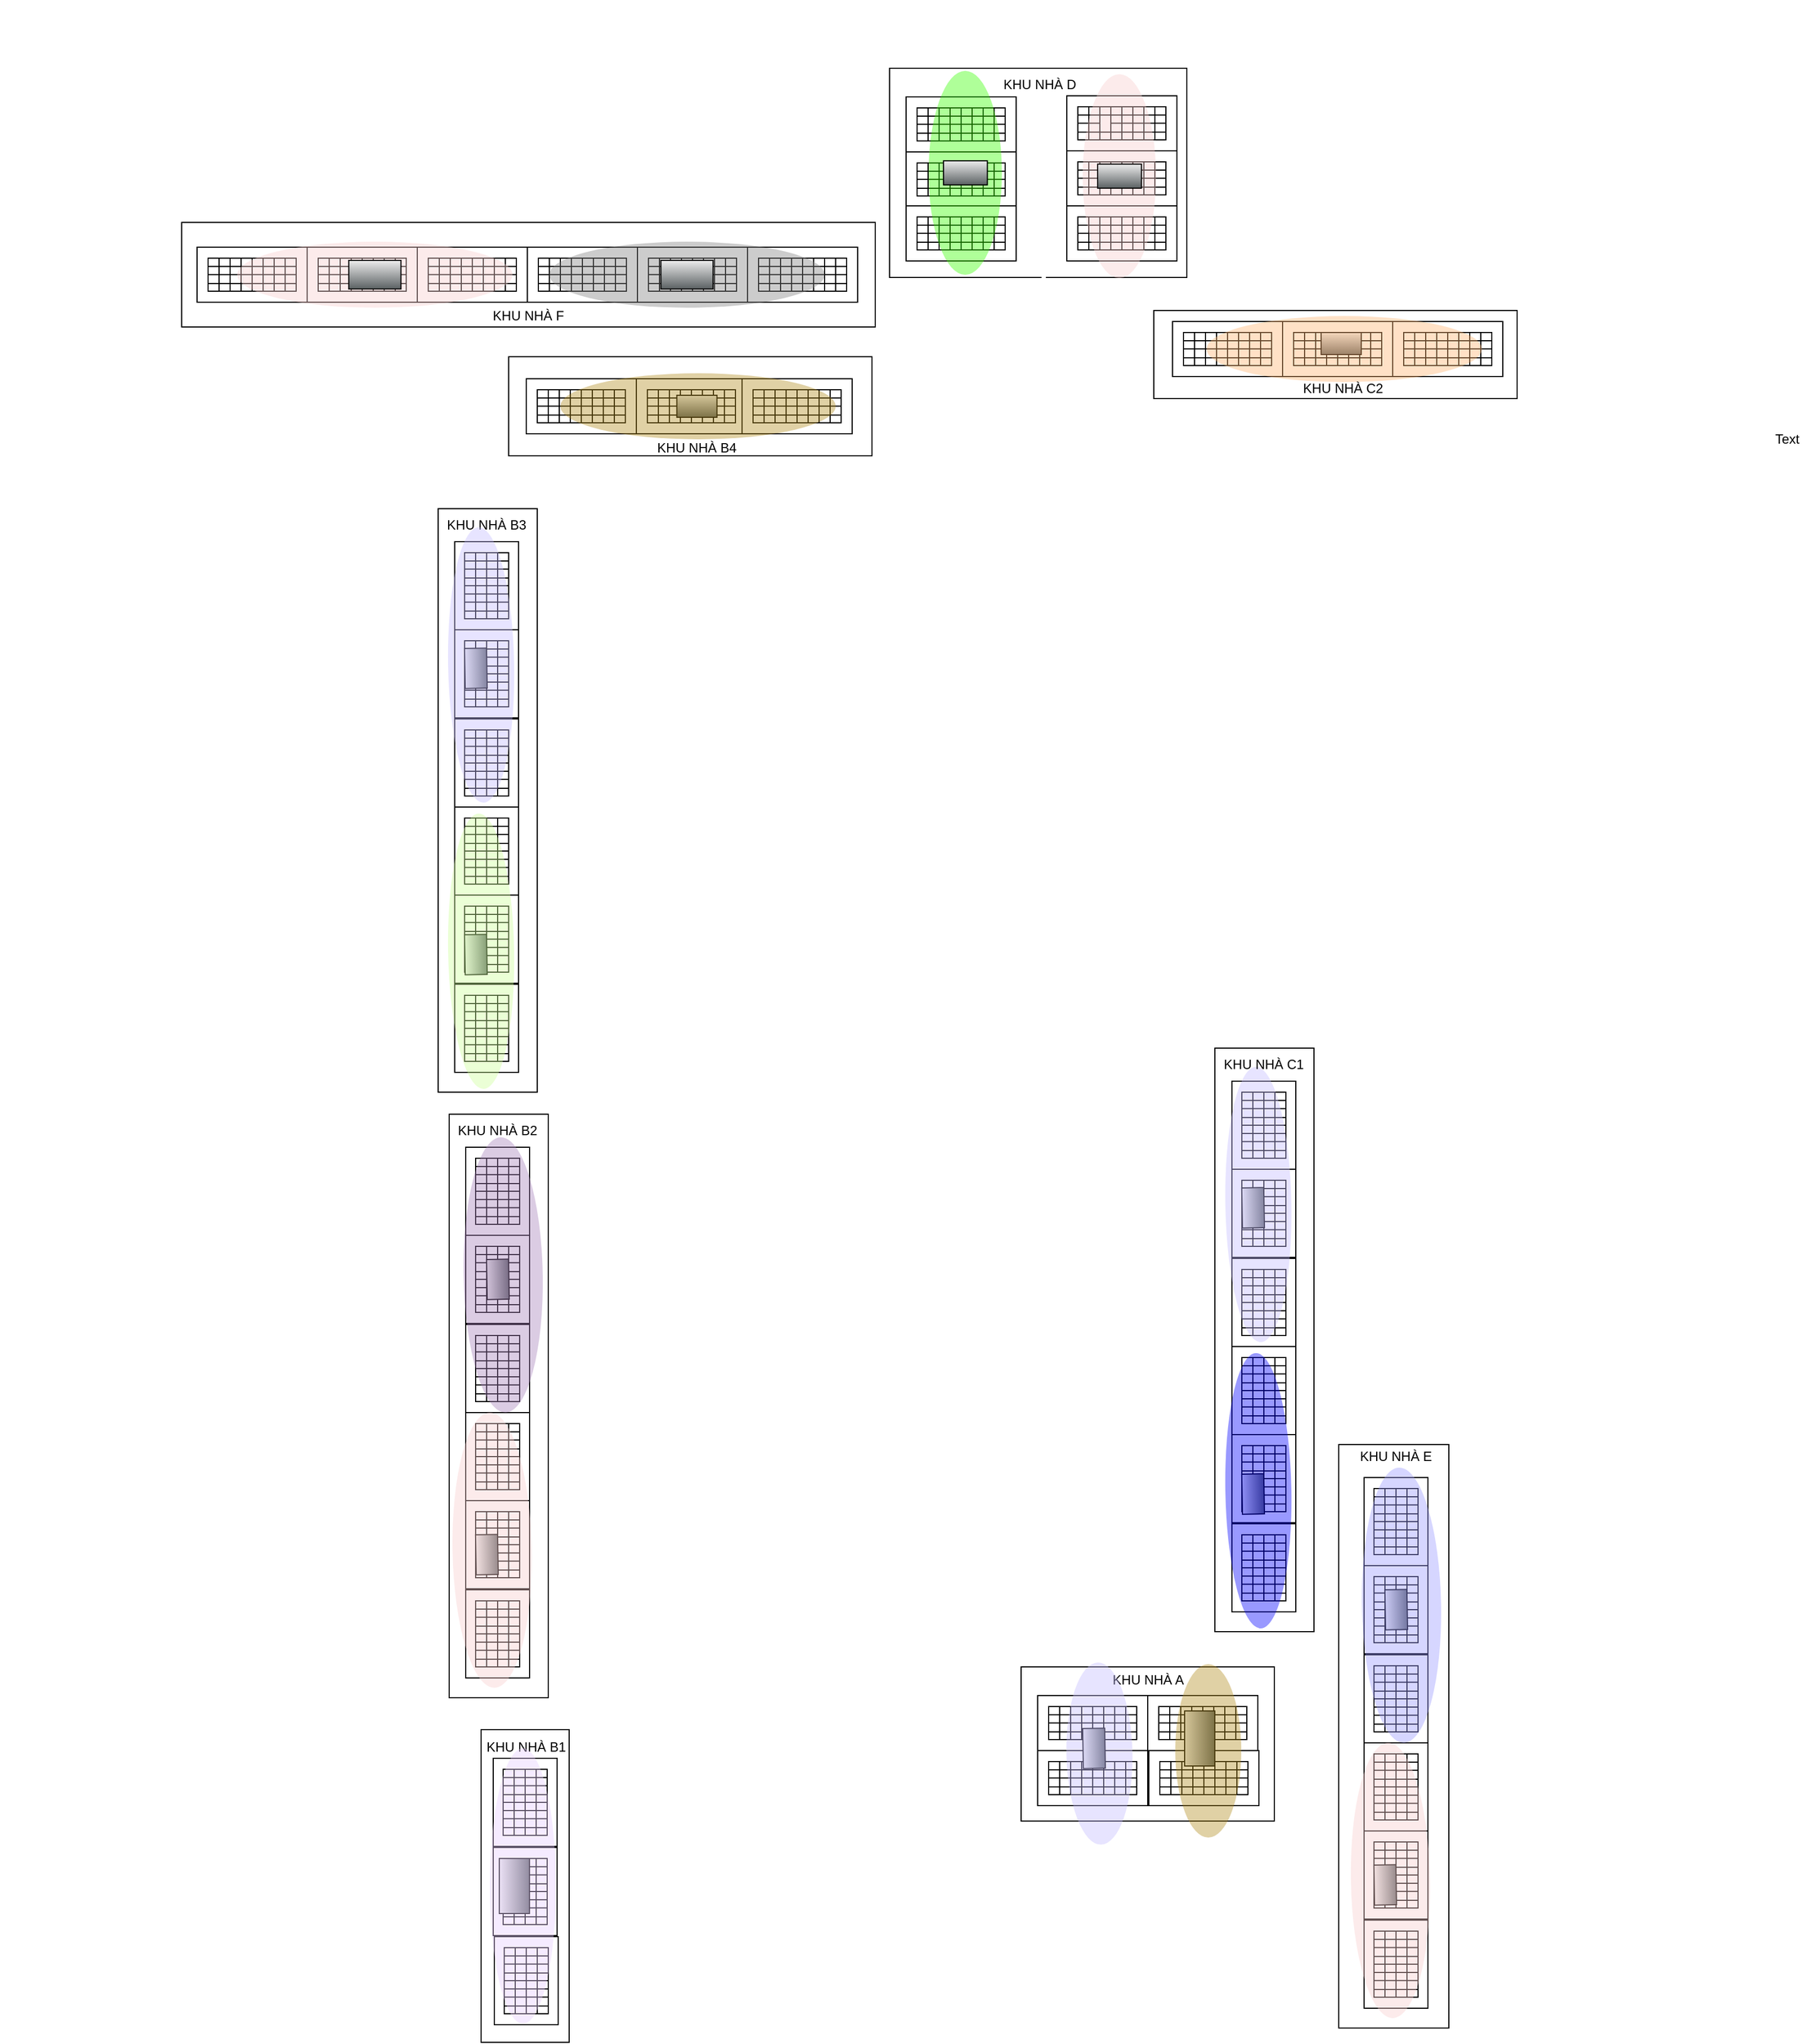 <mxfile version="26.2.13">
  <diagram name="Trang-1" id="GgDeEsw6kmpdLKTNqLtv">
    <mxGraphModel dx="2929" dy="2162" grid="1" gridSize="10" guides="1" tooltips="1" connect="1" arrows="1" fold="1" page="1" pageScale="1" pageWidth="827" pageHeight="1169" math="0" shadow="0">
      <root>
        <mxCell id="0" />
        <mxCell id="1" parent="0" />
        <mxCell id="E2g1kwJ_tRAoMUNBXDl_-1069" value="" style="endArrow=none;html=1;rounded=0;strokeColor=light-dark(#ffffff, #ededed);strokeWidth=4;exitX=0;exitY=1;exitDx=0;exitDy=0;entryX=0;entryY=0;entryDx=0;entryDy=0;" parent="1" source="E2g1kwJ_tRAoMUNBXDl_-968" target="E2g1kwJ_tRAoMUNBXDl_-968" edge="1">
          <mxGeometry width="50" height="50" relative="1" as="geometry">
            <mxPoint x="110.62" y="-588.57" as="sourcePoint" />
            <mxPoint x="110.02" y="-658" as="targetPoint" />
          </mxGeometry>
        </mxCell>
        <mxCell id="E2g1kwJ_tRAoMUNBXDl_-1" value="" style="rounded=0;whiteSpace=wrap;html=1;" parent="1" vertex="1">
          <mxGeometry x="349.5" y="522" width="230" height="140" as="geometry" />
        </mxCell>
        <mxCell id="E2g1kwJ_tRAoMUNBXDl_-3" value="" style="rounded=0;whiteSpace=wrap;html=1;" parent="1" vertex="1">
          <mxGeometry x="364.5" y="548" width="100" height="50" as="geometry" />
        </mxCell>
        <mxCell id="E2g1kwJ_tRAoMUNBXDl_-4" value="" style="rounded=0;whiteSpace=wrap;html=1;" parent="1" vertex="1">
          <mxGeometry x="374.5" y="558" width="10" height="30" as="geometry" />
        </mxCell>
        <mxCell id="E2g1kwJ_tRAoMUNBXDl_-5" value="" style="endArrow=none;html=1;rounded=0;exitX=0;exitY=0.25;exitDx=0;exitDy=0;entryX=1;entryY=0.25;entryDx=0;entryDy=0;" parent="1" source="E2g1kwJ_tRAoMUNBXDl_-4" target="E2g1kwJ_tRAoMUNBXDl_-4" edge="1">
          <mxGeometry width="50" height="50" relative="1" as="geometry">
            <mxPoint x="404.5" y="598" as="sourcePoint" />
            <mxPoint x="454.5" y="548" as="targetPoint" />
          </mxGeometry>
        </mxCell>
        <mxCell id="E2g1kwJ_tRAoMUNBXDl_-6" value="" style="endArrow=none;html=1;rounded=0;exitX=0;exitY=0.25;exitDx=0;exitDy=0;entryX=1;entryY=0.25;entryDx=0;entryDy=0;" parent="1" edge="1">
          <mxGeometry width="50" height="50" relative="1" as="geometry">
            <mxPoint x="374.5" y="572.88" as="sourcePoint" />
            <mxPoint x="384.5" y="572.88" as="targetPoint" />
          </mxGeometry>
        </mxCell>
        <mxCell id="E2g1kwJ_tRAoMUNBXDl_-7" value="" style="endArrow=none;html=1;rounded=0;exitX=0;exitY=0.25;exitDx=0;exitDy=0;entryX=1;entryY=0.25;entryDx=0;entryDy=0;" parent="1" edge="1">
          <mxGeometry width="50" height="50" relative="1" as="geometry">
            <mxPoint x="374.5" y="581" as="sourcePoint" />
            <mxPoint x="384.5" y="581" as="targetPoint" />
          </mxGeometry>
        </mxCell>
        <mxCell id="E2g1kwJ_tRAoMUNBXDl_-8" value="" style="rounded=0;whiteSpace=wrap;html=1;" parent="1" vertex="1">
          <mxGeometry x="384.5" y="558" width="10" height="30" as="geometry" />
        </mxCell>
        <mxCell id="E2g1kwJ_tRAoMUNBXDl_-9" value="" style="endArrow=none;html=1;rounded=0;exitX=0;exitY=0.25;exitDx=0;exitDy=0;entryX=1;entryY=0.25;entryDx=0;entryDy=0;" parent="1" source="E2g1kwJ_tRAoMUNBXDl_-8" target="E2g1kwJ_tRAoMUNBXDl_-8" edge="1">
          <mxGeometry width="50" height="50" relative="1" as="geometry">
            <mxPoint x="414.5" y="598" as="sourcePoint" />
            <mxPoint x="464.5" y="548" as="targetPoint" />
          </mxGeometry>
        </mxCell>
        <mxCell id="E2g1kwJ_tRAoMUNBXDl_-10" value="" style="endArrow=none;html=1;rounded=0;exitX=0;exitY=0.25;exitDx=0;exitDy=0;entryX=1;entryY=0.25;entryDx=0;entryDy=0;" parent="1" edge="1">
          <mxGeometry width="50" height="50" relative="1" as="geometry">
            <mxPoint x="384.5" y="572.88" as="sourcePoint" />
            <mxPoint x="394.5" y="572.88" as="targetPoint" />
          </mxGeometry>
        </mxCell>
        <mxCell id="E2g1kwJ_tRAoMUNBXDl_-11" value="" style="endArrow=none;html=1;rounded=0;exitX=0;exitY=0.25;exitDx=0;exitDy=0;entryX=1;entryY=0.25;entryDx=0;entryDy=0;" parent="1" edge="1">
          <mxGeometry width="50" height="50" relative="1" as="geometry">
            <mxPoint x="384.5" y="581" as="sourcePoint" />
            <mxPoint x="394.5" y="581" as="targetPoint" />
          </mxGeometry>
        </mxCell>
        <mxCell id="E2g1kwJ_tRAoMUNBXDl_-12" value="" style="rounded=0;whiteSpace=wrap;html=1;" parent="1" vertex="1">
          <mxGeometry x="394.5" y="558" width="10" height="30" as="geometry" />
        </mxCell>
        <mxCell id="E2g1kwJ_tRAoMUNBXDl_-13" value="" style="endArrow=none;html=1;rounded=0;exitX=0;exitY=0.25;exitDx=0;exitDy=0;entryX=1;entryY=0.25;entryDx=0;entryDy=0;" parent="1" source="E2g1kwJ_tRAoMUNBXDl_-12" target="E2g1kwJ_tRAoMUNBXDl_-12" edge="1">
          <mxGeometry width="50" height="50" relative="1" as="geometry">
            <mxPoint x="424.5" y="598" as="sourcePoint" />
            <mxPoint x="474.5" y="548" as="targetPoint" />
          </mxGeometry>
        </mxCell>
        <mxCell id="E2g1kwJ_tRAoMUNBXDl_-14" value="" style="endArrow=none;html=1;rounded=0;exitX=0;exitY=0.25;exitDx=0;exitDy=0;entryX=1;entryY=0.25;entryDx=0;entryDy=0;" parent="1" edge="1">
          <mxGeometry width="50" height="50" relative="1" as="geometry">
            <mxPoint x="394.5" y="572.88" as="sourcePoint" />
            <mxPoint x="404.5" y="572.88" as="targetPoint" />
          </mxGeometry>
        </mxCell>
        <mxCell id="E2g1kwJ_tRAoMUNBXDl_-15" value="" style="endArrow=none;html=1;rounded=0;exitX=0;exitY=0.25;exitDx=0;exitDy=0;entryX=1;entryY=0.25;entryDx=0;entryDy=0;" parent="1" edge="1">
          <mxGeometry width="50" height="50" relative="1" as="geometry">
            <mxPoint x="394.5" y="581" as="sourcePoint" />
            <mxPoint x="404.5" y="581" as="targetPoint" />
          </mxGeometry>
        </mxCell>
        <mxCell id="E2g1kwJ_tRAoMUNBXDl_-16" value="" style="rounded=0;whiteSpace=wrap;html=1;" parent="1" vertex="1">
          <mxGeometry x="404.5" y="558" width="10" height="30" as="geometry" />
        </mxCell>
        <mxCell id="E2g1kwJ_tRAoMUNBXDl_-17" value="" style="endArrow=none;html=1;rounded=0;exitX=0;exitY=0.25;exitDx=0;exitDy=0;entryX=1;entryY=0.25;entryDx=0;entryDy=0;" parent="1" source="E2g1kwJ_tRAoMUNBXDl_-16" target="E2g1kwJ_tRAoMUNBXDl_-16" edge="1">
          <mxGeometry width="50" height="50" relative="1" as="geometry">
            <mxPoint x="434.5" y="598" as="sourcePoint" />
            <mxPoint x="484.5" y="548" as="targetPoint" />
          </mxGeometry>
        </mxCell>
        <mxCell id="E2g1kwJ_tRAoMUNBXDl_-18" value="" style="endArrow=none;html=1;rounded=0;exitX=0;exitY=0.25;exitDx=0;exitDy=0;entryX=1;entryY=0.25;entryDx=0;entryDy=0;" parent="1" edge="1">
          <mxGeometry width="50" height="50" relative="1" as="geometry">
            <mxPoint x="404.5" y="572.88" as="sourcePoint" />
            <mxPoint x="414.5" y="572.88" as="targetPoint" />
          </mxGeometry>
        </mxCell>
        <mxCell id="E2g1kwJ_tRAoMUNBXDl_-19" value="" style="endArrow=none;html=1;rounded=0;exitX=0;exitY=0.25;exitDx=0;exitDy=0;entryX=1;entryY=0.25;entryDx=0;entryDy=0;" parent="1" edge="1">
          <mxGeometry width="50" height="50" relative="1" as="geometry">
            <mxPoint x="404.5" y="581" as="sourcePoint" />
            <mxPoint x="414.5" y="581" as="targetPoint" />
          </mxGeometry>
        </mxCell>
        <mxCell id="E2g1kwJ_tRAoMUNBXDl_-20" value="" style="rounded=0;whiteSpace=wrap;html=1;" parent="1" vertex="1">
          <mxGeometry x="414.5" y="558" width="10" height="30" as="geometry" />
        </mxCell>
        <mxCell id="E2g1kwJ_tRAoMUNBXDl_-21" value="" style="endArrow=none;html=1;rounded=0;exitX=0;exitY=0.25;exitDx=0;exitDy=0;entryX=1;entryY=0.25;entryDx=0;entryDy=0;" parent="1" source="E2g1kwJ_tRAoMUNBXDl_-20" target="E2g1kwJ_tRAoMUNBXDl_-20" edge="1">
          <mxGeometry width="50" height="50" relative="1" as="geometry">
            <mxPoint x="444.5" y="598" as="sourcePoint" />
            <mxPoint x="494.5" y="548" as="targetPoint" />
          </mxGeometry>
        </mxCell>
        <mxCell id="E2g1kwJ_tRAoMUNBXDl_-22" value="" style="endArrow=none;html=1;rounded=0;exitX=0;exitY=0.25;exitDx=0;exitDy=0;entryX=1;entryY=0.25;entryDx=0;entryDy=0;" parent="1" edge="1">
          <mxGeometry width="50" height="50" relative="1" as="geometry">
            <mxPoint x="414.5" y="572.88" as="sourcePoint" />
            <mxPoint x="424.5" y="572.88" as="targetPoint" />
          </mxGeometry>
        </mxCell>
        <mxCell id="E2g1kwJ_tRAoMUNBXDl_-23" value="" style="endArrow=none;html=1;rounded=0;exitX=0;exitY=0.25;exitDx=0;exitDy=0;entryX=1;entryY=0.25;entryDx=0;entryDy=0;" parent="1" edge="1">
          <mxGeometry width="50" height="50" relative="1" as="geometry">
            <mxPoint x="414.5" y="581" as="sourcePoint" />
            <mxPoint x="424.5" y="581" as="targetPoint" />
          </mxGeometry>
        </mxCell>
        <mxCell id="E2g1kwJ_tRAoMUNBXDl_-24" value="" style="rounded=0;whiteSpace=wrap;html=1;" parent="1" vertex="1">
          <mxGeometry x="424.5" y="558" width="10" height="30" as="geometry" />
        </mxCell>
        <mxCell id="E2g1kwJ_tRAoMUNBXDl_-25" value="" style="endArrow=none;html=1;rounded=0;exitX=0;exitY=0.25;exitDx=0;exitDy=0;entryX=1;entryY=0.25;entryDx=0;entryDy=0;" parent="1" source="E2g1kwJ_tRAoMUNBXDl_-24" target="E2g1kwJ_tRAoMUNBXDl_-24" edge="1">
          <mxGeometry width="50" height="50" relative="1" as="geometry">
            <mxPoint x="454.5" y="598" as="sourcePoint" />
            <mxPoint x="504.5" y="548" as="targetPoint" />
          </mxGeometry>
        </mxCell>
        <mxCell id="E2g1kwJ_tRAoMUNBXDl_-26" value="" style="endArrow=none;html=1;rounded=0;exitX=0;exitY=0.25;exitDx=0;exitDy=0;entryX=1;entryY=0.25;entryDx=0;entryDy=0;" parent="1" edge="1">
          <mxGeometry width="50" height="50" relative="1" as="geometry">
            <mxPoint x="424.5" y="572.88" as="sourcePoint" />
            <mxPoint x="434.5" y="572.88" as="targetPoint" />
          </mxGeometry>
        </mxCell>
        <mxCell id="E2g1kwJ_tRAoMUNBXDl_-27" value="" style="endArrow=none;html=1;rounded=0;exitX=0;exitY=0.25;exitDx=0;exitDy=0;entryX=1;entryY=0.25;entryDx=0;entryDy=0;" parent="1" edge="1">
          <mxGeometry width="50" height="50" relative="1" as="geometry">
            <mxPoint x="424.5" y="581" as="sourcePoint" />
            <mxPoint x="434.5" y="581" as="targetPoint" />
          </mxGeometry>
        </mxCell>
        <mxCell id="E2g1kwJ_tRAoMUNBXDl_-28" value="" style="rounded=0;whiteSpace=wrap;html=1;" parent="1" vertex="1">
          <mxGeometry x="434.5" y="558" width="10" height="30" as="geometry" />
        </mxCell>
        <mxCell id="E2g1kwJ_tRAoMUNBXDl_-29" value="" style="endArrow=none;html=1;rounded=0;exitX=0;exitY=0.25;exitDx=0;exitDy=0;entryX=1;entryY=0.25;entryDx=0;entryDy=0;" parent="1" source="E2g1kwJ_tRAoMUNBXDl_-28" target="E2g1kwJ_tRAoMUNBXDl_-28" edge="1">
          <mxGeometry width="50" height="50" relative="1" as="geometry">
            <mxPoint x="464.5" y="598" as="sourcePoint" />
            <mxPoint x="514.5" y="548" as="targetPoint" />
          </mxGeometry>
        </mxCell>
        <mxCell id="E2g1kwJ_tRAoMUNBXDl_-30" value="" style="endArrow=none;html=1;rounded=0;exitX=0;exitY=0.25;exitDx=0;exitDy=0;entryX=1;entryY=0.25;entryDx=0;entryDy=0;" parent="1" edge="1">
          <mxGeometry width="50" height="50" relative="1" as="geometry">
            <mxPoint x="434.5" y="572.88" as="sourcePoint" />
            <mxPoint x="444.5" y="572.88" as="targetPoint" />
          </mxGeometry>
        </mxCell>
        <mxCell id="E2g1kwJ_tRAoMUNBXDl_-31" value="" style="endArrow=none;html=1;rounded=0;exitX=0;exitY=0.25;exitDx=0;exitDy=0;entryX=1;entryY=0.25;entryDx=0;entryDy=0;" parent="1" edge="1">
          <mxGeometry width="50" height="50" relative="1" as="geometry">
            <mxPoint x="434.5" y="581" as="sourcePoint" />
            <mxPoint x="444.5" y="581" as="targetPoint" />
          </mxGeometry>
        </mxCell>
        <mxCell id="E2g1kwJ_tRAoMUNBXDl_-32" value="" style="rounded=0;whiteSpace=wrap;html=1;" parent="1" vertex="1">
          <mxGeometry x="444.5" y="558" width="10" height="30" as="geometry" />
        </mxCell>
        <mxCell id="E2g1kwJ_tRAoMUNBXDl_-33" value="" style="endArrow=none;html=1;rounded=0;exitX=0;exitY=0.25;exitDx=0;exitDy=0;entryX=1;entryY=0.25;entryDx=0;entryDy=0;" parent="1" source="E2g1kwJ_tRAoMUNBXDl_-32" target="E2g1kwJ_tRAoMUNBXDl_-32" edge="1">
          <mxGeometry width="50" height="50" relative="1" as="geometry">
            <mxPoint x="474.5" y="598" as="sourcePoint" />
            <mxPoint x="524.5" y="548" as="targetPoint" />
          </mxGeometry>
        </mxCell>
        <mxCell id="E2g1kwJ_tRAoMUNBXDl_-34" value="" style="endArrow=none;html=1;rounded=0;exitX=0;exitY=0.25;exitDx=0;exitDy=0;entryX=1;entryY=0.25;entryDx=0;entryDy=0;" parent="1" edge="1">
          <mxGeometry width="50" height="50" relative="1" as="geometry">
            <mxPoint x="444.5" y="572.88" as="sourcePoint" />
            <mxPoint x="454.5" y="572.88" as="targetPoint" />
          </mxGeometry>
        </mxCell>
        <mxCell id="E2g1kwJ_tRAoMUNBXDl_-35" value="" style="endArrow=none;html=1;rounded=0;exitX=0;exitY=0.25;exitDx=0;exitDy=0;entryX=1;entryY=0.25;entryDx=0;entryDy=0;" parent="1" edge="1">
          <mxGeometry width="50" height="50" relative="1" as="geometry">
            <mxPoint x="444.5" y="581" as="sourcePoint" />
            <mxPoint x="454.5" y="581" as="targetPoint" />
          </mxGeometry>
        </mxCell>
        <mxCell id="E2g1kwJ_tRAoMUNBXDl_-168" value="" style="rounded=0;whiteSpace=wrap;html=1;" parent="1" vertex="1">
          <mxGeometry x="464.5" y="548" width="100" height="50" as="geometry" />
        </mxCell>
        <mxCell id="E2g1kwJ_tRAoMUNBXDl_-169" value="" style="rounded=0;whiteSpace=wrap;html=1;" parent="1" vertex="1">
          <mxGeometry x="474.5" y="558" width="10" height="30" as="geometry" />
        </mxCell>
        <mxCell id="E2g1kwJ_tRAoMUNBXDl_-170" value="" style="endArrow=none;html=1;rounded=0;exitX=0;exitY=0.25;exitDx=0;exitDy=0;entryX=1;entryY=0.25;entryDx=0;entryDy=0;" parent="1" source="E2g1kwJ_tRAoMUNBXDl_-169" target="E2g1kwJ_tRAoMUNBXDl_-169" edge="1">
          <mxGeometry width="50" height="50" relative="1" as="geometry">
            <mxPoint x="504.5" y="598" as="sourcePoint" />
            <mxPoint x="554.5" y="548" as="targetPoint" />
          </mxGeometry>
        </mxCell>
        <mxCell id="E2g1kwJ_tRAoMUNBXDl_-171" value="" style="endArrow=none;html=1;rounded=0;exitX=0;exitY=0.25;exitDx=0;exitDy=0;entryX=1;entryY=0.25;entryDx=0;entryDy=0;" parent="1" edge="1">
          <mxGeometry width="50" height="50" relative="1" as="geometry">
            <mxPoint x="474.5" y="572.88" as="sourcePoint" />
            <mxPoint x="484.5" y="572.88" as="targetPoint" />
          </mxGeometry>
        </mxCell>
        <mxCell id="E2g1kwJ_tRAoMUNBXDl_-172" value="" style="endArrow=none;html=1;rounded=0;exitX=0;exitY=0.25;exitDx=0;exitDy=0;entryX=1;entryY=0.25;entryDx=0;entryDy=0;" parent="1" edge="1">
          <mxGeometry width="50" height="50" relative="1" as="geometry">
            <mxPoint x="474.5" y="581" as="sourcePoint" />
            <mxPoint x="484.5" y="581" as="targetPoint" />
          </mxGeometry>
        </mxCell>
        <mxCell id="E2g1kwJ_tRAoMUNBXDl_-173" value="" style="rounded=0;whiteSpace=wrap;html=1;" parent="1" vertex="1">
          <mxGeometry x="484.5" y="558" width="10" height="30" as="geometry" />
        </mxCell>
        <mxCell id="E2g1kwJ_tRAoMUNBXDl_-174" value="" style="endArrow=none;html=1;rounded=0;exitX=0;exitY=0.25;exitDx=0;exitDy=0;entryX=1;entryY=0.25;entryDx=0;entryDy=0;" parent="1" source="E2g1kwJ_tRAoMUNBXDl_-173" target="E2g1kwJ_tRAoMUNBXDl_-173" edge="1">
          <mxGeometry width="50" height="50" relative="1" as="geometry">
            <mxPoint x="514.5" y="598" as="sourcePoint" />
            <mxPoint x="564.5" y="548" as="targetPoint" />
          </mxGeometry>
        </mxCell>
        <mxCell id="E2g1kwJ_tRAoMUNBXDl_-175" value="" style="endArrow=none;html=1;rounded=0;exitX=0;exitY=0.25;exitDx=0;exitDy=0;entryX=1;entryY=0.25;entryDx=0;entryDy=0;" parent="1" edge="1">
          <mxGeometry width="50" height="50" relative="1" as="geometry">
            <mxPoint x="484.5" y="572.88" as="sourcePoint" />
            <mxPoint x="494.5" y="572.88" as="targetPoint" />
          </mxGeometry>
        </mxCell>
        <mxCell id="E2g1kwJ_tRAoMUNBXDl_-176" value="" style="endArrow=none;html=1;rounded=0;exitX=0;exitY=0.25;exitDx=0;exitDy=0;entryX=1;entryY=0.25;entryDx=0;entryDy=0;" parent="1" edge="1">
          <mxGeometry width="50" height="50" relative="1" as="geometry">
            <mxPoint x="484.5" y="581" as="sourcePoint" />
            <mxPoint x="494.5" y="581" as="targetPoint" />
          </mxGeometry>
        </mxCell>
        <mxCell id="E2g1kwJ_tRAoMUNBXDl_-177" value="" style="rounded=0;whiteSpace=wrap;html=1;" parent="1" vertex="1">
          <mxGeometry x="494.5" y="558" width="10" height="30" as="geometry" />
        </mxCell>
        <mxCell id="E2g1kwJ_tRAoMUNBXDl_-178" value="" style="endArrow=none;html=1;rounded=0;exitX=0;exitY=0.25;exitDx=0;exitDy=0;entryX=1;entryY=0.25;entryDx=0;entryDy=0;" parent="1" source="E2g1kwJ_tRAoMUNBXDl_-177" target="E2g1kwJ_tRAoMUNBXDl_-177" edge="1">
          <mxGeometry width="50" height="50" relative="1" as="geometry">
            <mxPoint x="524.5" y="598" as="sourcePoint" />
            <mxPoint x="574.5" y="548" as="targetPoint" />
          </mxGeometry>
        </mxCell>
        <mxCell id="E2g1kwJ_tRAoMUNBXDl_-179" value="" style="endArrow=none;html=1;rounded=0;exitX=0;exitY=0.25;exitDx=0;exitDy=0;entryX=1;entryY=0.25;entryDx=0;entryDy=0;" parent="1" edge="1">
          <mxGeometry width="50" height="50" relative="1" as="geometry">
            <mxPoint x="494.5" y="572.88" as="sourcePoint" />
            <mxPoint x="504.5" y="572.88" as="targetPoint" />
          </mxGeometry>
        </mxCell>
        <mxCell id="E2g1kwJ_tRAoMUNBXDl_-180" value="" style="endArrow=none;html=1;rounded=0;exitX=0;exitY=0.25;exitDx=0;exitDy=0;entryX=1;entryY=0.25;entryDx=0;entryDy=0;" parent="1" edge="1">
          <mxGeometry width="50" height="50" relative="1" as="geometry">
            <mxPoint x="494.5" y="581" as="sourcePoint" />
            <mxPoint x="504.5" y="581" as="targetPoint" />
          </mxGeometry>
        </mxCell>
        <mxCell id="E2g1kwJ_tRAoMUNBXDl_-181" value="" style="rounded=0;whiteSpace=wrap;html=1;" parent="1" vertex="1">
          <mxGeometry x="504.5" y="558" width="10" height="30" as="geometry" />
        </mxCell>
        <mxCell id="E2g1kwJ_tRAoMUNBXDl_-182" value="" style="endArrow=none;html=1;rounded=0;exitX=0;exitY=0.25;exitDx=0;exitDy=0;entryX=1;entryY=0.25;entryDx=0;entryDy=0;" parent="1" source="E2g1kwJ_tRAoMUNBXDl_-181" target="E2g1kwJ_tRAoMUNBXDl_-181" edge="1">
          <mxGeometry width="50" height="50" relative="1" as="geometry">
            <mxPoint x="534.5" y="598" as="sourcePoint" />
            <mxPoint x="584.5" y="548" as="targetPoint" />
          </mxGeometry>
        </mxCell>
        <mxCell id="E2g1kwJ_tRAoMUNBXDl_-183" value="" style="endArrow=none;html=1;rounded=0;exitX=0;exitY=0.25;exitDx=0;exitDy=0;entryX=1;entryY=0.25;entryDx=0;entryDy=0;" parent="1" edge="1">
          <mxGeometry width="50" height="50" relative="1" as="geometry">
            <mxPoint x="504.5" y="572.88" as="sourcePoint" />
            <mxPoint x="514.5" y="572.88" as="targetPoint" />
          </mxGeometry>
        </mxCell>
        <mxCell id="E2g1kwJ_tRAoMUNBXDl_-184" value="" style="endArrow=none;html=1;rounded=0;exitX=0;exitY=0.25;exitDx=0;exitDy=0;entryX=1;entryY=0.25;entryDx=0;entryDy=0;" parent="1" edge="1">
          <mxGeometry width="50" height="50" relative="1" as="geometry">
            <mxPoint x="504.5" y="581" as="sourcePoint" />
            <mxPoint x="514.5" y="581" as="targetPoint" />
          </mxGeometry>
        </mxCell>
        <mxCell id="E2g1kwJ_tRAoMUNBXDl_-185" value="" style="rounded=0;whiteSpace=wrap;html=1;" parent="1" vertex="1">
          <mxGeometry x="514.5" y="558" width="10" height="30" as="geometry" />
        </mxCell>
        <mxCell id="E2g1kwJ_tRAoMUNBXDl_-186" value="" style="endArrow=none;html=1;rounded=0;exitX=0;exitY=0.25;exitDx=0;exitDy=0;entryX=1;entryY=0.25;entryDx=0;entryDy=0;" parent="1" source="E2g1kwJ_tRAoMUNBXDl_-185" target="E2g1kwJ_tRAoMUNBXDl_-185" edge="1">
          <mxGeometry width="50" height="50" relative="1" as="geometry">
            <mxPoint x="544.5" y="598" as="sourcePoint" />
            <mxPoint x="594.5" y="548" as="targetPoint" />
          </mxGeometry>
        </mxCell>
        <mxCell id="E2g1kwJ_tRAoMUNBXDl_-187" value="" style="endArrow=none;html=1;rounded=0;exitX=0;exitY=0.25;exitDx=0;exitDy=0;entryX=1;entryY=0.25;entryDx=0;entryDy=0;" parent="1" edge="1">
          <mxGeometry width="50" height="50" relative="1" as="geometry">
            <mxPoint x="514.5" y="572.88" as="sourcePoint" />
            <mxPoint x="524.5" y="572.88" as="targetPoint" />
          </mxGeometry>
        </mxCell>
        <mxCell id="E2g1kwJ_tRAoMUNBXDl_-188" value="" style="endArrow=none;html=1;rounded=0;exitX=0;exitY=0.25;exitDx=0;exitDy=0;entryX=1;entryY=0.25;entryDx=0;entryDy=0;" parent="1" edge="1">
          <mxGeometry width="50" height="50" relative="1" as="geometry">
            <mxPoint x="514.5" y="581" as="sourcePoint" />
            <mxPoint x="524.5" y="581" as="targetPoint" />
          </mxGeometry>
        </mxCell>
        <mxCell id="E2g1kwJ_tRAoMUNBXDl_-189" value="" style="rounded=0;whiteSpace=wrap;html=1;" parent="1" vertex="1">
          <mxGeometry x="524.5" y="558" width="10" height="30" as="geometry" />
        </mxCell>
        <mxCell id="E2g1kwJ_tRAoMUNBXDl_-190" value="" style="endArrow=none;html=1;rounded=0;exitX=0;exitY=0.25;exitDx=0;exitDy=0;entryX=1;entryY=0.25;entryDx=0;entryDy=0;" parent="1" source="E2g1kwJ_tRAoMUNBXDl_-189" target="E2g1kwJ_tRAoMUNBXDl_-189" edge="1">
          <mxGeometry width="50" height="50" relative="1" as="geometry">
            <mxPoint x="554.5" y="598" as="sourcePoint" />
            <mxPoint x="604.5" y="548" as="targetPoint" />
          </mxGeometry>
        </mxCell>
        <mxCell id="E2g1kwJ_tRAoMUNBXDl_-191" value="" style="endArrow=none;html=1;rounded=0;exitX=0;exitY=0.25;exitDx=0;exitDy=0;entryX=1;entryY=0.25;entryDx=0;entryDy=0;" parent="1" edge="1">
          <mxGeometry width="50" height="50" relative="1" as="geometry">
            <mxPoint x="524.5" y="572.88" as="sourcePoint" />
            <mxPoint x="534.5" y="572.88" as="targetPoint" />
          </mxGeometry>
        </mxCell>
        <mxCell id="E2g1kwJ_tRAoMUNBXDl_-192" value="" style="endArrow=none;html=1;rounded=0;exitX=0;exitY=0.25;exitDx=0;exitDy=0;entryX=1;entryY=0.25;entryDx=0;entryDy=0;" parent="1" edge="1">
          <mxGeometry width="50" height="50" relative="1" as="geometry">
            <mxPoint x="524.5" y="581" as="sourcePoint" />
            <mxPoint x="534.5" y="581" as="targetPoint" />
          </mxGeometry>
        </mxCell>
        <mxCell id="E2g1kwJ_tRAoMUNBXDl_-193" value="" style="rounded=0;whiteSpace=wrap;html=1;" parent="1" vertex="1">
          <mxGeometry x="534.5" y="558" width="10" height="30" as="geometry" />
        </mxCell>
        <mxCell id="E2g1kwJ_tRAoMUNBXDl_-194" value="" style="endArrow=none;html=1;rounded=0;exitX=0;exitY=0.25;exitDx=0;exitDy=0;entryX=1;entryY=0.25;entryDx=0;entryDy=0;" parent="1" source="E2g1kwJ_tRAoMUNBXDl_-193" target="E2g1kwJ_tRAoMUNBXDl_-193" edge="1">
          <mxGeometry width="50" height="50" relative="1" as="geometry">
            <mxPoint x="564.5" y="598" as="sourcePoint" />
            <mxPoint x="614.5" y="548" as="targetPoint" />
          </mxGeometry>
        </mxCell>
        <mxCell id="E2g1kwJ_tRAoMUNBXDl_-195" value="" style="endArrow=none;html=1;rounded=0;exitX=0;exitY=0.25;exitDx=0;exitDy=0;entryX=1;entryY=0.25;entryDx=0;entryDy=0;" parent="1" edge="1">
          <mxGeometry width="50" height="50" relative="1" as="geometry">
            <mxPoint x="534.5" y="572.88" as="sourcePoint" />
            <mxPoint x="544.5" y="572.88" as="targetPoint" />
          </mxGeometry>
        </mxCell>
        <mxCell id="E2g1kwJ_tRAoMUNBXDl_-196" value="" style="endArrow=none;html=1;rounded=0;exitX=0;exitY=0.25;exitDx=0;exitDy=0;entryX=1;entryY=0.25;entryDx=0;entryDy=0;" parent="1" edge="1">
          <mxGeometry width="50" height="50" relative="1" as="geometry">
            <mxPoint x="534.5" y="581" as="sourcePoint" />
            <mxPoint x="544.5" y="581" as="targetPoint" />
          </mxGeometry>
        </mxCell>
        <mxCell id="E2g1kwJ_tRAoMUNBXDl_-197" value="" style="rounded=0;whiteSpace=wrap;html=1;" parent="1" vertex="1">
          <mxGeometry x="544.5" y="558" width="10" height="30" as="geometry" />
        </mxCell>
        <mxCell id="E2g1kwJ_tRAoMUNBXDl_-198" value="" style="endArrow=none;html=1;rounded=0;exitX=0;exitY=0.25;exitDx=0;exitDy=0;entryX=1;entryY=0.25;entryDx=0;entryDy=0;" parent="1" source="E2g1kwJ_tRAoMUNBXDl_-197" target="E2g1kwJ_tRAoMUNBXDl_-197" edge="1">
          <mxGeometry width="50" height="50" relative="1" as="geometry">
            <mxPoint x="574.5" y="598" as="sourcePoint" />
            <mxPoint x="624.5" y="548" as="targetPoint" />
          </mxGeometry>
        </mxCell>
        <mxCell id="E2g1kwJ_tRAoMUNBXDl_-199" value="" style="endArrow=none;html=1;rounded=0;exitX=0;exitY=0.25;exitDx=0;exitDy=0;entryX=1;entryY=0.25;entryDx=0;entryDy=0;" parent="1" edge="1">
          <mxGeometry width="50" height="50" relative="1" as="geometry">
            <mxPoint x="544.5" y="572.88" as="sourcePoint" />
            <mxPoint x="554.5" y="572.88" as="targetPoint" />
          </mxGeometry>
        </mxCell>
        <mxCell id="E2g1kwJ_tRAoMUNBXDl_-200" value="" style="endArrow=none;html=1;rounded=0;exitX=0;exitY=0.25;exitDx=0;exitDy=0;entryX=1;entryY=0.25;entryDx=0;entryDy=0;" parent="1" edge="1">
          <mxGeometry width="50" height="50" relative="1" as="geometry">
            <mxPoint x="544.5" y="581" as="sourcePoint" />
            <mxPoint x="554.5" y="581" as="targetPoint" />
          </mxGeometry>
        </mxCell>
        <mxCell id="E2g1kwJ_tRAoMUNBXDl_-201" value="" style="rounded=0;whiteSpace=wrap;html=1;" parent="1" vertex="1">
          <mxGeometry x="465.5" y="598" width="100" height="50" as="geometry" />
        </mxCell>
        <mxCell id="E2g1kwJ_tRAoMUNBXDl_-202" value="" style="rounded=0;whiteSpace=wrap;html=1;" parent="1" vertex="1">
          <mxGeometry x="475.5" y="608" width="10" height="30" as="geometry" />
        </mxCell>
        <mxCell id="E2g1kwJ_tRAoMUNBXDl_-203" value="" style="endArrow=none;html=1;rounded=0;exitX=0;exitY=0.25;exitDx=0;exitDy=0;entryX=1;entryY=0.25;entryDx=0;entryDy=0;" parent="1" source="E2g1kwJ_tRAoMUNBXDl_-202" target="E2g1kwJ_tRAoMUNBXDl_-202" edge="1">
          <mxGeometry width="50" height="50" relative="1" as="geometry">
            <mxPoint x="505.5" y="648" as="sourcePoint" />
            <mxPoint x="555.5" y="598" as="targetPoint" />
          </mxGeometry>
        </mxCell>
        <mxCell id="E2g1kwJ_tRAoMUNBXDl_-204" value="" style="endArrow=none;html=1;rounded=0;exitX=0;exitY=0.25;exitDx=0;exitDy=0;entryX=1;entryY=0.25;entryDx=0;entryDy=0;" parent="1" edge="1">
          <mxGeometry width="50" height="50" relative="1" as="geometry">
            <mxPoint x="475.5" y="622.88" as="sourcePoint" />
            <mxPoint x="485.5" y="622.88" as="targetPoint" />
          </mxGeometry>
        </mxCell>
        <mxCell id="E2g1kwJ_tRAoMUNBXDl_-205" value="" style="endArrow=none;html=1;rounded=0;exitX=0;exitY=0.25;exitDx=0;exitDy=0;entryX=1;entryY=0.25;entryDx=0;entryDy=0;" parent="1" edge="1">
          <mxGeometry width="50" height="50" relative="1" as="geometry">
            <mxPoint x="475.5" y="631" as="sourcePoint" />
            <mxPoint x="485.5" y="631" as="targetPoint" />
          </mxGeometry>
        </mxCell>
        <mxCell id="E2g1kwJ_tRAoMUNBXDl_-206" value="" style="rounded=0;whiteSpace=wrap;html=1;" parent="1" vertex="1">
          <mxGeometry x="485.5" y="608" width="10" height="30" as="geometry" />
        </mxCell>
        <mxCell id="E2g1kwJ_tRAoMUNBXDl_-207" value="" style="endArrow=none;html=1;rounded=0;exitX=0;exitY=0.25;exitDx=0;exitDy=0;entryX=1;entryY=0.25;entryDx=0;entryDy=0;" parent="1" source="E2g1kwJ_tRAoMUNBXDl_-206" target="E2g1kwJ_tRAoMUNBXDl_-206" edge="1">
          <mxGeometry width="50" height="50" relative="1" as="geometry">
            <mxPoint x="515.5" y="648" as="sourcePoint" />
            <mxPoint x="565.5" y="598" as="targetPoint" />
          </mxGeometry>
        </mxCell>
        <mxCell id="E2g1kwJ_tRAoMUNBXDl_-208" value="" style="endArrow=none;html=1;rounded=0;exitX=0;exitY=0.25;exitDx=0;exitDy=0;entryX=1;entryY=0.25;entryDx=0;entryDy=0;" parent="1" edge="1">
          <mxGeometry width="50" height="50" relative="1" as="geometry">
            <mxPoint x="485.5" y="622.88" as="sourcePoint" />
            <mxPoint x="495.5" y="622.88" as="targetPoint" />
          </mxGeometry>
        </mxCell>
        <mxCell id="E2g1kwJ_tRAoMUNBXDl_-209" value="" style="endArrow=none;html=1;rounded=0;exitX=0;exitY=0.25;exitDx=0;exitDy=0;entryX=1;entryY=0.25;entryDx=0;entryDy=0;" parent="1" edge="1">
          <mxGeometry width="50" height="50" relative="1" as="geometry">
            <mxPoint x="485.5" y="631" as="sourcePoint" />
            <mxPoint x="495.5" y="631" as="targetPoint" />
          </mxGeometry>
        </mxCell>
        <mxCell id="E2g1kwJ_tRAoMUNBXDl_-210" value="" style="rounded=0;whiteSpace=wrap;html=1;" parent="1" vertex="1">
          <mxGeometry x="495.5" y="608" width="10" height="30" as="geometry" />
        </mxCell>
        <mxCell id="E2g1kwJ_tRAoMUNBXDl_-211" value="" style="endArrow=none;html=1;rounded=0;exitX=0;exitY=0.25;exitDx=0;exitDy=0;entryX=1;entryY=0.25;entryDx=0;entryDy=0;" parent="1" source="E2g1kwJ_tRAoMUNBXDl_-210" target="E2g1kwJ_tRAoMUNBXDl_-210" edge="1">
          <mxGeometry width="50" height="50" relative="1" as="geometry">
            <mxPoint x="525.5" y="648" as="sourcePoint" />
            <mxPoint x="575.5" y="598" as="targetPoint" />
          </mxGeometry>
        </mxCell>
        <mxCell id="E2g1kwJ_tRAoMUNBXDl_-212" value="" style="endArrow=none;html=1;rounded=0;exitX=0;exitY=0.25;exitDx=0;exitDy=0;entryX=1;entryY=0.25;entryDx=0;entryDy=0;" parent="1" edge="1">
          <mxGeometry width="50" height="50" relative="1" as="geometry">
            <mxPoint x="495.5" y="622.88" as="sourcePoint" />
            <mxPoint x="505.5" y="622.88" as="targetPoint" />
          </mxGeometry>
        </mxCell>
        <mxCell id="E2g1kwJ_tRAoMUNBXDl_-213" value="" style="endArrow=none;html=1;rounded=0;exitX=0;exitY=0.25;exitDx=0;exitDy=0;entryX=1;entryY=0.25;entryDx=0;entryDy=0;" parent="1" edge="1">
          <mxGeometry width="50" height="50" relative="1" as="geometry">
            <mxPoint x="495.5" y="631" as="sourcePoint" />
            <mxPoint x="505.5" y="631" as="targetPoint" />
          </mxGeometry>
        </mxCell>
        <mxCell id="E2g1kwJ_tRAoMUNBXDl_-214" value="" style="rounded=0;whiteSpace=wrap;html=1;" parent="1" vertex="1">
          <mxGeometry x="505.5" y="608" width="10" height="30" as="geometry" />
        </mxCell>
        <mxCell id="E2g1kwJ_tRAoMUNBXDl_-215" value="" style="endArrow=none;html=1;rounded=0;exitX=0;exitY=0.25;exitDx=0;exitDy=0;entryX=1;entryY=0.25;entryDx=0;entryDy=0;" parent="1" source="E2g1kwJ_tRAoMUNBXDl_-214" target="E2g1kwJ_tRAoMUNBXDl_-214" edge="1">
          <mxGeometry width="50" height="50" relative="1" as="geometry">
            <mxPoint x="535.5" y="648" as="sourcePoint" />
            <mxPoint x="585.5" y="598" as="targetPoint" />
          </mxGeometry>
        </mxCell>
        <mxCell id="E2g1kwJ_tRAoMUNBXDl_-216" value="" style="endArrow=none;html=1;rounded=0;exitX=0;exitY=0.25;exitDx=0;exitDy=0;entryX=1;entryY=0.25;entryDx=0;entryDy=0;" parent="1" edge="1">
          <mxGeometry width="50" height="50" relative="1" as="geometry">
            <mxPoint x="505.5" y="622.88" as="sourcePoint" />
            <mxPoint x="515.5" y="622.88" as="targetPoint" />
          </mxGeometry>
        </mxCell>
        <mxCell id="E2g1kwJ_tRAoMUNBXDl_-217" value="" style="endArrow=none;html=1;rounded=0;exitX=0;exitY=0.25;exitDx=0;exitDy=0;entryX=1;entryY=0.25;entryDx=0;entryDy=0;" parent="1" edge="1">
          <mxGeometry width="50" height="50" relative="1" as="geometry">
            <mxPoint x="505.5" y="631" as="sourcePoint" />
            <mxPoint x="515.5" y="631" as="targetPoint" />
          </mxGeometry>
        </mxCell>
        <mxCell id="E2g1kwJ_tRAoMUNBXDl_-218" value="" style="rounded=0;whiteSpace=wrap;html=1;" parent="1" vertex="1">
          <mxGeometry x="515.5" y="608" width="10" height="30" as="geometry" />
        </mxCell>
        <mxCell id="E2g1kwJ_tRAoMUNBXDl_-219" value="" style="endArrow=none;html=1;rounded=0;exitX=0;exitY=0.25;exitDx=0;exitDy=0;entryX=1;entryY=0.25;entryDx=0;entryDy=0;" parent="1" source="E2g1kwJ_tRAoMUNBXDl_-218" target="E2g1kwJ_tRAoMUNBXDl_-218" edge="1">
          <mxGeometry width="50" height="50" relative="1" as="geometry">
            <mxPoint x="545.5" y="648" as="sourcePoint" />
            <mxPoint x="595.5" y="598" as="targetPoint" />
          </mxGeometry>
        </mxCell>
        <mxCell id="E2g1kwJ_tRAoMUNBXDl_-220" value="" style="endArrow=none;html=1;rounded=0;exitX=0;exitY=0.25;exitDx=0;exitDy=0;entryX=1;entryY=0.25;entryDx=0;entryDy=0;" parent="1" edge="1">
          <mxGeometry width="50" height="50" relative="1" as="geometry">
            <mxPoint x="515.5" y="622.88" as="sourcePoint" />
            <mxPoint x="525.5" y="622.88" as="targetPoint" />
          </mxGeometry>
        </mxCell>
        <mxCell id="E2g1kwJ_tRAoMUNBXDl_-221" value="" style="endArrow=none;html=1;rounded=0;exitX=0;exitY=0.25;exitDx=0;exitDy=0;entryX=1;entryY=0.25;entryDx=0;entryDy=0;" parent="1" edge="1">
          <mxGeometry width="50" height="50" relative="1" as="geometry">
            <mxPoint x="515.5" y="631" as="sourcePoint" />
            <mxPoint x="525.5" y="631" as="targetPoint" />
          </mxGeometry>
        </mxCell>
        <mxCell id="E2g1kwJ_tRAoMUNBXDl_-222" value="" style="rounded=0;whiteSpace=wrap;html=1;" parent="1" vertex="1">
          <mxGeometry x="525.5" y="608" width="10" height="30" as="geometry" />
        </mxCell>
        <mxCell id="E2g1kwJ_tRAoMUNBXDl_-223" value="" style="endArrow=none;html=1;rounded=0;exitX=0;exitY=0.25;exitDx=0;exitDy=0;entryX=1;entryY=0.25;entryDx=0;entryDy=0;" parent="1" source="E2g1kwJ_tRAoMUNBXDl_-222" target="E2g1kwJ_tRAoMUNBXDl_-222" edge="1">
          <mxGeometry width="50" height="50" relative="1" as="geometry">
            <mxPoint x="555.5" y="648" as="sourcePoint" />
            <mxPoint x="605.5" y="598" as="targetPoint" />
          </mxGeometry>
        </mxCell>
        <mxCell id="E2g1kwJ_tRAoMUNBXDl_-224" value="" style="endArrow=none;html=1;rounded=0;exitX=0;exitY=0.25;exitDx=0;exitDy=0;entryX=1;entryY=0.25;entryDx=0;entryDy=0;" parent="1" edge="1">
          <mxGeometry width="50" height="50" relative="1" as="geometry">
            <mxPoint x="525.5" y="622.88" as="sourcePoint" />
            <mxPoint x="535.5" y="622.88" as="targetPoint" />
          </mxGeometry>
        </mxCell>
        <mxCell id="E2g1kwJ_tRAoMUNBXDl_-225" value="" style="endArrow=none;html=1;rounded=0;exitX=0;exitY=0.25;exitDx=0;exitDy=0;entryX=1;entryY=0.25;entryDx=0;entryDy=0;" parent="1" edge="1">
          <mxGeometry width="50" height="50" relative="1" as="geometry">
            <mxPoint x="525.5" y="631" as="sourcePoint" />
            <mxPoint x="535.5" y="631" as="targetPoint" />
          </mxGeometry>
        </mxCell>
        <mxCell id="E2g1kwJ_tRAoMUNBXDl_-226" value="" style="rounded=0;whiteSpace=wrap;html=1;" parent="1" vertex="1">
          <mxGeometry x="535.5" y="608" width="10" height="30" as="geometry" />
        </mxCell>
        <mxCell id="E2g1kwJ_tRAoMUNBXDl_-227" value="" style="endArrow=none;html=1;rounded=0;exitX=0;exitY=0.25;exitDx=0;exitDy=0;entryX=1;entryY=0.25;entryDx=0;entryDy=0;" parent="1" source="E2g1kwJ_tRAoMUNBXDl_-226" target="E2g1kwJ_tRAoMUNBXDl_-226" edge="1">
          <mxGeometry width="50" height="50" relative="1" as="geometry">
            <mxPoint x="565.5" y="648" as="sourcePoint" />
            <mxPoint x="615.5" y="598" as="targetPoint" />
          </mxGeometry>
        </mxCell>
        <mxCell id="E2g1kwJ_tRAoMUNBXDl_-228" value="" style="endArrow=none;html=1;rounded=0;exitX=0;exitY=0.25;exitDx=0;exitDy=0;entryX=1;entryY=0.25;entryDx=0;entryDy=0;" parent="1" edge="1">
          <mxGeometry width="50" height="50" relative="1" as="geometry">
            <mxPoint x="535.5" y="622.88" as="sourcePoint" />
            <mxPoint x="545.5" y="622.88" as="targetPoint" />
          </mxGeometry>
        </mxCell>
        <mxCell id="E2g1kwJ_tRAoMUNBXDl_-229" value="" style="endArrow=none;html=1;rounded=0;exitX=0;exitY=0.25;exitDx=0;exitDy=0;entryX=1;entryY=0.25;entryDx=0;entryDy=0;" parent="1" edge="1">
          <mxGeometry width="50" height="50" relative="1" as="geometry">
            <mxPoint x="535.5" y="631" as="sourcePoint" />
            <mxPoint x="545.5" y="631" as="targetPoint" />
          </mxGeometry>
        </mxCell>
        <mxCell id="E2g1kwJ_tRAoMUNBXDl_-230" value="" style="rounded=0;whiteSpace=wrap;html=1;" parent="1" vertex="1">
          <mxGeometry x="545.5" y="608" width="10" height="30" as="geometry" />
        </mxCell>
        <mxCell id="E2g1kwJ_tRAoMUNBXDl_-231" value="" style="endArrow=none;html=1;rounded=0;exitX=0;exitY=0.25;exitDx=0;exitDy=0;entryX=1;entryY=0.25;entryDx=0;entryDy=0;" parent="1" source="E2g1kwJ_tRAoMUNBXDl_-230" target="E2g1kwJ_tRAoMUNBXDl_-230" edge="1">
          <mxGeometry width="50" height="50" relative="1" as="geometry">
            <mxPoint x="575.5" y="648" as="sourcePoint" />
            <mxPoint x="625.5" y="598" as="targetPoint" />
          </mxGeometry>
        </mxCell>
        <mxCell id="E2g1kwJ_tRAoMUNBXDl_-232" value="" style="endArrow=none;html=1;rounded=0;exitX=0;exitY=0.25;exitDx=0;exitDy=0;entryX=1;entryY=0.25;entryDx=0;entryDy=0;" parent="1" edge="1">
          <mxGeometry width="50" height="50" relative="1" as="geometry">
            <mxPoint x="545.5" y="622.88" as="sourcePoint" />
            <mxPoint x="555.5" y="622.88" as="targetPoint" />
          </mxGeometry>
        </mxCell>
        <mxCell id="E2g1kwJ_tRAoMUNBXDl_-233" value="" style="endArrow=none;html=1;rounded=0;exitX=0;exitY=0.25;exitDx=0;exitDy=0;entryX=1;entryY=0.25;entryDx=0;entryDy=0;" parent="1" edge="1">
          <mxGeometry width="50" height="50" relative="1" as="geometry">
            <mxPoint x="545.5" y="631" as="sourcePoint" />
            <mxPoint x="555.5" y="631" as="targetPoint" />
          </mxGeometry>
        </mxCell>
        <mxCell id="E2g1kwJ_tRAoMUNBXDl_-633" value="" style="rounded=0;whiteSpace=wrap;html=1;" parent="1" vertex="1">
          <mxGeometry x="-141.02" y="579" width="80" height="284" as="geometry" />
        </mxCell>
        <mxCell id="E2g1kwJ_tRAoMUNBXDl_-968" value="" style="rounded=0;whiteSpace=wrap;html=1;" parent="1" vertex="1">
          <mxGeometry x="-115.98" y="-668" width="330" height="90" as="geometry" />
        </mxCell>
        <mxCell id="E2g1kwJ_tRAoMUNBXDl_-969" value="" style="rounded=0;whiteSpace=wrap;html=1;" parent="1" vertex="1">
          <mxGeometry x="-99.98" y="-648" width="100" height="50" as="geometry" />
        </mxCell>
        <mxCell id="E2g1kwJ_tRAoMUNBXDl_-970" value="" style="rounded=0;whiteSpace=wrap;html=1;" parent="1" vertex="1">
          <mxGeometry x="-89.98" y="-638" width="10" height="30" as="geometry" />
        </mxCell>
        <mxCell id="E2g1kwJ_tRAoMUNBXDl_-971" value="" style="endArrow=none;html=1;rounded=0;exitX=0;exitY=0.25;exitDx=0;exitDy=0;entryX=1;entryY=0.25;entryDx=0;entryDy=0;" parent="1" source="E2g1kwJ_tRAoMUNBXDl_-970" target="E2g1kwJ_tRAoMUNBXDl_-970" edge="1">
          <mxGeometry width="50" height="50" relative="1" as="geometry">
            <mxPoint x="-59.98" y="-598" as="sourcePoint" />
            <mxPoint x="-9.98" y="-648" as="targetPoint" />
          </mxGeometry>
        </mxCell>
        <mxCell id="E2g1kwJ_tRAoMUNBXDl_-972" value="" style="endArrow=none;html=1;rounded=0;exitX=0;exitY=0.25;exitDx=0;exitDy=0;entryX=1;entryY=0.25;entryDx=0;entryDy=0;" parent="1" edge="1">
          <mxGeometry width="50" height="50" relative="1" as="geometry">
            <mxPoint x="-89.98" y="-623.12" as="sourcePoint" />
            <mxPoint x="-79.98" y="-623.12" as="targetPoint" />
          </mxGeometry>
        </mxCell>
        <mxCell id="E2g1kwJ_tRAoMUNBXDl_-973" value="" style="endArrow=none;html=1;rounded=0;exitX=0;exitY=0.25;exitDx=0;exitDy=0;entryX=1;entryY=0.25;entryDx=0;entryDy=0;" parent="1" edge="1">
          <mxGeometry width="50" height="50" relative="1" as="geometry">
            <mxPoint x="-89.98" y="-615" as="sourcePoint" />
            <mxPoint x="-79.98" y="-615" as="targetPoint" />
          </mxGeometry>
        </mxCell>
        <mxCell id="E2g1kwJ_tRAoMUNBXDl_-974" value="" style="rounded=0;whiteSpace=wrap;html=1;" parent="1" vertex="1">
          <mxGeometry x="-79.98" y="-638" width="10" height="30" as="geometry" />
        </mxCell>
        <mxCell id="E2g1kwJ_tRAoMUNBXDl_-975" value="" style="endArrow=none;html=1;rounded=0;exitX=0;exitY=0.25;exitDx=0;exitDy=0;entryX=1;entryY=0.25;entryDx=0;entryDy=0;" parent="1" source="E2g1kwJ_tRAoMUNBXDl_-974" target="E2g1kwJ_tRAoMUNBXDl_-974" edge="1">
          <mxGeometry width="50" height="50" relative="1" as="geometry">
            <mxPoint x="-49.98" y="-598" as="sourcePoint" />
            <mxPoint x="0.02" y="-648" as="targetPoint" />
          </mxGeometry>
        </mxCell>
        <mxCell id="E2g1kwJ_tRAoMUNBXDl_-976" value="" style="endArrow=none;html=1;rounded=0;exitX=0;exitY=0.25;exitDx=0;exitDy=0;entryX=1;entryY=0.25;entryDx=0;entryDy=0;" parent="1" edge="1">
          <mxGeometry width="50" height="50" relative="1" as="geometry">
            <mxPoint x="-79.98" y="-623.12" as="sourcePoint" />
            <mxPoint x="-69.98" y="-623.12" as="targetPoint" />
          </mxGeometry>
        </mxCell>
        <mxCell id="E2g1kwJ_tRAoMUNBXDl_-977" value="" style="endArrow=none;html=1;rounded=0;exitX=0;exitY=0.25;exitDx=0;exitDy=0;entryX=1;entryY=0.25;entryDx=0;entryDy=0;" parent="1" edge="1">
          <mxGeometry width="50" height="50" relative="1" as="geometry">
            <mxPoint x="-79.98" y="-615" as="sourcePoint" />
            <mxPoint x="-69.98" y="-615" as="targetPoint" />
          </mxGeometry>
        </mxCell>
        <mxCell id="E2g1kwJ_tRAoMUNBXDl_-978" value="" style="rounded=0;whiteSpace=wrap;html=1;" parent="1" vertex="1">
          <mxGeometry x="-69.98" y="-638" width="10" height="30" as="geometry" />
        </mxCell>
        <mxCell id="E2g1kwJ_tRAoMUNBXDl_-979" value="" style="endArrow=none;html=1;rounded=0;exitX=0;exitY=0.25;exitDx=0;exitDy=0;entryX=1;entryY=0.25;entryDx=0;entryDy=0;" parent="1" source="E2g1kwJ_tRAoMUNBXDl_-978" target="E2g1kwJ_tRAoMUNBXDl_-978" edge="1">
          <mxGeometry width="50" height="50" relative="1" as="geometry">
            <mxPoint x="-39.98" y="-598" as="sourcePoint" />
            <mxPoint x="10.02" y="-648" as="targetPoint" />
          </mxGeometry>
        </mxCell>
        <mxCell id="E2g1kwJ_tRAoMUNBXDl_-980" value="" style="endArrow=none;html=1;rounded=0;exitX=0;exitY=0.25;exitDx=0;exitDy=0;entryX=1;entryY=0.25;entryDx=0;entryDy=0;" parent="1" edge="1">
          <mxGeometry width="50" height="50" relative="1" as="geometry">
            <mxPoint x="-69.98" y="-623.12" as="sourcePoint" />
            <mxPoint x="-59.98" y="-623.12" as="targetPoint" />
          </mxGeometry>
        </mxCell>
        <mxCell id="E2g1kwJ_tRAoMUNBXDl_-981" value="" style="endArrow=none;html=1;rounded=0;exitX=0;exitY=0.25;exitDx=0;exitDy=0;entryX=1;entryY=0.25;entryDx=0;entryDy=0;" parent="1" edge="1">
          <mxGeometry width="50" height="50" relative="1" as="geometry">
            <mxPoint x="-69.98" y="-615" as="sourcePoint" />
            <mxPoint x="-59.98" y="-615" as="targetPoint" />
          </mxGeometry>
        </mxCell>
        <mxCell id="E2g1kwJ_tRAoMUNBXDl_-982" value="" style="rounded=0;whiteSpace=wrap;html=1;" parent="1" vertex="1">
          <mxGeometry x="-59.98" y="-638" width="10" height="30" as="geometry" />
        </mxCell>
        <mxCell id="E2g1kwJ_tRAoMUNBXDl_-983" value="" style="endArrow=none;html=1;rounded=0;exitX=0;exitY=0.25;exitDx=0;exitDy=0;entryX=1;entryY=0.25;entryDx=0;entryDy=0;" parent="1" source="E2g1kwJ_tRAoMUNBXDl_-982" target="E2g1kwJ_tRAoMUNBXDl_-982" edge="1">
          <mxGeometry width="50" height="50" relative="1" as="geometry">
            <mxPoint x="-29.98" y="-598" as="sourcePoint" />
            <mxPoint x="20.02" y="-648" as="targetPoint" />
          </mxGeometry>
        </mxCell>
        <mxCell id="E2g1kwJ_tRAoMUNBXDl_-984" value="" style="endArrow=none;html=1;rounded=0;exitX=0;exitY=0.25;exitDx=0;exitDy=0;entryX=1;entryY=0.25;entryDx=0;entryDy=0;" parent="1" edge="1">
          <mxGeometry width="50" height="50" relative="1" as="geometry">
            <mxPoint x="-59.98" y="-623.12" as="sourcePoint" />
            <mxPoint x="-49.98" y="-623.12" as="targetPoint" />
          </mxGeometry>
        </mxCell>
        <mxCell id="E2g1kwJ_tRAoMUNBXDl_-985" value="" style="endArrow=none;html=1;rounded=0;exitX=0;exitY=0.25;exitDx=0;exitDy=0;entryX=1;entryY=0.25;entryDx=0;entryDy=0;" parent="1" edge="1">
          <mxGeometry width="50" height="50" relative="1" as="geometry">
            <mxPoint x="-59.98" y="-615" as="sourcePoint" />
            <mxPoint x="-49.98" y="-615" as="targetPoint" />
          </mxGeometry>
        </mxCell>
        <mxCell id="E2g1kwJ_tRAoMUNBXDl_-986" value="" style="rounded=0;whiteSpace=wrap;html=1;" parent="1" vertex="1">
          <mxGeometry x="-49.98" y="-638" width="10" height="30" as="geometry" />
        </mxCell>
        <mxCell id="E2g1kwJ_tRAoMUNBXDl_-987" value="" style="endArrow=none;html=1;rounded=0;exitX=0;exitY=0.25;exitDx=0;exitDy=0;entryX=1;entryY=0.25;entryDx=0;entryDy=0;" parent="1" source="E2g1kwJ_tRAoMUNBXDl_-986" target="E2g1kwJ_tRAoMUNBXDl_-986" edge="1">
          <mxGeometry width="50" height="50" relative="1" as="geometry">
            <mxPoint x="-19.98" y="-598" as="sourcePoint" />
            <mxPoint x="30.02" y="-648" as="targetPoint" />
          </mxGeometry>
        </mxCell>
        <mxCell id="E2g1kwJ_tRAoMUNBXDl_-988" value="" style="endArrow=none;html=1;rounded=0;exitX=0;exitY=0.25;exitDx=0;exitDy=0;entryX=1;entryY=0.25;entryDx=0;entryDy=0;" parent="1" edge="1">
          <mxGeometry width="50" height="50" relative="1" as="geometry">
            <mxPoint x="-49.98" y="-623.12" as="sourcePoint" />
            <mxPoint x="-39.98" y="-623.12" as="targetPoint" />
          </mxGeometry>
        </mxCell>
        <mxCell id="E2g1kwJ_tRAoMUNBXDl_-989" value="" style="endArrow=none;html=1;rounded=0;exitX=0;exitY=0.25;exitDx=0;exitDy=0;entryX=1;entryY=0.25;entryDx=0;entryDy=0;" parent="1" edge="1">
          <mxGeometry width="50" height="50" relative="1" as="geometry">
            <mxPoint x="-49.98" y="-615" as="sourcePoint" />
            <mxPoint x="-39.98" y="-615" as="targetPoint" />
          </mxGeometry>
        </mxCell>
        <mxCell id="E2g1kwJ_tRAoMUNBXDl_-990" value="" style="rounded=0;whiteSpace=wrap;html=1;" parent="1" vertex="1">
          <mxGeometry x="-39.98" y="-638" width="10" height="30" as="geometry" />
        </mxCell>
        <mxCell id="E2g1kwJ_tRAoMUNBXDl_-991" value="" style="endArrow=none;html=1;rounded=0;exitX=0;exitY=0.25;exitDx=0;exitDy=0;entryX=1;entryY=0.25;entryDx=0;entryDy=0;" parent="1" source="E2g1kwJ_tRAoMUNBXDl_-990" target="E2g1kwJ_tRAoMUNBXDl_-990" edge="1">
          <mxGeometry width="50" height="50" relative="1" as="geometry">
            <mxPoint x="-9.98" y="-598" as="sourcePoint" />
            <mxPoint x="40.02" y="-648" as="targetPoint" />
          </mxGeometry>
        </mxCell>
        <mxCell id="E2g1kwJ_tRAoMUNBXDl_-992" value="" style="endArrow=none;html=1;rounded=0;exitX=0;exitY=0.25;exitDx=0;exitDy=0;entryX=1;entryY=0.25;entryDx=0;entryDy=0;" parent="1" edge="1">
          <mxGeometry width="50" height="50" relative="1" as="geometry">
            <mxPoint x="-39.98" y="-623.12" as="sourcePoint" />
            <mxPoint x="-29.98" y="-623.12" as="targetPoint" />
          </mxGeometry>
        </mxCell>
        <mxCell id="E2g1kwJ_tRAoMUNBXDl_-993" value="" style="endArrow=none;html=1;rounded=0;exitX=0;exitY=0.25;exitDx=0;exitDy=0;entryX=1;entryY=0.25;entryDx=0;entryDy=0;" parent="1" edge="1">
          <mxGeometry width="50" height="50" relative="1" as="geometry">
            <mxPoint x="-39.98" y="-615" as="sourcePoint" />
            <mxPoint x="-29.98" y="-615" as="targetPoint" />
          </mxGeometry>
        </mxCell>
        <mxCell id="E2g1kwJ_tRAoMUNBXDl_-994" value="" style="rounded=0;whiteSpace=wrap;html=1;" parent="1" vertex="1">
          <mxGeometry x="-29.98" y="-638" width="10" height="30" as="geometry" />
        </mxCell>
        <mxCell id="E2g1kwJ_tRAoMUNBXDl_-995" value="" style="endArrow=none;html=1;rounded=0;exitX=0;exitY=0.25;exitDx=0;exitDy=0;entryX=1;entryY=0.25;entryDx=0;entryDy=0;" parent="1" source="E2g1kwJ_tRAoMUNBXDl_-994" target="E2g1kwJ_tRAoMUNBXDl_-994" edge="1">
          <mxGeometry width="50" height="50" relative="1" as="geometry">
            <mxPoint x="0.02" y="-598" as="sourcePoint" />
            <mxPoint x="50.02" y="-648" as="targetPoint" />
          </mxGeometry>
        </mxCell>
        <mxCell id="E2g1kwJ_tRAoMUNBXDl_-996" value="" style="endArrow=none;html=1;rounded=0;exitX=0;exitY=0.25;exitDx=0;exitDy=0;entryX=1;entryY=0.25;entryDx=0;entryDy=0;" parent="1" edge="1">
          <mxGeometry width="50" height="50" relative="1" as="geometry">
            <mxPoint x="-29.98" y="-623.12" as="sourcePoint" />
            <mxPoint x="-19.98" y="-623.12" as="targetPoint" />
          </mxGeometry>
        </mxCell>
        <mxCell id="E2g1kwJ_tRAoMUNBXDl_-997" value="" style="endArrow=none;html=1;rounded=0;exitX=0;exitY=0.25;exitDx=0;exitDy=0;entryX=1;entryY=0.25;entryDx=0;entryDy=0;" parent="1" edge="1">
          <mxGeometry width="50" height="50" relative="1" as="geometry">
            <mxPoint x="-29.98" y="-615" as="sourcePoint" />
            <mxPoint x="-19.98" y="-615" as="targetPoint" />
          </mxGeometry>
        </mxCell>
        <mxCell id="E2g1kwJ_tRAoMUNBXDl_-998" value="" style="rounded=0;whiteSpace=wrap;html=1;" parent="1" vertex="1">
          <mxGeometry x="-19.98" y="-638" width="10" height="30" as="geometry" />
        </mxCell>
        <mxCell id="E2g1kwJ_tRAoMUNBXDl_-999" value="" style="endArrow=none;html=1;rounded=0;exitX=0;exitY=0.25;exitDx=0;exitDy=0;entryX=1;entryY=0.25;entryDx=0;entryDy=0;" parent="1" source="E2g1kwJ_tRAoMUNBXDl_-998" target="E2g1kwJ_tRAoMUNBXDl_-998" edge="1">
          <mxGeometry width="50" height="50" relative="1" as="geometry">
            <mxPoint x="10.02" y="-598" as="sourcePoint" />
            <mxPoint x="60.02" y="-648" as="targetPoint" />
          </mxGeometry>
        </mxCell>
        <mxCell id="E2g1kwJ_tRAoMUNBXDl_-1000" value="" style="endArrow=none;html=1;rounded=0;exitX=0;exitY=0.25;exitDx=0;exitDy=0;entryX=1;entryY=0.25;entryDx=0;entryDy=0;" parent="1" edge="1">
          <mxGeometry width="50" height="50" relative="1" as="geometry">
            <mxPoint x="-19.98" y="-623.12" as="sourcePoint" />
            <mxPoint x="-9.98" y="-623.12" as="targetPoint" />
          </mxGeometry>
        </mxCell>
        <mxCell id="E2g1kwJ_tRAoMUNBXDl_-1001" value="" style="endArrow=none;html=1;rounded=0;exitX=0;exitY=0.25;exitDx=0;exitDy=0;entryX=1;entryY=0.25;entryDx=0;entryDy=0;" parent="1" edge="1">
          <mxGeometry width="50" height="50" relative="1" as="geometry">
            <mxPoint x="-19.98" y="-615" as="sourcePoint" />
            <mxPoint x="-9.98" y="-615" as="targetPoint" />
          </mxGeometry>
        </mxCell>
        <mxCell id="E2g1kwJ_tRAoMUNBXDl_-1002" value="" style="rounded=0;whiteSpace=wrap;html=1;" parent="1" vertex="1">
          <mxGeometry x="0.02" y="-648" width="100" height="50" as="geometry" />
        </mxCell>
        <mxCell id="E2g1kwJ_tRAoMUNBXDl_-1003" value="" style="rounded=0;whiteSpace=wrap;html=1;" parent="1" vertex="1">
          <mxGeometry x="10.02" y="-638" width="10" height="30" as="geometry" />
        </mxCell>
        <mxCell id="E2g1kwJ_tRAoMUNBXDl_-1004" value="" style="endArrow=none;html=1;rounded=0;exitX=0;exitY=0.25;exitDx=0;exitDy=0;entryX=1;entryY=0.25;entryDx=0;entryDy=0;" parent="1" source="E2g1kwJ_tRAoMUNBXDl_-1003" target="E2g1kwJ_tRAoMUNBXDl_-1003" edge="1">
          <mxGeometry width="50" height="50" relative="1" as="geometry">
            <mxPoint x="40.02" y="-598" as="sourcePoint" />
            <mxPoint x="90.02" y="-648" as="targetPoint" />
          </mxGeometry>
        </mxCell>
        <mxCell id="E2g1kwJ_tRAoMUNBXDl_-1005" value="" style="endArrow=none;html=1;rounded=0;exitX=0;exitY=0.25;exitDx=0;exitDy=0;entryX=1;entryY=0.25;entryDx=0;entryDy=0;" parent="1" edge="1">
          <mxGeometry width="50" height="50" relative="1" as="geometry">
            <mxPoint x="10.02" y="-623.12" as="sourcePoint" />
            <mxPoint x="20.02" y="-623.12" as="targetPoint" />
          </mxGeometry>
        </mxCell>
        <mxCell id="E2g1kwJ_tRAoMUNBXDl_-1006" value="" style="endArrow=none;html=1;rounded=0;exitX=0;exitY=0.25;exitDx=0;exitDy=0;entryX=1;entryY=0.25;entryDx=0;entryDy=0;" parent="1" edge="1">
          <mxGeometry width="50" height="50" relative="1" as="geometry">
            <mxPoint x="10.02" y="-615" as="sourcePoint" />
            <mxPoint x="20.02" y="-615" as="targetPoint" />
          </mxGeometry>
        </mxCell>
        <mxCell id="E2g1kwJ_tRAoMUNBXDl_-1007" value="" style="rounded=0;whiteSpace=wrap;html=1;" parent="1" vertex="1">
          <mxGeometry x="20.02" y="-638" width="10" height="30" as="geometry" />
        </mxCell>
        <mxCell id="E2g1kwJ_tRAoMUNBXDl_-1008" value="" style="endArrow=none;html=1;rounded=0;exitX=0;exitY=0.25;exitDx=0;exitDy=0;entryX=1;entryY=0.25;entryDx=0;entryDy=0;" parent="1" source="E2g1kwJ_tRAoMUNBXDl_-1007" target="E2g1kwJ_tRAoMUNBXDl_-1007" edge="1">
          <mxGeometry width="50" height="50" relative="1" as="geometry">
            <mxPoint x="50.02" y="-598" as="sourcePoint" />
            <mxPoint x="100.02" y="-648" as="targetPoint" />
          </mxGeometry>
        </mxCell>
        <mxCell id="E2g1kwJ_tRAoMUNBXDl_-1009" value="" style="endArrow=none;html=1;rounded=0;exitX=0;exitY=0.25;exitDx=0;exitDy=0;entryX=1;entryY=0.25;entryDx=0;entryDy=0;" parent="1" edge="1">
          <mxGeometry width="50" height="50" relative="1" as="geometry">
            <mxPoint x="20.02" y="-623.12" as="sourcePoint" />
            <mxPoint x="30.02" y="-623.12" as="targetPoint" />
          </mxGeometry>
        </mxCell>
        <mxCell id="E2g1kwJ_tRAoMUNBXDl_-1010" value="" style="endArrow=none;html=1;rounded=0;exitX=0;exitY=0.25;exitDx=0;exitDy=0;entryX=1;entryY=0.25;entryDx=0;entryDy=0;" parent="1" edge="1">
          <mxGeometry width="50" height="50" relative="1" as="geometry">
            <mxPoint x="20.02" y="-615" as="sourcePoint" />
            <mxPoint x="30.02" y="-615" as="targetPoint" />
          </mxGeometry>
        </mxCell>
        <mxCell id="E2g1kwJ_tRAoMUNBXDl_-1011" value="" style="rounded=0;whiteSpace=wrap;html=1;" parent="1" vertex="1">
          <mxGeometry x="30.02" y="-638" width="10" height="30" as="geometry" />
        </mxCell>
        <mxCell id="E2g1kwJ_tRAoMUNBXDl_-1012" value="" style="endArrow=none;html=1;rounded=0;exitX=0;exitY=0.25;exitDx=0;exitDy=0;entryX=1;entryY=0.25;entryDx=0;entryDy=0;" parent="1" source="E2g1kwJ_tRAoMUNBXDl_-1011" target="E2g1kwJ_tRAoMUNBXDl_-1011" edge="1">
          <mxGeometry width="50" height="50" relative="1" as="geometry">
            <mxPoint x="60.02" y="-598" as="sourcePoint" />
            <mxPoint x="110.02" y="-648" as="targetPoint" />
          </mxGeometry>
        </mxCell>
        <mxCell id="E2g1kwJ_tRAoMUNBXDl_-1013" value="" style="endArrow=none;html=1;rounded=0;exitX=0;exitY=0.25;exitDx=0;exitDy=0;entryX=1;entryY=0.25;entryDx=0;entryDy=0;" parent="1" edge="1">
          <mxGeometry width="50" height="50" relative="1" as="geometry">
            <mxPoint x="30.02" y="-623.12" as="sourcePoint" />
            <mxPoint x="40.02" y="-623.12" as="targetPoint" />
          </mxGeometry>
        </mxCell>
        <mxCell id="E2g1kwJ_tRAoMUNBXDl_-1014" value="" style="endArrow=none;html=1;rounded=0;exitX=0;exitY=0.25;exitDx=0;exitDy=0;entryX=1;entryY=0.25;entryDx=0;entryDy=0;" parent="1" edge="1">
          <mxGeometry width="50" height="50" relative="1" as="geometry">
            <mxPoint x="30.02" y="-615" as="sourcePoint" />
            <mxPoint x="40.02" y="-615" as="targetPoint" />
          </mxGeometry>
        </mxCell>
        <mxCell id="E2g1kwJ_tRAoMUNBXDl_-1015" value="" style="rounded=0;whiteSpace=wrap;html=1;" parent="1" vertex="1">
          <mxGeometry x="40.02" y="-638" width="10" height="30" as="geometry" />
        </mxCell>
        <mxCell id="E2g1kwJ_tRAoMUNBXDl_-1016" value="" style="endArrow=none;html=1;rounded=0;exitX=0;exitY=0.25;exitDx=0;exitDy=0;entryX=1;entryY=0.25;entryDx=0;entryDy=0;" parent="1" source="E2g1kwJ_tRAoMUNBXDl_-1015" target="E2g1kwJ_tRAoMUNBXDl_-1015" edge="1">
          <mxGeometry width="50" height="50" relative="1" as="geometry">
            <mxPoint x="70.02" y="-598" as="sourcePoint" />
            <mxPoint x="120.02" y="-648" as="targetPoint" />
          </mxGeometry>
        </mxCell>
        <mxCell id="E2g1kwJ_tRAoMUNBXDl_-1017" value="" style="endArrow=none;html=1;rounded=0;exitX=0;exitY=0.25;exitDx=0;exitDy=0;entryX=1;entryY=0.25;entryDx=0;entryDy=0;" parent="1" edge="1">
          <mxGeometry width="50" height="50" relative="1" as="geometry">
            <mxPoint x="40.02" y="-623.12" as="sourcePoint" />
            <mxPoint x="50.02" y="-623.12" as="targetPoint" />
          </mxGeometry>
        </mxCell>
        <mxCell id="E2g1kwJ_tRAoMUNBXDl_-1018" value="" style="endArrow=none;html=1;rounded=0;exitX=0;exitY=0.25;exitDx=0;exitDy=0;entryX=1;entryY=0.25;entryDx=0;entryDy=0;" parent="1" edge="1">
          <mxGeometry width="50" height="50" relative="1" as="geometry">
            <mxPoint x="40.02" y="-615" as="sourcePoint" />
            <mxPoint x="50.02" y="-615" as="targetPoint" />
          </mxGeometry>
        </mxCell>
        <mxCell id="E2g1kwJ_tRAoMUNBXDl_-1019" value="" style="rounded=0;whiteSpace=wrap;html=1;" parent="1" vertex="1">
          <mxGeometry x="50.02" y="-638" width="10" height="30" as="geometry" />
        </mxCell>
        <mxCell id="E2g1kwJ_tRAoMUNBXDl_-1020" value="" style="endArrow=none;html=1;rounded=0;exitX=0;exitY=0.25;exitDx=0;exitDy=0;entryX=1;entryY=0.25;entryDx=0;entryDy=0;" parent="1" source="E2g1kwJ_tRAoMUNBXDl_-1019" target="E2g1kwJ_tRAoMUNBXDl_-1019" edge="1">
          <mxGeometry width="50" height="50" relative="1" as="geometry">
            <mxPoint x="80.02" y="-598" as="sourcePoint" />
            <mxPoint x="130.02" y="-648" as="targetPoint" />
          </mxGeometry>
        </mxCell>
        <mxCell id="E2g1kwJ_tRAoMUNBXDl_-1021" value="" style="endArrow=none;html=1;rounded=0;exitX=0;exitY=0.25;exitDx=0;exitDy=0;entryX=1;entryY=0.25;entryDx=0;entryDy=0;" parent="1" edge="1">
          <mxGeometry width="50" height="50" relative="1" as="geometry">
            <mxPoint x="50.02" y="-623.12" as="sourcePoint" />
            <mxPoint x="60.02" y="-623.12" as="targetPoint" />
          </mxGeometry>
        </mxCell>
        <mxCell id="E2g1kwJ_tRAoMUNBXDl_-1022" value="" style="endArrow=none;html=1;rounded=0;exitX=0;exitY=0.25;exitDx=0;exitDy=0;entryX=1;entryY=0.25;entryDx=0;entryDy=0;" parent="1" edge="1">
          <mxGeometry width="50" height="50" relative="1" as="geometry">
            <mxPoint x="50.02" y="-615" as="sourcePoint" />
            <mxPoint x="60.02" y="-615" as="targetPoint" />
          </mxGeometry>
        </mxCell>
        <mxCell id="E2g1kwJ_tRAoMUNBXDl_-1023" value="" style="rounded=0;whiteSpace=wrap;html=1;" parent="1" vertex="1">
          <mxGeometry x="60.02" y="-638" width="10" height="30" as="geometry" />
        </mxCell>
        <mxCell id="E2g1kwJ_tRAoMUNBXDl_-1024" value="" style="endArrow=none;html=1;rounded=0;exitX=0;exitY=0.25;exitDx=0;exitDy=0;entryX=1;entryY=0.25;entryDx=0;entryDy=0;" parent="1" source="E2g1kwJ_tRAoMUNBXDl_-1023" target="E2g1kwJ_tRAoMUNBXDl_-1023" edge="1">
          <mxGeometry width="50" height="50" relative="1" as="geometry">
            <mxPoint x="90.02" y="-598" as="sourcePoint" />
            <mxPoint x="140.02" y="-648" as="targetPoint" />
          </mxGeometry>
        </mxCell>
        <mxCell id="E2g1kwJ_tRAoMUNBXDl_-1025" value="" style="endArrow=none;html=1;rounded=0;exitX=0;exitY=0.25;exitDx=0;exitDy=0;entryX=1;entryY=0.25;entryDx=0;entryDy=0;" parent="1" edge="1">
          <mxGeometry width="50" height="50" relative="1" as="geometry">
            <mxPoint x="60.02" y="-623.12" as="sourcePoint" />
            <mxPoint x="70.02" y="-623.12" as="targetPoint" />
          </mxGeometry>
        </mxCell>
        <mxCell id="E2g1kwJ_tRAoMUNBXDl_-1026" value="" style="endArrow=none;html=1;rounded=0;exitX=0;exitY=0.25;exitDx=0;exitDy=0;entryX=1;entryY=0.25;entryDx=0;entryDy=0;" parent="1" edge="1">
          <mxGeometry width="50" height="50" relative="1" as="geometry">
            <mxPoint x="60.02" y="-615" as="sourcePoint" />
            <mxPoint x="70.02" y="-615" as="targetPoint" />
          </mxGeometry>
        </mxCell>
        <mxCell id="E2g1kwJ_tRAoMUNBXDl_-1027" value="" style="rounded=0;whiteSpace=wrap;html=1;" parent="1" vertex="1">
          <mxGeometry x="70.02" y="-638" width="10" height="30" as="geometry" />
        </mxCell>
        <mxCell id="E2g1kwJ_tRAoMUNBXDl_-1028" value="" style="endArrow=none;html=1;rounded=0;exitX=0;exitY=0.25;exitDx=0;exitDy=0;entryX=1;entryY=0.25;entryDx=0;entryDy=0;" parent="1" source="E2g1kwJ_tRAoMUNBXDl_-1027" target="E2g1kwJ_tRAoMUNBXDl_-1027" edge="1">
          <mxGeometry width="50" height="50" relative="1" as="geometry">
            <mxPoint x="100.02" y="-598" as="sourcePoint" />
            <mxPoint x="150.02" y="-648" as="targetPoint" />
          </mxGeometry>
        </mxCell>
        <mxCell id="E2g1kwJ_tRAoMUNBXDl_-1029" value="" style="endArrow=none;html=1;rounded=0;exitX=0;exitY=0.25;exitDx=0;exitDy=0;entryX=1;entryY=0.25;entryDx=0;entryDy=0;" parent="1" edge="1">
          <mxGeometry width="50" height="50" relative="1" as="geometry">
            <mxPoint x="70.02" y="-623.12" as="sourcePoint" />
            <mxPoint x="80.02" y="-623.12" as="targetPoint" />
          </mxGeometry>
        </mxCell>
        <mxCell id="E2g1kwJ_tRAoMUNBXDl_-1030" value="" style="endArrow=none;html=1;rounded=0;exitX=0;exitY=0.25;exitDx=0;exitDy=0;entryX=1;entryY=0.25;entryDx=0;entryDy=0;" parent="1" edge="1">
          <mxGeometry width="50" height="50" relative="1" as="geometry">
            <mxPoint x="70.02" y="-615" as="sourcePoint" />
            <mxPoint x="80.02" y="-615" as="targetPoint" />
          </mxGeometry>
        </mxCell>
        <mxCell id="E2g1kwJ_tRAoMUNBXDl_-1031" value="" style="rounded=0;whiteSpace=wrap;html=1;" parent="1" vertex="1">
          <mxGeometry x="80.02" y="-638" width="10" height="30" as="geometry" />
        </mxCell>
        <mxCell id="E2g1kwJ_tRAoMUNBXDl_-1032" value="" style="endArrow=none;html=1;rounded=0;exitX=0;exitY=0.25;exitDx=0;exitDy=0;entryX=1;entryY=0.25;entryDx=0;entryDy=0;" parent="1" source="E2g1kwJ_tRAoMUNBXDl_-1031" target="E2g1kwJ_tRAoMUNBXDl_-1031" edge="1">
          <mxGeometry width="50" height="50" relative="1" as="geometry">
            <mxPoint x="110.02" y="-598" as="sourcePoint" />
            <mxPoint x="160.02" y="-648" as="targetPoint" />
          </mxGeometry>
        </mxCell>
        <mxCell id="E2g1kwJ_tRAoMUNBXDl_-1033" value="" style="endArrow=none;html=1;rounded=0;exitX=0;exitY=0.25;exitDx=0;exitDy=0;entryX=1;entryY=0.25;entryDx=0;entryDy=0;" parent="1" edge="1">
          <mxGeometry width="50" height="50" relative="1" as="geometry">
            <mxPoint x="80.02" y="-623.12" as="sourcePoint" />
            <mxPoint x="90.02" y="-623.12" as="targetPoint" />
          </mxGeometry>
        </mxCell>
        <mxCell id="E2g1kwJ_tRAoMUNBXDl_-1034" value="" style="endArrow=none;html=1;rounded=0;exitX=0;exitY=0.25;exitDx=0;exitDy=0;entryX=1;entryY=0.25;entryDx=0;entryDy=0;" parent="1" edge="1">
          <mxGeometry width="50" height="50" relative="1" as="geometry">
            <mxPoint x="80.02" y="-615" as="sourcePoint" />
            <mxPoint x="90.02" y="-615" as="targetPoint" />
          </mxGeometry>
        </mxCell>
        <mxCell id="E2g1kwJ_tRAoMUNBXDl_-1035" value="" style="rounded=0;whiteSpace=wrap;html=1;" parent="1" vertex="1">
          <mxGeometry x="96.02" y="-648" width="100" height="50" as="geometry" />
        </mxCell>
        <mxCell id="E2g1kwJ_tRAoMUNBXDl_-1036" value="" style="rounded=0;whiteSpace=wrap;html=1;" parent="1" vertex="1">
          <mxGeometry x="106.02" y="-638" width="10" height="30" as="geometry" />
        </mxCell>
        <mxCell id="E2g1kwJ_tRAoMUNBXDl_-1037" value="" style="endArrow=none;html=1;rounded=0;exitX=0;exitY=0.25;exitDx=0;exitDy=0;entryX=1;entryY=0.25;entryDx=0;entryDy=0;" parent="1" source="E2g1kwJ_tRAoMUNBXDl_-1036" target="E2g1kwJ_tRAoMUNBXDl_-1036" edge="1">
          <mxGeometry width="50" height="50" relative="1" as="geometry">
            <mxPoint x="136.02" y="-598" as="sourcePoint" />
            <mxPoint x="186.02" y="-648" as="targetPoint" />
          </mxGeometry>
        </mxCell>
        <mxCell id="E2g1kwJ_tRAoMUNBXDl_-1038" value="" style="endArrow=none;html=1;rounded=0;exitX=0;exitY=0.25;exitDx=0;exitDy=0;entryX=1;entryY=0.25;entryDx=0;entryDy=0;" parent="1" edge="1">
          <mxGeometry width="50" height="50" relative="1" as="geometry">
            <mxPoint x="106.02" y="-623.12" as="sourcePoint" />
            <mxPoint x="116.02" y="-623.12" as="targetPoint" />
          </mxGeometry>
        </mxCell>
        <mxCell id="E2g1kwJ_tRAoMUNBXDl_-1039" value="" style="endArrow=none;html=1;rounded=0;exitX=0;exitY=0.25;exitDx=0;exitDy=0;entryX=1;entryY=0.25;entryDx=0;entryDy=0;" parent="1" edge="1">
          <mxGeometry width="50" height="50" relative="1" as="geometry">
            <mxPoint x="106.02" y="-615" as="sourcePoint" />
            <mxPoint x="116.02" y="-615" as="targetPoint" />
          </mxGeometry>
        </mxCell>
        <mxCell id="E2g1kwJ_tRAoMUNBXDl_-1040" value="" style="rounded=0;whiteSpace=wrap;html=1;" parent="1" vertex="1">
          <mxGeometry x="116.02" y="-638" width="10" height="30" as="geometry" />
        </mxCell>
        <mxCell id="E2g1kwJ_tRAoMUNBXDl_-1041" value="" style="endArrow=none;html=1;rounded=0;exitX=0;exitY=0.25;exitDx=0;exitDy=0;entryX=1;entryY=0.25;entryDx=0;entryDy=0;" parent="1" source="E2g1kwJ_tRAoMUNBXDl_-1040" target="E2g1kwJ_tRAoMUNBXDl_-1040" edge="1">
          <mxGeometry width="50" height="50" relative="1" as="geometry">
            <mxPoint x="146.02" y="-598" as="sourcePoint" />
            <mxPoint x="196.02" y="-648" as="targetPoint" />
          </mxGeometry>
        </mxCell>
        <mxCell id="E2g1kwJ_tRAoMUNBXDl_-1042" value="" style="endArrow=none;html=1;rounded=0;exitX=0;exitY=0.25;exitDx=0;exitDy=0;entryX=1;entryY=0.25;entryDx=0;entryDy=0;" parent="1" edge="1">
          <mxGeometry width="50" height="50" relative="1" as="geometry">
            <mxPoint x="116.02" y="-623.12" as="sourcePoint" />
            <mxPoint x="126.02" y="-623.12" as="targetPoint" />
          </mxGeometry>
        </mxCell>
        <mxCell id="E2g1kwJ_tRAoMUNBXDl_-1043" value="" style="endArrow=none;html=1;rounded=0;exitX=0;exitY=0.25;exitDx=0;exitDy=0;entryX=1;entryY=0.25;entryDx=0;entryDy=0;" parent="1" edge="1">
          <mxGeometry width="50" height="50" relative="1" as="geometry">
            <mxPoint x="116.02" y="-615" as="sourcePoint" />
            <mxPoint x="126.02" y="-615" as="targetPoint" />
          </mxGeometry>
        </mxCell>
        <mxCell id="E2g1kwJ_tRAoMUNBXDl_-1044" value="" style="rounded=0;whiteSpace=wrap;html=1;" parent="1" vertex="1">
          <mxGeometry x="126.02" y="-638" width="10" height="30" as="geometry" />
        </mxCell>
        <mxCell id="E2g1kwJ_tRAoMUNBXDl_-1045" value="" style="endArrow=none;html=1;rounded=0;exitX=0;exitY=0.25;exitDx=0;exitDy=0;entryX=1;entryY=0.25;entryDx=0;entryDy=0;" parent="1" source="E2g1kwJ_tRAoMUNBXDl_-1044" target="E2g1kwJ_tRAoMUNBXDl_-1044" edge="1">
          <mxGeometry width="50" height="50" relative="1" as="geometry">
            <mxPoint x="156.02" y="-598" as="sourcePoint" />
            <mxPoint x="206.02" y="-648" as="targetPoint" />
          </mxGeometry>
        </mxCell>
        <mxCell id="E2g1kwJ_tRAoMUNBXDl_-1046" value="" style="endArrow=none;html=1;rounded=0;exitX=0;exitY=0.25;exitDx=0;exitDy=0;entryX=1;entryY=0.25;entryDx=0;entryDy=0;" parent="1" edge="1">
          <mxGeometry width="50" height="50" relative="1" as="geometry">
            <mxPoint x="126.02" y="-623.12" as="sourcePoint" />
            <mxPoint x="136.02" y="-623.12" as="targetPoint" />
          </mxGeometry>
        </mxCell>
        <mxCell id="E2g1kwJ_tRAoMUNBXDl_-1047" value="" style="endArrow=none;html=1;rounded=0;exitX=0;exitY=0.25;exitDx=0;exitDy=0;entryX=1;entryY=0.25;entryDx=0;entryDy=0;" parent="1" edge="1">
          <mxGeometry width="50" height="50" relative="1" as="geometry">
            <mxPoint x="126.02" y="-615" as="sourcePoint" />
            <mxPoint x="136.02" y="-615" as="targetPoint" />
          </mxGeometry>
        </mxCell>
        <mxCell id="E2g1kwJ_tRAoMUNBXDl_-1048" value="" style="rounded=0;whiteSpace=wrap;html=1;" parent="1" vertex="1">
          <mxGeometry x="136.02" y="-638" width="10" height="30" as="geometry" />
        </mxCell>
        <mxCell id="E2g1kwJ_tRAoMUNBXDl_-1049" value="" style="endArrow=none;html=1;rounded=0;exitX=0;exitY=0.25;exitDx=0;exitDy=0;entryX=1;entryY=0.25;entryDx=0;entryDy=0;" parent="1" source="E2g1kwJ_tRAoMUNBXDl_-1048" target="E2g1kwJ_tRAoMUNBXDl_-1048" edge="1">
          <mxGeometry width="50" height="50" relative="1" as="geometry">
            <mxPoint x="166.02" y="-598" as="sourcePoint" />
            <mxPoint x="216.02" y="-648" as="targetPoint" />
          </mxGeometry>
        </mxCell>
        <mxCell id="E2g1kwJ_tRAoMUNBXDl_-1050" value="" style="endArrow=none;html=1;rounded=0;exitX=0;exitY=0.25;exitDx=0;exitDy=0;entryX=1;entryY=0.25;entryDx=0;entryDy=0;" parent="1" edge="1">
          <mxGeometry width="50" height="50" relative="1" as="geometry">
            <mxPoint x="136.02" y="-623.12" as="sourcePoint" />
            <mxPoint x="146.02" y="-623.12" as="targetPoint" />
          </mxGeometry>
        </mxCell>
        <mxCell id="E2g1kwJ_tRAoMUNBXDl_-1051" value="" style="endArrow=none;html=1;rounded=0;exitX=0;exitY=0.25;exitDx=0;exitDy=0;entryX=1;entryY=0.25;entryDx=0;entryDy=0;" parent="1" edge="1">
          <mxGeometry width="50" height="50" relative="1" as="geometry">
            <mxPoint x="136.02" y="-615" as="sourcePoint" />
            <mxPoint x="146.02" y="-615" as="targetPoint" />
          </mxGeometry>
        </mxCell>
        <mxCell id="E2g1kwJ_tRAoMUNBXDl_-1052" value="" style="rounded=0;whiteSpace=wrap;html=1;" parent="1" vertex="1">
          <mxGeometry x="146.02" y="-638" width="10" height="30" as="geometry" />
        </mxCell>
        <mxCell id="E2g1kwJ_tRAoMUNBXDl_-1053" value="" style="endArrow=none;html=1;rounded=0;exitX=0;exitY=0.25;exitDx=0;exitDy=0;entryX=1;entryY=0.25;entryDx=0;entryDy=0;" parent="1" source="E2g1kwJ_tRAoMUNBXDl_-1052" target="E2g1kwJ_tRAoMUNBXDl_-1052" edge="1">
          <mxGeometry width="50" height="50" relative="1" as="geometry">
            <mxPoint x="176.02" y="-598" as="sourcePoint" />
            <mxPoint x="226.02" y="-648" as="targetPoint" />
          </mxGeometry>
        </mxCell>
        <mxCell id="E2g1kwJ_tRAoMUNBXDl_-1054" value="" style="endArrow=none;html=1;rounded=0;exitX=0;exitY=0.25;exitDx=0;exitDy=0;entryX=1;entryY=0.25;entryDx=0;entryDy=0;" parent="1" edge="1">
          <mxGeometry width="50" height="50" relative="1" as="geometry">
            <mxPoint x="146.02" y="-623.12" as="sourcePoint" />
            <mxPoint x="156.02" y="-623.12" as="targetPoint" />
          </mxGeometry>
        </mxCell>
        <mxCell id="E2g1kwJ_tRAoMUNBXDl_-1055" value="" style="endArrow=none;html=1;rounded=0;exitX=0;exitY=0.25;exitDx=0;exitDy=0;entryX=1;entryY=0.25;entryDx=0;entryDy=0;" parent="1" edge="1">
          <mxGeometry width="50" height="50" relative="1" as="geometry">
            <mxPoint x="146.02" y="-615" as="sourcePoint" />
            <mxPoint x="156.02" y="-615" as="targetPoint" />
          </mxGeometry>
        </mxCell>
        <mxCell id="E2g1kwJ_tRAoMUNBXDl_-1056" value="" style="rounded=0;whiteSpace=wrap;html=1;" parent="1" vertex="1">
          <mxGeometry x="156.02" y="-638" width="10" height="30" as="geometry" />
        </mxCell>
        <mxCell id="E2g1kwJ_tRAoMUNBXDl_-1057" value="" style="endArrow=none;html=1;rounded=0;exitX=0;exitY=0.25;exitDx=0;exitDy=0;entryX=1;entryY=0.25;entryDx=0;entryDy=0;" parent="1" source="E2g1kwJ_tRAoMUNBXDl_-1056" target="E2g1kwJ_tRAoMUNBXDl_-1056" edge="1">
          <mxGeometry width="50" height="50" relative="1" as="geometry">
            <mxPoint x="186.02" y="-598" as="sourcePoint" />
            <mxPoint x="236.02" y="-648" as="targetPoint" />
          </mxGeometry>
        </mxCell>
        <mxCell id="E2g1kwJ_tRAoMUNBXDl_-1058" value="" style="endArrow=none;html=1;rounded=0;exitX=0;exitY=0.25;exitDx=0;exitDy=0;entryX=1;entryY=0.25;entryDx=0;entryDy=0;" parent="1" edge="1">
          <mxGeometry width="50" height="50" relative="1" as="geometry">
            <mxPoint x="156.02" y="-623.12" as="sourcePoint" />
            <mxPoint x="166.02" y="-623.12" as="targetPoint" />
          </mxGeometry>
        </mxCell>
        <mxCell id="E2g1kwJ_tRAoMUNBXDl_-1059" value="" style="endArrow=none;html=1;rounded=0;exitX=0;exitY=0.25;exitDx=0;exitDy=0;entryX=1;entryY=0.25;entryDx=0;entryDy=0;" parent="1" edge="1">
          <mxGeometry width="50" height="50" relative="1" as="geometry">
            <mxPoint x="156.02" y="-615" as="sourcePoint" />
            <mxPoint x="166.02" y="-615" as="targetPoint" />
          </mxGeometry>
        </mxCell>
        <mxCell id="E2g1kwJ_tRAoMUNBXDl_-1060" value="" style="rounded=0;whiteSpace=wrap;html=1;" parent="1" vertex="1">
          <mxGeometry x="166.02" y="-638" width="10" height="30" as="geometry" />
        </mxCell>
        <mxCell id="E2g1kwJ_tRAoMUNBXDl_-1061" value="" style="endArrow=none;html=1;rounded=0;exitX=0;exitY=0.25;exitDx=0;exitDy=0;entryX=1;entryY=0.25;entryDx=0;entryDy=0;" parent="1" source="E2g1kwJ_tRAoMUNBXDl_-1060" target="E2g1kwJ_tRAoMUNBXDl_-1060" edge="1">
          <mxGeometry width="50" height="50" relative="1" as="geometry">
            <mxPoint x="196.02" y="-598" as="sourcePoint" />
            <mxPoint x="246.02" y="-648" as="targetPoint" />
          </mxGeometry>
        </mxCell>
        <mxCell id="E2g1kwJ_tRAoMUNBXDl_-1062" value="" style="endArrow=none;html=1;rounded=0;exitX=0;exitY=0.25;exitDx=0;exitDy=0;entryX=1;entryY=0.25;entryDx=0;entryDy=0;" parent="1" edge="1">
          <mxGeometry width="50" height="50" relative="1" as="geometry">
            <mxPoint x="166.02" y="-623.12" as="sourcePoint" />
            <mxPoint x="176.02" y="-623.12" as="targetPoint" />
          </mxGeometry>
        </mxCell>
        <mxCell id="E2g1kwJ_tRAoMUNBXDl_-1063" value="" style="endArrow=none;html=1;rounded=0;exitX=0;exitY=0.25;exitDx=0;exitDy=0;entryX=1;entryY=0.25;entryDx=0;entryDy=0;" parent="1" edge="1">
          <mxGeometry width="50" height="50" relative="1" as="geometry">
            <mxPoint x="166.02" y="-615" as="sourcePoint" />
            <mxPoint x="176.02" y="-615" as="targetPoint" />
          </mxGeometry>
        </mxCell>
        <mxCell id="E2g1kwJ_tRAoMUNBXDl_-1064" value="" style="rounded=0;whiteSpace=wrap;html=1;" parent="1" vertex="1">
          <mxGeometry x="176.02" y="-638" width="10" height="30" as="geometry" />
        </mxCell>
        <mxCell id="E2g1kwJ_tRAoMUNBXDl_-1065" value="" style="endArrow=none;html=1;rounded=0;exitX=0;exitY=0.25;exitDx=0;exitDy=0;entryX=1;entryY=0.25;entryDx=0;entryDy=0;" parent="1" source="E2g1kwJ_tRAoMUNBXDl_-1064" target="E2g1kwJ_tRAoMUNBXDl_-1064" edge="1">
          <mxGeometry width="50" height="50" relative="1" as="geometry">
            <mxPoint x="206.02" y="-598" as="sourcePoint" />
            <mxPoint x="256.02" y="-648" as="targetPoint" />
          </mxGeometry>
        </mxCell>
        <mxCell id="E2g1kwJ_tRAoMUNBXDl_-1066" value="" style="endArrow=none;html=1;rounded=0;exitX=0;exitY=0.25;exitDx=0;exitDy=0;entryX=1;entryY=0.25;entryDx=0;entryDy=0;" parent="1" edge="1">
          <mxGeometry width="50" height="50" relative="1" as="geometry">
            <mxPoint x="176.02" y="-623.12" as="sourcePoint" />
            <mxPoint x="186.02" y="-623.12" as="targetPoint" />
          </mxGeometry>
        </mxCell>
        <mxCell id="E2g1kwJ_tRAoMUNBXDl_-1067" value="" style="endArrow=none;html=1;rounded=0;exitX=0;exitY=0.25;exitDx=0;exitDy=0;entryX=1;entryY=0.25;entryDx=0;entryDy=0;" parent="1" edge="1">
          <mxGeometry width="50" height="50" relative="1" as="geometry">
            <mxPoint x="176.02" y="-615" as="sourcePoint" />
            <mxPoint x="186.02" y="-615" as="targetPoint" />
          </mxGeometry>
        </mxCell>
        <mxCell id="E2g1kwJ_tRAoMUNBXDl_-1306" value="" style="rounded=0;whiteSpace=wrap;html=1;direction=south;" parent="1" vertex="1">
          <mxGeometry x="-129" y="767" width="58" height="80" as="geometry" />
        </mxCell>
        <mxCell id="E2g1kwJ_tRAoMUNBXDl_-1307" value="" style="rounded=0;whiteSpace=wrap;html=1;" parent="1" vertex="1">
          <mxGeometry x="-120.0" y="777" width="10" height="30" as="geometry" />
        </mxCell>
        <mxCell id="E2g1kwJ_tRAoMUNBXDl_-1308" value="" style="endArrow=none;html=1;rounded=0;exitX=0;exitY=0.25;exitDx=0;exitDy=0;entryX=1;entryY=0.25;entryDx=0;entryDy=0;" parent="1" source="E2g1kwJ_tRAoMUNBXDl_-1307" target="E2g1kwJ_tRAoMUNBXDl_-1307" edge="1">
          <mxGeometry width="50" height="50" relative="1" as="geometry">
            <mxPoint x="-90.0" y="817" as="sourcePoint" />
            <mxPoint x="-40.0" y="767" as="targetPoint" />
          </mxGeometry>
        </mxCell>
        <mxCell id="E2g1kwJ_tRAoMUNBXDl_-1309" value="" style="endArrow=none;html=1;rounded=0;exitX=0;exitY=0.25;exitDx=0;exitDy=0;entryX=1;entryY=0.25;entryDx=0;entryDy=0;" parent="1" edge="1">
          <mxGeometry width="50" height="50" relative="1" as="geometry">
            <mxPoint x="-120.0" y="791.88" as="sourcePoint" />
            <mxPoint x="-110.0" y="791.88" as="targetPoint" />
          </mxGeometry>
        </mxCell>
        <mxCell id="E2g1kwJ_tRAoMUNBXDl_-1310" value="" style="endArrow=none;html=1;rounded=0;exitX=0;exitY=0.25;exitDx=0;exitDy=0;entryX=1;entryY=0.25;entryDx=0;entryDy=0;" parent="1" edge="1">
          <mxGeometry width="50" height="50" relative="1" as="geometry">
            <mxPoint x="-120.0" y="800" as="sourcePoint" />
            <mxPoint x="-110.0" y="800" as="targetPoint" />
          </mxGeometry>
        </mxCell>
        <mxCell id="E2g1kwJ_tRAoMUNBXDl_-1311" value="" style="rounded=0;whiteSpace=wrap;html=1;" parent="1" vertex="1">
          <mxGeometry x="-110.0" y="777" width="10" height="30" as="geometry" />
        </mxCell>
        <mxCell id="E2g1kwJ_tRAoMUNBXDl_-1312" value="" style="endArrow=none;html=1;rounded=0;exitX=0;exitY=0.25;exitDx=0;exitDy=0;entryX=1;entryY=0.25;entryDx=0;entryDy=0;" parent="1" source="E2g1kwJ_tRAoMUNBXDl_-1311" target="E2g1kwJ_tRAoMUNBXDl_-1311" edge="1">
          <mxGeometry width="50" height="50" relative="1" as="geometry">
            <mxPoint x="-80.0" y="817" as="sourcePoint" />
            <mxPoint x="-30.0" y="767" as="targetPoint" />
          </mxGeometry>
        </mxCell>
        <mxCell id="E2g1kwJ_tRAoMUNBXDl_-1313" value="" style="endArrow=none;html=1;rounded=0;exitX=0;exitY=0.25;exitDx=0;exitDy=0;entryX=1;entryY=0.25;entryDx=0;entryDy=0;" parent="1" edge="1">
          <mxGeometry width="50" height="50" relative="1" as="geometry">
            <mxPoint x="-110.0" y="791.88" as="sourcePoint" />
            <mxPoint x="-100.0" y="791.88" as="targetPoint" />
          </mxGeometry>
        </mxCell>
        <mxCell id="E2g1kwJ_tRAoMUNBXDl_-1314" value="" style="endArrow=none;html=1;rounded=0;exitX=0;exitY=0.25;exitDx=0;exitDy=0;entryX=1;entryY=0.25;entryDx=0;entryDy=0;" parent="1" edge="1">
          <mxGeometry width="50" height="50" relative="1" as="geometry">
            <mxPoint x="-110.0" y="800" as="sourcePoint" />
            <mxPoint x="-100.0" y="800" as="targetPoint" />
          </mxGeometry>
        </mxCell>
        <mxCell id="E2g1kwJ_tRAoMUNBXDl_-1315" value="" style="rounded=0;whiteSpace=wrap;html=1;" parent="1" vertex="1">
          <mxGeometry x="-100.0" y="777" width="10" height="30" as="geometry" />
        </mxCell>
        <mxCell id="E2g1kwJ_tRAoMUNBXDl_-1316" value="" style="endArrow=none;html=1;rounded=0;exitX=0;exitY=0.25;exitDx=0;exitDy=0;entryX=1;entryY=0.25;entryDx=0;entryDy=0;" parent="1" source="E2g1kwJ_tRAoMUNBXDl_-1315" target="E2g1kwJ_tRAoMUNBXDl_-1315" edge="1">
          <mxGeometry width="50" height="50" relative="1" as="geometry">
            <mxPoint x="-70.0" y="817" as="sourcePoint" />
            <mxPoint x="-20.0" y="767" as="targetPoint" />
          </mxGeometry>
        </mxCell>
        <mxCell id="E2g1kwJ_tRAoMUNBXDl_-1317" value="" style="endArrow=none;html=1;rounded=0;exitX=0;exitY=0.25;exitDx=0;exitDy=0;entryX=1;entryY=0.25;entryDx=0;entryDy=0;" parent="1" edge="1">
          <mxGeometry width="50" height="50" relative="1" as="geometry">
            <mxPoint x="-100.0" y="791.88" as="sourcePoint" />
            <mxPoint x="-90.0" y="791.88" as="targetPoint" />
          </mxGeometry>
        </mxCell>
        <mxCell id="E2g1kwJ_tRAoMUNBXDl_-1318" value="" style="endArrow=none;html=1;rounded=0;exitX=0;exitY=0.25;exitDx=0;exitDy=0;entryX=1;entryY=0.25;entryDx=0;entryDy=0;" parent="1" edge="1">
          <mxGeometry width="50" height="50" relative="1" as="geometry">
            <mxPoint x="-100.0" y="800" as="sourcePoint" />
            <mxPoint x="-90.0" y="800" as="targetPoint" />
          </mxGeometry>
        </mxCell>
        <mxCell id="E2g1kwJ_tRAoMUNBXDl_-1319" value="" style="rounded=0;whiteSpace=wrap;html=1;" parent="1" vertex="1">
          <mxGeometry x="-90.0" y="777" width="10" height="30" as="geometry" />
        </mxCell>
        <mxCell id="E2g1kwJ_tRAoMUNBXDl_-1320" value="" style="endArrow=none;html=1;rounded=0;exitX=0;exitY=0.25;exitDx=0;exitDy=0;entryX=1;entryY=0.25;entryDx=0;entryDy=0;" parent="1" source="E2g1kwJ_tRAoMUNBXDl_-1319" target="E2g1kwJ_tRAoMUNBXDl_-1319" edge="1">
          <mxGeometry width="50" height="50" relative="1" as="geometry">
            <mxPoint x="-60.0" y="817" as="sourcePoint" />
            <mxPoint x="-10.0" y="767" as="targetPoint" />
          </mxGeometry>
        </mxCell>
        <mxCell id="E2g1kwJ_tRAoMUNBXDl_-1321" value="" style="endArrow=none;html=1;rounded=0;exitX=0;exitY=0.25;exitDx=0;exitDy=0;entryX=1;entryY=0.25;entryDx=0;entryDy=0;" parent="1" edge="1">
          <mxGeometry width="50" height="50" relative="1" as="geometry">
            <mxPoint x="-90.0" y="791.88" as="sourcePoint" />
            <mxPoint x="-80.0" y="791.88" as="targetPoint" />
          </mxGeometry>
        </mxCell>
        <mxCell id="E2g1kwJ_tRAoMUNBXDl_-1322" value="" style="endArrow=none;html=1;rounded=0;exitX=0;exitY=0.25;exitDx=0;exitDy=0;entryX=1;entryY=0.25;entryDx=0;entryDy=0;" parent="1" edge="1">
          <mxGeometry width="50" height="50" relative="1" as="geometry">
            <mxPoint x="-90.0" y="800" as="sourcePoint" />
            <mxPoint x="-80.0" y="800" as="targetPoint" />
          </mxGeometry>
        </mxCell>
        <mxCell id="E2g1kwJ_tRAoMUNBXDl_-1323" value="" style="rounded=0;whiteSpace=wrap;html=1;" parent="1" vertex="1">
          <mxGeometry x="-120.0" y="807" width="10" height="30" as="geometry" />
        </mxCell>
        <mxCell id="E2g1kwJ_tRAoMUNBXDl_-1324" value="" style="endArrow=none;html=1;rounded=0;exitX=0;exitY=0.25;exitDx=0;exitDy=0;entryX=1;entryY=0.25;entryDx=0;entryDy=0;" parent="1" source="E2g1kwJ_tRAoMUNBXDl_-1323" target="E2g1kwJ_tRAoMUNBXDl_-1323" edge="1">
          <mxGeometry width="50" height="50" relative="1" as="geometry">
            <mxPoint x="-90.0" y="847" as="sourcePoint" />
            <mxPoint x="-40.0" y="797" as="targetPoint" />
          </mxGeometry>
        </mxCell>
        <mxCell id="E2g1kwJ_tRAoMUNBXDl_-1325" value="" style="endArrow=none;html=1;rounded=0;exitX=0;exitY=0.25;exitDx=0;exitDy=0;entryX=1;entryY=0.25;entryDx=0;entryDy=0;" parent="1" edge="1">
          <mxGeometry width="50" height="50" relative="1" as="geometry">
            <mxPoint x="-120.0" y="821.88" as="sourcePoint" />
            <mxPoint x="-110.0" y="821.88" as="targetPoint" />
          </mxGeometry>
        </mxCell>
        <mxCell id="E2g1kwJ_tRAoMUNBXDl_-1326" value="" style="endArrow=none;html=1;rounded=0;exitX=0;exitY=0.25;exitDx=0;exitDy=0;entryX=1;entryY=0.25;entryDx=0;entryDy=0;" parent="1" edge="1">
          <mxGeometry width="50" height="50" relative="1" as="geometry">
            <mxPoint x="-120.0" y="830" as="sourcePoint" />
            <mxPoint x="-110.0" y="830" as="targetPoint" />
          </mxGeometry>
        </mxCell>
        <mxCell id="E2g1kwJ_tRAoMUNBXDl_-1327" value="" style="rounded=0;whiteSpace=wrap;html=1;" parent="1" vertex="1">
          <mxGeometry x="-110.0" y="807" width="10" height="30" as="geometry" />
        </mxCell>
        <mxCell id="E2g1kwJ_tRAoMUNBXDl_-1328" value="" style="endArrow=none;html=1;rounded=0;exitX=0;exitY=0.25;exitDx=0;exitDy=0;entryX=1;entryY=0.25;entryDx=0;entryDy=0;" parent="1" source="E2g1kwJ_tRAoMUNBXDl_-1327" target="E2g1kwJ_tRAoMUNBXDl_-1327" edge="1">
          <mxGeometry width="50" height="50" relative="1" as="geometry">
            <mxPoint x="-80.0" y="847" as="sourcePoint" />
            <mxPoint x="-30.0" y="797" as="targetPoint" />
          </mxGeometry>
        </mxCell>
        <mxCell id="E2g1kwJ_tRAoMUNBXDl_-1329" value="" style="endArrow=none;html=1;rounded=0;exitX=0;exitY=0.25;exitDx=0;exitDy=0;entryX=1;entryY=0.25;entryDx=0;entryDy=0;" parent="1" edge="1">
          <mxGeometry width="50" height="50" relative="1" as="geometry">
            <mxPoint x="-110.0" y="821.88" as="sourcePoint" />
            <mxPoint x="-100.0" y="821.88" as="targetPoint" />
          </mxGeometry>
        </mxCell>
        <mxCell id="E2g1kwJ_tRAoMUNBXDl_-1330" value="" style="endArrow=none;html=1;rounded=0;exitX=0;exitY=0.25;exitDx=0;exitDy=0;entryX=1;entryY=0.25;entryDx=0;entryDy=0;" parent="1" edge="1">
          <mxGeometry width="50" height="50" relative="1" as="geometry">
            <mxPoint x="-110.0" y="830" as="sourcePoint" />
            <mxPoint x="-100.0" y="830" as="targetPoint" />
          </mxGeometry>
        </mxCell>
        <mxCell id="E2g1kwJ_tRAoMUNBXDl_-1331" value="" style="rounded=0;whiteSpace=wrap;html=1;" parent="1" vertex="1">
          <mxGeometry x="-100.0" y="807" width="10" height="30" as="geometry" />
        </mxCell>
        <mxCell id="E2g1kwJ_tRAoMUNBXDl_-1332" value="" style="endArrow=none;html=1;rounded=0;exitX=0;exitY=0.25;exitDx=0;exitDy=0;entryX=1;entryY=0.25;entryDx=0;entryDy=0;" parent="1" source="E2g1kwJ_tRAoMUNBXDl_-1331" target="E2g1kwJ_tRAoMUNBXDl_-1331" edge="1">
          <mxGeometry width="50" height="50" relative="1" as="geometry">
            <mxPoint x="-70.0" y="847" as="sourcePoint" />
            <mxPoint x="-20.0" y="797" as="targetPoint" />
          </mxGeometry>
        </mxCell>
        <mxCell id="E2g1kwJ_tRAoMUNBXDl_-1333" value="" style="endArrow=none;html=1;rounded=0;exitX=0;exitY=0.25;exitDx=0;exitDy=0;entryX=1;entryY=0.25;entryDx=0;entryDy=0;" parent="1" edge="1">
          <mxGeometry width="50" height="50" relative="1" as="geometry">
            <mxPoint x="-100.0" y="821.88" as="sourcePoint" />
            <mxPoint x="-90.0" y="821.88" as="targetPoint" />
          </mxGeometry>
        </mxCell>
        <mxCell id="E2g1kwJ_tRAoMUNBXDl_-1334" value="" style="endArrow=none;html=1;rounded=0;exitX=0;exitY=0.25;exitDx=0;exitDy=0;entryX=1;entryY=0.25;entryDx=0;entryDy=0;" parent="1" edge="1">
          <mxGeometry width="50" height="50" relative="1" as="geometry">
            <mxPoint x="-100.0" y="830" as="sourcePoint" />
            <mxPoint x="-90.0" y="830" as="targetPoint" />
          </mxGeometry>
        </mxCell>
        <mxCell id="E2g1kwJ_tRAoMUNBXDl_-1335" value="" style="rounded=0;whiteSpace=wrap;html=1;" parent="1" vertex="1">
          <mxGeometry x="-90.0" y="807" width="10" height="30" as="geometry" />
        </mxCell>
        <mxCell id="E2g1kwJ_tRAoMUNBXDl_-1336" value="" style="endArrow=none;html=1;rounded=0;exitX=0;exitY=0.25;exitDx=0;exitDy=0;entryX=1;entryY=0.25;entryDx=0;entryDy=0;" parent="1" source="E2g1kwJ_tRAoMUNBXDl_-1335" target="E2g1kwJ_tRAoMUNBXDl_-1335" edge="1">
          <mxGeometry width="50" height="50" relative="1" as="geometry">
            <mxPoint x="-60.0" y="847" as="sourcePoint" />
            <mxPoint x="-10.0" y="797" as="targetPoint" />
          </mxGeometry>
        </mxCell>
        <mxCell id="E2g1kwJ_tRAoMUNBXDl_-1337" value="" style="endArrow=none;html=1;rounded=0;exitX=0;exitY=0.25;exitDx=0;exitDy=0;entryX=1;entryY=0.25;entryDx=0;entryDy=0;" parent="1" edge="1">
          <mxGeometry width="50" height="50" relative="1" as="geometry">
            <mxPoint x="-90.0" y="821.88" as="sourcePoint" />
            <mxPoint x="-80.0" y="821.88" as="targetPoint" />
          </mxGeometry>
        </mxCell>
        <mxCell id="E2g1kwJ_tRAoMUNBXDl_-1338" value="" style="endArrow=none;html=1;rounded=0;exitX=0;exitY=0.25;exitDx=0;exitDy=0;entryX=1;entryY=0.25;entryDx=0;entryDy=0;" parent="1" edge="1">
          <mxGeometry width="50" height="50" relative="1" as="geometry">
            <mxPoint x="-90.0" y="830" as="sourcePoint" />
            <mxPoint x="-80.0" y="830" as="targetPoint" />
          </mxGeometry>
        </mxCell>
        <mxCell id="E2g1kwJ_tRAoMUNBXDl_-1339" value="" style="rounded=0;whiteSpace=wrap;html=1;direction=south;" parent="1" vertex="1">
          <mxGeometry x="-130" y="686" width="58" height="80" as="geometry" />
        </mxCell>
        <mxCell id="E2g1kwJ_tRAoMUNBXDl_-1340" value="" style="rounded=0;whiteSpace=wrap;html=1;" parent="1" vertex="1">
          <mxGeometry x="-121.0" y="696" width="10" height="30" as="geometry" />
        </mxCell>
        <mxCell id="E2g1kwJ_tRAoMUNBXDl_-1341" value="" style="endArrow=none;html=1;rounded=0;exitX=0;exitY=0.25;exitDx=0;exitDy=0;entryX=1;entryY=0.25;entryDx=0;entryDy=0;" parent="1" source="E2g1kwJ_tRAoMUNBXDl_-1340" target="E2g1kwJ_tRAoMUNBXDl_-1340" edge="1">
          <mxGeometry width="50" height="50" relative="1" as="geometry">
            <mxPoint x="-91.0" y="736" as="sourcePoint" />
            <mxPoint x="-41.0" y="686" as="targetPoint" />
          </mxGeometry>
        </mxCell>
        <mxCell id="E2g1kwJ_tRAoMUNBXDl_-1342" value="" style="endArrow=none;html=1;rounded=0;exitX=0;exitY=0.25;exitDx=0;exitDy=0;entryX=1;entryY=0.25;entryDx=0;entryDy=0;" parent="1" edge="1">
          <mxGeometry width="50" height="50" relative="1" as="geometry">
            <mxPoint x="-121.0" y="710.88" as="sourcePoint" />
            <mxPoint x="-111.0" y="710.88" as="targetPoint" />
          </mxGeometry>
        </mxCell>
        <mxCell id="E2g1kwJ_tRAoMUNBXDl_-1343" value="" style="endArrow=none;html=1;rounded=0;exitX=0;exitY=0.25;exitDx=0;exitDy=0;entryX=1;entryY=0.25;entryDx=0;entryDy=0;" parent="1" edge="1">
          <mxGeometry width="50" height="50" relative="1" as="geometry">
            <mxPoint x="-121.0" y="719" as="sourcePoint" />
            <mxPoint x="-111.0" y="719" as="targetPoint" />
          </mxGeometry>
        </mxCell>
        <mxCell id="E2g1kwJ_tRAoMUNBXDl_-1344" value="" style="rounded=0;whiteSpace=wrap;html=1;" parent="1" vertex="1">
          <mxGeometry x="-111.0" y="696" width="10" height="30" as="geometry" />
        </mxCell>
        <mxCell id="E2g1kwJ_tRAoMUNBXDl_-1345" value="" style="endArrow=none;html=1;rounded=0;exitX=0;exitY=0.25;exitDx=0;exitDy=0;entryX=1;entryY=0.25;entryDx=0;entryDy=0;" parent="1" source="E2g1kwJ_tRAoMUNBXDl_-1344" target="E2g1kwJ_tRAoMUNBXDl_-1344" edge="1">
          <mxGeometry width="50" height="50" relative="1" as="geometry">
            <mxPoint x="-81.0" y="736" as="sourcePoint" />
            <mxPoint x="-31.0" y="686" as="targetPoint" />
          </mxGeometry>
        </mxCell>
        <mxCell id="E2g1kwJ_tRAoMUNBXDl_-1346" value="" style="endArrow=none;html=1;rounded=0;exitX=0;exitY=0.25;exitDx=0;exitDy=0;entryX=1;entryY=0.25;entryDx=0;entryDy=0;" parent="1" edge="1">
          <mxGeometry width="50" height="50" relative="1" as="geometry">
            <mxPoint x="-111.0" y="710.88" as="sourcePoint" />
            <mxPoint x="-101.0" y="710.88" as="targetPoint" />
          </mxGeometry>
        </mxCell>
        <mxCell id="E2g1kwJ_tRAoMUNBXDl_-1347" value="" style="endArrow=none;html=1;rounded=0;exitX=0;exitY=0.25;exitDx=0;exitDy=0;entryX=1;entryY=0.25;entryDx=0;entryDy=0;" parent="1" edge="1">
          <mxGeometry width="50" height="50" relative="1" as="geometry">
            <mxPoint x="-111.0" y="719" as="sourcePoint" />
            <mxPoint x="-101.0" y="719" as="targetPoint" />
          </mxGeometry>
        </mxCell>
        <mxCell id="E2g1kwJ_tRAoMUNBXDl_-1348" value="" style="rounded=0;whiteSpace=wrap;html=1;" parent="1" vertex="1">
          <mxGeometry x="-101.0" y="696" width="10" height="30" as="geometry" />
        </mxCell>
        <mxCell id="E2g1kwJ_tRAoMUNBXDl_-1349" value="" style="endArrow=none;html=1;rounded=0;exitX=0;exitY=0.25;exitDx=0;exitDy=0;entryX=1;entryY=0.25;entryDx=0;entryDy=0;" parent="1" source="E2g1kwJ_tRAoMUNBXDl_-1348" target="E2g1kwJ_tRAoMUNBXDl_-1348" edge="1">
          <mxGeometry width="50" height="50" relative="1" as="geometry">
            <mxPoint x="-71.0" y="736" as="sourcePoint" />
            <mxPoint x="-21.0" y="686" as="targetPoint" />
          </mxGeometry>
        </mxCell>
        <mxCell id="E2g1kwJ_tRAoMUNBXDl_-1350" value="" style="endArrow=none;html=1;rounded=0;exitX=0;exitY=0.25;exitDx=0;exitDy=0;entryX=1;entryY=0.25;entryDx=0;entryDy=0;" parent="1" edge="1">
          <mxGeometry width="50" height="50" relative="1" as="geometry">
            <mxPoint x="-101.0" y="710.88" as="sourcePoint" />
            <mxPoint x="-91.0" y="710.88" as="targetPoint" />
          </mxGeometry>
        </mxCell>
        <mxCell id="E2g1kwJ_tRAoMUNBXDl_-1351" value="" style="endArrow=none;html=1;rounded=0;exitX=0;exitY=0.25;exitDx=0;exitDy=0;entryX=1;entryY=0.25;entryDx=0;entryDy=0;" parent="1" edge="1">
          <mxGeometry width="50" height="50" relative="1" as="geometry">
            <mxPoint x="-101.0" y="719" as="sourcePoint" />
            <mxPoint x="-91.0" y="719" as="targetPoint" />
          </mxGeometry>
        </mxCell>
        <mxCell id="E2g1kwJ_tRAoMUNBXDl_-1352" value="" style="rounded=0;whiteSpace=wrap;html=1;" parent="1" vertex="1">
          <mxGeometry x="-91.0" y="696" width="10" height="30" as="geometry" />
        </mxCell>
        <mxCell id="E2g1kwJ_tRAoMUNBXDl_-1353" value="" style="endArrow=none;html=1;rounded=0;exitX=0;exitY=0.25;exitDx=0;exitDy=0;entryX=1;entryY=0.25;entryDx=0;entryDy=0;" parent="1" source="E2g1kwJ_tRAoMUNBXDl_-1352" target="E2g1kwJ_tRAoMUNBXDl_-1352" edge="1">
          <mxGeometry width="50" height="50" relative="1" as="geometry">
            <mxPoint x="-61.0" y="736" as="sourcePoint" />
            <mxPoint x="-11.0" y="686" as="targetPoint" />
          </mxGeometry>
        </mxCell>
        <mxCell id="E2g1kwJ_tRAoMUNBXDl_-1354" value="" style="endArrow=none;html=1;rounded=0;exitX=0;exitY=0.25;exitDx=0;exitDy=0;entryX=1;entryY=0.25;entryDx=0;entryDy=0;" parent="1" edge="1">
          <mxGeometry width="50" height="50" relative="1" as="geometry">
            <mxPoint x="-91.0" y="710.88" as="sourcePoint" />
            <mxPoint x="-81.0" y="710.88" as="targetPoint" />
          </mxGeometry>
        </mxCell>
        <mxCell id="E2g1kwJ_tRAoMUNBXDl_-1355" value="" style="endArrow=none;html=1;rounded=0;exitX=0;exitY=0.25;exitDx=0;exitDy=0;entryX=1;entryY=0.25;entryDx=0;entryDy=0;" parent="1" edge="1">
          <mxGeometry width="50" height="50" relative="1" as="geometry">
            <mxPoint x="-91.0" y="719" as="sourcePoint" />
            <mxPoint x="-81.0" y="719" as="targetPoint" />
          </mxGeometry>
        </mxCell>
        <mxCell id="E2g1kwJ_tRAoMUNBXDl_-1356" value="" style="rounded=0;whiteSpace=wrap;html=1;" parent="1" vertex="1">
          <mxGeometry x="-121.0" y="726" width="10" height="30" as="geometry" />
        </mxCell>
        <mxCell id="E2g1kwJ_tRAoMUNBXDl_-1357" value="" style="endArrow=none;html=1;rounded=0;exitX=0;exitY=0.25;exitDx=0;exitDy=0;entryX=1;entryY=0.25;entryDx=0;entryDy=0;" parent="1" source="E2g1kwJ_tRAoMUNBXDl_-1356" target="E2g1kwJ_tRAoMUNBXDl_-1356" edge="1">
          <mxGeometry width="50" height="50" relative="1" as="geometry">
            <mxPoint x="-91.0" y="766" as="sourcePoint" />
            <mxPoint x="-41.0" y="716" as="targetPoint" />
          </mxGeometry>
        </mxCell>
        <mxCell id="E2g1kwJ_tRAoMUNBXDl_-1358" value="" style="endArrow=none;html=1;rounded=0;exitX=0;exitY=0.25;exitDx=0;exitDy=0;entryX=1;entryY=0.25;entryDx=0;entryDy=0;" parent="1" edge="1">
          <mxGeometry width="50" height="50" relative="1" as="geometry">
            <mxPoint x="-121.0" y="740.88" as="sourcePoint" />
            <mxPoint x="-111.0" y="740.88" as="targetPoint" />
          </mxGeometry>
        </mxCell>
        <mxCell id="E2g1kwJ_tRAoMUNBXDl_-1359" value="" style="endArrow=none;html=1;rounded=0;exitX=0;exitY=0.25;exitDx=0;exitDy=0;entryX=1;entryY=0.25;entryDx=0;entryDy=0;" parent="1" edge="1">
          <mxGeometry width="50" height="50" relative="1" as="geometry">
            <mxPoint x="-121.0" y="749" as="sourcePoint" />
            <mxPoint x="-111.0" y="749" as="targetPoint" />
          </mxGeometry>
        </mxCell>
        <mxCell id="E2g1kwJ_tRAoMUNBXDl_-1360" value="" style="rounded=0;whiteSpace=wrap;html=1;" parent="1" vertex="1">
          <mxGeometry x="-111.0" y="726" width="10" height="30" as="geometry" />
        </mxCell>
        <mxCell id="E2g1kwJ_tRAoMUNBXDl_-1361" value="" style="endArrow=none;html=1;rounded=0;exitX=0;exitY=0.25;exitDx=0;exitDy=0;entryX=1;entryY=0.25;entryDx=0;entryDy=0;" parent="1" source="E2g1kwJ_tRAoMUNBXDl_-1360" target="E2g1kwJ_tRAoMUNBXDl_-1360" edge="1">
          <mxGeometry width="50" height="50" relative="1" as="geometry">
            <mxPoint x="-81.0" y="766" as="sourcePoint" />
            <mxPoint x="-31.0" y="716" as="targetPoint" />
          </mxGeometry>
        </mxCell>
        <mxCell id="E2g1kwJ_tRAoMUNBXDl_-1362" value="" style="endArrow=none;html=1;rounded=0;exitX=0;exitY=0.25;exitDx=0;exitDy=0;entryX=1;entryY=0.25;entryDx=0;entryDy=0;" parent="1" edge="1">
          <mxGeometry width="50" height="50" relative="1" as="geometry">
            <mxPoint x="-111.0" y="740.88" as="sourcePoint" />
            <mxPoint x="-101.0" y="740.88" as="targetPoint" />
          </mxGeometry>
        </mxCell>
        <mxCell id="E2g1kwJ_tRAoMUNBXDl_-1363" value="" style="endArrow=none;html=1;rounded=0;exitX=0;exitY=0.25;exitDx=0;exitDy=0;entryX=1;entryY=0.25;entryDx=0;entryDy=0;" parent="1" edge="1">
          <mxGeometry width="50" height="50" relative="1" as="geometry">
            <mxPoint x="-111.0" y="749" as="sourcePoint" />
            <mxPoint x="-101.0" y="749" as="targetPoint" />
          </mxGeometry>
        </mxCell>
        <mxCell id="E2g1kwJ_tRAoMUNBXDl_-1364" value="" style="rounded=0;whiteSpace=wrap;html=1;" parent="1" vertex="1">
          <mxGeometry x="-101.0" y="726" width="10" height="30" as="geometry" />
        </mxCell>
        <mxCell id="E2g1kwJ_tRAoMUNBXDl_-1365" value="" style="endArrow=none;html=1;rounded=0;exitX=0;exitY=0.25;exitDx=0;exitDy=0;entryX=1;entryY=0.25;entryDx=0;entryDy=0;" parent="1" source="E2g1kwJ_tRAoMUNBXDl_-1364" target="E2g1kwJ_tRAoMUNBXDl_-1364" edge="1">
          <mxGeometry width="50" height="50" relative="1" as="geometry">
            <mxPoint x="-71.0" y="766" as="sourcePoint" />
            <mxPoint x="-21.0" y="716" as="targetPoint" />
          </mxGeometry>
        </mxCell>
        <mxCell id="E2g1kwJ_tRAoMUNBXDl_-1366" value="" style="endArrow=none;html=1;rounded=0;exitX=0;exitY=0.25;exitDx=0;exitDy=0;entryX=1;entryY=0.25;entryDx=0;entryDy=0;" parent="1" edge="1">
          <mxGeometry width="50" height="50" relative="1" as="geometry">
            <mxPoint x="-101.0" y="740.88" as="sourcePoint" />
            <mxPoint x="-91.0" y="740.88" as="targetPoint" />
          </mxGeometry>
        </mxCell>
        <mxCell id="E2g1kwJ_tRAoMUNBXDl_-1367" value="" style="endArrow=none;html=1;rounded=0;exitX=0;exitY=0.25;exitDx=0;exitDy=0;entryX=1;entryY=0.25;entryDx=0;entryDy=0;" parent="1" edge="1">
          <mxGeometry width="50" height="50" relative="1" as="geometry">
            <mxPoint x="-101.0" y="749" as="sourcePoint" />
            <mxPoint x="-91.0" y="749" as="targetPoint" />
          </mxGeometry>
        </mxCell>
        <mxCell id="E2g1kwJ_tRAoMUNBXDl_-1368" value="" style="rounded=0;whiteSpace=wrap;html=1;" parent="1" vertex="1">
          <mxGeometry x="-91.0" y="726" width="10" height="30" as="geometry" />
        </mxCell>
        <mxCell id="E2g1kwJ_tRAoMUNBXDl_-1369" value="" style="endArrow=none;html=1;rounded=0;exitX=0;exitY=0.25;exitDx=0;exitDy=0;entryX=1;entryY=0.25;entryDx=0;entryDy=0;" parent="1" source="E2g1kwJ_tRAoMUNBXDl_-1368" target="E2g1kwJ_tRAoMUNBXDl_-1368" edge="1">
          <mxGeometry width="50" height="50" relative="1" as="geometry">
            <mxPoint x="-61.0" y="766" as="sourcePoint" />
            <mxPoint x="-11.0" y="716" as="targetPoint" />
          </mxGeometry>
        </mxCell>
        <mxCell id="E2g1kwJ_tRAoMUNBXDl_-1370" value="" style="endArrow=none;html=1;rounded=0;exitX=0;exitY=0.25;exitDx=0;exitDy=0;entryX=1;entryY=0.25;entryDx=0;entryDy=0;" parent="1" edge="1">
          <mxGeometry width="50" height="50" relative="1" as="geometry">
            <mxPoint x="-91.0" y="740.88" as="sourcePoint" />
            <mxPoint x="-81.0" y="740.88" as="targetPoint" />
          </mxGeometry>
        </mxCell>
        <mxCell id="E2g1kwJ_tRAoMUNBXDl_-1371" value="" style="endArrow=none;html=1;rounded=0;exitX=0;exitY=0.25;exitDx=0;exitDy=0;entryX=1;entryY=0.25;entryDx=0;entryDy=0;" parent="1" edge="1">
          <mxGeometry width="50" height="50" relative="1" as="geometry">
            <mxPoint x="-91.0" y="749" as="sourcePoint" />
            <mxPoint x="-81.0" y="749" as="targetPoint" />
          </mxGeometry>
        </mxCell>
        <mxCell id="E2g1kwJ_tRAoMUNBXDl_-1372" value="" style="rounded=0;whiteSpace=wrap;html=1;direction=south;" parent="1" vertex="1">
          <mxGeometry x="-130" y="605" width="58" height="80" as="geometry" />
        </mxCell>
        <mxCell id="E2g1kwJ_tRAoMUNBXDl_-1373" value="" style="rounded=0;whiteSpace=wrap;html=1;" parent="1" vertex="1">
          <mxGeometry x="-121.0" y="615" width="10" height="30" as="geometry" />
        </mxCell>
        <mxCell id="E2g1kwJ_tRAoMUNBXDl_-1374" value="" style="endArrow=none;html=1;rounded=0;exitX=0;exitY=0.25;exitDx=0;exitDy=0;entryX=1;entryY=0.25;entryDx=0;entryDy=0;" parent="1" source="E2g1kwJ_tRAoMUNBXDl_-1373" target="E2g1kwJ_tRAoMUNBXDl_-1373" edge="1">
          <mxGeometry width="50" height="50" relative="1" as="geometry">
            <mxPoint x="-91.0" y="655" as="sourcePoint" />
            <mxPoint x="-41.0" y="605" as="targetPoint" />
          </mxGeometry>
        </mxCell>
        <mxCell id="E2g1kwJ_tRAoMUNBXDl_-1375" value="" style="endArrow=none;html=1;rounded=0;exitX=0;exitY=0.25;exitDx=0;exitDy=0;entryX=1;entryY=0.25;entryDx=0;entryDy=0;" parent="1" edge="1">
          <mxGeometry width="50" height="50" relative="1" as="geometry">
            <mxPoint x="-121.0" y="629.88" as="sourcePoint" />
            <mxPoint x="-111.0" y="629.88" as="targetPoint" />
          </mxGeometry>
        </mxCell>
        <mxCell id="E2g1kwJ_tRAoMUNBXDl_-1376" value="" style="endArrow=none;html=1;rounded=0;exitX=0;exitY=0.25;exitDx=0;exitDy=0;entryX=1;entryY=0.25;entryDx=0;entryDy=0;" parent="1" edge="1">
          <mxGeometry width="50" height="50" relative="1" as="geometry">
            <mxPoint x="-121.0" y="638" as="sourcePoint" />
            <mxPoint x="-111.0" y="638" as="targetPoint" />
          </mxGeometry>
        </mxCell>
        <mxCell id="E2g1kwJ_tRAoMUNBXDl_-1377" value="" style="rounded=0;whiteSpace=wrap;html=1;" parent="1" vertex="1">
          <mxGeometry x="-111.0" y="615" width="10" height="30" as="geometry" />
        </mxCell>
        <mxCell id="E2g1kwJ_tRAoMUNBXDl_-1378" value="" style="endArrow=none;html=1;rounded=0;exitX=0;exitY=0.25;exitDx=0;exitDy=0;entryX=1;entryY=0.25;entryDx=0;entryDy=0;" parent="1" source="E2g1kwJ_tRAoMUNBXDl_-1377" target="E2g1kwJ_tRAoMUNBXDl_-1377" edge="1">
          <mxGeometry width="50" height="50" relative="1" as="geometry">
            <mxPoint x="-81.0" y="655" as="sourcePoint" />
            <mxPoint x="-31.0" y="605" as="targetPoint" />
          </mxGeometry>
        </mxCell>
        <mxCell id="E2g1kwJ_tRAoMUNBXDl_-1379" value="" style="endArrow=none;html=1;rounded=0;exitX=0;exitY=0.25;exitDx=0;exitDy=0;entryX=1;entryY=0.25;entryDx=0;entryDy=0;" parent="1" edge="1">
          <mxGeometry width="50" height="50" relative="1" as="geometry">
            <mxPoint x="-111.0" y="629.88" as="sourcePoint" />
            <mxPoint x="-101.0" y="629.88" as="targetPoint" />
          </mxGeometry>
        </mxCell>
        <mxCell id="E2g1kwJ_tRAoMUNBXDl_-1380" value="" style="endArrow=none;html=1;rounded=0;exitX=0;exitY=0.25;exitDx=0;exitDy=0;entryX=1;entryY=0.25;entryDx=0;entryDy=0;" parent="1" edge="1">
          <mxGeometry width="50" height="50" relative="1" as="geometry">
            <mxPoint x="-111.0" y="638" as="sourcePoint" />
            <mxPoint x="-101.0" y="638" as="targetPoint" />
          </mxGeometry>
        </mxCell>
        <mxCell id="E2g1kwJ_tRAoMUNBXDl_-1381" value="" style="rounded=0;whiteSpace=wrap;html=1;" parent="1" vertex="1">
          <mxGeometry x="-101.0" y="615" width="10" height="30" as="geometry" />
        </mxCell>
        <mxCell id="E2g1kwJ_tRAoMUNBXDl_-1382" value="" style="endArrow=none;html=1;rounded=0;exitX=0;exitY=0.25;exitDx=0;exitDy=0;entryX=1;entryY=0.25;entryDx=0;entryDy=0;" parent="1" source="E2g1kwJ_tRAoMUNBXDl_-1381" target="E2g1kwJ_tRAoMUNBXDl_-1381" edge="1">
          <mxGeometry width="50" height="50" relative="1" as="geometry">
            <mxPoint x="-71.0" y="655" as="sourcePoint" />
            <mxPoint x="-21.0" y="605" as="targetPoint" />
          </mxGeometry>
        </mxCell>
        <mxCell id="E2g1kwJ_tRAoMUNBXDl_-1383" value="" style="endArrow=none;html=1;rounded=0;exitX=0;exitY=0.25;exitDx=0;exitDy=0;entryX=1;entryY=0.25;entryDx=0;entryDy=0;" parent="1" edge="1">
          <mxGeometry width="50" height="50" relative="1" as="geometry">
            <mxPoint x="-101.0" y="629.88" as="sourcePoint" />
            <mxPoint x="-91.0" y="629.88" as="targetPoint" />
          </mxGeometry>
        </mxCell>
        <mxCell id="E2g1kwJ_tRAoMUNBXDl_-1384" value="" style="endArrow=none;html=1;rounded=0;exitX=0;exitY=0.25;exitDx=0;exitDy=0;entryX=1;entryY=0.25;entryDx=0;entryDy=0;" parent="1" edge="1">
          <mxGeometry width="50" height="50" relative="1" as="geometry">
            <mxPoint x="-101.0" y="638" as="sourcePoint" />
            <mxPoint x="-91.0" y="638" as="targetPoint" />
          </mxGeometry>
        </mxCell>
        <mxCell id="E2g1kwJ_tRAoMUNBXDl_-1385" value="" style="rounded=0;whiteSpace=wrap;html=1;" parent="1" vertex="1">
          <mxGeometry x="-91.0" y="615" width="10" height="30" as="geometry" />
        </mxCell>
        <mxCell id="E2g1kwJ_tRAoMUNBXDl_-1386" value="" style="endArrow=none;html=1;rounded=0;exitX=0;exitY=0.25;exitDx=0;exitDy=0;entryX=1;entryY=0.25;entryDx=0;entryDy=0;" parent="1" source="E2g1kwJ_tRAoMUNBXDl_-1385" target="E2g1kwJ_tRAoMUNBXDl_-1385" edge="1">
          <mxGeometry width="50" height="50" relative="1" as="geometry">
            <mxPoint x="-61.0" y="655" as="sourcePoint" />
            <mxPoint x="-11.0" y="605" as="targetPoint" />
          </mxGeometry>
        </mxCell>
        <mxCell id="E2g1kwJ_tRAoMUNBXDl_-1387" value="" style="endArrow=none;html=1;rounded=0;exitX=0;exitY=0.25;exitDx=0;exitDy=0;entryX=1;entryY=0.25;entryDx=0;entryDy=0;" parent="1" edge="1">
          <mxGeometry width="50" height="50" relative="1" as="geometry">
            <mxPoint x="-91.0" y="629.88" as="sourcePoint" />
            <mxPoint x="-81.0" y="629.88" as="targetPoint" />
          </mxGeometry>
        </mxCell>
        <mxCell id="E2g1kwJ_tRAoMUNBXDl_-1388" value="" style="endArrow=none;html=1;rounded=0;exitX=0;exitY=0.25;exitDx=0;exitDy=0;entryX=1;entryY=0.25;entryDx=0;entryDy=0;" parent="1" edge="1">
          <mxGeometry width="50" height="50" relative="1" as="geometry">
            <mxPoint x="-91.0" y="638" as="sourcePoint" />
            <mxPoint x="-81.0" y="638" as="targetPoint" />
          </mxGeometry>
        </mxCell>
        <mxCell id="E2g1kwJ_tRAoMUNBXDl_-1389" value="" style="rounded=0;whiteSpace=wrap;html=1;" parent="1" vertex="1">
          <mxGeometry x="-121.0" y="645" width="10" height="30" as="geometry" />
        </mxCell>
        <mxCell id="E2g1kwJ_tRAoMUNBXDl_-1390" value="" style="endArrow=none;html=1;rounded=0;exitX=0;exitY=0.25;exitDx=0;exitDy=0;entryX=1;entryY=0.25;entryDx=0;entryDy=0;" parent="1" source="E2g1kwJ_tRAoMUNBXDl_-1389" target="E2g1kwJ_tRAoMUNBXDl_-1389" edge="1">
          <mxGeometry width="50" height="50" relative="1" as="geometry">
            <mxPoint x="-91.0" y="685" as="sourcePoint" />
            <mxPoint x="-41.0" y="635" as="targetPoint" />
          </mxGeometry>
        </mxCell>
        <mxCell id="E2g1kwJ_tRAoMUNBXDl_-1391" value="" style="endArrow=none;html=1;rounded=0;exitX=0;exitY=0.25;exitDx=0;exitDy=0;entryX=1;entryY=0.25;entryDx=0;entryDy=0;" parent="1" edge="1">
          <mxGeometry width="50" height="50" relative="1" as="geometry">
            <mxPoint x="-121.0" y="659.88" as="sourcePoint" />
            <mxPoint x="-111.0" y="659.88" as="targetPoint" />
          </mxGeometry>
        </mxCell>
        <mxCell id="E2g1kwJ_tRAoMUNBXDl_-1392" value="" style="endArrow=none;html=1;rounded=0;exitX=0;exitY=0.25;exitDx=0;exitDy=0;entryX=1;entryY=0.25;entryDx=0;entryDy=0;" parent="1" edge="1">
          <mxGeometry width="50" height="50" relative="1" as="geometry">
            <mxPoint x="-121.0" y="668" as="sourcePoint" />
            <mxPoint x="-111.0" y="668" as="targetPoint" />
          </mxGeometry>
        </mxCell>
        <mxCell id="E2g1kwJ_tRAoMUNBXDl_-1393" value="" style="rounded=0;whiteSpace=wrap;html=1;" parent="1" vertex="1">
          <mxGeometry x="-111.0" y="645" width="10" height="30" as="geometry" />
        </mxCell>
        <mxCell id="E2g1kwJ_tRAoMUNBXDl_-1394" value="" style="endArrow=none;html=1;rounded=0;exitX=0;exitY=0.25;exitDx=0;exitDy=0;entryX=1;entryY=0.25;entryDx=0;entryDy=0;" parent="1" source="E2g1kwJ_tRAoMUNBXDl_-1393" target="E2g1kwJ_tRAoMUNBXDl_-1393" edge="1">
          <mxGeometry width="50" height="50" relative="1" as="geometry">
            <mxPoint x="-81.0" y="685" as="sourcePoint" />
            <mxPoint x="-31.0" y="635" as="targetPoint" />
          </mxGeometry>
        </mxCell>
        <mxCell id="E2g1kwJ_tRAoMUNBXDl_-1395" value="" style="endArrow=none;html=1;rounded=0;exitX=0;exitY=0.25;exitDx=0;exitDy=0;entryX=1;entryY=0.25;entryDx=0;entryDy=0;" parent="1" edge="1">
          <mxGeometry width="50" height="50" relative="1" as="geometry">
            <mxPoint x="-111.0" y="659.88" as="sourcePoint" />
            <mxPoint x="-101.0" y="659.88" as="targetPoint" />
          </mxGeometry>
        </mxCell>
        <mxCell id="E2g1kwJ_tRAoMUNBXDl_-1396" value="" style="endArrow=none;html=1;rounded=0;exitX=0;exitY=0.25;exitDx=0;exitDy=0;entryX=1;entryY=0.25;entryDx=0;entryDy=0;" parent="1" edge="1">
          <mxGeometry width="50" height="50" relative="1" as="geometry">
            <mxPoint x="-111.0" y="668" as="sourcePoint" />
            <mxPoint x="-101.0" y="668" as="targetPoint" />
          </mxGeometry>
        </mxCell>
        <mxCell id="E2g1kwJ_tRAoMUNBXDl_-1397" value="" style="rounded=0;whiteSpace=wrap;html=1;" parent="1" vertex="1">
          <mxGeometry x="-101.0" y="645" width="10" height="30" as="geometry" />
        </mxCell>
        <mxCell id="E2g1kwJ_tRAoMUNBXDl_-1398" value="" style="endArrow=none;html=1;rounded=0;exitX=0;exitY=0.25;exitDx=0;exitDy=0;entryX=1;entryY=0.25;entryDx=0;entryDy=0;" parent="1" source="E2g1kwJ_tRAoMUNBXDl_-1397" target="E2g1kwJ_tRAoMUNBXDl_-1397" edge="1">
          <mxGeometry width="50" height="50" relative="1" as="geometry">
            <mxPoint x="-71.0" y="685" as="sourcePoint" />
            <mxPoint x="-21.0" y="635" as="targetPoint" />
          </mxGeometry>
        </mxCell>
        <mxCell id="E2g1kwJ_tRAoMUNBXDl_-1399" value="" style="endArrow=none;html=1;rounded=0;exitX=0;exitY=0.25;exitDx=0;exitDy=0;entryX=1;entryY=0.25;entryDx=0;entryDy=0;" parent="1" edge="1">
          <mxGeometry width="50" height="50" relative="1" as="geometry">
            <mxPoint x="-101.0" y="659.88" as="sourcePoint" />
            <mxPoint x="-91.0" y="659.88" as="targetPoint" />
          </mxGeometry>
        </mxCell>
        <mxCell id="E2g1kwJ_tRAoMUNBXDl_-1400" value="" style="endArrow=none;html=1;rounded=0;exitX=0;exitY=0.25;exitDx=0;exitDy=0;entryX=1;entryY=0.25;entryDx=0;entryDy=0;" parent="1" edge="1">
          <mxGeometry width="50" height="50" relative="1" as="geometry">
            <mxPoint x="-101.0" y="668" as="sourcePoint" />
            <mxPoint x="-91.0" y="668" as="targetPoint" />
          </mxGeometry>
        </mxCell>
        <mxCell id="E2g1kwJ_tRAoMUNBXDl_-1401" value="" style="rounded=0;whiteSpace=wrap;html=1;" parent="1" vertex="1">
          <mxGeometry x="-91.0" y="645" width="10" height="30" as="geometry" />
        </mxCell>
        <mxCell id="E2g1kwJ_tRAoMUNBXDl_-1402" value="" style="endArrow=none;html=1;rounded=0;exitX=0;exitY=0.25;exitDx=0;exitDy=0;entryX=1;entryY=0.25;entryDx=0;entryDy=0;" parent="1" source="E2g1kwJ_tRAoMUNBXDl_-1401" target="E2g1kwJ_tRAoMUNBXDl_-1401" edge="1">
          <mxGeometry width="50" height="50" relative="1" as="geometry">
            <mxPoint x="-61.0" y="685" as="sourcePoint" />
            <mxPoint x="-11.0" y="635" as="targetPoint" />
          </mxGeometry>
        </mxCell>
        <mxCell id="E2g1kwJ_tRAoMUNBXDl_-1403" value="" style="endArrow=none;html=1;rounded=0;exitX=0;exitY=0.25;exitDx=0;exitDy=0;entryX=1;entryY=0.25;entryDx=0;entryDy=0;" parent="1" edge="1">
          <mxGeometry width="50" height="50" relative="1" as="geometry">
            <mxPoint x="-91.0" y="659.88" as="sourcePoint" />
            <mxPoint x="-81.0" y="659.88" as="targetPoint" />
          </mxGeometry>
        </mxCell>
        <mxCell id="E2g1kwJ_tRAoMUNBXDl_-1404" value="" style="endArrow=none;html=1;rounded=0;exitX=0;exitY=0.25;exitDx=0;exitDy=0;entryX=1;entryY=0.25;entryDx=0;entryDy=0;" parent="1" edge="1">
          <mxGeometry width="50" height="50" relative="1" as="geometry">
            <mxPoint x="-91.0" y="668" as="sourcePoint" />
            <mxPoint x="-81.0" y="668" as="targetPoint" />
          </mxGeometry>
        </mxCell>
        <mxCell id="E2g1kwJ_tRAoMUNBXDl_-1505" value="" style="rounded=0;whiteSpace=wrap;html=1;" parent="1" vertex="1">
          <mxGeometry x="-180" y="-530" width="90" height="530" as="geometry" />
        </mxCell>
        <mxCell id="E2g1kwJ_tRAoMUNBXDl_-1506" value="" style="rounded=0;whiteSpace=wrap;html=1;direction=south;" parent="1" vertex="1">
          <mxGeometry x="-164.98" y="-339" width="58" height="80" as="geometry" />
        </mxCell>
        <mxCell id="E2g1kwJ_tRAoMUNBXDl_-1507" value="" style="rounded=0;whiteSpace=wrap;html=1;" parent="1" vertex="1">
          <mxGeometry x="-155.98" y="-329" width="10" height="30" as="geometry" />
        </mxCell>
        <mxCell id="E2g1kwJ_tRAoMUNBXDl_-1508" value="" style="endArrow=none;html=1;rounded=0;exitX=0;exitY=0.25;exitDx=0;exitDy=0;entryX=1;entryY=0.25;entryDx=0;entryDy=0;" parent="1" source="E2g1kwJ_tRAoMUNBXDl_-1507" target="E2g1kwJ_tRAoMUNBXDl_-1507" edge="1">
          <mxGeometry width="50" height="50" relative="1" as="geometry">
            <mxPoint x="-125.98" y="-289" as="sourcePoint" />
            <mxPoint x="-75.98" y="-339" as="targetPoint" />
          </mxGeometry>
        </mxCell>
        <mxCell id="E2g1kwJ_tRAoMUNBXDl_-1509" value="" style="endArrow=none;html=1;rounded=0;exitX=0;exitY=0.25;exitDx=0;exitDy=0;entryX=1;entryY=0.25;entryDx=0;entryDy=0;" parent="1" edge="1">
          <mxGeometry width="50" height="50" relative="1" as="geometry">
            <mxPoint x="-155.98" y="-314.12" as="sourcePoint" />
            <mxPoint x="-145.98" y="-314.12" as="targetPoint" />
          </mxGeometry>
        </mxCell>
        <mxCell id="E2g1kwJ_tRAoMUNBXDl_-1510" value="" style="endArrow=none;html=1;rounded=0;exitX=0;exitY=0.25;exitDx=0;exitDy=0;entryX=1;entryY=0.25;entryDx=0;entryDy=0;" parent="1" edge="1">
          <mxGeometry width="50" height="50" relative="1" as="geometry">
            <mxPoint x="-155.98" y="-306" as="sourcePoint" />
            <mxPoint x="-145.98" y="-306" as="targetPoint" />
          </mxGeometry>
        </mxCell>
        <mxCell id="E2g1kwJ_tRAoMUNBXDl_-1511" value="" style="rounded=0;whiteSpace=wrap;html=1;" parent="1" vertex="1">
          <mxGeometry x="-145.98" y="-329" width="10" height="30" as="geometry" />
        </mxCell>
        <mxCell id="E2g1kwJ_tRAoMUNBXDl_-1512" value="" style="endArrow=none;html=1;rounded=0;exitX=0;exitY=0.25;exitDx=0;exitDy=0;entryX=1;entryY=0.25;entryDx=0;entryDy=0;" parent="1" source="E2g1kwJ_tRAoMUNBXDl_-1511" target="E2g1kwJ_tRAoMUNBXDl_-1511" edge="1">
          <mxGeometry width="50" height="50" relative="1" as="geometry">
            <mxPoint x="-115.98" y="-289" as="sourcePoint" />
            <mxPoint x="-65.98" y="-339" as="targetPoint" />
          </mxGeometry>
        </mxCell>
        <mxCell id="E2g1kwJ_tRAoMUNBXDl_-1513" value="" style="endArrow=none;html=1;rounded=0;exitX=0;exitY=0.25;exitDx=0;exitDy=0;entryX=1;entryY=0.25;entryDx=0;entryDy=0;" parent="1" edge="1">
          <mxGeometry width="50" height="50" relative="1" as="geometry">
            <mxPoint x="-145.98" y="-314.12" as="sourcePoint" />
            <mxPoint x="-135.98" y="-314.12" as="targetPoint" />
          </mxGeometry>
        </mxCell>
        <mxCell id="E2g1kwJ_tRAoMUNBXDl_-1514" value="" style="endArrow=none;html=1;rounded=0;exitX=0;exitY=0.25;exitDx=0;exitDy=0;entryX=1;entryY=0.25;entryDx=0;entryDy=0;" parent="1" edge="1">
          <mxGeometry width="50" height="50" relative="1" as="geometry">
            <mxPoint x="-145.98" y="-306" as="sourcePoint" />
            <mxPoint x="-135.98" y="-306" as="targetPoint" />
          </mxGeometry>
        </mxCell>
        <mxCell id="E2g1kwJ_tRAoMUNBXDl_-1515" value="" style="rounded=0;whiteSpace=wrap;html=1;" parent="1" vertex="1">
          <mxGeometry x="-135.98" y="-329" width="10" height="30" as="geometry" />
        </mxCell>
        <mxCell id="E2g1kwJ_tRAoMUNBXDl_-1516" value="" style="endArrow=none;html=1;rounded=0;exitX=0;exitY=0.25;exitDx=0;exitDy=0;entryX=1;entryY=0.25;entryDx=0;entryDy=0;" parent="1" source="E2g1kwJ_tRAoMUNBXDl_-1515" target="E2g1kwJ_tRAoMUNBXDl_-1515" edge="1">
          <mxGeometry width="50" height="50" relative="1" as="geometry">
            <mxPoint x="-105.98" y="-289" as="sourcePoint" />
            <mxPoint x="-55.98" y="-339" as="targetPoint" />
          </mxGeometry>
        </mxCell>
        <mxCell id="E2g1kwJ_tRAoMUNBXDl_-1517" value="" style="endArrow=none;html=1;rounded=0;exitX=0;exitY=0.25;exitDx=0;exitDy=0;entryX=1;entryY=0.25;entryDx=0;entryDy=0;" parent="1" edge="1">
          <mxGeometry width="50" height="50" relative="1" as="geometry">
            <mxPoint x="-135.98" y="-314.12" as="sourcePoint" />
            <mxPoint x="-125.98" y="-314.12" as="targetPoint" />
          </mxGeometry>
        </mxCell>
        <mxCell id="E2g1kwJ_tRAoMUNBXDl_-1518" value="" style="endArrow=none;html=1;rounded=0;exitX=0;exitY=0.25;exitDx=0;exitDy=0;entryX=1;entryY=0.25;entryDx=0;entryDy=0;" parent="1" edge="1">
          <mxGeometry width="50" height="50" relative="1" as="geometry">
            <mxPoint x="-135.98" y="-306" as="sourcePoint" />
            <mxPoint x="-125.98" y="-306" as="targetPoint" />
          </mxGeometry>
        </mxCell>
        <mxCell id="E2g1kwJ_tRAoMUNBXDl_-1519" value="" style="rounded=0;whiteSpace=wrap;html=1;" parent="1" vertex="1">
          <mxGeometry x="-125.98" y="-329" width="10" height="30" as="geometry" />
        </mxCell>
        <mxCell id="E2g1kwJ_tRAoMUNBXDl_-1520" value="" style="endArrow=none;html=1;rounded=0;exitX=0;exitY=0.25;exitDx=0;exitDy=0;entryX=1;entryY=0.25;entryDx=0;entryDy=0;" parent="1" source="E2g1kwJ_tRAoMUNBXDl_-1519" target="E2g1kwJ_tRAoMUNBXDl_-1519" edge="1">
          <mxGeometry width="50" height="50" relative="1" as="geometry">
            <mxPoint x="-95.98" y="-289" as="sourcePoint" />
            <mxPoint x="-45.98" y="-339" as="targetPoint" />
          </mxGeometry>
        </mxCell>
        <mxCell id="E2g1kwJ_tRAoMUNBXDl_-1521" value="" style="endArrow=none;html=1;rounded=0;exitX=0;exitY=0.25;exitDx=0;exitDy=0;entryX=1;entryY=0.25;entryDx=0;entryDy=0;" parent="1" edge="1">
          <mxGeometry width="50" height="50" relative="1" as="geometry">
            <mxPoint x="-125.98" y="-314.12" as="sourcePoint" />
            <mxPoint x="-115.98" y="-314.12" as="targetPoint" />
          </mxGeometry>
        </mxCell>
        <mxCell id="E2g1kwJ_tRAoMUNBXDl_-1522" value="" style="endArrow=none;html=1;rounded=0;exitX=0;exitY=0.25;exitDx=0;exitDy=0;entryX=1;entryY=0.25;entryDx=0;entryDy=0;" parent="1" edge="1">
          <mxGeometry width="50" height="50" relative="1" as="geometry">
            <mxPoint x="-125.98" y="-306" as="sourcePoint" />
            <mxPoint x="-115.98" y="-306" as="targetPoint" />
          </mxGeometry>
        </mxCell>
        <mxCell id="E2g1kwJ_tRAoMUNBXDl_-1523" value="" style="rounded=0;whiteSpace=wrap;html=1;" parent="1" vertex="1">
          <mxGeometry x="-155.98" y="-299" width="10" height="30" as="geometry" />
        </mxCell>
        <mxCell id="E2g1kwJ_tRAoMUNBXDl_-1524" value="" style="endArrow=none;html=1;rounded=0;exitX=0;exitY=0.25;exitDx=0;exitDy=0;entryX=1;entryY=0.25;entryDx=0;entryDy=0;" parent="1" source="E2g1kwJ_tRAoMUNBXDl_-1523" target="E2g1kwJ_tRAoMUNBXDl_-1523" edge="1">
          <mxGeometry width="50" height="50" relative="1" as="geometry">
            <mxPoint x="-125.98" y="-259" as="sourcePoint" />
            <mxPoint x="-75.98" y="-309" as="targetPoint" />
          </mxGeometry>
        </mxCell>
        <mxCell id="E2g1kwJ_tRAoMUNBXDl_-1525" value="" style="endArrow=none;html=1;rounded=0;exitX=0;exitY=0.25;exitDx=0;exitDy=0;entryX=1;entryY=0.25;entryDx=0;entryDy=0;" parent="1" edge="1">
          <mxGeometry width="50" height="50" relative="1" as="geometry">
            <mxPoint x="-155.98" y="-284.12" as="sourcePoint" />
            <mxPoint x="-145.98" y="-284.12" as="targetPoint" />
          </mxGeometry>
        </mxCell>
        <mxCell id="E2g1kwJ_tRAoMUNBXDl_-1526" value="" style="endArrow=none;html=1;rounded=0;exitX=0;exitY=0.25;exitDx=0;exitDy=0;entryX=1;entryY=0.25;entryDx=0;entryDy=0;" parent="1" edge="1">
          <mxGeometry width="50" height="50" relative="1" as="geometry">
            <mxPoint x="-155.98" y="-276" as="sourcePoint" />
            <mxPoint x="-145.98" y="-276" as="targetPoint" />
          </mxGeometry>
        </mxCell>
        <mxCell id="E2g1kwJ_tRAoMUNBXDl_-1527" value="" style="rounded=0;whiteSpace=wrap;html=1;" parent="1" vertex="1">
          <mxGeometry x="-145.98" y="-299" width="10" height="30" as="geometry" />
        </mxCell>
        <mxCell id="E2g1kwJ_tRAoMUNBXDl_-1528" value="" style="endArrow=none;html=1;rounded=0;exitX=0;exitY=0.25;exitDx=0;exitDy=0;entryX=1;entryY=0.25;entryDx=0;entryDy=0;" parent="1" source="E2g1kwJ_tRAoMUNBXDl_-1527" target="E2g1kwJ_tRAoMUNBXDl_-1527" edge="1">
          <mxGeometry width="50" height="50" relative="1" as="geometry">
            <mxPoint x="-115.98" y="-259" as="sourcePoint" />
            <mxPoint x="-65.98" y="-309" as="targetPoint" />
          </mxGeometry>
        </mxCell>
        <mxCell id="E2g1kwJ_tRAoMUNBXDl_-1529" value="" style="endArrow=none;html=1;rounded=0;exitX=0;exitY=0.25;exitDx=0;exitDy=0;entryX=1;entryY=0.25;entryDx=0;entryDy=0;" parent="1" edge="1">
          <mxGeometry width="50" height="50" relative="1" as="geometry">
            <mxPoint x="-145.98" y="-284.12" as="sourcePoint" />
            <mxPoint x="-135.98" y="-284.12" as="targetPoint" />
          </mxGeometry>
        </mxCell>
        <mxCell id="E2g1kwJ_tRAoMUNBXDl_-1530" value="" style="endArrow=none;html=1;rounded=0;exitX=0;exitY=0.25;exitDx=0;exitDy=0;entryX=1;entryY=0.25;entryDx=0;entryDy=0;" parent="1" edge="1">
          <mxGeometry width="50" height="50" relative="1" as="geometry">
            <mxPoint x="-145.98" y="-276" as="sourcePoint" />
            <mxPoint x="-135.98" y="-276" as="targetPoint" />
          </mxGeometry>
        </mxCell>
        <mxCell id="E2g1kwJ_tRAoMUNBXDl_-1531" value="" style="rounded=0;whiteSpace=wrap;html=1;" parent="1" vertex="1">
          <mxGeometry x="-135.98" y="-299" width="10" height="30" as="geometry" />
        </mxCell>
        <mxCell id="E2g1kwJ_tRAoMUNBXDl_-1532" value="" style="endArrow=none;html=1;rounded=0;exitX=0;exitY=0.25;exitDx=0;exitDy=0;entryX=1;entryY=0.25;entryDx=0;entryDy=0;" parent="1" source="E2g1kwJ_tRAoMUNBXDl_-1531" target="E2g1kwJ_tRAoMUNBXDl_-1531" edge="1">
          <mxGeometry width="50" height="50" relative="1" as="geometry">
            <mxPoint x="-105.98" y="-259" as="sourcePoint" />
            <mxPoint x="-55.98" y="-309" as="targetPoint" />
          </mxGeometry>
        </mxCell>
        <mxCell id="E2g1kwJ_tRAoMUNBXDl_-1533" value="" style="endArrow=none;html=1;rounded=0;exitX=0;exitY=0.25;exitDx=0;exitDy=0;entryX=1;entryY=0.25;entryDx=0;entryDy=0;" parent="1" edge="1">
          <mxGeometry width="50" height="50" relative="1" as="geometry">
            <mxPoint x="-135.98" y="-284.12" as="sourcePoint" />
            <mxPoint x="-125.98" y="-284.12" as="targetPoint" />
          </mxGeometry>
        </mxCell>
        <mxCell id="E2g1kwJ_tRAoMUNBXDl_-1534" value="" style="endArrow=none;html=1;rounded=0;exitX=0;exitY=0.25;exitDx=0;exitDy=0;entryX=1;entryY=0.25;entryDx=0;entryDy=0;" parent="1" edge="1">
          <mxGeometry width="50" height="50" relative="1" as="geometry">
            <mxPoint x="-135.98" y="-276" as="sourcePoint" />
            <mxPoint x="-125.98" y="-276" as="targetPoint" />
          </mxGeometry>
        </mxCell>
        <mxCell id="E2g1kwJ_tRAoMUNBXDl_-1535" value="" style="rounded=0;whiteSpace=wrap;html=1;" parent="1" vertex="1">
          <mxGeometry x="-125.98" y="-299" width="10" height="30" as="geometry" />
        </mxCell>
        <mxCell id="E2g1kwJ_tRAoMUNBXDl_-1536" value="" style="endArrow=none;html=1;rounded=0;exitX=0;exitY=0.25;exitDx=0;exitDy=0;entryX=1;entryY=0.25;entryDx=0;entryDy=0;" parent="1" source="E2g1kwJ_tRAoMUNBXDl_-1535" target="E2g1kwJ_tRAoMUNBXDl_-1535" edge="1">
          <mxGeometry width="50" height="50" relative="1" as="geometry">
            <mxPoint x="-95.98" y="-259" as="sourcePoint" />
            <mxPoint x="-45.98" y="-309" as="targetPoint" />
          </mxGeometry>
        </mxCell>
        <mxCell id="E2g1kwJ_tRAoMUNBXDl_-1537" value="" style="endArrow=none;html=1;rounded=0;exitX=0;exitY=0.25;exitDx=0;exitDy=0;entryX=1;entryY=0.25;entryDx=0;entryDy=0;" parent="1" edge="1">
          <mxGeometry width="50" height="50" relative="1" as="geometry">
            <mxPoint x="-125.98" y="-284.12" as="sourcePoint" />
            <mxPoint x="-115.98" y="-284.12" as="targetPoint" />
          </mxGeometry>
        </mxCell>
        <mxCell id="E2g1kwJ_tRAoMUNBXDl_-1538" value="" style="endArrow=none;html=1;rounded=0;exitX=0;exitY=0.25;exitDx=0;exitDy=0;entryX=1;entryY=0.25;entryDx=0;entryDy=0;" parent="1" edge="1">
          <mxGeometry width="50" height="50" relative="1" as="geometry">
            <mxPoint x="-125.98" y="-276" as="sourcePoint" />
            <mxPoint x="-115.98" y="-276" as="targetPoint" />
          </mxGeometry>
        </mxCell>
        <mxCell id="E2g1kwJ_tRAoMUNBXDl_-1539" value="" style="rounded=0;whiteSpace=wrap;html=1;direction=south;" parent="1" vertex="1">
          <mxGeometry x="-164.98" y="-420" width="58" height="80" as="geometry" />
        </mxCell>
        <mxCell id="E2g1kwJ_tRAoMUNBXDl_-1540" value="" style="rounded=0;whiteSpace=wrap;html=1;" parent="1" vertex="1">
          <mxGeometry x="-155.98" y="-410" width="10" height="30" as="geometry" />
        </mxCell>
        <mxCell id="E2g1kwJ_tRAoMUNBXDl_-1541" value="" style="endArrow=none;html=1;rounded=0;exitX=0;exitY=0.25;exitDx=0;exitDy=0;entryX=1;entryY=0.25;entryDx=0;entryDy=0;" parent="1" source="E2g1kwJ_tRAoMUNBXDl_-1540" target="E2g1kwJ_tRAoMUNBXDl_-1540" edge="1">
          <mxGeometry width="50" height="50" relative="1" as="geometry">
            <mxPoint x="-125.98" y="-370" as="sourcePoint" />
            <mxPoint x="-75.98" y="-420" as="targetPoint" />
          </mxGeometry>
        </mxCell>
        <mxCell id="E2g1kwJ_tRAoMUNBXDl_-1542" value="" style="endArrow=none;html=1;rounded=0;exitX=0;exitY=0.25;exitDx=0;exitDy=0;entryX=1;entryY=0.25;entryDx=0;entryDy=0;" parent="1" edge="1">
          <mxGeometry width="50" height="50" relative="1" as="geometry">
            <mxPoint x="-155.98" y="-395.12" as="sourcePoint" />
            <mxPoint x="-145.98" y="-395.12" as="targetPoint" />
          </mxGeometry>
        </mxCell>
        <mxCell id="E2g1kwJ_tRAoMUNBXDl_-1543" value="" style="endArrow=none;html=1;rounded=0;exitX=0;exitY=0.25;exitDx=0;exitDy=0;entryX=1;entryY=0.25;entryDx=0;entryDy=0;" parent="1" edge="1">
          <mxGeometry width="50" height="50" relative="1" as="geometry">
            <mxPoint x="-155.98" y="-387" as="sourcePoint" />
            <mxPoint x="-145.98" y="-387" as="targetPoint" />
          </mxGeometry>
        </mxCell>
        <mxCell id="E2g1kwJ_tRAoMUNBXDl_-1544" value="" style="rounded=0;whiteSpace=wrap;html=1;" parent="1" vertex="1">
          <mxGeometry x="-145.98" y="-410" width="10" height="30" as="geometry" />
        </mxCell>
        <mxCell id="E2g1kwJ_tRAoMUNBXDl_-1545" value="" style="endArrow=none;html=1;rounded=0;exitX=0;exitY=0.25;exitDx=0;exitDy=0;entryX=1;entryY=0.25;entryDx=0;entryDy=0;" parent="1" source="E2g1kwJ_tRAoMUNBXDl_-1544" target="E2g1kwJ_tRAoMUNBXDl_-1544" edge="1">
          <mxGeometry width="50" height="50" relative="1" as="geometry">
            <mxPoint x="-115.98" y="-370" as="sourcePoint" />
            <mxPoint x="-65.98" y="-420" as="targetPoint" />
          </mxGeometry>
        </mxCell>
        <mxCell id="E2g1kwJ_tRAoMUNBXDl_-1546" value="" style="endArrow=none;html=1;rounded=0;exitX=0;exitY=0.25;exitDx=0;exitDy=0;entryX=1;entryY=0.25;entryDx=0;entryDy=0;" parent="1" edge="1">
          <mxGeometry width="50" height="50" relative="1" as="geometry">
            <mxPoint x="-145.98" y="-395.12" as="sourcePoint" />
            <mxPoint x="-135.98" y="-395.12" as="targetPoint" />
          </mxGeometry>
        </mxCell>
        <mxCell id="E2g1kwJ_tRAoMUNBXDl_-1547" value="" style="endArrow=none;html=1;rounded=0;exitX=0;exitY=0.25;exitDx=0;exitDy=0;entryX=1;entryY=0.25;entryDx=0;entryDy=0;" parent="1" edge="1">
          <mxGeometry width="50" height="50" relative="1" as="geometry">
            <mxPoint x="-145.98" y="-387" as="sourcePoint" />
            <mxPoint x="-135.98" y="-387" as="targetPoint" />
          </mxGeometry>
        </mxCell>
        <mxCell id="E2g1kwJ_tRAoMUNBXDl_-1548" value="" style="rounded=0;whiteSpace=wrap;html=1;" parent="1" vertex="1">
          <mxGeometry x="-135.98" y="-410" width="10" height="30" as="geometry" />
        </mxCell>
        <mxCell id="E2g1kwJ_tRAoMUNBXDl_-1549" value="" style="endArrow=none;html=1;rounded=0;exitX=0;exitY=0.25;exitDx=0;exitDy=0;entryX=1;entryY=0.25;entryDx=0;entryDy=0;" parent="1" source="E2g1kwJ_tRAoMUNBXDl_-1548" target="E2g1kwJ_tRAoMUNBXDl_-1548" edge="1">
          <mxGeometry width="50" height="50" relative="1" as="geometry">
            <mxPoint x="-105.98" y="-370" as="sourcePoint" />
            <mxPoint x="-55.98" y="-420" as="targetPoint" />
          </mxGeometry>
        </mxCell>
        <mxCell id="E2g1kwJ_tRAoMUNBXDl_-1550" value="" style="endArrow=none;html=1;rounded=0;exitX=0;exitY=0.25;exitDx=0;exitDy=0;entryX=1;entryY=0.25;entryDx=0;entryDy=0;" parent="1" edge="1">
          <mxGeometry width="50" height="50" relative="1" as="geometry">
            <mxPoint x="-135.98" y="-395.12" as="sourcePoint" />
            <mxPoint x="-125.98" y="-395.12" as="targetPoint" />
          </mxGeometry>
        </mxCell>
        <mxCell id="E2g1kwJ_tRAoMUNBXDl_-1551" value="" style="endArrow=none;html=1;rounded=0;exitX=0;exitY=0.25;exitDx=0;exitDy=0;entryX=1;entryY=0.25;entryDx=0;entryDy=0;" parent="1" edge="1">
          <mxGeometry width="50" height="50" relative="1" as="geometry">
            <mxPoint x="-135.98" y="-387" as="sourcePoint" />
            <mxPoint x="-125.98" y="-387" as="targetPoint" />
          </mxGeometry>
        </mxCell>
        <mxCell id="E2g1kwJ_tRAoMUNBXDl_-1552" value="" style="rounded=0;whiteSpace=wrap;html=1;" parent="1" vertex="1">
          <mxGeometry x="-125.98" y="-410" width="10" height="30" as="geometry" />
        </mxCell>
        <mxCell id="E2g1kwJ_tRAoMUNBXDl_-1553" value="" style="endArrow=none;html=1;rounded=0;exitX=0;exitY=0.25;exitDx=0;exitDy=0;entryX=1;entryY=0.25;entryDx=0;entryDy=0;" parent="1" source="E2g1kwJ_tRAoMUNBXDl_-1552" target="E2g1kwJ_tRAoMUNBXDl_-1552" edge="1">
          <mxGeometry width="50" height="50" relative="1" as="geometry">
            <mxPoint x="-95.98" y="-370" as="sourcePoint" />
            <mxPoint x="-45.98" y="-420" as="targetPoint" />
          </mxGeometry>
        </mxCell>
        <mxCell id="E2g1kwJ_tRAoMUNBXDl_-1554" value="" style="endArrow=none;html=1;rounded=0;exitX=0;exitY=0.25;exitDx=0;exitDy=0;entryX=1;entryY=0.25;entryDx=0;entryDy=0;" parent="1" edge="1">
          <mxGeometry width="50" height="50" relative="1" as="geometry">
            <mxPoint x="-125.98" y="-395.12" as="sourcePoint" />
            <mxPoint x="-115.98" y="-395.12" as="targetPoint" />
          </mxGeometry>
        </mxCell>
        <mxCell id="E2g1kwJ_tRAoMUNBXDl_-1555" value="" style="endArrow=none;html=1;rounded=0;exitX=0;exitY=0.25;exitDx=0;exitDy=0;entryX=1;entryY=0.25;entryDx=0;entryDy=0;" parent="1" edge="1">
          <mxGeometry width="50" height="50" relative="1" as="geometry">
            <mxPoint x="-125.98" y="-387" as="sourcePoint" />
            <mxPoint x="-115.98" y="-387" as="targetPoint" />
          </mxGeometry>
        </mxCell>
        <mxCell id="E2g1kwJ_tRAoMUNBXDl_-1556" value="" style="rounded=0;whiteSpace=wrap;html=1;" parent="1" vertex="1">
          <mxGeometry x="-155.98" y="-380" width="10" height="30" as="geometry" />
        </mxCell>
        <mxCell id="E2g1kwJ_tRAoMUNBXDl_-1557" value="" style="endArrow=none;html=1;rounded=0;exitX=0;exitY=0.25;exitDx=0;exitDy=0;entryX=1;entryY=0.25;entryDx=0;entryDy=0;" parent="1" source="E2g1kwJ_tRAoMUNBXDl_-1556" target="E2g1kwJ_tRAoMUNBXDl_-1556" edge="1">
          <mxGeometry width="50" height="50" relative="1" as="geometry">
            <mxPoint x="-125.98" y="-340" as="sourcePoint" />
            <mxPoint x="-75.98" y="-390" as="targetPoint" />
          </mxGeometry>
        </mxCell>
        <mxCell id="E2g1kwJ_tRAoMUNBXDl_-1558" value="" style="endArrow=none;html=1;rounded=0;exitX=0;exitY=0.25;exitDx=0;exitDy=0;entryX=1;entryY=0.25;entryDx=0;entryDy=0;" parent="1" edge="1">
          <mxGeometry width="50" height="50" relative="1" as="geometry">
            <mxPoint x="-155.98" y="-365.12" as="sourcePoint" />
            <mxPoint x="-145.98" y="-365.12" as="targetPoint" />
          </mxGeometry>
        </mxCell>
        <mxCell id="E2g1kwJ_tRAoMUNBXDl_-1559" value="" style="endArrow=none;html=1;rounded=0;exitX=0;exitY=0.25;exitDx=0;exitDy=0;entryX=1;entryY=0.25;entryDx=0;entryDy=0;" parent="1" edge="1">
          <mxGeometry width="50" height="50" relative="1" as="geometry">
            <mxPoint x="-155.98" y="-357" as="sourcePoint" />
            <mxPoint x="-145.98" y="-357" as="targetPoint" />
          </mxGeometry>
        </mxCell>
        <mxCell id="E2g1kwJ_tRAoMUNBXDl_-1560" value="" style="rounded=0;whiteSpace=wrap;html=1;" parent="1" vertex="1">
          <mxGeometry x="-145.98" y="-380" width="10" height="30" as="geometry" />
        </mxCell>
        <mxCell id="E2g1kwJ_tRAoMUNBXDl_-1561" value="" style="endArrow=none;html=1;rounded=0;exitX=0;exitY=0.25;exitDx=0;exitDy=0;entryX=1;entryY=0.25;entryDx=0;entryDy=0;" parent="1" source="E2g1kwJ_tRAoMUNBXDl_-1560" target="E2g1kwJ_tRAoMUNBXDl_-1560" edge="1">
          <mxGeometry width="50" height="50" relative="1" as="geometry">
            <mxPoint x="-115.98" y="-340" as="sourcePoint" />
            <mxPoint x="-65.98" y="-390" as="targetPoint" />
          </mxGeometry>
        </mxCell>
        <mxCell id="E2g1kwJ_tRAoMUNBXDl_-1562" value="" style="endArrow=none;html=1;rounded=0;exitX=0;exitY=0.25;exitDx=0;exitDy=0;entryX=1;entryY=0.25;entryDx=0;entryDy=0;" parent="1" edge="1">
          <mxGeometry width="50" height="50" relative="1" as="geometry">
            <mxPoint x="-145.98" y="-365.12" as="sourcePoint" />
            <mxPoint x="-135.98" y="-365.12" as="targetPoint" />
          </mxGeometry>
        </mxCell>
        <mxCell id="E2g1kwJ_tRAoMUNBXDl_-1563" value="" style="endArrow=none;html=1;rounded=0;exitX=0;exitY=0.25;exitDx=0;exitDy=0;entryX=1;entryY=0.25;entryDx=0;entryDy=0;" parent="1" edge="1">
          <mxGeometry width="50" height="50" relative="1" as="geometry">
            <mxPoint x="-145.98" y="-357" as="sourcePoint" />
            <mxPoint x="-135.98" y="-357" as="targetPoint" />
          </mxGeometry>
        </mxCell>
        <mxCell id="E2g1kwJ_tRAoMUNBXDl_-1564" value="" style="rounded=0;whiteSpace=wrap;html=1;" parent="1" vertex="1">
          <mxGeometry x="-135.98" y="-380" width="10" height="30" as="geometry" />
        </mxCell>
        <mxCell id="E2g1kwJ_tRAoMUNBXDl_-1565" value="" style="endArrow=none;html=1;rounded=0;exitX=0;exitY=0.25;exitDx=0;exitDy=0;entryX=1;entryY=0.25;entryDx=0;entryDy=0;" parent="1" source="E2g1kwJ_tRAoMUNBXDl_-1564" target="E2g1kwJ_tRAoMUNBXDl_-1564" edge="1">
          <mxGeometry width="50" height="50" relative="1" as="geometry">
            <mxPoint x="-105.98" y="-340" as="sourcePoint" />
            <mxPoint x="-55.98" y="-390" as="targetPoint" />
          </mxGeometry>
        </mxCell>
        <mxCell id="E2g1kwJ_tRAoMUNBXDl_-1566" value="" style="endArrow=none;html=1;rounded=0;exitX=0;exitY=0.25;exitDx=0;exitDy=0;entryX=1;entryY=0.25;entryDx=0;entryDy=0;" parent="1" edge="1">
          <mxGeometry width="50" height="50" relative="1" as="geometry">
            <mxPoint x="-135.98" y="-365.12" as="sourcePoint" />
            <mxPoint x="-125.98" y="-365.12" as="targetPoint" />
          </mxGeometry>
        </mxCell>
        <mxCell id="E2g1kwJ_tRAoMUNBXDl_-1567" value="" style="endArrow=none;html=1;rounded=0;exitX=0;exitY=0.25;exitDx=0;exitDy=0;entryX=1;entryY=0.25;entryDx=0;entryDy=0;" parent="1" edge="1">
          <mxGeometry width="50" height="50" relative="1" as="geometry">
            <mxPoint x="-135.98" y="-357" as="sourcePoint" />
            <mxPoint x="-125.98" y="-357" as="targetPoint" />
          </mxGeometry>
        </mxCell>
        <mxCell id="E2g1kwJ_tRAoMUNBXDl_-1568" value="" style="rounded=0;whiteSpace=wrap;html=1;" parent="1" vertex="1">
          <mxGeometry x="-125.98" y="-380" width="10" height="30" as="geometry" />
        </mxCell>
        <mxCell id="E2g1kwJ_tRAoMUNBXDl_-1569" value="" style="endArrow=none;html=1;rounded=0;exitX=0;exitY=0.25;exitDx=0;exitDy=0;entryX=1;entryY=0.25;entryDx=0;entryDy=0;" parent="1" source="E2g1kwJ_tRAoMUNBXDl_-1568" target="E2g1kwJ_tRAoMUNBXDl_-1568" edge="1">
          <mxGeometry width="50" height="50" relative="1" as="geometry">
            <mxPoint x="-95.98" y="-340" as="sourcePoint" />
            <mxPoint x="-45.98" y="-390" as="targetPoint" />
          </mxGeometry>
        </mxCell>
        <mxCell id="E2g1kwJ_tRAoMUNBXDl_-1570" value="" style="endArrow=none;html=1;rounded=0;exitX=0;exitY=0.25;exitDx=0;exitDy=0;entryX=1;entryY=0.25;entryDx=0;entryDy=0;" parent="1" edge="1">
          <mxGeometry width="50" height="50" relative="1" as="geometry">
            <mxPoint x="-125.98" y="-365.12" as="sourcePoint" />
            <mxPoint x="-115.98" y="-365.12" as="targetPoint" />
          </mxGeometry>
        </mxCell>
        <mxCell id="E2g1kwJ_tRAoMUNBXDl_-1571" value="" style="endArrow=none;html=1;rounded=0;exitX=0;exitY=0.25;exitDx=0;exitDy=0;entryX=1;entryY=0.25;entryDx=0;entryDy=0;" parent="1" edge="1">
          <mxGeometry width="50" height="50" relative="1" as="geometry">
            <mxPoint x="-125.98" y="-357" as="sourcePoint" />
            <mxPoint x="-115.98" y="-357" as="targetPoint" />
          </mxGeometry>
        </mxCell>
        <mxCell id="E2g1kwJ_tRAoMUNBXDl_-1572" value="" style="rounded=0;whiteSpace=wrap;html=1;direction=south;" parent="1" vertex="1">
          <mxGeometry x="-164.98" y="-500" width="58" height="80" as="geometry" />
        </mxCell>
        <mxCell id="E2g1kwJ_tRAoMUNBXDl_-1573" value="" style="rounded=0;whiteSpace=wrap;html=1;" parent="1" vertex="1">
          <mxGeometry x="-155.98" y="-490" width="10" height="30" as="geometry" />
        </mxCell>
        <mxCell id="E2g1kwJ_tRAoMUNBXDl_-1574" value="" style="endArrow=none;html=1;rounded=0;exitX=0;exitY=0.25;exitDx=0;exitDy=0;entryX=1;entryY=0.25;entryDx=0;entryDy=0;" parent="1" source="E2g1kwJ_tRAoMUNBXDl_-1573" target="E2g1kwJ_tRAoMUNBXDl_-1573" edge="1">
          <mxGeometry width="50" height="50" relative="1" as="geometry">
            <mxPoint x="-125.98" y="-450" as="sourcePoint" />
            <mxPoint x="-75.98" y="-500" as="targetPoint" />
          </mxGeometry>
        </mxCell>
        <mxCell id="E2g1kwJ_tRAoMUNBXDl_-1575" value="" style="endArrow=none;html=1;rounded=0;exitX=0;exitY=0.25;exitDx=0;exitDy=0;entryX=1;entryY=0.25;entryDx=0;entryDy=0;" parent="1" edge="1">
          <mxGeometry width="50" height="50" relative="1" as="geometry">
            <mxPoint x="-155.98" y="-475.12" as="sourcePoint" />
            <mxPoint x="-145.98" y="-475.12" as="targetPoint" />
          </mxGeometry>
        </mxCell>
        <mxCell id="E2g1kwJ_tRAoMUNBXDl_-1576" value="" style="endArrow=none;html=1;rounded=0;exitX=0;exitY=0.25;exitDx=0;exitDy=0;entryX=1;entryY=0.25;entryDx=0;entryDy=0;" parent="1" edge="1">
          <mxGeometry width="50" height="50" relative="1" as="geometry">
            <mxPoint x="-155.98" y="-467" as="sourcePoint" />
            <mxPoint x="-145.98" y="-467" as="targetPoint" />
          </mxGeometry>
        </mxCell>
        <mxCell id="E2g1kwJ_tRAoMUNBXDl_-1577" value="" style="rounded=0;whiteSpace=wrap;html=1;" parent="1" vertex="1">
          <mxGeometry x="-145.98" y="-490" width="10" height="30" as="geometry" />
        </mxCell>
        <mxCell id="E2g1kwJ_tRAoMUNBXDl_-1578" value="" style="endArrow=none;html=1;rounded=0;exitX=0;exitY=0.25;exitDx=0;exitDy=0;entryX=1;entryY=0.25;entryDx=0;entryDy=0;" parent="1" source="E2g1kwJ_tRAoMUNBXDl_-1577" target="E2g1kwJ_tRAoMUNBXDl_-1577" edge="1">
          <mxGeometry width="50" height="50" relative="1" as="geometry">
            <mxPoint x="-115.98" y="-450" as="sourcePoint" />
            <mxPoint x="-65.98" y="-500" as="targetPoint" />
          </mxGeometry>
        </mxCell>
        <mxCell id="E2g1kwJ_tRAoMUNBXDl_-1579" value="" style="endArrow=none;html=1;rounded=0;exitX=0;exitY=0.25;exitDx=0;exitDy=0;entryX=1;entryY=0.25;entryDx=0;entryDy=0;" parent="1" edge="1">
          <mxGeometry width="50" height="50" relative="1" as="geometry">
            <mxPoint x="-145.98" y="-475.12" as="sourcePoint" />
            <mxPoint x="-135.98" y="-475.12" as="targetPoint" />
          </mxGeometry>
        </mxCell>
        <mxCell id="E2g1kwJ_tRAoMUNBXDl_-1580" value="" style="endArrow=none;html=1;rounded=0;exitX=0;exitY=0.25;exitDx=0;exitDy=0;entryX=1;entryY=0.25;entryDx=0;entryDy=0;" parent="1" edge="1">
          <mxGeometry width="50" height="50" relative="1" as="geometry">
            <mxPoint x="-145.98" y="-467" as="sourcePoint" />
            <mxPoint x="-135.98" y="-467" as="targetPoint" />
          </mxGeometry>
        </mxCell>
        <mxCell id="E2g1kwJ_tRAoMUNBXDl_-1581" value="" style="rounded=0;whiteSpace=wrap;html=1;" parent="1" vertex="1">
          <mxGeometry x="-135.98" y="-490" width="10" height="30" as="geometry" />
        </mxCell>
        <mxCell id="E2g1kwJ_tRAoMUNBXDl_-1582" value="" style="endArrow=none;html=1;rounded=0;exitX=0;exitY=0.25;exitDx=0;exitDy=0;entryX=1;entryY=0.25;entryDx=0;entryDy=0;" parent="1" source="E2g1kwJ_tRAoMUNBXDl_-1581" target="E2g1kwJ_tRAoMUNBXDl_-1581" edge="1">
          <mxGeometry width="50" height="50" relative="1" as="geometry">
            <mxPoint x="-105.98" y="-450" as="sourcePoint" />
            <mxPoint x="-55.98" y="-500" as="targetPoint" />
          </mxGeometry>
        </mxCell>
        <mxCell id="E2g1kwJ_tRAoMUNBXDl_-1583" value="" style="endArrow=none;html=1;rounded=0;exitX=0;exitY=0.25;exitDx=0;exitDy=0;entryX=1;entryY=0.25;entryDx=0;entryDy=0;" parent="1" edge="1">
          <mxGeometry width="50" height="50" relative="1" as="geometry">
            <mxPoint x="-135.98" y="-475.12" as="sourcePoint" />
            <mxPoint x="-125.98" y="-475.12" as="targetPoint" />
          </mxGeometry>
        </mxCell>
        <mxCell id="E2g1kwJ_tRAoMUNBXDl_-1584" value="" style="endArrow=none;html=1;rounded=0;exitX=0;exitY=0.25;exitDx=0;exitDy=0;entryX=1;entryY=0.25;entryDx=0;entryDy=0;" parent="1" edge="1">
          <mxGeometry width="50" height="50" relative="1" as="geometry">
            <mxPoint x="-135.98" y="-467" as="sourcePoint" />
            <mxPoint x="-125.98" y="-467" as="targetPoint" />
          </mxGeometry>
        </mxCell>
        <mxCell id="E2g1kwJ_tRAoMUNBXDl_-1585" value="" style="rounded=0;whiteSpace=wrap;html=1;" parent="1" vertex="1">
          <mxGeometry x="-125.98" y="-490" width="10" height="30" as="geometry" />
        </mxCell>
        <mxCell id="E2g1kwJ_tRAoMUNBXDl_-1586" value="" style="endArrow=none;html=1;rounded=0;exitX=0;exitY=0.25;exitDx=0;exitDy=0;entryX=1;entryY=0.25;entryDx=0;entryDy=0;" parent="1" source="E2g1kwJ_tRAoMUNBXDl_-1585" target="E2g1kwJ_tRAoMUNBXDl_-1585" edge="1">
          <mxGeometry width="50" height="50" relative="1" as="geometry">
            <mxPoint x="-95.98" y="-450" as="sourcePoint" />
            <mxPoint x="-45.98" y="-500" as="targetPoint" />
          </mxGeometry>
        </mxCell>
        <mxCell id="E2g1kwJ_tRAoMUNBXDl_-1587" value="" style="endArrow=none;html=1;rounded=0;exitX=0;exitY=0.25;exitDx=0;exitDy=0;entryX=1;entryY=0.25;entryDx=0;entryDy=0;" parent="1" edge="1">
          <mxGeometry width="50" height="50" relative="1" as="geometry">
            <mxPoint x="-125.98" y="-475.12" as="sourcePoint" />
            <mxPoint x="-115.98" y="-475.12" as="targetPoint" />
          </mxGeometry>
        </mxCell>
        <mxCell id="E2g1kwJ_tRAoMUNBXDl_-1588" value="" style="endArrow=none;html=1;rounded=0;exitX=0;exitY=0.25;exitDx=0;exitDy=0;entryX=1;entryY=0.25;entryDx=0;entryDy=0;" parent="1" edge="1">
          <mxGeometry width="50" height="50" relative="1" as="geometry">
            <mxPoint x="-125.98" y="-467" as="sourcePoint" />
            <mxPoint x="-115.98" y="-467" as="targetPoint" />
          </mxGeometry>
        </mxCell>
        <mxCell id="E2g1kwJ_tRAoMUNBXDl_-1589" value="" style="rounded=0;whiteSpace=wrap;html=1;" parent="1" vertex="1">
          <mxGeometry x="-155.98" y="-460" width="10" height="30" as="geometry" />
        </mxCell>
        <mxCell id="E2g1kwJ_tRAoMUNBXDl_-1590" value="" style="endArrow=none;html=1;rounded=0;exitX=0;exitY=0.25;exitDx=0;exitDy=0;entryX=1;entryY=0.25;entryDx=0;entryDy=0;" parent="1" source="E2g1kwJ_tRAoMUNBXDl_-1589" target="E2g1kwJ_tRAoMUNBXDl_-1589" edge="1">
          <mxGeometry width="50" height="50" relative="1" as="geometry">
            <mxPoint x="-125.98" y="-420" as="sourcePoint" />
            <mxPoint x="-75.98" y="-470" as="targetPoint" />
          </mxGeometry>
        </mxCell>
        <mxCell id="E2g1kwJ_tRAoMUNBXDl_-1591" value="" style="endArrow=none;html=1;rounded=0;exitX=0;exitY=0.25;exitDx=0;exitDy=0;entryX=1;entryY=0.25;entryDx=0;entryDy=0;" parent="1" edge="1">
          <mxGeometry width="50" height="50" relative="1" as="geometry">
            <mxPoint x="-155.98" y="-445.12" as="sourcePoint" />
            <mxPoint x="-145.98" y="-445.12" as="targetPoint" />
          </mxGeometry>
        </mxCell>
        <mxCell id="E2g1kwJ_tRAoMUNBXDl_-1592" value="" style="endArrow=none;html=1;rounded=0;exitX=0;exitY=0.25;exitDx=0;exitDy=0;entryX=1;entryY=0.25;entryDx=0;entryDy=0;" parent="1" edge="1">
          <mxGeometry width="50" height="50" relative="1" as="geometry">
            <mxPoint x="-155.98" y="-437" as="sourcePoint" />
            <mxPoint x="-145.98" y="-437" as="targetPoint" />
          </mxGeometry>
        </mxCell>
        <mxCell id="E2g1kwJ_tRAoMUNBXDl_-1593" value="" style="rounded=0;whiteSpace=wrap;html=1;" parent="1" vertex="1">
          <mxGeometry x="-145.98" y="-460" width="10" height="30" as="geometry" />
        </mxCell>
        <mxCell id="E2g1kwJ_tRAoMUNBXDl_-1594" value="" style="endArrow=none;html=1;rounded=0;exitX=0;exitY=0.25;exitDx=0;exitDy=0;entryX=1;entryY=0.25;entryDx=0;entryDy=0;" parent="1" source="E2g1kwJ_tRAoMUNBXDl_-1593" target="E2g1kwJ_tRAoMUNBXDl_-1593" edge="1">
          <mxGeometry width="50" height="50" relative="1" as="geometry">
            <mxPoint x="-115.98" y="-420" as="sourcePoint" />
            <mxPoint x="-65.98" y="-470" as="targetPoint" />
          </mxGeometry>
        </mxCell>
        <mxCell id="E2g1kwJ_tRAoMUNBXDl_-1595" value="" style="endArrow=none;html=1;rounded=0;exitX=0;exitY=0.25;exitDx=0;exitDy=0;entryX=1;entryY=0.25;entryDx=0;entryDy=0;" parent="1" edge="1">
          <mxGeometry width="50" height="50" relative="1" as="geometry">
            <mxPoint x="-145.98" y="-445.12" as="sourcePoint" />
            <mxPoint x="-135.98" y="-445.12" as="targetPoint" />
          </mxGeometry>
        </mxCell>
        <mxCell id="E2g1kwJ_tRAoMUNBXDl_-1596" value="" style="endArrow=none;html=1;rounded=0;exitX=0;exitY=0.25;exitDx=0;exitDy=0;entryX=1;entryY=0.25;entryDx=0;entryDy=0;" parent="1" edge="1">
          <mxGeometry width="50" height="50" relative="1" as="geometry">
            <mxPoint x="-145.98" y="-437" as="sourcePoint" />
            <mxPoint x="-135.98" y="-437" as="targetPoint" />
          </mxGeometry>
        </mxCell>
        <mxCell id="E2g1kwJ_tRAoMUNBXDl_-1597" value="" style="rounded=0;whiteSpace=wrap;html=1;" parent="1" vertex="1">
          <mxGeometry x="-135.98" y="-460" width="10" height="30" as="geometry" />
        </mxCell>
        <mxCell id="E2g1kwJ_tRAoMUNBXDl_-1598" value="" style="endArrow=none;html=1;rounded=0;exitX=0;exitY=0.25;exitDx=0;exitDy=0;entryX=1;entryY=0.25;entryDx=0;entryDy=0;" parent="1" source="E2g1kwJ_tRAoMUNBXDl_-1597" target="E2g1kwJ_tRAoMUNBXDl_-1597" edge="1">
          <mxGeometry width="50" height="50" relative="1" as="geometry">
            <mxPoint x="-105.98" y="-420" as="sourcePoint" />
            <mxPoint x="-55.98" y="-470" as="targetPoint" />
          </mxGeometry>
        </mxCell>
        <mxCell id="E2g1kwJ_tRAoMUNBXDl_-1599" value="" style="endArrow=none;html=1;rounded=0;exitX=0;exitY=0.25;exitDx=0;exitDy=0;entryX=1;entryY=0.25;entryDx=0;entryDy=0;" parent="1" edge="1">
          <mxGeometry width="50" height="50" relative="1" as="geometry">
            <mxPoint x="-135.98" y="-445.12" as="sourcePoint" />
            <mxPoint x="-125.98" y="-445.12" as="targetPoint" />
          </mxGeometry>
        </mxCell>
        <mxCell id="E2g1kwJ_tRAoMUNBXDl_-1600" value="" style="endArrow=none;html=1;rounded=0;exitX=0;exitY=0.25;exitDx=0;exitDy=0;entryX=1;entryY=0.25;entryDx=0;entryDy=0;" parent="1" edge="1">
          <mxGeometry width="50" height="50" relative="1" as="geometry">
            <mxPoint x="-135.98" y="-437" as="sourcePoint" />
            <mxPoint x="-125.98" y="-437" as="targetPoint" />
          </mxGeometry>
        </mxCell>
        <mxCell id="E2g1kwJ_tRAoMUNBXDl_-1601" value="" style="rounded=0;whiteSpace=wrap;html=1;" parent="1" vertex="1">
          <mxGeometry x="-125.98" y="-460" width="10" height="30" as="geometry" />
        </mxCell>
        <mxCell id="E2g1kwJ_tRAoMUNBXDl_-1602" value="" style="endArrow=none;html=1;rounded=0;exitX=0;exitY=0.25;exitDx=0;exitDy=0;entryX=1;entryY=0.25;entryDx=0;entryDy=0;" parent="1" source="E2g1kwJ_tRAoMUNBXDl_-1601" target="E2g1kwJ_tRAoMUNBXDl_-1601" edge="1">
          <mxGeometry width="50" height="50" relative="1" as="geometry">
            <mxPoint x="-95.98" y="-420" as="sourcePoint" />
            <mxPoint x="-45.98" y="-470" as="targetPoint" />
          </mxGeometry>
        </mxCell>
        <mxCell id="E2g1kwJ_tRAoMUNBXDl_-1603" value="" style="endArrow=none;html=1;rounded=0;exitX=0;exitY=0.25;exitDx=0;exitDy=0;entryX=1;entryY=0.25;entryDx=0;entryDy=0;" parent="1" edge="1">
          <mxGeometry width="50" height="50" relative="1" as="geometry">
            <mxPoint x="-125.98" y="-445.12" as="sourcePoint" />
            <mxPoint x="-115.98" y="-445.12" as="targetPoint" />
          </mxGeometry>
        </mxCell>
        <mxCell id="E2g1kwJ_tRAoMUNBXDl_-1604" value="" style="endArrow=none;html=1;rounded=0;exitX=0;exitY=0.25;exitDx=0;exitDy=0;entryX=1;entryY=0.25;entryDx=0;entryDy=0;" parent="1" edge="1">
          <mxGeometry width="50" height="50" relative="1" as="geometry">
            <mxPoint x="-125.98" y="-437" as="sourcePoint" />
            <mxPoint x="-115.98" y="-437" as="targetPoint" />
          </mxGeometry>
        </mxCell>
        <mxCell id="E2g1kwJ_tRAoMUNBXDl_-1712" value="" style="rounded=0;whiteSpace=wrap;html=1;" parent="1" vertex="1">
          <mxGeometry x="470" y="-710" width="330" height="80" as="geometry" />
        </mxCell>
        <mxCell id="E2g1kwJ_tRAoMUNBXDl_-1713" value="" style="rounded=0;whiteSpace=wrap;html=1;" parent="1" vertex="1">
          <mxGeometry x="487" y="-700" width="100" height="50" as="geometry" />
        </mxCell>
        <mxCell id="E2g1kwJ_tRAoMUNBXDl_-1714" value="" style="rounded=0;whiteSpace=wrap;html=1;" parent="1" vertex="1">
          <mxGeometry x="497" y="-690" width="10" height="30" as="geometry" />
        </mxCell>
        <mxCell id="E2g1kwJ_tRAoMUNBXDl_-1715" value="" style="endArrow=none;html=1;rounded=0;exitX=0;exitY=0.25;exitDx=0;exitDy=0;entryX=1;entryY=0.25;entryDx=0;entryDy=0;" parent="1" source="E2g1kwJ_tRAoMUNBXDl_-1714" target="E2g1kwJ_tRAoMUNBXDl_-1714" edge="1">
          <mxGeometry width="50" height="50" relative="1" as="geometry">
            <mxPoint x="527" y="-650" as="sourcePoint" />
            <mxPoint x="577" y="-700" as="targetPoint" />
          </mxGeometry>
        </mxCell>
        <mxCell id="E2g1kwJ_tRAoMUNBXDl_-1716" value="" style="endArrow=none;html=1;rounded=0;exitX=0;exitY=0.25;exitDx=0;exitDy=0;entryX=1;entryY=0.25;entryDx=0;entryDy=0;" parent="1" edge="1">
          <mxGeometry width="50" height="50" relative="1" as="geometry">
            <mxPoint x="497" y="-675.12" as="sourcePoint" />
            <mxPoint x="507" y="-675.12" as="targetPoint" />
          </mxGeometry>
        </mxCell>
        <mxCell id="E2g1kwJ_tRAoMUNBXDl_-1717" value="" style="endArrow=none;html=1;rounded=0;exitX=0;exitY=0.25;exitDx=0;exitDy=0;entryX=1;entryY=0.25;entryDx=0;entryDy=0;" parent="1" edge="1">
          <mxGeometry width="50" height="50" relative="1" as="geometry">
            <mxPoint x="497" y="-667" as="sourcePoint" />
            <mxPoint x="507" y="-667" as="targetPoint" />
          </mxGeometry>
        </mxCell>
        <mxCell id="E2g1kwJ_tRAoMUNBXDl_-1718" value="" style="rounded=0;whiteSpace=wrap;html=1;" parent="1" vertex="1">
          <mxGeometry x="507" y="-690" width="10" height="30" as="geometry" />
        </mxCell>
        <mxCell id="E2g1kwJ_tRAoMUNBXDl_-1719" value="" style="endArrow=none;html=1;rounded=0;exitX=0;exitY=0.25;exitDx=0;exitDy=0;entryX=1;entryY=0.25;entryDx=0;entryDy=0;" parent="1" source="E2g1kwJ_tRAoMUNBXDl_-1718" target="E2g1kwJ_tRAoMUNBXDl_-1718" edge="1">
          <mxGeometry width="50" height="50" relative="1" as="geometry">
            <mxPoint x="537" y="-650" as="sourcePoint" />
            <mxPoint x="587" y="-700" as="targetPoint" />
          </mxGeometry>
        </mxCell>
        <mxCell id="E2g1kwJ_tRAoMUNBXDl_-1720" value="" style="endArrow=none;html=1;rounded=0;exitX=0;exitY=0.25;exitDx=0;exitDy=0;entryX=1;entryY=0.25;entryDx=0;entryDy=0;" parent="1" edge="1">
          <mxGeometry width="50" height="50" relative="1" as="geometry">
            <mxPoint x="507" y="-675.12" as="sourcePoint" />
            <mxPoint x="517" y="-675.12" as="targetPoint" />
          </mxGeometry>
        </mxCell>
        <mxCell id="E2g1kwJ_tRAoMUNBXDl_-1721" value="" style="endArrow=none;html=1;rounded=0;exitX=0;exitY=0.25;exitDx=0;exitDy=0;entryX=1;entryY=0.25;entryDx=0;entryDy=0;" parent="1" edge="1">
          <mxGeometry width="50" height="50" relative="1" as="geometry">
            <mxPoint x="507" y="-667" as="sourcePoint" />
            <mxPoint x="517" y="-667" as="targetPoint" />
          </mxGeometry>
        </mxCell>
        <mxCell id="E2g1kwJ_tRAoMUNBXDl_-1722" value="" style="rounded=0;whiteSpace=wrap;html=1;" parent="1" vertex="1">
          <mxGeometry x="517" y="-690" width="10" height="30" as="geometry" />
        </mxCell>
        <mxCell id="E2g1kwJ_tRAoMUNBXDl_-1723" value="" style="endArrow=none;html=1;rounded=0;exitX=0;exitY=0.25;exitDx=0;exitDy=0;entryX=1;entryY=0.25;entryDx=0;entryDy=0;" parent="1" source="E2g1kwJ_tRAoMUNBXDl_-1722" target="E2g1kwJ_tRAoMUNBXDl_-1722" edge="1">
          <mxGeometry width="50" height="50" relative="1" as="geometry">
            <mxPoint x="547" y="-650" as="sourcePoint" />
            <mxPoint x="597" y="-700" as="targetPoint" />
          </mxGeometry>
        </mxCell>
        <mxCell id="E2g1kwJ_tRAoMUNBXDl_-1724" value="" style="endArrow=none;html=1;rounded=0;exitX=0;exitY=0.25;exitDx=0;exitDy=0;entryX=1;entryY=0.25;entryDx=0;entryDy=0;" parent="1" edge="1">
          <mxGeometry width="50" height="50" relative="1" as="geometry">
            <mxPoint x="517" y="-675.12" as="sourcePoint" />
            <mxPoint x="527" y="-675.12" as="targetPoint" />
          </mxGeometry>
        </mxCell>
        <mxCell id="E2g1kwJ_tRAoMUNBXDl_-1725" value="" style="endArrow=none;html=1;rounded=0;exitX=0;exitY=0.25;exitDx=0;exitDy=0;entryX=1;entryY=0.25;entryDx=0;entryDy=0;" parent="1" edge="1">
          <mxGeometry width="50" height="50" relative="1" as="geometry">
            <mxPoint x="517" y="-667" as="sourcePoint" />
            <mxPoint x="527" y="-667" as="targetPoint" />
          </mxGeometry>
        </mxCell>
        <mxCell id="E2g1kwJ_tRAoMUNBXDl_-1726" value="" style="rounded=0;whiteSpace=wrap;html=1;" parent="1" vertex="1">
          <mxGeometry x="527" y="-690" width="10" height="30" as="geometry" />
        </mxCell>
        <mxCell id="E2g1kwJ_tRAoMUNBXDl_-1727" value="" style="endArrow=none;html=1;rounded=0;exitX=0;exitY=0.25;exitDx=0;exitDy=0;entryX=1;entryY=0.25;entryDx=0;entryDy=0;" parent="1" source="E2g1kwJ_tRAoMUNBXDl_-1726" target="E2g1kwJ_tRAoMUNBXDl_-1726" edge="1">
          <mxGeometry width="50" height="50" relative="1" as="geometry">
            <mxPoint x="557" y="-650" as="sourcePoint" />
            <mxPoint x="607" y="-700" as="targetPoint" />
          </mxGeometry>
        </mxCell>
        <mxCell id="E2g1kwJ_tRAoMUNBXDl_-1728" value="" style="endArrow=none;html=1;rounded=0;exitX=0;exitY=0.25;exitDx=0;exitDy=0;entryX=1;entryY=0.25;entryDx=0;entryDy=0;" parent="1" edge="1">
          <mxGeometry width="50" height="50" relative="1" as="geometry">
            <mxPoint x="527" y="-675.12" as="sourcePoint" />
            <mxPoint x="537" y="-675.12" as="targetPoint" />
          </mxGeometry>
        </mxCell>
        <mxCell id="E2g1kwJ_tRAoMUNBXDl_-1729" value="" style="endArrow=none;html=1;rounded=0;exitX=0;exitY=0.25;exitDx=0;exitDy=0;entryX=1;entryY=0.25;entryDx=0;entryDy=0;" parent="1" edge="1">
          <mxGeometry width="50" height="50" relative="1" as="geometry">
            <mxPoint x="527" y="-667" as="sourcePoint" />
            <mxPoint x="537" y="-667" as="targetPoint" />
          </mxGeometry>
        </mxCell>
        <mxCell id="E2g1kwJ_tRAoMUNBXDl_-1730" value="" style="rounded=0;whiteSpace=wrap;html=1;" parent="1" vertex="1">
          <mxGeometry x="537" y="-690" width="10" height="30" as="geometry" />
        </mxCell>
        <mxCell id="E2g1kwJ_tRAoMUNBXDl_-1731" value="" style="endArrow=none;html=1;rounded=0;exitX=0;exitY=0.25;exitDx=0;exitDy=0;entryX=1;entryY=0.25;entryDx=0;entryDy=0;" parent="1" source="E2g1kwJ_tRAoMUNBXDl_-1730" target="E2g1kwJ_tRAoMUNBXDl_-1730" edge="1">
          <mxGeometry width="50" height="50" relative="1" as="geometry">
            <mxPoint x="567" y="-650" as="sourcePoint" />
            <mxPoint x="617" y="-700" as="targetPoint" />
          </mxGeometry>
        </mxCell>
        <mxCell id="E2g1kwJ_tRAoMUNBXDl_-1732" value="" style="endArrow=none;html=1;rounded=0;exitX=0;exitY=0.25;exitDx=0;exitDy=0;entryX=1;entryY=0.25;entryDx=0;entryDy=0;" parent="1" edge="1">
          <mxGeometry width="50" height="50" relative="1" as="geometry">
            <mxPoint x="537" y="-675.12" as="sourcePoint" />
            <mxPoint x="547" y="-675.12" as="targetPoint" />
          </mxGeometry>
        </mxCell>
        <mxCell id="E2g1kwJ_tRAoMUNBXDl_-1733" value="" style="endArrow=none;html=1;rounded=0;exitX=0;exitY=0.25;exitDx=0;exitDy=0;entryX=1;entryY=0.25;entryDx=0;entryDy=0;" parent="1" edge="1">
          <mxGeometry width="50" height="50" relative="1" as="geometry">
            <mxPoint x="537" y="-667" as="sourcePoint" />
            <mxPoint x="547" y="-667" as="targetPoint" />
          </mxGeometry>
        </mxCell>
        <mxCell id="E2g1kwJ_tRAoMUNBXDl_-1734" value="" style="rounded=0;whiteSpace=wrap;html=1;" parent="1" vertex="1">
          <mxGeometry x="547" y="-690" width="10" height="30" as="geometry" />
        </mxCell>
        <mxCell id="E2g1kwJ_tRAoMUNBXDl_-1735" value="" style="endArrow=none;html=1;rounded=0;exitX=0;exitY=0.25;exitDx=0;exitDy=0;entryX=1;entryY=0.25;entryDx=0;entryDy=0;" parent="1" source="E2g1kwJ_tRAoMUNBXDl_-1734" target="E2g1kwJ_tRAoMUNBXDl_-1734" edge="1">
          <mxGeometry width="50" height="50" relative="1" as="geometry">
            <mxPoint x="577" y="-650" as="sourcePoint" />
            <mxPoint x="627" y="-700" as="targetPoint" />
          </mxGeometry>
        </mxCell>
        <mxCell id="E2g1kwJ_tRAoMUNBXDl_-1736" value="" style="endArrow=none;html=1;rounded=0;exitX=0;exitY=0.25;exitDx=0;exitDy=0;entryX=1;entryY=0.25;entryDx=0;entryDy=0;" parent="1" edge="1">
          <mxGeometry width="50" height="50" relative="1" as="geometry">
            <mxPoint x="547" y="-675.12" as="sourcePoint" />
            <mxPoint x="557" y="-675.12" as="targetPoint" />
          </mxGeometry>
        </mxCell>
        <mxCell id="E2g1kwJ_tRAoMUNBXDl_-1737" value="" style="endArrow=none;html=1;rounded=0;exitX=0;exitY=0.25;exitDx=0;exitDy=0;entryX=1;entryY=0.25;entryDx=0;entryDy=0;" parent="1" edge="1">
          <mxGeometry width="50" height="50" relative="1" as="geometry">
            <mxPoint x="547" y="-667" as="sourcePoint" />
            <mxPoint x="557" y="-667" as="targetPoint" />
          </mxGeometry>
        </mxCell>
        <mxCell id="E2g1kwJ_tRAoMUNBXDl_-1738" value="" style="rounded=0;whiteSpace=wrap;html=1;" parent="1" vertex="1">
          <mxGeometry x="557" y="-690" width="10" height="30" as="geometry" />
        </mxCell>
        <mxCell id="E2g1kwJ_tRAoMUNBXDl_-1739" value="" style="endArrow=none;html=1;rounded=0;exitX=0;exitY=0.25;exitDx=0;exitDy=0;entryX=1;entryY=0.25;entryDx=0;entryDy=0;" parent="1" source="E2g1kwJ_tRAoMUNBXDl_-1738" target="E2g1kwJ_tRAoMUNBXDl_-1738" edge="1">
          <mxGeometry width="50" height="50" relative="1" as="geometry">
            <mxPoint x="587" y="-650" as="sourcePoint" />
            <mxPoint x="637" y="-700" as="targetPoint" />
          </mxGeometry>
        </mxCell>
        <mxCell id="E2g1kwJ_tRAoMUNBXDl_-1740" value="" style="endArrow=none;html=1;rounded=0;exitX=0;exitY=0.25;exitDx=0;exitDy=0;entryX=1;entryY=0.25;entryDx=0;entryDy=0;" parent="1" edge="1">
          <mxGeometry width="50" height="50" relative="1" as="geometry">
            <mxPoint x="557" y="-675.12" as="sourcePoint" />
            <mxPoint x="567" y="-675.12" as="targetPoint" />
          </mxGeometry>
        </mxCell>
        <mxCell id="E2g1kwJ_tRAoMUNBXDl_-1741" value="" style="endArrow=none;html=1;rounded=0;exitX=0;exitY=0.25;exitDx=0;exitDy=0;entryX=1;entryY=0.25;entryDx=0;entryDy=0;" parent="1" edge="1">
          <mxGeometry width="50" height="50" relative="1" as="geometry">
            <mxPoint x="557" y="-667" as="sourcePoint" />
            <mxPoint x="567" y="-667" as="targetPoint" />
          </mxGeometry>
        </mxCell>
        <mxCell id="E2g1kwJ_tRAoMUNBXDl_-1742" value="" style="rounded=0;whiteSpace=wrap;html=1;" parent="1" vertex="1">
          <mxGeometry x="567" y="-690" width="10" height="30" as="geometry" />
        </mxCell>
        <mxCell id="E2g1kwJ_tRAoMUNBXDl_-1743" value="" style="endArrow=none;html=1;rounded=0;exitX=0;exitY=0.25;exitDx=0;exitDy=0;entryX=1;entryY=0.25;entryDx=0;entryDy=0;" parent="1" source="E2g1kwJ_tRAoMUNBXDl_-1742" target="E2g1kwJ_tRAoMUNBXDl_-1742" edge="1">
          <mxGeometry width="50" height="50" relative="1" as="geometry">
            <mxPoint x="597" y="-650" as="sourcePoint" />
            <mxPoint x="647" y="-700" as="targetPoint" />
          </mxGeometry>
        </mxCell>
        <mxCell id="E2g1kwJ_tRAoMUNBXDl_-1744" value="" style="endArrow=none;html=1;rounded=0;exitX=0;exitY=0.25;exitDx=0;exitDy=0;entryX=1;entryY=0.25;entryDx=0;entryDy=0;" parent="1" edge="1">
          <mxGeometry width="50" height="50" relative="1" as="geometry">
            <mxPoint x="567" y="-675.12" as="sourcePoint" />
            <mxPoint x="577" y="-675.12" as="targetPoint" />
          </mxGeometry>
        </mxCell>
        <mxCell id="E2g1kwJ_tRAoMUNBXDl_-1745" value="" style="endArrow=none;html=1;rounded=0;exitX=0;exitY=0.25;exitDx=0;exitDy=0;entryX=1;entryY=0.25;entryDx=0;entryDy=0;" parent="1" edge="1">
          <mxGeometry width="50" height="50" relative="1" as="geometry">
            <mxPoint x="567" y="-667" as="sourcePoint" />
            <mxPoint x="577" y="-667" as="targetPoint" />
          </mxGeometry>
        </mxCell>
        <mxCell id="E2g1kwJ_tRAoMUNBXDl_-1746" value="" style="rounded=0;whiteSpace=wrap;html=1;" parent="1" vertex="1">
          <mxGeometry x="587" y="-700" width="100" height="50" as="geometry" />
        </mxCell>
        <mxCell id="E2g1kwJ_tRAoMUNBXDl_-1747" value="" style="rounded=0;whiteSpace=wrap;html=1;" parent="1" vertex="1">
          <mxGeometry x="597" y="-690" width="10" height="30" as="geometry" />
        </mxCell>
        <mxCell id="E2g1kwJ_tRAoMUNBXDl_-1748" value="" style="endArrow=none;html=1;rounded=0;exitX=0;exitY=0.25;exitDx=0;exitDy=0;entryX=1;entryY=0.25;entryDx=0;entryDy=0;" parent="1" source="E2g1kwJ_tRAoMUNBXDl_-1747" target="E2g1kwJ_tRAoMUNBXDl_-1747" edge="1">
          <mxGeometry width="50" height="50" relative="1" as="geometry">
            <mxPoint x="627" y="-650" as="sourcePoint" />
            <mxPoint x="677" y="-700" as="targetPoint" />
          </mxGeometry>
        </mxCell>
        <mxCell id="E2g1kwJ_tRAoMUNBXDl_-1749" value="" style="endArrow=none;html=1;rounded=0;exitX=0;exitY=0.25;exitDx=0;exitDy=0;entryX=1;entryY=0.25;entryDx=0;entryDy=0;" parent="1" edge="1">
          <mxGeometry width="50" height="50" relative="1" as="geometry">
            <mxPoint x="597" y="-675.12" as="sourcePoint" />
            <mxPoint x="607" y="-675.12" as="targetPoint" />
          </mxGeometry>
        </mxCell>
        <mxCell id="E2g1kwJ_tRAoMUNBXDl_-1750" value="" style="endArrow=none;html=1;rounded=0;exitX=0;exitY=0.25;exitDx=0;exitDy=0;entryX=1;entryY=0.25;entryDx=0;entryDy=0;" parent="1" edge="1">
          <mxGeometry width="50" height="50" relative="1" as="geometry">
            <mxPoint x="597" y="-667" as="sourcePoint" />
            <mxPoint x="607" y="-667" as="targetPoint" />
          </mxGeometry>
        </mxCell>
        <mxCell id="E2g1kwJ_tRAoMUNBXDl_-1751" value="" style="rounded=0;whiteSpace=wrap;html=1;" parent="1" vertex="1">
          <mxGeometry x="607" y="-690" width="10" height="30" as="geometry" />
        </mxCell>
        <mxCell id="E2g1kwJ_tRAoMUNBXDl_-1752" value="" style="endArrow=none;html=1;rounded=0;exitX=0;exitY=0.25;exitDx=0;exitDy=0;entryX=1;entryY=0.25;entryDx=0;entryDy=0;" parent="1" source="E2g1kwJ_tRAoMUNBXDl_-1751" target="E2g1kwJ_tRAoMUNBXDl_-1751" edge="1">
          <mxGeometry width="50" height="50" relative="1" as="geometry">
            <mxPoint x="637" y="-650" as="sourcePoint" />
            <mxPoint x="687" y="-700" as="targetPoint" />
          </mxGeometry>
        </mxCell>
        <mxCell id="E2g1kwJ_tRAoMUNBXDl_-1753" value="" style="endArrow=none;html=1;rounded=0;exitX=0;exitY=0.25;exitDx=0;exitDy=0;entryX=1;entryY=0.25;entryDx=0;entryDy=0;" parent="1" edge="1">
          <mxGeometry width="50" height="50" relative="1" as="geometry">
            <mxPoint x="607" y="-675.12" as="sourcePoint" />
            <mxPoint x="617" y="-675.12" as="targetPoint" />
          </mxGeometry>
        </mxCell>
        <mxCell id="E2g1kwJ_tRAoMUNBXDl_-1754" value="" style="endArrow=none;html=1;rounded=0;exitX=0;exitY=0.25;exitDx=0;exitDy=0;entryX=1;entryY=0.25;entryDx=0;entryDy=0;" parent="1" edge="1">
          <mxGeometry width="50" height="50" relative="1" as="geometry">
            <mxPoint x="607" y="-667" as="sourcePoint" />
            <mxPoint x="617" y="-667" as="targetPoint" />
          </mxGeometry>
        </mxCell>
        <mxCell id="E2g1kwJ_tRAoMUNBXDl_-1755" value="" style="rounded=0;whiteSpace=wrap;html=1;" parent="1" vertex="1">
          <mxGeometry x="617" y="-690" width="10" height="30" as="geometry" />
        </mxCell>
        <mxCell id="E2g1kwJ_tRAoMUNBXDl_-1756" value="" style="endArrow=none;html=1;rounded=0;exitX=0;exitY=0.25;exitDx=0;exitDy=0;entryX=1;entryY=0.25;entryDx=0;entryDy=0;" parent="1" source="E2g1kwJ_tRAoMUNBXDl_-1755" target="E2g1kwJ_tRAoMUNBXDl_-1755" edge="1">
          <mxGeometry width="50" height="50" relative="1" as="geometry">
            <mxPoint x="647" y="-650" as="sourcePoint" />
            <mxPoint x="697" y="-700" as="targetPoint" />
          </mxGeometry>
        </mxCell>
        <mxCell id="E2g1kwJ_tRAoMUNBXDl_-1757" value="" style="endArrow=none;html=1;rounded=0;exitX=0;exitY=0.25;exitDx=0;exitDy=0;entryX=1;entryY=0.25;entryDx=0;entryDy=0;" parent="1" edge="1">
          <mxGeometry width="50" height="50" relative="1" as="geometry">
            <mxPoint x="617" y="-675.12" as="sourcePoint" />
            <mxPoint x="627" y="-675.12" as="targetPoint" />
          </mxGeometry>
        </mxCell>
        <mxCell id="E2g1kwJ_tRAoMUNBXDl_-1758" value="" style="endArrow=none;html=1;rounded=0;exitX=0;exitY=0.25;exitDx=0;exitDy=0;entryX=1;entryY=0.25;entryDx=0;entryDy=0;" parent="1" edge="1">
          <mxGeometry width="50" height="50" relative="1" as="geometry">
            <mxPoint x="617" y="-667" as="sourcePoint" />
            <mxPoint x="627" y="-667" as="targetPoint" />
          </mxGeometry>
        </mxCell>
        <mxCell id="E2g1kwJ_tRAoMUNBXDl_-1759" value="" style="rounded=0;whiteSpace=wrap;html=1;" parent="1" vertex="1">
          <mxGeometry x="627" y="-690" width="10" height="30" as="geometry" />
        </mxCell>
        <mxCell id="E2g1kwJ_tRAoMUNBXDl_-1760" value="" style="endArrow=none;html=1;rounded=0;exitX=0;exitY=0.25;exitDx=0;exitDy=0;entryX=1;entryY=0.25;entryDx=0;entryDy=0;" parent="1" source="E2g1kwJ_tRAoMUNBXDl_-1759" target="E2g1kwJ_tRAoMUNBXDl_-1759" edge="1">
          <mxGeometry width="50" height="50" relative="1" as="geometry">
            <mxPoint x="657" y="-650" as="sourcePoint" />
            <mxPoint x="707" y="-700" as="targetPoint" />
          </mxGeometry>
        </mxCell>
        <mxCell id="E2g1kwJ_tRAoMUNBXDl_-1761" value="" style="endArrow=none;html=1;rounded=0;exitX=0;exitY=0.25;exitDx=0;exitDy=0;entryX=1;entryY=0.25;entryDx=0;entryDy=0;" parent="1" edge="1">
          <mxGeometry width="50" height="50" relative="1" as="geometry">
            <mxPoint x="627" y="-675.12" as="sourcePoint" />
            <mxPoint x="637" y="-675.12" as="targetPoint" />
          </mxGeometry>
        </mxCell>
        <mxCell id="E2g1kwJ_tRAoMUNBXDl_-1762" value="" style="endArrow=none;html=1;rounded=0;exitX=0;exitY=0.25;exitDx=0;exitDy=0;entryX=1;entryY=0.25;entryDx=0;entryDy=0;" parent="1" edge="1">
          <mxGeometry width="50" height="50" relative="1" as="geometry">
            <mxPoint x="627" y="-667" as="sourcePoint" />
            <mxPoint x="637" y="-667" as="targetPoint" />
          </mxGeometry>
        </mxCell>
        <mxCell id="E2g1kwJ_tRAoMUNBXDl_-1763" value="" style="rounded=0;whiteSpace=wrap;html=1;" parent="1" vertex="1">
          <mxGeometry x="637" y="-690" width="10" height="30" as="geometry" />
        </mxCell>
        <mxCell id="E2g1kwJ_tRAoMUNBXDl_-1764" value="" style="endArrow=none;html=1;rounded=0;exitX=0;exitY=0.25;exitDx=0;exitDy=0;entryX=1;entryY=0.25;entryDx=0;entryDy=0;" parent="1" source="E2g1kwJ_tRAoMUNBXDl_-1763" target="E2g1kwJ_tRAoMUNBXDl_-1763" edge="1">
          <mxGeometry width="50" height="50" relative="1" as="geometry">
            <mxPoint x="667" y="-650" as="sourcePoint" />
            <mxPoint x="717" y="-700" as="targetPoint" />
          </mxGeometry>
        </mxCell>
        <mxCell id="E2g1kwJ_tRAoMUNBXDl_-1765" value="" style="endArrow=none;html=1;rounded=0;exitX=0;exitY=0.25;exitDx=0;exitDy=0;entryX=1;entryY=0.25;entryDx=0;entryDy=0;" parent="1" edge="1">
          <mxGeometry width="50" height="50" relative="1" as="geometry">
            <mxPoint x="637" y="-675.12" as="sourcePoint" />
            <mxPoint x="647" y="-675.12" as="targetPoint" />
          </mxGeometry>
        </mxCell>
        <mxCell id="E2g1kwJ_tRAoMUNBXDl_-1766" value="" style="endArrow=none;html=1;rounded=0;exitX=0;exitY=0.25;exitDx=0;exitDy=0;entryX=1;entryY=0.25;entryDx=0;entryDy=0;" parent="1" edge="1">
          <mxGeometry width="50" height="50" relative="1" as="geometry">
            <mxPoint x="637" y="-667" as="sourcePoint" />
            <mxPoint x="647" y="-667" as="targetPoint" />
          </mxGeometry>
        </mxCell>
        <mxCell id="E2g1kwJ_tRAoMUNBXDl_-1767" value="" style="rounded=0;whiteSpace=wrap;html=1;" parent="1" vertex="1">
          <mxGeometry x="647" y="-690" width="10" height="30" as="geometry" />
        </mxCell>
        <mxCell id="E2g1kwJ_tRAoMUNBXDl_-1768" value="" style="endArrow=none;html=1;rounded=0;exitX=0;exitY=0.25;exitDx=0;exitDy=0;entryX=1;entryY=0.25;entryDx=0;entryDy=0;" parent="1" source="E2g1kwJ_tRAoMUNBXDl_-1767" target="E2g1kwJ_tRAoMUNBXDl_-1767" edge="1">
          <mxGeometry width="50" height="50" relative="1" as="geometry">
            <mxPoint x="677" y="-650" as="sourcePoint" />
            <mxPoint x="727" y="-700" as="targetPoint" />
          </mxGeometry>
        </mxCell>
        <mxCell id="E2g1kwJ_tRAoMUNBXDl_-1769" value="" style="endArrow=none;html=1;rounded=0;exitX=0;exitY=0.25;exitDx=0;exitDy=0;entryX=1;entryY=0.25;entryDx=0;entryDy=0;" parent="1" edge="1">
          <mxGeometry width="50" height="50" relative="1" as="geometry">
            <mxPoint x="647" y="-675.12" as="sourcePoint" />
            <mxPoint x="657" y="-675.12" as="targetPoint" />
          </mxGeometry>
        </mxCell>
        <mxCell id="E2g1kwJ_tRAoMUNBXDl_-1770" value="" style="endArrow=none;html=1;rounded=0;exitX=0;exitY=0.25;exitDx=0;exitDy=0;entryX=1;entryY=0.25;entryDx=0;entryDy=0;" parent="1" edge="1">
          <mxGeometry width="50" height="50" relative="1" as="geometry">
            <mxPoint x="647" y="-667" as="sourcePoint" />
            <mxPoint x="657" y="-667" as="targetPoint" />
          </mxGeometry>
        </mxCell>
        <mxCell id="E2g1kwJ_tRAoMUNBXDl_-1771" value="" style="rounded=0;whiteSpace=wrap;html=1;" parent="1" vertex="1">
          <mxGeometry x="657" y="-690" width="10" height="30" as="geometry" />
        </mxCell>
        <mxCell id="E2g1kwJ_tRAoMUNBXDl_-1772" value="" style="endArrow=none;html=1;rounded=0;exitX=0;exitY=0.25;exitDx=0;exitDy=0;entryX=1;entryY=0.25;entryDx=0;entryDy=0;" parent="1" source="E2g1kwJ_tRAoMUNBXDl_-1771" target="E2g1kwJ_tRAoMUNBXDl_-1771" edge="1">
          <mxGeometry width="50" height="50" relative="1" as="geometry">
            <mxPoint x="687" y="-650" as="sourcePoint" />
            <mxPoint x="737" y="-700" as="targetPoint" />
          </mxGeometry>
        </mxCell>
        <mxCell id="E2g1kwJ_tRAoMUNBXDl_-1773" value="" style="endArrow=none;html=1;rounded=0;exitX=0;exitY=0.25;exitDx=0;exitDy=0;entryX=1;entryY=0.25;entryDx=0;entryDy=0;" parent="1" edge="1">
          <mxGeometry width="50" height="50" relative="1" as="geometry">
            <mxPoint x="657" y="-675.12" as="sourcePoint" />
            <mxPoint x="667" y="-675.12" as="targetPoint" />
          </mxGeometry>
        </mxCell>
        <mxCell id="E2g1kwJ_tRAoMUNBXDl_-1774" value="" style="endArrow=none;html=1;rounded=0;exitX=0;exitY=0.25;exitDx=0;exitDy=0;entryX=1;entryY=0.25;entryDx=0;entryDy=0;" parent="1" edge="1">
          <mxGeometry width="50" height="50" relative="1" as="geometry">
            <mxPoint x="657" y="-667" as="sourcePoint" />
            <mxPoint x="667" y="-667" as="targetPoint" />
          </mxGeometry>
        </mxCell>
        <mxCell id="E2g1kwJ_tRAoMUNBXDl_-1775" value="" style="rounded=0;whiteSpace=wrap;html=1;" parent="1" vertex="1">
          <mxGeometry x="667" y="-690" width="10" height="30" as="geometry" />
        </mxCell>
        <mxCell id="E2g1kwJ_tRAoMUNBXDl_-1776" value="" style="endArrow=none;html=1;rounded=0;exitX=0;exitY=0.25;exitDx=0;exitDy=0;entryX=1;entryY=0.25;entryDx=0;entryDy=0;" parent="1" source="E2g1kwJ_tRAoMUNBXDl_-1775" target="E2g1kwJ_tRAoMUNBXDl_-1775" edge="1">
          <mxGeometry width="50" height="50" relative="1" as="geometry">
            <mxPoint x="697" y="-650" as="sourcePoint" />
            <mxPoint x="747" y="-700" as="targetPoint" />
          </mxGeometry>
        </mxCell>
        <mxCell id="E2g1kwJ_tRAoMUNBXDl_-1777" value="" style="endArrow=none;html=1;rounded=0;exitX=0;exitY=0.25;exitDx=0;exitDy=0;entryX=1;entryY=0.25;entryDx=0;entryDy=0;" parent="1" edge="1">
          <mxGeometry width="50" height="50" relative="1" as="geometry">
            <mxPoint x="667" y="-675.12" as="sourcePoint" />
            <mxPoint x="677" y="-675.12" as="targetPoint" />
          </mxGeometry>
        </mxCell>
        <mxCell id="E2g1kwJ_tRAoMUNBXDl_-1778" value="" style="endArrow=none;html=1;rounded=0;exitX=0;exitY=0.25;exitDx=0;exitDy=0;entryX=1;entryY=0.25;entryDx=0;entryDy=0;" parent="1" edge="1">
          <mxGeometry width="50" height="50" relative="1" as="geometry">
            <mxPoint x="667" y="-667" as="sourcePoint" />
            <mxPoint x="677" y="-667" as="targetPoint" />
          </mxGeometry>
        </mxCell>
        <mxCell id="E2g1kwJ_tRAoMUNBXDl_-1779" value="" style="rounded=0;whiteSpace=wrap;html=1;" parent="1" vertex="1">
          <mxGeometry x="687" y="-700" width="100" height="50" as="geometry" />
        </mxCell>
        <mxCell id="E2g1kwJ_tRAoMUNBXDl_-1780" value="" style="rounded=0;whiteSpace=wrap;html=1;" parent="1" vertex="1">
          <mxGeometry x="697" y="-690" width="10" height="30" as="geometry" />
        </mxCell>
        <mxCell id="E2g1kwJ_tRAoMUNBXDl_-1781" value="" style="endArrow=none;html=1;rounded=0;exitX=0;exitY=0.25;exitDx=0;exitDy=0;entryX=1;entryY=0.25;entryDx=0;entryDy=0;" parent="1" source="E2g1kwJ_tRAoMUNBXDl_-1780" target="E2g1kwJ_tRAoMUNBXDl_-1780" edge="1">
          <mxGeometry width="50" height="50" relative="1" as="geometry">
            <mxPoint x="727" y="-650" as="sourcePoint" />
            <mxPoint x="777" y="-700" as="targetPoint" />
          </mxGeometry>
        </mxCell>
        <mxCell id="E2g1kwJ_tRAoMUNBXDl_-1782" value="" style="endArrow=none;html=1;rounded=0;exitX=0;exitY=0.25;exitDx=0;exitDy=0;entryX=1;entryY=0.25;entryDx=0;entryDy=0;" parent="1" edge="1">
          <mxGeometry width="50" height="50" relative="1" as="geometry">
            <mxPoint x="697" y="-675.12" as="sourcePoint" />
            <mxPoint x="707" y="-675.12" as="targetPoint" />
          </mxGeometry>
        </mxCell>
        <mxCell id="E2g1kwJ_tRAoMUNBXDl_-1783" value="" style="endArrow=none;html=1;rounded=0;exitX=0;exitY=0.25;exitDx=0;exitDy=0;entryX=1;entryY=0.25;entryDx=0;entryDy=0;" parent="1" edge="1">
          <mxGeometry width="50" height="50" relative="1" as="geometry">
            <mxPoint x="697" y="-667" as="sourcePoint" />
            <mxPoint x="707" y="-667" as="targetPoint" />
          </mxGeometry>
        </mxCell>
        <mxCell id="E2g1kwJ_tRAoMUNBXDl_-1784" value="" style="rounded=0;whiteSpace=wrap;html=1;" parent="1" vertex="1">
          <mxGeometry x="707" y="-690" width="10" height="30" as="geometry" />
        </mxCell>
        <mxCell id="E2g1kwJ_tRAoMUNBXDl_-1785" value="" style="endArrow=none;html=1;rounded=0;exitX=0;exitY=0.25;exitDx=0;exitDy=0;entryX=1;entryY=0.25;entryDx=0;entryDy=0;" parent="1" source="E2g1kwJ_tRAoMUNBXDl_-1784" target="E2g1kwJ_tRAoMUNBXDl_-1784" edge="1">
          <mxGeometry width="50" height="50" relative="1" as="geometry">
            <mxPoint x="737" y="-650" as="sourcePoint" />
            <mxPoint x="787" y="-700" as="targetPoint" />
          </mxGeometry>
        </mxCell>
        <mxCell id="E2g1kwJ_tRAoMUNBXDl_-1786" value="" style="endArrow=none;html=1;rounded=0;exitX=0;exitY=0.25;exitDx=0;exitDy=0;entryX=1;entryY=0.25;entryDx=0;entryDy=0;" parent="1" edge="1">
          <mxGeometry width="50" height="50" relative="1" as="geometry">
            <mxPoint x="707" y="-675.12" as="sourcePoint" />
            <mxPoint x="717" y="-675.12" as="targetPoint" />
          </mxGeometry>
        </mxCell>
        <mxCell id="E2g1kwJ_tRAoMUNBXDl_-1787" value="" style="endArrow=none;html=1;rounded=0;exitX=0;exitY=0.25;exitDx=0;exitDy=0;entryX=1;entryY=0.25;entryDx=0;entryDy=0;" parent="1" edge="1">
          <mxGeometry width="50" height="50" relative="1" as="geometry">
            <mxPoint x="707" y="-667" as="sourcePoint" />
            <mxPoint x="717" y="-667" as="targetPoint" />
          </mxGeometry>
        </mxCell>
        <mxCell id="E2g1kwJ_tRAoMUNBXDl_-1788" value="" style="rounded=0;whiteSpace=wrap;html=1;" parent="1" vertex="1">
          <mxGeometry x="717" y="-690" width="10" height="30" as="geometry" />
        </mxCell>
        <mxCell id="E2g1kwJ_tRAoMUNBXDl_-1789" value="" style="endArrow=none;html=1;rounded=0;exitX=0;exitY=0.25;exitDx=0;exitDy=0;entryX=1;entryY=0.25;entryDx=0;entryDy=0;" parent="1" source="E2g1kwJ_tRAoMUNBXDl_-1788" target="E2g1kwJ_tRAoMUNBXDl_-1788" edge="1">
          <mxGeometry width="50" height="50" relative="1" as="geometry">
            <mxPoint x="747" y="-650" as="sourcePoint" />
            <mxPoint x="797" y="-700" as="targetPoint" />
          </mxGeometry>
        </mxCell>
        <mxCell id="E2g1kwJ_tRAoMUNBXDl_-1790" value="" style="endArrow=none;html=1;rounded=0;exitX=0;exitY=0.25;exitDx=0;exitDy=0;entryX=1;entryY=0.25;entryDx=0;entryDy=0;" parent="1" edge="1">
          <mxGeometry width="50" height="50" relative="1" as="geometry">
            <mxPoint x="717" y="-675.12" as="sourcePoint" />
            <mxPoint x="727" y="-675.12" as="targetPoint" />
          </mxGeometry>
        </mxCell>
        <mxCell id="E2g1kwJ_tRAoMUNBXDl_-1791" value="" style="endArrow=none;html=1;rounded=0;exitX=0;exitY=0.25;exitDx=0;exitDy=0;entryX=1;entryY=0.25;entryDx=0;entryDy=0;" parent="1" edge="1">
          <mxGeometry width="50" height="50" relative="1" as="geometry">
            <mxPoint x="717" y="-667" as="sourcePoint" />
            <mxPoint x="727" y="-667" as="targetPoint" />
          </mxGeometry>
        </mxCell>
        <mxCell id="E2g1kwJ_tRAoMUNBXDl_-1792" value="" style="rounded=0;whiteSpace=wrap;html=1;" parent="1" vertex="1">
          <mxGeometry x="727" y="-690" width="10" height="30" as="geometry" />
        </mxCell>
        <mxCell id="E2g1kwJ_tRAoMUNBXDl_-1793" value="" style="endArrow=none;html=1;rounded=0;exitX=0;exitY=0.25;exitDx=0;exitDy=0;entryX=1;entryY=0.25;entryDx=0;entryDy=0;" parent="1" source="E2g1kwJ_tRAoMUNBXDl_-1792" target="E2g1kwJ_tRAoMUNBXDl_-1792" edge="1">
          <mxGeometry width="50" height="50" relative="1" as="geometry">
            <mxPoint x="757" y="-650" as="sourcePoint" />
            <mxPoint x="807" y="-700" as="targetPoint" />
          </mxGeometry>
        </mxCell>
        <mxCell id="E2g1kwJ_tRAoMUNBXDl_-1794" value="" style="endArrow=none;html=1;rounded=0;exitX=0;exitY=0.25;exitDx=0;exitDy=0;entryX=1;entryY=0.25;entryDx=0;entryDy=0;" parent="1" edge="1">
          <mxGeometry width="50" height="50" relative="1" as="geometry">
            <mxPoint x="727" y="-675.12" as="sourcePoint" />
            <mxPoint x="737" y="-675.12" as="targetPoint" />
          </mxGeometry>
        </mxCell>
        <mxCell id="E2g1kwJ_tRAoMUNBXDl_-1795" value="" style="endArrow=none;html=1;rounded=0;exitX=0;exitY=0.25;exitDx=0;exitDy=0;entryX=1;entryY=0.25;entryDx=0;entryDy=0;" parent="1" edge="1">
          <mxGeometry width="50" height="50" relative="1" as="geometry">
            <mxPoint x="727" y="-667" as="sourcePoint" />
            <mxPoint x="737" y="-667" as="targetPoint" />
          </mxGeometry>
        </mxCell>
        <mxCell id="E2g1kwJ_tRAoMUNBXDl_-1796" value="" style="rounded=0;whiteSpace=wrap;html=1;" parent="1" vertex="1">
          <mxGeometry x="737" y="-690" width="10" height="30" as="geometry" />
        </mxCell>
        <mxCell id="E2g1kwJ_tRAoMUNBXDl_-1797" value="" style="endArrow=none;html=1;rounded=0;exitX=0;exitY=0.25;exitDx=0;exitDy=0;entryX=1;entryY=0.25;entryDx=0;entryDy=0;" parent="1" source="E2g1kwJ_tRAoMUNBXDl_-1796" target="E2g1kwJ_tRAoMUNBXDl_-1796" edge="1">
          <mxGeometry width="50" height="50" relative="1" as="geometry">
            <mxPoint x="767" y="-650" as="sourcePoint" />
            <mxPoint x="817" y="-700" as="targetPoint" />
          </mxGeometry>
        </mxCell>
        <mxCell id="E2g1kwJ_tRAoMUNBXDl_-1798" value="" style="endArrow=none;html=1;rounded=0;exitX=0;exitY=0.25;exitDx=0;exitDy=0;entryX=1;entryY=0.25;entryDx=0;entryDy=0;" parent="1" edge="1">
          <mxGeometry width="50" height="50" relative="1" as="geometry">
            <mxPoint x="737" y="-675.12" as="sourcePoint" />
            <mxPoint x="747" y="-675.12" as="targetPoint" />
          </mxGeometry>
        </mxCell>
        <mxCell id="E2g1kwJ_tRAoMUNBXDl_-1799" value="" style="endArrow=none;html=1;rounded=0;exitX=0;exitY=0.25;exitDx=0;exitDy=0;entryX=1;entryY=0.25;entryDx=0;entryDy=0;" parent="1" edge="1">
          <mxGeometry width="50" height="50" relative="1" as="geometry">
            <mxPoint x="737" y="-667" as="sourcePoint" />
            <mxPoint x="747" y="-667" as="targetPoint" />
          </mxGeometry>
        </mxCell>
        <mxCell id="E2g1kwJ_tRAoMUNBXDl_-1800" value="" style="rounded=0;whiteSpace=wrap;html=1;" parent="1" vertex="1">
          <mxGeometry x="747" y="-690" width="10" height="30" as="geometry" />
        </mxCell>
        <mxCell id="E2g1kwJ_tRAoMUNBXDl_-1801" value="" style="endArrow=none;html=1;rounded=0;exitX=0;exitY=0.25;exitDx=0;exitDy=0;entryX=1;entryY=0.25;entryDx=0;entryDy=0;" parent="1" source="E2g1kwJ_tRAoMUNBXDl_-1800" target="E2g1kwJ_tRAoMUNBXDl_-1800" edge="1">
          <mxGeometry width="50" height="50" relative="1" as="geometry">
            <mxPoint x="777" y="-650" as="sourcePoint" />
            <mxPoint x="827" y="-700" as="targetPoint" />
          </mxGeometry>
        </mxCell>
        <mxCell id="E2g1kwJ_tRAoMUNBXDl_-1802" value="" style="endArrow=none;html=1;rounded=0;exitX=0;exitY=0.25;exitDx=0;exitDy=0;entryX=1;entryY=0.25;entryDx=0;entryDy=0;" parent="1" edge="1">
          <mxGeometry width="50" height="50" relative="1" as="geometry">
            <mxPoint x="747" y="-675.12" as="sourcePoint" />
            <mxPoint x="757" y="-675.12" as="targetPoint" />
          </mxGeometry>
        </mxCell>
        <mxCell id="E2g1kwJ_tRAoMUNBXDl_-1803" value="" style="endArrow=none;html=1;rounded=0;exitX=0;exitY=0.25;exitDx=0;exitDy=0;entryX=1;entryY=0.25;entryDx=0;entryDy=0;" parent="1" edge="1">
          <mxGeometry width="50" height="50" relative="1" as="geometry">
            <mxPoint x="747" y="-667" as="sourcePoint" />
            <mxPoint x="757" y="-667" as="targetPoint" />
          </mxGeometry>
        </mxCell>
        <mxCell id="E2g1kwJ_tRAoMUNBXDl_-1804" value="" style="rounded=0;whiteSpace=wrap;html=1;" parent="1" vertex="1">
          <mxGeometry x="757" y="-690" width="10" height="30" as="geometry" />
        </mxCell>
        <mxCell id="E2g1kwJ_tRAoMUNBXDl_-1805" value="" style="endArrow=none;html=1;rounded=0;exitX=0;exitY=0.25;exitDx=0;exitDy=0;entryX=1;entryY=0.25;entryDx=0;entryDy=0;" parent="1" source="E2g1kwJ_tRAoMUNBXDl_-1804" target="E2g1kwJ_tRAoMUNBXDl_-1804" edge="1">
          <mxGeometry width="50" height="50" relative="1" as="geometry">
            <mxPoint x="787" y="-650" as="sourcePoint" />
            <mxPoint x="837" y="-700" as="targetPoint" />
          </mxGeometry>
        </mxCell>
        <mxCell id="E2g1kwJ_tRAoMUNBXDl_-1806" value="" style="endArrow=none;html=1;rounded=0;exitX=0;exitY=0.25;exitDx=0;exitDy=0;entryX=1;entryY=0.25;entryDx=0;entryDy=0;" parent="1" edge="1">
          <mxGeometry width="50" height="50" relative="1" as="geometry">
            <mxPoint x="757" y="-675.12" as="sourcePoint" />
            <mxPoint x="767" y="-675.12" as="targetPoint" />
          </mxGeometry>
        </mxCell>
        <mxCell id="E2g1kwJ_tRAoMUNBXDl_-1807" value="" style="endArrow=none;html=1;rounded=0;exitX=0;exitY=0.25;exitDx=0;exitDy=0;entryX=1;entryY=0.25;entryDx=0;entryDy=0;" parent="1" edge="1">
          <mxGeometry width="50" height="50" relative="1" as="geometry">
            <mxPoint x="757" y="-667" as="sourcePoint" />
            <mxPoint x="767" y="-667" as="targetPoint" />
          </mxGeometry>
        </mxCell>
        <mxCell id="E2g1kwJ_tRAoMUNBXDl_-1808" value="" style="rounded=0;whiteSpace=wrap;html=1;" parent="1" vertex="1">
          <mxGeometry x="767" y="-690" width="10" height="30" as="geometry" />
        </mxCell>
        <mxCell id="E2g1kwJ_tRAoMUNBXDl_-1809" value="" style="endArrow=none;html=1;rounded=0;exitX=0;exitY=0.25;exitDx=0;exitDy=0;entryX=1;entryY=0.25;entryDx=0;entryDy=0;" parent="1" source="E2g1kwJ_tRAoMUNBXDl_-1808" target="E2g1kwJ_tRAoMUNBXDl_-1808" edge="1">
          <mxGeometry width="50" height="50" relative="1" as="geometry">
            <mxPoint x="797" y="-650" as="sourcePoint" />
            <mxPoint x="847" y="-700" as="targetPoint" />
          </mxGeometry>
        </mxCell>
        <mxCell id="E2g1kwJ_tRAoMUNBXDl_-1810" value="" style="endArrow=none;html=1;rounded=0;exitX=0;exitY=0.25;exitDx=0;exitDy=0;entryX=1;entryY=0.25;entryDx=0;entryDy=0;" parent="1" edge="1">
          <mxGeometry width="50" height="50" relative="1" as="geometry">
            <mxPoint x="767" y="-675.12" as="sourcePoint" />
            <mxPoint x="777" y="-675.12" as="targetPoint" />
          </mxGeometry>
        </mxCell>
        <mxCell id="E2g1kwJ_tRAoMUNBXDl_-1811" value="" style="endArrow=none;html=1;rounded=0;exitX=0;exitY=0.25;exitDx=0;exitDy=0;entryX=1;entryY=0.25;entryDx=0;entryDy=0;" parent="1" edge="1">
          <mxGeometry width="50" height="50" relative="1" as="geometry">
            <mxPoint x="767" y="-667" as="sourcePoint" />
            <mxPoint x="777" y="-667" as="targetPoint" />
          </mxGeometry>
        </mxCell>
        <mxCell id="E2g1kwJ_tRAoMUNBXDl_-1883" value="" style="endArrow=none;html=1;rounded=0;strokeColor=light-dark(#ffffff, #ededed);strokeWidth=4;exitX=1;exitY=0;exitDx=0;exitDy=0;entryX=0;entryY=0;entryDx=0;entryDy=0;" parent="1" edge="1">
          <mxGeometry width="50" height="50" relative="1" as="geometry">
            <mxPoint x="734" y="-810" as="sourcePoint" />
            <mxPoint x="484" y="-810" as="targetPoint" />
          </mxGeometry>
        </mxCell>
        <mxCell id="E2g1kwJ_tRAoMUNBXDl_-1956" value="" style="endArrow=none;html=1;rounded=0;strokeColor=light-dark(#ffffff, #ededed);strokeWidth=4;exitX=1;exitY=0;exitDx=0;exitDy=0;entryX=0;entryY=0;entryDx=0;entryDy=0;" parent="1" edge="1">
          <mxGeometry width="50" height="50" relative="1" as="geometry">
            <mxPoint x="734" y="-901.18" as="sourcePoint" />
            <mxPoint x="484" y="-901.18" as="targetPoint" />
          </mxGeometry>
        </mxCell>
        <mxCell id="E2g1kwJ_tRAoMUNBXDl_-2025" value="" style="endArrow=none;html=1;rounded=0;strokeColor=light-dark(#ffffff, #ededed);strokeWidth=4;exitX=1;exitY=0;exitDx=0;exitDy=0;entryX=0;entryY=0;entryDx=0;entryDy=0;" parent="1" edge="1">
          <mxGeometry width="50" height="50" relative="1" as="geometry">
            <mxPoint x="734" y="-990" as="sourcePoint" />
            <mxPoint x="484" y="-990" as="targetPoint" />
          </mxGeometry>
        </mxCell>
        <mxCell id="E2g1kwJ_tRAoMUNBXDl_-2096" value="" style="endArrow=none;html=1;rounded=0;strokeColor=light-dark(#ffffff, #ededed);strokeWidth=4;exitX=1;exitY=0;exitDx=0;exitDy=0;entryX=0;entryY=0;entryDx=0;entryDy=0;" parent="1" edge="1">
          <mxGeometry width="50" height="50" relative="1" as="geometry">
            <mxPoint x="734" y="-990" as="sourcePoint" />
            <mxPoint x="484" y="-990" as="targetPoint" />
          </mxGeometry>
        </mxCell>
        <mxCell id="E2g1kwJ_tRAoMUNBXDl_-2400" value="KHU NHÀ B1" style="text;html=1;align=center;verticalAlign=middle;whiteSpace=wrap;rounded=0;" parent="1" vertex="1">
          <mxGeometry x="-150" y="560" width="100" height="70" as="geometry" />
        </mxCell>
        <mxCell id="E2g1kwJ_tRAoMUNBXDl_-2403" value="KHU NHÀ B3" style="text;html=1;align=center;verticalAlign=middle;whiteSpace=wrap;rounded=0;" parent="1" vertex="1">
          <mxGeometry x="-185.98" y="-550" width="100" height="70" as="geometry" />
        </mxCell>
        <mxCell id="E2g1kwJ_tRAoMUNBXDl_-2407" value="KHU NHÀ C2" style="text;html=1;align=center;verticalAlign=middle;whiteSpace=wrap;rounded=0;" parent="1" vertex="1">
          <mxGeometry x="592" y="-674" width="100" height="70" as="geometry" />
        </mxCell>
        <mxCell id="E2g1kwJ_tRAoMUNBXDl_-2410" value="KHU NHÀ A" style="text;html=1;align=center;verticalAlign=middle;whiteSpace=wrap;rounded=0;" parent="1" vertex="1">
          <mxGeometry x="414.5" y="499" width="100" height="70" as="geometry" />
        </mxCell>
        <mxCell id="jJFgAZwsvASZd7nEiCxe-2" value="" style="fillColorStyles=neutralFill;neutralFill=#9DA6A8;shape=mxgraph.networks2.icon;aspect=fixed;fillColor=#EDEDED;strokeColor=#000000;gradientColor=#5B6163;network2IconShadow=1;network2bgFillColor=none;network2Icon=mxgraph.networks2.router;network2IconXOffset=0.0;network2IconYOffset=-0.114;network2IconW=1;network2IconH=0.548;" parent="1" vertex="1">
          <mxGeometry x="36.79" y="-633" width="36.46" height="20" as="geometry" />
        </mxCell>
        <mxCell id="E2g1kwJ_tRAoMUNBXDl_-2404" value="KHU NHÀ B4" style="text;html=1;align=center;verticalAlign=middle;whiteSpace=wrap;rounded=0;" parent="1" vertex="1">
          <mxGeometry x="5.02" y="-620" width="100" height="70" as="geometry" />
        </mxCell>
        <mxCell id="jJFgAZwsvASZd7nEiCxe-8" value="" style="strokeWidth=2;shape=mxgraph.flowchart.start_1;whiteSpace=wrap;html=1;points=[];textOpacity=0;opacity=40;strokeColor=none;fillColor=light-dark(#b28d1f, #281d00);" parent="1" vertex="1">
          <mxGeometry x="-68.98" y="-653" width="250" height="60" as="geometry" />
        </mxCell>
        <mxCell id="jJFgAZwsvASZd7nEiCxe-17" value="" style="group" parent="1" vertex="1" connectable="0">
          <mxGeometry x="518" y="-705" width="250" height="60" as="geometry" />
        </mxCell>
        <mxCell id="jJFgAZwsvASZd7nEiCxe-14" value="" style="fillColorStyles=neutralFill;neutralFill=#9DA6A8;shape=mxgraph.networks2.icon;aspect=fixed;fillColor=#EDEDED;strokeColor=#000000;gradientColor=#5B6163;network2IconShadow=1;network2bgFillColor=none;network2Icon=mxgraph.networks2.router;network2IconXOffset=0.0;network2IconYOffset=-0.114;network2IconW=1;network2IconH=0.548;" parent="jJFgAZwsvASZd7nEiCxe-17" vertex="1">
          <mxGeometry x="104" y="15" width="36.46" height="20" as="geometry" />
        </mxCell>
        <mxCell id="jJFgAZwsvASZd7nEiCxe-15" value="" style="strokeWidth=2;shape=mxgraph.flowchart.start_1;whiteSpace=wrap;html=1;points=[];textOpacity=0;opacity=40;strokeColor=none;fillColor=#FFB570;" parent="jJFgAZwsvASZd7nEiCxe-17" vertex="1">
          <mxGeometry width="250" height="60" as="geometry" />
        </mxCell>
        <mxCell id="jJFgAZwsvASZd7nEiCxe-321" value="" style="group" parent="1" vertex="1" connectable="0">
          <mxGeometry x="-106.98" y="-787.5" width="323.98" height="117.5" as="geometry" />
        </mxCell>
        <mxCell id="E2g1kwJ_tRAoMUNBXDl_-2405" value="KHU NHÀ F" style="text;html=1;align=center;verticalAlign=middle;whiteSpace=wrap;rounded=0;" parent="jJFgAZwsvASZd7nEiCxe-321" vertex="1">
          <mxGeometry x="-64" y="30" width="100" height="70" as="geometry" />
        </mxCell>
        <mxCell id="E2g1kwJ_tRAoMUNBXDl_-1071" value="" style="rounded=0;whiteSpace=wrap;html=1;" parent="jJFgAZwsvASZd7nEiCxe-321" vertex="1">
          <mxGeometry x="-306.02" y="-2.5" width="630" height="95" as="geometry" />
        </mxCell>
        <mxCell id="E2g1kwJ_tRAoMUNBXDl_-1073" value="" style="rounded=0;whiteSpace=wrap;html=1;" parent="jJFgAZwsvASZd7nEiCxe-321" vertex="1">
          <mxGeometry x="7.98" y="20" width="100" height="50" as="geometry" />
        </mxCell>
        <mxCell id="E2g1kwJ_tRAoMUNBXDl_-1074" value="" style="rounded=0;whiteSpace=wrap;html=1;" parent="jJFgAZwsvASZd7nEiCxe-321" vertex="1">
          <mxGeometry x="17.98" y="30" width="10" height="30" as="geometry" />
        </mxCell>
        <mxCell id="E2g1kwJ_tRAoMUNBXDl_-1075" value="" style="endArrow=none;html=1;rounded=0;exitX=0;exitY=0.25;exitDx=0;exitDy=0;entryX=1;entryY=0.25;entryDx=0;entryDy=0;" parent="jJFgAZwsvASZd7nEiCxe-321" source="E2g1kwJ_tRAoMUNBXDl_-1074" target="E2g1kwJ_tRAoMUNBXDl_-1074" edge="1">
          <mxGeometry width="50" height="50" relative="1" as="geometry">
            <mxPoint x="47.98" y="70" as="sourcePoint" />
            <mxPoint x="97.98" y="20" as="targetPoint" />
          </mxGeometry>
        </mxCell>
        <mxCell id="E2g1kwJ_tRAoMUNBXDl_-1076" value="" style="endArrow=none;html=1;rounded=0;exitX=0;exitY=0.25;exitDx=0;exitDy=0;entryX=1;entryY=0.25;entryDx=0;entryDy=0;" parent="jJFgAZwsvASZd7nEiCxe-321" edge="1">
          <mxGeometry width="50" height="50" relative="1" as="geometry">
            <mxPoint x="17.98" y="44.88" as="sourcePoint" />
            <mxPoint x="27.98" y="44.88" as="targetPoint" />
          </mxGeometry>
        </mxCell>
        <mxCell id="E2g1kwJ_tRAoMUNBXDl_-1077" value="" style="endArrow=none;html=1;rounded=0;exitX=0;exitY=0.25;exitDx=0;exitDy=0;entryX=1;entryY=0.25;entryDx=0;entryDy=0;" parent="jJFgAZwsvASZd7nEiCxe-321" edge="1">
          <mxGeometry width="50" height="50" relative="1" as="geometry">
            <mxPoint x="17.98" y="53" as="sourcePoint" />
            <mxPoint x="27.98" y="53" as="targetPoint" />
          </mxGeometry>
        </mxCell>
        <mxCell id="E2g1kwJ_tRAoMUNBXDl_-1078" value="" style="rounded=0;whiteSpace=wrap;html=1;" parent="jJFgAZwsvASZd7nEiCxe-321" vertex="1">
          <mxGeometry x="27.98" y="30" width="10" height="30" as="geometry" />
        </mxCell>
        <mxCell id="E2g1kwJ_tRAoMUNBXDl_-1079" value="" style="endArrow=none;html=1;rounded=0;exitX=0;exitY=0.25;exitDx=0;exitDy=0;entryX=1;entryY=0.25;entryDx=0;entryDy=0;" parent="jJFgAZwsvASZd7nEiCxe-321" source="E2g1kwJ_tRAoMUNBXDl_-1078" target="E2g1kwJ_tRAoMUNBXDl_-1078" edge="1">
          <mxGeometry width="50" height="50" relative="1" as="geometry">
            <mxPoint x="57.98" y="70" as="sourcePoint" />
            <mxPoint x="107.98" y="20" as="targetPoint" />
          </mxGeometry>
        </mxCell>
        <mxCell id="E2g1kwJ_tRAoMUNBXDl_-1080" value="" style="endArrow=none;html=1;rounded=0;exitX=0;exitY=0.25;exitDx=0;exitDy=0;entryX=1;entryY=0.25;entryDx=0;entryDy=0;" parent="jJFgAZwsvASZd7nEiCxe-321" edge="1">
          <mxGeometry width="50" height="50" relative="1" as="geometry">
            <mxPoint x="27.98" y="44.88" as="sourcePoint" />
            <mxPoint x="37.98" y="44.88" as="targetPoint" />
          </mxGeometry>
        </mxCell>
        <mxCell id="E2g1kwJ_tRAoMUNBXDl_-1081" value="" style="endArrow=none;html=1;rounded=0;exitX=0;exitY=0.25;exitDx=0;exitDy=0;entryX=1;entryY=0.25;entryDx=0;entryDy=0;" parent="jJFgAZwsvASZd7nEiCxe-321" edge="1">
          <mxGeometry width="50" height="50" relative="1" as="geometry">
            <mxPoint x="27.98" y="53" as="sourcePoint" />
            <mxPoint x="37.98" y="53" as="targetPoint" />
          </mxGeometry>
        </mxCell>
        <mxCell id="E2g1kwJ_tRAoMUNBXDl_-1082" value="" style="rounded=0;whiteSpace=wrap;html=1;" parent="jJFgAZwsvASZd7nEiCxe-321" vertex="1">
          <mxGeometry x="37.98" y="30" width="10" height="30" as="geometry" />
        </mxCell>
        <mxCell id="E2g1kwJ_tRAoMUNBXDl_-1083" value="" style="endArrow=none;html=1;rounded=0;exitX=0;exitY=0.25;exitDx=0;exitDy=0;entryX=1;entryY=0.25;entryDx=0;entryDy=0;" parent="jJFgAZwsvASZd7nEiCxe-321" source="E2g1kwJ_tRAoMUNBXDl_-1082" target="E2g1kwJ_tRAoMUNBXDl_-1082" edge="1">
          <mxGeometry width="50" height="50" relative="1" as="geometry">
            <mxPoint x="67.98" y="70" as="sourcePoint" />
            <mxPoint x="117.98" y="20" as="targetPoint" />
          </mxGeometry>
        </mxCell>
        <mxCell id="E2g1kwJ_tRAoMUNBXDl_-1084" value="" style="endArrow=none;html=1;rounded=0;exitX=0;exitY=0.25;exitDx=0;exitDy=0;entryX=1;entryY=0.25;entryDx=0;entryDy=0;" parent="jJFgAZwsvASZd7nEiCxe-321" edge="1">
          <mxGeometry width="50" height="50" relative="1" as="geometry">
            <mxPoint x="37.98" y="44.88" as="sourcePoint" />
            <mxPoint x="47.98" y="44.88" as="targetPoint" />
          </mxGeometry>
        </mxCell>
        <mxCell id="E2g1kwJ_tRAoMUNBXDl_-1085" value="" style="endArrow=none;html=1;rounded=0;exitX=0;exitY=0.25;exitDx=0;exitDy=0;entryX=1;entryY=0.25;entryDx=0;entryDy=0;" parent="jJFgAZwsvASZd7nEiCxe-321" edge="1">
          <mxGeometry width="50" height="50" relative="1" as="geometry">
            <mxPoint x="37.98" y="53" as="sourcePoint" />
            <mxPoint x="47.98" y="53" as="targetPoint" />
          </mxGeometry>
        </mxCell>
        <mxCell id="E2g1kwJ_tRAoMUNBXDl_-1086" value="" style="rounded=0;whiteSpace=wrap;html=1;" parent="jJFgAZwsvASZd7nEiCxe-321" vertex="1">
          <mxGeometry x="47.98" y="30" width="10" height="30" as="geometry" />
        </mxCell>
        <mxCell id="E2g1kwJ_tRAoMUNBXDl_-1087" value="" style="endArrow=none;html=1;rounded=0;exitX=0;exitY=0.25;exitDx=0;exitDy=0;entryX=1;entryY=0.25;entryDx=0;entryDy=0;" parent="jJFgAZwsvASZd7nEiCxe-321" source="E2g1kwJ_tRAoMUNBXDl_-1086" target="E2g1kwJ_tRAoMUNBXDl_-1086" edge="1">
          <mxGeometry width="50" height="50" relative="1" as="geometry">
            <mxPoint x="77.98" y="70" as="sourcePoint" />
            <mxPoint x="127.98" y="20" as="targetPoint" />
          </mxGeometry>
        </mxCell>
        <mxCell id="E2g1kwJ_tRAoMUNBXDl_-1088" value="" style="endArrow=none;html=1;rounded=0;exitX=0;exitY=0.25;exitDx=0;exitDy=0;entryX=1;entryY=0.25;entryDx=0;entryDy=0;" parent="jJFgAZwsvASZd7nEiCxe-321" edge="1">
          <mxGeometry width="50" height="50" relative="1" as="geometry">
            <mxPoint x="47.98" y="44.88" as="sourcePoint" />
            <mxPoint x="57.98" y="44.88" as="targetPoint" />
          </mxGeometry>
        </mxCell>
        <mxCell id="E2g1kwJ_tRAoMUNBXDl_-1089" value="" style="endArrow=none;html=1;rounded=0;exitX=0;exitY=0.25;exitDx=0;exitDy=0;entryX=1;entryY=0.25;entryDx=0;entryDy=0;" parent="jJFgAZwsvASZd7nEiCxe-321" edge="1">
          <mxGeometry width="50" height="50" relative="1" as="geometry">
            <mxPoint x="47.98" y="53" as="sourcePoint" />
            <mxPoint x="57.98" y="53" as="targetPoint" />
          </mxGeometry>
        </mxCell>
        <mxCell id="E2g1kwJ_tRAoMUNBXDl_-1090" value="" style="rounded=0;whiteSpace=wrap;html=1;" parent="jJFgAZwsvASZd7nEiCxe-321" vertex="1">
          <mxGeometry x="57.98" y="30" width="10" height="30" as="geometry" />
        </mxCell>
        <mxCell id="E2g1kwJ_tRAoMUNBXDl_-1091" value="" style="endArrow=none;html=1;rounded=0;exitX=0;exitY=0.25;exitDx=0;exitDy=0;entryX=1;entryY=0.25;entryDx=0;entryDy=0;" parent="jJFgAZwsvASZd7nEiCxe-321" source="E2g1kwJ_tRAoMUNBXDl_-1090" target="E2g1kwJ_tRAoMUNBXDl_-1090" edge="1">
          <mxGeometry width="50" height="50" relative="1" as="geometry">
            <mxPoint x="87.98" y="70" as="sourcePoint" />
            <mxPoint x="137.98" y="20" as="targetPoint" />
          </mxGeometry>
        </mxCell>
        <mxCell id="E2g1kwJ_tRAoMUNBXDl_-1092" value="" style="endArrow=none;html=1;rounded=0;exitX=0;exitY=0.25;exitDx=0;exitDy=0;entryX=1;entryY=0.25;entryDx=0;entryDy=0;" parent="jJFgAZwsvASZd7nEiCxe-321" edge="1">
          <mxGeometry width="50" height="50" relative="1" as="geometry">
            <mxPoint x="57.98" y="44.88" as="sourcePoint" />
            <mxPoint x="67.98" y="44.88" as="targetPoint" />
          </mxGeometry>
        </mxCell>
        <mxCell id="E2g1kwJ_tRAoMUNBXDl_-1093" value="" style="endArrow=none;html=1;rounded=0;exitX=0;exitY=0.25;exitDx=0;exitDy=0;entryX=1;entryY=0.25;entryDx=0;entryDy=0;" parent="jJFgAZwsvASZd7nEiCxe-321" edge="1">
          <mxGeometry width="50" height="50" relative="1" as="geometry">
            <mxPoint x="57.98" y="53" as="sourcePoint" />
            <mxPoint x="67.98" y="53" as="targetPoint" />
          </mxGeometry>
        </mxCell>
        <mxCell id="E2g1kwJ_tRAoMUNBXDl_-1094" value="" style="rounded=0;whiteSpace=wrap;html=1;" parent="jJFgAZwsvASZd7nEiCxe-321" vertex="1">
          <mxGeometry x="67.98" y="30" width="10" height="30" as="geometry" />
        </mxCell>
        <mxCell id="E2g1kwJ_tRAoMUNBXDl_-1095" value="" style="endArrow=none;html=1;rounded=0;exitX=0;exitY=0.25;exitDx=0;exitDy=0;entryX=1;entryY=0.25;entryDx=0;entryDy=0;" parent="jJFgAZwsvASZd7nEiCxe-321" source="E2g1kwJ_tRAoMUNBXDl_-1094" target="E2g1kwJ_tRAoMUNBXDl_-1094" edge="1">
          <mxGeometry width="50" height="50" relative="1" as="geometry">
            <mxPoint x="97.98" y="70" as="sourcePoint" />
            <mxPoint x="147.98" y="20" as="targetPoint" />
          </mxGeometry>
        </mxCell>
        <mxCell id="E2g1kwJ_tRAoMUNBXDl_-1096" value="" style="endArrow=none;html=1;rounded=0;exitX=0;exitY=0.25;exitDx=0;exitDy=0;entryX=1;entryY=0.25;entryDx=0;entryDy=0;" parent="jJFgAZwsvASZd7nEiCxe-321" edge="1">
          <mxGeometry width="50" height="50" relative="1" as="geometry">
            <mxPoint x="67.98" y="44.88" as="sourcePoint" />
            <mxPoint x="77.98" y="44.88" as="targetPoint" />
          </mxGeometry>
        </mxCell>
        <mxCell id="E2g1kwJ_tRAoMUNBXDl_-1097" value="" style="endArrow=none;html=1;rounded=0;exitX=0;exitY=0.25;exitDx=0;exitDy=0;entryX=1;entryY=0.25;entryDx=0;entryDy=0;" parent="jJFgAZwsvASZd7nEiCxe-321" edge="1">
          <mxGeometry width="50" height="50" relative="1" as="geometry">
            <mxPoint x="67.98" y="53" as="sourcePoint" />
            <mxPoint x="77.98" y="53" as="targetPoint" />
          </mxGeometry>
        </mxCell>
        <mxCell id="E2g1kwJ_tRAoMUNBXDl_-1098" value="" style="rounded=0;whiteSpace=wrap;html=1;" parent="jJFgAZwsvASZd7nEiCxe-321" vertex="1">
          <mxGeometry x="77.98" y="30" width="10" height="30" as="geometry" />
        </mxCell>
        <mxCell id="E2g1kwJ_tRAoMUNBXDl_-1099" value="" style="endArrow=none;html=1;rounded=0;exitX=0;exitY=0.25;exitDx=0;exitDy=0;entryX=1;entryY=0.25;entryDx=0;entryDy=0;" parent="jJFgAZwsvASZd7nEiCxe-321" source="E2g1kwJ_tRAoMUNBXDl_-1098" target="E2g1kwJ_tRAoMUNBXDl_-1098" edge="1">
          <mxGeometry width="50" height="50" relative="1" as="geometry">
            <mxPoint x="107.98" y="70" as="sourcePoint" />
            <mxPoint x="157.98" y="20" as="targetPoint" />
          </mxGeometry>
        </mxCell>
        <mxCell id="E2g1kwJ_tRAoMUNBXDl_-1100" value="" style="endArrow=none;html=1;rounded=0;exitX=0;exitY=0.25;exitDx=0;exitDy=0;entryX=1;entryY=0.25;entryDx=0;entryDy=0;" parent="jJFgAZwsvASZd7nEiCxe-321" edge="1">
          <mxGeometry width="50" height="50" relative="1" as="geometry">
            <mxPoint x="77.98" y="44.88" as="sourcePoint" />
            <mxPoint x="87.98" y="44.88" as="targetPoint" />
          </mxGeometry>
        </mxCell>
        <mxCell id="E2g1kwJ_tRAoMUNBXDl_-1101" value="" style="endArrow=none;html=1;rounded=0;exitX=0;exitY=0.25;exitDx=0;exitDy=0;entryX=1;entryY=0.25;entryDx=0;entryDy=0;" parent="jJFgAZwsvASZd7nEiCxe-321" edge="1">
          <mxGeometry width="50" height="50" relative="1" as="geometry">
            <mxPoint x="77.98" y="53" as="sourcePoint" />
            <mxPoint x="87.98" y="53" as="targetPoint" />
          </mxGeometry>
        </mxCell>
        <mxCell id="E2g1kwJ_tRAoMUNBXDl_-1102" value="" style="rounded=0;whiteSpace=wrap;html=1;" parent="jJFgAZwsvASZd7nEiCxe-321" vertex="1">
          <mxGeometry x="87.98" y="30" width="10" height="30" as="geometry" />
        </mxCell>
        <mxCell id="E2g1kwJ_tRAoMUNBXDl_-1103" value="" style="endArrow=none;html=1;rounded=0;exitX=0;exitY=0.25;exitDx=0;exitDy=0;entryX=1;entryY=0.25;entryDx=0;entryDy=0;" parent="jJFgAZwsvASZd7nEiCxe-321" source="E2g1kwJ_tRAoMUNBXDl_-1102" target="E2g1kwJ_tRAoMUNBXDl_-1102" edge="1">
          <mxGeometry width="50" height="50" relative="1" as="geometry">
            <mxPoint x="117.98" y="70" as="sourcePoint" />
            <mxPoint x="167.98" y="20" as="targetPoint" />
          </mxGeometry>
        </mxCell>
        <mxCell id="E2g1kwJ_tRAoMUNBXDl_-1104" value="" style="endArrow=none;html=1;rounded=0;exitX=0;exitY=0.25;exitDx=0;exitDy=0;entryX=1;entryY=0.25;entryDx=0;entryDy=0;" parent="jJFgAZwsvASZd7nEiCxe-321" edge="1">
          <mxGeometry width="50" height="50" relative="1" as="geometry">
            <mxPoint x="87.98" y="44.88" as="sourcePoint" />
            <mxPoint x="97.98" y="44.88" as="targetPoint" />
          </mxGeometry>
        </mxCell>
        <mxCell id="E2g1kwJ_tRAoMUNBXDl_-1105" value="" style="endArrow=none;html=1;rounded=0;exitX=0;exitY=0.25;exitDx=0;exitDy=0;entryX=1;entryY=0.25;entryDx=0;entryDy=0;" parent="jJFgAZwsvASZd7nEiCxe-321" edge="1">
          <mxGeometry width="50" height="50" relative="1" as="geometry">
            <mxPoint x="87.98" y="53" as="sourcePoint" />
            <mxPoint x="97.98" y="53" as="targetPoint" />
          </mxGeometry>
        </mxCell>
        <mxCell id="E2g1kwJ_tRAoMUNBXDl_-1106" value="" style="rounded=0;whiteSpace=wrap;html=1;" parent="jJFgAZwsvASZd7nEiCxe-321" vertex="1">
          <mxGeometry x="107.98" y="20" width="100" height="50" as="geometry" />
        </mxCell>
        <mxCell id="E2g1kwJ_tRAoMUNBXDl_-1107" value="" style="rounded=0;whiteSpace=wrap;html=1;" parent="jJFgAZwsvASZd7nEiCxe-321" vertex="1">
          <mxGeometry x="117.98" y="30" width="10" height="30" as="geometry" />
        </mxCell>
        <mxCell id="E2g1kwJ_tRAoMUNBXDl_-1108" value="" style="endArrow=none;html=1;rounded=0;exitX=0;exitY=0.25;exitDx=0;exitDy=0;entryX=1;entryY=0.25;entryDx=0;entryDy=0;" parent="jJFgAZwsvASZd7nEiCxe-321" source="E2g1kwJ_tRAoMUNBXDl_-1107" target="E2g1kwJ_tRAoMUNBXDl_-1107" edge="1">
          <mxGeometry width="50" height="50" relative="1" as="geometry">
            <mxPoint x="147.98" y="70" as="sourcePoint" />
            <mxPoint x="197.98" y="20" as="targetPoint" />
          </mxGeometry>
        </mxCell>
        <mxCell id="E2g1kwJ_tRAoMUNBXDl_-1109" value="" style="endArrow=none;html=1;rounded=0;exitX=0;exitY=0.25;exitDx=0;exitDy=0;entryX=1;entryY=0.25;entryDx=0;entryDy=0;" parent="jJFgAZwsvASZd7nEiCxe-321" edge="1">
          <mxGeometry width="50" height="50" relative="1" as="geometry">
            <mxPoint x="117.98" y="44.88" as="sourcePoint" />
            <mxPoint x="127.98" y="44.88" as="targetPoint" />
          </mxGeometry>
        </mxCell>
        <mxCell id="E2g1kwJ_tRAoMUNBXDl_-1110" value="" style="endArrow=none;html=1;rounded=0;exitX=0;exitY=0.25;exitDx=0;exitDy=0;entryX=1;entryY=0.25;entryDx=0;entryDy=0;" parent="jJFgAZwsvASZd7nEiCxe-321" edge="1">
          <mxGeometry width="50" height="50" relative="1" as="geometry">
            <mxPoint x="117.98" y="53" as="sourcePoint" />
            <mxPoint x="127.98" y="53" as="targetPoint" />
          </mxGeometry>
        </mxCell>
        <mxCell id="E2g1kwJ_tRAoMUNBXDl_-1111" value="" style="rounded=0;whiteSpace=wrap;html=1;" parent="jJFgAZwsvASZd7nEiCxe-321" vertex="1">
          <mxGeometry x="127.98" y="30" width="10" height="30" as="geometry" />
        </mxCell>
        <mxCell id="E2g1kwJ_tRAoMUNBXDl_-1112" value="" style="endArrow=none;html=1;rounded=0;exitX=0;exitY=0.25;exitDx=0;exitDy=0;entryX=1;entryY=0.25;entryDx=0;entryDy=0;" parent="jJFgAZwsvASZd7nEiCxe-321" source="E2g1kwJ_tRAoMUNBXDl_-1111" target="E2g1kwJ_tRAoMUNBXDl_-1111" edge="1">
          <mxGeometry width="50" height="50" relative="1" as="geometry">
            <mxPoint x="157.98" y="70" as="sourcePoint" />
            <mxPoint x="207.98" y="20" as="targetPoint" />
          </mxGeometry>
        </mxCell>
        <mxCell id="E2g1kwJ_tRAoMUNBXDl_-1113" value="" style="endArrow=none;html=1;rounded=0;exitX=0;exitY=0.25;exitDx=0;exitDy=0;entryX=1;entryY=0.25;entryDx=0;entryDy=0;" parent="jJFgAZwsvASZd7nEiCxe-321" edge="1">
          <mxGeometry width="50" height="50" relative="1" as="geometry">
            <mxPoint x="127.98" y="44.88" as="sourcePoint" />
            <mxPoint x="137.98" y="44.88" as="targetPoint" />
          </mxGeometry>
        </mxCell>
        <mxCell id="E2g1kwJ_tRAoMUNBXDl_-1114" value="" style="endArrow=none;html=1;rounded=0;exitX=0;exitY=0.25;exitDx=0;exitDy=0;entryX=1;entryY=0.25;entryDx=0;entryDy=0;" parent="jJFgAZwsvASZd7nEiCxe-321" edge="1">
          <mxGeometry width="50" height="50" relative="1" as="geometry">
            <mxPoint x="127.98" y="53" as="sourcePoint" />
            <mxPoint x="137.98" y="53" as="targetPoint" />
          </mxGeometry>
        </mxCell>
        <mxCell id="E2g1kwJ_tRAoMUNBXDl_-1115" value="" style="rounded=0;whiteSpace=wrap;html=1;" parent="jJFgAZwsvASZd7nEiCxe-321" vertex="1">
          <mxGeometry x="137.98" y="30" width="10" height="30" as="geometry" />
        </mxCell>
        <mxCell id="E2g1kwJ_tRAoMUNBXDl_-1116" value="" style="endArrow=none;html=1;rounded=0;exitX=0;exitY=0.25;exitDx=0;exitDy=0;entryX=1;entryY=0.25;entryDx=0;entryDy=0;" parent="jJFgAZwsvASZd7nEiCxe-321" source="E2g1kwJ_tRAoMUNBXDl_-1115" target="E2g1kwJ_tRAoMUNBXDl_-1115" edge="1">
          <mxGeometry width="50" height="50" relative="1" as="geometry">
            <mxPoint x="167.98" y="70" as="sourcePoint" />
            <mxPoint x="217.98" y="20" as="targetPoint" />
          </mxGeometry>
        </mxCell>
        <mxCell id="E2g1kwJ_tRAoMUNBXDl_-1117" value="" style="endArrow=none;html=1;rounded=0;exitX=0;exitY=0.25;exitDx=0;exitDy=0;entryX=1;entryY=0.25;entryDx=0;entryDy=0;" parent="jJFgAZwsvASZd7nEiCxe-321" edge="1">
          <mxGeometry width="50" height="50" relative="1" as="geometry">
            <mxPoint x="137.98" y="44.88" as="sourcePoint" />
            <mxPoint x="147.98" y="44.88" as="targetPoint" />
          </mxGeometry>
        </mxCell>
        <mxCell id="E2g1kwJ_tRAoMUNBXDl_-1118" value="" style="endArrow=none;html=1;rounded=0;exitX=0;exitY=0.25;exitDx=0;exitDy=0;entryX=1;entryY=0.25;entryDx=0;entryDy=0;" parent="jJFgAZwsvASZd7nEiCxe-321" edge="1">
          <mxGeometry width="50" height="50" relative="1" as="geometry">
            <mxPoint x="137.98" y="53" as="sourcePoint" />
            <mxPoint x="147.98" y="53" as="targetPoint" />
          </mxGeometry>
        </mxCell>
        <mxCell id="E2g1kwJ_tRAoMUNBXDl_-1119" value="" style="rounded=0;whiteSpace=wrap;html=1;" parent="jJFgAZwsvASZd7nEiCxe-321" vertex="1">
          <mxGeometry x="147.98" y="30" width="10" height="30" as="geometry" />
        </mxCell>
        <mxCell id="E2g1kwJ_tRAoMUNBXDl_-1120" value="" style="endArrow=none;html=1;rounded=0;exitX=0;exitY=0.25;exitDx=0;exitDy=0;entryX=1;entryY=0.25;entryDx=0;entryDy=0;" parent="jJFgAZwsvASZd7nEiCxe-321" source="E2g1kwJ_tRAoMUNBXDl_-1119" target="E2g1kwJ_tRAoMUNBXDl_-1119" edge="1">
          <mxGeometry width="50" height="50" relative="1" as="geometry">
            <mxPoint x="177.98" y="70" as="sourcePoint" />
            <mxPoint x="227.98" y="20" as="targetPoint" />
          </mxGeometry>
        </mxCell>
        <mxCell id="E2g1kwJ_tRAoMUNBXDl_-1121" value="" style="endArrow=none;html=1;rounded=0;exitX=0;exitY=0.25;exitDx=0;exitDy=0;entryX=1;entryY=0.25;entryDx=0;entryDy=0;" parent="jJFgAZwsvASZd7nEiCxe-321" edge="1">
          <mxGeometry width="50" height="50" relative="1" as="geometry">
            <mxPoint x="147.98" y="44.88" as="sourcePoint" />
            <mxPoint x="157.98" y="44.88" as="targetPoint" />
          </mxGeometry>
        </mxCell>
        <mxCell id="E2g1kwJ_tRAoMUNBXDl_-1122" value="" style="endArrow=none;html=1;rounded=0;exitX=0;exitY=0.25;exitDx=0;exitDy=0;entryX=1;entryY=0.25;entryDx=0;entryDy=0;" parent="jJFgAZwsvASZd7nEiCxe-321" edge="1">
          <mxGeometry width="50" height="50" relative="1" as="geometry">
            <mxPoint x="147.98" y="53" as="sourcePoint" />
            <mxPoint x="157.98" y="53" as="targetPoint" />
          </mxGeometry>
        </mxCell>
        <mxCell id="E2g1kwJ_tRAoMUNBXDl_-1123" value="" style="rounded=0;whiteSpace=wrap;html=1;" parent="jJFgAZwsvASZd7nEiCxe-321" vertex="1">
          <mxGeometry x="157.98" y="30" width="10" height="30" as="geometry" />
        </mxCell>
        <mxCell id="E2g1kwJ_tRAoMUNBXDl_-1124" value="" style="endArrow=none;html=1;rounded=0;exitX=0;exitY=0.25;exitDx=0;exitDy=0;entryX=1;entryY=0.25;entryDx=0;entryDy=0;" parent="jJFgAZwsvASZd7nEiCxe-321" source="E2g1kwJ_tRAoMUNBXDl_-1123" target="E2g1kwJ_tRAoMUNBXDl_-1123" edge="1">
          <mxGeometry width="50" height="50" relative="1" as="geometry">
            <mxPoint x="187.98" y="70" as="sourcePoint" />
            <mxPoint x="237.98" y="20" as="targetPoint" />
          </mxGeometry>
        </mxCell>
        <mxCell id="E2g1kwJ_tRAoMUNBXDl_-1125" value="" style="endArrow=none;html=1;rounded=0;exitX=0;exitY=0.25;exitDx=0;exitDy=0;entryX=1;entryY=0.25;entryDx=0;entryDy=0;" parent="jJFgAZwsvASZd7nEiCxe-321" edge="1">
          <mxGeometry width="50" height="50" relative="1" as="geometry">
            <mxPoint x="157.98" y="44.88" as="sourcePoint" />
            <mxPoint x="167.98" y="44.88" as="targetPoint" />
          </mxGeometry>
        </mxCell>
        <mxCell id="E2g1kwJ_tRAoMUNBXDl_-1126" value="" style="endArrow=none;html=1;rounded=0;exitX=0;exitY=0.25;exitDx=0;exitDy=0;entryX=1;entryY=0.25;entryDx=0;entryDy=0;" parent="jJFgAZwsvASZd7nEiCxe-321" edge="1">
          <mxGeometry width="50" height="50" relative="1" as="geometry">
            <mxPoint x="157.98" y="53" as="sourcePoint" />
            <mxPoint x="167.98" y="53" as="targetPoint" />
          </mxGeometry>
        </mxCell>
        <mxCell id="E2g1kwJ_tRAoMUNBXDl_-1127" value="" style="rounded=0;whiteSpace=wrap;html=1;" parent="jJFgAZwsvASZd7nEiCxe-321" vertex="1">
          <mxGeometry x="167.98" y="30" width="10" height="30" as="geometry" />
        </mxCell>
        <mxCell id="E2g1kwJ_tRAoMUNBXDl_-1128" value="" style="endArrow=none;html=1;rounded=0;exitX=0;exitY=0.25;exitDx=0;exitDy=0;entryX=1;entryY=0.25;entryDx=0;entryDy=0;" parent="jJFgAZwsvASZd7nEiCxe-321" source="E2g1kwJ_tRAoMUNBXDl_-1127" target="E2g1kwJ_tRAoMUNBXDl_-1127" edge="1">
          <mxGeometry width="50" height="50" relative="1" as="geometry">
            <mxPoint x="197.98" y="70" as="sourcePoint" />
            <mxPoint x="247.98" y="20" as="targetPoint" />
          </mxGeometry>
        </mxCell>
        <mxCell id="E2g1kwJ_tRAoMUNBXDl_-1129" value="" style="endArrow=none;html=1;rounded=0;exitX=0;exitY=0.25;exitDx=0;exitDy=0;entryX=1;entryY=0.25;entryDx=0;entryDy=0;" parent="jJFgAZwsvASZd7nEiCxe-321" edge="1">
          <mxGeometry width="50" height="50" relative="1" as="geometry">
            <mxPoint x="167.98" y="44.88" as="sourcePoint" />
            <mxPoint x="177.98" y="44.88" as="targetPoint" />
          </mxGeometry>
        </mxCell>
        <mxCell id="E2g1kwJ_tRAoMUNBXDl_-1130" value="" style="endArrow=none;html=1;rounded=0;exitX=0;exitY=0.25;exitDx=0;exitDy=0;entryX=1;entryY=0.25;entryDx=0;entryDy=0;" parent="jJFgAZwsvASZd7nEiCxe-321" edge="1">
          <mxGeometry width="50" height="50" relative="1" as="geometry">
            <mxPoint x="167.98" y="53" as="sourcePoint" />
            <mxPoint x="177.98" y="53" as="targetPoint" />
          </mxGeometry>
        </mxCell>
        <mxCell id="E2g1kwJ_tRAoMUNBXDl_-1131" value="" style="rounded=0;whiteSpace=wrap;html=1;" parent="jJFgAZwsvASZd7nEiCxe-321" vertex="1">
          <mxGeometry x="177.98" y="30" width="10" height="30" as="geometry" />
        </mxCell>
        <mxCell id="E2g1kwJ_tRAoMUNBXDl_-1132" value="" style="endArrow=none;html=1;rounded=0;exitX=0;exitY=0.25;exitDx=0;exitDy=0;entryX=1;entryY=0.25;entryDx=0;entryDy=0;" parent="jJFgAZwsvASZd7nEiCxe-321" source="E2g1kwJ_tRAoMUNBXDl_-1131" target="E2g1kwJ_tRAoMUNBXDl_-1131" edge="1">
          <mxGeometry width="50" height="50" relative="1" as="geometry">
            <mxPoint x="207.98" y="70" as="sourcePoint" />
            <mxPoint x="257.98" y="20" as="targetPoint" />
          </mxGeometry>
        </mxCell>
        <mxCell id="E2g1kwJ_tRAoMUNBXDl_-1133" value="" style="endArrow=none;html=1;rounded=0;exitX=0;exitY=0.25;exitDx=0;exitDy=0;entryX=1;entryY=0.25;entryDx=0;entryDy=0;" parent="jJFgAZwsvASZd7nEiCxe-321" edge="1">
          <mxGeometry width="50" height="50" relative="1" as="geometry">
            <mxPoint x="177.98" y="44.88" as="sourcePoint" />
            <mxPoint x="187.98" y="44.88" as="targetPoint" />
          </mxGeometry>
        </mxCell>
        <mxCell id="E2g1kwJ_tRAoMUNBXDl_-1134" value="" style="endArrow=none;html=1;rounded=0;exitX=0;exitY=0.25;exitDx=0;exitDy=0;entryX=1;entryY=0.25;entryDx=0;entryDy=0;" parent="jJFgAZwsvASZd7nEiCxe-321" edge="1">
          <mxGeometry width="50" height="50" relative="1" as="geometry">
            <mxPoint x="177.98" y="53" as="sourcePoint" />
            <mxPoint x="187.98" y="53" as="targetPoint" />
          </mxGeometry>
        </mxCell>
        <mxCell id="E2g1kwJ_tRAoMUNBXDl_-1135" value="" style="rounded=0;whiteSpace=wrap;html=1;" parent="jJFgAZwsvASZd7nEiCxe-321" vertex="1">
          <mxGeometry x="187.98" y="30" width="10" height="30" as="geometry" />
        </mxCell>
        <mxCell id="E2g1kwJ_tRAoMUNBXDl_-1136" value="" style="endArrow=none;html=1;rounded=0;exitX=0;exitY=0.25;exitDx=0;exitDy=0;entryX=1;entryY=0.25;entryDx=0;entryDy=0;" parent="jJFgAZwsvASZd7nEiCxe-321" source="E2g1kwJ_tRAoMUNBXDl_-1135" target="E2g1kwJ_tRAoMUNBXDl_-1135" edge="1">
          <mxGeometry width="50" height="50" relative="1" as="geometry">
            <mxPoint x="217.98" y="70" as="sourcePoint" />
            <mxPoint x="267.98" y="20" as="targetPoint" />
          </mxGeometry>
        </mxCell>
        <mxCell id="E2g1kwJ_tRAoMUNBXDl_-1137" value="" style="endArrow=none;html=1;rounded=0;exitX=0;exitY=0.25;exitDx=0;exitDy=0;entryX=1;entryY=0.25;entryDx=0;entryDy=0;" parent="jJFgAZwsvASZd7nEiCxe-321" edge="1">
          <mxGeometry width="50" height="50" relative="1" as="geometry">
            <mxPoint x="187.98" y="44.88" as="sourcePoint" />
            <mxPoint x="197.98" y="44.88" as="targetPoint" />
          </mxGeometry>
        </mxCell>
        <mxCell id="E2g1kwJ_tRAoMUNBXDl_-1138" value="" style="endArrow=none;html=1;rounded=0;exitX=0;exitY=0.25;exitDx=0;exitDy=0;entryX=1;entryY=0.25;entryDx=0;entryDy=0;" parent="jJFgAZwsvASZd7nEiCxe-321" edge="1">
          <mxGeometry width="50" height="50" relative="1" as="geometry">
            <mxPoint x="187.98" y="53" as="sourcePoint" />
            <mxPoint x="197.98" y="53" as="targetPoint" />
          </mxGeometry>
        </mxCell>
        <mxCell id="E2g1kwJ_tRAoMUNBXDl_-1139" value="" style="rounded=0;whiteSpace=wrap;html=1;" parent="jJFgAZwsvASZd7nEiCxe-321" vertex="1">
          <mxGeometry x="207.98" y="20" width="100" height="50" as="geometry" />
        </mxCell>
        <mxCell id="E2g1kwJ_tRAoMUNBXDl_-1140" value="" style="rounded=0;whiteSpace=wrap;html=1;" parent="jJFgAZwsvASZd7nEiCxe-321" vertex="1">
          <mxGeometry x="217.98" y="30" width="10" height="30" as="geometry" />
        </mxCell>
        <mxCell id="E2g1kwJ_tRAoMUNBXDl_-1141" value="" style="endArrow=none;html=1;rounded=0;exitX=0;exitY=0.25;exitDx=0;exitDy=0;entryX=1;entryY=0.25;entryDx=0;entryDy=0;" parent="jJFgAZwsvASZd7nEiCxe-321" source="E2g1kwJ_tRAoMUNBXDl_-1140" target="E2g1kwJ_tRAoMUNBXDl_-1140" edge="1">
          <mxGeometry width="50" height="50" relative="1" as="geometry">
            <mxPoint x="247.98" y="70" as="sourcePoint" />
            <mxPoint x="297.98" y="20" as="targetPoint" />
          </mxGeometry>
        </mxCell>
        <mxCell id="E2g1kwJ_tRAoMUNBXDl_-1142" value="" style="endArrow=none;html=1;rounded=0;exitX=0;exitY=0.25;exitDx=0;exitDy=0;entryX=1;entryY=0.25;entryDx=0;entryDy=0;" parent="jJFgAZwsvASZd7nEiCxe-321" edge="1">
          <mxGeometry width="50" height="50" relative="1" as="geometry">
            <mxPoint x="217.98" y="44.88" as="sourcePoint" />
            <mxPoint x="227.98" y="44.88" as="targetPoint" />
          </mxGeometry>
        </mxCell>
        <mxCell id="E2g1kwJ_tRAoMUNBXDl_-1143" value="" style="endArrow=none;html=1;rounded=0;exitX=0;exitY=0.25;exitDx=0;exitDy=0;entryX=1;entryY=0.25;entryDx=0;entryDy=0;" parent="jJFgAZwsvASZd7nEiCxe-321" edge="1">
          <mxGeometry width="50" height="50" relative="1" as="geometry">
            <mxPoint x="217.98" y="53" as="sourcePoint" />
            <mxPoint x="227.98" y="53" as="targetPoint" />
          </mxGeometry>
        </mxCell>
        <mxCell id="E2g1kwJ_tRAoMUNBXDl_-1144" value="" style="rounded=0;whiteSpace=wrap;html=1;" parent="jJFgAZwsvASZd7nEiCxe-321" vertex="1">
          <mxGeometry x="227.98" y="30" width="10" height="30" as="geometry" />
        </mxCell>
        <mxCell id="E2g1kwJ_tRAoMUNBXDl_-1145" value="" style="endArrow=none;html=1;rounded=0;exitX=0;exitY=0.25;exitDx=0;exitDy=0;entryX=1;entryY=0.25;entryDx=0;entryDy=0;" parent="jJFgAZwsvASZd7nEiCxe-321" source="E2g1kwJ_tRAoMUNBXDl_-1144" target="E2g1kwJ_tRAoMUNBXDl_-1144" edge="1">
          <mxGeometry width="50" height="50" relative="1" as="geometry">
            <mxPoint x="257.98" y="70" as="sourcePoint" />
            <mxPoint x="307.98" y="20" as="targetPoint" />
          </mxGeometry>
        </mxCell>
        <mxCell id="E2g1kwJ_tRAoMUNBXDl_-1146" value="" style="endArrow=none;html=1;rounded=0;exitX=0;exitY=0.25;exitDx=0;exitDy=0;entryX=1;entryY=0.25;entryDx=0;entryDy=0;" parent="jJFgAZwsvASZd7nEiCxe-321" edge="1">
          <mxGeometry width="50" height="50" relative="1" as="geometry">
            <mxPoint x="227.98" y="44.88" as="sourcePoint" />
            <mxPoint x="237.98" y="44.88" as="targetPoint" />
          </mxGeometry>
        </mxCell>
        <mxCell id="E2g1kwJ_tRAoMUNBXDl_-1147" value="" style="endArrow=none;html=1;rounded=0;exitX=0;exitY=0.25;exitDx=0;exitDy=0;entryX=1;entryY=0.25;entryDx=0;entryDy=0;" parent="jJFgAZwsvASZd7nEiCxe-321" edge="1">
          <mxGeometry width="50" height="50" relative="1" as="geometry">
            <mxPoint x="227.98" y="53" as="sourcePoint" />
            <mxPoint x="237.98" y="53" as="targetPoint" />
          </mxGeometry>
        </mxCell>
        <mxCell id="E2g1kwJ_tRAoMUNBXDl_-1148" value="" style="rounded=0;whiteSpace=wrap;html=1;" parent="jJFgAZwsvASZd7nEiCxe-321" vertex="1">
          <mxGeometry x="237.98" y="30" width="10" height="30" as="geometry" />
        </mxCell>
        <mxCell id="E2g1kwJ_tRAoMUNBXDl_-1149" value="" style="endArrow=none;html=1;rounded=0;exitX=0;exitY=0.25;exitDx=0;exitDy=0;entryX=1;entryY=0.25;entryDx=0;entryDy=0;" parent="jJFgAZwsvASZd7nEiCxe-321" source="E2g1kwJ_tRAoMUNBXDl_-1148" target="E2g1kwJ_tRAoMUNBXDl_-1148" edge="1">
          <mxGeometry width="50" height="50" relative="1" as="geometry">
            <mxPoint x="267.98" y="70" as="sourcePoint" />
            <mxPoint x="317.98" y="20" as="targetPoint" />
          </mxGeometry>
        </mxCell>
        <mxCell id="E2g1kwJ_tRAoMUNBXDl_-1150" value="" style="endArrow=none;html=1;rounded=0;exitX=0;exitY=0.25;exitDx=0;exitDy=0;entryX=1;entryY=0.25;entryDx=0;entryDy=0;" parent="jJFgAZwsvASZd7nEiCxe-321" edge="1">
          <mxGeometry width="50" height="50" relative="1" as="geometry">
            <mxPoint x="237.98" y="44.88" as="sourcePoint" />
            <mxPoint x="247.98" y="44.88" as="targetPoint" />
          </mxGeometry>
        </mxCell>
        <mxCell id="E2g1kwJ_tRAoMUNBXDl_-1151" value="" style="endArrow=none;html=1;rounded=0;exitX=0;exitY=0.25;exitDx=0;exitDy=0;entryX=1;entryY=0.25;entryDx=0;entryDy=0;" parent="jJFgAZwsvASZd7nEiCxe-321" edge="1">
          <mxGeometry width="50" height="50" relative="1" as="geometry">
            <mxPoint x="237.98" y="53" as="sourcePoint" />
            <mxPoint x="247.98" y="53" as="targetPoint" />
          </mxGeometry>
        </mxCell>
        <mxCell id="E2g1kwJ_tRAoMUNBXDl_-1152" value="" style="rounded=0;whiteSpace=wrap;html=1;" parent="jJFgAZwsvASZd7nEiCxe-321" vertex="1">
          <mxGeometry x="247.98" y="30" width="10" height="30" as="geometry" />
        </mxCell>
        <mxCell id="E2g1kwJ_tRAoMUNBXDl_-1153" value="" style="endArrow=none;html=1;rounded=0;exitX=0;exitY=0.25;exitDx=0;exitDy=0;entryX=1;entryY=0.25;entryDx=0;entryDy=0;" parent="jJFgAZwsvASZd7nEiCxe-321" source="E2g1kwJ_tRAoMUNBXDl_-1152" target="E2g1kwJ_tRAoMUNBXDl_-1152" edge="1">
          <mxGeometry width="50" height="50" relative="1" as="geometry">
            <mxPoint x="277.98" y="70" as="sourcePoint" />
            <mxPoint x="327.98" y="20" as="targetPoint" />
          </mxGeometry>
        </mxCell>
        <mxCell id="E2g1kwJ_tRAoMUNBXDl_-1154" value="" style="endArrow=none;html=1;rounded=0;exitX=0;exitY=0.25;exitDx=0;exitDy=0;entryX=1;entryY=0.25;entryDx=0;entryDy=0;" parent="jJFgAZwsvASZd7nEiCxe-321" edge="1">
          <mxGeometry width="50" height="50" relative="1" as="geometry">
            <mxPoint x="247.98" y="44.88" as="sourcePoint" />
            <mxPoint x="257.98" y="44.88" as="targetPoint" />
          </mxGeometry>
        </mxCell>
        <mxCell id="E2g1kwJ_tRAoMUNBXDl_-1155" value="" style="endArrow=none;html=1;rounded=0;exitX=0;exitY=0.25;exitDx=0;exitDy=0;entryX=1;entryY=0.25;entryDx=0;entryDy=0;" parent="jJFgAZwsvASZd7nEiCxe-321" edge="1">
          <mxGeometry width="50" height="50" relative="1" as="geometry">
            <mxPoint x="247.98" y="53" as="sourcePoint" />
            <mxPoint x="257.98" y="53" as="targetPoint" />
          </mxGeometry>
        </mxCell>
        <mxCell id="E2g1kwJ_tRAoMUNBXDl_-1156" value="" style="rounded=0;whiteSpace=wrap;html=1;" parent="jJFgAZwsvASZd7nEiCxe-321" vertex="1">
          <mxGeometry x="257.98" y="30" width="10" height="30" as="geometry" />
        </mxCell>
        <mxCell id="E2g1kwJ_tRAoMUNBXDl_-1157" value="" style="endArrow=none;html=1;rounded=0;exitX=0;exitY=0.25;exitDx=0;exitDy=0;entryX=1;entryY=0.25;entryDx=0;entryDy=0;" parent="jJFgAZwsvASZd7nEiCxe-321" source="E2g1kwJ_tRAoMUNBXDl_-1156" target="E2g1kwJ_tRAoMUNBXDl_-1156" edge="1">
          <mxGeometry width="50" height="50" relative="1" as="geometry">
            <mxPoint x="287.98" y="70" as="sourcePoint" />
            <mxPoint x="337.98" y="20" as="targetPoint" />
          </mxGeometry>
        </mxCell>
        <mxCell id="E2g1kwJ_tRAoMUNBXDl_-1158" value="" style="endArrow=none;html=1;rounded=0;exitX=0;exitY=0.25;exitDx=0;exitDy=0;entryX=1;entryY=0.25;entryDx=0;entryDy=0;" parent="jJFgAZwsvASZd7nEiCxe-321" edge="1">
          <mxGeometry width="50" height="50" relative="1" as="geometry">
            <mxPoint x="257.98" y="44.88" as="sourcePoint" />
            <mxPoint x="267.98" y="44.88" as="targetPoint" />
          </mxGeometry>
        </mxCell>
        <mxCell id="E2g1kwJ_tRAoMUNBXDl_-1159" value="" style="endArrow=none;html=1;rounded=0;exitX=0;exitY=0.25;exitDx=0;exitDy=0;entryX=1;entryY=0.25;entryDx=0;entryDy=0;" parent="jJFgAZwsvASZd7nEiCxe-321" edge="1">
          <mxGeometry width="50" height="50" relative="1" as="geometry">
            <mxPoint x="257.98" y="53" as="sourcePoint" />
            <mxPoint x="267.98" y="53" as="targetPoint" />
          </mxGeometry>
        </mxCell>
        <mxCell id="E2g1kwJ_tRAoMUNBXDl_-1160" value="" style="rounded=0;whiteSpace=wrap;html=1;" parent="jJFgAZwsvASZd7nEiCxe-321" vertex="1">
          <mxGeometry x="267.98" y="30" width="10" height="30" as="geometry" />
        </mxCell>
        <mxCell id="E2g1kwJ_tRAoMUNBXDl_-1161" value="" style="endArrow=none;html=1;rounded=0;exitX=0;exitY=0.25;exitDx=0;exitDy=0;entryX=1;entryY=0.25;entryDx=0;entryDy=0;" parent="jJFgAZwsvASZd7nEiCxe-321" source="E2g1kwJ_tRAoMUNBXDl_-1160" target="E2g1kwJ_tRAoMUNBXDl_-1160" edge="1">
          <mxGeometry width="50" height="50" relative="1" as="geometry">
            <mxPoint x="297.98" y="70" as="sourcePoint" />
            <mxPoint x="347.98" y="20" as="targetPoint" />
          </mxGeometry>
        </mxCell>
        <mxCell id="E2g1kwJ_tRAoMUNBXDl_-1162" value="" style="endArrow=none;html=1;rounded=0;exitX=0;exitY=0.25;exitDx=0;exitDy=0;entryX=1;entryY=0.25;entryDx=0;entryDy=0;" parent="jJFgAZwsvASZd7nEiCxe-321" edge="1">
          <mxGeometry width="50" height="50" relative="1" as="geometry">
            <mxPoint x="267.98" y="44.88" as="sourcePoint" />
            <mxPoint x="277.98" y="44.88" as="targetPoint" />
          </mxGeometry>
        </mxCell>
        <mxCell id="E2g1kwJ_tRAoMUNBXDl_-1163" value="" style="endArrow=none;html=1;rounded=0;exitX=0;exitY=0.25;exitDx=0;exitDy=0;entryX=1;entryY=0.25;entryDx=0;entryDy=0;" parent="jJFgAZwsvASZd7nEiCxe-321" edge="1">
          <mxGeometry width="50" height="50" relative="1" as="geometry">
            <mxPoint x="267.98" y="53" as="sourcePoint" />
            <mxPoint x="277.98" y="53" as="targetPoint" />
          </mxGeometry>
        </mxCell>
        <mxCell id="E2g1kwJ_tRAoMUNBXDl_-1164" value="" style="rounded=0;whiteSpace=wrap;html=1;" parent="jJFgAZwsvASZd7nEiCxe-321" vertex="1">
          <mxGeometry x="277.98" y="30" width="10" height="30" as="geometry" />
        </mxCell>
        <mxCell id="E2g1kwJ_tRAoMUNBXDl_-1165" value="" style="endArrow=none;html=1;rounded=0;exitX=0;exitY=0.25;exitDx=0;exitDy=0;entryX=1;entryY=0.25;entryDx=0;entryDy=0;" parent="jJFgAZwsvASZd7nEiCxe-321" source="E2g1kwJ_tRAoMUNBXDl_-1164" target="E2g1kwJ_tRAoMUNBXDl_-1164" edge="1">
          <mxGeometry width="50" height="50" relative="1" as="geometry">
            <mxPoint x="307.98" y="70" as="sourcePoint" />
            <mxPoint x="357.98" y="20" as="targetPoint" />
          </mxGeometry>
        </mxCell>
        <mxCell id="E2g1kwJ_tRAoMUNBXDl_-1166" value="" style="endArrow=none;html=1;rounded=0;exitX=0;exitY=0.25;exitDx=0;exitDy=0;entryX=1;entryY=0.25;entryDx=0;entryDy=0;" parent="jJFgAZwsvASZd7nEiCxe-321" edge="1">
          <mxGeometry width="50" height="50" relative="1" as="geometry">
            <mxPoint x="277.98" y="44.88" as="sourcePoint" />
            <mxPoint x="287.98" y="44.88" as="targetPoint" />
          </mxGeometry>
        </mxCell>
        <mxCell id="E2g1kwJ_tRAoMUNBXDl_-1167" value="" style="endArrow=none;html=1;rounded=0;exitX=0;exitY=0.25;exitDx=0;exitDy=0;entryX=1;entryY=0.25;entryDx=0;entryDy=0;" parent="jJFgAZwsvASZd7nEiCxe-321" edge="1">
          <mxGeometry width="50" height="50" relative="1" as="geometry">
            <mxPoint x="277.98" y="53" as="sourcePoint" />
            <mxPoint x="287.98" y="53" as="targetPoint" />
          </mxGeometry>
        </mxCell>
        <mxCell id="E2g1kwJ_tRAoMUNBXDl_-1168" value="" style="rounded=0;whiteSpace=wrap;html=1;" parent="jJFgAZwsvASZd7nEiCxe-321" vertex="1">
          <mxGeometry x="287.98" y="30" width="10" height="30" as="geometry" />
        </mxCell>
        <mxCell id="E2g1kwJ_tRAoMUNBXDl_-1169" value="" style="endArrow=none;html=1;rounded=0;exitX=0;exitY=0.25;exitDx=0;exitDy=0;entryX=1;entryY=0.25;entryDx=0;entryDy=0;" parent="jJFgAZwsvASZd7nEiCxe-321" source="E2g1kwJ_tRAoMUNBXDl_-1168" target="E2g1kwJ_tRAoMUNBXDl_-1168" edge="1">
          <mxGeometry width="50" height="50" relative="1" as="geometry">
            <mxPoint x="317.98" y="70" as="sourcePoint" />
            <mxPoint x="367.98" y="20" as="targetPoint" />
          </mxGeometry>
        </mxCell>
        <mxCell id="E2g1kwJ_tRAoMUNBXDl_-1170" value="" style="endArrow=none;html=1;rounded=0;exitX=0;exitY=0.25;exitDx=0;exitDy=0;entryX=1;entryY=0.25;entryDx=0;entryDy=0;" parent="jJFgAZwsvASZd7nEiCxe-321" edge="1">
          <mxGeometry width="50" height="50" relative="1" as="geometry">
            <mxPoint x="287.98" y="44.88" as="sourcePoint" />
            <mxPoint x="297.98" y="44.88" as="targetPoint" />
          </mxGeometry>
        </mxCell>
        <mxCell id="E2g1kwJ_tRAoMUNBXDl_-1171" value="" style="endArrow=none;html=1;rounded=0;exitX=0;exitY=0.25;exitDx=0;exitDy=0;entryX=1;entryY=0.25;entryDx=0;entryDy=0;" parent="jJFgAZwsvASZd7nEiCxe-321" edge="1">
          <mxGeometry width="50" height="50" relative="1" as="geometry">
            <mxPoint x="287.98" y="53" as="sourcePoint" />
            <mxPoint x="297.98" y="53" as="targetPoint" />
          </mxGeometry>
        </mxCell>
        <mxCell id="jJFgAZwsvASZd7nEiCxe-220" value="" style="rounded=0;whiteSpace=wrap;html=1;" parent="jJFgAZwsvASZd7nEiCxe-321" vertex="1">
          <mxGeometry x="-292.02" y="20" width="100" height="50" as="geometry" />
        </mxCell>
        <mxCell id="jJFgAZwsvASZd7nEiCxe-221" value="" style="rounded=0;whiteSpace=wrap;html=1;" parent="jJFgAZwsvASZd7nEiCxe-321" vertex="1">
          <mxGeometry x="-282.02" y="30" width="10" height="30" as="geometry" />
        </mxCell>
        <mxCell id="jJFgAZwsvASZd7nEiCxe-222" value="" style="endArrow=none;html=1;rounded=0;exitX=0;exitY=0.25;exitDx=0;exitDy=0;entryX=1;entryY=0.25;entryDx=0;entryDy=0;" parent="jJFgAZwsvASZd7nEiCxe-321" source="jJFgAZwsvASZd7nEiCxe-221" target="jJFgAZwsvASZd7nEiCxe-221" edge="1">
          <mxGeometry width="50" height="50" relative="1" as="geometry">
            <mxPoint x="-252.02" y="70" as="sourcePoint" />
            <mxPoint x="-202.02" y="20" as="targetPoint" />
          </mxGeometry>
        </mxCell>
        <mxCell id="jJFgAZwsvASZd7nEiCxe-223" value="" style="endArrow=none;html=1;rounded=0;exitX=0;exitY=0.25;exitDx=0;exitDy=0;entryX=1;entryY=0.25;entryDx=0;entryDy=0;" parent="jJFgAZwsvASZd7nEiCxe-321" edge="1">
          <mxGeometry width="50" height="50" relative="1" as="geometry">
            <mxPoint x="-282.02" y="44.88" as="sourcePoint" />
            <mxPoint x="-272.02" y="44.88" as="targetPoint" />
          </mxGeometry>
        </mxCell>
        <mxCell id="jJFgAZwsvASZd7nEiCxe-224" value="" style="endArrow=none;html=1;rounded=0;exitX=0;exitY=0.25;exitDx=0;exitDy=0;entryX=1;entryY=0.25;entryDx=0;entryDy=0;" parent="jJFgAZwsvASZd7nEiCxe-321" edge="1">
          <mxGeometry width="50" height="50" relative="1" as="geometry">
            <mxPoint x="-282.02" y="53" as="sourcePoint" />
            <mxPoint x="-272.02" y="53" as="targetPoint" />
          </mxGeometry>
        </mxCell>
        <mxCell id="jJFgAZwsvASZd7nEiCxe-225" value="" style="rounded=0;whiteSpace=wrap;html=1;" parent="jJFgAZwsvASZd7nEiCxe-321" vertex="1">
          <mxGeometry x="-272.02" y="30" width="10" height="30" as="geometry" />
        </mxCell>
        <mxCell id="jJFgAZwsvASZd7nEiCxe-226" value="" style="endArrow=none;html=1;rounded=0;exitX=0;exitY=0.25;exitDx=0;exitDy=0;entryX=1;entryY=0.25;entryDx=0;entryDy=0;" parent="jJFgAZwsvASZd7nEiCxe-321" source="jJFgAZwsvASZd7nEiCxe-225" target="jJFgAZwsvASZd7nEiCxe-225" edge="1">
          <mxGeometry width="50" height="50" relative="1" as="geometry">
            <mxPoint x="-242.02" y="70" as="sourcePoint" />
            <mxPoint x="-192.02" y="20" as="targetPoint" />
          </mxGeometry>
        </mxCell>
        <mxCell id="jJFgAZwsvASZd7nEiCxe-227" value="" style="endArrow=none;html=1;rounded=0;exitX=0;exitY=0.25;exitDx=0;exitDy=0;entryX=1;entryY=0.25;entryDx=0;entryDy=0;" parent="jJFgAZwsvASZd7nEiCxe-321" edge="1">
          <mxGeometry width="50" height="50" relative="1" as="geometry">
            <mxPoint x="-272.02" y="44.88" as="sourcePoint" />
            <mxPoint x="-262.02" y="44.88" as="targetPoint" />
          </mxGeometry>
        </mxCell>
        <mxCell id="jJFgAZwsvASZd7nEiCxe-228" value="" style="endArrow=none;html=1;rounded=0;exitX=0;exitY=0.25;exitDx=0;exitDy=0;entryX=1;entryY=0.25;entryDx=0;entryDy=0;" parent="jJFgAZwsvASZd7nEiCxe-321" edge="1">
          <mxGeometry width="50" height="50" relative="1" as="geometry">
            <mxPoint x="-272.02" y="53" as="sourcePoint" />
            <mxPoint x="-262.02" y="53" as="targetPoint" />
          </mxGeometry>
        </mxCell>
        <mxCell id="jJFgAZwsvASZd7nEiCxe-229" value="" style="rounded=0;whiteSpace=wrap;html=1;" parent="jJFgAZwsvASZd7nEiCxe-321" vertex="1">
          <mxGeometry x="-262.02" y="30" width="10" height="30" as="geometry" />
        </mxCell>
        <mxCell id="jJFgAZwsvASZd7nEiCxe-230" value="" style="endArrow=none;html=1;rounded=0;exitX=0;exitY=0.25;exitDx=0;exitDy=0;entryX=1;entryY=0.25;entryDx=0;entryDy=0;" parent="jJFgAZwsvASZd7nEiCxe-321" source="jJFgAZwsvASZd7nEiCxe-229" target="jJFgAZwsvASZd7nEiCxe-229" edge="1">
          <mxGeometry width="50" height="50" relative="1" as="geometry">
            <mxPoint x="-232.02" y="70" as="sourcePoint" />
            <mxPoint x="-182.02" y="20" as="targetPoint" />
          </mxGeometry>
        </mxCell>
        <mxCell id="jJFgAZwsvASZd7nEiCxe-231" value="" style="endArrow=none;html=1;rounded=0;exitX=0;exitY=0.25;exitDx=0;exitDy=0;entryX=1;entryY=0.25;entryDx=0;entryDy=0;" parent="jJFgAZwsvASZd7nEiCxe-321" edge="1">
          <mxGeometry width="50" height="50" relative="1" as="geometry">
            <mxPoint x="-262.02" y="44.88" as="sourcePoint" />
            <mxPoint x="-252.02" y="44.88" as="targetPoint" />
          </mxGeometry>
        </mxCell>
        <mxCell id="jJFgAZwsvASZd7nEiCxe-232" value="" style="endArrow=none;html=1;rounded=0;exitX=0;exitY=0.25;exitDx=0;exitDy=0;entryX=1;entryY=0.25;entryDx=0;entryDy=0;" parent="jJFgAZwsvASZd7nEiCxe-321" edge="1">
          <mxGeometry width="50" height="50" relative="1" as="geometry">
            <mxPoint x="-262.02" y="53" as="sourcePoint" />
            <mxPoint x="-252.02" y="53" as="targetPoint" />
          </mxGeometry>
        </mxCell>
        <mxCell id="jJFgAZwsvASZd7nEiCxe-233" value="" style="rounded=0;whiteSpace=wrap;html=1;" parent="jJFgAZwsvASZd7nEiCxe-321" vertex="1">
          <mxGeometry x="-252.02" y="30" width="10" height="30" as="geometry" />
        </mxCell>
        <mxCell id="jJFgAZwsvASZd7nEiCxe-234" value="" style="endArrow=none;html=1;rounded=0;exitX=0;exitY=0.25;exitDx=0;exitDy=0;entryX=1;entryY=0.25;entryDx=0;entryDy=0;" parent="jJFgAZwsvASZd7nEiCxe-321" source="jJFgAZwsvASZd7nEiCxe-233" target="jJFgAZwsvASZd7nEiCxe-233" edge="1">
          <mxGeometry width="50" height="50" relative="1" as="geometry">
            <mxPoint x="-222.02" y="70" as="sourcePoint" />
            <mxPoint x="-172.02" y="20" as="targetPoint" />
          </mxGeometry>
        </mxCell>
        <mxCell id="jJFgAZwsvASZd7nEiCxe-235" value="" style="endArrow=none;html=1;rounded=0;exitX=0;exitY=0.25;exitDx=0;exitDy=0;entryX=1;entryY=0.25;entryDx=0;entryDy=0;" parent="jJFgAZwsvASZd7nEiCxe-321" edge="1">
          <mxGeometry width="50" height="50" relative="1" as="geometry">
            <mxPoint x="-252.02" y="44.88" as="sourcePoint" />
            <mxPoint x="-242.02" y="44.88" as="targetPoint" />
          </mxGeometry>
        </mxCell>
        <mxCell id="jJFgAZwsvASZd7nEiCxe-236" value="" style="endArrow=none;html=1;rounded=0;exitX=0;exitY=0.25;exitDx=0;exitDy=0;entryX=1;entryY=0.25;entryDx=0;entryDy=0;" parent="jJFgAZwsvASZd7nEiCxe-321" edge="1">
          <mxGeometry width="50" height="50" relative="1" as="geometry">
            <mxPoint x="-252.02" y="53" as="sourcePoint" />
            <mxPoint x="-242.02" y="53" as="targetPoint" />
          </mxGeometry>
        </mxCell>
        <mxCell id="jJFgAZwsvASZd7nEiCxe-237" value="" style="rounded=0;whiteSpace=wrap;html=1;" parent="jJFgAZwsvASZd7nEiCxe-321" vertex="1">
          <mxGeometry x="-242.02" y="30" width="10" height="30" as="geometry" />
        </mxCell>
        <mxCell id="jJFgAZwsvASZd7nEiCxe-238" value="" style="endArrow=none;html=1;rounded=0;exitX=0;exitY=0.25;exitDx=0;exitDy=0;entryX=1;entryY=0.25;entryDx=0;entryDy=0;" parent="jJFgAZwsvASZd7nEiCxe-321" source="jJFgAZwsvASZd7nEiCxe-237" target="jJFgAZwsvASZd7nEiCxe-237" edge="1">
          <mxGeometry width="50" height="50" relative="1" as="geometry">
            <mxPoint x="-212.02" y="70" as="sourcePoint" />
            <mxPoint x="-162.02" y="20" as="targetPoint" />
          </mxGeometry>
        </mxCell>
        <mxCell id="jJFgAZwsvASZd7nEiCxe-239" value="" style="endArrow=none;html=1;rounded=0;exitX=0;exitY=0.25;exitDx=0;exitDy=0;entryX=1;entryY=0.25;entryDx=0;entryDy=0;" parent="jJFgAZwsvASZd7nEiCxe-321" edge="1">
          <mxGeometry width="50" height="50" relative="1" as="geometry">
            <mxPoint x="-242.02" y="44.88" as="sourcePoint" />
            <mxPoint x="-232.02" y="44.88" as="targetPoint" />
          </mxGeometry>
        </mxCell>
        <mxCell id="jJFgAZwsvASZd7nEiCxe-240" value="" style="endArrow=none;html=1;rounded=0;exitX=0;exitY=0.25;exitDx=0;exitDy=0;entryX=1;entryY=0.25;entryDx=0;entryDy=0;" parent="jJFgAZwsvASZd7nEiCxe-321" edge="1">
          <mxGeometry width="50" height="50" relative="1" as="geometry">
            <mxPoint x="-242.02" y="53" as="sourcePoint" />
            <mxPoint x="-232.02" y="53" as="targetPoint" />
          </mxGeometry>
        </mxCell>
        <mxCell id="jJFgAZwsvASZd7nEiCxe-241" value="" style="rounded=0;whiteSpace=wrap;html=1;" parent="jJFgAZwsvASZd7nEiCxe-321" vertex="1">
          <mxGeometry x="-232.02" y="30" width="10" height="30" as="geometry" />
        </mxCell>
        <mxCell id="jJFgAZwsvASZd7nEiCxe-242" value="" style="endArrow=none;html=1;rounded=0;exitX=0;exitY=0.25;exitDx=0;exitDy=0;entryX=1;entryY=0.25;entryDx=0;entryDy=0;" parent="jJFgAZwsvASZd7nEiCxe-321" source="jJFgAZwsvASZd7nEiCxe-241" target="jJFgAZwsvASZd7nEiCxe-241" edge="1">
          <mxGeometry width="50" height="50" relative="1" as="geometry">
            <mxPoint x="-202.02" y="70" as="sourcePoint" />
            <mxPoint x="-152.02" y="20" as="targetPoint" />
          </mxGeometry>
        </mxCell>
        <mxCell id="jJFgAZwsvASZd7nEiCxe-243" value="" style="endArrow=none;html=1;rounded=0;exitX=0;exitY=0.25;exitDx=0;exitDy=0;entryX=1;entryY=0.25;entryDx=0;entryDy=0;" parent="jJFgAZwsvASZd7nEiCxe-321" edge="1">
          <mxGeometry width="50" height="50" relative="1" as="geometry">
            <mxPoint x="-232.02" y="44.88" as="sourcePoint" />
            <mxPoint x="-222.02" y="44.88" as="targetPoint" />
          </mxGeometry>
        </mxCell>
        <mxCell id="jJFgAZwsvASZd7nEiCxe-244" value="" style="endArrow=none;html=1;rounded=0;exitX=0;exitY=0.25;exitDx=0;exitDy=0;entryX=1;entryY=0.25;entryDx=0;entryDy=0;" parent="jJFgAZwsvASZd7nEiCxe-321" edge="1">
          <mxGeometry width="50" height="50" relative="1" as="geometry">
            <mxPoint x="-232.02" y="53" as="sourcePoint" />
            <mxPoint x="-222.02" y="53" as="targetPoint" />
          </mxGeometry>
        </mxCell>
        <mxCell id="jJFgAZwsvASZd7nEiCxe-245" value="" style="rounded=0;whiteSpace=wrap;html=1;" parent="jJFgAZwsvASZd7nEiCxe-321" vertex="1">
          <mxGeometry x="-222.02" y="30" width="10" height="30" as="geometry" />
        </mxCell>
        <mxCell id="jJFgAZwsvASZd7nEiCxe-246" value="" style="endArrow=none;html=1;rounded=0;exitX=0;exitY=0.25;exitDx=0;exitDy=0;entryX=1;entryY=0.25;entryDx=0;entryDy=0;" parent="jJFgAZwsvASZd7nEiCxe-321" source="jJFgAZwsvASZd7nEiCxe-245" target="jJFgAZwsvASZd7nEiCxe-245" edge="1">
          <mxGeometry width="50" height="50" relative="1" as="geometry">
            <mxPoint x="-192.02" y="70" as="sourcePoint" />
            <mxPoint x="-142.02" y="20" as="targetPoint" />
          </mxGeometry>
        </mxCell>
        <mxCell id="jJFgAZwsvASZd7nEiCxe-247" value="" style="endArrow=none;html=1;rounded=0;exitX=0;exitY=0.25;exitDx=0;exitDy=0;entryX=1;entryY=0.25;entryDx=0;entryDy=0;" parent="jJFgAZwsvASZd7nEiCxe-321" edge="1">
          <mxGeometry width="50" height="50" relative="1" as="geometry">
            <mxPoint x="-222.02" y="44.88" as="sourcePoint" />
            <mxPoint x="-212.02" y="44.88" as="targetPoint" />
          </mxGeometry>
        </mxCell>
        <mxCell id="jJFgAZwsvASZd7nEiCxe-248" value="" style="endArrow=none;html=1;rounded=0;exitX=0;exitY=0.25;exitDx=0;exitDy=0;entryX=1;entryY=0.25;entryDx=0;entryDy=0;" parent="jJFgAZwsvASZd7nEiCxe-321" edge="1">
          <mxGeometry width="50" height="50" relative="1" as="geometry">
            <mxPoint x="-222.02" y="53" as="sourcePoint" />
            <mxPoint x="-212.02" y="53" as="targetPoint" />
          </mxGeometry>
        </mxCell>
        <mxCell id="jJFgAZwsvASZd7nEiCxe-249" value="" style="rounded=0;whiteSpace=wrap;html=1;" parent="jJFgAZwsvASZd7nEiCxe-321" vertex="1">
          <mxGeometry x="-212.02" y="30" width="10" height="30" as="geometry" />
        </mxCell>
        <mxCell id="jJFgAZwsvASZd7nEiCxe-250" value="" style="endArrow=none;html=1;rounded=0;exitX=0;exitY=0.25;exitDx=0;exitDy=0;entryX=1;entryY=0.25;entryDx=0;entryDy=0;" parent="jJFgAZwsvASZd7nEiCxe-321" source="jJFgAZwsvASZd7nEiCxe-249" target="jJFgAZwsvASZd7nEiCxe-249" edge="1">
          <mxGeometry width="50" height="50" relative="1" as="geometry">
            <mxPoint x="-182.02" y="70" as="sourcePoint" />
            <mxPoint x="-132.02" y="20" as="targetPoint" />
          </mxGeometry>
        </mxCell>
        <mxCell id="jJFgAZwsvASZd7nEiCxe-251" value="" style="endArrow=none;html=1;rounded=0;exitX=0;exitY=0.25;exitDx=0;exitDy=0;entryX=1;entryY=0.25;entryDx=0;entryDy=0;" parent="jJFgAZwsvASZd7nEiCxe-321" edge="1">
          <mxGeometry width="50" height="50" relative="1" as="geometry">
            <mxPoint x="-212.02" y="44.88" as="sourcePoint" />
            <mxPoint x="-202.02" y="44.88" as="targetPoint" />
          </mxGeometry>
        </mxCell>
        <mxCell id="jJFgAZwsvASZd7nEiCxe-252" value="" style="endArrow=none;html=1;rounded=0;exitX=0;exitY=0.25;exitDx=0;exitDy=0;entryX=1;entryY=0.25;entryDx=0;entryDy=0;" parent="jJFgAZwsvASZd7nEiCxe-321" edge="1">
          <mxGeometry width="50" height="50" relative="1" as="geometry">
            <mxPoint x="-212.02" y="53" as="sourcePoint" />
            <mxPoint x="-202.02" y="53" as="targetPoint" />
          </mxGeometry>
        </mxCell>
        <mxCell id="jJFgAZwsvASZd7nEiCxe-253" value="" style="rounded=0;whiteSpace=wrap;html=1;" parent="jJFgAZwsvASZd7nEiCxe-321" vertex="1">
          <mxGeometry x="-192.02" y="20" width="100" height="50" as="geometry" />
        </mxCell>
        <mxCell id="jJFgAZwsvASZd7nEiCxe-254" value="" style="rounded=0;whiteSpace=wrap;html=1;" parent="jJFgAZwsvASZd7nEiCxe-321" vertex="1">
          <mxGeometry x="-182.02" y="30" width="10" height="30" as="geometry" />
        </mxCell>
        <mxCell id="jJFgAZwsvASZd7nEiCxe-255" value="" style="endArrow=none;html=1;rounded=0;exitX=0;exitY=0.25;exitDx=0;exitDy=0;entryX=1;entryY=0.25;entryDx=0;entryDy=0;" parent="jJFgAZwsvASZd7nEiCxe-321" source="jJFgAZwsvASZd7nEiCxe-254" target="jJFgAZwsvASZd7nEiCxe-254" edge="1">
          <mxGeometry width="50" height="50" relative="1" as="geometry">
            <mxPoint x="-152.02" y="70" as="sourcePoint" />
            <mxPoint x="-102.02" y="20" as="targetPoint" />
          </mxGeometry>
        </mxCell>
        <mxCell id="jJFgAZwsvASZd7nEiCxe-256" value="" style="endArrow=none;html=1;rounded=0;exitX=0;exitY=0.25;exitDx=0;exitDy=0;entryX=1;entryY=0.25;entryDx=0;entryDy=0;" parent="jJFgAZwsvASZd7nEiCxe-321" edge="1">
          <mxGeometry width="50" height="50" relative="1" as="geometry">
            <mxPoint x="-182.02" y="44.88" as="sourcePoint" />
            <mxPoint x="-172.02" y="44.88" as="targetPoint" />
          </mxGeometry>
        </mxCell>
        <mxCell id="jJFgAZwsvASZd7nEiCxe-257" value="" style="endArrow=none;html=1;rounded=0;exitX=0;exitY=0.25;exitDx=0;exitDy=0;entryX=1;entryY=0.25;entryDx=0;entryDy=0;" parent="jJFgAZwsvASZd7nEiCxe-321" edge="1">
          <mxGeometry width="50" height="50" relative="1" as="geometry">
            <mxPoint x="-182.02" y="53" as="sourcePoint" />
            <mxPoint x="-172.02" y="53" as="targetPoint" />
          </mxGeometry>
        </mxCell>
        <mxCell id="jJFgAZwsvASZd7nEiCxe-258" value="" style="rounded=0;whiteSpace=wrap;html=1;" parent="jJFgAZwsvASZd7nEiCxe-321" vertex="1">
          <mxGeometry x="-172.02" y="30" width="10" height="30" as="geometry" />
        </mxCell>
        <mxCell id="jJFgAZwsvASZd7nEiCxe-259" value="" style="endArrow=none;html=1;rounded=0;exitX=0;exitY=0.25;exitDx=0;exitDy=0;entryX=1;entryY=0.25;entryDx=0;entryDy=0;" parent="jJFgAZwsvASZd7nEiCxe-321" source="jJFgAZwsvASZd7nEiCxe-258" target="jJFgAZwsvASZd7nEiCxe-258" edge="1">
          <mxGeometry width="50" height="50" relative="1" as="geometry">
            <mxPoint x="-142.02" y="70" as="sourcePoint" />
            <mxPoint x="-92.02" y="20" as="targetPoint" />
          </mxGeometry>
        </mxCell>
        <mxCell id="jJFgAZwsvASZd7nEiCxe-260" value="" style="endArrow=none;html=1;rounded=0;exitX=0;exitY=0.25;exitDx=0;exitDy=0;entryX=1;entryY=0.25;entryDx=0;entryDy=0;" parent="jJFgAZwsvASZd7nEiCxe-321" edge="1">
          <mxGeometry width="50" height="50" relative="1" as="geometry">
            <mxPoint x="-172.02" y="44.88" as="sourcePoint" />
            <mxPoint x="-162.02" y="44.88" as="targetPoint" />
          </mxGeometry>
        </mxCell>
        <mxCell id="jJFgAZwsvASZd7nEiCxe-261" value="" style="endArrow=none;html=1;rounded=0;exitX=0;exitY=0.25;exitDx=0;exitDy=0;entryX=1;entryY=0.25;entryDx=0;entryDy=0;" parent="jJFgAZwsvASZd7nEiCxe-321" edge="1">
          <mxGeometry width="50" height="50" relative="1" as="geometry">
            <mxPoint x="-172.02" y="53" as="sourcePoint" />
            <mxPoint x="-162.02" y="53" as="targetPoint" />
          </mxGeometry>
        </mxCell>
        <mxCell id="jJFgAZwsvASZd7nEiCxe-262" value="" style="rounded=0;whiteSpace=wrap;html=1;" parent="jJFgAZwsvASZd7nEiCxe-321" vertex="1">
          <mxGeometry x="-162.02" y="30" width="10" height="30" as="geometry" />
        </mxCell>
        <mxCell id="jJFgAZwsvASZd7nEiCxe-263" value="" style="endArrow=none;html=1;rounded=0;exitX=0;exitY=0.25;exitDx=0;exitDy=0;entryX=1;entryY=0.25;entryDx=0;entryDy=0;" parent="jJFgAZwsvASZd7nEiCxe-321" source="jJFgAZwsvASZd7nEiCxe-262" target="jJFgAZwsvASZd7nEiCxe-262" edge="1">
          <mxGeometry width="50" height="50" relative="1" as="geometry">
            <mxPoint x="-132.02" y="70" as="sourcePoint" />
            <mxPoint x="-82.02" y="20" as="targetPoint" />
          </mxGeometry>
        </mxCell>
        <mxCell id="jJFgAZwsvASZd7nEiCxe-264" value="" style="endArrow=none;html=1;rounded=0;exitX=0;exitY=0.25;exitDx=0;exitDy=0;entryX=1;entryY=0.25;entryDx=0;entryDy=0;" parent="jJFgAZwsvASZd7nEiCxe-321" edge="1">
          <mxGeometry width="50" height="50" relative="1" as="geometry">
            <mxPoint x="-162.02" y="44.88" as="sourcePoint" />
            <mxPoint x="-152.02" y="44.88" as="targetPoint" />
          </mxGeometry>
        </mxCell>
        <mxCell id="jJFgAZwsvASZd7nEiCxe-265" value="" style="endArrow=none;html=1;rounded=0;exitX=0;exitY=0.25;exitDx=0;exitDy=0;entryX=1;entryY=0.25;entryDx=0;entryDy=0;" parent="jJFgAZwsvASZd7nEiCxe-321" edge="1">
          <mxGeometry width="50" height="50" relative="1" as="geometry">
            <mxPoint x="-162.02" y="53" as="sourcePoint" />
            <mxPoint x="-152.02" y="53" as="targetPoint" />
          </mxGeometry>
        </mxCell>
        <mxCell id="jJFgAZwsvASZd7nEiCxe-266" value="" style="rounded=0;whiteSpace=wrap;html=1;" parent="jJFgAZwsvASZd7nEiCxe-321" vertex="1">
          <mxGeometry x="-152.02" y="30" width="10" height="30" as="geometry" />
        </mxCell>
        <mxCell id="jJFgAZwsvASZd7nEiCxe-267" value="" style="endArrow=none;html=1;rounded=0;exitX=0;exitY=0.25;exitDx=0;exitDy=0;entryX=1;entryY=0.25;entryDx=0;entryDy=0;" parent="jJFgAZwsvASZd7nEiCxe-321" source="jJFgAZwsvASZd7nEiCxe-266" target="jJFgAZwsvASZd7nEiCxe-266" edge="1">
          <mxGeometry width="50" height="50" relative="1" as="geometry">
            <mxPoint x="-122.02" y="70" as="sourcePoint" />
            <mxPoint x="-72.02" y="20" as="targetPoint" />
          </mxGeometry>
        </mxCell>
        <mxCell id="jJFgAZwsvASZd7nEiCxe-268" value="" style="endArrow=none;html=1;rounded=0;exitX=0;exitY=0.25;exitDx=0;exitDy=0;entryX=1;entryY=0.25;entryDx=0;entryDy=0;" parent="jJFgAZwsvASZd7nEiCxe-321" edge="1">
          <mxGeometry width="50" height="50" relative="1" as="geometry">
            <mxPoint x="-152.02" y="44.88" as="sourcePoint" />
            <mxPoint x="-142.02" y="44.88" as="targetPoint" />
          </mxGeometry>
        </mxCell>
        <mxCell id="jJFgAZwsvASZd7nEiCxe-269" value="" style="endArrow=none;html=1;rounded=0;exitX=0;exitY=0.25;exitDx=0;exitDy=0;entryX=1;entryY=0.25;entryDx=0;entryDy=0;" parent="jJFgAZwsvASZd7nEiCxe-321" edge="1">
          <mxGeometry width="50" height="50" relative="1" as="geometry">
            <mxPoint x="-152.02" y="53" as="sourcePoint" />
            <mxPoint x="-142.02" y="53" as="targetPoint" />
          </mxGeometry>
        </mxCell>
        <mxCell id="jJFgAZwsvASZd7nEiCxe-270" value="" style="rounded=0;whiteSpace=wrap;html=1;" parent="jJFgAZwsvASZd7nEiCxe-321" vertex="1">
          <mxGeometry x="-142.02" y="30" width="10" height="30" as="geometry" />
        </mxCell>
        <mxCell id="jJFgAZwsvASZd7nEiCxe-271" value="" style="endArrow=none;html=1;rounded=0;exitX=0;exitY=0.25;exitDx=0;exitDy=0;entryX=1;entryY=0.25;entryDx=0;entryDy=0;" parent="jJFgAZwsvASZd7nEiCxe-321" source="jJFgAZwsvASZd7nEiCxe-270" target="jJFgAZwsvASZd7nEiCxe-270" edge="1">
          <mxGeometry width="50" height="50" relative="1" as="geometry">
            <mxPoint x="-112.02" y="70" as="sourcePoint" />
            <mxPoint x="-62.02" y="20" as="targetPoint" />
          </mxGeometry>
        </mxCell>
        <mxCell id="jJFgAZwsvASZd7nEiCxe-272" value="" style="endArrow=none;html=1;rounded=0;exitX=0;exitY=0.25;exitDx=0;exitDy=0;entryX=1;entryY=0.25;entryDx=0;entryDy=0;" parent="jJFgAZwsvASZd7nEiCxe-321" edge="1">
          <mxGeometry width="50" height="50" relative="1" as="geometry">
            <mxPoint x="-142.02" y="44.88" as="sourcePoint" />
            <mxPoint x="-132.02" y="44.88" as="targetPoint" />
          </mxGeometry>
        </mxCell>
        <mxCell id="jJFgAZwsvASZd7nEiCxe-273" value="" style="endArrow=none;html=1;rounded=0;exitX=0;exitY=0.25;exitDx=0;exitDy=0;entryX=1;entryY=0.25;entryDx=0;entryDy=0;" parent="jJFgAZwsvASZd7nEiCxe-321" edge="1">
          <mxGeometry width="50" height="50" relative="1" as="geometry">
            <mxPoint x="-142.02" y="53" as="sourcePoint" />
            <mxPoint x="-132.02" y="53" as="targetPoint" />
          </mxGeometry>
        </mxCell>
        <mxCell id="jJFgAZwsvASZd7nEiCxe-274" value="" style="rounded=0;whiteSpace=wrap;html=1;" parent="jJFgAZwsvASZd7nEiCxe-321" vertex="1">
          <mxGeometry x="-132.02" y="30" width="10" height="30" as="geometry" />
        </mxCell>
        <mxCell id="jJFgAZwsvASZd7nEiCxe-275" value="" style="endArrow=none;html=1;rounded=0;exitX=0;exitY=0.25;exitDx=0;exitDy=0;entryX=1;entryY=0.25;entryDx=0;entryDy=0;" parent="jJFgAZwsvASZd7nEiCxe-321" source="jJFgAZwsvASZd7nEiCxe-274" target="jJFgAZwsvASZd7nEiCxe-274" edge="1">
          <mxGeometry width="50" height="50" relative="1" as="geometry">
            <mxPoint x="-102.02" y="70" as="sourcePoint" />
            <mxPoint x="-52.02" y="20" as="targetPoint" />
          </mxGeometry>
        </mxCell>
        <mxCell id="jJFgAZwsvASZd7nEiCxe-276" value="" style="endArrow=none;html=1;rounded=0;exitX=0;exitY=0.25;exitDx=0;exitDy=0;entryX=1;entryY=0.25;entryDx=0;entryDy=0;" parent="jJFgAZwsvASZd7nEiCxe-321" edge="1">
          <mxGeometry width="50" height="50" relative="1" as="geometry">
            <mxPoint x="-132.02" y="44.88" as="sourcePoint" />
            <mxPoint x="-122.02" y="44.88" as="targetPoint" />
          </mxGeometry>
        </mxCell>
        <mxCell id="jJFgAZwsvASZd7nEiCxe-277" value="" style="endArrow=none;html=1;rounded=0;exitX=0;exitY=0.25;exitDx=0;exitDy=0;entryX=1;entryY=0.25;entryDx=0;entryDy=0;" parent="jJFgAZwsvASZd7nEiCxe-321" edge="1">
          <mxGeometry width="50" height="50" relative="1" as="geometry">
            <mxPoint x="-132.02" y="53" as="sourcePoint" />
            <mxPoint x="-122.02" y="53" as="targetPoint" />
          </mxGeometry>
        </mxCell>
        <mxCell id="jJFgAZwsvASZd7nEiCxe-278" value="" style="rounded=0;whiteSpace=wrap;html=1;" parent="jJFgAZwsvASZd7nEiCxe-321" vertex="1">
          <mxGeometry x="-122.02" y="30" width="10" height="30" as="geometry" />
        </mxCell>
        <mxCell id="jJFgAZwsvASZd7nEiCxe-279" value="" style="endArrow=none;html=1;rounded=0;exitX=0;exitY=0.25;exitDx=0;exitDy=0;entryX=1;entryY=0.25;entryDx=0;entryDy=0;" parent="jJFgAZwsvASZd7nEiCxe-321" source="jJFgAZwsvASZd7nEiCxe-278" target="jJFgAZwsvASZd7nEiCxe-278" edge="1">
          <mxGeometry width="50" height="50" relative="1" as="geometry">
            <mxPoint x="-92.02" y="70" as="sourcePoint" />
            <mxPoint x="-42.02" y="20" as="targetPoint" />
          </mxGeometry>
        </mxCell>
        <mxCell id="jJFgAZwsvASZd7nEiCxe-280" value="" style="endArrow=none;html=1;rounded=0;exitX=0;exitY=0.25;exitDx=0;exitDy=0;entryX=1;entryY=0.25;entryDx=0;entryDy=0;" parent="jJFgAZwsvASZd7nEiCxe-321" edge="1">
          <mxGeometry width="50" height="50" relative="1" as="geometry">
            <mxPoint x="-122.02" y="44.88" as="sourcePoint" />
            <mxPoint x="-112.02" y="44.88" as="targetPoint" />
          </mxGeometry>
        </mxCell>
        <mxCell id="jJFgAZwsvASZd7nEiCxe-281" value="" style="endArrow=none;html=1;rounded=0;exitX=0;exitY=0.25;exitDx=0;exitDy=0;entryX=1;entryY=0.25;entryDx=0;entryDy=0;" parent="jJFgAZwsvASZd7nEiCxe-321" edge="1">
          <mxGeometry width="50" height="50" relative="1" as="geometry">
            <mxPoint x="-122.02" y="53" as="sourcePoint" />
            <mxPoint x="-112.02" y="53" as="targetPoint" />
          </mxGeometry>
        </mxCell>
        <mxCell id="jJFgAZwsvASZd7nEiCxe-282" value="" style="rounded=0;whiteSpace=wrap;html=1;" parent="jJFgAZwsvASZd7nEiCxe-321" vertex="1">
          <mxGeometry x="-112.02" y="30" width="10" height="30" as="geometry" />
        </mxCell>
        <mxCell id="jJFgAZwsvASZd7nEiCxe-283" value="" style="endArrow=none;html=1;rounded=0;exitX=0;exitY=0.25;exitDx=0;exitDy=0;entryX=1;entryY=0.25;entryDx=0;entryDy=0;" parent="jJFgAZwsvASZd7nEiCxe-321" source="jJFgAZwsvASZd7nEiCxe-282" target="jJFgAZwsvASZd7nEiCxe-282" edge="1">
          <mxGeometry width="50" height="50" relative="1" as="geometry">
            <mxPoint x="-82.02" y="70" as="sourcePoint" />
            <mxPoint x="-32.02" y="20" as="targetPoint" />
          </mxGeometry>
        </mxCell>
        <mxCell id="jJFgAZwsvASZd7nEiCxe-284" value="" style="endArrow=none;html=1;rounded=0;exitX=0;exitY=0.25;exitDx=0;exitDy=0;entryX=1;entryY=0.25;entryDx=0;entryDy=0;" parent="jJFgAZwsvASZd7nEiCxe-321" edge="1">
          <mxGeometry width="50" height="50" relative="1" as="geometry">
            <mxPoint x="-112.02" y="44.88" as="sourcePoint" />
            <mxPoint x="-102.02" y="44.88" as="targetPoint" />
          </mxGeometry>
        </mxCell>
        <mxCell id="jJFgAZwsvASZd7nEiCxe-285" value="" style="endArrow=none;html=1;rounded=0;exitX=0;exitY=0.25;exitDx=0;exitDy=0;entryX=1;entryY=0.25;entryDx=0;entryDy=0;" parent="jJFgAZwsvASZd7nEiCxe-321" edge="1">
          <mxGeometry width="50" height="50" relative="1" as="geometry">
            <mxPoint x="-112.02" y="53" as="sourcePoint" />
            <mxPoint x="-102.02" y="53" as="targetPoint" />
          </mxGeometry>
        </mxCell>
        <mxCell id="jJFgAZwsvASZd7nEiCxe-286" value="" style="rounded=0;whiteSpace=wrap;html=1;" parent="jJFgAZwsvASZd7nEiCxe-321" vertex="1">
          <mxGeometry x="-92.02" y="20" width="100" height="50" as="geometry" />
        </mxCell>
        <mxCell id="jJFgAZwsvASZd7nEiCxe-287" value="" style="rounded=0;whiteSpace=wrap;html=1;" parent="jJFgAZwsvASZd7nEiCxe-321" vertex="1">
          <mxGeometry x="-82.02" y="30" width="10" height="30" as="geometry" />
        </mxCell>
        <mxCell id="jJFgAZwsvASZd7nEiCxe-288" value="" style="endArrow=none;html=1;rounded=0;exitX=0;exitY=0.25;exitDx=0;exitDy=0;entryX=1;entryY=0.25;entryDx=0;entryDy=0;" parent="jJFgAZwsvASZd7nEiCxe-321" source="jJFgAZwsvASZd7nEiCxe-287" target="jJFgAZwsvASZd7nEiCxe-287" edge="1">
          <mxGeometry width="50" height="50" relative="1" as="geometry">
            <mxPoint x="-52.02" y="70" as="sourcePoint" />
            <mxPoint x="-2.02" y="20" as="targetPoint" />
          </mxGeometry>
        </mxCell>
        <mxCell id="jJFgAZwsvASZd7nEiCxe-289" value="" style="endArrow=none;html=1;rounded=0;exitX=0;exitY=0.25;exitDx=0;exitDy=0;entryX=1;entryY=0.25;entryDx=0;entryDy=0;" parent="jJFgAZwsvASZd7nEiCxe-321" edge="1">
          <mxGeometry width="50" height="50" relative="1" as="geometry">
            <mxPoint x="-82.02" y="44.88" as="sourcePoint" />
            <mxPoint x="-72.02" y="44.88" as="targetPoint" />
          </mxGeometry>
        </mxCell>
        <mxCell id="jJFgAZwsvASZd7nEiCxe-290" value="" style="endArrow=none;html=1;rounded=0;exitX=0;exitY=0.25;exitDx=0;exitDy=0;entryX=1;entryY=0.25;entryDx=0;entryDy=0;" parent="jJFgAZwsvASZd7nEiCxe-321" edge="1">
          <mxGeometry width="50" height="50" relative="1" as="geometry">
            <mxPoint x="-82.02" y="53" as="sourcePoint" />
            <mxPoint x="-72.02" y="53" as="targetPoint" />
          </mxGeometry>
        </mxCell>
        <mxCell id="jJFgAZwsvASZd7nEiCxe-291" value="" style="rounded=0;whiteSpace=wrap;html=1;" parent="jJFgAZwsvASZd7nEiCxe-321" vertex="1">
          <mxGeometry x="-72.02" y="30" width="10" height="30" as="geometry" />
        </mxCell>
        <mxCell id="jJFgAZwsvASZd7nEiCxe-292" value="" style="endArrow=none;html=1;rounded=0;exitX=0;exitY=0.25;exitDx=0;exitDy=0;entryX=1;entryY=0.25;entryDx=0;entryDy=0;" parent="jJFgAZwsvASZd7nEiCxe-321" source="jJFgAZwsvASZd7nEiCxe-291" target="jJFgAZwsvASZd7nEiCxe-291" edge="1">
          <mxGeometry width="50" height="50" relative="1" as="geometry">
            <mxPoint x="-42.02" y="70" as="sourcePoint" />
            <mxPoint x="7.98" y="20" as="targetPoint" />
          </mxGeometry>
        </mxCell>
        <mxCell id="jJFgAZwsvASZd7nEiCxe-293" value="" style="endArrow=none;html=1;rounded=0;exitX=0;exitY=0.25;exitDx=0;exitDy=0;entryX=1;entryY=0.25;entryDx=0;entryDy=0;" parent="jJFgAZwsvASZd7nEiCxe-321" edge="1">
          <mxGeometry width="50" height="50" relative="1" as="geometry">
            <mxPoint x="-72.02" y="44.88" as="sourcePoint" />
            <mxPoint x="-62.02" y="44.88" as="targetPoint" />
          </mxGeometry>
        </mxCell>
        <mxCell id="jJFgAZwsvASZd7nEiCxe-294" value="" style="endArrow=none;html=1;rounded=0;exitX=0;exitY=0.25;exitDx=0;exitDy=0;entryX=1;entryY=0.25;entryDx=0;entryDy=0;" parent="jJFgAZwsvASZd7nEiCxe-321" edge="1">
          <mxGeometry width="50" height="50" relative="1" as="geometry">
            <mxPoint x="-72.02" y="53" as="sourcePoint" />
            <mxPoint x="-62.02" y="53" as="targetPoint" />
          </mxGeometry>
        </mxCell>
        <mxCell id="jJFgAZwsvASZd7nEiCxe-295" value="" style="rounded=0;whiteSpace=wrap;html=1;" parent="jJFgAZwsvASZd7nEiCxe-321" vertex="1">
          <mxGeometry x="-62.02" y="30" width="10" height="30" as="geometry" />
        </mxCell>
        <mxCell id="jJFgAZwsvASZd7nEiCxe-296" value="" style="endArrow=none;html=1;rounded=0;exitX=0;exitY=0.25;exitDx=0;exitDy=0;entryX=1;entryY=0.25;entryDx=0;entryDy=0;" parent="jJFgAZwsvASZd7nEiCxe-321" source="jJFgAZwsvASZd7nEiCxe-295" target="jJFgAZwsvASZd7nEiCxe-295" edge="1">
          <mxGeometry width="50" height="50" relative="1" as="geometry">
            <mxPoint x="-32.02" y="70" as="sourcePoint" />
            <mxPoint x="17.98" y="20" as="targetPoint" />
          </mxGeometry>
        </mxCell>
        <mxCell id="jJFgAZwsvASZd7nEiCxe-297" value="" style="endArrow=none;html=1;rounded=0;exitX=0;exitY=0.25;exitDx=0;exitDy=0;entryX=1;entryY=0.25;entryDx=0;entryDy=0;" parent="jJFgAZwsvASZd7nEiCxe-321" edge="1">
          <mxGeometry width="50" height="50" relative="1" as="geometry">
            <mxPoint x="-62.02" y="44.88" as="sourcePoint" />
            <mxPoint x="-52.02" y="44.88" as="targetPoint" />
          </mxGeometry>
        </mxCell>
        <mxCell id="jJFgAZwsvASZd7nEiCxe-298" value="" style="endArrow=none;html=1;rounded=0;exitX=0;exitY=0.25;exitDx=0;exitDy=0;entryX=1;entryY=0.25;entryDx=0;entryDy=0;" parent="jJFgAZwsvASZd7nEiCxe-321" edge="1">
          <mxGeometry width="50" height="50" relative="1" as="geometry">
            <mxPoint x="-62.02" y="53" as="sourcePoint" />
            <mxPoint x="-52.02" y="53" as="targetPoint" />
          </mxGeometry>
        </mxCell>
        <mxCell id="jJFgAZwsvASZd7nEiCxe-299" value="" style="rounded=0;whiteSpace=wrap;html=1;" parent="jJFgAZwsvASZd7nEiCxe-321" vertex="1">
          <mxGeometry x="-52.02" y="30" width="10" height="30" as="geometry" />
        </mxCell>
        <mxCell id="jJFgAZwsvASZd7nEiCxe-300" value="" style="endArrow=none;html=1;rounded=0;exitX=0;exitY=0.25;exitDx=0;exitDy=0;entryX=1;entryY=0.25;entryDx=0;entryDy=0;" parent="jJFgAZwsvASZd7nEiCxe-321" source="jJFgAZwsvASZd7nEiCxe-299" target="jJFgAZwsvASZd7nEiCxe-299" edge="1">
          <mxGeometry width="50" height="50" relative="1" as="geometry">
            <mxPoint x="-22.02" y="70" as="sourcePoint" />
            <mxPoint x="27.98" y="20" as="targetPoint" />
          </mxGeometry>
        </mxCell>
        <mxCell id="jJFgAZwsvASZd7nEiCxe-301" value="" style="endArrow=none;html=1;rounded=0;exitX=0;exitY=0.25;exitDx=0;exitDy=0;entryX=1;entryY=0.25;entryDx=0;entryDy=0;" parent="jJFgAZwsvASZd7nEiCxe-321" edge="1">
          <mxGeometry width="50" height="50" relative="1" as="geometry">
            <mxPoint x="-52.02" y="44.88" as="sourcePoint" />
            <mxPoint x="-42.02" y="44.88" as="targetPoint" />
          </mxGeometry>
        </mxCell>
        <mxCell id="jJFgAZwsvASZd7nEiCxe-302" value="" style="endArrow=none;html=1;rounded=0;exitX=0;exitY=0.25;exitDx=0;exitDy=0;entryX=1;entryY=0.25;entryDx=0;entryDy=0;" parent="jJFgAZwsvASZd7nEiCxe-321" edge="1">
          <mxGeometry width="50" height="50" relative="1" as="geometry">
            <mxPoint x="-52.02" y="53" as="sourcePoint" />
            <mxPoint x="-42.02" y="53" as="targetPoint" />
          </mxGeometry>
        </mxCell>
        <mxCell id="jJFgAZwsvASZd7nEiCxe-303" value="" style="rounded=0;whiteSpace=wrap;html=1;" parent="jJFgAZwsvASZd7nEiCxe-321" vertex="1">
          <mxGeometry x="-42.02" y="30" width="10" height="30" as="geometry" />
        </mxCell>
        <mxCell id="jJFgAZwsvASZd7nEiCxe-304" value="" style="endArrow=none;html=1;rounded=0;exitX=0;exitY=0.25;exitDx=0;exitDy=0;entryX=1;entryY=0.25;entryDx=0;entryDy=0;" parent="jJFgAZwsvASZd7nEiCxe-321" source="jJFgAZwsvASZd7nEiCxe-303" target="jJFgAZwsvASZd7nEiCxe-303" edge="1">
          <mxGeometry width="50" height="50" relative="1" as="geometry">
            <mxPoint x="-12.02" y="70" as="sourcePoint" />
            <mxPoint x="37.98" y="20" as="targetPoint" />
          </mxGeometry>
        </mxCell>
        <mxCell id="jJFgAZwsvASZd7nEiCxe-305" value="" style="endArrow=none;html=1;rounded=0;exitX=0;exitY=0.25;exitDx=0;exitDy=0;entryX=1;entryY=0.25;entryDx=0;entryDy=0;" parent="jJFgAZwsvASZd7nEiCxe-321" edge="1">
          <mxGeometry width="50" height="50" relative="1" as="geometry">
            <mxPoint x="-42.02" y="44.88" as="sourcePoint" />
            <mxPoint x="-32.02" y="44.88" as="targetPoint" />
          </mxGeometry>
        </mxCell>
        <mxCell id="jJFgAZwsvASZd7nEiCxe-306" value="" style="endArrow=none;html=1;rounded=0;exitX=0;exitY=0.25;exitDx=0;exitDy=0;entryX=1;entryY=0.25;entryDx=0;entryDy=0;" parent="jJFgAZwsvASZd7nEiCxe-321" edge="1">
          <mxGeometry width="50" height="50" relative="1" as="geometry">
            <mxPoint x="-42.02" y="53" as="sourcePoint" />
            <mxPoint x="-32.02" y="53" as="targetPoint" />
          </mxGeometry>
        </mxCell>
        <mxCell id="jJFgAZwsvASZd7nEiCxe-307" value="" style="rounded=0;whiteSpace=wrap;html=1;" parent="jJFgAZwsvASZd7nEiCxe-321" vertex="1">
          <mxGeometry x="-32.02" y="30" width="10" height="30" as="geometry" />
        </mxCell>
        <mxCell id="jJFgAZwsvASZd7nEiCxe-308" value="" style="endArrow=none;html=1;rounded=0;exitX=0;exitY=0.25;exitDx=0;exitDy=0;entryX=1;entryY=0.25;entryDx=0;entryDy=0;" parent="jJFgAZwsvASZd7nEiCxe-321" source="jJFgAZwsvASZd7nEiCxe-307" target="jJFgAZwsvASZd7nEiCxe-307" edge="1">
          <mxGeometry width="50" height="50" relative="1" as="geometry">
            <mxPoint x="-2.02" y="70" as="sourcePoint" />
            <mxPoint x="47.98" y="20" as="targetPoint" />
          </mxGeometry>
        </mxCell>
        <mxCell id="jJFgAZwsvASZd7nEiCxe-309" value="" style="endArrow=none;html=1;rounded=0;exitX=0;exitY=0.25;exitDx=0;exitDy=0;entryX=1;entryY=0.25;entryDx=0;entryDy=0;" parent="jJFgAZwsvASZd7nEiCxe-321" edge="1">
          <mxGeometry width="50" height="50" relative="1" as="geometry">
            <mxPoint x="-32.02" y="44.88" as="sourcePoint" />
            <mxPoint x="-22.02" y="44.88" as="targetPoint" />
          </mxGeometry>
        </mxCell>
        <mxCell id="jJFgAZwsvASZd7nEiCxe-310" value="" style="endArrow=none;html=1;rounded=0;exitX=0;exitY=0.25;exitDx=0;exitDy=0;entryX=1;entryY=0.25;entryDx=0;entryDy=0;" parent="jJFgAZwsvASZd7nEiCxe-321" edge="1">
          <mxGeometry width="50" height="50" relative="1" as="geometry">
            <mxPoint x="-32.02" y="53" as="sourcePoint" />
            <mxPoint x="-22.02" y="53" as="targetPoint" />
          </mxGeometry>
        </mxCell>
        <mxCell id="jJFgAZwsvASZd7nEiCxe-311" value="" style="rounded=0;whiteSpace=wrap;html=1;" parent="jJFgAZwsvASZd7nEiCxe-321" vertex="1">
          <mxGeometry x="-22.02" y="30" width="10" height="30" as="geometry" />
        </mxCell>
        <mxCell id="jJFgAZwsvASZd7nEiCxe-312" value="" style="endArrow=none;html=1;rounded=0;exitX=0;exitY=0.25;exitDx=0;exitDy=0;entryX=1;entryY=0.25;entryDx=0;entryDy=0;" parent="jJFgAZwsvASZd7nEiCxe-321" source="jJFgAZwsvASZd7nEiCxe-311" target="jJFgAZwsvASZd7nEiCxe-311" edge="1">
          <mxGeometry width="50" height="50" relative="1" as="geometry">
            <mxPoint x="7.98" y="70" as="sourcePoint" />
            <mxPoint x="57.98" y="20" as="targetPoint" />
          </mxGeometry>
        </mxCell>
        <mxCell id="jJFgAZwsvASZd7nEiCxe-313" value="" style="endArrow=none;html=1;rounded=0;exitX=0;exitY=0.25;exitDx=0;exitDy=0;entryX=1;entryY=0.25;entryDx=0;entryDy=0;" parent="jJFgAZwsvASZd7nEiCxe-321" edge="1">
          <mxGeometry width="50" height="50" relative="1" as="geometry">
            <mxPoint x="-22.02" y="44.88" as="sourcePoint" />
            <mxPoint x="-12.02" y="44.88" as="targetPoint" />
          </mxGeometry>
        </mxCell>
        <mxCell id="jJFgAZwsvASZd7nEiCxe-314" value="" style="endArrow=none;html=1;rounded=0;exitX=0;exitY=0.25;exitDx=0;exitDy=0;entryX=1;entryY=0.25;entryDx=0;entryDy=0;" parent="jJFgAZwsvASZd7nEiCxe-321" edge="1">
          <mxGeometry width="50" height="50" relative="1" as="geometry">
            <mxPoint x="-22.02" y="53" as="sourcePoint" />
            <mxPoint x="-12.02" y="53" as="targetPoint" />
          </mxGeometry>
        </mxCell>
        <mxCell id="jJFgAZwsvASZd7nEiCxe-315" value="" style="rounded=0;whiteSpace=wrap;html=1;" parent="jJFgAZwsvASZd7nEiCxe-321" vertex="1">
          <mxGeometry x="-12.02" y="30" width="10" height="30" as="geometry" />
        </mxCell>
        <mxCell id="jJFgAZwsvASZd7nEiCxe-316" value="" style="endArrow=none;html=1;rounded=0;exitX=0;exitY=0.25;exitDx=0;exitDy=0;entryX=1;entryY=0.25;entryDx=0;entryDy=0;" parent="jJFgAZwsvASZd7nEiCxe-321" source="jJFgAZwsvASZd7nEiCxe-315" target="jJFgAZwsvASZd7nEiCxe-315" edge="1">
          <mxGeometry width="50" height="50" relative="1" as="geometry">
            <mxPoint x="17.98" y="70" as="sourcePoint" />
            <mxPoint x="67.98" y="20" as="targetPoint" />
          </mxGeometry>
        </mxCell>
        <mxCell id="jJFgAZwsvASZd7nEiCxe-317" value="" style="endArrow=none;html=1;rounded=0;exitX=0;exitY=0.25;exitDx=0;exitDy=0;entryX=1;entryY=0.25;entryDx=0;entryDy=0;" parent="jJFgAZwsvASZd7nEiCxe-321" edge="1">
          <mxGeometry width="50" height="50" relative="1" as="geometry">
            <mxPoint x="-12.02" y="44.88" as="sourcePoint" />
            <mxPoint x="-2.02" y="44.88" as="targetPoint" />
          </mxGeometry>
        </mxCell>
        <mxCell id="jJFgAZwsvASZd7nEiCxe-318" value="" style="endArrow=none;html=1;rounded=0;exitX=0;exitY=0.25;exitDx=0;exitDy=0;entryX=1;entryY=0.25;entryDx=0;entryDy=0;" parent="jJFgAZwsvASZd7nEiCxe-321" edge="1">
          <mxGeometry width="50" height="50" relative="1" as="geometry">
            <mxPoint x="-12.02" y="53" as="sourcePoint" />
            <mxPoint x="-2.02" y="53" as="targetPoint" />
          </mxGeometry>
        </mxCell>
        <mxCell id="jJFgAZwsvASZd7nEiCxe-319" value="" style="strokeWidth=2;shape=mxgraph.flowchart.start_1;whiteSpace=wrap;html=1;points=[];textOpacity=0;opacity=40;strokeColor=none;fillColor=#808080;" parent="jJFgAZwsvASZd7nEiCxe-321" vertex="1">
          <mxGeometry x="27.98" y="15" width="250" height="60" as="geometry" />
        </mxCell>
        <mxCell id="jJFgAZwsvASZd7nEiCxe-320" value="" style="fillColorStyles=neutralFill;neutralFill=#9DA6A8;shape=mxgraph.networks2.icon;aspect=fixed;fillColor=#EDEDED;strokeColor=#000000;gradientColor=#5B6163;network2IconShadow=1;network2bgFillColor=none;network2Icon=mxgraph.networks2.router;network2IconXOffset=0.0;network2IconYOffset=-0.114;network2IconW=1;network2IconH=0.548;" parent="jJFgAZwsvASZd7nEiCxe-321" vertex="1">
          <mxGeometry x="129.28" y="32" width="47.4" height="26" as="geometry" />
        </mxCell>
        <mxCell id="jJFgAZwsvASZd7nEiCxe-325" value="" style="group" parent="jJFgAZwsvASZd7nEiCxe-321" vertex="1" connectable="0">
          <mxGeometry x="-255.52" y="15" width="250" height="60" as="geometry" />
        </mxCell>
        <mxCell id="jJFgAZwsvASZd7nEiCxe-326" value="" style="strokeWidth=2;shape=mxgraph.flowchart.start_1;whiteSpace=wrap;html=1;points=[];textOpacity=0;opacity=40;strokeColor=none;fillColor=#f8cecc;" parent="jJFgAZwsvASZd7nEiCxe-325" vertex="1">
          <mxGeometry width="250" height="60" as="geometry" />
        </mxCell>
        <mxCell id="jJFgAZwsvASZd7nEiCxe-327" value="" style="fillColorStyles=neutralFill;neutralFill=#9DA6A8;shape=mxgraph.networks2.icon;aspect=fixed;fillColor=#EDEDED;strokeColor=#000000;gradientColor=#5B6163;network2IconShadow=1;network2bgFillColor=none;network2Icon=mxgraph.networks2.router;network2IconXOffset=0.0;network2IconYOffset=-0.114;network2IconW=1;network2IconH=0.548;" parent="jJFgAZwsvASZd7nEiCxe-325" vertex="1">
          <mxGeometry x="101.3" y="17" width="47.4" height="26" as="geometry" />
        </mxCell>
        <mxCell id="D6xozcpZ1oJJnWKAqYo1-4" value="KHU NHÀ F" style="text;html=1;align=center;verticalAlign=middle;whiteSpace=wrap;rounded=0;" vertex="1" parent="jJFgAZwsvASZd7nEiCxe-321">
          <mxGeometry x="-41.02" y="47.5" width="100" height="70" as="geometry" />
        </mxCell>
        <mxCell id="jJFgAZwsvASZd7nEiCxe-328" value="" style="rounded=0;whiteSpace=wrap;html=1;direction=south;" parent="1" vertex="1">
          <mxGeometry x="-164.98" y="-98" width="58" height="80" as="geometry" />
        </mxCell>
        <mxCell id="jJFgAZwsvASZd7nEiCxe-329" value="" style="rounded=0;whiteSpace=wrap;html=1;" parent="1" vertex="1">
          <mxGeometry x="-155.98" y="-88" width="10" height="30" as="geometry" />
        </mxCell>
        <mxCell id="jJFgAZwsvASZd7nEiCxe-330" value="" style="endArrow=none;html=1;rounded=0;exitX=0;exitY=0.25;exitDx=0;exitDy=0;entryX=1;entryY=0.25;entryDx=0;entryDy=0;" parent="1" source="jJFgAZwsvASZd7nEiCxe-329" target="jJFgAZwsvASZd7nEiCxe-329" edge="1">
          <mxGeometry width="50" height="50" relative="1" as="geometry">
            <mxPoint x="-125.98" y="-48" as="sourcePoint" />
            <mxPoint x="-75.98" y="-98" as="targetPoint" />
          </mxGeometry>
        </mxCell>
        <mxCell id="jJFgAZwsvASZd7nEiCxe-331" value="" style="endArrow=none;html=1;rounded=0;exitX=0;exitY=0.25;exitDx=0;exitDy=0;entryX=1;entryY=0.25;entryDx=0;entryDy=0;" parent="1" edge="1">
          <mxGeometry width="50" height="50" relative="1" as="geometry">
            <mxPoint x="-155.98" y="-73.12" as="sourcePoint" />
            <mxPoint x="-145.98" y="-73.12" as="targetPoint" />
          </mxGeometry>
        </mxCell>
        <mxCell id="jJFgAZwsvASZd7nEiCxe-332" value="" style="endArrow=none;html=1;rounded=0;exitX=0;exitY=0.25;exitDx=0;exitDy=0;entryX=1;entryY=0.25;entryDx=0;entryDy=0;" parent="1" edge="1">
          <mxGeometry width="50" height="50" relative="1" as="geometry">
            <mxPoint x="-155.98" y="-65" as="sourcePoint" />
            <mxPoint x="-145.98" y="-65" as="targetPoint" />
          </mxGeometry>
        </mxCell>
        <mxCell id="jJFgAZwsvASZd7nEiCxe-333" value="" style="rounded=0;whiteSpace=wrap;html=1;" parent="1" vertex="1">
          <mxGeometry x="-145.98" y="-88" width="10" height="30" as="geometry" />
        </mxCell>
        <mxCell id="jJFgAZwsvASZd7nEiCxe-334" value="" style="endArrow=none;html=1;rounded=0;exitX=0;exitY=0.25;exitDx=0;exitDy=0;entryX=1;entryY=0.25;entryDx=0;entryDy=0;" parent="1" source="jJFgAZwsvASZd7nEiCxe-333" target="jJFgAZwsvASZd7nEiCxe-333" edge="1">
          <mxGeometry width="50" height="50" relative="1" as="geometry">
            <mxPoint x="-115.98" y="-48" as="sourcePoint" />
            <mxPoint x="-65.98" y="-98" as="targetPoint" />
          </mxGeometry>
        </mxCell>
        <mxCell id="jJFgAZwsvASZd7nEiCxe-335" value="" style="endArrow=none;html=1;rounded=0;exitX=0;exitY=0.25;exitDx=0;exitDy=0;entryX=1;entryY=0.25;entryDx=0;entryDy=0;" parent="1" edge="1">
          <mxGeometry width="50" height="50" relative="1" as="geometry">
            <mxPoint x="-145.98" y="-73.12" as="sourcePoint" />
            <mxPoint x="-135.98" y="-73.12" as="targetPoint" />
          </mxGeometry>
        </mxCell>
        <mxCell id="jJFgAZwsvASZd7nEiCxe-336" value="" style="endArrow=none;html=1;rounded=0;exitX=0;exitY=0.25;exitDx=0;exitDy=0;entryX=1;entryY=0.25;entryDx=0;entryDy=0;" parent="1" edge="1">
          <mxGeometry width="50" height="50" relative="1" as="geometry">
            <mxPoint x="-145.98" y="-65" as="sourcePoint" />
            <mxPoint x="-135.98" y="-65" as="targetPoint" />
          </mxGeometry>
        </mxCell>
        <mxCell id="jJFgAZwsvASZd7nEiCxe-337" value="" style="rounded=0;whiteSpace=wrap;html=1;" parent="1" vertex="1">
          <mxGeometry x="-135.98" y="-88" width="10" height="30" as="geometry" />
        </mxCell>
        <mxCell id="jJFgAZwsvASZd7nEiCxe-338" value="" style="endArrow=none;html=1;rounded=0;exitX=0;exitY=0.25;exitDx=0;exitDy=0;entryX=1;entryY=0.25;entryDx=0;entryDy=0;" parent="1" source="jJFgAZwsvASZd7nEiCxe-337" target="jJFgAZwsvASZd7nEiCxe-337" edge="1">
          <mxGeometry width="50" height="50" relative="1" as="geometry">
            <mxPoint x="-105.98" y="-48" as="sourcePoint" />
            <mxPoint x="-55.98" y="-98" as="targetPoint" />
          </mxGeometry>
        </mxCell>
        <mxCell id="jJFgAZwsvASZd7nEiCxe-339" value="" style="endArrow=none;html=1;rounded=0;exitX=0;exitY=0.25;exitDx=0;exitDy=0;entryX=1;entryY=0.25;entryDx=0;entryDy=0;" parent="1" edge="1">
          <mxGeometry width="50" height="50" relative="1" as="geometry">
            <mxPoint x="-135.98" y="-73.12" as="sourcePoint" />
            <mxPoint x="-125.98" y="-73.12" as="targetPoint" />
          </mxGeometry>
        </mxCell>
        <mxCell id="jJFgAZwsvASZd7nEiCxe-340" value="" style="endArrow=none;html=1;rounded=0;exitX=0;exitY=0.25;exitDx=0;exitDy=0;entryX=1;entryY=0.25;entryDx=0;entryDy=0;" parent="1" edge="1">
          <mxGeometry width="50" height="50" relative="1" as="geometry">
            <mxPoint x="-135.98" y="-65" as="sourcePoint" />
            <mxPoint x="-125.98" y="-65" as="targetPoint" />
          </mxGeometry>
        </mxCell>
        <mxCell id="jJFgAZwsvASZd7nEiCxe-341" value="" style="rounded=0;whiteSpace=wrap;html=1;" parent="1" vertex="1">
          <mxGeometry x="-125.98" y="-88" width="10" height="30" as="geometry" />
        </mxCell>
        <mxCell id="jJFgAZwsvASZd7nEiCxe-342" value="" style="endArrow=none;html=1;rounded=0;exitX=0;exitY=0.25;exitDx=0;exitDy=0;entryX=1;entryY=0.25;entryDx=0;entryDy=0;" parent="1" source="jJFgAZwsvASZd7nEiCxe-341" target="jJFgAZwsvASZd7nEiCxe-341" edge="1">
          <mxGeometry width="50" height="50" relative="1" as="geometry">
            <mxPoint x="-95.98" y="-48" as="sourcePoint" />
            <mxPoint x="-45.98" y="-98" as="targetPoint" />
          </mxGeometry>
        </mxCell>
        <mxCell id="jJFgAZwsvASZd7nEiCxe-343" value="" style="endArrow=none;html=1;rounded=0;exitX=0;exitY=0.25;exitDx=0;exitDy=0;entryX=1;entryY=0.25;entryDx=0;entryDy=0;" parent="1" edge="1">
          <mxGeometry width="50" height="50" relative="1" as="geometry">
            <mxPoint x="-125.98" y="-73.12" as="sourcePoint" />
            <mxPoint x="-115.98" y="-73.12" as="targetPoint" />
          </mxGeometry>
        </mxCell>
        <mxCell id="jJFgAZwsvASZd7nEiCxe-344" value="" style="endArrow=none;html=1;rounded=0;exitX=0;exitY=0.25;exitDx=0;exitDy=0;entryX=1;entryY=0.25;entryDx=0;entryDy=0;" parent="1" edge="1">
          <mxGeometry width="50" height="50" relative="1" as="geometry">
            <mxPoint x="-125.98" y="-65" as="sourcePoint" />
            <mxPoint x="-115.98" y="-65" as="targetPoint" />
          </mxGeometry>
        </mxCell>
        <mxCell id="jJFgAZwsvASZd7nEiCxe-345" value="" style="rounded=0;whiteSpace=wrap;html=1;" parent="1" vertex="1">
          <mxGeometry x="-155.98" y="-58" width="10" height="30" as="geometry" />
        </mxCell>
        <mxCell id="jJFgAZwsvASZd7nEiCxe-346" value="" style="endArrow=none;html=1;rounded=0;exitX=0;exitY=0.25;exitDx=0;exitDy=0;entryX=1;entryY=0.25;entryDx=0;entryDy=0;" parent="1" source="jJFgAZwsvASZd7nEiCxe-345" target="jJFgAZwsvASZd7nEiCxe-345" edge="1">
          <mxGeometry width="50" height="50" relative="1" as="geometry">
            <mxPoint x="-125.98" y="-18" as="sourcePoint" />
            <mxPoint x="-75.98" y="-68" as="targetPoint" />
          </mxGeometry>
        </mxCell>
        <mxCell id="jJFgAZwsvASZd7nEiCxe-347" value="" style="endArrow=none;html=1;rounded=0;exitX=0;exitY=0.25;exitDx=0;exitDy=0;entryX=1;entryY=0.25;entryDx=0;entryDy=0;" parent="1" edge="1">
          <mxGeometry width="50" height="50" relative="1" as="geometry">
            <mxPoint x="-155.98" y="-43.12" as="sourcePoint" />
            <mxPoint x="-145.98" y="-43.12" as="targetPoint" />
          </mxGeometry>
        </mxCell>
        <mxCell id="jJFgAZwsvASZd7nEiCxe-348" value="" style="endArrow=none;html=1;rounded=0;exitX=0;exitY=0.25;exitDx=0;exitDy=0;entryX=1;entryY=0.25;entryDx=0;entryDy=0;" parent="1" edge="1">
          <mxGeometry width="50" height="50" relative="1" as="geometry">
            <mxPoint x="-155.98" y="-35" as="sourcePoint" />
            <mxPoint x="-145.98" y="-35" as="targetPoint" />
          </mxGeometry>
        </mxCell>
        <mxCell id="jJFgAZwsvASZd7nEiCxe-349" value="" style="rounded=0;whiteSpace=wrap;html=1;" parent="1" vertex="1">
          <mxGeometry x="-145.98" y="-58" width="10" height="30" as="geometry" />
        </mxCell>
        <mxCell id="jJFgAZwsvASZd7nEiCxe-350" value="" style="endArrow=none;html=1;rounded=0;exitX=0;exitY=0.25;exitDx=0;exitDy=0;entryX=1;entryY=0.25;entryDx=0;entryDy=0;" parent="1" source="jJFgAZwsvASZd7nEiCxe-349" target="jJFgAZwsvASZd7nEiCxe-349" edge="1">
          <mxGeometry width="50" height="50" relative="1" as="geometry">
            <mxPoint x="-115.98" y="-18" as="sourcePoint" />
            <mxPoint x="-65.98" y="-68" as="targetPoint" />
          </mxGeometry>
        </mxCell>
        <mxCell id="jJFgAZwsvASZd7nEiCxe-351" value="" style="endArrow=none;html=1;rounded=0;exitX=0;exitY=0.25;exitDx=0;exitDy=0;entryX=1;entryY=0.25;entryDx=0;entryDy=0;" parent="1" edge="1">
          <mxGeometry width="50" height="50" relative="1" as="geometry">
            <mxPoint x="-145.98" y="-43.12" as="sourcePoint" />
            <mxPoint x="-135.98" y="-43.12" as="targetPoint" />
          </mxGeometry>
        </mxCell>
        <mxCell id="jJFgAZwsvASZd7nEiCxe-352" value="" style="endArrow=none;html=1;rounded=0;exitX=0;exitY=0.25;exitDx=0;exitDy=0;entryX=1;entryY=0.25;entryDx=0;entryDy=0;" parent="1" edge="1">
          <mxGeometry width="50" height="50" relative="1" as="geometry">
            <mxPoint x="-145.98" y="-35" as="sourcePoint" />
            <mxPoint x="-135.98" y="-35" as="targetPoint" />
          </mxGeometry>
        </mxCell>
        <mxCell id="jJFgAZwsvASZd7nEiCxe-353" value="" style="rounded=0;whiteSpace=wrap;html=1;" parent="1" vertex="1">
          <mxGeometry x="-135.98" y="-58" width="10" height="30" as="geometry" />
        </mxCell>
        <mxCell id="jJFgAZwsvASZd7nEiCxe-354" value="" style="endArrow=none;html=1;rounded=0;exitX=0;exitY=0.25;exitDx=0;exitDy=0;entryX=1;entryY=0.25;entryDx=0;entryDy=0;" parent="1" source="jJFgAZwsvASZd7nEiCxe-353" target="jJFgAZwsvASZd7nEiCxe-353" edge="1">
          <mxGeometry width="50" height="50" relative="1" as="geometry">
            <mxPoint x="-105.98" y="-18" as="sourcePoint" />
            <mxPoint x="-55.98" y="-68" as="targetPoint" />
          </mxGeometry>
        </mxCell>
        <mxCell id="jJFgAZwsvASZd7nEiCxe-355" value="" style="endArrow=none;html=1;rounded=0;exitX=0;exitY=0.25;exitDx=0;exitDy=0;entryX=1;entryY=0.25;entryDx=0;entryDy=0;" parent="1" edge="1">
          <mxGeometry width="50" height="50" relative="1" as="geometry">
            <mxPoint x="-135.98" y="-43.12" as="sourcePoint" />
            <mxPoint x="-125.98" y="-43.12" as="targetPoint" />
          </mxGeometry>
        </mxCell>
        <mxCell id="jJFgAZwsvASZd7nEiCxe-356" value="" style="endArrow=none;html=1;rounded=0;exitX=0;exitY=0.25;exitDx=0;exitDy=0;entryX=1;entryY=0.25;entryDx=0;entryDy=0;" parent="1" edge="1">
          <mxGeometry width="50" height="50" relative="1" as="geometry">
            <mxPoint x="-135.98" y="-35" as="sourcePoint" />
            <mxPoint x="-125.98" y="-35" as="targetPoint" />
          </mxGeometry>
        </mxCell>
        <mxCell id="jJFgAZwsvASZd7nEiCxe-357" value="" style="rounded=0;whiteSpace=wrap;html=1;" parent="1" vertex="1">
          <mxGeometry x="-125.98" y="-58" width="10" height="30" as="geometry" />
        </mxCell>
        <mxCell id="jJFgAZwsvASZd7nEiCxe-358" value="" style="endArrow=none;html=1;rounded=0;exitX=0;exitY=0.25;exitDx=0;exitDy=0;entryX=1;entryY=0.25;entryDx=0;entryDy=0;" parent="1" source="jJFgAZwsvASZd7nEiCxe-357" target="jJFgAZwsvASZd7nEiCxe-357" edge="1">
          <mxGeometry width="50" height="50" relative="1" as="geometry">
            <mxPoint x="-95.98" y="-18" as="sourcePoint" />
            <mxPoint x="-45.98" y="-68" as="targetPoint" />
          </mxGeometry>
        </mxCell>
        <mxCell id="jJFgAZwsvASZd7nEiCxe-359" value="" style="endArrow=none;html=1;rounded=0;exitX=0;exitY=0.25;exitDx=0;exitDy=0;entryX=1;entryY=0.25;entryDx=0;entryDy=0;" parent="1" edge="1">
          <mxGeometry width="50" height="50" relative="1" as="geometry">
            <mxPoint x="-125.98" y="-43.12" as="sourcePoint" />
            <mxPoint x="-115.98" y="-43.12" as="targetPoint" />
          </mxGeometry>
        </mxCell>
        <mxCell id="jJFgAZwsvASZd7nEiCxe-360" value="" style="endArrow=none;html=1;rounded=0;exitX=0;exitY=0.25;exitDx=0;exitDy=0;entryX=1;entryY=0.25;entryDx=0;entryDy=0;" parent="1" edge="1">
          <mxGeometry width="50" height="50" relative="1" as="geometry">
            <mxPoint x="-125.98" y="-35" as="sourcePoint" />
            <mxPoint x="-115.98" y="-35" as="targetPoint" />
          </mxGeometry>
        </mxCell>
        <mxCell id="jJFgAZwsvASZd7nEiCxe-361" value="" style="rounded=0;whiteSpace=wrap;html=1;direction=south;" parent="1" vertex="1">
          <mxGeometry x="-164.98" y="-179" width="58" height="80" as="geometry" />
        </mxCell>
        <mxCell id="jJFgAZwsvASZd7nEiCxe-362" value="" style="rounded=0;whiteSpace=wrap;html=1;" parent="1" vertex="1">
          <mxGeometry x="-155.98" y="-169" width="10" height="30" as="geometry" />
        </mxCell>
        <mxCell id="jJFgAZwsvASZd7nEiCxe-363" value="" style="endArrow=none;html=1;rounded=0;exitX=0;exitY=0.25;exitDx=0;exitDy=0;entryX=1;entryY=0.25;entryDx=0;entryDy=0;" parent="1" source="jJFgAZwsvASZd7nEiCxe-362" target="jJFgAZwsvASZd7nEiCxe-362" edge="1">
          <mxGeometry width="50" height="50" relative="1" as="geometry">
            <mxPoint x="-125.98" y="-129" as="sourcePoint" />
            <mxPoint x="-75.98" y="-179" as="targetPoint" />
          </mxGeometry>
        </mxCell>
        <mxCell id="jJFgAZwsvASZd7nEiCxe-364" value="" style="endArrow=none;html=1;rounded=0;exitX=0;exitY=0.25;exitDx=0;exitDy=0;entryX=1;entryY=0.25;entryDx=0;entryDy=0;" parent="1" edge="1">
          <mxGeometry width="50" height="50" relative="1" as="geometry">
            <mxPoint x="-155.98" y="-154.12" as="sourcePoint" />
            <mxPoint x="-145.98" y="-154.12" as="targetPoint" />
          </mxGeometry>
        </mxCell>
        <mxCell id="jJFgAZwsvASZd7nEiCxe-365" value="" style="endArrow=none;html=1;rounded=0;exitX=0;exitY=0.25;exitDx=0;exitDy=0;entryX=1;entryY=0.25;entryDx=0;entryDy=0;" parent="1" edge="1">
          <mxGeometry width="50" height="50" relative="1" as="geometry">
            <mxPoint x="-155.98" y="-146" as="sourcePoint" />
            <mxPoint x="-145.98" y="-146" as="targetPoint" />
          </mxGeometry>
        </mxCell>
        <mxCell id="jJFgAZwsvASZd7nEiCxe-366" value="" style="rounded=0;whiteSpace=wrap;html=1;" parent="1" vertex="1">
          <mxGeometry x="-145.98" y="-169" width="10" height="30" as="geometry" />
        </mxCell>
        <mxCell id="jJFgAZwsvASZd7nEiCxe-367" value="" style="endArrow=none;html=1;rounded=0;exitX=0;exitY=0.25;exitDx=0;exitDy=0;entryX=1;entryY=0.25;entryDx=0;entryDy=0;" parent="1" source="jJFgAZwsvASZd7nEiCxe-366" target="jJFgAZwsvASZd7nEiCxe-366" edge="1">
          <mxGeometry width="50" height="50" relative="1" as="geometry">
            <mxPoint x="-115.98" y="-129" as="sourcePoint" />
            <mxPoint x="-65.98" y="-179" as="targetPoint" />
          </mxGeometry>
        </mxCell>
        <mxCell id="jJFgAZwsvASZd7nEiCxe-368" value="" style="endArrow=none;html=1;rounded=0;exitX=0;exitY=0.25;exitDx=0;exitDy=0;entryX=1;entryY=0.25;entryDx=0;entryDy=0;" parent="1" edge="1">
          <mxGeometry width="50" height="50" relative="1" as="geometry">
            <mxPoint x="-145.98" y="-154.12" as="sourcePoint" />
            <mxPoint x="-135.98" y="-154.12" as="targetPoint" />
          </mxGeometry>
        </mxCell>
        <mxCell id="jJFgAZwsvASZd7nEiCxe-369" value="" style="endArrow=none;html=1;rounded=0;exitX=0;exitY=0.25;exitDx=0;exitDy=0;entryX=1;entryY=0.25;entryDx=0;entryDy=0;" parent="1" edge="1">
          <mxGeometry width="50" height="50" relative="1" as="geometry">
            <mxPoint x="-145.98" y="-146" as="sourcePoint" />
            <mxPoint x="-135.98" y="-146" as="targetPoint" />
          </mxGeometry>
        </mxCell>
        <mxCell id="jJFgAZwsvASZd7nEiCxe-370" value="" style="rounded=0;whiteSpace=wrap;html=1;" parent="1" vertex="1">
          <mxGeometry x="-135.98" y="-169" width="10" height="30" as="geometry" />
        </mxCell>
        <mxCell id="jJFgAZwsvASZd7nEiCxe-371" value="" style="endArrow=none;html=1;rounded=0;exitX=0;exitY=0.25;exitDx=0;exitDy=0;entryX=1;entryY=0.25;entryDx=0;entryDy=0;" parent="1" source="jJFgAZwsvASZd7nEiCxe-370" target="jJFgAZwsvASZd7nEiCxe-370" edge="1">
          <mxGeometry width="50" height="50" relative="1" as="geometry">
            <mxPoint x="-105.98" y="-129" as="sourcePoint" />
            <mxPoint x="-55.98" y="-179" as="targetPoint" />
          </mxGeometry>
        </mxCell>
        <mxCell id="jJFgAZwsvASZd7nEiCxe-372" value="" style="endArrow=none;html=1;rounded=0;exitX=0;exitY=0.25;exitDx=0;exitDy=0;entryX=1;entryY=0.25;entryDx=0;entryDy=0;" parent="1" edge="1">
          <mxGeometry width="50" height="50" relative="1" as="geometry">
            <mxPoint x="-135.98" y="-154.12" as="sourcePoint" />
            <mxPoint x="-125.98" y="-154.12" as="targetPoint" />
          </mxGeometry>
        </mxCell>
        <mxCell id="jJFgAZwsvASZd7nEiCxe-373" value="" style="endArrow=none;html=1;rounded=0;exitX=0;exitY=0.25;exitDx=0;exitDy=0;entryX=1;entryY=0.25;entryDx=0;entryDy=0;" parent="1" edge="1">
          <mxGeometry width="50" height="50" relative="1" as="geometry">
            <mxPoint x="-135.98" y="-146" as="sourcePoint" />
            <mxPoint x="-125.98" y="-146" as="targetPoint" />
          </mxGeometry>
        </mxCell>
        <mxCell id="jJFgAZwsvASZd7nEiCxe-374" value="" style="rounded=0;whiteSpace=wrap;html=1;" parent="1" vertex="1">
          <mxGeometry x="-125.98" y="-169" width="10" height="30" as="geometry" />
        </mxCell>
        <mxCell id="jJFgAZwsvASZd7nEiCxe-375" value="" style="endArrow=none;html=1;rounded=0;exitX=0;exitY=0.25;exitDx=0;exitDy=0;entryX=1;entryY=0.25;entryDx=0;entryDy=0;" parent="1" source="jJFgAZwsvASZd7nEiCxe-374" target="jJFgAZwsvASZd7nEiCxe-374" edge="1">
          <mxGeometry width="50" height="50" relative="1" as="geometry">
            <mxPoint x="-95.98" y="-129" as="sourcePoint" />
            <mxPoint x="-45.98" y="-179" as="targetPoint" />
          </mxGeometry>
        </mxCell>
        <mxCell id="jJFgAZwsvASZd7nEiCxe-376" value="" style="endArrow=none;html=1;rounded=0;exitX=0;exitY=0.25;exitDx=0;exitDy=0;entryX=1;entryY=0.25;entryDx=0;entryDy=0;" parent="1" edge="1">
          <mxGeometry width="50" height="50" relative="1" as="geometry">
            <mxPoint x="-125.98" y="-154.12" as="sourcePoint" />
            <mxPoint x="-115.98" y="-154.12" as="targetPoint" />
          </mxGeometry>
        </mxCell>
        <mxCell id="jJFgAZwsvASZd7nEiCxe-377" value="" style="endArrow=none;html=1;rounded=0;exitX=0;exitY=0.25;exitDx=0;exitDy=0;entryX=1;entryY=0.25;entryDx=0;entryDy=0;" parent="1" edge="1">
          <mxGeometry width="50" height="50" relative="1" as="geometry">
            <mxPoint x="-125.98" y="-146" as="sourcePoint" />
            <mxPoint x="-115.98" y="-146" as="targetPoint" />
          </mxGeometry>
        </mxCell>
        <mxCell id="jJFgAZwsvASZd7nEiCxe-378" value="" style="rounded=0;whiteSpace=wrap;html=1;" parent="1" vertex="1">
          <mxGeometry x="-155.98" y="-139" width="10" height="30" as="geometry" />
        </mxCell>
        <mxCell id="jJFgAZwsvASZd7nEiCxe-379" value="" style="endArrow=none;html=1;rounded=0;exitX=0;exitY=0.25;exitDx=0;exitDy=0;entryX=1;entryY=0.25;entryDx=0;entryDy=0;" parent="1" source="jJFgAZwsvASZd7nEiCxe-378" target="jJFgAZwsvASZd7nEiCxe-378" edge="1">
          <mxGeometry width="50" height="50" relative="1" as="geometry">
            <mxPoint x="-125.98" y="-99" as="sourcePoint" />
            <mxPoint x="-75.98" y="-149" as="targetPoint" />
          </mxGeometry>
        </mxCell>
        <mxCell id="jJFgAZwsvASZd7nEiCxe-380" value="" style="endArrow=none;html=1;rounded=0;exitX=0;exitY=0.25;exitDx=0;exitDy=0;entryX=1;entryY=0.25;entryDx=0;entryDy=0;" parent="1" edge="1">
          <mxGeometry width="50" height="50" relative="1" as="geometry">
            <mxPoint x="-155.98" y="-124.12" as="sourcePoint" />
            <mxPoint x="-145.98" y="-124.12" as="targetPoint" />
          </mxGeometry>
        </mxCell>
        <mxCell id="jJFgAZwsvASZd7nEiCxe-381" value="" style="endArrow=none;html=1;rounded=0;exitX=0;exitY=0.25;exitDx=0;exitDy=0;entryX=1;entryY=0.25;entryDx=0;entryDy=0;" parent="1" edge="1">
          <mxGeometry width="50" height="50" relative="1" as="geometry">
            <mxPoint x="-155.98" y="-116" as="sourcePoint" />
            <mxPoint x="-145.98" y="-116" as="targetPoint" />
          </mxGeometry>
        </mxCell>
        <mxCell id="jJFgAZwsvASZd7nEiCxe-382" value="" style="rounded=0;whiteSpace=wrap;html=1;" parent="1" vertex="1">
          <mxGeometry x="-145.98" y="-139" width="10" height="30" as="geometry" />
        </mxCell>
        <mxCell id="jJFgAZwsvASZd7nEiCxe-383" value="" style="endArrow=none;html=1;rounded=0;exitX=0;exitY=0.25;exitDx=0;exitDy=0;entryX=1;entryY=0.25;entryDx=0;entryDy=0;" parent="1" source="jJFgAZwsvASZd7nEiCxe-382" target="jJFgAZwsvASZd7nEiCxe-382" edge="1">
          <mxGeometry width="50" height="50" relative="1" as="geometry">
            <mxPoint x="-115.98" y="-99" as="sourcePoint" />
            <mxPoint x="-65.98" y="-149" as="targetPoint" />
          </mxGeometry>
        </mxCell>
        <mxCell id="jJFgAZwsvASZd7nEiCxe-384" value="" style="endArrow=none;html=1;rounded=0;exitX=0;exitY=0.25;exitDx=0;exitDy=0;entryX=1;entryY=0.25;entryDx=0;entryDy=0;" parent="1" edge="1">
          <mxGeometry width="50" height="50" relative="1" as="geometry">
            <mxPoint x="-145.98" y="-124.12" as="sourcePoint" />
            <mxPoint x="-135.98" y="-124.12" as="targetPoint" />
          </mxGeometry>
        </mxCell>
        <mxCell id="jJFgAZwsvASZd7nEiCxe-385" value="" style="endArrow=none;html=1;rounded=0;exitX=0;exitY=0.25;exitDx=0;exitDy=0;entryX=1;entryY=0.25;entryDx=0;entryDy=0;" parent="1" edge="1">
          <mxGeometry width="50" height="50" relative="1" as="geometry">
            <mxPoint x="-145.98" y="-116" as="sourcePoint" />
            <mxPoint x="-135.98" y="-116" as="targetPoint" />
          </mxGeometry>
        </mxCell>
        <mxCell id="jJFgAZwsvASZd7nEiCxe-386" value="" style="rounded=0;whiteSpace=wrap;html=1;" parent="1" vertex="1">
          <mxGeometry x="-135.98" y="-139" width="10" height="30" as="geometry" />
        </mxCell>
        <mxCell id="jJFgAZwsvASZd7nEiCxe-387" value="" style="endArrow=none;html=1;rounded=0;exitX=0;exitY=0.25;exitDx=0;exitDy=0;entryX=1;entryY=0.25;entryDx=0;entryDy=0;" parent="1" source="jJFgAZwsvASZd7nEiCxe-386" target="jJFgAZwsvASZd7nEiCxe-386" edge="1">
          <mxGeometry width="50" height="50" relative="1" as="geometry">
            <mxPoint x="-105.98" y="-99" as="sourcePoint" />
            <mxPoint x="-55.98" y="-149" as="targetPoint" />
          </mxGeometry>
        </mxCell>
        <mxCell id="jJFgAZwsvASZd7nEiCxe-388" value="" style="endArrow=none;html=1;rounded=0;exitX=0;exitY=0.25;exitDx=0;exitDy=0;entryX=1;entryY=0.25;entryDx=0;entryDy=0;" parent="1" edge="1">
          <mxGeometry width="50" height="50" relative="1" as="geometry">
            <mxPoint x="-135.98" y="-124.12" as="sourcePoint" />
            <mxPoint x="-125.98" y="-124.12" as="targetPoint" />
          </mxGeometry>
        </mxCell>
        <mxCell id="jJFgAZwsvASZd7nEiCxe-389" value="" style="endArrow=none;html=1;rounded=0;exitX=0;exitY=0.25;exitDx=0;exitDy=0;entryX=1;entryY=0.25;entryDx=0;entryDy=0;" parent="1" edge="1">
          <mxGeometry width="50" height="50" relative="1" as="geometry">
            <mxPoint x="-135.98" y="-116" as="sourcePoint" />
            <mxPoint x="-125.98" y="-116" as="targetPoint" />
          </mxGeometry>
        </mxCell>
        <mxCell id="jJFgAZwsvASZd7nEiCxe-390" value="" style="rounded=0;whiteSpace=wrap;html=1;" parent="1" vertex="1">
          <mxGeometry x="-125.98" y="-139" width="10" height="30" as="geometry" />
        </mxCell>
        <mxCell id="jJFgAZwsvASZd7nEiCxe-391" value="" style="endArrow=none;html=1;rounded=0;exitX=0;exitY=0.25;exitDx=0;exitDy=0;entryX=1;entryY=0.25;entryDx=0;entryDy=0;" parent="1" source="jJFgAZwsvASZd7nEiCxe-390" target="jJFgAZwsvASZd7nEiCxe-390" edge="1">
          <mxGeometry width="50" height="50" relative="1" as="geometry">
            <mxPoint x="-95.98" y="-99" as="sourcePoint" />
            <mxPoint x="-45.98" y="-149" as="targetPoint" />
          </mxGeometry>
        </mxCell>
        <mxCell id="jJFgAZwsvASZd7nEiCxe-392" value="" style="endArrow=none;html=1;rounded=0;exitX=0;exitY=0.25;exitDx=0;exitDy=0;entryX=1;entryY=0.25;entryDx=0;entryDy=0;" parent="1" edge="1">
          <mxGeometry width="50" height="50" relative="1" as="geometry">
            <mxPoint x="-125.98" y="-124.12" as="sourcePoint" />
            <mxPoint x="-115.98" y="-124.12" as="targetPoint" />
          </mxGeometry>
        </mxCell>
        <mxCell id="jJFgAZwsvASZd7nEiCxe-393" value="" style="endArrow=none;html=1;rounded=0;exitX=0;exitY=0.25;exitDx=0;exitDy=0;entryX=1;entryY=0.25;entryDx=0;entryDy=0;" parent="1" edge="1">
          <mxGeometry width="50" height="50" relative="1" as="geometry">
            <mxPoint x="-125.98" y="-116" as="sourcePoint" />
            <mxPoint x="-115.98" y="-116" as="targetPoint" />
          </mxGeometry>
        </mxCell>
        <mxCell id="jJFgAZwsvASZd7nEiCxe-394" value="" style="rounded=0;whiteSpace=wrap;html=1;direction=south;" parent="1" vertex="1">
          <mxGeometry x="-164.98" y="-259" width="58" height="80" as="geometry" />
        </mxCell>
        <mxCell id="jJFgAZwsvASZd7nEiCxe-395" value="" style="rounded=0;whiteSpace=wrap;html=1;" parent="1" vertex="1">
          <mxGeometry x="-155.98" y="-249" width="10" height="30" as="geometry" />
        </mxCell>
        <mxCell id="jJFgAZwsvASZd7nEiCxe-396" value="" style="endArrow=none;html=1;rounded=0;exitX=0;exitY=0.25;exitDx=0;exitDy=0;entryX=1;entryY=0.25;entryDx=0;entryDy=0;" parent="1" source="jJFgAZwsvASZd7nEiCxe-395" target="jJFgAZwsvASZd7nEiCxe-395" edge="1">
          <mxGeometry width="50" height="50" relative="1" as="geometry">
            <mxPoint x="-125.98" y="-209" as="sourcePoint" />
            <mxPoint x="-75.98" y="-259" as="targetPoint" />
          </mxGeometry>
        </mxCell>
        <mxCell id="jJFgAZwsvASZd7nEiCxe-397" value="" style="endArrow=none;html=1;rounded=0;exitX=0;exitY=0.25;exitDx=0;exitDy=0;entryX=1;entryY=0.25;entryDx=0;entryDy=0;" parent="1" edge="1">
          <mxGeometry width="50" height="50" relative="1" as="geometry">
            <mxPoint x="-155.98" y="-234.12" as="sourcePoint" />
            <mxPoint x="-145.98" y="-234.12" as="targetPoint" />
          </mxGeometry>
        </mxCell>
        <mxCell id="jJFgAZwsvASZd7nEiCxe-398" value="" style="endArrow=none;html=1;rounded=0;exitX=0;exitY=0.25;exitDx=0;exitDy=0;entryX=1;entryY=0.25;entryDx=0;entryDy=0;" parent="1" edge="1">
          <mxGeometry width="50" height="50" relative="1" as="geometry">
            <mxPoint x="-155.98" y="-226" as="sourcePoint" />
            <mxPoint x="-145.98" y="-226" as="targetPoint" />
          </mxGeometry>
        </mxCell>
        <mxCell id="jJFgAZwsvASZd7nEiCxe-399" value="" style="rounded=0;whiteSpace=wrap;html=1;" parent="1" vertex="1">
          <mxGeometry x="-145.98" y="-249" width="10" height="30" as="geometry" />
        </mxCell>
        <mxCell id="jJFgAZwsvASZd7nEiCxe-400" value="" style="endArrow=none;html=1;rounded=0;exitX=0;exitY=0.25;exitDx=0;exitDy=0;entryX=1;entryY=0.25;entryDx=0;entryDy=0;" parent="1" source="jJFgAZwsvASZd7nEiCxe-399" target="jJFgAZwsvASZd7nEiCxe-399" edge="1">
          <mxGeometry width="50" height="50" relative="1" as="geometry">
            <mxPoint x="-115.98" y="-209" as="sourcePoint" />
            <mxPoint x="-65.98" y="-259" as="targetPoint" />
          </mxGeometry>
        </mxCell>
        <mxCell id="jJFgAZwsvASZd7nEiCxe-401" value="" style="endArrow=none;html=1;rounded=0;exitX=0;exitY=0.25;exitDx=0;exitDy=0;entryX=1;entryY=0.25;entryDx=0;entryDy=0;" parent="1" edge="1">
          <mxGeometry width="50" height="50" relative="1" as="geometry">
            <mxPoint x="-145.98" y="-234.12" as="sourcePoint" />
            <mxPoint x="-135.98" y="-234.12" as="targetPoint" />
          </mxGeometry>
        </mxCell>
        <mxCell id="jJFgAZwsvASZd7nEiCxe-402" value="" style="endArrow=none;html=1;rounded=0;exitX=0;exitY=0.25;exitDx=0;exitDy=0;entryX=1;entryY=0.25;entryDx=0;entryDy=0;" parent="1" edge="1">
          <mxGeometry width="50" height="50" relative="1" as="geometry">
            <mxPoint x="-145.98" y="-226" as="sourcePoint" />
            <mxPoint x="-135.98" y="-226" as="targetPoint" />
          </mxGeometry>
        </mxCell>
        <mxCell id="jJFgAZwsvASZd7nEiCxe-403" value="" style="rounded=0;whiteSpace=wrap;html=1;" parent="1" vertex="1">
          <mxGeometry x="-135.98" y="-249" width="10" height="30" as="geometry" />
        </mxCell>
        <mxCell id="jJFgAZwsvASZd7nEiCxe-404" value="" style="endArrow=none;html=1;rounded=0;exitX=0;exitY=0.25;exitDx=0;exitDy=0;entryX=1;entryY=0.25;entryDx=0;entryDy=0;" parent="1" source="jJFgAZwsvASZd7nEiCxe-403" target="jJFgAZwsvASZd7nEiCxe-403" edge="1">
          <mxGeometry width="50" height="50" relative="1" as="geometry">
            <mxPoint x="-105.98" y="-209" as="sourcePoint" />
            <mxPoint x="-55.98" y="-259" as="targetPoint" />
          </mxGeometry>
        </mxCell>
        <mxCell id="jJFgAZwsvASZd7nEiCxe-405" value="" style="endArrow=none;html=1;rounded=0;exitX=0;exitY=0.25;exitDx=0;exitDy=0;entryX=1;entryY=0.25;entryDx=0;entryDy=0;" parent="1" edge="1">
          <mxGeometry width="50" height="50" relative="1" as="geometry">
            <mxPoint x="-135.98" y="-234.12" as="sourcePoint" />
            <mxPoint x="-125.98" y="-234.12" as="targetPoint" />
          </mxGeometry>
        </mxCell>
        <mxCell id="jJFgAZwsvASZd7nEiCxe-406" value="" style="endArrow=none;html=1;rounded=0;exitX=0;exitY=0.25;exitDx=0;exitDy=0;entryX=1;entryY=0.25;entryDx=0;entryDy=0;" parent="1" edge="1">
          <mxGeometry width="50" height="50" relative="1" as="geometry">
            <mxPoint x="-135.98" y="-226" as="sourcePoint" />
            <mxPoint x="-125.98" y="-226" as="targetPoint" />
          </mxGeometry>
        </mxCell>
        <mxCell id="jJFgAZwsvASZd7nEiCxe-407" value="" style="rounded=0;whiteSpace=wrap;html=1;" parent="1" vertex="1">
          <mxGeometry x="-125.98" y="-249" width="10" height="30" as="geometry" />
        </mxCell>
        <mxCell id="jJFgAZwsvASZd7nEiCxe-408" value="" style="endArrow=none;html=1;rounded=0;exitX=0;exitY=0.25;exitDx=0;exitDy=0;entryX=1;entryY=0.25;entryDx=0;entryDy=0;" parent="1" source="jJFgAZwsvASZd7nEiCxe-407" target="jJFgAZwsvASZd7nEiCxe-407" edge="1">
          <mxGeometry width="50" height="50" relative="1" as="geometry">
            <mxPoint x="-95.98" y="-209" as="sourcePoint" />
            <mxPoint x="-45.98" y="-259" as="targetPoint" />
          </mxGeometry>
        </mxCell>
        <mxCell id="jJFgAZwsvASZd7nEiCxe-409" value="" style="endArrow=none;html=1;rounded=0;exitX=0;exitY=0.25;exitDx=0;exitDy=0;entryX=1;entryY=0.25;entryDx=0;entryDy=0;" parent="1" edge="1">
          <mxGeometry width="50" height="50" relative="1" as="geometry">
            <mxPoint x="-125.98" y="-234.12" as="sourcePoint" />
            <mxPoint x="-115.98" y="-234.12" as="targetPoint" />
          </mxGeometry>
        </mxCell>
        <mxCell id="jJFgAZwsvASZd7nEiCxe-410" value="" style="endArrow=none;html=1;rounded=0;exitX=0;exitY=0.25;exitDx=0;exitDy=0;entryX=1;entryY=0.25;entryDx=0;entryDy=0;" parent="1" edge="1">
          <mxGeometry width="50" height="50" relative="1" as="geometry">
            <mxPoint x="-125.98" y="-226" as="sourcePoint" />
            <mxPoint x="-115.98" y="-226" as="targetPoint" />
          </mxGeometry>
        </mxCell>
        <mxCell id="jJFgAZwsvASZd7nEiCxe-411" value="" style="rounded=0;whiteSpace=wrap;html=1;" parent="1" vertex="1">
          <mxGeometry x="-155.98" y="-219" width="10" height="30" as="geometry" />
        </mxCell>
        <mxCell id="jJFgAZwsvASZd7nEiCxe-412" value="" style="endArrow=none;html=1;rounded=0;exitX=0;exitY=0.25;exitDx=0;exitDy=0;entryX=1;entryY=0.25;entryDx=0;entryDy=0;" parent="1" source="jJFgAZwsvASZd7nEiCxe-411" target="jJFgAZwsvASZd7nEiCxe-411" edge="1">
          <mxGeometry width="50" height="50" relative="1" as="geometry">
            <mxPoint x="-125.98" y="-179" as="sourcePoint" />
            <mxPoint x="-75.98" y="-229" as="targetPoint" />
          </mxGeometry>
        </mxCell>
        <mxCell id="jJFgAZwsvASZd7nEiCxe-413" value="" style="endArrow=none;html=1;rounded=0;exitX=0;exitY=0.25;exitDx=0;exitDy=0;entryX=1;entryY=0.25;entryDx=0;entryDy=0;" parent="1" edge="1">
          <mxGeometry width="50" height="50" relative="1" as="geometry">
            <mxPoint x="-155.98" y="-204.12" as="sourcePoint" />
            <mxPoint x="-145.98" y="-204.12" as="targetPoint" />
          </mxGeometry>
        </mxCell>
        <mxCell id="jJFgAZwsvASZd7nEiCxe-414" value="" style="endArrow=none;html=1;rounded=0;exitX=0;exitY=0.25;exitDx=0;exitDy=0;entryX=1;entryY=0.25;entryDx=0;entryDy=0;" parent="1" edge="1">
          <mxGeometry width="50" height="50" relative="1" as="geometry">
            <mxPoint x="-155.98" y="-196" as="sourcePoint" />
            <mxPoint x="-145.98" y="-196" as="targetPoint" />
          </mxGeometry>
        </mxCell>
        <mxCell id="jJFgAZwsvASZd7nEiCxe-415" value="" style="rounded=0;whiteSpace=wrap;html=1;" parent="1" vertex="1">
          <mxGeometry x="-145.98" y="-219" width="10" height="30" as="geometry" />
        </mxCell>
        <mxCell id="jJFgAZwsvASZd7nEiCxe-416" value="" style="endArrow=none;html=1;rounded=0;exitX=0;exitY=0.25;exitDx=0;exitDy=0;entryX=1;entryY=0.25;entryDx=0;entryDy=0;" parent="1" source="jJFgAZwsvASZd7nEiCxe-415" target="jJFgAZwsvASZd7nEiCxe-415" edge="1">
          <mxGeometry width="50" height="50" relative="1" as="geometry">
            <mxPoint x="-115.98" y="-179" as="sourcePoint" />
            <mxPoint x="-65.98" y="-229" as="targetPoint" />
          </mxGeometry>
        </mxCell>
        <mxCell id="jJFgAZwsvASZd7nEiCxe-417" value="" style="endArrow=none;html=1;rounded=0;exitX=0;exitY=0.25;exitDx=0;exitDy=0;entryX=1;entryY=0.25;entryDx=0;entryDy=0;" parent="1" edge="1">
          <mxGeometry width="50" height="50" relative="1" as="geometry">
            <mxPoint x="-145.98" y="-204.12" as="sourcePoint" />
            <mxPoint x="-135.98" y="-204.12" as="targetPoint" />
          </mxGeometry>
        </mxCell>
        <mxCell id="jJFgAZwsvASZd7nEiCxe-418" value="" style="endArrow=none;html=1;rounded=0;exitX=0;exitY=0.25;exitDx=0;exitDy=0;entryX=1;entryY=0.25;entryDx=0;entryDy=0;" parent="1" edge="1">
          <mxGeometry width="50" height="50" relative="1" as="geometry">
            <mxPoint x="-145.98" y="-196" as="sourcePoint" />
            <mxPoint x="-135.98" y="-196" as="targetPoint" />
          </mxGeometry>
        </mxCell>
        <mxCell id="jJFgAZwsvASZd7nEiCxe-419" value="" style="rounded=0;whiteSpace=wrap;html=1;" parent="1" vertex="1">
          <mxGeometry x="-135.98" y="-219" width="10" height="30" as="geometry" />
        </mxCell>
        <mxCell id="jJFgAZwsvASZd7nEiCxe-420" value="" style="endArrow=none;html=1;rounded=0;exitX=0;exitY=0.25;exitDx=0;exitDy=0;entryX=1;entryY=0.25;entryDx=0;entryDy=0;" parent="1" source="jJFgAZwsvASZd7nEiCxe-419" target="jJFgAZwsvASZd7nEiCxe-419" edge="1">
          <mxGeometry width="50" height="50" relative="1" as="geometry">
            <mxPoint x="-105.98" y="-179" as="sourcePoint" />
            <mxPoint x="-55.98" y="-229" as="targetPoint" />
          </mxGeometry>
        </mxCell>
        <mxCell id="jJFgAZwsvASZd7nEiCxe-421" value="" style="endArrow=none;html=1;rounded=0;exitX=0;exitY=0.25;exitDx=0;exitDy=0;entryX=1;entryY=0.25;entryDx=0;entryDy=0;" parent="1" edge="1">
          <mxGeometry width="50" height="50" relative="1" as="geometry">
            <mxPoint x="-135.98" y="-204.12" as="sourcePoint" />
            <mxPoint x="-125.98" y="-204.12" as="targetPoint" />
          </mxGeometry>
        </mxCell>
        <mxCell id="jJFgAZwsvASZd7nEiCxe-422" value="" style="endArrow=none;html=1;rounded=0;exitX=0;exitY=0.25;exitDx=0;exitDy=0;entryX=1;entryY=0.25;entryDx=0;entryDy=0;" parent="1" edge="1">
          <mxGeometry width="50" height="50" relative="1" as="geometry">
            <mxPoint x="-135.98" y="-196" as="sourcePoint" />
            <mxPoint x="-125.98" y="-196" as="targetPoint" />
          </mxGeometry>
        </mxCell>
        <mxCell id="jJFgAZwsvASZd7nEiCxe-423" value="" style="rounded=0;whiteSpace=wrap;html=1;" parent="1" vertex="1">
          <mxGeometry x="-125.98" y="-219" width="10" height="30" as="geometry" />
        </mxCell>
        <mxCell id="jJFgAZwsvASZd7nEiCxe-424" value="" style="endArrow=none;html=1;rounded=0;exitX=0;exitY=0.25;exitDx=0;exitDy=0;entryX=1;entryY=0.25;entryDx=0;entryDy=0;" parent="1" source="jJFgAZwsvASZd7nEiCxe-423" target="jJFgAZwsvASZd7nEiCxe-423" edge="1">
          <mxGeometry width="50" height="50" relative="1" as="geometry">
            <mxPoint x="-95.98" y="-179" as="sourcePoint" />
            <mxPoint x="-45.98" y="-229" as="targetPoint" />
          </mxGeometry>
        </mxCell>
        <mxCell id="jJFgAZwsvASZd7nEiCxe-425" value="" style="endArrow=none;html=1;rounded=0;exitX=0;exitY=0.25;exitDx=0;exitDy=0;entryX=1;entryY=0.25;entryDx=0;entryDy=0;" parent="1" edge="1">
          <mxGeometry width="50" height="50" relative="1" as="geometry">
            <mxPoint x="-125.98" y="-204.12" as="sourcePoint" />
            <mxPoint x="-115.98" y="-204.12" as="targetPoint" />
          </mxGeometry>
        </mxCell>
        <mxCell id="jJFgAZwsvASZd7nEiCxe-426" value="" style="endArrow=none;html=1;rounded=0;exitX=0;exitY=0.25;exitDx=0;exitDy=0;entryX=1;entryY=0.25;entryDx=0;entryDy=0;" parent="1" edge="1">
          <mxGeometry width="50" height="50" relative="1" as="geometry">
            <mxPoint x="-125.98" y="-196" as="sourcePoint" />
            <mxPoint x="-115.98" y="-196" as="targetPoint" />
          </mxGeometry>
        </mxCell>
        <mxCell id="jJFgAZwsvASZd7nEiCxe-627" value="" style="rounded=0;whiteSpace=wrap;html=1;" parent="1" vertex="1">
          <mxGeometry x="-170" y="20" width="90" height="530" as="geometry" />
        </mxCell>
        <mxCell id="jJFgAZwsvASZd7nEiCxe-628" value="" style="rounded=0;whiteSpace=wrap;html=1;direction=south;" parent="1" vertex="1">
          <mxGeometry x="-154.98" y="211" width="58" height="80" as="geometry" />
        </mxCell>
        <mxCell id="jJFgAZwsvASZd7nEiCxe-629" value="" style="rounded=0;whiteSpace=wrap;html=1;" parent="1" vertex="1">
          <mxGeometry x="-145.98" y="221" width="10" height="30" as="geometry" />
        </mxCell>
        <mxCell id="jJFgAZwsvASZd7nEiCxe-630" value="" style="endArrow=none;html=1;rounded=0;exitX=0;exitY=0.25;exitDx=0;exitDy=0;entryX=1;entryY=0.25;entryDx=0;entryDy=0;" parent="1" source="jJFgAZwsvASZd7nEiCxe-629" target="jJFgAZwsvASZd7nEiCxe-629" edge="1">
          <mxGeometry width="50" height="50" relative="1" as="geometry">
            <mxPoint x="-115.98" y="261" as="sourcePoint" />
            <mxPoint x="-65.98" y="211" as="targetPoint" />
          </mxGeometry>
        </mxCell>
        <mxCell id="jJFgAZwsvASZd7nEiCxe-631" value="" style="endArrow=none;html=1;rounded=0;exitX=0;exitY=0.25;exitDx=0;exitDy=0;entryX=1;entryY=0.25;entryDx=0;entryDy=0;" parent="1" edge="1">
          <mxGeometry width="50" height="50" relative="1" as="geometry">
            <mxPoint x="-145.98" y="235.88" as="sourcePoint" />
            <mxPoint x="-135.98" y="235.88" as="targetPoint" />
          </mxGeometry>
        </mxCell>
        <mxCell id="jJFgAZwsvASZd7nEiCxe-632" value="" style="endArrow=none;html=1;rounded=0;exitX=0;exitY=0.25;exitDx=0;exitDy=0;entryX=1;entryY=0.25;entryDx=0;entryDy=0;" parent="1" edge="1">
          <mxGeometry width="50" height="50" relative="1" as="geometry">
            <mxPoint x="-145.98" y="244" as="sourcePoint" />
            <mxPoint x="-135.98" y="244" as="targetPoint" />
          </mxGeometry>
        </mxCell>
        <mxCell id="jJFgAZwsvASZd7nEiCxe-633" value="" style="rounded=0;whiteSpace=wrap;html=1;" parent="1" vertex="1">
          <mxGeometry x="-135.98" y="221" width="10" height="30" as="geometry" />
        </mxCell>
        <mxCell id="jJFgAZwsvASZd7nEiCxe-634" value="" style="endArrow=none;html=1;rounded=0;exitX=0;exitY=0.25;exitDx=0;exitDy=0;entryX=1;entryY=0.25;entryDx=0;entryDy=0;" parent="1" source="jJFgAZwsvASZd7nEiCxe-633" target="jJFgAZwsvASZd7nEiCxe-633" edge="1">
          <mxGeometry width="50" height="50" relative="1" as="geometry">
            <mxPoint x="-105.98" y="261" as="sourcePoint" />
            <mxPoint x="-55.98" y="211" as="targetPoint" />
          </mxGeometry>
        </mxCell>
        <mxCell id="jJFgAZwsvASZd7nEiCxe-635" value="" style="endArrow=none;html=1;rounded=0;exitX=0;exitY=0.25;exitDx=0;exitDy=0;entryX=1;entryY=0.25;entryDx=0;entryDy=0;" parent="1" edge="1">
          <mxGeometry width="50" height="50" relative="1" as="geometry">
            <mxPoint x="-135.98" y="235.88" as="sourcePoint" />
            <mxPoint x="-125.98" y="235.88" as="targetPoint" />
          </mxGeometry>
        </mxCell>
        <mxCell id="jJFgAZwsvASZd7nEiCxe-636" value="" style="endArrow=none;html=1;rounded=0;exitX=0;exitY=0.25;exitDx=0;exitDy=0;entryX=1;entryY=0.25;entryDx=0;entryDy=0;" parent="1" edge="1">
          <mxGeometry width="50" height="50" relative="1" as="geometry">
            <mxPoint x="-135.98" y="244" as="sourcePoint" />
            <mxPoint x="-125.98" y="244" as="targetPoint" />
          </mxGeometry>
        </mxCell>
        <mxCell id="jJFgAZwsvASZd7nEiCxe-637" value="" style="rounded=0;whiteSpace=wrap;html=1;" parent="1" vertex="1">
          <mxGeometry x="-125.98" y="221" width="10" height="30" as="geometry" />
        </mxCell>
        <mxCell id="jJFgAZwsvASZd7nEiCxe-638" value="" style="endArrow=none;html=1;rounded=0;exitX=0;exitY=0.25;exitDx=0;exitDy=0;entryX=1;entryY=0.25;entryDx=0;entryDy=0;" parent="1" source="jJFgAZwsvASZd7nEiCxe-637" target="jJFgAZwsvASZd7nEiCxe-637" edge="1">
          <mxGeometry width="50" height="50" relative="1" as="geometry">
            <mxPoint x="-95.98" y="261" as="sourcePoint" />
            <mxPoint x="-45.98" y="211" as="targetPoint" />
          </mxGeometry>
        </mxCell>
        <mxCell id="jJFgAZwsvASZd7nEiCxe-639" value="" style="endArrow=none;html=1;rounded=0;exitX=0;exitY=0.25;exitDx=0;exitDy=0;entryX=1;entryY=0.25;entryDx=0;entryDy=0;" parent="1" edge="1">
          <mxGeometry width="50" height="50" relative="1" as="geometry">
            <mxPoint x="-125.98" y="235.88" as="sourcePoint" />
            <mxPoint x="-115.98" y="235.88" as="targetPoint" />
          </mxGeometry>
        </mxCell>
        <mxCell id="jJFgAZwsvASZd7nEiCxe-640" value="" style="endArrow=none;html=1;rounded=0;exitX=0;exitY=0.25;exitDx=0;exitDy=0;entryX=1;entryY=0.25;entryDx=0;entryDy=0;" parent="1" edge="1">
          <mxGeometry width="50" height="50" relative="1" as="geometry">
            <mxPoint x="-125.98" y="244" as="sourcePoint" />
            <mxPoint x="-115.98" y="244" as="targetPoint" />
          </mxGeometry>
        </mxCell>
        <mxCell id="jJFgAZwsvASZd7nEiCxe-641" value="" style="rounded=0;whiteSpace=wrap;html=1;" parent="1" vertex="1">
          <mxGeometry x="-115.98" y="221" width="10" height="30" as="geometry" />
        </mxCell>
        <mxCell id="jJFgAZwsvASZd7nEiCxe-642" value="" style="endArrow=none;html=1;rounded=0;exitX=0;exitY=0.25;exitDx=0;exitDy=0;entryX=1;entryY=0.25;entryDx=0;entryDy=0;" parent="1" source="jJFgAZwsvASZd7nEiCxe-641" target="jJFgAZwsvASZd7nEiCxe-641" edge="1">
          <mxGeometry width="50" height="50" relative="1" as="geometry">
            <mxPoint x="-85.98" y="261" as="sourcePoint" />
            <mxPoint x="-35.98" y="211" as="targetPoint" />
          </mxGeometry>
        </mxCell>
        <mxCell id="jJFgAZwsvASZd7nEiCxe-643" value="" style="endArrow=none;html=1;rounded=0;exitX=0;exitY=0.25;exitDx=0;exitDy=0;entryX=1;entryY=0.25;entryDx=0;entryDy=0;" parent="1" edge="1">
          <mxGeometry width="50" height="50" relative="1" as="geometry">
            <mxPoint x="-115.98" y="235.88" as="sourcePoint" />
            <mxPoint x="-105.98" y="235.88" as="targetPoint" />
          </mxGeometry>
        </mxCell>
        <mxCell id="jJFgAZwsvASZd7nEiCxe-644" value="" style="endArrow=none;html=1;rounded=0;exitX=0;exitY=0.25;exitDx=0;exitDy=0;entryX=1;entryY=0.25;entryDx=0;entryDy=0;" parent="1" edge="1">
          <mxGeometry width="50" height="50" relative="1" as="geometry">
            <mxPoint x="-115.98" y="244" as="sourcePoint" />
            <mxPoint x="-105.98" y="244" as="targetPoint" />
          </mxGeometry>
        </mxCell>
        <mxCell id="jJFgAZwsvASZd7nEiCxe-645" value="" style="rounded=0;whiteSpace=wrap;html=1;" parent="1" vertex="1">
          <mxGeometry x="-145.98" y="251" width="10" height="30" as="geometry" />
        </mxCell>
        <mxCell id="jJFgAZwsvASZd7nEiCxe-646" value="" style="endArrow=none;html=1;rounded=0;exitX=0;exitY=0.25;exitDx=0;exitDy=0;entryX=1;entryY=0.25;entryDx=0;entryDy=0;" parent="1" source="jJFgAZwsvASZd7nEiCxe-645" target="jJFgAZwsvASZd7nEiCxe-645" edge="1">
          <mxGeometry width="50" height="50" relative="1" as="geometry">
            <mxPoint x="-115.98" y="291" as="sourcePoint" />
            <mxPoint x="-65.98" y="241" as="targetPoint" />
          </mxGeometry>
        </mxCell>
        <mxCell id="jJFgAZwsvASZd7nEiCxe-647" value="" style="endArrow=none;html=1;rounded=0;exitX=0;exitY=0.25;exitDx=0;exitDy=0;entryX=1;entryY=0.25;entryDx=0;entryDy=0;" parent="1" edge="1">
          <mxGeometry width="50" height="50" relative="1" as="geometry">
            <mxPoint x="-145.98" y="265.88" as="sourcePoint" />
            <mxPoint x="-135.98" y="265.88" as="targetPoint" />
          </mxGeometry>
        </mxCell>
        <mxCell id="jJFgAZwsvASZd7nEiCxe-648" value="" style="endArrow=none;html=1;rounded=0;exitX=0;exitY=0.25;exitDx=0;exitDy=0;entryX=1;entryY=0.25;entryDx=0;entryDy=0;" parent="1" edge="1">
          <mxGeometry width="50" height="50" relative="1" as="geometry">
            <mxPoint x="-145.98" y="274" as="sourcePoint" />
            <mxPoint x="-135.98" y="274" as="targetPoint" />
          </mxGeometry>
        </mxCell>
        <mxCell id="jJFgAZwsvASZd7nEiCxe-649" value="" style="rounded=0;whiteSpace=wrap;html=1;" parent="1" vertex="1">
          <mxGeometry x="-135.98" y="251" width="10" height="30" as="geometry" />
        </mxCell>
        <mxCell id="jJFgAZwsvASZd7nEiCxe-650" value="" style="endArrow=none;html=1;rounded=0;exitX=0;exitY=0.25;exitDx=0;exitDy=0;entryX=1;entryY=0.25;entryDx=0;entryDy=0;" parent="1" source="jJFgAZwsvASZd7nEiCxe-649" target="jJFgAZwsvASZd7nEiCxe-649" edge="1">
          <mxGeometry width="50" height="50" relative="1" as="geometry">
            <mxPoint x="-105.98" y="291" as="sourcePoint" />
            <mxPoint x="-55.98" y="241" as="targetPoint" />
          </mxGeometry>
        </mxCell>
        <mxCell id="jJFgAZwsvASZd7nEiCxe-651" value="" style="endArrow=none;html=1;rounded=0;exitX=0;exitY=0.25;exitDx=0;exitDy=0;entryX=1;entryY=0.25;entryDx=0;entryDy=0;" parent="1" edge="1">
          <mxGeometry width="50" height="50" relative="1" as="geometry">
            <mxPoint x="-135.98" y="265.88" as="sourcePoint" />
            <mxPoint x="-125.98" y="265.88" as="targetPoint" />
          </mxGeometry>
        </mxCell>
        <mxCell id="jJFgAZwsvASZd7nEiCxe-652" value="" style="endArrow=none;html=1;rounded=0;exitX=0;exitY=0.25;exitDx=0;exitDy=0;entryX=1;entryY=0.25;entryDx=0;entryDy=0;" parent="1" edge="1">
          <mxGeometry width="50" height="50" relative="1" as="geometry">
            <mxPoint x="-135.98" y="274" as="sourcePoint" />
            <mxPoint x="-125.98" y="274" as="targetPoint" />
          </mxGeometry>
        </mxCell>
        <mxCell id="jJFgAZwsvASZd7nEiCxe-653" value="" style="rounded=0;whiteSpace=wrap;html=1;" parent="1" vertex="1">
          <mxGeometry x="-125.98" y="251" width="10" height="30" as="geometry" />
        </mxCell>
        <mxCell id="jJFgAZwsvASZd7nEiCxe-654" value="" style="endArrow=none;html=1;rounded=0;exitX=0;exitY=0.25;exitDx=0;exitDy=0;entryX=1;entryY=0.25;entryDx=0;entryDy=0;" parent="1" source="jJFgAZwsvASZd7nEiCxe-653" target="jJFgAZwsvASZd7nEiCxe-653" edge="1">
          <mxGeometry width="50" height="50" relative="1" as="geometry">
            <mxPoint x="-95.98" y="291" as="sourcePoint" />
            <mxPoint x="-45.98" y="241" as="targetPoint" />
          </mxGeometry>
        </mxCell>
        <mxCell id="jJFgAZwsvASZd7nEiCxe-655" value="" style="endArrow=none;html=1;rounded=0;exitX=0;exitY=0.25;exitDx=0;exitDy=0;entryX=1;entryY=0.25;entryDx=0;entryDy=0;" parent="1" edge="1">
          <mxGeometry width="50" height="50" relative="1" as="geometry">
            <mxPoint x="-125.98" y="265.88" as="sourcePoint" />
            <mxPoint x="-115.98" y="265.88" as="targetPoint" />
          </mxGeometry>
        </mxCell>
        <mxCell id="jJFgAZwsvASZd7nEiCxe-656" value="" style="endArrow=none;html=1;rounded=0;exitX=0;exitY=0.25;exitDx=0;exitDy=0;entryX=1;entryY=0.25;entryDx=0;entryDy=0;" parent="1" edge="1">
          <mxGeometry width="50" height="50" relative="1" as="geometry">
            <mxPoint x="-125.98" y="274" as="sourcePoint" />
            <mxPoint x="-115.98" y="274" as="targetPoint" />
          </mxGeometry>
        </mxCell>
        <mxCell id="jJFgAZwsvASZd7nEiCxe-657" value="" style="rounded=0;whiteSpace=wrap;html=1;" parent="1" vertex="1">
          <mxGeometry x="-115.98" y="251" width="10" height="30" as="geometry" />
        </mxCell>
        <mxCell id="jJFgAZwsvASZd7nEiCxe-658" value="" style="endArrow=none;html=1;rounded=0;exitX=0;exitY=0.25;exitDx=0;exitDy=0;entryX=1;entryY=0.25;entryDx=0;entryDy=0;" parent="1" source="jJFgAZwsvASZd7nEiCxe-657" target="jJFgAZwsvASZd7nEiCxe-657" edge="1">
          <mxGeometry width="50" height="50" relative="1" as="geometry">
            <mxPoint x="-85.98" y="291" as="sourcePoint" />
            <mxPoint x="-35.98" y="241" as="targetPoint" />
          </mxGeometry>
        </mxCell>
        <mxCell id="jJFgAZwsvASZd7nEiCxe-659" value="" style="endArrow=none;html=1;rounded=0;exitX=0;exitY=0.25;exitDx=0;exitDy=0;entryX=1;entryY=0.25;entryDx=0;entryDy=0;" parent="1" edge="1">
          <mxGeometry width="50" height="50" relative="1" as="geometry">
            <mxPoint x="-115.98" y="265.88" as="sourcePoint" />
            <mxPoint x="-105.98" y="265.88" as="targetPoint" />
          </mxGeometry>
        </mxCell>
        <mxCell id="jJFgAZwsvASZd7nEiCxe-660" value="" style="endArrow=none;html=1;rounded=0;exitX=0;exitY=0.25;exitDx=0;exitDy=0;entryX=1;entryY=0.25;entryDx=0;entryDy=0;" parent="1" edge="1">
          <mxGeometry width="50" height="50" relative="1" as="geometry">
            <mxPoint x="-115.98" y="274" as="sourcePoint" />
            <mxPoint x="-105.98" y="274" as="targetPoint" />
          </mxGeometry>
        </mxCell>
        <mxCell id="jJFgAZwsvASZd7nEiCxe-661" value="" style="rounded=0;whiteSpace=wrap;html=1;direction=south;" parent="1" vertex="1">
          <mxGeometry x="-154.98" y="130" width="58" height="80" as="geometry" />
        </mxCell>
        <mxCell id="jJFgAZwsvASZd7nEiCxe-662" value="" style="rounded=0;whiteSpace=wrap;html=1;" parent="1" vertex="1">
          <mxGeometry x="-145.98" y="140" width="10" height="30" as="geometry" />
        </mxCell>
        <mxCell id="jJFgAZwsvASZd7nEiCxe-663" value="" style="endArrow=none;html=1;rounded=0;exitX=0;exitY=0.25;exitDx=0;exitDy=0;entryX=1;entryY=0.25;entryDx=0;entryDy=0;" parent="1" source="jJFgAZwsvASZd7nEiCxe-662" target="jJFgAZwsvASZd7nEiCxe-662" edge="1">
          <mxGeometry width="50" height="50" relative="1" as="geometry">
            <mxPoint x="-115.98" y="180" as="sourcePoint" />
            <mxPoint x="-65.98" y="130" as="targetPoint" />
          </mxGeometry>
        </mxCell>
        <mxCell id="jJFgAZwsvASZd7nEiCxe-664" value="" style="endArrow=none;html=1;rounded=0;exitX=0;exitY=0.25;exitDx=0;exitDy=0;entryX=1;entryY=0.25;entryDx=0;entryDy=0;" parent="1" edge="1">
          <mxGeometry width="50" height="50" relative="1" as="geometry">
            <mxPoint x="-145.98" y="154.88" as="sourcePoint" />
            <mxPoint x="-135.98" y="154.88" as="targetPoint" />
          </mxGeometry>
        </mxCell>
        <mxCell id="jJFgAZwsvASZd7nEiCxe-665" value="" style="endArrow=none;html=1;rounded=0;exitX=0;exitY=0.25;exitDx=0;exitDy=0;entryX=1;entryY=0.25;entryDx=0;entryDy=0;" parent="1" edge="1">
          <mxGeometry width="50" height="50" relative="1" as="geometry">
            <mxPoint x="-145.98" y="163" as="sourcePoint" />
            <mxPoint x="-135.98" y="163" as="targetPoint" />
          </mxGeometry>
        </mxCell>
        <mxCell id="jJFgAZwsvASZd7nEiCxe-666" value="" style="rounded=0;whiteSpace=wrap;html=1;" parent="1" vertex="1">
          <mxGeometry x="-135.98" y="140" width="10" height="30" as="geometry" />
        </mxCell>
        <mxCell id="jJFgAZwsvASZd7nEiCxe-667" value="" style="endArrow=none;html=1;rounded=0;exitX=0;exitY=0.25;exitDx=0;exitDy=0;entryX=1;entryY=0.25;entryDx=0;entryDy=0;" parent="1" source="jJFgAZwsvASZd7nEiCxe-666" target="jJFgAZwsvASZd7nEiCxe-666" edge="1">
          <mxGeometry width="50" height="50" relative="1" as="geometry">
            <mxPoint x="-105.98" y="180" as="sourcePoint" />
            <mxPoint x="-55.98" y="130" as="targetPoint" />
          </mxGeometry>
        </mxCell>
        <mxCell id="jJFgAZwsvASZd7nEiCxe-668" value="" style="endArrow=none;html=1;rounded=0;exitX=0;exitY=0.25;exitDx=0;exitDy=0;entryX=1;entryY=0.25;entryDx=0;entryDy=0;" parent="1" edge="1">
          <mxGeometry width="50" height="50" relative="1" as="geometry">
            <mxPoint x="-135.98" y="154.88" as="sourcePoint" />
            <mxPoint x="-125.98" y="154.88" as="targetPoint" />
          </mxGeometry>
        </mxCell>
        <mxCell id="jJFgAZwsvASZd7nEiCxe-669" value="" style="endArrow=none;html=1;rounded=0;exitX=0;exitY=0.25;exitDx=0;exitDy=0;entryX=1;entryY=0.25;entryDx=0;entryDy=0;" parent="1" edge="1">
          <mxGeometry width="50" height="50" relative="1" as="geometry">
            <mxPoint x="-135.98" y="163" as="sourcePoint" />
            <mxPoint x="-125.98" y="163" as="targetPoint" />
          </mxGeometry>
        </mxCell>
        <mxCell id="jJFgAZwsvASZd7nEiCxe-670" value="" style="rounded=0;whiteSpace=wrap;html=1;" parent="1" vertex="1">
          <mxGeometry x="-125.98" y="140" width="10" height="30" as="geometry" />
        </mxCell>
        <mxCell id="jJFgAZwsvASZd7nEiCxe-671" value="" style="endArrow=none;html=1;rounded=0;exitX=0;exitY=0.25;exitDx=0;exitDy=0;entryX=1;entryY=0.25;entryDx=0;entryDy=0;" parent="1" source="jJFgAZwsvASZd7nEiCxe-670" target="jJFgAZwsvASZd7nEiCxe-670" edge="1">
          <mxGeometry width="50" height="50" relative="1" as="geometry">
            <mxPoint x="-95.98" y="180" as="sourcePoint" />
            <mxPoint x="-45.98" y="130" as="targetPoint" />
          </mxGeometry>
        </mxCell>
        <mxCell id="jJFgAZwsvASZd7nEiCxe-672" value="" style="endArrow=none;html=1;rounded=0;exitX=0;exitY=0.25;exitDx=0;exitDy=0;entryX=1;entryY=0.25;entryDx=0;entryDy=0;" parent="1" edge="1">
          <mxGeometry width="50" height="50" relative="1" as="geometry">
            <mxPoint x="-125.98" y="154.88" as="sourcePoint" />
            <mxPoint x="-115.98" y="154.88" as="targetPoint" />
          </mxGeometry>
        </mxCell>
        <mxCell id="jJFgAZwsvASZd7nEiCxe-673" value="" style="endArrow=none;html=1;rounded=0;exitX=0;exitY=0.25;exitDx=0;exitDy=0;entryX=1;entryY=0.25;entryDx=0;entryDy=0;" parent="1" edge="1">
          <mxGeometry width="50" height="50" relative="1" as="geometry">
            <mxPoint x="-125.98" y="163" as="sourcePoint" />
            <mxPoint x="-115.98" y="163" as="targetPoint" />
          </mxGeometry>
        </mxCell>
        <mxCell id="jJFgAZwsvASZd7nEiCxe-674" value="" style="rounded=0;whiteSpace=wrap;html=1;" parent="1" vertex="1">
          <mxGeometry x="-115.98" y="140" width="10" height="30" as="geometry" />
        </mxCell>
        <mxCell id="jJFgAZwsvASZd7nEiCxe-675" value="" style="endArrow=none;html=1;rounded=0;exitX=0;exitY=0.25;exitDx=0;exitDy=0;entryX=1;entryY=0.25;entryDx=0;entryDy=0;" parent="1" source="jJFgAZwsvASZd7nEiCxe-674" target="jJFgAZwsvASZd7nEiCxe-674" edge="1">
          <mxGeometry width="50" height="50" relative="1" as="geometry">
            <mxPoint x="-85.98" y="180" as="sourcePoint" />
            <mxPoint x="-35.98" y="130" as="targetPoint" />
          </mxGeometry>
        </mxCell>
        <mxCell id="jJFgAZwsvASZd7nEiCxe-676" value="" style="endArrow=none;html=1;rounded=0;exitX=0;exitY=0.25;exitDx=0;exitDy=0;entryX=1;entryY=0.25;entryDx=0;entryDy=0;" parent="1" edge="1">
          <mxGeometry width="50" height="50" relative="1" as="geometry">
            <mxPoint x="-115.98" y="154.88" as="sourcePoint" />
            <mxPoint x="-105.98" y="154.88" as="targetPoint" />
          </mxGeometry>
        </mxCell>
        <mxCell id="jJFgAZwsvASZd7nEiCxe-677" value="" style="endArrow=none;html=1;rounded=0;exitX=0;exitY=0.25;exitDx=0;exitDy=0;entryX=1;entryY=0.25;entryDx=0;entryDy=0;" parent="1" edge="1">
          <mxGeometry width="50" height="50" relative="1" as="geometry">
            <mxPoint x="-115.98" y="163" as="sourcePoint" />
            <mxPoint x="-105.98" y="163" as="targetPoint" />
          </mxGeometry>
        </mxCell>
        <mxCell id="jJFgAZwsvASZd7nEiCxe-678" value="" style="rounded=0;whiteSpace=wrap;html=1;" parent="1" vertex="1">
          <mxGeometry x="-145.98" y="170" width="10" height="30" as="geometry" />
        </mxCell>
        <mxCell id="jJFgAZwsvASZd7nEiCxe-679" value="" style="endArrow=none;html=1;rounded=0;exitX=0;exitY=0.25;exitDx=0;exitDy=0;entryX=1;entryY=0.25;entryDx=0;entryDy=0;" parent="1" source="jJFgAZwsvASZd7nEiCxe-678" target="jJFgAZwsvASZd7nEiCxe-678" edge="1">
          <mxGeometry width="50" height="50" relative="1" as="geometry">
            <mxPoint x="-115.98" y="210" as="sourcePoint" />
            <mxPoint x="-65.98" y="160" as="targetPoint" />
          </mxGeometry>
        </mxCell>
        <mxCell id="jJFgAZwsvASZd7nEiCxe-680" value="" style="endArrow=none;html=1;rounded=0;exitX=0;exitY=0.25;exitDx=0;exitDy=0;entryX=1;entryY=0.25;entryDx=0;entryDy=0;" parent="1" edge="1">
          <mxGeometry width="50" height="50" relative="1" as="geometry">
            <mxPoint x="-145.98" y="184.88" as="sourcePoint" />
            <mxPoint x="-135.98" y="184.88" as="targetPoint" />
          </mxGeometry>
        </mxCell>
        <mxCell id="jJFgAZwsvASZd7nEiCxe-681" value="" style="endArrow=none;html=1;rounded=0;exitX=0;exitY=0.25;exitDx=0;exitDy=0;entryX=1;entryY=0.25;entryDx=0;entryDy=0;" parent="1" edge="1">
          <mxGeometry width="50" height="50" relative="1" as="geometry">
            <mxPoint x="-145.98" y="193" as="sourcePoint" />
            <mxPoint x="-135.98" y="193" as="targetPoint" />
          </mxGeometry>
        </mxCell>
        <mxCell id="jJFgAZwsvASZd7nEiCxe-682" value="" style="rounded=0;whiteSpace=wrap;html=1;" parent="1" vertex="1">
          <mxGeometry x="-135.98" y="170" width="10" height="30" as="geometry" />
        </mxCell>
        <mxCell id="jJFgAZwsvASZd7nEiCxe-683" value="" style="endArrow=none;html=1;rounded=0;exitX=0;exitY=0.25;exitDx=0;exitDy=0;entryX=1;entryY=0.25;entryDx=0;entryDy=0;" parent="1" source="jJFgAZwsvASZd7nEiCxe-682" target="jJFgAZwsvASZd7nEiCxe-682" edge="1">
          <mxGeometry width="50" height="50" relative="1" as="geometry">
            <mxPoint x="-105.98" y="210" as="sourcePoint" />
            <mxPoint x="-55.98" y="160" as="targetPoint" />
          </mxGeometry>
        </mxCell>
        <mxCell id="jJFgAZwsvASZd7nEiCxe-684" value="" style="endArrow=none;html=1;rounded=0;exitX=0;exitY=0.25;exitDx=0;exitDy=0;entryX=1;entryY=0.25;entryDx=0;entryDy=0;" parent="1" edge="1">
          <mxGeometry width="50" height="50" relative="1" as="geometry">
            <mxPoint x="-135.98" y="184.88" as="sourcePoint" />
            <mxPoint x="-125.98" y="184.88" as="targetPoint" />
          </mxGeometry>
        </mxCell>
        <mxCell id="jJFgAZwsvASZd7nEiCxe-685" value="" style="endArrow=none;html=1;rounded=0;exitX=0;exitY=0.25;exitDx=0;exitDy=0;entryX=1;entryY=0.25;entryDx=0;entryDy=0;" parent="1" edge="1">
          <mxGeometry width="50" height="50" relative="1" as="geometry">
            <mxPoint x="-135.98" y="193" as="sourcePoint" />
            <mxPoint x="-125.98" y="193" as="targetPoint" />
          </mxGeometry>
        </mxCell>
        <mxCell id="jJFgAZwsvASZd7nEiCxe-686" value="" style="rounded=0;whiteSpace=wrap;html=1;" parent="1" vertex="1">
          <mxGeometry x="-125.98" y="170" width="10" height="30" as="geometry" />
        </mxCell>
        <mxCell id="jJFgAZwsvASZd7nEiCxe-687" value="" style="endArrow=none;html=1;rounded=0;exitX=0;exitY=0.25;exitDx=0;exitDy=0;entryX=1;entryY=0.25;entryDx=0;entryDy=0;" parent="1" source="jJFgAZwsvASZd7nEiCxe-686" target="jJFgAZwsvASZd7nEiCxe-686" edge="1">
          <mxGeometry width="50" height="50" relative="1" as="geometry">
            <mxPoint x="-95.98" y="210" as="sourcePoint" />
            <mxPoint x="-45.98" y="160" as="targetPoint" />
          </mxGeometry>
        </mxCell>
        <mxCell id="jJFgAZwsvASZd7nEiCxe-688" value="" style="endArrow=none;html=1;rounded=0;exitX=0;exitY=0.25;exitDx=0;exitDy=0;entryX=1;entryY=0.25;entryDx=0;entryDy=0;" parent="1" edge="1">
          <mxGeometry width="50" height="50" relative="1" as="geometry">
            <mxPoint x="-125.98" y="184.88" as="sourcePoint" />
            <mxPoint x="-115.98" y="184.88" as="targetPoint" />
          </mxGeometry>
        </mxCell>
        <mxCell id="jJFgAZwsvASZd7nEiCxe-689" value="" style="endArrow=none;html=1;rounded=0;exitX=0;exitY=0.25;exitDx=0;exitDy=0;entryX=1;entryY=0.25;entryDx=0;entryDy=0;" parent="1" edge="1">
          <mxGeometry width="50" height="50" relative="1" as="geometry">
            <mxPoint x="-125.98" y="193" as="sourcePoint" />
            <mxPoint x="-115.98" y="193" as="targetPoint" />
          </mxGeometry>
        </mxCell>
        <mxCell id="jJFgAZwsvASZd7nEiCxe-690" value="" style="rounded=0;whiteSpace=wrap;html=1;" parent="1" vertex="1">
          <mxGeometry x="-115.98" y="170" width="10" height="30" as="geometry" />
        </mxCell>
        <mxCell id="jJFgAZwsvASZd7nEiCxe-691" value="" style="endArrow=none;html=1;rounded=0;exitX=0;exitY=0.25;exitDx=0;exitDy=0;entryX=1;entryY=0.25;entryDx=0;entryDy=0;" parent="1" source="jJFgAZwsvASZd7nEiCxe-690" target="jJFgAZwsvASZd7nEiCxe-690" edge="1">
          <mxGeometry width="50" height="50" relative="1" as="geometry">
            <mxPoint x="-85.98" y="210" as="sourcePoint" />
            <mxPoint x="-35.98" y="160" as="targetPoint" />
          </mxGeometry>
        </mxCell>
        <mxCell id="jJFgAZwsvASZd7nEiCxe-692" value="" style="endArrow=none;html=1;rounded=0;exitX=0;exitY=0.25;exitDx=0;exitDy=0;entryX=1;entryY=0.25;entryDx=0;entryDy=0;" parent="1" edge="1">
          <mxGeometry width="50" height="50" relative="1" as="geometry">
            <mxPoint x="-115.98" y="184.88" as="sourcePoint" />
            <mxPoint x="-105.98" y="184.88" as="targetPoint" />
          </mxGeometry>
        </mxCell>
        <mxCell id="jJFgAZwsvASZd7nEiCxe-693" value="" style="endArrow=none;html=1;rounded=0;exitX=0;exitY=0.25;exitDx=0;exitDy=0;entryX=1;entryY=0.25;entryDx=0;entryDy=0;" parent="1" edge="1">
          <mxGeometry width="50" height="50" relative="1" as="geometry">
            <mxPoint x="-115.98" y="193" as="sourcePoint" />
            <mxPoint x="-105.98" y="193" as="targetPoint" />
          </mxGeometry>
        </mxCell>
        <mxCell id="jJFgAZwsvASZd7nEiCxe-694" value="" style="rounded=0;whiteSpace=wrap;html=1;direction=south;" parent="1" vertex="1">
          <mxGeometry x="-154.98" y="50" width="58" height="80" as="geometry" />
        </mxCell>
        <mxCell id="jJFgAZwsvASZd7nEiCxe-695" value="" style="rounded=0;whiteSpace=wrap;html=1;" parent="1" vertex="1">
          <mxGeometry x="-145.98" y="60" width="10" height="30" as="geometry" />
        </mxCell>
        <mxCell id="jJFgAZwsvASZd7nEiCxe-696" value="" style="endArrow=none;html=1;rounded=0;exitX=0;exitY=0.25;exitDx=0;exitDy=0;entryX=1;entryY=0.25;entryDx=0;entryDy=0;" parent="1" source="jJFgAZwsvASZd7nEiCxe-695" target="jJFgAZwsvASZd7nEiCxe-695" edge="1">
          <mxGeometry width="50" height="50" relative="1" as="geometry">
            <mxPoint x="-115.98" y="100" as="sourcePoint" />
            <mxPoint x="-65.98" y="50" as="targetPoint" />
          </mxGeometry>
        </mxCell>
        <mxCell id="jJFgAZwsvASZd7nEiCxe-697" value="" style="endArrow=none;html=1;rounded=0;exitX=0;exitY=0.25;exitDx=0;exitDy=0;entryX=1;entryY=0.25;entryDx=0;entryDy=0;" parent="1" edge="1">
          <mxGeometry width="50" height="50" relative="1" as="geometry">
            <mxPoint x="-145.98" y="74.88" as="sourcePoint" />
            <mxPoint x="-135.98" y="74.88" as="targetPoint" />
          </mxGeometry>
        </mxCell>
        <mxCell id="jJFgAZwsvASZd7nEiCxe-698" value="" style="endArrow=none;html=1;rounded=0;exitX=0;exitY=0.25;exitDx=0;exitDy=0;entryX=1;entryY=0.25;entryDx=0;entryDy=0;" parent="1" edge="1">
          <mxGeometry width="50" height="50" relative="1" as="geometry">
            <mxPoint x="-145.98" y="83" as="sourcePoint" />
            <mxPoint x="-135.98" y="83" as="targetPoint" />
          </mxGeometry>
        </mxCell>
        <mxCell id="jJFgAZwsvASZd7nEiCxe-699" value="" style="rounded=0;whiteSpace=wrap;html=1;" parent="1" vertex="1">
          <mxGeometry x="-135.98" y="60" width="10" height="30" as="geometry" />
        </mxCell>
        <mxCell id="jJFgAZwsvASZd7nEiCxe-700" value="" style="endArrow=none;html=1;rounded=0;exitX=0;exitY=0.25;exitDx=0;exitDy=0;entryX=1;entryY=0.25;entryDx=0;entryDy=0;" parent="1" source="jJFgAZwsvASZd7nEiCxe-699" target="jJFgAZwsvASZd7nEiCxe-699" edge="1">
          <mxGeometry width="50" height="50" relative="1" as="geometry">
            <mxPoint x="-105.98" y="100" as="sourcePoint" />
            <mxPoint x="-55.98" y="50" as="targetPoint" />
          </mxGeometry>
        </mxCell>
        <mxCell id="jJFgAZwsvASZd7nEiCxe-701" value="" style="endArrow=none;html=1;rounded=0;exitX=0;exitY=0.25;exitDx=0;exitDy=0;entryX=1;entryY=0.25;entryDx=0;entryDy=0;" parent="1" edge="1">
          <mxGeometry width="50" height="50" relative="1" as="geometry">
            <mxPoint x="-135.98" y="74.88" as="sourcePoint" />
            <mxPoint x="-125.98" y="74.88" as="targetPoint" />
          </mxGeometry>
        </mxCell>
        <mxCell id="jJFgAZwsvASZd7nEiCxe-702" value="" style="endArrow=none;html=1;rounded=0;exitX=0;exitY=0.25;exitDx=0;exitDy=0;entryX=1;entryY=0.25;entryDx=0;entryDy=0;" parent="1" edge="1">
          <mxGeometry width="50" height="50" relative="1" as="geometry">
            <mxPoint x="-135.98" y="83" as="sourcePoint" />
            <mxPoint x="-125.98" y="83" as="targetPoint" />
          </mxGeometry>
        </mxCell>
        <mxCell id="jJFgAZwsvASZd7nEiCxe-703" value="" style="rounded=0;whiteSpace=wrap;html=1;" parent="1" vertex="1">
          <mxGeometry x="-125.98" y="60" width="10" height="30" as="geometry" />
        </mxCell>
        <mxCell id="jJFgAZwsvASZd7nEiCxe-704" value="" style="endArrow=none;html=1;rounded=0;exitX=0;exitY=0.25;exitDx=0;exitDy=0;entryX=1;entryY=0.25;entryDx=0;entryDy=0;" parent="1" source="jJFgAZwsvASZd7nEiCxe-703" target="jJFgAZwsvASZd7nEiCxe-703" edge="1">
          <mxGeometry width="50" height="50" relative="1" as="geometry">
            <mxPoint x="-95.98" y="100" as="sourcePoint" />
            <mxPoint x="-45.98" y="50" as="targetPoint" />
          </mxGeometry>
        </mxCell>
        <mxCell id="jJFgAZwsvASZd7nEiCxe-705" value="" style="endArrow=none;html=1;rounded=0;exitX=0;exitY=0.25;exitDx=0;exitDy=0;entryX=1;entryY=0.25;entryDx=0;entryDy=0;" parent="1" edge="1">
          <mxGeometry width="50" height="50" relative="1" as="geometry">
            <mxPoint x="-125.98" y="74.88" as="sourcePoint" />
            <mxPoint x="-115.98" y="74.88" as="targetPoint" />
          </mxGeometry>
        </mxCell>
        <mxCell id="jJFgAZwsvASZd7nEiCxe-706" value="" style="endArrow=none;html=1;rounded=0;exitX=0;exitY=0.25;exitDx=0;exitDy=0;entryX=1;entryY=0.25;entryDx=0;entryDy=0;" parent="1" edge="1">
          <mxGeometry width="50" height="50" relative="1" as="geometry">
            <mxPoint x="-125.98" y="83" as="sourcePoint" />
            <mxPoint x="-115.98" y="83" as="targetPoint" />
          </mxGeometry>
        </mxCell>
        <mxCell id="jJFgAZwsvASZd7nEiCxe-707" value="" style="rounded=0;whiteSpace=wrap;html=1;" parent="1" vertex="1">
          <mxGeometry x="-115.98" y="60" width="10" height="30" as="geometry" />
        </mxCell>
        <mxCell id="jJFgAZwsvASZd7nEiCxe-708" value="" style="endArrow=none;html=1;rounded=0;exitX=0;exitY=0.25;exitDx=0;exitDy=0;entryX=1;entryY=0.25;entryDx=0;entryDy=0;" parent="1" source="jJFgAZwsvASZd7nEiCxe-707" target="jJFgAZwsvASZd7nEiCxe-707" edge="1">
          <mxGeometry width="50" height="50" relative="1" as="geometry">
            <mxPoint x="-85.98" y="100" as="sourcePoint" />
            <mxPoint x="-35.98" y="50" as="targetPoint" />
          </mxGeometry>
        </mxCell>
        <mxCell id="jJFgAZwsvASZd7nEiCxe-709" value="" style="endArrow=none;html=1;rounded=0;exitX=0;exitY=0.25;exitDx=0;exitDy=0;entryX=1;entryY=0.25;entryDx=0;entryDy=0;" parent="1" edge="1">
          <mxGeometry width="50" height="50" relative="1" as="geometry">
            <mxPoint x="-115.98" y="74.88" as="sourcePoint" />
            <mxPoint x="-105.98" y="74.88" as="targetPoint" />
          </mxGeometry>
        </mxCell>
        <mxCell id="jJFgAZwsvASZd7nEiCxe-710" value="" style="endArrow=none;html=1;rounded=0;exitX=0;exitY=0.25;exitDx=0;exitDy=0;entryX=1;entryY=0.25;entryDx=0;entryDy=0;" parent="1" edge="1">
          <mxGeometry width="50" height="50" relative="1" as="geometry">
            <mxPoint x="-115.98" y="83" as="sourcePoint" />
            <mxPoint x="-105.98" y="83" as="targetPoint" />
          </mxGeometry>
        </mxCell>
        <mxCell id="jJFgAZwsvASZd7nEiCxe-711" value="" style="rounded=0;whiteSpace=wrap;html=1;" parent="1" vertex="1">
          <mxGeometry x="-145.98" y="90" width="10" height="30" as="geometry" />
        </mxCell>
        <mxCell id="jJFgAZwsvASZd7nEiCxe-712" value="" style="endArrow=none;html=1;rounded=0;exitX=0;exitY=0.25;exitDx=0;exitDy=0;entryX=1;entryY=0.25;entryDx=0;entryDy=0;" parent="1" source="jJFgAZwsvASZd7nEiCxe-711" target="jJFgAZwsvASZd7nEiCxe-711" edge="1">
          <mxGeometry width="50" height="50" relative="1" as="geometry">
            <mxPoint x="-115.98" y="130" as="sourcePoint" />
            <mxPoint x="-65.98" y="80" as="targetPoint" />
          </mxGeometry>
        </mxCell>
        <mxCell id="jJFgAZwsvASZd7nEiCxe-713" value="" style="endArrow=none;html=1;rounded=0;exitX=0;exitY=0.25;exitDx=0;exitDy=0;entryX=1;entryY=0.25;entryDx=0;entryDy=0;" parent="1" edge="1">
          <mxGeometry width="50" height="50" relative="1" as="geometry">
            <mxPoint x="-145.98" y="104.88" as="sourcePoint" />
            <mxPoint x="-135.98" y="104.88" as="targetPoint" />
          </mxGeometry>
        </mxCell>
        <mxCell id="jJFgAZwsvASZd7nEiCxe-714" value="" style="endArrow=none;html=1;rounded=0;exitX=0;exitY=0.25;exitDx=0;exitDy=0;entryX=1;entryY=0.25;entryDx=0;entryDy=0;" parent="1" edge="1">
          <mxGeometry width="50" height="50" relative="1" as="geometry">
            <mxPoint x="-145.98" y="113" as="sourcePoint" />
            <mxPoint x="-135.98" y="113" as="targetPoint" />
          </mxGeometry>
        </mxCell>
        <mxCell id="jJFgAZwsvASZd7nEiCxe-715" value="" style="rounded=0;whiteSpace=wrap;html=1;" parent="1" vertex="1">
          <mxGeometry x="-135.98" y="90" width="10" height="30" as="geometry" />
        </mxCell>
        <mxCell id="jJFgAZwsvASZd7nEiCxe-716" value="" style="endArrow=none;html=1;rounded=0;exitX=0;exitY=0.25;exitDx=0;exitDy=0;entryX=1;entryY=0.25;entryDx=0;entryDy=0;" parent="1" source="jJFgAZwsvASZd7nEiCxe-715" target="jJFgAZwsvASZd7nEiCxe-715" edge="1">
          <mxGeometry width="50" height="50" relative="1" as="geometry">
            <mxPoint x="-105.98" y="130" as="sourcePoint" />
            <mxPoint x="-55.98" y="80" as="targetPoint" />
          </mxGeometry>
        </mxCell>
        <mxCell id="jJFgAZwsvASZd7nEiCxe-717" value="" style="endArrow=none;html=1;rounded=0;exitX=0;exitY=0.25;exitDx=0;exitDy=0;entryX=1;entryY=0.25;entryDx=0;entryDy=0;" parent="1" edge="1">
          <mxGeometry width="50" height="50" relative="1" as="geometry">
            <mxPoint x="-135.98" y="104.88" as="sourcePoint" />
            <mxPoint x="-125.98" y="104.88" as="targetPoint" />
          </mxGeometry>
        </mxCell>
        <mxCell id="jJFgAZwsvASZd7nEiCxe-718" value="" style="endArrow=none;html=1;rounded=0;exitX=0;exitY=0.25;exitDx=0;exitDy=0;entryX=1;entryY=0.25;entryDx=0;entryDy=0;" parent="1" edge="1">
          <mxGeometry width="50" height="50" relative="1" as="geometry">
            <mxPoint x="-135.98" y="113" as="sourcePoint" />
            <mxPoint x="-125.98" y="113" as="targetPoint" />
          </mxGeometry>
        </mxCell>
        <mxCell id="jJFgAZwsvASZd7nEiCxe-719" value="" style="rounded=0;whiteSpace=wrap;html=1;" parent="1" vertex="1">
          <mxGeometry x="-125.98" y="90" width="10" height="30" as="geometry" />
        </mxCell>
        <mxCell id="jJFgAZwsvASZd7nEiCxe-720" value="" style="endArrow=none;html=1;rounded=0;exitX=0;exitY=0.25;exitDx=0;exitDy=0;entryX=1;entryY=0.25;entryDx=0;entryDy=0;" parent="1" source="jJFgAZwsvASZd7nEiCxe-719" target="jJFgAZwsvASZd7nEiCxe-719" edge="1">
          <mxGeometry width="50" height="50" relative="1" as="geometry">
            <mxPoint x="-95.98" y="130" as="sourcePoint" />
            <mxPoint x="-45.98" y="80" as="targetPoint" />
          </mxGeometry>
        </mxCell>
        <mxCell id="jJFgAZwsvASZd7nEiCxe-721" value="" style="endArrow=none;html=1;rounded=0;exitX=0;exitY=0.25;exitDx=0;exitDy=0;entryX=1;entryY=0.25;entryDx=0;entryDy=0;" parent="1" edge="1">
          <mxGeometry width="50" height="50" relative="1" as="geometry">
            <mxPoint x="-125.98" y="104.88" as="sourcePoint" />
            <mxPoint x="-115.98" y="104.88" as="targetPoint" />
          </mxGeometry>
        </mxCell>
        <mxCell id="jJFgAZwsvASZd7nEiCxe-722" value="" style="endArrow=none;html=1;rounded=0;exitX=0;exitY=0.25;exitDx=0;exitDy=0;entryX=1;entryY=0.25;entryDx=0;entryDy=0;" parent="1" edge="1">
          <mxGeometry width="50" height="50" relative="1" as="geometry">
            <mxPoint x="-125.98" y="113" as="sourcePoint" />
            <mxPoint x="-115.98" y="113" as="targetPoint" />
          </mxGeometry>
        </mxCell>
        <mxCell id="jJFgAZwsvASZd7nEiCxe-723" value="" style="rounded=0;whiteSpace=wrap;html=1;" parent="1" vertex="1">
          <mxGeometry x="-115.98" y="90" width="10" height="30" as="geometry" />
        </mxCell>
        <mxCell id="jJFgAZwsvASZd7nEiCxe-724" value="" style="endArrow=none;html=1;rounded=0;exitX=0;exitY=0.25;exitDx=0;exitDy=0;entryX=1;entryY=0.25;entryDx=0;entryDy=0;" parent="1" source="jJFgAZwsvASZd7nEiCxe-723" target="jJFgAZwsvASZd7nEiCxe-723" edge="1">
          <mxGeometry width="50" height="50" relative="1" as="geometry">
            <mxPoint x="-85.98" y="130" as="sourcePoint" />
            <mxPoint x="-35.98" y="80" as="targetPoint" />
          </mxGeometry>
        </mxCell>
        <mxCell id="jJFgAZwsvASZd7nEiCxe-725" value="" style="endArrow=none;html=1;rounded=0;exitX=0;exitY=0.25;exitDx=0;exitDy=0;entryX=1;entryY=0.25;entryDx=0;entryDy=0;" parent="1" edge="1">
          <mxGeometry width="50" height="50" relative="1" as="geometry">
            <mxPoint x="-115.98" y="104.88" as="sourcePoint" />
            <mxPoint x="-105.98" y="104.88" as="targetPoint" />
          </mxGeometry>
        </mxCell>
        <mxCell id="jJFgAZwsvASZd7nEiCxe-726" value="" style="endArrow=none;html=1;rounded=0;exitX=0;exitY=0.25;exitDx=0;exitDy=0;entryX=1;entryY=0.25;entryDx=0;entryDy=0;" parent="1" edge="1">
          <mxGeometry width="50" height="50" relative="1" as="geometry">
            <mxPoint x="-115.98" y="113" as="sourcePoint" />
            <mxPoint x="-105.98" y="113" as="targetPoint" />
          </mxGeometry>
        </mxCell>
        <mxCell id="jJFgAZwsvASZd7nEiCxe-727" value="KHU NHÀ B2" style="text;html=1;align=center;verticalAlign=middle;whiteSpace=wrap;rounded=0;" parent="1" vertex="1">
          <mxGeometry x="-175.98" width="100" height="70" as="geometry" />
        </mxCell>
        <mxCell id="jJFgAZwsvASZd7nEiCxe-728" value="" style="rounded=0;whiteSpace=wrap;html=1;direction=south;" parent="1" vertex="1">
          <mxGeometry x="-154.98" y="452" width="58" height="80" as="geometry" />
        </mxCell>
        <mxCell id="jJFgAZwsvASZd7nEiCxe-729" value="" style="rounded=0;whiteSpace=wrap;html=1;" parent="1" vertex="1">
          <mxGeometry x="-145.98" y="462" width="10" height="30" as="geometry" />
        </mxCell>
        <mxCell id="jJFgAZwsvASZd7nEiCxe-730" value="" style="endArrow=none;html=1;rounded=0;exitX=0;exitY=0.25;exitDx=0;exitDy=0;entryX=1;entryY=0.25;entryDx=0;entryDy=0;" parent="1" source="jJFgAZwsvASZd7nEiCxe-729" target="jJFgAZwsvASZd7nEiCxe-729" edge="1">
          <mxGeometry width="50" height="50" relative="1" as="geometry">
            <mxPoint x="-115.98" y="502" as="sourcePoint" />
            <mxPoint x="-65.98" y="452" as="targetPoint" />
          </mxGeometry>
        </mxCell>
        <mxCell id="jJFgAZwsvASZd7nEiCxe-731" value="" style="endArrow=none;html=1;rounded=0;exitX=0;exitY=0.25;exitDx=0;exitDy=0;entryX=1;entryY=0.25;entryDx=0;entryDy=0;" parent="1" edge="1">
          <mxGeometry width="50" height="50" relative="1" as="geometry">
            <mxPoint x="-145.98" y="476.88" as="sourcePoint" />
            <mxPoint x="-135.98" y="476.88" as="targetPoint" />
          </mxGeometry>
        </mxCell>
        <mxCell id="jJFgAZwsvASZd7nEiCxe-732" value="" style="endArrow=none;html=1;rounded=0;exitX=0;exitY=0.25;exitDx=0;exitDy=0;entryX=1;entryY=0.25;entryDx=0;entryDy=0;" parent="1" edge="1">
          <mxGeometry width="50" height="50" relative="1" as="geometry">
            <mxPoint x="-145.98" y="485" as="sourcePoint" />
            <mxPoint x="-135.98" y="485" as="targetPoint" />
          </mxGeometry>
        </mxCell>
        <mxCell id="jJFgAZwsvASZd7nEiCxe-733" value="" style="rounded=0;whiteSpace=wrap;html=1;" parent="1" vertex="1">
          <mxGeometry x="-135.98" y="462" width="10" height="30" as="geometry" />
        </mxCell>
        <mxCell id="jJFgAZwsvASZd7nEiCxe-734" value="" style="endArrow=none;html=1;rounded=0;exitX=0;exitY=0.25;exitDx=0;exitDy=0;entryX=1;entryY=0.25;entryDx=0;entryDy=0;" parent="1" source="jJFgAZwsvASZd7nEiCxe-733" target="jJFgAZwsvASZd7nEiCxe-733" edge="1">
          <mxGeometry width="50" height="50" relative="1" as="geometry">
            <mxPoint x="-105.98" y="502" as="sourcePoint" />
            <mxPoint x="-55.98" y="452" as="targetPoint" />
          </mxGeometry>
        </mxCell>
        <mxCell id="jJFgAZwsvASZd7nEiCxe-735" value="" style="endArrow=none;html=1;rounded=0;exitX=0;exitY=0.25;exitDx=0;exitDy=0;entryX=1;entryY=0.25;entryDx=0;entryDy=0;" parent="1" edge="1">
          <mxGeometry width="50" height="50" relative="1" as="geometry">
            <mxPoint x="-135.98" y="476.88" as="sourcePoint" />
            <mxPoint x="-125.98" y="476.88" as="targetPoint" />
          </mxGeometry>
        </mxCell>
        <mxCell id="jJFgAZwsvASZd7nEiCxe-736" value="" style="endArrow=none;html=1;rounded=0;exitX=0;exitY=0.25;exitDx=0;exitDy=0;entryX=1;entryY=0.25;entryDx=0;entryDy=0;" parent="1" edge="1">
          <mxGeometry width="50" height="50" relative="1" as="geometry">
            <mxPoint x="-135.98" y="485" as="sourcePoint" />
            <mxPoint x="-125.98" y="485" as="targetPoint" />
          </mxGeometry>
        </mxCell>
        <mxCell id="jJFgAZwsvASZd7nEiCxe-737" value="" style="rounded=0;whiteSpace=wrap;html=1;" parent="1" vertex="1">
          <mxGeometry x="-125.98" y="462" width="10" height="30" as="geometry" />
        </mxCell>
        <mxCell id="jJFgAZwsvASZd7nEiCxe-738" value="" style="endArrow=none;html=1;rounded=0;exitX=0;exitY=0.25;exitDx=0;exitDy=0;entryX=1;entryY=0.25;entryDx=0;entryDy=0;" parent="1" source="jJFgAZwsvASZd7nEiCxe-737" target="jJFgAZwsvASZd7nEiCxe-737" edge="1">
          <mxGeometry width="50" height="50" relative="1" as="geometry">
            <mxPoint x="-95.98" y="502" as="sourcePoint" />
            <mxPoint x="-45.98" y="452" as="targetPoint" />
          </mxGeometry>
        </mxCell>
        <mxCell id="jJFgAZwsvASZd7nEiCxe-739" value="" style="endArrow=none;html=1;rounded=0;exitX=0;exitY=0.25;exitDx=0;exitDy=0;entryX=1;entryY=0.25;entryDx=0;entryDy=0;" parent="1" edge="1">
          <mxGeometry width="50" height="50" relative="1" as="geometry">
            <mxPoint x="-125.98" y="476.88" as="sourcePoint" />
            <mxPoint x="-115.98" y="476.88" as="targetPoint" />
          </mxGeometry>
        </mxCell>
        <mxCell id="jJFgAZwsvASZd7nEiCxe-740" value="" style="endArrow=none;html=1;rounded=0;exitX=0;exitY=0.25;exitDx=0;exitDy=0;entryX=1;entryY=0.25;entryDx=0;entryDy=0;" parent="1" edge="1">
          <mxGeometry width="50" height="50" relative="1" as="geometry">
            <mxPoint x="-125.98" y="485" as="sourcePoint" />
            <mxPoint x="-115.98" y="485" as="targetPoint" />
          </mxGeometry>
        </mxCell>
        <mxCell id="jJFgAZwsvASZd7nEiCxe-741" value="" style="rounded=0;whiteSpace=wrap;html=1;" parent="1" vertex="1">
          <mxGeometry x="-115.98" y="462" width="10" height="30" as="geometry" />
        </mxCell>
        <mxCell id="jJFgAZwsvASZd7nEiCxe-742" value="" style="endArrow=none;html=1;rounded=0;exitX=0;exitY=0.25;exitDx=0;exitDy=0;entryX=1;entryY=0.25;entryDx=0;entryDy=0;" parent="1" source="jJFgAZwsvASZd7nEiCxe-741" target="jJFgAZwsvASZd7nEiCxe-741" edge="1">
          <mxGeometry width="50" height="50" relative="1" as="geometry">
            <mxPoint x="-85.98" y="502" as="sourcePoint" />
            <mxPoint x="-35.98" y="452" as="targetPoint" />
          </mxGeometry>
        </mxCell>
        <mxCell id="jJFgAZwsvASZd7nEiCxe-743" value="" style="endArrow=none;html=1;rounded=0;exitX=0;exitY=0.25;exitDx=0;exitDy=0;entryX=1;entryY=0.25;entryDx=0;entryDy=0;" parent="1" edge="1">
          <mxGeometry width="50" height="50" relative="1" as="geometry">
            <mxPoint x="-115.98" y="476.88" as="sourcePoint" />
            <mxPoint x="-105.98" y="476.88" as="targetPoint" />
          </mxGeometry>
        </mxCell>
        <mxCell id="jJFgAZwsvASZd7nEiCxe-744" value="" style="endArrow=none;html=1;rounded=0;exitX=0;exitY=0.25;exitDx=0;exitDy=0;entryX=1;entryY=0.25;entryDx=0;entryDy=0;" parent="1" edge="1">
          <mxGeometry width="50" height="50" relative="1" as="geometry">
            <mxPoint x="-115.98" y="485" as="sourcePoint" />
            <mxPoint x="-105.98" y="485" as="targetPoint" />
          </mxGeometry>
        </mxCell>
        <mxCell id="jJFgAZwsvASZd7nEiCxe-745" value="" style="rounded=0;whiteSpace=wrap;html=1;" parent="1" vertex="1">
          <mxGeometry x="-145.98" y="492" width="10" height="30" as="geometry" />
        </mxCell>
        <mxCell id="jJFgAZwsvASZd7nEiCxe-746" value="" style="endArrow=none;html=1;rounded=0;exitX=0;exitY=0.25;exitDx=0;exitDy=0;entryX=1;entryY=0.25;entryDx=0;entryDy=0;" parent="1" source="jJFgAZwsvASZd7nEiCxe-745" target="jJFgAZwsvASZd7nEiCxe-745" edge="1">
          <mxGeometry width="50" height="50" relative="1" as="geometry">
            <mxPoint x="-115.98" y="532" as="sourcePoint" />
            <mxPoint x="-65.98" y="482" as="targetPoint" />
          </mxGeometry>
        </mxCell>
        <mxCell id="jJFgAZwsvASZd7nEiCxe-747" value="" style="endArrow=none;html=1;rounded=0;exitX=0;exitY=0.25;exitDx=0;exitDy=0;entryX=1;entryY=0.25;entryDx=0;entryDy=0;" parent="1" edge="1">
          <mxGeometry width="50" height="50" relative="1" as="geometry">
            <mxPoint x="-145.98" y="506.88" as="sourcePoint" />
            <mxPoint x="-135.98" y="506.88" as="targetPoint" />
          </mxGeometry>
        </mxCell>
        <mxCell id="jJFgAZwsvASZd7nEiCxe-748" value="" style="endArrow=none;html=1;rounded=0;exitX=0;exitY=0.25;exitDx=0;exitDy=0;entryX=1;entryY=0.25;entryDx=0;entryDy=0;" parent="1" edge="1">
          <mxGeometry width="50" height="50" relative="1" as="geometry">
            <mxPoint x="-145.98" y="515" as="sourcePoint" />
            <mxPoint x="-135.98" y="515" as="targetPoint" />
          </mxGeometry>
        </mxCell>
        <mxCell id="jJFgAZwsvASZd7nEiCxe-749" value="" style="rounded=0;whiteSpace=wrap;html=1;" parent="1" vertex="1">
          <mxGeometry x="-135.98" y="492" width="10" height="30" as="geometry" />
        </mxCell>
        <mxCell id="jJFgAZwsvASZd7nEiCxe-750" value="" style="endArrow=none;html=1;rounded=0;exitX=0;exitY=0.25;exitDx=0;exitDy=0;entryX=1;entryY=0.25;entryDx=0;entryDy=0;" parent="1" source="jJFgAZwsvASZd7nEiCxe-749" target="jJFgAZwsvASZd7nEiCxe-749" edge="1">
          <mxGeometry width="50" height="50" relative="1" as="geometry">
            <mxPoint x="-105.98" y="532" as="sourcePoint" />
            <mxPoint x="-55.98" y="482" as="targetPoint" />
          </mxGeometry>
        </mxCell>
        <mxCell id="jJFgAZwsvASZd7nEiCxe-751" value="" style="endArrow=none;html=1;rounded=0;exitX=0;exitY=0.25;exitDx=0;exitDy=0;entryX=1;entryY=0.25;entryDx=0;entryDy=0;" parent="1" edge="1">
          <mxGeometry width="50" height="50" relative="1" as="geometry">
            <mxPoint x="-135.98" y="506.88" as="sourcePoint" />
            <mxPoint x="-125.98" y="506.88" as="targetPoint" />
          </mxGeometry>
        </mxCell>
        <mxCell id="jJFgAZwsvASZd7nEiCxe-752" value="" style="endArrow=none;html=1;rounded=0;exitX=0;exitY=0.25;exitDx=0;exitDy=0;entryX=1;entryY=0.25;entryDx=0;entryDy=0;" parent="1" edge="1">
          <mxGeometry width="50" height="50" relative="1" as="geometry">
            <mxPoint x="-135.98" y="515" as="sourcePoint" />
            <mxPoint x="-125.98" y="515" as="targetPoint" />
          </mxGeometry>
        </mxCell>
        <mxCell id="jJFgAZwsvASZd7nEiCxe-753" value="" style="rounded=0;whiteSpace=wrap;html=1;" parent="1" vertex="1">
          <mxGeometry x="-125.98" y="492" width="10" height="30" as="geometry" />
        </mxCell>
        <mxCell id="jJFgAZwsvASZd7nEiCxe-754" value="" style="endArrow=none;html=1;rounded=0;exitX=0;exitY=0.25;exitDx=0;exitDy=0;entryX=1;entryY=0.25;entryDx=0;entryDy=0;" parent="1" source="jJFgAZwsvASZd7nEiCxe-753" target="jJFgAZwsvASZd7nEiCxe-753" edge="1">
          <mxGeometry width="50" height="50" relative="1" as="geometry">
            <mxPoint x="-95.98" y="532" as="sourcePoint" />
            <mxPoint x="-45.98" y="482" as="targetPoint" />
          </mxGeometry>
        </mxCell>
        <mxCell id="jJFgAZwsvASZd7nEiCxe-755" value="" style="endArrow=none;html=1;rounded=0;exitX=0;exitY=0.25;exitDx=0;exitDy=0;entryX=1;entryY=0.25;entryDx=0;entryDy=0;" parent="1" edge="1">
          <mxGeometry width="50" height="50" relative="1" as="geometry">
            <mxPoint x="-125.98" y="506.88" as="sourcePoint" />
            <mxPoint x="-115.98" y="506.88" as="targetPoint" />
          </mxGeometry>
        </mxCell>
        <mxCell id="jJFgAZwsvASZd7nEiCxe-756" value="" style="endArrow=none;html=1;rounded=0;exitX=0;exitY=0.25;exitDx=0;exitDy=0;entryX=1;entryY=0.25;entryDx=0;entryDy=0;" parent="1" edge="1">
          <mxGeometry width="50" height="50" relative="1" as="geometry">
            <mxPoint x="-125.98" y="515" as="sourcePoint" />
            <mxPoint x="-115.98" y="515" as="targetPoint" />
          </mxGeometry>
        </mxCell>
        <mxCell id="jJFgAZwsvASZd7nEiCxe-757" value="" style="rounded=0;whiteSpace=wrap;html=1;" parent="1" vertex="1">
          <mxGeometry x="-115.98" y="492" width="10" height="30" as="geometry" />
        </mxCell>
        <mxCell id="jJFgAZwsvASZd7nEiCxe-758" value="" style="endArrow=none;html=1;rounded=0;exitX=0;exitY=0.25;exitDx=0;exitDy=0;entryX=1;entryY=0.25;entryDx=0;entryDy=0;" parent="1" source="jJFgAZwsvASZd7nEiCxe-757" target="jJFgAZwsvASZd7nEiCxe-757" edge="1">
          <mxGeometry width="50" height="50" relative="1" as="geometry">
            <mxPoint x="-85.98" y="532" as="sourcePoint" />
            <mxPoint x="-35.98" y="482" as="targetPoint" />
          </mxGeometry>
        </mxCell>
        <mxCell id="jJFgAZwsvASZd7nEiCxe-759" value="" style="endArrow=none;html=1;rounded=0;exitX=0;exitY=0.25;exitDx=0;exitDy=0;entryX=1;entryY=0.25;entryDx=0;entryDy=0;" parent="1" edge="1">
          <mxGeometry width="50" height="50" relative="1" as="geometry">
            <mxPoint x="-115.98" y="506.88" as="sourcePoint" />
            <mxPoint x="-105.98" y="506.88" as="targetPoint" />
          </mxGeometry>
        </mxCell>
        <mxCell id="jJFgAZwsvASZd7nEiCxe-760" value="" style="endArrow=none;html=1;rounded=0;exitX=0;exitY=0.25;exitDx=0;exitDy=0;entryX=1;entryY=0.25;entryDx=0;entryDy=0;" parent="1" edge="1">
          <mxGeometry width="50" height="50" relative="1" as="geometry">
            <mxPoint x="-115.98" y="515" as="sourcePoint" />
            <mxPoint x="-105.98" y="515" as="targetPoint" />
          </mxGeometry>
        </mxCell>
        <mxCell id="jJFgAZwsvASZd7nEiCxe-761" value="" style="rounded=0;whiteSpace=wrap;html=1;direction=south;" parent="1" vertex="1">
          <mxGeometry x="-154.98" y="371" width="58" height="80" as="geometry" />
        </mxCell>
        <mxCell id="jJFgAZwsvASZd7nEiCxe-762" value="" style="rounded=0;whiteSpace=wrap;html=1;" parent="1" vertex="1">
          <mxGeometry x="-145.98" y="381" width="10" height="30" as="geometry" />
        </mxCell>
        <mxCell id="jJFgAZwsvASZd7nEiCxe-763" value="" style="endArrow=none;html=1;rounded=0;exitX=0;exitY=0.25;exitDx=0;exitDy=0;entryX=1;entryY=0.25;entryDx=0;entryDy=0;" parent="1" source="jJFgAZwsvASZd7nEiCxe-762" target="jJFgAZwsvASZd7nEiCxe-762" edge="1">
          <mxGeometry width="50" height="50" relative="1" as="geometry">
            <mxPoint x="-115.98" y="421" as="sourcePoint" />
            <mxPoint x="-65.98" y="371" as="targetPoint" />
          </mxGeometry>
        </mxCell>
        <mxCell id="jJFgAZwsvASZd7nEiCxe-764" value="" style="endArrow=none;html=1;rounded=0;exitX=0;exitY=0.25;exitDx=0;exitDy=0;entryX=1;entryY=0.25;entryDx=0;entryDy=0;" parent="1" edge="1">
          <mxGeometry width="50" height="50" relative="1" as="geometry">
            <mxPoint x="-145.98" y="395.88" as="sourcePoint" />
            <mxPoint x="-135.98" y="395.88" as="targetPoint" />
          </mxGeometry>
        </mxCell>
        <mxCell id="jJFgAZwsvASZd7nEiCxe-765" value="" style="endArrow=none;html=1;rounded=0;exitX=0;exitY=0.25;exitDx=0;exitDy=0;entryX=1;entryY=0.25;entryDx=0;entryDy=0;" parent="1" edge="1">
          <mxGeometry width="50" height="50" relative="1" as="geometry">
            <mxPoint x="-145.98" y="404" as="sourcePoint" />
            <mxPoint x="-135.98" y="404" as="targetPoint" />
          </mxGeometry>
        </mxCell>
        <mxCell id="jJFgAZwsvASZd7nEiCxe-766" value="" style="rounded=0;whiteSpace=wrap;html=1;" parent="1" vertex="1">
          <mxGeometry x="-135.98" y="381" width="10" height="30" as="geometry" />
        </mxCell>
        <mxCell id="jJFgAZwsvASZd7nEiCxe-767" value="" style="endArrow=none;html=1;rounded=0;exitX=0;exitY=0.25;exitDx=0;exitDy=0;entryX=1;entryY=0.25;entryDx=0;entryDy=0;" parent="1" source="jJFgAZwsvASZd7nEiCxe-766" target="jJFgAZwsvASZd7nEiCxe-766" edge="1">
          <mxGeometry width="50" height="50" relative="1" as="geometry">
            <mxPoint x="-105.98" y="421" as="sourcePoint" />
            <mxPoint x="-55.98" y="371" as="targetPoint" />
          </mxGeometry>
        </mxCell>
        <mxCell id="jJFgAZwsvASZd7nEiCxe-768" value="" style="endArrow=none;html=1;rounded=0;exitX=0;exitY=0.25;exitDx=0;exitDy=0;entryX=1;entryY=0.25;entryDx=0;entryDy=0;" parent="1" edge="1">
          <mxGeometry width="50" height="50" relative="1" as="geometry">
            <mxPoint x="-135.98" y="395.88" as="sourcePoint" />
            <mxPoint x="-125.98" y="395.88" as="targetPoint" />
          </mxGeometry>
        </mxCell>
        <mxCell id="jJFgAZwsvASZd7nEiCxe-769" value="" style="endArrow=none;html=1;rounded=0;exitX=0;exitY=0.25;exitDx=0;exitDy=0;entryX=1;entryY=0.25;entryDx=0;entryDy=0;" parent="1" edge="1">
          <mxGeometry width="50" height="50" relative="1" as="geometry">
            <mxPoint x="-135.98" y="404" as="sourcePoint" />
            <mxPoint x="-125.98" y="404" as="targetPoint" />
          </mxGeometry>
        </mxCell>
        <mxCell id="jJFgAZwsvASZd7nEiCxe-770" value="" style="rounded=0;whiteSpace=wrap;html=1;" parent="1" vertex="1">
          <mxGeometry x="-125.98" y="381" width="10" height="30" as="geometry" />
        </mxCell>
        <mxCell id="jJFgAZwsvASZd7nEiCxe-771" value="" style="endArrow=none;html=1;rounded=0;exitX=0;exitY=0.25;exitDx=0;exitDy=0;entryX=1;entryY=0.25;entryDx=0;entryDy=0;" parent="1" source="jJFgAZwsvASZd7nEiCxe-770" target="jJFgAZwsvASZd7nEiCxe-770" edge="1">
          <mxGeometry width="50" height="50" relative="1" as="geometry">
            <mxPoint x="-95.98" y="421" as="sourcePoint" />
            <mxPoint x="-45.98" y="371" as="targetPoint" />
          </mxGeometry>
        </mxCell>
        <mxCell id="jJFgAZwsvASZd7nEiCxe-772" value="" style="endArrow=none;html=1;rounded=0;exitX=0;exitY=0.25;exitDx=0;exitDy=0;entryX=1;entryY=0.25;entryDx=0;entryDy=0;" parent="1" edge="1">
          <mxGeometry width="50" height="50" relative="1" as="geometry">
            <mxPoint x="-125.98" y="395.88" as="sourcePoint" />
            <mxPoint x="-115.98" y="395.88" as="targetPoint" />
          </mxGeometry>
        </mxCell>
        <mxCell id="jJFgAZwsvASZd7nEiCxe-773" value="" style="endArrow=none;html=1;rounded=0;exitX=0;exitY=0.25;exitDx=0;exitDy=0;entryX=1;entryY=0.25;entryDx=0;entryDy=0;" parent="1" edge="1">
          <mxGeometry width="50" height="50" relative="1" as="geometry">
            <mxPoint x="-125.98" y="404" as="sourcePoint" />
            <mxPoint x="-115.98" y="404" as="targetPoint" />
          </mxGeometry>
        </mxCell>
        <mxCell id="jJFgAZwsvASZd7nEiCxe-774" value="" style="rounded=0;whiteSpace=wrap;html=1;" parent="1" vertex="1">
          <mxGeometry x="-115.98" y="381" width="10" height="30" as="geometry" />
        </mxCell>
        <mxCell id="jJFgAZwsvASZd7nEiCxe-775" value="" style="endArrow=none;html=1;rounded=0;exitX=0;exitY=0.25;exitDx=0;exitDy=0;entryX=1;entryY=0.25;entryDx=0;entryDy=0;" parent="1" source="jJFgAZwsvASZd7nEiCxe-774" target="jJFgAZwsvASZd7nEiCxe-774" edge="1">
          <mxGeometry width="50" height="50" relative="1" as="geometry">
            <mxPoint x="-85.98" y="421" as="sourcePoint" />
            <mxPoint x="-35.98" y="371" as="targetPoint" />
          </mxGeometry>
        </mxCell>
        <mxCell id="jJFgAZwsvASZd7nEiCxe-776" value="" style="endArrow=none;html=1;rounded=0;exitX=0;exitY=0.25;exitDx=0;exitDy=0;entryX=1;entryY=0.25;entryDx=0;entryDy=0;" parent="1" edge="1">
          <mxGeometry width="50" height="50" relative="1" as="geometry">
            <mxPoint x="-115.98" y="395.88" as="sourcePoint" />
            <mxPoint x="-105.98" y="395.88" as="targetPoint" />
          </mxGeometry>
        </mxCell>
        <mxCell id="jJFgAZwsvASZd7nEiCxe-777" value="" style="endArrow=none;html=1;rounded=0;exitX=0;exitY=0.25;exitDx=0;exitDy=0;entryX=1;entryY=0.25;entryDx=0;entryDy=0;" parent="1" edge="1">
          <mxGeometry width="50" height="50" relative="1" as="geometry">
            <mxPoint x="-115.98" y="404" as="sourcePoint" />
            <mxPoint x="-105.98" y="404" as="targetPoint" />
          </mxGeometry>
        </mxCell>
        <mxCell id="jJFgAZwsvASZd7nEiCxe-778" value="" style="rounded=0;whiteSpace=wrap;html=1;" parent="1" vertex="1">
          <mxGeometry x="-145.98" y="411" width="10" height="30" as="geometry" />
        </mxCell>
        <mxCell id="jJFgAZwsvASZd7nEiCxe-779" value="" style="endArrow=none;html=1;rounded=0;exitX=0;exitY=0.25;exitDx=0;exitDy=0;entryX=1;entryY=0.25;entryDx=0;entryDy=0;" parent="1" source="jJFgAZwsvASZd7nEiCxe-778" target="jJFgAZwsvASZd7nEiCxe-778" edge="1">
          <mxGeometry width="50" height="50" relative="1" as="geometry">
            <mxPoint x="-115.98" y="451" as="sourcePoint" />
            <mxPoint x="-65.98" y="401" as="targetPoint" />
          </mxGeometry>
        </mxCell>
        <mxCell id="jJFgAZwsvASZd7nEiCxe-780" value="" style="endArrow=none;html=1;rounded=0;exitX=0;exitY=0.25;exitDx=0;exitDy=0;entryX=1;entryY=0.25;entryDx=0;entryDy=0;" parent="1" edge="1">
          <mxGeometry width="50" height="50" relative="1" as="geometry">
            <mxPoint x="-145.98" y="425.88" as="sourcePoint" />
            <mxPoint x="-135.98" y="425.88" as="targetPoint" />
          </mxGeometry>
        </mxCell>
        <mxCell id="jJFgAZwsvASZd7nEiCxe-781" value="" style="endArrow=none;html=1;rounded=0;exitX=0;exitY=0.25;exitDx=0;exitDy=0;entryX=1;entryY=0.25;entryDx=0;entryDy=0;" parent="1" edge="1">
          <mxGeometry width="50" height="50" relative="1" as="geometry">
            <mxPoint x="-145.98" y="434" as="sourcePoint" />
            <mxPoint x="-135.98" y="434" as="targetPoint" />
          </mxGeometry>
        </mxCell>
        <mxCell id="jJFgAZwsvASZd7nEiCxe-782" value="" style="rounded=0;whiteSpace=wrap;html=1;" parent="1" vertex="1">
          <mxGeometry x="-135.98" y="411" width="10" height="30" as="geometry" />
        </mxCell>
        <mxCell id="jJFgAZwsvASZd7nEiCxe-783" value="" style="endArrow=none;html=1;rounded=0;exitX=0;exitY=0.25;exitDx=0;exitDy=0;entryX=1;entryY=0.25;entryDx=0;entryDy=0;" parent="1" source="jJFgAZwsvASZd7nEiCxe-782" target="jJFgAZwsvASZd7nEiCxe-782" edge="1">
          <mxGeometry width="50" height="50" relative="1" as="geometry">
            <mxPoint x="-105.98" y="451" as="sourcePoint" />
            <mxPoint x="-55.98" y="401" as="targetPoint" />
          </mxGeometry>
        </mxCell>
        <mxCell id="jJFgAZwsvASZd7nEiCxe-784" value="" style="endArrow=none;html=1;rounded=0;exitX=0;exitY=0.25;exitDx=0;exitDy=0;entryX=1;entryY=0.25;entryDx=0;entryDy=0;" parent="1" edge="1">
          <mxGeometry width="50" height="50" relative="1" as="geometry">
            <mxPoint x="-135.98" y="425.88" as="sourcePoint" />
            <mxPoint x="-125.98" y="425.88" as="targetPoint" />
          </mxGeometry>
        </mxCell>
        <mxCell id="jJFgAZwsvASZd7nEiCxe-785" value="" style="endArrow=none;html=1;rounded=0;exitX=0;exitY=0.25;exitDx=0;exitDy=0;entryX=1;entryY=0.25;entryDx=0;entryDy=0;" parent="1" edge="1">
          <mxGeometry width="50" height="50" relative="1" as="geometry">
            <mxPoint x="-135.98" y="434" as="sourcePoint" />
            <mxPoint x="-125.98" y="434" as="targetPoint" />
          </mxGeometry>
        </mxCell>
        <mxCell id="jJFgAZwsvASZd7nEiCxe-786" value="" style="rounded=0;whiteSpace=wrap;html=1;" parent="1" vertex="1">
          <mxGeometry x="-125.98" y="411" width="10" height="30" as="geometry" />
        </mxCell>
        <mxCell id="jJFgAZwsvASZd7nEiCxe-787" value="" style="endArrow=none;html=1;rounded=0;exitX=0;exitY=0.25;exitDx=0;exitDy=0;entryX=1;entryY=0.25;entryDx=0;entryDy=0;" parent="1" source="jJFgAZwsvASZd7nEiCxe-786" target="jJFgAZwsvASZd7nEiCxe-786" edge="1">
          <mxGeometry width="50" height="50" relative="1" as="geometry">
            <mxPoint x="-95.98" y="451" as="sourcePoint" />
            <mxPoint x="-45.98" y="401" as="targetPoint" />
          </mxGeometry>
        </mxCell>
        <mxCell id="jJFgAZwsvASZd7nEiCxe-788" value="" style="endArrow=none;html=1;rounded=0;exitX=0;exitY=0.25;exitDx=0;exitDy=0;entryX=1;entryY=0.25;entryDx=0;entryDy=0;" parent="1" edge="1">
          <mxGeometry width="50" height="50" relative="1" as="geometry">
            <mxPoint x="-125.98" y="425.88" as="sourcePoint" />
            <mxPoint x="-115.98" y="425.88" as="targetPoint" />
          </mxGeometry>
        </mxCell>
        <mxCell id="jJFgAZwsvASZd7nEiCxe-789" value="" style="endArrow=none;html=1;rounded=0;exitX=0;exitY=0.25;exitDx=0;exitDy=0;entryX=1;entryY=0.25;entryDx=0;entryDy=0;" parent="1" edge="1">
          <mxGeometry width="50" height="50" relative="1" as="geometry">
            <mxPoint x="-125.98" y="434" as="sourcePoint" />
            <mxPoint x="-115.98" y="434" as="targetPoint" />
          </mxGeometry>
        </mxCell>
        <mxCell id="jJFgAZwsvASZd7nEiCxe-790" value="" style="rounded=0;whiteSpace=wrap;html=1;" parent="1" vertex="1">
          <mxGeometry x="-115.98" y="411" width="10" height="30" as="geometry" />
        </mxCell>
        <mxCell id="jJFgAZwsvASZd7nEiCxe-791" value="" style="endArrow=none;html=1;rounded=0;exitX=0;exitY=0.25;exitDx=0;exitDy=0;entryX=1;entryY=0.25;entryDx=0;entryDy=0;" parent="1" source="jJFgAZwsvASZd7nEiCxe-790" target="jJFgAZwsvASZd7nEiCxe-790" edge="1">
          <mxGeometry width="50" height="50" relative="1" as="geometry">
            <mxPoint x="-85.98" y="451" as="sourcePoint" />
            <mxPoint x="-35.98" y="401" as="targetPoint" />
          </mxGeometry>
        </mxCell>
        <mxCell id="jJFgAZwsvASZd7nEiCxe-792" value="" style="endArrow=none;html=1;rounded=0;exitX=0;exitY=0.25;exitDx=0;exitDy=0;entryX=1;entryY=0.25;entryDx=0;entryDy=0;" parent="1" edge="1">
          <mxGeometry width="50" height="50" relative="1" as="geometry">
            <mxPoint x="-115.98" y="425.88" as="sourcePoint" />
            <mxPoint x="-105.98" y="425.88" as="targetPoint" />
          </mxGeometry>
        </mxCell>
        <mxCell id="jJFgAZwsvASZd7nEiCxe-793" value="" style="endArrow=none;html=1;rounded=0;exitX=0;exitY=0.25;exitDx=0;exitDy=0;entryX=1;entryY=0.25;entryDx=0;entryDy=0;" parent="1" edge="1">
          <mxGeometry width="50" height="50" relative="1" as="geometry">
            <mxPoint x="-115.98" y="434" as="sourcePoint" />
            <mxPoint x="-105.98" y="434" as="targetPoint" />
          </mxGeometry>
        </mxCell>
        <mxCell id="jJFgAZwsvASZd7nEiCxe-794" value="" style="rounded=0;whiteSpace=wrap;html=1;direction=south;" parent="1" vertex="1">
          <mxGeometry x="-154.98" y="291" width="58" height="80" as="geometry" />
        </mxCell>
        <mxCell id="jJFgAZwsvASZd7nEiCxe-795" value="" style="rounded=0;whiteSpace=wrap;html=1;" parent="1" vertex="1">
          <mxGeometry x="-145.98" y="301" width="10" height="30" as="geometry" />
        </mxCell>
        <mxCell id="jJFgAZwsvASZd7nEiCxe-796" value="" style="endArrow=none;html=1;rounded=0;exitX=0;exitY=0.25;exitDx=0;exitDy=0;entryX=1;entryY=0.25;entryDx=0;entryDy=0;" parent="1" source="jJFgAZwsvASZd7nEiCxe-795" target="jJFgAZwsvASZd7nEiCxe-795" edge="1">
          <mxGeometry width="50" height="50" relative="1" as="geometry">
            <mxPoint x="-115.98" y="341" as="sourcePoint" />
            <mxPoint x="-65.98" y="291" as="targetPoint" />
          </mxGeometry>
        </mxCell>
        <mxCell id="jJFgAZwsvASZd7nEiCxe-797" value="" style="endArrow=none;html=1;rounded=0;exitX=0;exitY=0.25;exitDx=0;exitDy=0;entryX=1;entryY=0.25;entryDx=0;entryDy=0;" parent="1" edge="1">
          <mxGeometry width="50" height="50" relative="1" as="geometry">
            <mxPoint x="-145.98" y="315.88" as="sourcePoint" />
            <mxPoint x="-135.98" y="315.88" as="targetPoint" />
          </mxGeometry>
        </mxCell>
        <mxCell id="jJFgAZwsvASZd7nEiCxe-798" value="" style="endArrow=none;html=1;rounded=0;exitX=0;exitY=0.25;exitDx=0;exitDy=0;entryX=1;entryY=0.25;entryDx=0;entryDy=0;" parent="1" edge="1">
          <mxGeometry width="50" height="50" relative="1" as="geometry">
            <mxPoint x="-145.98" y="324" as="sourcePoint" />
            <mxPoint x="-135.98" y="324" as="targetPoint" />
          </mxGeometry>
        </mxCell>
        <mxCell id="jJFgAZwsvASZd7nEiCxe-799" value="" style="rounded=0;whiteSpace=wrap;html=1;" parent="1" vertex="1">
          <mxGeometry x="-135.98" y="301" width="10" height="30" as="geometry" />
        </mxCell>
        <mxCell id="jJFgAZwsvASZd7nEiCxe-800" value="" style="endArrow=none;html=1;rounded=0;exitX=0;exitY=0.25;exitDx=0;exitDy=0;entryX=1;entryY=0.25;entryDx=0;entryDy=0;" parent="1" source="jJFgAZwsvASZd7nEiCxe-799" target="jJFgAZwsvASZd7nEiCxe-799" edge="1">
          <mxGeometry width="50" height="50" relative="1" as="geometry">
            <mxPoint x="-105.98" y="341" as="sourcePoint" />
            <mxPoint x="-55.98" y="291" as="targetPoint" />
          </mxGeometry>
        </mxCell>
        <mxCell id="jJFgAZwsvASZd7nEiCxe-801" value="" style="endArrow=none;html=1;rounded=0;exitX=0;exitY=0.25;exitDx=0;exitDy=0;entryX=1;entryY=0.25;entryDx=0;entryDy=0;" parent="1" edge="1">
          <mxGeometry width="50" height="50" relative="1" as="geometry">
            <mxPoint x="-135.98" y="315.88" as="sourcePoint" />
            <mxPoint x="-125.98" y="315.88" as="targetPoint" />
          </mxGeometry>
        </mxCell>
        <mxCell id="jJFgAZwsvASZd7nEiCxe-802" value="" style="endArrow=none;html=1;rounded=0;exitX=0;exitY=0.25;exitDx=0;exitDy=0;entryX=1;entryY=0.25;entryDx=0;entryDy=0;" parent="1" edge="1">
          <mxGeometry width="50" height="50" relative="1" as="geometry">
            <mxPoint x="-135.98" y="324" as="sourcePoint" />
            <mxPoint x="-125.98" y="324" as="targetPoint" />
          </mxGeometry>
        </mxCell>
        <mxCell id="jJFgAZwsvASZd7nEiCxe-803" value="" style="rounded=0;whiteSpace=wrap;html=1;" parent="1" vertex="1">
          <mxGeometry x="-125.98" y="301" width="10" height="30" as="geometry" />
        </mxCell>
        <mxCell id="jJFgAZwsvASZd7nEiCxe-804" value="" style="endArrow=none;html=1;rounded=0;exitX=0;exitY=0.25;exitDx=0;exitDy=0;entryX=1;entryY=0.25;entryDx=0;entryDy=0;" parent="1" source="jJFgAZwsvASZd7nEiCxe-803" target="jJFgAZwsvASZd7nEiCxe-803" edge="1">
          <mxGeometry width="50" height="50" relative="1" as="geometry">
            <mxPoint x="-95.98" y="341" as="sourcePoint" />
            <mxPoint x="-45.98" y="291" as="targetPoint" />
          </mxGeometry>
        </mxCell>
        <mxCell id="jJFgAZwsvASZd7nEiCxe-805" value="" style="endArrow=none;html=1;rounded=0;exitX=0;exitY=0.25;exitDx=0;exitDy=0;entryX=1;entryY=0.25;entryDx=0;entryDy=0;" parent="1" edge="1">
          <mxGeometry width="50" height="50" relative="1" as="geometry">
            <mxPoint x="-125.98" y="315.88" as="sourcePoint" />
            <mxPoint x="-115.98" y="315.88" as="targetPoint" />
          </mxGeometry>
        </mxCell>
        <mxCell id="jJFgAZwsvASZd7nEiCxe-806" value="" style="endArrow=none;html=1;rounded=0;exitX=0;exitY=0.25;exitDx=0;exitDy=0;entryX=1;entryY=0.25;entryDx=0;entryDy=0;" parent="1" edge="1">
          <mxGeometry width="50" height="50" relative="1" as="geometry">
            <mxPoint x="-125.98" y="324" as="sourcePoint" />
            <mxPoint x="-115.98" y="324" as="targetPoint" />
          </mxGeometry>
        </mxCell>
        <mxCell id="jJFgAZwsvASZd7nEiCxe-807" value="" style="rounded=0;whiteSpace=wrap;html=1;" parent="1" vertex="1">
          <mxGeometry x="-115.98" y="301" width="10" height="30" as="geometry" />
        </mxCell>
        <mxCell id="jJFgAZwsvASZd7nEiCxe-808" value="" style="endArrow=none;html=1;rounded=0;exitX=0;exitY=0.25;exitDx=0;exitDy=0;entryX=1;entryY=0.25;entryDx=0;entryDy=0;" parent="1" source="jJFgAZwsvASZd7nEiCxe-807" target="jJFgAZwsvASZd7nEiCxe-807" edge="1">
          <mxGeometry width="50" height="50" relative="1" as="geometry">
            <mxPoint x="-85.98" y="341" as="sourcePoint" />
            <mxPoint x="-35.98" y="291" as="targetPoint" />
          </mxGeometry>
        </mxCell>
        <mxCell id="jJFgAZwsvASZd7nEiCxe-809" value="" style="endArrow=none;html=1;rounded=0;exitX=0;exitY=0.25;exitDx=0;exitDy=0;entryX=1;entryY=0.25;entryDx=0;entryDy=0;" parent="1" edge="1">
          <mxGeometry width="50" height="50" relative="1" as="geometry">
            <mxPoint x="-115.98" y="315.88" as="sourcePoint" />
            <mxPoint x="-105.98" y="315.88" as="targetPoint" />
          </mxGeometry>
        </mxCell>
        <mxCell id="jJFgAZwsvASZd7nEiCxe-810" value="" style="endArrow=none;html=1;rounded=0;exitX=0;exitY=0.25;exitDx=0;exitDy=0;entryX=1;entryY=0.25;entryDx=0;entryDy=0;" parent="1" edge="1">
          <mxGeometry width="50" height="50" relative="1" as="geometry">
            <mxPoint x="-115.98" y="324" as="sourcePoint" />
            <mxPoint x="-105.98" y="324" as="targetPoint" />
          </mxGeometry>
        </mxCell>
        <mxCell id="jJFgAZwsvASZd7nEiCxe-811" value="" style="rounded=0;whiteSpace=wrap;html=1;" parent="1" vertex="1">
          <mxGeometry x="-145.98" y="331" width="10" height="30" as="geometry" />
        </mxCell>
        <mxCell id="jJFgAZwsvASZd7nEiCxe-812" value="" style="endArrow=none;html=1;rounded=0;exitX=0;exitY=0.25;exitDx=0;exitDy=0;entryX=1;entryY=0.25;entryDx=0;entryDy=0;" parent="1" source="jJFgAZwsvASZd7nEiCxe-811" target="jJFgAZwsvASZd7nEiCxe-811" edge="1">
          <mxGeometry width="50" height="50" relative="1" as="geometry">
            <mxPoint x="-115.98" y="371" as="sourcePoint" />
            <mxPoint x="-65.98" y="321" as="targetPoint" />
          </mxGeometry>
        </mxCell>
        <mxCell id="jJFgAZwsvASZd7nEiCxe-813" value="" style="endArrow=none;html=1;rounded=0;exitX=0;exitY=0.25;exitDx=0;exitDy=0;entryX=1;entryY=0.25;entryDx=0;entryDy=0;" parent="1" edge="1">
          <mxGeometry width="50" height="50" relative="1" as="geometry">
            <mxPoint x="-145.98" y="345.88" as="sourcePoint" />
            <mxPoint x="-135.98" y="345.88" as="targetPoint" />
          </mxGeometry>
        </mxCell>
        <mxCell id="jJFgAZwsvASZd7nEiCxe-814" value="" style="endArrow=none;html=1;rounded=0;exitX=0;exitY=0.25;exitDx=0;exitDy=0;entryX=1;entryY=0.25;entryDx=0;entryDy=0;" parent="1" edge="1">
          <mxGeometry width="50" height="50" relative="1" as="geometry">
            <mxPoint x="-145.98" y="354" as="sourcePoint" />
            <mxPoint x="-135.98" y="354" as="targetPoint" />
          </mxGeometry>
        </mxCell>
        <mxCell id="jJFgAZwsvASZd7nEiCxe-815" value="" style="rounded=0;whiteSpace=wrap;html=1;" parent="1" vertex="1">
          <mxGeometry x="-135.98" y="331" width="10" height="30" as="geometry" />
        </mxCell>
        <mxCell id="jJFgAZwsvASZd7nEiCxe-816" value="" style="endArrow=none;html=1;rounded=0;exitX=0;exitY=0.25;exitDx=0;exitDy=0;entryX=1;entryY=0.25;entryDx=0;entryDy=0;" parent="1" source="jJFgAZwsvASZd7nEiCxe-815" target="jJFgAZwsvASZd7nEiCxe-815" edge="1">
          <mxGeometry width="50" height="50" relative="1" as="geometry">
            <mxPoint x="-105.98" y="371" as="sourcePoint" />
            <mxPoint x="-55.98" y="321" as="targetPoint" />
          </mxGeometry>
        </mxCell>
        <mxCell id="jJFgAZwsvASZd7nEiCxe-817" value="" style="endArrow=none;html=1;rounded=0;exitX=0;exitY=0.25;exitDx=0;exitDy=0;entryX=1;entryY=0.25;entryDx=0;entryDy=0;" parent="1" edge="1">
          <mxGeometry width="50" height="50" relative="1" as="geometry">
            <mxPoint x="-135.98" y="345.88" as="sourcePoint" />
            <mxPoint x="-125.98" y="345.88" as="targetPoint" />
          </mxGeometry>
        </mxCell>
        <mxCell id="jJFgAZwsvASZd7nEiCxe-818" value="" style="endArrow=none;html=1;rounded=0;exitX=0;exitY=0.25;exitDx=0;exitDy=0;entryX=1;entryY=0.25;entryDx=0;entryDy=0;" parent="1" edge="1">
          <mxGeometry width="50" height="50" relative="1" as="geometry">
            <mxPoint x="-135.98" y="354" as="sourcePoint" />
            <mxPoint x="-125.98" y="354" as="targetPoint" />
          </mxGeometry>
        </mxCell>
        <mxCell id="jJFgAZwsvASZd7nEiCxe-819" value="" style="rounded=0;whiteSpace=wrap;html=1;" parent="1" vertex="1">
          <mxGeometry x="-125.98" y="331" width="10" height="30" as="geometry" />
        </mxCell>
        <mxCell id="jJFgAZwsvASZd7nEiCxe-820" value="" style="endArrow=none;html=1;rounded=0;exitX=0;exitY=0.25;exitDx=0;exitDy=0;entryX=1;entryY=0.25;entryDx=0;entryDy=0;" parent="1" source="jJFgAZwsvASZd7nEiCxe-819" target="jJFgAZwsvASZd7nEiCxe-819" edge="1">
          <mxGeometry width="50" height="50" relative="1" as="geometry">
            <mxPoint x="-95.98" y="371" as="sourcePoint" />
            <mxPoint x="-45.98" y="321" as="targetPoint" />
          </mxGeometry>
        </mxCell>
        <mxCell id="jJFgAZwsvASZd7nEiCxe-821" value="" style="endArrow=none;html=1;rounded=0;exitX=0;exitY=0.25;exitDx=0;exitDy=0;entryX=1;entryY=0.25;entryDx=0;entryDy=0;" parent="1" edge="1">
          <mxGeometry width="50" height="50" relative="1" as="geometry">
            <mxPoint x="-125.98" y="345.88" as="sourcePoint" />
            <mxPoint x="-115.98" y="345.88" as="targetPoint" />
          </mxGeometry>
        </mxCell>
        <mxCell id="jJFgAZwsvASZd7nEiCxe-822" value="" style="endArrow=none;html=1;rounded=0;exitX=0;exitY=0.25;exitDx=0;exitDy=0;entryX=1;entryY=0.25;entryDx=0;entryDy=0;" parent="1" edge="1">
          <mxGeometry width="50" height="50" relative="1" as="geometry">
            <mxPoint x="-125.98" y="354" as="sourcePoint" />
            <mxPoint x="-115.98" y="354" as="targetPoint" />
          </mxGeometry>
        </mxCell>
        <mxCell id="jJFgAZwsvASZd7nEiCxe-823" value="" style="rounded=0;whiteSpace=wrap;html=1;" parent="1" vertex="1">
          <mxGeometry x="-115.98" y="331" width="10" height="30" as="geometry" />
        </mxCell>
        <mxCell id="jJFgAZwsvASZd7nEiCxe-824" value="" style="endArrow=none;html=1;rounded=0;exitX=0;exitY=0.25;exitDx=0;exitDy=0;entryX=1;entryY=0.25;entryDx=0;entryDy=0;" parent="1" source="jJFgAZwsvASZd7nEiCxe-823" target="jJFgAZwsvASZd7nEiCxe-823" edge="1">
          <mxGeometry width="50" height="50" relative="1" as="geometry">
            <mxPoint x="-85.98" y="371" as="sourcePoint" />
            <mxPoint x="-35.98" y="321" as="targetPoint" />
          </mxGeometry>
        </mxCell>
        <mxCell id="jJFgAZwsvASZd7nEiCxe-825" value="" style="endArrow=none;html=1;rounded=0;exitX=0;exitY=0.25;exitDx=0;exitDy=0;entryX=1;entryY=0.25;entryDx=0;entryDy=0;" parent="1" edge="1">
          <mxGeometry width="50" height="50" relative="1" as="geometry">
            <mxPoint x="-115.98" y="345.88" as="sourcePoint" />
            <mxPoint x="-105.98" y="345.88" as="targetPoint" />
          </mxGeometry>
        </mxCell>
        <mxCell id="jJFgAZwsvASZd7nEiCxe-826" value="" style="endArrow=none;html=1;rounded=0;exitX=0;exitY=0.25;exitDx=0;exitDy=0;entryX=1;entryY=0.25;entryDx=0;entryDy=0;" parent="1" edge="1">
          <mxGeometry width="50" height="50" relative="1" as="geometry">
            <mxPoint x="-115.98" y="354" as="sourcePoint" />
            <mxPoint x="-105.98" y="354" as="targetPoint" />
          </mxGeometry>
        </mxCell>
        <mxCell id="jJFgAZwsvASZd7nEiCxe-827" value="" style="group;rotation=-91;" parent="1" vertex="1" connectable="0">
          <mxGeometry x="-265.98" y="-418" width="250" height="60" as="geometry" />
        </mxCell>
        <mxCell id="jJFgAZwsvASZd7nEiCxe-828" value="" style="fillColorStyles=neutralFill;neutralFill=#9DA6A8;shape=mxgraph.networks2.icon;aspect=fixed;fillColor=#EDEDED;strokeColor=#000000;gradientColor=#5B6163;network2IconShadow=1;network2bgFillColor=none;network2Icon=mxgraph.networks2.router;network2IconXOffset=0.0;network2IconYOffset=-0.114;network2IconW=1;network2IconH=0.548;rotation=-91;" parent="jJFgAZwsvASZd7nEiCxe-827" vertex="1">
          <mxGeometry x="102" y="23" width="36.46" height="20" as="geometry" />
        </mxCell>
        <mxCell id="jJFgAZwsvASZd7nEiCxe-829" value="" style="strokeWidth=2;shape=mxgraph.flowchart.start_1;whiteSpace=wrap;html=1;points=[];textOpacity=0;opacity=40;strokeColor=none;fillColor=#C3BBFF;rotation=-91;direction=west;" parent="jJFgAZwsvASZd7nEiCxe-827" vertex="1">
          <mxGeometry width="250" height="60" as="geometry" />
        </mxCell>
        <mxCell id="jJFgAZwsvASZd7nEiCxe-830" value="" style="group;rotation=-91;" parent="1" vertex="1" connectable="0">
          <mxGeometry x="-265.98" y="-158" width="250" height="60" as="geometry" />
        </mxCell>
        <mxCell id="jJFgAZwsvASZd7nEiCxe-831" value="" style="fillColorStyles=neutralFill;neutralFill=#9DA6A8;shape=mxgraph.networks2.icon;aspect=fixed;fillColor=#EDEDED;strokeColor=#000000;gradientColor=#5B6163;network2IconShadow=1;network2bgFillColor=none;network2Icon=mxgraph.networks2.router;network2IconXOffset=0.0;network2IconYOffset=-0.114;network2IconW=1;network2IconH=0.548;rotation=-91;" parent="jJFgAZwsvASZd7nEiCxe-830" vertex="1">
          <mxGeometry x="102" y="23" width="36.46" height="20" as="geometry" />
        </mxCell>
        <mxCell id="jJFgAZwsvASZd7nEiCxe-832" value="" style="strokeWidth=2;shape=mxgraph.flowchart.start_1;whiteSpace=wrap;html=1;points=[];textOpacity=0;opacity=40;strokeColor=none;fillColor=#CCFF99;rotation=-91;direction=west;" parent="jJFgAZwsvASZd7nEiCxe-830" vertex="1">
          <mxGeometry width="250" height="60" as="geometry" />
        </mxCell>
        <mxCell id="jJFgAZwsvASZd7nEiCxe-837" value="" style="group;rotation=-91;fontColor=#37FF00;" parent="1" vertex="1" connectable="0">
          <mxGeometry x="-245.98" y="137" width="359.98" height="168.08" as="geometry" />
        </mxCell>
        <mxCell id="jJFgAZwsvASZd7nEiCxe-838" value="" style="fillColorStyles=neutralFill;neutralFill=#9DA6A8;shape=mxgraph.networks2.icon;aspect=fixed;fillColor=#EDEDED;strokeColor=#000000;gradientColor=#5B6163;network2IconShadow=1;network2bgFillColor=none;network2Icon=mxgraph.networks2.router;network2IconXOffset=0.0;network2IconYOffset=-0.114;network2IconW=1;network2IconH=0.548;rotation=-91;" parent="jJFgAZwsvASZd7nEiCxe-837" vertex="1">
          <mxGeometry x="102" y="23" width="36.46" height="20" as="geometry" />
        </mxCell>
        <mxCell id="jJFgAZwsvASZd7nEiCxe-839" value="" style="strokeWidth=2;shape=mxgraph.flowchart.start_1;whiteSpace=wrap;html=1;points=[];textOpacity=0;opacity=40;strokeColor=none;fillColor=#A680B8;rotation=-91;direction=west;" parent="jJFgAZwsvASZd7nEiCxe-837" vertex="1">
          <mxGeometry x="1.421e-14" y="-7" width="250" height="71.92" as="geometry" />
        </mxCell>
        <mxCell id="jJFgAZwsvASZd7nEiCxe-844" value="" style="group;rotation=-91;fontColor=#37FF00;" parent="1" vertex="1" connectable="0">
          <mxGeometry x="-670" y="260" width="359.98" height="168.08" as="geometry" />
        </mxCell>
        <mxCell id="jJFgAZwsvASZd7nEiCxe-845" value="" style="fillColorStyles=neutralFill;neutralFill=#9DA6A8;shape=mxgraph.networks2.icon;aspect=fixed;fillColor=#EDEDED;strokeColor=#000000;gradientColor=#5B6163;network2IconShadow=1;network2bgFillColor=none;network2Icon=mxgraph.networks2.router;network2IconXOffset=0.0;network2IconYOffset=-0.114;network2IconW=1;network2IconH=0.548;rotation=-91;" parent="jJFgAZwsvASZd7nEiCxe-844" vertex="1">
          <mxGeometry x="516.02" y="150" width="36.46" height="20" as="geometry" />
        </mxCell>
        <mxCell id="jJFgAZwsvASZd7nEiCxe-846" value="" style="strokeWidth=2;shape=mxgraph.flowchart.start_1;whiteSpace=wrap;html=1;points=[];textOpacity=0;opacity=40;strokeColor=none;fillColor=#f8cecc;rotation=-91;direction=west;" parent="jJFgAZwsvASZd7nEiCxe-844" vertex="1">
          <mxGeometry x="414.02" y="120" width="250" height="71.92" as="geometry" />
        </mxCell>
        <mxCell id="jJFgAZwsvASZd7nEiCxe-851" value="" style="group" parent="1" vertex="1" connectable="0">
          <mxGeometry x="-133" y="596" width="60" height="250" as="geometry" />
        </mxCell>
        <mxCell id="jJFgAZwsvASZd7nEiCxe-849" value="" style="fillColorStyles=neutralFill;neutralFill=#9DA6A8;shape=mxgraph.networks2.icon;aspect=fixed;fillColor=#EDEDED;strokeColor=#000000;gradientColor=#5B6163;network2IconShadow=1;network2bgFillColor=none;network2Icon=mxgraph.networks2.router;network2IconXOffset=0.0;network2IconYOffset=-0.114;network2IconW=1;network2IconH=0.548;rotation=-90;" parent="jJFgAZwsvASZd7nEiCxe-851" vertex="1">
          <mxGeometry x="-2.77" y="111.29" width="50" height="27.425" as="geometry" />
        </mxCell>
        <mxCell id="jJFgAZwsvASZd7nEiCxe-850" value="" style="strokeWidth=2;shape=mxgraph.flowchart.start_1;whiteSpace=wrap;html=1;points=[];textOpacity=0;opacity=40;strokeColor=none;fillColor=light-dark(#E5CCFF,#281D00);rotation=-90;" parent="jJFgAZwsvASZd7nEiCxe-851" vertex="1">
          <mxGeometry x="-95" y="95" width="250" height="60" as="geometry" />
        </mxCell>
        <mxCell id="jJFgAZwsvASZd7nEiCxe-956" value="" style="rounded=0;whiteSpace=wrap;html=1;" parent="1" vertex="1">
          <mxGeometry x="525.5" y="-40" width="90" height="530" as="geometry" />
        </mxCell>
        <mxCell id="jJFgAZwsvASZd7nEiCxe-957" value="" style="rounded=0;whiteSpace=wrap;html=1;direction=south;" parent="1" vertex="1">
          <mxGeometry x="541" y="151" width="58" height="80" as="geometry" />
        </mxCell>
        <mxCell id="jJFgAZwsvASZd7nEiCxe-958" value="" style="rounded=0;whiteSpace=wrap;html=1;" parent="1" vertex="1">
          <mxGeometry x="550" y="161" width="10" height="30" as="geometry" />
        </mxCell>
        <mxCell id="jJFgAZwsvASZd7nEiCxe-959" value="" style="endArrow=none;html=1;rounded=0;exitX=0;exitY=0.25;exitDx=0;exitDy=0;entryX=1;entryY=0.25;entryDx=0;entryDy=0;" parent="1" source="jJFgAZwsvASZd7nEiCxe-958" target="jJFgAZwsvASZd7nEiCxe-958" edge="1">
          <mxGeometry width="50" height="50" relative="1" as="geometry">
            <mxPoint x="580" y="201" as="sourcePoint" />
            <mxPoint x="630" y="151" as="targetPoint" />
          </mxGeometry>
        </mxCell>
        <mxCell id="jJFgAZwsvASZd7nEiCxe-960" value="" style="endArrow=none;html=1;rounded=0;exitX=0;exitY=0.25;exitDx=0;exitDy=0;entryX=1;entryY=0.25;entryDx=0;entryDy=0;" parent="1" edge="1">
          <mxGeometry width="50" height="50" relative="1" as="geometry">
            <mxPoint x="550" y="175.88" as="sourcePoint" />
            <mxPoint x="560" y="175.88" as="targetPoint" />
          </mxGeometry>
        </mxCell>
        <mxCell id="jJFgAZwsvASZd7nEiCxe-961" value="" style="endArrow=none;html=1;rounded=0;exitX=0;exitY=0.25;exitDx=0;exitDy=0;entryX=1;entryY=0.25;entryDx=0;entryDy=0;" parent="1" edge="1">
          <mxGeometry width="50" height="50" relative="1" as="geometry">
            <mxPoint x="550" y="184" as="sourcePoint" />
            <mxPoint x="560" y="184" as="targetPoint" />
          </mxGeometry>
        </mxCell>
        <mxCell id="jJFgAZwsvASZd7nEiCxe-962" value="" style="rounded=0;whiteSpace=wrap;html=1;" parent="1" vertex="1">
          <mxGeometry x="560" y="161" width="10" height="30" as="geometry" />
        </mxCell>
        <mxCell id="jJFgAZwsvASZd7nEiCxe-963" value="" style="endArrow=none;html=1;rounded=0;exitX=0;exitY=0.25;exitDx=0;exitDy=0;entryX=1;entryY=0.25;entryDx=0;entryDy=0;" parent="1" source="jJFgAZwsvASZd7nEiCxe-962" target="jJFgAZwsvASZd7nEiCxe-962" edge="1">
          <mxGeometry width="50" height="50" relative="1" as="geometry">
            <mxPoint x="590" y="201" as="sourcePoint" />
            <mxPoint x="640" y="151" as="targetPoint" />
          </mxGeometry>
        </mxCell>
        <mxCell id="jJFgAZwsvASZd7nEiCxe-964" value="" style="endArrow=none;html=1;rounded=0;exitX=0;exitY=0.25;exitDx=0;exitDy=0;entryX=1;entryY=0.25;entryDx=0;entryDy=0;" parent="1" edge="1">
          <mxGeometry width="50" height="50" relative="1" as="geometry">
            <mxPoint x="560" y="175.88" as="sourcePoint" />
            <mxPoint x="570" y="175.88" as="targetPoint" />
          </mxGeometry>
        </mxCell>
        <mxCell id="jJFgAZwsvASZd7nEiCxe-965" value="" style="endArrow=none;html=1;rounded=0;exitX=0;exitY=0.25;exitDx=0;exitDy=0;entryX=1;entryY=0.25;entryDx=0;entryDy=0;" parent="1" edge="1">
          <mxGeometry width="50" height="50" relative="1" as="geometry">
            <mxPoint x="560" y="184" as="sourcePoint" />
            <mxPoint x="570" y="184" as="targetPoint" />
          </mxGeometry>
        </mxCell>
        <mxCell id="jJFgAZwsvASZd7nEiCxe-966" value="" style="rounded=0;whiteSpace=wrap;html=1;" parent="1" vertex="1">
          <mxGeometry x="570" y="161" width="10" height="30" as="geometry" />
        </mxCell>
        <mxCell id="jJFgAZwsvASZd7nEiCxe-967" value="" style="endArrow=none;html=1;rounded=0;exitX=0;exitY=0.25;exitDx=0;exitDy=0;entryX=1;entryY=0.25;entryDx=0;entryDy=0;" parent="1" source="jJFgAZwsvASZd7nEiCxe-966" target="jJFgAZwsvASZd7nEiCxe-966" edge="1">
          <mxGeometry width="50" height="50" relative="1" as="geometry">
            <mxPoint x="600" y="201" as="sourcePoint" />
            <mxPoint x="650" y="151" as="targetPoint" />
          </mxGeometry>
        </mxCell>
        <mxCell id="jJFgAZwsvASZd7nEiCxe-968" value="" style="endArrow=none;html=1;rounded=0;exitX=0;exitY=0.25;exitDx=0;exitDy=0;entryX=1;entryY=0.25;entryDx=0;entryDy=0;" parent="1" edge="1">
          <mxGeometry width="50" height="50" relative="1" as="geometry">
            <mxPoint x="570" y="175.88" as="sourcePoint" />
            <mxPoint x="580" y="175.88" as="targetPoint" />
          </mxGeometry>
        </mxCell>
        <mxCell id="jJFgAZwsvASZd7nEiCxe-969" value="" style="endArrow=none;html=1;rounded=0;exitX=0;exitY=0.25;exitDx=0;exitDy=0;entryX=1;entryY=0.25;entryDx=0;entryDy=0;" parent="1" edge="1">
          <mxGeometry width="50" height="50" relative="1" as="geometry">
            <mxPoint x="570" y="184" as="sourcePoint" />
            <mxPoint x="580" y="184" as="targetPoint" />
          </mxGeometry>
        </mxCell>
        <mxCell id="jJFgAZwsvASZd7nEiCxe-970" value="" style="rounded=0;whiteSpace=wrap;html=1;" parent="1" vertex="1">
          <mxGeometry x="580" y="161" width="10" height="30" as="geometry" />
        </mxCell>
        <mxCell id="jJFgAZwsvASZd7nEiCxe-971" value="" style="endArrow=none;html=1;rounded=0;exitX=0;exitY=0.25;exitDx=0;exitDy=0;entryX=1;entryY=0.25;entryDx=0;entryDy=0;" parent="1" source="jJFgAZwsvASZd7nEiCxe-970" target="jJFgAZwsvASZd7nEiCxe-970" edge="1">
          <mxGeometry width="50" height="50" relative="1" as="geometry">
            <mxPoint x="610" y="201" as="sourcePoint" />
            <mxPoint x="660" y="151" as="targetPoint" />
          </mxGeometry>
        </mxCell>
        <mxCell id="jJFgAZwsvASZd7nEiCxe-972" value="" style="endArrow=none;html=1;rounded=0;exitX=0;exitY=0.25;exitDx=0;exitDy=0;entryX=1;entryY=0.25;entryDx=0;entryDy=0;" parent="1" edge="1">
          <mxGeometry width="50" height="50" relative="1" as="geometry">
            <mxPoint x="580" y="175.88" as="sourcePoint" />
            <mxPoint x="590" y="175.88" as="targetPoint" />
          </mxGeometry>
        </mxCell>
        <mxCell id="jJFgAZwsvASZd7nEiCxe-973" value="" style="endArrow=none;html=1;rounded=0;exitX=0;exitY=0.25;exitDx=0;exitDy=0;entryX=1;entryY=0.25;entryDx=0;entryDy=0;" parent="1" edge="1">
          <mxGeometry width="50" height="50" relative="1" as="geometry">
            <mxPoint x="580" y="184" as="sourcePoint" />
            <mxPoint x="590" y="184" as="targetPoint" />
          </mxGeometry>
        </mxCell>
        <mxCell id="jJFgAZwsvASZd7nEiCxe-974" value="" style="rounded=0;whiteSpace=wrap;html=1;" parent="1" vertex="1">
          <mxGeometry x="550" y="191" width="10" height="30" as="geometry" />
        </mxCell>
        <mxCell id="jJFgAZwsvASZd7nEiCxe-975" value="" style="endArrow=none;html=1;rounded=0;exitX=0;exitY=0.25;exitDx=0;exitDy=0;entryX=1;entryY=0.25;entryDx=0;entryDy=0;" parent="1" source="jJFgAZwsvASZd7nEiCxe-974" target="jJFgAZwsvASZd7nEiCxe-974" edge="1">
          <mxGeometry width="50" height="50" relative="1" as="geometry">
            <mxPoint x="580" y="231" as="sourcePoint" />
            <mxPoint x="630" y="181" as="targetPoint" />
          </mxGeometry>
        </mxCell>
        <mxCell id="jJFgAZwsvASZd7nEiCxe-976" value="" style="endArrow=none;html=1;rounded=0;exitX=0;exitY=0.25;exitDx=0;exitDy=0;entryX=1;entryY=0.25;entryDx=0;entryDy=0;" parent="1" edge="1">
          <mxGeometry width="50" height="50" relative="1" as="geometry">
            <mxPoint x="550" y="205.88" as="sourcePoint" />
            <mxPoint x="560" y="205.88" as="targetPoint" />
          </mxGeometry>
        </mxCell>
        <mxCell id="jJFgAZwsvASZd7nEiCxe-977" value="" style="endArrow=none;html=1;rounded=0;exitX=0;exitY=0.25;exitDx=0;exitDy=0;entryX=1;entryY=0.25;entryDx=0;entryDy=0;" parent="1" edge="1">
          <mxGeometry width="50" height="50" relative="1" as="geometry">
            <mxPoint x="550" y="214" as="sourcePoint" />
            <mxPoint x="560" y="214" as="targetPoint" />
          </mxGeometry>
        </mxCell>
        <mxCell id="jJFgAZwsvASZd7nEiCxe-978" value="" style="rounded=0;whiteSpace=wrap;html=1;" parent="1" vertex="1">
          <mxGeometry x="560" y="191" width="10" height="30" as="geometry" />
        </mxCell>
        <mxCell id="jJFgAZwsvASZd7nEiCxe-979" value="" style="endArrow=none;html=1;rounded=0;exitX=0;exitY=0.25;exitDx=0;exitDy=0;entryX=1;entryY=0.25;entryDx=0;entryDy=0;" parent="1" source="jJFgAZwsvASZd7nEiCxe-978" target="jJFgAZwsvASZd7nEiCxe-978" edge="1">
          <mxGeometry width="50" height="50" relative="1" as="geometry">
            <mxPoint x="590" y="231" as="sourcePoint" />
            <mxPoint x="640" y="181" as="targetPoint" />
          </mxGeometry>
        </mxCell>
        <mxCell id="jJFgAZwsvASZd7nEiCxe-980" value="" style="endArrow=none;html=1;rounded=0;exitX=0;exitY=0.25;exitDx=0;exitDy=0;entryX=1;entryY=0.25;entryDx=0;entryDy=0;" parent="1" edge="1">
          <mxGeometry width="50" height="50" relative="1" as="geometry">
            <mxPoint x="560" y="205.88" as="sourcePoint" />
            <mxPoint x="570" y="205.88" as="targetPoint" />
          </mxGeometry>
        </mxCell>
        <mxCell id="jJFgAZwsvASZd7nEiCxe-981" value="" style="endArrow=none;html=1;rounded=0;exitX=0;exitY=0.25;exitDx=0;exitDy=0;entryX=1;entryY=0.25;entryDx=0;entryDy=0;" parent="1" edge="1">
          <mxGeometry width="50" height="50" relative="1" as="geometry">
            <mxPoint x="560" y="214" as="sourcePoint" />
            <mxPoint x="570" y="214" as="targetPoint" />
          </mxGeometry>
        </mxCell>
        <mxCell id="jJFgAZwsvASZd7nEiCxe-982" value="" style="rounded=0;whiteSpace=wrap;html=1;" parent="1" vertex="1">
          <mxGeometry x="570" y="191" width="10" height="30" as="geometry" />
        </mxCell>
        <mxCell id="jJFgAZwsvASZd7nEiCxe-983" value="" style="endArrow=none;html=1;rounded=0;exitX=0;exitY=0.25;exitDx=0;exitDy=0;entryX=1;entryY=0.25;entryDx=0;entryDy=0;" parent="1" source="jJFgAZwsvASZd7nEiCxe-982" target="jJFgAZwsvASZd7nEiCxe-982" edge="1">
          <mxGeometry width="50" height="50" relative="1" as="geometry">
            <mxPoint x="600" y="231" as="sourcePoint" />
            <mxPoint x="650" y="181" as="targetPoint" />
          </mxGeometry>
        </mxCell>
        <mxCell id="jJFgAZwsvASZd7nEiCxe-984" value="" style="endArrow=none;html=1;rounded=0;exitX=0;exitY=0.25;exitDx=0;exitDy=0;entryX=1;entryY=0.25;entryDx=0;entryDy=0;" parent="1" edge="1">
          <mxGeometry width="50" height="50" relative="1" as="geometry">
            <mxPoint x="570" y="205.88" as="sourcePoint" />
            <mxPoint x="580" y="205.88" as="targetPoint" />
          </mxGeometry>
        </mxCell>
        <mxCell id="jJFgAZwsvASZd7nEiCxe-985" value="" style="endArrow=none;html=1;rounded=0;exitX=0;exitY=0.25;exitDx=0;exitDy=0;entryX=1;entryY=0.25;entryDx=0;entryDy=0;" parent="1" edge="1">
          <mxGeometry width="50" height="50" relative="1" as="geometry">
            <mxPoint x="570" y="214" as="sourcePoint" />
            <mxPoint x="580" y="214" as="targetPoint" />
          </mxGeometry>
        </mxCell>
        <mxCell id="jJFgAZwsvASZd7nEiCxe-986" value="" style="rounded=0;whiteSpace=wrap;html=1;" parent="1" vertex="1">
          <mxGeometry x="580" y="191" width="10" height="30" as="geometry" />
        </mxCell>
        <mxCell id="jJFgAZwsvASZd7nEiCxe-987" value="" style="endArrow=none;html=1;rounded=0;exitX=0;exitY=0.25;exitDx=0;exitDy=0;entryX=1;entryY=0.25;entryDx=0;entryDy=0;" parent="1" source="jJFgAZwsvASZd7nEiCxe-986" target="jJFgAZwsvASZd7nEiCxe-986" edge="1">
          <mxGeometry width="50" height="50" relative="1" as="geometry">
            <mxPoint x="610" y="231" as="sourcePoint" />
            <mxPoint x="660" y="181" as="targetPoint" />
          </mxGeometry>
        </mxCell>
        <mxCell id="jJFgAZwsvASZd7nEiCxe-988" value="" style="endArrow=none;html=1;rounded=0;exitX=0;exitY=0.25;exitDx=0;exitDy=0;entryX=1;entryY=0.25;entryDx=0;entryDy=0;" parent="1" edge="1">
          <mxGeometry width="50" height="50" relative="1" as="geometry">
            <mxPoint x="580" y="205.88" as="sourcePoint" />
            <mxPoint x="590" y="205.88" as="targetPoint" />
          </mxGeometry>
        </mxCell>
        <mxCell id="jJFgAZwsvASZd7nEiCxe-989" value="" style="endArrow=none;html=1;rounded=0;exitX=0;exitY=0.25;exitDx=0;exitDy=0;entryX=1;entryY=0.25;entryDx=0;entryDy=0;" parent="1" edge="1">
          <mxGeometry width="50" height="50" relative="1" as="geometry">
            <mxPoint x="580" y="214" as="sourcePoint" />
            <mxPoint x="590" y="214" as="targetPoint" />
          </mxGeometry>
        </mxCell>
        <mxCell id="jJFgAZwsvASZd7nEiCxe-990" value="" style="rounded=0;whiteSpace=wrap;html=1;direction=south;" parent="1" vertex="1">
          <mxGeometry x="541" y="70" width="58" height="80" as="geometry" />
        </mxCell>
        <mxCell id="jJFgAZwsvASZd7nEiCxe-991" value="" style="rounded=0;whiteSpace=wrap;html=1;" parent="1" vertex="1">
          <mxGeometry x="550" y="80" width="10" height="30" as="geometry" />
        </mxCell>
        <mxCell id="jJFgAZwsvASZd7nEiCxe-992" value="" style="endArrow=none;html=1;rounded=0;exitX=0;exitY=0.25;exitDx=0;exitDy=0;entryX=1;entryY=0.25;entryDx=0;entryDy=0;" parent="1" source="jJFgAZwsvASZd7nEiCxe-991" target="jJFgAZwsvASZd7nEiCxe-991" edge="1">
          <mxGeometry width="50" height="50" relative="1" as="geometry">
            <mxPoint x="580" y="120" as="sourcePoint" />
            <mxPoint x="630" y="70" as="targetPoint" />
          </mxGeometry>
        </mxCell>
        <mxCell id="jJFgAZwsvASZd7nEiCxe-993" value="" style="endArrow=none;html=1;rounded=0;exitX=0;exitY=0.25;exitDx=0;exitDy=0;entryX=1;entryY=0.25;entryDx=0;entryDy=0;" parent="1" edge="1">
          <mxGeometry width="50" height="50" relative="1" as="geometry">
            <mxPoint x="550" y="94.88" as="sourcePoint" />
            <mxPoint x="560" y="94.88" as="targetPoint" />
          </mxGeometry>
        </mxCell>
        <mxCell id="jJFgAZwsvASZd7nEiCxe-994" value="" style="endArrow=none;html=1;rounded=0;exitX=0;exitY=0.25;exitDx=0;exitDy=0;entryX=1;entryY=0.25;entryDx=0;entryDy=0;" parent="1" edge="1">
          <mxGeometry width="50" height="50" relative="1" as="geometry">
            <mxPoint x="550" y="103" as="sourcePoint" />
            <mxPoint x="560" y="103" as="targetPoint" />
          </mxGeometry>
        </mxCell>
        <mxCell id="jJFgAZwsvASZd7nEiCxe-995" value="" style="rounded=0;whiteSpace=wrap;html=1;" parent="1" vertex="1">
          <mxGeometry x="560" y="80" width="10" height="30" as="geometry" />
        </mxCell>
        <mxCell id="jJFgAZwsvASZd7nEiCxe-996" value="" style="endArrow=none;html=1;rounded=0;exitX=0;exitY=0.25;exitDx=0;exitDy=0;entryX=1;entryY=0.25;entryDx=0;entryDy=0;" parent="1" source="jJFgAZwsvASZd7nEiCxe-995" target="jJFgAZwsvASZd7nEiCxe-995" edge="1">
          <mxGeometry width="50" height="50" relative="1" as="geometry">
            <mxPoint x="590" y="120" as="sourcePoint" />
            <mxPoint x="640" y="70" as="targetPoint" />
          </mxGeometry>
        </mxCell>
        <mxCell id="jJFgAZwsvASZd7nEiCxe-997" value="" style="endArrow=none;html=1;rounded=0;exitX=0;exitY=0.25;exitDx=0;exitDy=0;entryX=1;entryY=0.25;entryDx=0;entryDy=0;" parent="1" edge="1">
          <mxGeometry width="50" height="50" relative="1" as="geometry">
            <mxPoint x="560" y="94.88" as="sourcePoint" />
            <mxPoint x="570" y="94.88" as="targetPoint" />
          </mxGeometry>
        </mxCell>
        <mxCell id="jJFgAZwsvASZd7nEiCxe-998" value="" style="endArrow=none;html=1;rounded=0;exitX=0;exitY=0.25;exitDx=0;exitDy=0;entryX=1;entryY=0.25;entryDx=0;entryDy=0;" parent="1" edge="1">
          <mxGeometry width="50" height="50" relative="1" as="geometry">
            <mxPoint x="560" y="103" as="sourcePoint" />
            <mxPoint x="570" y="103" as="targetPoint" />
          </mxGeometry>
        </mxCell>
        <mxCell id="jJFgAZwsvASZd7nEiCxe-999" value="" style="rounded=0;whiteSpace=wrap;html=1;" parent="1" vertex="1">
          <mxGeometry x="570" y="80" width="10" height="30" as="geometry" />
        </mxCell>
        <mxCell id="jJFgAZwsvASZd7nEiCxe-1000" value="" style="endArrow=none;html=1;rounded=0;exitX=0;exitY=0.25;exitDx=0;exitDy=0;entryX=1;entryY=0.25;entryDx=0;entryDy=0;" parent="1" source="jJFgAZwsvASZd7nEiCxe-999" target="jJFgAZwsvASZd7nEiCxe-999" edge="1">
          <mxGeometry width="50" height="50" relative="1" as="geometry">
            <mxPoint x="600" y="120" as="sourcePoint" />
            <mxPoint x="650" y="70" as="targetPoint" />
          </mxGeometry>
        </mxCell>
        <mxCell id="jJFgAZwsvASZd7nEiCxe-1001" value="" style="endArrow=none;html=1;rounded=0;exitX=0;exitY=0.25;exitDx=0;exitDy=0;entryX=1;entryY=0.25;entryDx=0;entryDy=0;" parent="1" edge="1">
          <mxGeometry width="50" height="50" relative="1" as="geometry">
            <mxPoint x="570" y="94.88" as="sourcePoint" />
            <mxPoint x="580" y="94.88" as="targetPoint" />
          </mxGeometry>
        </mxCell>
        <mxCell id="jJFgAZwsvASZd7nEiCxe-1002" value="" style="endArrow=none;html=1;rounded=0;exitX=0;exitY=0.25;exitDx=0;exitDy=0;entryX=1;entryY=0.25;entryDx=0;entryDy=0;" parent="1" edge="1">
          <mxGeometry width="50" height="50" relative="1" as="geometry">
            <mxPoint x="570" y="103" as="sourcePoint" />
            <mxPoint x="580" y="103" as="targetPoint" />
          </mxGeometry>
        </mxCell>
        <mxCell id="jJFgAZwsvASZd7nEiCxe-1003" value="" style="rounded=0;whiteSpace=wrap;html=1;" parent="1" vertex="1">
          <mxGeometry x="580" y="80" width="10" height="30" as="geometry" />
        </mxCell>
        <mxCell id="jJFgAZwsvASZd7nEiCxe-1004" value="" style="endArrow=none;html=1;rounded=0;exitX=0;exitY=0.25;exitDx=0;exitDy=0;entryX=1;entryY=0.25;entryDx=0;entryDy=0;" parent="1" source="jJFgAZwsvASZd7nEiCxe-1003" target="jJFgAZwsvASZd7nEiCxe-1003" edge="1">
          <mxGeometry width="50" height="50" relative="1" as="geometry">
            <mxPoint x="610" y="120" as="sourcePoint" />
            <mxPoint x="660" y="70" as="targetPoint" />
          </mxGeometry>
        </mxCell>
        <mxCell id="jJFgAZwsvASZd7nEiCxe-1005" value="" style="endArrow=none;html=1;rounded=0;exitX=0;exitY=0.25;exitDx=0;exitDy=0;entryX=1;entryY=0.25;entryDx=0;entryDy=0;" parent="1" edge="1">
          <mxGeometry width="50" height="50" relative="1" as="geometry">
            <mxPoint x="580" y="94.88" as="sourcePoint" />
            <mxPoint x="590" y="94.88" as="targetPoint" />
          </mxGeometry>
        </mxCell>
        <mxCell id="jJFgAZwsvASZd7nEiCxe-1006" value="" style="endArrow=none;html=1;rounded=0;exitX=0;exitY=0.25;exitDx=0;exitDy=0;entryX=1;entryY=0.25;entryDx=0;entryDy=0;" parent="1" edge="1">
          <mxGeometry width="50" height="50" relative="1" as="geometry">
            <mxPoint x="580" y="103" as="sourcePoint" />
            <mxPoint x="590" y="103" as="targetPoint" />
          </mxGeometry>
        </mxCell>
        <mxCell id="jJFgAZwsvASZd7nEiCxe-1007" value="" style="rounded=0;whiteSpace=wrap;html=1;" parent="1" vertex="1">
          <mxGeometry x="550" y="110" width="10" height="30" as="geometry" />
        </mxCell>
        <mxCell id="jJFgAZwsvASZd7nEiCxe-1008" value="" style="endArrow=none;html=1;rounded=0;exitX=0;exitY=0.25;exitDx=0;exitDy=0;entryX=1;entryY=0.25;entryDx=0;entryDy=0;" parent="1" source="jJFgAZwsvASZd7nEiCxe-1007" target="jJFgAZwsvASZd7nEiCxe-1007" edge="1">
          <mxGeometry width="50" height="50" relative="1" as="geometry">
            <mxPoint x="580" y="150" as="sourcePoint" />
            <mxPoint x="630" y="100" as="targetPoint" />
          </mxGeometry>
        </mxCell>
        <mxCell id="jJFgAZwsvASZd7nEiCxe-1009" value="" style="endArrow=none;html=1;rounded=0;exitX=0;exitY=0.25;exitDx=0;exitDy=0;entryX=1;entryY=0.25;entryDx=0;entryDy=0;" parent="1" edge="1">
          <mxGeometry width="50" height="50" relative="1" as="geometry">
            <mxPoint x="550" y="124.88" as="sourcePoint" />
            <mxPoint x="560" y="124.88" as="targetPoint" />
          </mxGeometry>
        </mxCell>
        <mxCell id="jJFgAZwsvASZd7nEiCxe-1010" value="" style="endArrow=none;html=1;rounded=0;exitX=0;exitY=0.25;exitDx=0;exitDy=0;entryX=1;entryY=0.25;entryDx=0;entryDy=0;" parent="1" edge="1">
          <mxGeometry width="50" height="50" relative="1" as="geometry">
            <mxPoint x="550" y="133" as="sourcePoint" />
            <mxPoint x="560" y="133" as="targetPoint" />
          </mxGeometry>
        </mxCell>
        <mxCell id="jJFgAZwsvASZd7nEiCxe-1011" value="" style="rounded=0;whiteSpace=wrap;html=1;" parent="1" vertex="1">
          <mxGeometry x="560" y="110" width="10" height="30" as="geometry" />
        </mxCell>
        <mxCell id="jJFgAZwsvASZd7nEiCxe-1012" value="" style="endArrow=none;html=1;rounded=0;exitX=0;exitY=0.25;exitDx=0;exitDy=0;entryX=1;entryY=0.25;entryDx=0;entryDy=0;" parent="1" source="jJFgAZwsvASZd7nEiCxe-1011" target="jJFgAZwsvASZd7nEiCxe-1011" edge="1">
          <mxGeometry width="50" height="50" relative="1" as="geometry">
            <mxPoint x="590" y="150" as="sourcePoint" />
            <mxPoint x="640" y="100" as="targetPoint" />
          </mxGeometry>
        </mxCell>
        <mxCell id="jJFgAZwsvASZd7nEiCxe-1013" value="" style="endArrow=none;html=1;rounded=0;exitX=0;exitY=0.25;exitDx=0;exitDy=0;entryX=1;entryY=0.25;entryDx=0;entryDy=0;" parent="1" edge="1">
          <mxGeometry width="50" height="50" relative="1" as="geometry">
            <mxPoint x="560" y="124.88" as="sourcePoint" />
            <mxPoint x="570" y="124.88" as="targetPoint" />
          </mxGeometry>
        </mxCell>
        <mxCell id="jJFgAZwsvASZd7nEiCxe-1014" value="" style="endArrow=none;html=1;rounded=0;exitX=0;exitY=0.25;exitDx=0;exitDy=0;entryX=1;entryY=0.25;entryDx=0;entryDy=0;" parent="1" edge="1">
          <mxGeometry width="50" height="50" relative="1" as="geometry">
            <mxPoint x="560" y="133" as="sourcePoint" />
            <mxPoint x="570" y="133" as="targetPoint" />
          </mxGeometry>
        </mxCell>
        <mxCell id="jJFgAZwsvASZd7nEiCxe-1015" value="" style="rounded=0;whiteSpace=wrap;html=1;" parent="1" vertex="1">
          <mxGeometry x="570" y="110" width="10" height="30" as="geometry" />
        </mxCell>
        <mxCell id="jJFgAZwsvASZd7nEiCxe-1016" value="" style="endArrow=none;html=1;rounded=0;exitX=0;exitY=0.25;exitDx=0;exitDy=0;entryX=1;entryY=0.25;entryDx=0;entryDy=0;" parent="1" source="jJFgAZwsvASZd7nEiCxe-1015" target="jJFgAZwsvASZd7nEiCxe-1015" edge="1">
          <mxGeometry width="50" height="50" relative="1" as="geometry">
            <mxPoint x="600" y="150" as="sourcePoint" />
            <mxPoint x="650" y="100" as="targetPoint" />
          </mxGeometry>
        </mxCell>
        <mxCell id="jJFgAZwsvASZd7nEiCxe-1017" value="" style="endArrow=none;html=1;rounded=0;exitX=0;exitY=0.25;exitDx=0;exitDy=0;entryX=1;entryY=0.25;entryDx=0;entryDy=0;" parent="1" edge="1">
          <mxGeometry width="50" height="50" relative="1" as="geometry">
            <mxPoint x="570" y="124.88" as="sourcePoint" />
            <mxPoint x="580" y="124.88" as="targetPoint" />
          </mxGeometry>
        </mxCell>
        <mxCell id="jJFgAZwsvASZd7nEiCxe-1018" value="" style="endArrow=none;html=1;rounded=0;exitX=0;exitY=0.25;exitDx=0;exitDy=0;entryX=1;entryY=0.25;entryDx=0;entryDy=0;" parent="1" edge="1">
          <mxGeometry width="50" height="50" relative="1" as="geometry">
            <mxPoint x="570" y="133" as="sourcePoint" />
            <mxPoint x="580" y="133" as="targetPoint" />
          </mxGeometry>
        </mxCell>
        <mxCell id="jJFgAZwsvASZd7nEiCxe-1019" value="" style="rounded=0;whiteSpace=wrap;html=1;" parent="1" vertex="1">
          <mxGeometry x="580" y="110" width="10" height="30" as="geometry" />
        </mxCell>
        <mxCell id="jJFgAZwsvASZd7nEiCxe-1020" value="" style="endArrow=none;html=1;rounded=0;exitX=0;exitY=0.25;exitDx=0;exitDy=0;entryX=1;entryY=0.25;entryDx=0;entryDy=0;" parent="1" source="jJFgAZwsvASZd7nEiCxe-1019" target="jJFgAZwsvASZd7nEiCxe-1019" edge="1">
          <mxGeometry width="50" height="50" relative="1" as="geometry">
            <mxPoint x="610" y="150" as="sourcePoint" />
            <mxPoint x="660" y="100" as="targetPoint" />
          </mxGeometry>
        </mxCell>
        <mxCell id="jJFgAZwsvASZd7nEiCxe-1021" value="" style="endArrow=none;html=1;rounded=0;exitX=0;exitY=0.25;exitDx=0;exitDy=0;entryX=1;entryY=0.25;entryDx=0;entryDy=0;" parent="1" edge="1">
          <mxGeometry width="50" height="50" relative="1" as="geometry">
            <mxPoint x="580" y="124.88" as="sourcePoint" />
            <mxPoint x="590" y="124.88" as="targetPoint" />
          </mxGeometry>
        </mxCell>
        <mxCell id="jJFgAZwsvASZd7nEiCxe-1022" value="" style="endArrow=none;html=1;rounded=0;exitX=0;exitY=0.25;exitDx=0;exitDy=0;entryX=1;entryY=0.25;entryDx=0;entryDy=0;" parent="1" edge="1">
          <mxGeometry width="50" height="50" relative="1" as="geometry">
            <mxPoint x="580" y="133" as="sourcePoint" />
            <mxPoint x="590" y="133" as="targetPoint" />
          </mxGeometry>
        </mxCell>
        <mxCell id="jJFgAZwsvASZd7nEiCxe-1023" value="" style="rounded=0;whiteSpace=wrap;html=1;direction=south;" parent="1" vertex="1">
          <mxGeometry x="541" y="-10" width="58" height="80" as="geometry" />
        </mxCell>
        <mxCell id="jJFgAZwsvASZd7nEiCxe-1024" value="" style="rounded=0;whiteSpace=wrap;html=1;" parent="1" vertex="1">
          <mxGeometry x="550" width="10" height="30" as="geometry" />
        </mxCell>
        <mxCell id="jJFgAZwsvASZd7nEiCxe-1025" value="" style="endArrow=none;html=1;rounded=0;exitX=0;exitY=0.25;exitDx=0;exitDy=0;entryX=1;entryY=0.25;entryDx=0;entryDy=0;" parent="1" source="jJFgAZwsvASZd7nEiCxe-1024" target="jJFgAZwsvASZd7nEiCxe-1024" edge="1">
          <mxGeometry width="50" height="50" relative="1" as="geometry">
            <mxPoint x="580" y="40" as="sourcePoint" />
            <mxPoint x="630" y="-10" as="targetPoint" />
          </mxGeometry>
        </mxCell>
        <mxCell id="jJFgAZwsvASZd7nEiCxe-1026" value="" style="endArrow=none;html=1;rounded=0;exitX=0;exitY=0.25;exitDx=0;exitDy=0;entryX=1;entryY=0.25;entryDx=0;entryDy=0;" parent="1" edge="1">
          <mxGeometry width="50" height="50" relative="1" as="geometry">
            <mxPoint x="550" y="14.88" as="sourcePoint" />
            <mxPoint x="560" y="14.88" as="targetPoint" />
          </mxGeometry>
        </mxCell>
        <mxCell id="jJFgAZwsvASZd7nEiCxe-1027" value="" style="endArrow=none;html=1;rounded=0;exitX=0;exitY=0.25;exitDx=0;exitDy=0;entryX=1;entryY=0.25;entryDx=0;entryDy=0;" parent="1" edge="1">
          <mxGeometry width="50" height="50" relative="1" as="geometry">
            <mxPoint x="550" y="23" as="sourcePoint" />
            <mxPoint x="560" y="23" as="targetPoint" />
          </mxGeometry>
        </mxCell>
        <mxCell id="jJFgAZwsvASZd7nEiCxe-1028" value="" style="rounded=0;whiteSpace=wrap;html=1;" parent="1" vertex="1">
          <mxGeometry x="560" width="10" height="30" as="geometry" />
        </mxCell>
        <mxCell id="jJFgAZwsvASZd7nEiCxe-1029" value="" style="endArrow=none;html=1;rounded=0;exitX=0;exitY=0.25;exitDx=0;exitDy=0;entryX=1;entryY=0.25;entryDx=0;entryDy=0;" parent="1" source="jJFgAZwsvASZd7nEiCxe-1028" target="jJFgAZwsvASZd7nEiCxe-1028" edge="1">
          <mxGeometry width="50" height="50" relative="1" as="geometry">
            <mxPoint x="590" y="40" as="sourcePoint" />
            <mxPoint x="640" y="-10" as="targetPoint" />
          </mxGeometry>
        </mxCell>
        <mxCell id="jJFgAZwsvASZd7nEiCxe-1030" value="" style="endArrow=none;html=1;rounded=0;exitX=0;exitY=0.25;exitDx=0;exitDy=0;entryX=1;entryY=0.25;entryDx=0;entryDy=0;" parent="1" edge="1">
          <mxGeometry width="50" height="50" relative="1" as="geometry">
            <mxPoint x="560" y="14.88" as="sourcePoint" />
            <mxPoint x="570" y="14.88" as="targetPoint" />
          </mxGeometry>
        </mxCell>
        <mxCell id="jJFgAZwsvASZd7nEiCxe-1031" value="" style="endArrow=none;html=1;rounded=0;exitX=0;exitY=0.25;exitDx=0;exitDy=0;entryX=1;entryY=0.25;entryDx=0;entryDy=0;" parent="1" edge="1">
          <mxGeometry width="50" height="50" relative="1" as="geometry">
            <mxPoint x="560" y="23" as="sourcePoint" />
            <mxPoint x="570" y="23" as="targetPoint" />
          </mxGeometry>
        </mxCell>
        <mxCell id="jJFgAZwsvASZd7nEiCxe-1032" value="" style="rounded=0;whiteSpace=wrap;html=1;" parent="1" vertex="1">
          <mxGeometry x="570" width="10" height="30" as="geometry" />
        </mxCell>
        <mxCell id="jJFgAZwsvASZd7nEiCxe-1033" value="" style="endArrow=none;html=1;rounded=0;exitX=0;exitY=0.25;exitDx=0;exitDy=0;entryX=1;entryY=0.25;entryDx=0;entryDy=0;" parent="1" source="jJFgAZwsvASZd7nEiCxe-1032" target="jJFgAZwsvASZd7nEiCxe-1032" edge="1">
          <mxGeometry width="50" height="50" relative="1" as="geometry">
            <mxPoint x="600" y="40" as="sourcePoint" />
            <mxPoint x="650" y="-10" as="targetPoint" />
          </mxGeometry>
        </mxCell>
        <mxCell id="jJFgAZwsvASZd7nEiCxe-1034" value="" style="endArrow=none;html=1;rounded=0;exitX=0;exitY=0.25;exitDx=0;exitDy=0;entryX=1;entryY=0.25;entryDx=0;entryDy=0;" parent="1" edge="1">
          <mxGeometry width="50" height="50" relative="1" as="geometry">
            <mxPoint x="570" y="14.88" as="sourcePoint" />
            <mxPoint x="580" y="14.88" as="targetPoint" />
          </mxGeometry>
        </mxCell>
        <mxCell id="jJFgAZwsvASZd7nEiCxe-1035" value="" style="endArrow=none;html=1;rounded=0;exitX=0;exitY=0.25;exitDx=0;exitDy=0;entryX=1;entryY=0.25;entryDx=0;entryDy=0;" parent="1" edge="1">
          <mxGeometry width="50" height="50" relative="1" as="geometry">
            <mxPoint x="570" y="23" as="sourcePoint" />
            <mxPoint x="580" y="23" as="targetPoint" />
          </mxGeometry>
        </mxCell>
        <mxCell id="jJFgAZwsvASZd7nEiCxe-1036" value="" style="rounded=0;whiteSpace=wrap;html=1;" parent="1" vertex="1">
          <mxGeometry x="580" width="10" height="30" as="geometry" />
        </mxCell>
        <mxCell id="jJFgAZwsvASZd7nEiCxe-1037" value="" style="endArrow=none;html=1;rounded=0;exitX=0;exitY=0.25;exitDx=0;exitDy=0;entryX=1;entryY=0.25;entryDx=0;entryDy=0;" parent="1" source="jJFgAZwsvASZd7nEiCxe-1036" target="jJFgAZwsvASZd7nEiCxe-1036" edge="1">
          <mxGeometry width="50" height="50" relative="1" as="geometry">
            <mxPoint x="610" y="40" as="sourcePoint" />
            <mxPoint x="660" y="-10" as="targetPoint" />
          </mxGeometry>
        </mxCell>
        <mxCell id="jJFgAZwsvASZd7nEiCxe-1038" value="" style="endArrow=none;html=1;rounded=0;exitX=0;exitY=0.25;exitDx=0;exitDy=0;entryX=1;entryY=0.25;entryDx=0;entryDy=0;" parent="1" edge="1">
          <mxGeometry width="50" height="50" relative="1" as="geometry">
            <mxPoint x="580" y="14.88" as="sourcePoint" />
            <mxPoint x="590" y="14.88" as="targetPoint" />
          </mxGeometry>
        </mxCell>
        <mxCell id="jJFgAZwsvASZd7nEiCxe-1039" value="" style="endArrow=none;html=1;rounded=0;exitX=0;exitY=0.25;exitDx=0;exitDy=0;entryX=1;entryY=0.25;entryDx=0;entryDy=0;" parent="1" edge="1">
          <mxGeometry width="50" height="50" relative="1" as="geometry">
            <mxPoint x="580" y="23" as="sourcePoint" />
            <mxPoint x="590" y="23" as="targetPoint" />
          </mxGeometry>
        </mxCell>
        <mxCell id="jJFgAZwsvASZd7nEiCxe-1040" value="" style="rounded=0;whiteSpace=wrap;html=1;" parent="1" vertex="1">
          <mxGeometry x="550" y="30" width="10" height="30" as="geometry" />
        </mxCell>
        <mxCell id="jJFgAZwsvASZd7nEiCxe-1041" value="" style="endArrow=none;html=1;rounded=0;exitX=0;exitY=0.25;exitDx=0;exitDy=0;entryX=1;entryY=0.25;entryDx=0;entryDy=0;" parent="1" source="jJFgAZwsvASZd7nEiCxe-1040" target="jJFgAZwsvASZd7nEiCxe-1040" edge="1">
          <mxGeometry width="50" height="50" relative="1" as="geometry">
            <mxPoint x="580" y="70" as="sourcePoint" />
            <mxPoint x="630" y="20" as="targetPoint" />
          </mxGeometry>
        </mxCell>
        <mxCell id="jJFgAZwsvASZd7nEiCxe-1042" value="" style="endArrow=none;html=1;rounded=0;exitX=0;exitY=0.25;exitDx=0;exitDy=0;entryX=1;entryY=0.25;entryDx=0;entryDy=0;" parent="1" edge="1">
          <mxGeometry width="50" height="50" relative="1" as="geometry">
            <mxPoint x="550" y="44.88" as="sourcePoint" />
            <mxPoint x="560" y="44.88" as="targetPoint" />
          </mxGeometry>
        </mxCell>
        <mxCell id="jJFgAZwsvASZd7nEiCxe-1043" value="" style="endArrow=none;html=1;rounded=0;exitX=0;exitY=0.25;exitDx=0;exitDy=0;entryX=1;entryY=0.25;entryDx=0;entryDy=0;" parent="1" edge="1">
          <mxGeometry width="50" height="50" relative="1" as="geometry">
            <mxPoint x="550" y="53" as="sourcePoint" />
            <mxPoint x="560" y="53" as="targetPoint" />
          </mxGeometry>
        </mxCell>
        <mxCell id="jJFgAZwsvASZd7nEiCxe-1044" value="" style="rounded=0;whiteSpace=wrap;html=1;" parent="1" vertex="1">
          <mxGeometry x="560" y="30" width="10" height="30" as="geometry" />
        </mxCell>
        <mxCell id="jJFgAZwsvASZd7nEiCxe-1045" value="" style="endArrow=none;html=1;rounded=0;exitX=0;exitY=0.25;exitDx=0;exitDy=0;entryX=1;entryY=0.25;entryDx=0;entryDy=0;" parent="1" source="jJFgAZwsvASZd7nEiCxe-1044" target="jJFgAZwsvASZd7nEiCxe-1044" edge="1">
          <mxGeometry width="50" height="50" relative="1" as="geometry">
            <mxPoint x="590" y="70" as="sourcePoint" />
            <mxPoint x="640" y="20" as="targetPoint" />
          </mxGeometry>
        </mxCell>
        <mxCell id="jJFgAZwsvASZd7nEiCxe-1046" value="" style="endArrow=none;html=1;rounded=0;exitX=0;exitY=0.25;exitDx=0;exitDy=0;entryX=1;entryY=0.25;entryDx=0;entryDy=0;" parent="1" edge="1">
          <mxGeometry width="50" height="50" relative="1" as="geometry">
            <mxPoint x="560" y="44.88" as="sourcePoint" />
            <mxPoint x="570" y="44.88" as="targetPoint" />
          </mxGeometry>
        </mxCell>
        <mxCell id="jJFgAZwsvASZd7nEiCxe-1047" value="" style="endArrow=none;html=1;rounded=0;exitX=0;exitY=0.25;exitDx=0;exitDy=0;entryX=1;entryY=0.25;entryDx=0;entryDy=0;" parent="1" edge="1">
          <mxGeometry width="50" height="50" relative="1" as="geometry">
            <mxPoint x="560" y="53" as="sourcePoint" />
            <mxPoint x="570" y="53" as="targetPoint" />
          </mxGeometry>
        </mxCell>
        <mxCell id="jJFgAZwsvASZd7nEiCxe-1048" value="" style="rounded=0;whiteSpace=wrap;html=1;" parent="1" vertex="1">
          <mxGeometry x="570" y="30" width="10" height="30" as="geometry" />
        </mxCell>
        <mxCell id="jJFgAZwsvASZd7nEiCxe-1049" value="" style="endArrow=none;html=1;rounded=0;exitX=0;exitY=0.25;exitDx=0;exitDy=0;entryX=1;entryY=0.25;entryDx=0;entryDy=0;" parent="1" source="jJFgAZwsvASZd7nEiCxe-1048" target="jJFgAZwsvASZd7nEiCxe-1048" edge="1">
          <mxGeometry width="50" height="50" relative="1" as="geometry">
            <mxPoint x="600" y="70" as="sourcePoint" />
            <mxPoint x="650" y="20" as="targetPoint" />
          </mxGeometry>
        </mxCell>
        <mxCell id="jJFgAZwsvASZd7nEiCxe-1050" value="" style="endArrow=none;html=1;rounded=0;exitX=0;exitY=0.25;exitDx=0;exitDy=0;entryX=1;entryY=0.25;entryDx=0;entryDy=0;" parent="1" edge="1">
          <mxGeometry width="50" height="50" relative="1" as="geometry">
            <mxPoint x="570" y="44.88" as="sourcePoint" />
            <mxPoint x="580" y="44.88" as="targetPoint" />
          </mxGeometry>
        </mxCell>
        <mxCell id="jJFgAZwsvASZd7nEiCxe-1051" value="" style="endArrow=none;html=1;rounded=0;exitX=0;exitY=0.25;exitDx=0;exitDy=0;entryX=1;entryY=0.25;entryDx=0;entryDy=0;" parent="1" edge="1">
          <mxGeometry width="50" height="50" relative="1" as="geometry">
            <mxPoint x="570" y="53" as="sourcePoint" />
            <mxPoint x="580" y="53" as="targetPoint" />
          </mxGeometry>
        </mxCell>
        <mxCell id="jJFgAZwsvASZd7nEiCxe-1052" value="" style="rounded=0;whiteSpace=wrap;html=1;" parent="1" vertex="1">
          <mxGeometry x="580" y="30" width="10" height="30" as="geometry" />
        </mxCell>
        <mxCell id="jJFgAZwsvASZd7nEiCxe-1053" value="" style="endArrow=none;html=1;rounded=0;exitX=0;exitY=0.25;exitDx=0;exitDy=0;entryX=1;entryY=0.25;entryDx=0;entryDy=0;" parent="1" source="jJFgAZwsvASZd7nEiCxe-1052" target="jJFgAZwsvASZd7nEiCxe-1052" edge="1">
          <mxGeometry width="50" height="50" relative="1" as="geometry">
            <mxPoint x="610" y="70" as="sourcePoint" />
            <mxPoint x="660" y="20" as="targetPoint" />
          </mxGeometry>
        </mxCell>
        <mxCell id="jJFgAZwsvASZd7nEiCxe-1054" value="" style="endArrow=none;html=1;rounded=0;exitX=0;exitY=0.25;exitDx=0;exitDy=0;entryX=1;entryY=0.25;entryDx=0;entryDy=0;" parent="1" edge="1">
          <mxGeometry width="50" height="50" relative="1" as="geometry">
            <mxPoint x="580" y="44.88" as="sourcePoint" />
            <mxPoint x="590" y="44.88" as="targetPoint" />
          </mxGeometry>
        </mxCell>
        <mxCell id="jJFgAZwsvASZd7nEiCxe-1055" value="" style="endArrow=none;html=1;rounded=0;exitX=0;exitY=0.25;exitDx=0;exitDy=0;entryX=1;entryY=0.25;entryDx=0;entryDy=0;" parent="1" edge="1">
          <mxGeometry width="50" height="50" relative="1" as="geometry">
            <mxPoint x="580" y="53" as="sourcePoint" />
            <mxPoint x="590" y="53" as="targetPoint" />
          </mxGeometry>
        </mxCell>
        <mxCell id="jJFgAZwsvASZd7nEiCxe-1057" value="" style="rounded=0;whiteSpace=wrap;html=1;direction=south;" parent="1" vertex="1">
          <mxGeometry x="541" y="392" width="58" height="80" as="geometry" />
        </mxCell>
        <mxCell id="jJFgAZwsvASZd7nEiCxe-1058" value="" style="rounded=0;whiteSpace=wrap;html=1;" parent="1" vertex="1">
          <mxGeometry x="550" y="402" width="10" height="30" as="geometry" />
        </mxCell>
        <mxCell id="jJFgAZwsvASZd7nEiCxe-1059" value="" style="endArrow=none;html=1;rounded=0;exitX=0;exitY=0.25;exitDx=0;exitDy=0;entryX=1;entryY=0.25;entryDx=0;entryDy=0;" parent="1" source="jJFgAZwsvASZd7nEiCxe-1058" target="jJFgAZwsvASZd7nEiCxe-1058" edge="1">
          <mxGeometry width="50" height="50" relative="1" as="geometry">
            <mxPoint x="580" y="442" as="sourcePoint" />
            <mxPoint x="630" y="392" as="targetPoint" />
          </mxGeometry>
        </mxCell>
        <mxCell id="jJFgAZwsvASZd7nEiCxe-1060" value="" style="endArrow=none;html=1;rounded=0;exitX=0;exitY=0.25;exitDx=0;exitDy=0;entryX=1;entryY=0.25;entryDx=0;entryDy=0;" parent="1" edge="1">
          <mxGeometry width="50" height="50" relative="1" as="geometry">
            <mxPoint x="550" y="416.88" as="sourcePoint" />
            <mxPoint x="560" y="416.88" as="targetPoint" />
          </mxGeometry>
        </mxCell>
        <mxCell id="jJFgAZwsvASZd7nEiCxe-1061" value="" style="endArrow=none;html=1;rounded=0;exitX=0;exitY=0.25;exitDx=0;exitDy=0;entryX=1;entryY=0.25;entryDx=0;entryDy=0;" parent="1" edge="1">
          <mxGeometry width="50" height="50" relative="1" as="geometry">
            <mxPoint x="550" y="425" as="sourcePoint" />
            <mxPoint x="560" y="425" as="targetPoint" />
          </mxGeometry>
        </mxCell>
        <mxCell id="jJFgAZwsvASZd7nEiCxe-1062" value="" style="rounded=0;whiteSpace=wrap;html=1;" parent="1" vertex="1">
          <mxGeometry x="560" y="402" width="10" height="30" as="geometry" />
        </mxCell>
        <mxCell id="jJFgAZwsvASZd7nEiCxe-1063" value="" style="endArrow=none;html=1;rounded=0;exitX=0;exitY=0.25;exitDx=0;exitDy=0;entryX=1;entryY=0.25;entryDx=0;entryDy=0;" parent="1" source="jJFgAZwsvASZd7nEiCxe-1062" target="jJFgAZwsvASZd7nEiCxe-1062" edge="1">
          <mxGeometry width="50" height="50" relative="1" as="geometry">
            <mxPoint x="590" y="442" as="sourcePoint" />
            <mxPoint x="640" y="392" as="targetPoint" />
          </mxGeometry>
        </mxCell>
        <mxCell id="jJFgAZwsvASZd7nEiCxe-1064" value="" style="endArrow=none;html=1;rounded=0;exitX=0;exitY=0.25;exitDx=0;exitDy=0;entryX=1;entryY=0.25;entryDx=0;entryDy=0;" parent="1" edge="1">
          <mxGeometry width="50" height="50" relative="1" as="geometry">
            <mxPoint x="560" y="416.88" as="sourcePoint" />
            <mxPoint x="570" y="416.88" as="targetPoint" />
          </mxGeometry>
        </mxCell>
        <mxCell id="jJFgAZwsvASZd7nEiCxe-1065" value="" style="endArrow=none;html=1;rounded=0;exitX=0;exitY=0.25;exitDx=0;exitDy=0;entryX=1;entryY=0.25;entryDx=0;entryDy=0;" parent="1" edge="1">
          <mxGeometry width="50" height="50" relative="1" as="geometry">
            <mxPoint x="560" y="425" as="sourcePoint" />
            <mxPoint x="570" y="425" as="targetPoint" />
          </mxGeometry>
        </mxCell>
        <mxCell id="jJFgAZwsvASZd7nEiCxe-1066" value="" style="rounded=0;whiteSpace=wrap;html=1;" parent="1" vertex="1">
          <mxGeometry x="570" y="402" width="10" height="30" as="geometry" />
        </mxCell>
        <mxCell id="jJFgAZwsvASZd7nEiCxe-1067" value="" style="endArrow=none;html=1;rounded=0;exitX=0;exitY=0.25;exitDx=0;exitDy=0;entryX=1;entryY=0.25;entryDx=0;entryDy=0;" parent="1" source="jJFgAZwsvASZd7nEiCxe-1066" target="jJFgAZwsvASZd7nEiCxe-1066" edge="1">
          <mxGeometry width="50" height="50" relative="1" as="geometry">
            <mxPoint x="600" y="442" as="sourcePoint" />
            <mxPoint x="650" y="392" as="targetPoint" />
          </mxGeometry>
        </mxCell>
        <mxCell id="jJFgAZwsvASZd7nEiCxe-1068" value="" style="endArrow=none;html=1;rounded=0;exitX=0;exitY=0.25;exitDx=0;exitDy=0;entryX=1;entryY=0.25;entryDx=0;entryDy=0;" parent="1" edge="1">
          <mxGeometry width="50" height="50" relative="1" as="geometry">
            <mxPoint x="570" y="416.88" as="sourcePoint" />
            <mxPoint x="580" y="416.88" as="targetPoint" />
          </mxGeometry>
        </mxCell>
        <mxCell id="jJFgAZwsvASZd7nEiCxe-1069" value="" style="endArrow=none;html=1;rounded=0;exitX=0;exitY=0.25;exitDx=0;exitDy=0;entryX=1;entryY=0.25;entryDx=0;entryDy=0;" parent="1" edge="1">
          <mxGeometry width="50" height="50" relative="1" as="geometry">
            <mxPoint x="570" y="425" as="sourcePoint" />
            <mxPoint x="580" y="425" as="targetPoint" />
          </mxGeometry>
        </mxCell>
        <mxCell id="jJFgAZwsvASZd7nEiCxe-1070" value="" style="rounded=0;whiteSpace=wrap;html=1;" parent="1" vertex="1">
          <mxGeometry x="580" y="402" width="10" height="30" as="geometry" />
        </mxCell>
        <mxCell id="jJFgAZwsvASZd7nEiCxe-1071" value="" style="endArrow=none;html=1;rounded=0;exitX=0;exitY=0.25;exitDx=0;exitDy=0;entryX=1;entryY=0.25;entryDx=0;entryDy=0;" parent="1" source="jJFgAZwsvASZd7nEiCxe-1070" target="jJFgAZwsvASZd7nEiCxe-1070" edge="1">
          <mxGeometry width="50" height="50" relative="1" as="geometry">
            <mxPoint x="610" y="442" as="sourcePoint" />
            <mxPoint x="660" y="392" as="targetPoint" />
          </mxGeometry>
        </mxCell>
        <mxCell id="jJFgAZwsvASZd7nEiCxe-1072" value="" style="endArrow=none;html=1;rounded=0;exitX=0;exitY=0.25;exitDx=0;exitDy=0;entryX=1;entryY=0.25;entryDx=0;entryDy=0;" parent="1" edge="1">
          <mxGeometry width="50" height="50" relative="1" as="geometry">
            <mxPoint x="580" y="416.88" as="sourcePoint" />
            <mxPoint x="590" y="416.88" as="targetPoint" />
          </mxGeometry>
        </mxCell>
        <mxCell id="jJFgAZwsvASZd7nEiCxe-1073" value="" style="endArrow=none;html=1;rounded=0;exitX=0;exitY=0.25;exitDx=0;exitDy=0;entryX=1;entryY=0.25;entryDx=0;entryDy=0;" parent="1" edge="1">
          <mxGeometry width="50" height="50" relative="1" as="geometry">
            <mxPoint x="580" y="425" as="sourcePoint" />
            <mxPoint x="590" y="425" as="targetPoint" />
          </mxGeometry>
        </mxCell>
        <mxCell id="jJFgAZwsvASZd7nEiCxe-1074" value="" style="rounded=0;whiteSpace=wrap;html=1;" parent="1" vertex="1">
          <mxGeometry x="550" y="432" width="10" height="30" as="geometry" />
        </mxCell>
        <mxCell id="jJFgAZwsvASZd7nEiCxe-1075" value="" style="endArrow=none;html=1;rounded=0;exitX=0;exitY=0.25;exitDx=0;exitDy=0;entryX=1;entryY=0.25;entryDx=0;entryDy=0;" parent="1" source="jJFgAZwsvASZd7nEiCxe-1074" target="jJFgAZwsvASZd7nEiCxe-1074" edge="1">
          <mxGeometry width="50" height="50" relative="1" as="geometry">
            <mxPoint x="580" y="472" as="sourcePoint" />
            <mxPoint x="630" y="422" as="targetPoint" />
          </mxGeometry>
        </mxCell>
        <mxCell id="jJFgAZwsvASZd7nEiCxe-1076" value="" style="endArrow=none;html=1;rounded=0;exitX=0;exitY=0.25;exitDx=0;exitDy=0;entryX=1;entryY=0.25;entryDx=0;entryDy=0;" parent="1" edge="1">
          <mxGeometry width="50" height="50" relative="1" as="geometry">
            <mxPoint x="550" y="446.88" as="sourcePoint" />
            <mxPoint x="560" y="446.88" as="targetPoint" />
          </mxGeometry>
        </mxCell>
        <mxCell id="jJFgAZwsvASZd7nEiCxe-1077" value="" style="endArrow=none;html=1;rounded=0;exitX=0;exitY=0.25;exitDx=0;exitDy=0;entryX=1;entryY=0.25;entryDx=0;entryDy=0;" parent="1" edge="1">
          <mxGeometry width="50" height="50" relative="1" as="geometry">
            <mxPoint x="550" y="455" as="sourcePoint" />
            <mxPoint x="560" y="455" as="targetPoint" />
          </mxGeometry>
        </mxCell>
        <mxCell id="jJFgAZwsvASZd7nEiCxe-1078" value="" style="rounded=0;whiteSpace=wrap;html=1;" parent="1" vertex="1">
          <mxGeometry x="560" y="432" width="10" height="30" as="geometry" />
        </mxCell>
        <mxCell id="jJFgAZwsvASZd7nEiCxe-1079" value="" style="endArrow=none;html=1;rounded=0;exitX=0;exitY=0.25;exitDx=0;exitDy=0;entryX=1;entryY=0.25;entryDx=0;entryDy=0;" parent="1" source="jJFgAZwsvASZd7nEiCxe-1078" target="jJFgAZwsvASZd7nEiCxe-1078" edge="1">
          <mxGeometry width="50" height="50" relative="1" as="geometry">
            <mxPoint x="590" y="472" as="sourcePoint" />
            <mxPoint x="640" y="422" as="targetPoint" />
          </mxGeometry>
        </mxCell>
        <mxCell id="jJFgAZwsvASZd7nEiCxe-1080" value="" style="endArrow=none;html=1;rounded=0;exitX=0;exitY=0.25;exitDx=0;exitDy=0;entryX=1;entryY=0.25;entryDx=0;entryDy=0;" parent="1" edge="1">
          <mxGeometry width="50" height="50" relative="1" as="geometry">
            <mxPoint x="560" y="446.88" as="sourcePoint" />
            <mxPoint x="570" y="446.88" as="targetPoint" />
          </mxGeometry>
        </mxCell>
        <mxCell id="jJFgAZwsvASZd7nEiCxe-1081" value="" style="endArrow=none;html=1;rounded=0;exitX=0;exitY=0.25;exitDx=0;exitDy=0;entryX=1;entryY=0.25;entryDx=0;entryDy=0;" parent="1" edge="1">
          <mxGeometry width="50" height="50" relative="1" as="geometry">
            <mxPoint x="560" y="455" as="sourcePoint" />
            <mxPoint x="570" y="455" as="targetPoint" />
          </mxGeometry>
        </mxCell>
        <mxCell id="jJFgAZwsvASZd7nEiCxe-1082" value="" style="rounded=0;whiteSpace=wrap;html=1;" parent="1" vertex="1">
          <mxGeometry x="570" y="432" width="10" height="30" as="geometry" />
        </mxCell>
        <mxCell id="jJFgAZwsvASZd7nEiCxe-1083" value="" style="endArrow=none;html=1;rounded=0;exitX=0;exitY=0.25;exitDx=0;exitDy=0;entryX=1;entryY=0.25;entryDx=0;entryDy=0;" parent="1" source="jJFgAZwsvASZd7nEiCxe-1082" target="jJFgAZwsvASZd7nEiCxe-1082" edge="1">
          <mxGeometry width="50" height="50" relative="1" as="geometry">
            <mxPoint x="600" y="472" as="sourcePoint" />
            <mxPoint x="650" y="422" as="targetPoint" />
          </mxGeometry>
        </mxCell>
        <mxCell id="jJFgAZwsvASZd7nEiCxe-1084" value="" style="endArrow=none;html=1;rounded=0;exitX=0;exitY=0.25;exitDx=0;exitDy=0;entryX=1;entryY=0.25;entryDx=0;entryDy=0;" parent="1" edge="1">
          <mxGeometry width="50" height="50" relative="1" as="geometry">
            <mxPoint x="570" y="446.88" as="sourcePoint" />
            <mxPoint x="580" y="446.88" as="targetPoint" />
          </mxGeometry>
        </mxCell>
        <mxCell id="jJFgAZwsvASZd7nEiCxe-1085" value="" style="endArrow=none;html=1;rounded=0;exitX=0;exitY=0.25;exitDx=0;exitDy=0;entryX=1;entryY=0.25;entryDx=0;entryDy=0;" parent="1" edge="1">
          <mxGeometry width="50" height="50" relative="1" as="geometry">
            <mxPoint x="570" y="455" as="sourcePoint" />
            <mxPoint x="580" y="455" as="targetPoint" />
          </mxGeometry>
        </mxCell>
        <mxCell id="jJFgAZwsvASZd7nEiCxe-1086" value="" style="rounded=0;whiteSpace=wrap;html=1;" parent="1" vertex="1">
          <mxGeometry x="580" y="432" width="10" height="30" as="geometry" />
        </mxCell>
        <mxCell id="jJFgAZwsvASZd7nEiCxe-1087" value="" style="endArrow=none;html=1;rounded=0;exitX=0;exitY=0.25;exitDx=0;exitDy=0;entryX=1;entryY=0.25;entryDx=0;entryDy=0;" parent="1" source="jJFgAZwsvASZd7nEiCxe-1086" target="jJFgAZwsvASZd7nEiCxe-1086" edge="1">
          <mxGeometry width="50" height="50" relative="1" as="geometry">
            <mxPoint x="610" y="472" as="sourcePoint" />
            <mxPoint x="660" y="422" as="targetPoint" />
          </mxGeometry>
        </mxCell>
        <mxCell id="jJFgAZwsvASZd7nEiCxe-1088" value="" style="endArrow=none;html=1;rounded=0;exitX=0;exitY=0.25;exitDx=0;exitDy=0;entryX=1;entryY=0.25;entryDx=0;entryDy=0;" parent="1" edge="1">
          <mxGeometry width="50" height="50" relative="1" as="geometry">
            <mxPoint x="580" y="446.88" as="sourcePoint" />
            <mxPoint x="590" y="446.88" as="targetPoint" />
          </mxGeometry>
        </mxCell>
        <mxCell id="jJFgAZwsvASZd7nEiCxe-1089" value="" style="endArrow=none;html=1;rounded=0;exitX=0;exitY=0.25;exitDx=0;exitDy=0;entryX=1;entryY=0.25;entryDx=0;entryDy=0;" parent="1" edge="1">
          <mxGeometry width="50" height="50" relative="1" as="geometry">
            <mxPoint x="580" y="455" as="sourcePoint" />
            <mxPoint x="590" y="455" as="targetPoint" />
          </mxGeometry>
        </mxCell>
        <mxCell id="jJFgAZwsvASZd7nEiCxe-1090" value="" style="rounded=0;whiteSpace=wrap;html=1;direction=south;" parent="1" vertex="1">
          <mxGeometry x="541" y="311" width="58" height="80" as="geometry" />
        </mxCell>
        <mxCell id="jJFgAZwsvASZd7nEiCxe-1091" value="" style="rounded=0;whiteSpace=wrap;html=1;" parent="1" vertex="1">
          <mxGeometry x="550" y="321" width="10" height="30" as="geometry" />
        </mxCell>
        <mxCell id="jJFgAZwsvASZd7nEiCxe-1092" value="" style="endArrow=none;html=1;rounded=0;exitX=0;exitY=0.25;exitDx=0;exitDy=0;entryX=1;entryY=0.25;entryDx=0;entryDy=0;" parent="1" source="jJFgAZwsvASZd7nEiCxe-1091" target="jJFgAZwsvASZd7nEiCxe-1091" edge="1">
          <mxGeometry width="50" height="50" relative="1" as="geometry">
            <mxPoint x="580" y="361" as="sourcePoint" />
            <mxPoint x="630" y="311" as="targetPoint" />
          </mxGeometry>
        </mxCell>
        <mxCell id="jJFgAZwsvASZd7nEiCxe-1093" value="" style="endArrow=none;html=1;rounded=0;exitX=0;exitY=0.25;exitDx=0;exitDy=0;entryX=1;entryY=0.25;entryDx=0;entryDy=0;" parent="1" edge="1">
          <mxGeometry width="50" height="50" relative="1" as="geometry">
            <mxPoint x="550" y="335.88" as="sourcePoint" />
            <mxPoint x="560" y="335.88" as="targetPoint" />
          </mxGeometry>
        </mxCell>
        <mxCell id="jJFgAZwsvASZd7nEiCxe-1094" value="" style="endArrow=none;html=1;rounded=0;exitX=0;exitY=0.25;exitDx=0;exitDy=0;entryX=1;entryY=0.25;entryDx=0;entryDy=0;" parent="1" edge="1">
          <mxGeometry width="50" height="50" relative="1" as="geometry">
            <mxPoint x="550" y="344" as="sourcePoint" />
            <mxPoint x="560" y="344" as="targetPoint" />
          </mxGeometry>
        </mxCell>
        <mxCell id="jJFgAZwsvASZd7nEiCxe-1095" value="" style="rounded=0;whiteSpace=wrap;html=1;" parent="1" vertex="1">
          <mxGeometry x="560" y="321" width="10" height="30" as="geometry" />
        </mxCell>
        <mxCell id="jJFgAZwsvASZd7nEiCxe-1096" value="" style="endArrow=none;html=1;rounded=0;exitX=0;exitY=0.25;exitDx=0;exitDy=0;entryX=1;entryY=0.25;entryDx=0;entryDy=0;" parent="1" source="jJFgAZwsvASZd7nEiCxe-1095" target="jJFgAZwsvASZd7nEiCxe-1095" edge="1">
          <mxGeometry width="50" height="50" relative="1" as="geometry">
            <mxPoint x="590" y="361" as="sourcePoint" />
            <mxPoint x="640" y="311" as="targetPoint" />
          </mxGeometry>
        </mxCell>
        <mxCell id="jJFgAZwsvASZd7nEiCxe-1097" value="" style="endArrow=none;html=1;rounded=0;exitX=0;exitY=0.25;exitDx=0;exitDy=0;entryX=1;entryY=0.25;entryDx=0;entryDy=0;" parent="1" edge="1">
          <mxGeometry width="50" height="50" relative="1" as="geometry">
            <mxPoint x="560" y="335.88" as="sourcePoint" />
            <mxPoint x="570" y="335.88" as="targetPoint" />
          </mxGeometry>
        </mxCell>
        <mxCell id="jJFgAZwsvASZd7nEiCxe-1098" value="" style="endArrow=none;html=1;rounded=0;exitX=0;exitY=0.25;exitDx=0;exitDy=0;entryX=1;entryY=0.25;entryDx=0;entryDy=0;" parent="1" edge="1">
          <mxGeometry width="50" height="50" relative="1" as="geometry">
            <mxPoint x="560" y="344" as="sourcePoint" />
            <mxPoint x="570" y="344" as="targetPoint" />
          </mxGeometry>
        </mxCell>
        <mxCell id="jJFgAZwsvASZd7nEiCxe-1099" value="" style="rounded=0;whiteSpace=wrap;html=1;" parent="1" vertex="1">
          <mxGeometry x="570" y="321" width="10" height="30" as="geometry" />
        </mxCell>
        <mxCell id="jJFgAZwsvASZd7nEiCxe-1100" value="" style="endArrow=none;html=1;rounded=0;exitX=0;exitY=0.25;exitDx=0;exitDy=0;entryX=1;entryY=0.25;entryDx=0;entryDy=0;" parent="1" source="jJFgAZwsvASZd7nEiCxe-1099" target="jJFgAZwsvASZd7nEiCxe-1099" edge="1">
          <mxGeometry width="50" height="50" relative="1" as="geometry">
            <mxPoint x="600" y="361" as="sourcePoint" />
            <mxPoint x="650" y="311" as="targetPoint" />
          </mxGeometry>
        </mxCell>
        <mxCell id="jJFgAZwsvASZd7nEiCxe-1101" value="" style="endArrow=none;html=1;rounded=0;exitX=0;exitY=0.25;exitDx=0;exitDy=0;entryX=1;entryY=0.25;entryDx=0;entryDy=0;" parent="1" edge="1">
          <mxGeometry width="50" height="50" relative="1" as="geometry">
            <mxPoint x="570" y="335.88" as="sourcePoint" />
            <mxPoint x="580" y="335.88" as="targetPoint" />
          </mxGeometry>
        </mxCell>
        <mxCell id="jJFgAZwsvASZd7nEiCxe-1102" value="" style="endArrow=none;html=1;rounded=0;exitX=0;exitY=0.25;exitDx=0;exitDy=0;entryX=1;entryY=0.25;entryDx=0;entryDy=0;" parent="1" edge="1">
          <mxGeometry width="50" height="50" relative="1" as="geometry">
            <mxPoint x="570" y="344" as="sourcePoint" />
            <mxPoint x="580" y="344" as="targetPoint" />
          </mxGeometry>
        </mxCell>
        <mxCell id="jJFgAZwsvASZd7nEiCxe-1103" value="" style="rounded=0;whiteSpace=wrap;html=1;" parent="1" vertex="1">
          <mxGeometry x="580" y="321" width="10" height="30" as="geometry" />
        </mxCell>
        <mxCell id="jJFgAZwsvASZd7nEiCxe-1104" value="" style="endArrow=none;html=1;rounded=0;exitX=0;exitY=0.25;exitDx=0;exitDy=0;entryX=1;entryY=0.25;entryDx=0;entryDy=0;" parent="1" source="jJFgAZwsvASZd7nEiCxe-1103" target="jJFgAZwsvASZd7nEiCxe-1103" edge="1">
          <mxGeometry width="50" height="50" relative="1" as="geometry">
            <mxPoint x="610" y="361" as="sourcePoint" />
            <mxPoint x="660" y="311" as="targetPoint" />
          </mxGeometry>
        </mxCell>
        <mxCell id="jJFgAZwsvASZd7nEiCxe-1105" value="" style="endArrow=none;html=1;rounded=0;exitX=0;exitY=0.25;exitDx=0;exitDy=0;entryX=1;entryY=0.25;entryDx=0;entryDy=0;" parent="1" edge="1">
          <mxGeometry width="50" height="50" relative="1" as="geometry">
            <mxPoint x="580" y="335.88" as="sourcePoint" />
            <mxPoint x="590" y="335.88" as="targetPoint" />
          </mxGeometry>
        </mxCell>
        <mxCell id="jJFgAZwsvASZd7nEiCxe-1106" value="" style="endArrow=none;html=1;rounded=0;exitX=0;exitY=0.25;exitDx=0;exitDy=0;entryX=1;entryY=0.25;entryDx=0;entryDy=0;" parent="1" edge="1">
          <mxGeometry width="50" height="50" relative="1" as="geometry">
            <mxPoint x="580" y="344" as="sourcePoint" />
            <mxPoint x="590" y="344" as="targetPoint" />
          </mxGeometry>
        </mxCell>
        <mxCell id="jJFgAZwsvASZd7nEiCxe-1107" value="" style="rounded=0;whiteSpace=wrap;html=1;" parent="1" vertex="1">
          <mxGeometry x="550" y="351" width="10" height="30" as="geometry" />
        </mxCell>
        <mxCell id="jJFgAZwsvASZd7nEiCxe-1108" value="" style="endArrow=none;html=1;rounded=0;exitX=0;exitY=0.25;exitDx=0;exitDy=0;entryX=1;entryY=0.25;entryDx=0;entryDy=0;" parent="1" source="jJFgAZwsvASZd7nEiCxe-1107" target="jJFgAZwsvASZd7nEiCxe-1107" edge="1">
          <mxGeometry width="50" height="50" relative="1" as="geometry">
            <mxPoint x="580" y="391" as="sourcePoint" />
            <mxPoint x="630" y="341" as="targetPoint" />
          </mxGeometry>
        </mxCell>
        <mxCell id="jJFgAZwsvASZd7nEiCxe-1109" value="" style="endArrow=none;html=1;rounded=0;exitX=0;exitY=0.25;exitDx=0;exitDy=0;entryX=1;entryY=0.25;entryDx=0;entryDy=0;" parent="1" edge="1">
          <mxGeometry width="50" height="50" relative="1" as="geometry">
            <mxPoint x="550" y="365.88" as="sourcePoint" />
            <mxPoint x="560" y="365.88" as="targetPoint" />
          </mxGeometry>
        </mxCell>
        <mxCell id="jJFgAZwsvASZd7nEiCxe-1110" value="" style="endArrow=none;html=1;rounded=0;exitX=0;exitY=0.25;exitDx=0;exitDy=0;entryX=1;entryY=0.25;entryDx=0;entryDy=0;" parent="1" edge="1">
          <mxGeometry width="50" height="50" relative="1" as="geometry">
            <mxPoint x="550" y="374" as="sourcePoint" />
            <mxPoint x="560" y="374" as="targetPoint" />
          </mxGeometry>
        </mxCell>
        <mxCell id="jJFgAZwsvASZd7nEiCxe-1111" value="" style="rounded=0;whiteSpace=wrap;html=1;" parent="1" vertex="1">
          <mxGeometry x="560" y="351" width="10" height="30" as="geometry" />
        </mxCell>
        <mxCell id="jJFgAZwsvASZd7nEiCxe-1112" value="" style="endArrow=none;html=1;rounded=0;exitX=0;exitY=0.25;exitDx=0;exitDy=0;entryX=1;entryY=0.25;entryDx=0;entryDy=0;" parent="1" source="jJFgAZwsvASZd7nEiCxe-1111" target="jJFgAZwsvASZd7nEiCxe-1111" edge="1">
          <mxGeometry width="50" height="50" relative="1" as="geometry">
            <mxPoint x="590" y="391" as="sourcePoint" />
            <mxPoint x="640" y="341" as="targetPoint" />
          </mxGeometry>
        </mxCell>
        <mxCell id="jJFgAZwsvASZd7nEiCxe-1113" value="" style="endArrow=none;html=1;rounded=0;exitX=0;exitY=0.25;exitDx=0;exitDy=0;entryX=1;entryY=0.25;entryDx=0;entryDy=0;" parent="1" edge="1">
          <mxGeometry width="50" height="50" relative="1" as="geometry">
            <mxPoint x="560" y="365.88" as="sourcePoint" />
            <mxPoint x="570" y="365.88" as="targetPoint" />
          </mxGeometry>
        </mxCell>
        <mxCell id="jJFgAZwsvASZd7nEiCxe-1114" value="" style="endArrow=none;html=1;rounded=0;exitX=0;exitY=0.25;exitDx=0;exitDy=0;entryX=1;entryY=0.25;entryDx=0;entryDy=0;" parent="1" edge="1">
          <mxGeometry width="50" height="50" relative="1" as="geometry">
            <mxPoint x="560" y="374" as="sourcePoint" />
            <mxPoint x="570" y="374" as="targetPoint" />
          </mxGeometry>
        </mxCell>
        <mxCell id="jJFgAZwsvASZd7nEiCxe-1115" value="" style="rounded=0;whiteSpace=wrap;html=1;" parent="1" vertex="1">
          <mxGeometry x="570" y="351" width="10" height="30" as="geometry" />
        </mxCell>
        <mxCell id="jJFgAZwsvASZd7nEiCxe-1116" value="" style="endArrow=none;html=1;rounded=0;exitX=0;exitY=0.25;exitDx=0;exitDy=0;entryX=1;entryY=0.25;entryDx=0;entryDy=0;" parent="1" source="jJFgAZwsvASZd7nEiCxe-1115" target="jJFgAZwsvASZd7nEiCxe-1115" edge="1">
          <mxGeometry width="50" height="50" relative="1" as="geometry">
            <mxPoint x="600" y="391" as="sourcePoint" />
            <mxPoint x="650" y="341" as="targetPoint" />
          </mxGeometry>
        </mxCell>
        <mxCell id="jJFgAZwsvASZd7nEiCxe-1117" value="" style="endArrow=none;html=1;rounded=0;exitX=0;exitY=0.25;exitDx=0;exitDy=0;entryX=1;entryY=0.25;entryDx=0;entryDy=0;" parent="1" edge="1">
          <mxGeometry width="50" height="50" relative="1" as="geometry">
            <mxPoint x="570" y="365.88" as="sourcePoint" />
            <mxPoint x="580" y="365.88" as="targetPoint" />
          </mxGeometry>
        </mxCell>
        <mxCell id="jJFgAZwsvASZd7nEiCxe-1118" value="" style="endArrow=none;html=1;rounded=0;exitX=0;exitY=0.25;exitDx=0;exitDy=0;entryX=1;entryY=0.25;entryDx=0;entryDy=0;" parent="1" edge="1">
          <mxGeometry width="50" height="50" relative="1" as="geometry">
            <mxPoint x="570" y="374" as="sourcePoint" />
            <mxPoint x="580" y="374" as="targetPoint" />
          </mxGeometry>
        </mxCell>
        <mxCell id="jJFgAZwsvASZd7nEiCxe-1119" value="" style="rounded=0;whiteSpace=wrap;html=1;" parent="1" vertex="1">
          <mxGeometry x="580" y="351" width="10" height="30" as="geometry" />
        </mxCell>
        <mxCell id="jJFgAZwsvASZd7nEiCxe-1120" value="" style="endArrow=none;html=1;rounded=0;exitX=0;exitY=0.25;exitDx=0;exitDy=0;entryX=1;entryY=0.25;entryDx=0;entryDy=0;" parent="1" source="jJFgAZwsvASZd7nEiCxe-1119" target="jJFgAZwsvASZd7nEiCxe-1119" edge="1">
          <mxGeometry width="50" height="50" relative="1" as="geometry">
            <mxPoint x="610" y="391" as="sourcePoint" />
            <mxPoint x="660" y="341" as="targetPoint" />
          </mxGeometry>
        </mxCell>
        <mxCell id="jJFgAZwsvASZd7nEiCxe-1121" value="" style="endArrow=none;html=1;rounded=0;exitX=0;exitY=0.25;exitDx=0;exitDy=0;entryX=1;entryY=0.25;entryDx=0;entryDy=0;" parent="1" edge="1">
          <mxGeometry width="50" height="50" relative="1" as="geometry">
            <mxPoint x="580" y="365.88" as="sourcePoint" />
            <mxPoint x="590" y="365.88" as="targetPoint" />
          </mxGeometry>
        </mxCell>
        <mxCell id="jJFgAZwsvASZd7nEiCxe-1122" value="" style="endArrow=none;html=1;rounded=0;exitX=0;exitY=0.25;exitDx=0;exitDy=0;entryX=1;entryY=0.25;entryDx=0;entryDy=0;" parent="1" edge="1">
          <mxGeometry width="50" height="50" relative="1" as="geometry">
            <mxPoint x="580" y="374" as="sourcePoint" />
            <mxPoint x="590" y="374" as="targetPoint" />
          </mxGeometry>
        </mxCell>
        <mxCell id="jJFgAZwsvASZd7nEiCxe-1123" value="" style="rounded=0;whiteSpace=wrap;html=1;direction=south;" parent="1" vertex="1">
          <mxGeometry x="541" y="231" width="58" height="80" as="geometry" />
        </mxCell>
        <mxCell id="jJFgAZwsvASZd7nEiCxe-1124" value="" style="rounded=0;whiteSpace=wrap;html=1;" parent="1" vertex="1">
          <mxGeometry x="550" y="241" width="10" height="30" as="geometry" />
        </mxCell>
        <mxCell id="jJFgAZwsvASZd7nEiCxe-1125" value="" style="endArrow=none;html=1;rounded=0;exitX=0;exitY=0.25;exitDx=0;exitDy=0;entryX=1;entryY=0.25;entryDx=0;entryDy=0;" parent="1" source="jJFgAZwsvASZd7nEiCxe-1124" target="jJFgAZwsvASZd7nEiCxe-1124" edge="1">
          <mxGeometry width="50" height="50" relative="1" as="geometry">
            <mxPoint x="580" y="281" as="sourcePoint" />
            <mxPoint x="630" y="231" as="targetPoint" />
          </mxGeometry>
        </mxCell>
        <mxCell id="jJFgAZwsvASZd7nEiCxe-1126" value="" style="endArrow=none;html=1;rounded=0;exitX=0;exitY=0.25;exitDx=0;exitDy=0;entryX=1;entryY=0.25;entryDx=0;entryDy=0;" parent="1" edge="1">
          <mxGeometry width="50" height="50" relative="1" as="geometry">
            <mxPoint x="550" y="255.88" as="sourcePoint" />
            <mxPoint x="560" y="255.88" as="targetPoint" />
          </mxGeometry>
        </mxCell>
        <mxCell id="jJFgAZwsvASZd7nEiCxe-1127" value="" style="endArrow=none;html=1;rounded=0;exitX=0;exitY=0.25;exitDx=0;exitDy=0;entryX=1;entryY=0.25;entryDx=0;entryDy=0;" parent="1" edge="1">
          <mxGeometry width="50" height="50" relative="1" as="geometry">
            <mxPoint x="550" y="264" as="sourcePoint" />
            <mxPoint x="560" y="264" as="targetPoint" />
          </mxGeometry>
        </mxCell>
        <mxCell id="jJFgAZwsvASZd7nEiCxe-1128" value="" style="rounded=0;whiteSpace=wrap;html=1;" parent="1" vertex="1">
          <mxGeometry x="560" y="241" width="10" height="30" as="geometry" />
        </mxCell>
        <mxCell id="jJFgAZwsvASZd7nEiCxe-1129" value="" style="endArrow=none;html=1;rounded=0;exitX=0;exitY=0.25;exitDx=0;exitDy=0;entryX=1;entryY=0.25;entryDx=0;entryDy=0;" parent="1" source="jJFgAZwsvASZd7nEiCxe-1128" target="jJFgAZwsvASZd7nEiCxe-1128" edge="1">
          <mxGeometry width="50" height="50" relative="1" as="geometry">
            <mxPoint x="590" y="281" as="sourcePoint" />
            <mxPoint x="640" y="231" as="targetPoint" />
          </mxGeometry>
        </mxCell>
        <mxCell id="jJFgAZwsvASZd7nEiCxe-1130" value="" style="endArrow=none;html=1;rounded=0;exitX=0;exitY=0.25;exitDx=0;exitDy=0;entryX=1;entryY=0.25;entryDx=0;entryDy=0;" parent="1" edge="1">
          <mxGeometry width="50" height="50" relative="1" as="geometry">
            <mxPoint x="560" y="255.88" as="sourcePoint" />
            <mxPoint x="570" y="255.88" as="targetPoint" />
          </mxGeometry>
        </mxCell>
        <mxCell id="jJFgAZwsvASZd7nEiCxe-1131" value="" style="endArrow=none;html=1;rounded=0;exitX=0;exitY=0.25;exitDx=0;exitDy=0;entryX=1;entryY=0.25;entryDx=0;entryDy=0;" parent="1" edge="1">
          <mxGeometry width="50" height="50" relative="1" as="geometry">
            <mxPoint x="560" y="264" as="sourcePoint" />
            <mxPoint x="570" y="264" as="targetPoint" />
          </mxGeometry>
        </mxCell>
        <mxCell id="jJFgAZwsvASZd7nEiCxe-1132" value="" style="rounded=0;whiteSpace=wrap;html=1;" parent="1" vertex="1">
          <mxGeometry x="570" y="241" width="10" height="30" as="geometry" />
        </mxCell>
        <mxCell id="jJFgAZwsvASZd7nEiCxe-1133" value="" style="endArrow=none;html=1;rounded=0;exitX=0;exitY=0.25;exitDx=0;exitDy=0;entryX=1;entryY=0.25;entryDx=0;entryDy=0;" parent="1" source="jJFgAZwsvASZd7nEiCxe-1132" target="jJFgAZwsvASZd7nEiCxe-1132" edge="1">
          <mxGeometry width="50" height="50" relative="1" as="geometry">
            <mxPoint x="600" y="281" as="sourcePoint" />
            <mxPoint x="650" y="231" as="targetPoint" />
          </mxGeometry>
        </mxCell>
        <mxCell id="jJFgAZwsvASZd7nEiCxe-1134" value="" style="endArrow=none;html=1;rounded=0;exitX=0;exitY=0.25;exitDx=0;exitDy=0;entryX=1;entryY=0.25;entryDx=0;entryDy=0;" parent="1" edge="1">
          <mxGeometry width="50" height="50" relative="1" as="geometry">
            <mxPoint x="570" y="255.88" as="sourcePoint" />
            <mxPoint x="580" y="255.88" as="targetPoint" />
          </mxGeometry>
        </mxCell>
        <mxCell id="jJFgAZwsvASZd7nEiCxe-1135" value="" style="endArrow=none;html=1;rounded=0;exitX=0;exitY=0.25;exitDx=0;exitDy=0;entryX=1;entryY=0.25;entryDx=0;entryDy=0;" parent="1" edge="1">
          <mxGeometry width="50" height="50" relative="1" as="geometry">
            <mxPoint x="570" y="264" as="sourcePoint" />
            <mxPoint x="580" y="264" as="targetPoint" />
          </mxGeometry>
        </mxCell>
        <mxCell id="jJFgAZwsvASZd7nEiCxe-1136" value="" style="rounded=0;whiteSpace=wrap;html=1;" parent="1" vertex="1">
          <mxGeometry x="580" y="241" width="10" height="30" as="geometry" />
        </mxCell>
        <mxCell id="jJFgAZwsvASZd7nEiCxe-1137" value="" style="endArrow=none;html=1;rounded=0;exitX=0;exitY=0.25;exitDx=0;exitDy=0;entryX=1;entryY=0.25;entryDx=0;entryDy=0;" parent="1" source="jJFgAZwsvASZd7nEiCxe-1136" target="jJFgAZwsvASZd7nEiCxe-1136" edge="1">
          <mxGeometry width="50" height="50" relative="1" as="geometry">
            <mxPoint x="610" y="281" as="sourcePoint" />
            <mxPoint x="660" y="231" as="targetPoint" />
          </mxGeometry>
        </mxCell>
        <mxCell id="jJFgAZwsvASZd7nEiCxe-1138" value="" style="endArrow=none;html=1;rounded=0;exitX=0;exitY=0.25;exitDx=0;exitDy=0;entryX=1;entryY=0.25;entryDx=0;entryDy=0;" parent="1" edge="1">
          <mxGeometry width="50" height="50" relative="1" as="geometry">
            <mxPoint x="580" y="255.88" as="sourcePoint" />
            <mxPoint x="590" y="255.88" as="targetPoint" />
          </mxGeometry>
        </mxCell>
        <mxCell id="jJFgAZwsvASZd7nEiCxe-1139" value="" style="endArrow=none;html=1;rounded=0;exitX=0;exitY=0.25;exitDx=0;exitDy=0;entryX=1;entryY=0.25;entryDx=0;entryDy=0;" parent="1" edge="1">
          <mxGeometry width="50" height="50" relative="1" as="geometry">
            <mxPoint x="580" y="264" as="sourcePoint" />
            <mxPoint x="590" y="264" as="targetPoint" />
          </mxGeometry>
        </mxCell>
        <mxCell id="jJFgAZwsvASZd7nEiCxe-1140" value="" style="rounded=0;whiteSpace=wrap;html=1;" parent="1" vertex="1">
          <mxGeometry x="550" y="271" width="10" height="30" as="geometry" />
        </mxCell>
        <mxCell id="jJFgAZwsvASZd7nEiCxe-1141" value="" style="endArrow=none;html=1;rounded=0;exitX=0;exitY=0.25;exitDx=0;exitDy=0;entryX=1;entryY=0.25;entryDx=0;entryDy=0;" parent="1" source="jJFgAZwsvASZd7nEiCxe-1140" target="jJFgAZwsvASZd7nEiCxe-1140" edge="1">
          <mxGeometry width="50" height="50" relative="1" as="geometry">
            <mxPoint x="580" y="311" as="sourcePoint" />
            <mxPoint x="630" y="261" as="targetPoint" />
          </mxGeometry>
        </mxCell>
        <mxCell id="jJFgAZwsvASZd7nEiCxe-1142" value="" style="endArrow=none;html=1;rounded=0;exitX=0;exitY=0.25;exitDx=0;exitDy=0;entryX=1;entryY=0.25;entryDx=0;entryDy=0;" parent="1" edge="1">
          <mxGeometry width="50" height="50" relative="1" as="geometry">
            <mxPoint x="550" y="285.88" as="sourcePoint" />
            <mxPoint x="560" y="285.88" as="targetPoint" />
          </mxGeometry>
        </mxCell>
        <mxCell id="jJFgAZwsvASZd7nEiCxe-1143" value="" style="endArrow=none;html=1;rounded=0;exitX=0;exitY=0.25;exitDx=0;exitDy=0;entryX=1;entryY=0.25;entryDx=0;entryDy=0;" parent="1" edge="1">
          <mxGeometry width="50" height="50" relative="1" as="geometry">
            <mxPoint x="550" y="294" as="sourcePoint" />
            <mxPoint x="560" y="294" as="targetPoint" />
          </mxGeometry>
        </mxCell>
        <mxCell id="jJFgAZwsvASZd7nEiCxe-1144" value="" style="rounded=0;whiteSpace=wrap;html=1;" parent="1" vertex="1">
          <mxGeometry x="560" y="271" width="10" height="30" as="geometry" />
        </mxCell>
        <mxCell id="jJFgAZwsvASZd7nEiCxe-1145" value="" style="endArrow=none;html=1;rounded=0;exitX=0;exitY=0.25;exitDx=0;exitDy=0;entryX=1;entryY=0.25;entryDx=0;entryDy=0;" parent="1" source="jJFgAZwsvASZd7nEiCxe-1144" target="jJFgAZwsvASZd7nEiCxe-1144" edge="1">
          <mxGeometry width="50" height="50" relative="1" as="geometry">
            <mxPoint x="590" y="311" as="sourcePoint" />
            <mxPoint x="640" y="261" as="targetPoint" />
          </mxGeometry>
        </mxCell>
        <mxCell id="jJFgAZwsvASZd7nEiCxe-1146" value="" style="endArrow=none;html=1;rounded=0;exitX=0;exitY=0.25;exitDx=0;exitDy=0;entryX=1;entryY=0.25;entryDx=0;entryDy=0;" parent="1" edge="1">
          <mxGeometry width="50" height="50" relative="1" as="geometry">
            <mxPoint x="560" y="285.88" as="sourcePoint" />
            <mxPoint x="570" y="285.88" as="targetPoint" />
          </mxGeometry>
        </mxCell>
        <mxCell id="jJFgAZwsvASZd7nEiCxe-1147" value="" style="endArrow=none;html=1;rounded=0;exitX=0;exitY=0.25;exitDx=0;exitDy=0;entryX=1;entryY=0.25;entryDx=0;entryDy=0;" parent="1" edge="1">
          <mxGeometry width="50" height="50" relative="1" as="geometry">
            <mxPoint x="560" y="294" as="sourcePoint" />
            <mxPoint x="570" y="294" as="targetPoint" />
          </mxGeometry>
        </mxCell>
        <mxCell id="jJFgAZwsvASZd7nEiCxe-1148" value="" style="rounded=0;whiteSpace=wrap;html=1;" parent="1" vertex="1">
          <mxGeometry x="570" y="271" width="10" height="30" as="geometry" />
        </mxCell>
        <mxCell id="jJFgAZwsvASZd7nEiCxe-1149" value="" style="endArrow=none;html=1;rounded=0;exitX=0;exitY=0.25;exitDx=0;exitDy=0;entryX=1;entryY=0.25;entryDx=0;entryDy=0;" parent="1" source="jJFgAZwsvASZd7nEiCxe-1148" target="jJFgAZwsvASZd7nEiCxe-1148" edge="1">
          <mxGeometry width="50" height="50" relative="1" as="geometry">
            <mxPoint x="600" y="311" as="sourcePoint" />
            <mxPoint x="650" y="261" as="targetPoint" />
          </mxGeometry>
        </mxCell>
        <mxCell id="jJFgAZwsvASZd7nEiCxe-1150" value="" style="endArrow=none;html=1;rounded=0;exitX=0;exitY=0.25;exitDx=0;exitDy=0;entryX=1;entryY=0.25;entryDx=0;entryDy=0;" parent="1" edge="1">
          <mxGeometry width="50" height="50" relative="1" as="geometry">
            <mxPoint x="570" y="285.88" as="sourcePoint" />
            <mxPoint x="580" y="285.88" as="targetPoint" />
          </mxGeometry>
        </mxCell>
        <mxCell id="jJFgAZwsvASZd7nEiCxe-1151" value="" style="endArrow=none;html=1;rounded=0;exitX=0;exitY=0.25;exitDx=0;exitDy=0;entryX=1;entryY=0.25;entryDx=0;entryDy=0;" parent="1" edge="1">
          <mxGeometry width="50" height="50" relative="1" as="geometry">
            <mxPoint x="570" y="294" as="sourcePoint" />
            <mxPoint x="580" y="294" as="targetPoint" />
          </mxGeometry>
        </mxCell>
        <mxCell id="jJFgAZwsvASZd7nEiCxe-1152" value="" style="rounded=0;whiteSpace=wrap;html=1;" parent="1" vertex="1">
          <mxGeometry x="580" y="271" width="10" height="30" as="geometry" />
        </mxCell>
        <mxCell id="jJFgAZwsvASZd7nEiCxe-1153" value="" style="endArrow=none;html=1;rounded=0;exitX=0;exitY=0.25;exitDx=0;exitDy=0;entryX=1;entryY=0.25;entryDx=0;entryDy=0;" parent="1" source="jJFgAZwsvASZd7nEiCxe-1152" target="jJFgAZwsvASZd7nEiCxe-1152" edge="1">
          <mxGeometry width="50" height="50" relative="1" as="geometry">
            <mxPoint x="610" y="311" as="sourcePoint" />
            <mxPoint x="660" y="261" as="targetPoint" />
          </mxGeometry>
        </mxCell>
        <mxCell id="jJFgAZwsvASZd7nEiCxe-1154" value="" style="endArrow=none;html=1;rounded=0;exitX=0;exitY=0.25;exitDx=0;exitDy=0;entryX=1;entryY=0.25;entryDx=0;entryDy=0;" parent="1" edge="1">
          <mxGeometry width="50" height="50" relative="1" as="geometry">
            <mxPoint x="580" y="285.88" as="sourcePoint" />
            <mxPoint x="590" y="285.88" as="targetPoint" />
          </mxGeometry>
        </mxCell>
        <mxCell id="jJFgAZwsvASZd7nEiCxe-1155" value="" style="endArrow=none;html=1;rounded=0;exitX=0;exitY=0.25;exitDx=0;exitDy=0;entryX=1;entryY=0.25;entryDx=0;entryDy=0;" parent="1" edge="1">
          <mxGeometry width="50" height="50" relative="1" as="geometry">
            <mxPoint x="580" y="294" as="sourcePoint" />
            <mxPoint x="590" y="294" as="targetPoint" />
          </mxGeometry>
        </mxCell>
        <mxCell id="jJFgAZwsvASZd7nEiCxe-1156" value="" style="group;rotation=-91;" parent="1" vertex="1" connectable="0">
          <mxGeometry x="440" y="72" width="250" height="60" as="geometry" />
        </mxCell>
        <mxCell id="jJFgAZwsvASZd7nEiCxe-1157" value="" style="fillColorStyles=neutralFill;neutralFill=#9DA6A8;shape=mxgraph.networks2.icon;aspect=fixed;fillColor=#EDEDED;strokeColor=#000000;gradientColor=#5B6163;network2IconShadow=1;network2bgFillColor=none;network2Icon=mxgraph.networks2.router;network2IconXOffset=0.0;network2IconYOffset=-0.114;network2IconW=1;network2IconH=0.548;rotation=-91;" parent="jJFgAZwsvASZd7nEiCxe-1156" vertex="1">
          <mxGeometry x="102" y="23" width="36.46" height="20" as="geometry" />
        </mxCell>
        <mxCell id="jJFgAZwsvASZd7nEiCxe-1158" value="" style="strokeWidth=2;shape=mxgraph.flowchart.start_1;whiteSpace=wrap;html=1;points=[];textOpacity=0;opacity=40;strokeColor=none;fillColor=#C3BBFF;rotation=-91;direction=west;" parent="jJFgAZwsvASZd7nEiCxe-1156" vertex="1">
          <mxGeometry width="250" height="60" as="geometry" />
        </mxCell>
        <mxCell id="jJFgAZwsvASZd7nEiCxe-1056" value="KHU NHÀ C1" style="text;html=1;align=center;verticalAlign=middle;whiteSpace=wrap;rounded=0;" parent="jJFgAZwsvASZd7nEiCxe-1156" vertex="1">
          <mxGeometry x="80" y="-132" width="100" height="70" as="geometry" />
        </mxCell>
        <mxCell id="jJFgAZwsvASZd7nEiCxe-1159" value="" style="group;rotation=-91;" parent="1" vertex="1" connectable="0">
          <mxGeometry x="440" y="332" width="250" height="60" as="geometry" />
        </mxCell>
        <mxCell id="jJFgAZwsvASZd7nEiCxe-1160" value="" style="fillColorStyles=neutralFill;neutralFill=#9DA6A8;shape=mxgraph.networks2.icon;aspect=fixed;fillColor=#EDEDED;strokeColor=#000000;gradientColor=#5B6163;network2IconShadow=1;network2bgFillColor=none;network2Icon=mxgraph.networks2.router;network2IconXOffset=0.0;network2IconYOffset=-0.114;network2IconW=1;network2IconH=0.548;rotation=-91;" parent="jJFgAZwsvASZd7nEiCxe-1159" vertex="1">
          <mxGeometry x="102" y="23" width="36.46" height="20" as="geometry" />
        </mxCell>
        <mxCell id="jJFgAZwsvASZd7nEiCxe-1161" value="" style="strokeWidth=2;shape=mxgraph.flowchart.start_1;whiteSpace=wrap;html=1;points=[];textOpacity=0;opacity=40;strokeColor=none;fillColor=#0000FF;rotation=-91;direction=west;" parent="jJFgAZwsvASZd7nEiCxe-1159" vertex="1">
          <mxGeometry width="250" height="60" as="geometry" />
        </mxCell>
        <mxCell id="jJFgAZwsvASZd7nEiCxe-1162" value="" style="rounded=0;whiteSpace=wrap;html=1;" parent="1" vertex="1">
          <mxGeometry x="638" y="320" width="100" height="530" as="geometry" />
        </mxCell>
        <mxCell id="jJFgAZwsvASZd7nEiCxe-1163" value="" style="rounded=0;whiteSpace=wrap;html=1;direction=south;" parent="1" vertex="1">
          <mxGeometry x="661" y="511" width="58" height="80" as="geometry" />
        </mxCell>
        <mxCell id="jJFgAZwsvASZd7nEiCxe-1164" value="" style="rounded=0;whiteSpace=wrap;html=1;" parent="1" vertex="1">
          <mxGeometry x="670" y="521" width="10" height="30" as="geometry" />
        </mxCell>
        <mxCell id="jJFgAZwsvASZd7nEiCxe-1165" value="" style="endArrow=none;html=1;rounded=0;exitX=0;exitY=0.25;exitDx=0;exitDy=0;entryX=1;entryY=0.25;entryDx=0;entryDy=0;" parent="1" source="jJFgAZwsvASZd7nEiCxe-1164" target="jJFgAZwsvASZd7nEiCxe-1164" edge="1">
          <mxGeometry width="50" height="50" relative="1" as="geometry">
            <mxPoint x="700" y="561" as="sourcePoint" />
            <mxPoint x="750" y="511" as="targetPoint" />
          </mxGeometry>
        </mxCell>
        <mxCell id="jJFgAZwsvASZd7nEiCxe-1166" value="" style="endArrow=none;html=1;rounded=0;exitX=0;exitY=0.25;exitDx=0;exitDy=0;entryX=1;entryY=0.25;entryDx=0;entryDy=0;" parent="1" edge="1">
          <mxGeometry width="50" height="50" relative="1" as="geometry">
            <mxPoint x="670" y="535.88" as="sourcePoint" />
            <mxPoint x="680" y="535.88" as="targetPoint" />
          </mxGeometry>
        </mxCell>
        <mxCell id="jJFgAZwsvASZd7nEiCxe-1167" value="" style="endArrow=none;html=1;rounded=0;exitX=0;exitY=0.25;exitDx=0;exitDy=0;entryX=1;entryY=0.25;entryDx=0;entryDy=0;" parent="1" edge="1">
          <mxGeometry width="50" height="50" relative="1" as="geometry">
            <mxPoint x="670" y="544" as="sourcePoint" />
            <mxPoint x="680" y="544" as="targetPoint" />
          </mxGeometry>
        </mxCell>
        <mxCell id="jJFgAZwsvASZd7nEiCxe-1168" value="" style="rounded=0;whiteSpace=wrap;html=1;" parent="1" vertex="1">
          <mxGeometry x="680" y="521" width="10" height="30" as="geometry" />
        </mxCell>
        <mxCell id="jJFgAZwsvASZd7nEiCxe-1169" value="" style="endArrow=none;html=1;rounded=0;exitX=0;exitY=0.25;exitDx=0;exitDy=0;entryX=1;entryY=0.25;entryDx=0;entryDy=0;" parent="1" source="jJFgAZwsvASZd7nEiCxe-1168" target="jJFgAZwsvASZd7nEiCxe-1168" edge="1">
          <mxGeometry width="50" height="50" relative="1" as="geometry">
            <mxPoint x="710" y="561" as="sourcePoint" />
            <mxPoint x="760" y="511" as="targetPoint" />
          </mxGeometry>
        </mxCell>
        <mxCell id="jJFgAZwsvASZd7nEiCxe-1170" value="" style="endArrow=none;html=1;rounded=0;exitX=0;exitY=0.25;exitDx=0;exitDy=0;entryX=1;entryY=0.25;entryDx=0;entryDy=0;" parent="1" edge="1">
          <mxGeometry width="50" height="50" relative="1" as="geometry">
            <mxPoint x="680" y="535.88" as="sourcePoint" />
            <mxPoint x="690" y="535.88" as="targetPoint" />
          </mxGeometry>
        </mxCell>
        <mxCell id="jJFgAZwsvASZd7nEiCxe-1171" value="" style="endArrow=none;html=1;rounded=0;exitX=0;exitY=0.25;exitDx=0;exitDy=0;entryX=1;entryY=0.25;entryDx=0;entryDy=0;" parent="1" edge="1">
          <mxGeometry width="50" height="50" relative="1" as="geometry">
            <mxPoint x="680" y="544" as="sourcePoint" />
            <mxPoint x="690" y="544" as="targetPoint" />
          </mxGeometry>
        </mxCell>
        <mxCell id="jJFgAZwsvASZd7nEiCxe-1172" value="" style="rounded=0;whiteSpace=wrap;html=1;" parent="1" vertex="1">
          <mxGeometry x="690" y="521" width="10" height="30" as="geometry" />
        </mxCell>
        <mxCell id="jJFgAZwsvASZd7nEiCxe-1173" value="" style="endArrow=none;html=1;rounded=0;exitX=0;exitY=0.25;exitDx=0;exitDy=0;entryX=1;entryY=0.25;entryDx=0;entryDy=0;" parent="1" source="jJFgAZwsvASZd7nEiCxe-1172" target="jJFgAZwsvASZd7nEiCxe-1172" edge="1">
          <mxGeometry width="50" height="50" relative="1" as="geometry">
            <mxPoint x="720" y="561" as="sourcePoint" />
            <mxPoint x="770" y="511" as="targetPoint" />
          </mxGeometry>
        </mxCell>
        <mxCell id="jJFgAZwsvASZd7nEiCxe-1174" value="" style="endArrow=none;html=1;rounded=0;exitX=0;exitY=0.25;exitDx=0;exitDy=0;entryX=1;entryY=0.25;entryDx=0;entryDy=0;" parent="1" edge="1">
          <mxGeometry width="50" height="50" relative="1" as="geometry">
            <mxPoint x="690" y="535.88" as="sourcePoint" />
            <mxPoint x="700" y="535.88" as="targetPoint" />
          </mxGeometry>
        </mxCell>
        <mxCell id="jJFgAZwsvASZd7nEiCxe-1175" value="" style="endArrow=none;html=1;rounded=0;exitX=0;exitY=0.25;exitDx=0;exitDy=0;entryX=1;entryY=0.25;entryDx=0;entryDy=0;" parent="1" edge="1">
          <mxGeometry width="50" height="50" relative="1" as="geometry">
            <mxPoint x="690" y="544" as="sourcePoint" />
            <mxPoint x="700" y="544" as="targetPoint" />
          </mxGeometry>
        </mxCell>
        <mxCell id="jJFgAZwsvASZd7nEiCxe-1176" value="" style="rounded=0;whiteSpace=wrap;html=1;" parent="1" vertex="1">
          <mxGeometry x="700" y="521" width="10" height="30" as="geometry" />
        </mxCell>
        <mxCell id="jJFgAZwsvASZd7nEiCxe-1177" value="" style="endArrow=none;html=1;rounded=0;exitX=0;exitY=0.25;exitDx=0;exitDy=0;entryX=1;entryY=0.25;entryDx=0;entryDy=0;" parent="1" source="jJFgAZwsvASZd7nEiCxe-1176" target="jJFgAZwsvASZd7nEiCxe-1176" edge="1">
          <mxGeometry width="50" height="50" relative="1" as="geometry">
            <mxPoint x="730" y="561" as="sourcePoint" />
            <mxPoint x="780" y="511" as="targetPoint" />
          </mxGeometry>
        </mxCell>
        <mxCell id="jJFgAZwsvASZd7nEiCxe-1178" value="" style="endArrow=none;html=1;rounded=0;exitX=0;exitY=0.25;exitDx=0;exitDy=0;entryX=1;entryY=0.25;entryDx=0;entryDy=0;" parent="1" edge="1">
          <mxGeometry width="50" height="50" relative="1" as="geometry">
            <mxPoint x="700" y="535.88" as="sourcePoint" />
            <mxPoint x="710" y="535.88" as="targetPoint" />
          </mxGeometry>
        </mxCell>
        <mxCell id="jJFgAZwsvASZd7nEiCxe-1179" value="" style="endArrow=none;html=1;rounded=0;exitX=0;exitY=0.25;exitDx=0;exitDy=0;entryX=1;entryY=0.25;entryDx=0;entryDy=0;" parent="1" edge="1">
          <mxGeometry width="50" height="50" relative="1" as="geometry">
            <mxPoint x="700" y="544" as="sourcePoint" />
            <mxPoint x="710" y="544" as="targetPoint" />
          </mxGeometry>
        </mxCell>
        <mxCell id="jJFgAZwsvASZd7nEiCxe-1180" value="" style="rounded=0;whiteSpace=wrap;html=1;" parent="1" vertex="1">
          <mxGeometry x="670" y="551" width="10" height="30" as="geometry" />
        </mxCell>
        <mxCell id="jJFgAZwsvASZd7nEiCxe-1181" value="" style="endArrow=none;html=1;rounded=0;exitX=0;exitY=0.25;exitDx=0;exitDy=0;entryX=1;entryY=0.25;entryDx=0;entryDy=0;" parent="1" source="jJFgAZwsvASZd7nEiCxe-1180" target="jJFgAZwsvASZd7nEiCxe-1180" edge="1">
          <mxGeometry width="50" height="50" relative="1" as="geometry">
            <mxPoint x="700" y="591" as="sourcePoint" />
            <mxPoint x="750" y="541" as="targetPoint" />
          </mxGeometry>
        </mxCell>
        <mxCell id="jJFgAZwsvASZd7nEiCxe-1182" value="" style="endArrow=none;html=1;rounded=0;exitX=0;exitY=0.25;exitDx=0;exitDy=0;entryX=1;entryY=0.25;entryDx=0;entryDy=0;" parent="1" edge="1">
          <mxGeometry width="50" height="50" relative="1" as="geometry">
            <mxPoint x="670" y="565.88" as="sourcePoint" />
            <mxPoint x="680" y="565.88" as="targetPoint" />
          </mxGeometry>
        </mxCell>
        <mxCell id="jJFgAZwsvASZd7nEiCxe-1183" value="" style="endArrow=none;html=1;rounded=0;exitX=0;exitY=0.25;exitDx=0;exitDy=0;entryX=1;entryY=0.25;entryDx=0;entryDy=0;" parent="1" edge="1">
          <mxGeometry width="50" height="50" relative="1" as="geometry">
            <mxPoint x="670" y="574" as="sourcePoint" />
            <mxPoint x="680" y="574" as="targetPoint" />
          </mxGeometry>
        </mxCell>
        <mxCell id="jJFgAZwsvASZd7nEiCxe-1184" value="" style="rounded=0;whiteSpace=wrap;html=1;" parent="1" vertex="1">
          <mxGeometry x="680" y="551" width="10" height="30" as="geometry" />
        </mxCell>
        <mxCell id="jJFgAZwsvASZd7nEiCxe-1185" value="" style="endArrow=none;html=1;rounded=0;exitX=0;exitY=0.25;exitDx=0;exitDy=0;entryX=1;entryY=0.25;entryDx=0;entryDy=0;" parent="1" source="jJFgAZwsvASZd7nEiCxe-1184" target="jJFgAZwsvASZd7nEiCxe-1184" edge="1">
          <mxGeometry width="50" height="50" relative="1" as="geometry">
            <mxPoint x="710" y="591" as="sourcePoint" />
            <mxPoint x="760" y="541" as="targetPoint" />
          </mxGeometry>
        </mxCell>
        <mxCell id="jJFgAZwsvASZd7nEiCxe-1186" value="" style="endArrow=none;html=1;rounded=0;exitX=0;exitY=0.25;exitDx=0;exitDy=0;entryX=1;entryY=0.25;entryDx=0;entryDy=0;" parent="1" edge="1">
          <mxGeometry width="50" height="50" relative="1" as="geometry">
            <mxPoint x="680" y="565.88" as="sourcePoint" />
            <mxPoint x="690" y="565.88" as="targetPoint" />
          </mxGeometry>
        </mxCell>
        <mxCell id="jJFgAZwsvASZd7nEiCxe-1187" value="" style="endArrow=none;html=1;rounded=0;exitX=0;exitY=0.25;exitDx=0;exitDy=0;entryX=1;entryY=0.25;entryDx=0;entryDy=0;" parent="1" edge="1">
          <mxGeometry width="50" height="50" relative="1" as="geometry">
            <mxPoint x="680" y="574" as="sourcePoint" />
            <mxPoint x="690" y="574" as="targetPoint" />
          </mxGeometry>
        </mxCell>
        <mxCell id="jJFgAZwsvASZd7nEiCxe-1188" value="" style="rounded=0;whiteSpace=wrap;html=1;" parent="1" vertex="1">
          <mxGeometry x="690" y="551" width="10" height="30" as="geometry" />
        </mxCell>
        <mxCell id="jJFgAZwsvASZd7nEiCxe-1189" value="" style="endArrow=none;html=1;rounded=0;exitX=0;exitY=0.25;exitDx=0;exitDy=0;entryX=1;entryY=0.25;entryDx=0;entryDy=0;" parent="1" source="jJFgAZwsvASZd7nEiCxe-1188" target="jJFgAZwsvASZd7nEiCxe-1188" edge="1">
          <mxGeometry width="50" height="50" relative="1" as="geometry">
            <mxPoint x="720" y="591" as="sourcePoint" />
            <mxPoint x="770" y="541" as="targetPoint" />
          </mxGeometry>
        </mxCell>
        <mxCell id="jJFgAZwsvASZd7nEiCxe-1190" value="" style="endArrow=none;html=1;rounded=0;exitX=0;exitY=0.25;exitDx=0;exitDy=0;entryX=1;entryY=0.25;entryDx=0;entryDy=0;" parent="1" edge="1">
          <mxGeometry width="50" height="50" relative="1" as="geometry">
            <mxPoint x="690" y="565.88" as="sourcePoint" />
            <mxPoint x="700" y="565.88" as="targetPoint" />
          </mxGeometry>
        </mxCell>
        <mxCell id="jJFgAZwsvASZd7nEiCxe-1191" value="" style="endArrow=none;html=1;rounded=0;exitX=0;exitY=0.25;exitDx=0;exitDy=0;entryX=1;entryY=0.25;entryDx=0;entryDy=0;" parent="1" edge="1">
          <mxGeometry width="50" height="50" relative="1" as="geometry">
            <mxPoint x="690" y="574" as="sourcePoint" />
            <mxPoint x="700" y="574" as="targetPoint" />
          </mxGeometry>
        </mxCell>
        <mxCell id="jJFgAZwsvASZd7nEiCxe-1192" value="" style="rounded=0;whiteSpace=wrap;html=1;" parent="1" vertex="1">
          <mxGeometry x="700" y="551" width="10" height="30" as="geometry" />
        </mxCell>
        <mxCell id="jJFgAZwsvASZd7nEiCxe-1193" value="" style="endArrow=none;html=1;rounded=0;exitX=0;exitY=0.25;exitDx=0;exitDy=0;entryX=1;entryY=0.25;entryDx=0;entryDy=0;" parent="1" source="jJFgAZwsvASZd7nEiCxe-1192" target="jJFgAZwsvASZd7nEiCxe-1192" edge="1">
          <mxGeometry width="50" height="50" relative="1" as="geometry">
            <mxPoint x="730" y="591" as="sourcePoint" />
            <mxPoint x="780" y="541" as="targetPoint" />
          </mxGeometry>
        </mxCell>
        <mxCell id="jJFgAZwsvASZd7nEiCxe-1194" value="" style="endArrow=none;html=1;rounded=0;exitX=0;exitY=0.25;exitDx=0;exitDy=0;entryX=1;entryY=0.25;entryDx=0;entryDy=0;" parent="1" edge="1">
          <mxGeometry width="50" height="50" relative="1" as="geometry">
            <mxPoint x="700" y="565.88" as="sourcePoint" />
            <mxPoint x="710" y="565.88" as="targetPoint" />
          </mxGeometry>
        </mxCell>
        <mxCell id="jJFgAZwsvASZd7nEiCxe-1195" value="" style="endArrow=none;html=1;rounded=0;exitX=0;exitY=0.25;exitDx=0;exitDy=0;entryX=1;entryY=0.25;entryDx=0;entryDy=0;" parent="1" edge="1">
          <mxGeometry width="50" height="50" relative="1" as="geometry">
            <mxPoint x="700" y="574" as="sourcePoint" />
            <mxPoint x="710" y="574" as="targetPoint" />
          </mxGeometry>
        </mxCell>
        <mxCell id="jJFgAZwsvASZd7nEiCxe-1196" value="" style="rounded=0;whiteSpace=wrap;html=1;direction=south;" parent="1" vertex="1">
          <mxGeometry x="661" y="430" width="58" height="80" as="geometry" />
        </mxCell>
        <mxCell id="jJFgAZwsvASZd7nEiCxe-1197" value="" style="rounded=0;whiteSpace=wrap;html=1;" parent="1" vertex="1">
          <mxGeometry x="670" y="440" width="10" height="30" as="geometry" />
        </mxCell>
        <mxCell id="jJFgAZwsvASZd7nEiCxe-1198" value="" style="endArrow=none;html=1;rounded=0;exitX=0;exitY=0.25;exitDx=0;exitDy=0;entryX=1;entryY=0.25;entryDx=0;entryDy=0;" parent="1" source="jJFgAZwsvASZd7nEiCxe-1197" target="jJFgAZwsvASZd7nEiCxe-1197" edge="1">
          <mxGeometry width="50" height="50" relative="1" as="geometry">
            <mxPoint x="700" y="480" as="sourcePoint" />
            <mxPoint x="750" y="430" as="targetPoint" />
          </mxGeometry>
        </mxCell>
        <mxCell id="jJFgAZwsvASZd7nEiCxe-1199" value="" style="endArrow=none;html=1;rounded=0;exitX=0;exitY=0.25;exitDx=0;exitDy=0;entryX=1;entryY=0.25;entryDx=0;entryDy=0;" parent="1" edge="1">
          <mxGeometry width="50" height="50" relative="1" as="geometry">
            <mxPoint x="670" y="454.88" as="sourcePoint" />
            <mxPoint x="680" y="454.88" as="targetPoint" />
          </mxGeometry>
        </mxCell>
        <mxCell id="jJFgAZwsvASZd7nEiCxe-1200" value="" style="endArrow=none;html=1;rounded=0;exitX=0;exitY=0.25;exitDx=0;exitDy=0;entryX=1;entryY=0.25;entryDx=0;entryDy=0;" parent="1" edge="1">
          <mxGeometry width="50" height="50" relative="1" as="geometry">
            <mxPoint x="670" y="463" as="sourcePoint" />
            <mxPoint x="680" y="463" as="targetPoint" />
          </mxGeometry>
        </mxCell>
        <mxCell id="jJFgAZwsvASZd7nEiCxe-1201" value="" style="rounded=0;whiteSpace=wrap;html=1;" parent="1" vertex="1">
          <mxGeometry x="680" y="440" width="10" height="30" as="geometry" />
        </mxCell>
        <mxCell id="jJFgAZwsvASZd7nEiCxe-1202" value="" style="endArrow=none;html=1;rounded=0;exitX=0;exitY=0.25;exitDx=0;exitDy=0;entryX=1;entryY=0.25;entryDx=0;entryDy=0;" parent="1" source="jJFgAZwsvASZd7nEiCxe-1201" target="jJFgAZwsvASZd7nEiCxe-1201" edge="1">
          <mxGeometry width="50" height="50" relative="1" as="geometry">
            <mxPoint x="710" y="480" as="sourcePoint" />
            <mxPoint x="760" y="430" as="targetPoint" />
          </mxGeometry>
        </mxCell>
        <mxCell id="jJFgAZwsvASZd7nEiCxe-1203" value="" style="endArrow=none;html=1;rounded=0;exitX=0;exitY=0.25;exitDx=0;exitDy=0;entryX=1;entryY=0.25;entryDx=0;entryDy=0;" parent="1" edge="1">
          <mxGeometry width="50" height="50" relative="1" as="geometry">
            <mxPoint x="680" y="454.88" as="sourcePoint" />
            <mxPoint x="690" y="454.88" as="targetPoint" />
          </mxGeometry>
        </mxCell>
        <mxCell id="jJFgAZwsvASZd7nEiCxe-1204" value="" style="endArrow=none;html=1;rounded=0;exitX=0;exitY=0.25;exitDx=0;exitDy=0;entryX=1;entryY=0.25;entryDx=0;entryDy=0;" parent="1" edge="1">
          <mxGeometry width="50" height="50" relative="1" as="geometry">
            <mxPoint x="680" y="463" as="sourcePoint" />
            <mxPoint x="690" y="463" as="targetPoint" />
          </mxGeometry>
        </mxCell>
        <mxCell id="jJFgAZwsvASZd7nEiCxe-1205" value="" style="rounded=0;whiteSpace=wrap;html=1;" parent="1" vertex="1">
          <mxGeometry x="690" y="440" width="10" height="30" as="geometry" />
        </mxCell>
        <mxCell id="jJFgAZwsvASZd7nEiCxe-1206" value="" style="endArrow=none;html=1;rounded=0;exitX=0;exitY=0.25;exitDx=0;exitDy=0;entryX=1;entryY=0.25;entryDx=0;entryDy=0;" parent="1" source="jJFgAZwsvASZd7nEiCxe-1205" target="jJFgAZwsvASZd7nEiCxe-1205" edge="1">
          <mxGeometry width="50" height="50" relative="1" as="geometry">
            <mxPoint x="720" y="480" as="sourcePoint" />
            <mxPoint x="770" y="430" as="targetPoint" />
          </mxGeometry>
        </mxCell>
        <mxCell id="jJFgAZwsvASZd7nEiCxe-1207" value="" style="endArrow=none;html=1;rounded=0;exitX=0;exitY=0.25;exitDx=0;exitDy=0;entryX=1;entryY=0.25;entryDx=0;entryDy=0;" parent="1" edge="1">
          <mxGeometry width="50" height="50" relative="1" as="geometry">
            <mxPoint x="690" y="454.88" as="sourcePoint" />
            <mxPoint x="700" y="454.88" as="targetPoint" />
          </mxGeometry>
        </mxCell>
        <mxCell id="jJFgAZwsvASZd7nEiCxe-1208" value="" style="endArrow=none;html=1;rounded=0;exitX=0;exitY=0.25;exitDx=0;exitDy=0;entryX=1;entryY=0.25;entryDx=0;entryDy=0;" parent="1" edge="1">
          <mxGeometry width="50" height="50" relative="1" as="geometry">
            <mxPoint x="690" y="463" as="sourcePoint" />
            <mxPoint x="700" y="463" as="targetPoint" />
          </mxGeometry>
        </mxCell>
        <mxCell id="jJFgAZwsvASZd7nEiCxe-1209" value="" style="rounded=0;whiteSpace=wrap;html=1;" parent="1" vertex="1">
          <mxGeometry x="700" y="440" width="10" height="30" as="geometry" />
        </mxCell>
        <mxCell id="jJFgAZwsvASZd7nEiCxe-1210" value="" style="endArrow=none;html=1;rounded=0;exitX=0;exitY=0.25;exitDx=0;exitDy=0;entryX=1;entryY=0.25;entryDx=0;entryDy=0;" parent="1" source="jJFgAZwsvASZd7nEiCxe-1209" target="jJFgAZwsvASZd7nEiCxe-1209" edge="1">
          <mxGeometry width="50" height="50" relative="1" as="geometry">
            <mxPoint x="730" y="480" as="sourcePoint" />
            <mxPoint x="780" y="430" as="targetPoint" />
          </mxGeometry>
        </mxCell>
        <mxCell id="jJFgAZwsvASZd7nEiCxe-1211" value="" style="endArrow=none;html=1;rounded=0;exitX=0;exitY=0.25;exitDx=0;exitDy=0;entryX=1;entryY=0.25;entryDx=0;entryDy=0;" parent="1" edge="1">
          <mxGeometry width="50" height="50" relative="1" as="geometry">
            <mxPoint x="700" y="454.88" as="sourcePoint" />
            <mxPoint x="710" y="454.88" as="targetPoint" />
          </mxGeometry>
        </mxCell>
        <mxCell id="jJFgAZwsvASZd7nEiCxe-1212" value="" style="endArrow=none;html=1;rounded=0;exitX=0;exitY=0.25;exitDx=0;exitDy=0;entryX=1;entryY=0.25;entryDx=0;entryDy=0;" parent="1" edge="1">
          <mxGeometry width="50" height="50" relative="1" as="geometry">
            <mxPoint x="700" y="463" as="sourcePoint" />
            <mxPoint x="710" y="463" as="targetPoint" />
          </mxGeometry>
        </mxCell>
        <mxCell id="jJFgAZwsvASZd7nEiCxe-1213" value="" style="rounded=0;whiteSpace=wrap;html=1;" parent="1" vertex="1">
          <mxGeometry x="670" y="470" width="10" height="30" as="geometry" />
        </mxCell>
        <mxCell id="jJFgAZwsvASZd7nEiCxe-1214" value="" style="endArrow=none;html=1;rounded=0;exitX=0;exitY=0.25;exitDx=0;exitDy=0;entryX=1;entryY=0.25;entryDx=0;entryDy=0;" parent="1" source="jJFgAZwsvASZd7nEiCxe-1213" target="jJFgAZwsvASZd7nEiCxe-1213" edge="1">
          <mxGeometry width="50" height="50" relative="1" as="geometry">
            <mxPoint x="700" y="510" as="sourcePoint" />
            <mxPoint x="750" y="460" as="targetPoint" />
          </mxGeometry>
        </mxCell>
        <mxCell id="jJFgAZwsvASZd7nEiCxe-1215" value="" style="endArrow=none;html=1;rounded=0;exitX=0;exitY=0.25;exitDx=0;exitDy=0;entryX=1;entryY=0.25;entryDx=0;entryDy=0;" parent="1" edge="1">
          <mxGeometry width="50" height="50" relative="1" as="geometry">
            <mxPoint x="670" y="484.88" as="sourcePoint" />
            <mxPoint x="680" y="484.88" as="targetPoint" />
          </mxGeometry>
        </mxCell>
        <mxCell id="jJFgAZwsvASZd7nEiCxe-1216" value="" style="endArrow=none;html=1;rounded=0;exitX=0;exitY=0.25;exitDx=0;exitDy=0;entryX=1;entryY=0.25;entryDx=0;entryDy=0;" parent="1" edge="1">
          <mxGeometry width="50" height="50" relative="1" as="geometry">
            <mxPoint x="670" y="493" as="sourcePoint" />
            <mxPoint x="680" y="493" as="targetPoint" />
          </mxGeometry>
        </mxCell>
        <mxCell id="jJFgAZwsvASZd7nEiCxe-1217" value="" style="rounded=0;whiteSpace=wrap;html=1;" parent="1" vertex="1">
          <mxGeometry x="680" y="470" width="10" height="30" as="geometry" />
        </mxCell>
        <mxCell id="jJFgAZwsvASZd7nEiCxe-1218" value="" style="endArrow=none;html=1;rounded=0;exitX=0;exitY=0.25;exitDx=0;exitDy=0;entryX=1;entryY=0.25;entryDx=0;entryDy=0;" parent="1" source="jJFgAZwsvASZd7nEiCxe-1217" target="jJFgAZwsvASZd7nEiCxe-1217" edge="1">
          <mxGeometry width="50" height="50" relative="1" as="geometry">
            <mxPoint x="710" y="510" as="sourcePoint" />
            <mxPoint x="760" y="460" as="targetPoint" />
          </mxGeometry>
        </mxCell>
        <mxCell id="jJFgAZwsvASZd7nEiCxe-1219" value="" style="endArrow=none;html=1;rounded=0;exitX=0;exitY=0.25;exitDx=0;exitDy=0;entryX=1;entryY=0.25;entryDx=0;entryDy=0;" parent="1" edge="1">
          <mxGeometry width="50" height="50" relative="1" as="geometry">
            <mxPoint x="680" y="484.88" as="sourcePoint" />
            <mxPoint x="690" y="484.88" as="targetPoint" />
          </mxGeometry>
        </mxCell>
        <mxCell id="jJFgAZwsvASZd7nEiCxe-1220" value="" style="endArrow=none;html=1;rounded=0;exitX=0;exitY=0.25;exitDx=0;exitDy=0;entryX=1;entryY=0.25;entryDx=0;entryDy=0;" parent="1" edge="1">
          <mxGeometry width="50" height="50" relative="1" as="geometry">
            <mxPoint x="680" y="493" as="sourcePoint" />
            <mxPoint x="690" y="493" as="targetPoint" />
          </mxGeometry>
        </mxCell>
        <mxCell id="jJFgAZwsvASZd7nEiCxe-1221" value="" style="rounded=0;whiteSpace=wrap;html=1;" parent="1" vertex="1">
          <mxGeometry x="690" y="470" width="10" height="30" as="geometry" />
        </mxCell>
        <mxCell id="jJFgAZwsvASZd7nEiCxe-1222" value="" style="endArrow=none;html=1;rounded=0;exitX=0;exitY=0.25;exitDx=0;exitDy=0;entryX=1;entryY=0.25;entryDx=0;entryDy=0;" parent="1" source="jJFgAZwsvASZd7nEiCxe-1221" target="jJFgAZwsvASZd7nEiCxe-1221" edge="1">
          <mxGeometry width="50" height="50" relative="1" as="geometry">
            <mxPoint x="720" y="510" as="sourcePoint" />
            <mxPoint x="770" y="460" as="targetPoint" />
          </mxGeometry>
        </mxCell>
        <mxCell id="jJFgAZwsvASZd7nEiCxe-1223" value="" style="endArrow=none;html=1;rounded=0;exitX=0;exitY=0.25;exitDx=0;exitDy=0;entryX=1;entryY=0.25;entryDx=0;entryDy=0;" parent="1" edge="1">
          <mxGeometry width="50" height="50" relative="1" as="geometry">
            <mxPoint x="690" y="484.88" as="sourcePoint" />
            <mxPoint x="700" y="484.88" as="targetPoint" />
          </mxGeometry>
        </mxCell>
        <mxCell id="jJFgAZwsvASZd7nEiCxe-1224" value="" style="endArrow=none;html=1;rounded=0;exitX=0;exitY=0.25;exitDx=0;exitDy=0;entryX=1;entryY=0.25;entryDx=0;entryDy=0;" parent="1" edge="1">
          <mxGeometry width="50" height="50" relative="1" as="geometry">
            <mxPoint x="690" y="493" as="sourcePoint" />
            <mxPoint x="700" y="493" as="targetPoint" />
          </mxGeometry>
        </mxCell>
        <mxCell id="jJFgAZwsvASZd7nEiCxe-1225" value="" style="rounded=0;whiteSpace=wrap;html=1;" parent="1" vertex="1">
          <mxGeometry x="700" y="470" width="10" height="30" as="geometry" />
        </mxCell>
        <mxCell id="jJFgAZwsvASZd7nEiCxe-1226" value="" style="endArrow=none;html=1;rounded=0;exitX=0;exitY=0.25;exitDx=0;exitDy=0;entryX=1;entryY=0.25;entryDx=0;entryDy=0;" parent="1" source="jJFgAZwsvASZd7nEiCxe-1225" target="jJFgAZwsvASZd7nEiCxe-1225" edge="1">
          <mxGeometry width="50" height="50" relative="1" as="geometry">
            <mxPoint x="730" y="510" as="sourcePoint" />
            <mxPoint x="780" y="460" as="targetPoint" />
          </mxGeometry>
        </mxCell>
        <mxCell id="jJFgAZwsvASZd7nEiCxe-1227" value="" style="endArrow=none;html=1;rounded=0;exitX=0;exitY=0.25;exitDx=0;exitDy=0;entryX=1;entryY=0.25;entryDx=0;entryDy=0;" parent="1" edge="1">
          <mxGeometry width="50" height="50" relative="1" as="geometry">
            <mxPoint x="700" y="484.88" as="sourcePoint" />
            <mxPoint x="710" y="484.88" as="targetPoint" />
          </mxGeometry>
        </mxCell>
        <mxCell id="jJFgAZwsvASZd7nEiCxe-1228" value="" style="endArrow=none;html=1;rounded=0;exitX=0;exitY=0.25;exitDx=0;exitDy=0;entryX=1;entryY=0.25;entryDx=0;entryDy=0;" parent="1" edge="1">
          <mxGeometry width="50" height="50" relative="1" as="geometry">
            <mxPoint x="700" y="493" as="sourcePoint" />
            <mxPoint x="710" y="493" as="targetPoint" />
          </mxGeometry>
        </mxCell>
        <mxCell id="jJFgAZwsvASZd7nEiCxe-1229" value="" style="rounded=0;whiteSpace=wrap;html=1;direction=south;" parent="1" vertex="1">
          <mxGeometry x="661" y="350" width="58" height="80" as="geometry" />
        </mxCell>
        <mxCell id="jJFgAZwsvASZd7nEiCxe-1230" value="" style="rounded=0;whiteSpace=wrap;html=1;" parent="1" vertex="1">
          <mxGeometry x="670" y="360" width="10" height="30" as="geometry" />
        </mxCell>
        <mxCell id="jJFgAZwsvASZd7nEiCxe-1231" value="" style="endArrow=none;html=1;rounded=0;exitX=0;exitY=0.25;exitDx=0;exitDy=0;entryX=1;entryY=0.25;entryDx=0;entryDy=0;" parent="1" source="jJFgAZwsvASZd7nEiCxe-1230" target="jJFgAZwsvASZd7nEiCxe-1230" edge="1">
          <mxGeometry width="50" height="50" relative="1" as="geometry">
            <mxPoint x="700" y="400" as="sourcePoint" />
            <mxPoint x="750" y="350" as="targetPoint" />
          </mxGeometry>
        </mxCell>
        <mxCell id="jJFgAZwsvASZd7nEiCxe-1232" value="" style="endArrow=none;html=1;rounded=0;exitX=0;exitY=0.25;exitDx=0;exitDy=0;entryX=1;entryY=0.25;entryDx=0;entryDy=0;" parent="1" edge="1">
          <mxGeometry width="50" height="50" relative="1" as="geometry">
            <mxPoint x="670" y="374.88" as="sourcePoint" />
            <mxPoint x="680" y="374.88" as="targetPoint" />
          </mxGeometry>
        </mxCell>
        <mxCell id="jJFgAZwsvASZd7nEiCxe-1233" value="" style="endArrow=none;html=1;rounded=0;exitX=0;exitY=0.25;exitDx=0;exitDy=0;entryX=1;entryY=0.25;entryDx=0;entryDy=0;" parent="1" edge="1">
          <mxGeometry width="50" height="50" relative="1" as="geometry">
            <mxPoint x="670" y="383" as="sourcePoint" />
            <mxPoint x="680" y="383" as="targetPoint" />
          </mxGeometry>
        </mxCell>
        <mxCell id="jJFgAZwsvASZd7nEiCxe-1234" value="" style="rounded=0;whiteSpace=wrap;html=1;" parent="1" vertex="1">
          <mxGeometry x="680" y="360" width="10" height="30" as="geometry" />
        </mxCell>
        <mxCell id="jJFgAZwsvASZd7nEiCxe-1235" value="" style="endArrow=none;html=1;rounded=0;exitX=0;exitY=0.25;exitDx=0;exitDy=0;entryX=1;entryY=0.25;entryDx=0;entryDy=0;" parent="1" source="jJFgAZwsvASZd7nEiCxe-1234" target="jJFgAZwsvASZd7nEiCxe-1234" edge="1">
          <mxGeometry width="50" height="50" relative="1" as="geometry">
            <mxPoint x="710" y="400" as="sourcePoint" />
            <mxPoint x="760" y="350" as="targetPoint" />
          </mxGeometry>
        </mxCell>
        <mxCell id="jJFgAZwsvASZd7nEiCxe-1236" value="" style="endArrow=none;html=1;rounded=0;exitX=0;exitY=0.25;exitDx=0;exitDy=0;entryX=1;entryY=0.25;entryDx=0;entryDy=0;" parent="1" edge="1">
          <mxGeometry width="50" height="50" relative="1" as="geometry">
            <mxPoint x="680" y="374.88" as="sourcePoint" />
            <mxPoint x="690" y="374.88" as="targetPoint" />
          </mxGeometry>
        </mxCell>
        <mxCell id="jJFgAZwsvASZd7nEiCxe-1237" value="" style="endArrow=none;html=1;rounded=0;exitX=0;exitY=0.25;exitDx=0;exitDy=0;entryX=1;entryY=0.25;entryDx=0;entryDy=0;" parent="1" edge="1">
          <mxGeometry width="50" height="50" relative="1" as="geometry">
            <mxPoint x="680" y="383" as="sourcePoint" />
            <mxPoint x="690" y="383" as="targetPoint" />
          </mxGeometry>
        </mxCell>
        <mxCell id="jJFgAZwsvASZd7nEiCxe-1238" value="" style="rounded=0;whiteSpace=wrap;html=1;" parent="1" vertex="1">
          <mxGeometry x="690" y="360" width="10" height="30" as="geometry" />
        </mxCell>
        <mxCell id="jJFgAZwsvASZd7nEiCxe-1239" value="" style="endArrow=none;html=1;rounded=0;exitX=0;exitY=0.25;exitDx=0;exitDy=0;entryX=1;entryY=0.25;entryDx=0;entryDy=0;" parent="1" source="jJFgAZwsvASZd7nEiCxe-1238" target="jJFgAZwsvASZd7nEiCxe-1238" edge="1">
          <mxGeometry width="50" height="50" relative="1" as="geometry">
            <mxPoint x="720" y="400" as="sourcePoint" />
            <mxPoint x="770" y="350" as="targetPoint" />
          </mxGeometry>
        </mxCell>
        <mxCell id="jJFgAZwsvASZd7nEiCxe-1240" value="" style="endArrow=none;html=1;rounded=0;exitX=0;exitY=0.25;exitDx=0;exitDy=0;entryX=1;entryY=0.25;entryDx=0;entryDy=0;" parent="1" edge="1">
          <mxGeometry width="50" height="50" relative="1" as="geometry">
            <mxPoint x="690" y="374.88" as="sourcePoint" />
            <mxPoint x="700" y="374.88" as="targetPoint" />
          </mxGeometry>
        </mxCell>
        <mxCell id="jJFgAZwsvASZd7nEiCxe-1241" value="" style="endArrow=none;html=1;rounded=0;exitX=0;exitY=0.25;exitDx=0;exitDy=0;entryX=1;entryY=0.25;entryDx=0;entryDy=0;" parent="1" edge="1">
          <mxGeometry width="50" height="50" relative="1" as="geometry">
            <mxPoint x="690" y="383" as="sourcePoint" />
            <mxPoint x="700" y="383" as="targetPoint" />
          </mxGeometry>
        </mxCell>
        <mxCell id="jJFgAZwsvASZd7nEiCxe-1242" value="" style="rounded=0;whiteSpace=wrap;html=1;" parent="1" vertex="1">
          <mxGeometry x="700" y="360" width="10" height="30" as="geometry" />
        </mxCell>
        <mxCell id="jJFgAZwsvASZd7nEiCxe-1243" value="" style="endArrow=none;html=1;rounded=0;exitX=0;exitY=0.25;exitDx=0;exitDy=0;entryX=1;entryY=0.25;entryDx=0;entryDy=0;" parent="1" source="jJFgAZwsvASZd7nEiCxe-1242" target="jJFgAZwsvASZd7nEiCxe-1242" edge="1">
          <mxGeometry width="50" height="50" relative="1" as="geometry">
            <mxPoint x="730" y="400" as="sourcePoint" />
            <mxPoint x="780" y="350" as="targetPoint" />
          </mxGeometry>
        </mxCell>
        <mxCell id="jJFgAZwsvASZd7nEiCxe-1244" value="" style="endArrow=none;html=1;rounded=0;exitX=0;exitY=0.25;exitDx=0;exitDy=0;entryX=1;entryY=0.25;entryDx=0;entryDy=0;" parent="1" edge="1">
          <mxGeometry width="50" height="50" relative="1" as="geometry">
            <mxPoint x="700" y="374.88" as="sourcePoint" />
            <mxPoint x="710" y="374.88" as="targetPoint" />
          </mxGeometry>
        </mxCell>
        <mxCell id="jJFgAZwsvASZd7nEiCxe-1245" value="" style="endArrow=none;html=1;rounded=0;exitX=0;exitY=0.25;exitDx=0;exitDy=0;entryX=1;entryY=0.25;entryDx=0;entryDy=0;" parent="1" edge="1">
          <mxGeometry width="50" height="50" relative="1" as="geometry">
            <mxPoint x="700" y="383" as="sourcePoint" />
            <mxPoint x="710" y="383" as="targetPoint" />
          </mxGeometry>
        </mxCell>
        <mxCell id="jJFgAZwsvASZd7nEiCxe-1246" value="" style="rounded=0;whiteSpace=wrap;html=1;" parent="1" vertex="1">
          <mxGeometry x="670" y="390" width="10" height="30" as="geometry" />
        </mxCell>
        <mxCell id="jJFgAZwsvASZd7nEiCxe-1247" value="" style="endArrow=none;html=1;rounded=0;exitX=0;exitY=0.25;exitDx=0;exitDy=0;entryX=1;entryY=0.25;entryDx=0;entryDy=0;" parent="1" source="jJFgAZwsvASZd7nEiCxe-1246" target="jJFgAZwsvASZd7nEiCxe-1246" edge="1">
          <mxGeometry width="50" height="50" relative="1" as="geometry">
            <mxPoint x="700" y="430" as="sourcePoint" />
            <mxPoint x="750" y="380" as="targetPoint" />
          </mxGeometry>
        </mxCell>
        <mxCell id="jJFgAZwsvASZd7nEiCxe-1248" value="" style="endArrow=none;html=1;rounded=0;exitX=0;exitY=0.25;exitDx=0;exitDy=0;entryX=1;entryY=0.25;entryDx=0;entryDy=0;" parent="1" edge="1">
          <mxGeometry width="50" height="50" relative="1" as="geometry">
            <mxPoint x="670" y="404.88" as="sourcePoint" />
            <mxPoint x="680" y="404.88" as="targetPoint" />
          </mxGeometry>
        </mxCell>
        <mxCell id="jJFgAZwsvASZd7nEiCxe-1249" value="" style="endArrow=none;html=1;rounded=0;exitX=0;exitY=0.25;exitDx=0;exitDy=0;entryX=1;entryY=0.25;entryDx=0;entryDy=0;" parent="1" edge="1">
          <mxGeometry width="50" height="50" relative="1" as="geometry">
            <mxPoint x="670" y="413" as="sourcePoint" />
            <mxPoint x="680" y="413" as="targetPoint" />
          </mxGeometry>
        </mxCell>
        <mxCell id="jJFgAZwsvASZd7nEiCxe-1250" value="" style="rounded=0;whiteSpace=wrap;html=1;" parent="1" vertex="1">
          <mxGeometry x="680" y="390" width="10" height="30" as="geometry" />
        </mxCell>
        <mxCell id="jJFgAZwsvASZd7nEiCxe-1251" value="" style="endArrow=none;html=1;rounded=0;exitX=0;exitY=0.25;exitDx=0;exitDy=0;entryX=1;entryY=0.25;entryDx=0;entryDy=0;" parent="1" source="jJFgAZwsvASZd7nEiCxe-1250" target="jJFgAZwsvASZd7nEiCxe-1250" edge="1">
          <mxGeometry width="50" height="50" relative="1" as="geometry">
            <mxPoint x="710" y="430" as="sourcePoint" />
            <mxPoint x="760" y="380" as="targetPoint" />
          </mxGeometry>
        </mxCell>
        <mxCell id="jJFgAZwsvASZd7nEiCxe-1252" value="" style="endArrow=none;html=1;rounded=0;exitX=0;exitY=0.25;exitDx=0;exitDy=0;entryX=1;entryY=0.25;entryDx=0;entryDy=0;" parent="1" edge="1">
          <mxGeometry width="50" height="50" relative="1" as="geometry">
            <mxPoint x="680" y="404.88" as="sourcePoint" />
            <mxPoint x="690" y="404.88" as="targetPoint" />
          </mxGeometry>
        </mxCell>
        <mxCell id="jJFgAZwsvASZd7nEiCxe-1253" value="" style="endArrow=none;html=1;rounded=0;exitX=0;exitY=0.25;exitDx=0;exitDy=0;entryX=1;entryY=0.25;entryDx=0;entryDy=0;" parent="1" edge="1">
          <mxGeometry width="50" height="50" relative="1" as="geometry">
            <mxPoint x="680" y="413" as="sourcePoint" />
            <mxPoint x="690" y="413" as="targetPoint" />
          </mxGeometry>
        </mxCell>
        <mxCell id="jJFgAZwsvASZd7nEiCxe-1254" value="" style="rounded=0;whiteSpace=wrap;html=1;" parent="1" vertex="1">
          <mxGeometry x="690" y="390" width="10" height="30" as="geometry" />
        </mxCell>
        <mxCell id="jJFgAZwsvASZd7nEiCxe-1255" value="" style="endArrow=none;html=1;rounded=0;exitX=0;exitY=0.25;exitDx=0;exitDy=0;entryX=1;entryY=0.25;entryDx=0;entryDy=0;" parent="1" source="jJFgAZwsvASZd7nEiCxe-1254" target="jJFgAZwsvASZd7nEiCxe-1254" edge="1">
          <mxGeometry width="50" height="50" relative="1" as="geometry">
            <mxPoint x="720" y="430" as="sourcePoint" />
            <mxPoint x="770" y="380" as="targetPoint" />
          </mxGeometry>
        </mxCell>
        <mxCell id="jJFgAZwsvASZd7nEiCxe-1256" value="" style="endArrow=none;html=1;rounded=0;exitX=0;exitY=0.25;exitDx=0;exitDy=0;entryX=1;entryY=0.25;entryDx=0;entryDy=0;" parent="1" edge="1">
          <mxGeometry width="50" height="50" relative="1" as="geometry">
            <mxPoint x="690" y="404.88" as="sourcePoint" />
            <mxPoint x="700" y="404.88" as="targetPoint" />
          </mxGeometry>
        </mxCell>
        <mxCell id="jJFgAZwsvASZd7nEiCxe-1257" value="" style="endArrow=none;html=1;rounded=0;exitX=0;exitY=0.25;exitDx=0;exitDy=0;entryX=1;entryY=0.25;entryDx=0;entryDy=0;" parent="1" edge="1">
          <mxGeometry width="50" height="50" relative="1" as="geometry">
            <mxPoint x="690" y="413" as="sourcePoint" />
            <mxPoint x="700" y="413" as="targetPoint" />
          </mxGeometry>
        </mxCell>
        <mxCell id="jJFgAZwsvASZd7nEiCxe-1258" value="" style="rounded=0;whiteSpace=wrap;html=1;" parent="1" vertex="1">
          <mxGeometry x="700" y="390" width="10" height="30" as="geometry" />
        </mxCell>
        <mxCell id="jJFgAZwsvASZd7nEiCxe-1259" value="" style="endArrow=none;html=1;rounded=0;exitX=0;exitY=0.25;exitDx=0;exitDy=0;entryX=1;entryY=0.25;entryDx=0;entryDy=0;" parent="1" source="jJFgAZwsvASZd7nEiCxe-1258" target="jJFgAZwsvASZd7nEiCxe-1258" edge="1">
          <mxGeometry width="50" height="50" relative="1" as="geometry">
            <mxPoint x="730" y="430" as="sourcePoint" />
            <mxPoint x="780" y="380" as="targetPoint" />
          </mxGeometry>
        </mxCell>
        <mxCell id="jJFgAZwsvASZd7nEiCxe-1260" value="" style="endArrow=none;html=1;rounded=0;exitX=0;exitY=0.25;exitDx=0;exitDy=0;entryX=1;entryY=0.25;entryDx=0;entryDy=0;" parent="1" edge="1">
          <mxGeometry width="50" height="50" relative="1" as="geometry">
            <mxPoint x="700" y="404.88" as="sourcePoint" />
            <mxPoint x="710" y="404.88" as="targetPoint" />
          </mxGeometry>
        </mxCell>
        <mxCell id="jJFgAZwsvASZd7nEiCxe-1261" value="" style="endArrow=none;html=1;rounded=0;exitX=0;exitY=0.25;exitDx=0;exitDy=0;entryX=1;entryY=0.25;entryDx=0;entryDy=0;" parent="1" edge="1">
          <mxGeometry width="50" height="50" relative="1" as="geometry">
            <mxPoint x="700" y="413" as="sourcePoint" />
            <mxPoint x="710" y="413" as="targetPoint" />
          </mxGeometry>
        </mxCell>
        <mxCell id="jJFgAZwsvASZd7nEiCxe-1262" value="" style="rounded=0;whiteSpace=wrap;html=1;direction=south;" parent="1" vertex="1">
          <mxGeometry x="661" y="752" width="58" height="80" as="geometry" />
        </mxCell>
        <mxCell id="jJFgAZwsvASZd7nEiCxe-1263" value="" style="rounded=0;whiteSpace=wrap;html=1;" parent="1" vertex="1">
          <mxGeometry x="670" y="762" width="10" height="30" as="geometry" />
        </mxCell>
        <mxCell id="jJFgAZwsvASZd7nEiCxe-1264" value="" style="endArrow=none;html=1;rounded=0;exitX=0;exitY=0.25;exitDx=0;exitDy=0;entryX=1;entryY=0.25;entryDx=0;entryDy=0;" parent="1" source="jJFgAZwsvASZd7nEiCxe-1263" target="jJFgAZwsvASZd7nEiCxe-1263" edge="1">
          <mxGeometry width="50" height="50" relative="1" as="geometry">
            <mxPoint x="700" y="802" as="sourcePoint" />
            <mxPoint x="750" y="752" as="targetPoint" />
          </mxGeometry>
        </mxCell>
        <mxCell id="jJFgAZwsvASZd7nEiCxe-1265" value="" style="endArrow=none;html=1;rounded=0;exitX=0;exitY=0.25;exitDx=0;exitDy=0;entryX=1;entryY=0.25;entryDx=0;entryDy=0;" parent="1" edge="1">
          <mxGeometry width="50" height="50" relative="1" as="geometry">
            <mxPoint x="670" y="776.88" as="sourcePoint" />
            <mxPoint x="680" y="776.88" as="targetPoint" />
          </mxGeometry>
        </mxCell>
        <mxCell id="jJFgAZwsvASZd7nEiCxe-1266" value="" style="endArrow=none;html=1;rounded=0;exitX=0;exitY=0.25;exitDx=0;exitDy=0;entryX=1;entryY=0.25;entryDx=0;entryDy=0;" parent="1" edge="1">
          <mxGeometry width="50" height="50" relative="1" as="geometry">
            <mxPoint x="670" y="785" as="sourcePoint" />
            <mxPoint x="680" y="785" as="targetPoint" />
          </mxGeometry>
        </mxCell>
        <mxCell id="jJFgAZwsvASZd7nEiCxe-1267" value="" style="rounded=0;whiteSpace=wrap;html=1;" parent="1" vertex="1">
          <mxGeometry x="680" y="762" width="10" height="30" as="geometry" />
        </mxCell>
        <mxCell id="jJFgAZwsvASZd7nEiCxe-1268" value="" style="endArrow=none;html=1;rounded=0;exitX=0;exitY=0.25;exitDx=0;exitDy=0;entryX=1;entryY=0.25;entryDx=0;entryDy=0;" parent="1" source="jJFgAZwsvASZd7nEiCxe-1267" target="jJFgAZwsvASZd7nEiCxe-1267" edge="1">
          <mxGeometry width="50" height="50" relative="1" as="geometry">
            <mxPoint x="710" y="802" as="sourcePoint" />
            <mxPoint x="760" y="752" as="targetPoint" />
          </mxGeometry>
        </mxCell>
        <mxCell id="jJFgAZwsvASZd7nEiCxe-1269" value="" style="endArrow=none;html=1;rounded=0;exitX=0;exitY=0.25;exitDx=0;exitDy=0;entryX=1;entryY=0.25;entryDx=0;entryDy=0;" parent="1" edge="1">
          <mxGeometry width="50" height="50" relative="1" as="geometry">
            <mxPoint x="680" y="776.88" as="sourcePoint" />
            <mxPoint x="690" y="776.88" as="targetPoint" />
          </mxGeometry>
        </mxCell>
        <mxCell id="jJFgAZwsvASZd7nEiCxe-1270" value="" style="endArrow=none;html=1;rounded=0;exitX=0;exitY=0.25;exitDx=0;exitDy=0;entryX=1;entryY=0.25;entryDx=0;entryDy=0;" parent="1" edge="1">
          <mxGeometry width="50" height="50" relative="1" as="geometry">
            <mxPoint x="680" y="785" as="sourcePoint" />
            <mxPoint x="690" y="785" as="targetPoint" />
          </mxGeometry>
        </mxCell>
        <mxCell id="jJFgAZwsvASZd7nEiCxe-1271" value="" style="rounded=0;whiteSpace=wrap;html=1;" parent="1" vertex="1">
          <mxGeometry x="690" y="762" width="10" height="30" as="geometry" />
        </mxCell>
        <mxCell id="jJFgAZwsvASZd7nEiCxe-1272" value="" style="endArrow=none;html=1;rounded=0;exitX=0;exitY=0.25;exitDx=0;exitDy=0;entryX=1;entryY=0.25;entryDx=0;entryDy=0;" parent="1" source="jJFgAZwsvASZd7nEiCxe-1271" target="jJFgAZwsvASZd7nEiCxe-1271" edge="1">
          <mxGeometry width="50" height="50" relative="1" as="geometry">
            <mxPoint x="720" y="802" as="sourcePoint" />
            <mxPoint x="770" y="752" as="targetPoint" />
          </mxGeometry>
        </mxCell>
        <mxCell id="jJFgAZwsvASZd7nEiCxe-1273" value="" style="endArrow=none;html=1;rounded=0;exitX=0;exitY=0.25;exitDx=0;exitDy=0;entryX=1;entryY=0.25;entryDx=0;entryDy=0;" parent="1" edge="1">
          <mxGeometry width="50" height="50" relative="1" as="geometry">
            <mxPoint x="690" y="776.88" as="sourcePoint" />
            <mxPoint x="700" y="776.88" as="targetPoint" />
          </mxGeometry>
        </mxCell>
        <mxCell id="jJFgAZwsvASZd7nEiCxe-1274" value="" style="endArrow=none;html=1;rounded=0;exitX=0;exitY=0.25;exitDx=0;exitDy=0;entryX=1;entryY=0.25;entryDx=0;entryDy=0;" parent="1" edge="1">
          <mxGeometry width="50" height="50" relative="1" as="geometry">
            <mxPoint x="690" y="785" as="sourcePoint" />
            <mxPoint x="700" y="785" as="targetPoint" />
          </mxGeometry>
        </mxCell>
        <mxCell id="jJFgAZwsvASZd7nEiCxe-1275" value="" style="rounded=0;whiteSpace=wrap;html=1;" parent="1" vertex="1">
          <mxGeometry x="700" y="762" width="10" height="30" as="geometry" />
        </mxCell>
        <mxCell id="jJFgAZwsvASZd7nEiCxe-1276" value="" style="endArrow=none;html=1;rounded=0;exitX=0;exitY=0.25;exitDx=0;exitDy=0;entryX=1;entryY=0.25;entryDx=0;entryDy=0;" parent="1" source="jJFgAZwsvASZd7nEiCxe-1275" target="jJFgAZwsvASZd7nEiCxe-1275" edge="1">
          <mxGeometry width="50" height="50" relative="1" as="geometry">
            <mxPoint x="730" y="802" as="sourcePoint" />
            <mxPoint x="780" y="752" as="targetPoint" />
          </mxGeometry>
        </mxCell>
        <mxCell id="jJFgAZwsvASZd7nEiCxe-1277" value="" style="endArrow=none;html=1;rounded=0;exitX=0;exitY=0.25;exitDx=0;exitDy=0;entryX=1;entryY=0.25;entryDx=0;entryDy=0;" parent="1" edge="1">
          <mxGeometry width="50" height="50" relative="1" as="geometry">
            <mxPoint x="700" y="776.88" as="sourcePoint" />
            <mxPoint x="710" y="776.88" as="targetPoint" />
          </mxGeometry>
        </mxCell>
        <mxCell id="jJFgAZwsvASZd7nEiCxe-1278" value="" style="endArrow=none;html=1;rounded=0;exitX=0;exitY=0.25;exitDx=0;exitDy=0;entryX=1;entryY=0.25;entryDx=0;entryDy=0;" parent="1" edge="1">
          <mxGeometry width="50" height="50" relative="1" as="geometry">
            <mxPoint x="700" y="785" as="sourcePoint" />
            <mxPoint x="710" y="785" as="targetPoint" />
          </mxGeometry>
        </mxCell>
        <mxCell id="jJFgAZwsvASZd7nEiCxe-1279" value="" style="rounded=0;whiteSpace=wrap;html=1;" parent="1" vertex="1">
          <mxGeometry x="670" y="792" width="10" height="30" as="geometry" />
        </mxCell>
        <mxCell id="jJFgAZwsvASZd7nEiCxe-1280" value="" style="endArrow=none;html=1;rounded=0;exitX=0;exitY=0.25;exitDx=0;exitDy=0;entryX=1;entryY=0.25;entryDx=0;entryDy=0;" parent="1" source="jJFgAZwsvASZd7nEiCxe-1279" target="jJFgAZwsvASZd7nEiCxe-1279" edge="1">
          <mxGeometry width="50" height="50" relative="1" as="geometry">
            <mxPoint x="700" y="832" as="sourcePoint" />
            <mxPoint x="750" y="782" as="targetPoint" />
          </mxGeometry>
        </mxCell>
        <mxCell id="jJFgAZwsvASZd7nEiCxe-1281" value="" style="endArrow=none;html=1;rounded=0;exitX=0;exitY=0.25;exitDx=0;exitDy=0;entryX=1;entryY=0.25;entryDx=0;entryDy=0;" parent="1" edge="1">
          <mxGeometry width="50" height="50" relative="1" as="geometry">
            <mxPoint x="670" y="806.88" as="sourcePoint" />
            <mxPoint x="680" y="806.88" as="targetPoint" />
          </mxGeometry>
        </mxCell>
        <mxCell id="jJFgAZwsvASZd7nEiCxe-1282" value="" style="endArrow=none;html=1;rounded=0;exitX=0;exitY=0.25;exitDx=0;exitDy=0;entryX=1;entryY=0.25;entryDx=0;entryDy=0;" parent="1" edge="1">
          <mxGeometry width="50" height="50" relative="1" as="geometry">
            <mxPoint x="670" y="815" as="sourcePoint" />
            <mxPoint x="680" y="815" as="targetPoint" />
          </mxGeometry>
        </mxCell>
        <mxCell id="jJFgAZwsvASZd7nEiCxe-1283" value="" style="rounded=0;whiteSpace=wrap;html=1;" parent="1" vertex="1">
          <mxGeometry x="680" y="792" width="10" height="30" as="geometry" />
        </mxCell>
        <mxCell id="jJFgAZwsvASZd7nEiCxe-1284" value="" style="endArrow=none;html=1;rounded=0;exitX=0;exitY=0.25;exitDx=0;exitDy=0;entryX=1;entryY=0.25;entryDx=0;entryDy=0;" parent="1" source="jJFgAZwsvASZd7nEiCxe-1283" target="jJFgAZwsvASZd7nEiCxe-1283" edge="1">
          <mxGeometry width="50" height="50" relative="1" as="geometry">
            <mxPoint x="710" y="832" as="sourcePoint" />
            <mxPoint x="760" y="782" as="targetPoint" />
          </mxGeometry>
        </mxCell>
        <mxCell id="jJFgAZwsvASZd7nEiCxe-1285" value="" style="endArrow=none;html=1;rounded=0;exitX=0;exitY=0.25;exitDx=0;exitDy=0;entryX=1;entryY=0.25;entryDx=0;entryDy=0;" parent="1" edge="1">
          <mxGeometry width="50" height="50" relative="1" as="geometry">
            <mxPoint x="680" y="806.88" as="sourcePoint" />
            <mxPoint x="690" y="806.88" as="targetPoint" />
          </mxGeometry>
        </mxCell>
        <mxCell id="jJFgAZwsvASZd7nEiCxe-1286" value="" style="endArrow=none;html=1;rounded=0;exitX=0;exitY=0.25;exitDx=0;exitDy=0;entryX=1;entryY=0.25;entryDx=0;entryDy=0;" parent="1" edge="1">
          <mxGeometry width="50" height="50" relative="1" as="geometry">
            <mxPoint x="680" y="815" as="sourcePoint" />
            <mxPoint x="690" y="815" as="targetPoint" />
          </mxGeometry>
        </mxCell>
        <mxCell id="jJFgAZwsvASZd7nEiCxe-1287" value="" style="rounded=0;whiteSpace=wrap;html=1;" parent="1" vertex="1">
          <mxGeometry x="690" y="792" width="10" height="30" as="geometry" />
        </mxCell>
        <mxCell id="jJFgAZwsvASZd7nEiCxe-1288" value="" style="endArrow=none;html=1;rounded=0;exitX=0;exitY=0.25;exitDx=0;exitDy=0;entryX=1;entryY=0.25;entryDx=0;entryDy=0;" parent="1" source="jJFgAZwsvASZd7nEiCxe-1287" target="jJFgAZwsvASZd7nEiCxe-1287" edge="1">
          <mxGeometry width="50" height="50" relative="1" as="geometry">
            <mxPoint x="720" y="832" as="sourcePoint" />
            <mxPoint x="770" y="782" as="targetPoint" />
          </mxGeometry>
        </mxCell>
        <mxCell id="jJFgAZwsvASZd7nEiCxe-1289" value="" style="endArrow=none;html=1;rounded=0;exitX=0;exitY=0.25;exitDx=0;exitDy=0;entryX=1;entryY=0.25;entryDx=0;entryDy=0;" parent="1" edge="1">
          <mxGeometry width="50" height="50" relative="1" as="geometry">
            <mxPoint x="690" y="806.88" as="sourcePoint" />
            <mxPoint x="700" y="806.88" as="targetPoint" />
          </mxGeometry>
        </mxCell>
        <mxCell id="jJFgAZwsvASZd7nEiCxe-1290" value="" style="endArrow=none;html=1;rounded=0;exitX=0;exitY=0.25;exitDx=0;exitDy=0;entryX=1;entryY=0.25;entryDx=0;entryDy=0;" parent="1" edge="1">
          <mxGeometry width="50" height="50" relative="1" as="geometry">
            <mxPoint x="690" y="815" as="sourcePoint" />
            <mxPoint x="700" y="815" as="targetPoint" />
          </mxGeometry>
        </mxCell>
        <mxCell id="jJFgAZwsvASZd7nEiCxe-1291" value="" style="rounded=0;whiteSpace=wrap;html=1;" parent="1" vertex="1">
          <mxGeometry x="700" y="792" width="10" height="30" as="geometry" />
        </mxCell>
        <mxCell id="jJFgAZwsvASZd7nEiCxe-1292" value="" style="endArrow=none;html=1;rounded=0;exitX=0;exitY=0.25;exitDx=0;exitDy=0;entryX=1;entryY=0.25;entryDx=0;entryDy=0;" parent="1" source="jJFgAZwsvASZd7nEiCxe-1291" target="jJFgAZwsvASZd7nEiCxe-1291" edge="1">
          <mxGeometry width="50" height="50" relative="1" as="geometry">
            <mxPoint x="730" y="832" as="sourcePoint" />
            <mxPoint x="780" y="782" as="targetPoint" />
          </mxGeometry>
        </mxCell>
        <mxCell id="jJFgAZwsvASZd7nEiCxe-1293" value="" style="endArrow=none;html=1;rounded=0;exitX=0;exitY=0.25;exitDx=0;exitDy=0;entryX=1;entryY=0.25;entryDx=0;entryDy=0;" parent="1" edge="1">
          <mxGeometry width="50" height="50" relative="1" as="geometry">
            <mxPoint x="700" y="806.88" as="sourcePoint" />
            <mxPoint x="710" y="806.88" as="targetPoint" />
          </mxGeometry>
        </mxCell>
        <mxCell id="jJFgAZwsvASZd7nEiCxe-1294" value="" style="endArrow=none;html=1;rounded=0;exitX=0;exitY=0.25;exitDx=0;exitDy=0;entryX=1;entryY=0.25;entryDx=0;entryDy=0;" parent="1" edge="1">
          <mxGeometry width="50" height="50" relative="1" as="geometry">
            <mxPoint x="700" y="815" as="sourcePoint" />
            <mxPoint x="710" y="815" as="targetPoint" />
          </mxGeometry>
        </mxCell>
        <mxCell id="jJFgAZwsvASZd7nEiCxe-1295" value="" style="rounded=0;whiteSpace=wrap;html=1;direction=south;" parent="1" vertex="1">
          <mxGeometry x="661" y="671" width="58" height="80" as="geometry" />
        </mxCell>
        <mxCell id="jJFgAZwsvASZd7nEiCxe-1296" value="" style="rounded=0;whiteSpace=wrap;html=1;" parent="1" vertex="1">
          <mxGeometry x="670" y="681" width="10" height="30" as="geometry" />
        </mxCell>
        <mxCell id="jJFgAZwsvASZd7nEiCxe-1297" value="" style="endArrow=none;html=1;rounded=0;exitX=0;exitY=0.25;exitDx=0;exitDy=0;entryX=1;entryY=0.25;entryDx=0;entryDy=0;" parent="1" source="jJFgAZwsvASZd7nEiCxe-1296" target="jJFgAZwsvASZd7nEiCxe-1296" edge="1">
          <mxGeometry width="50" height="50" relative="1" as="geometry">
            <mxPoint x="700" y="721" as="sourcePoint" />
            <mxPoint x="750" y="671" as="targetPoint" />
          </mxGeometry>
        </mxCell>
        <mxCell id="jJFgAZwsvASZd7nEiCxe-1298" value="" style="endArrow=none;html=1;rounded=0;exitX=0;exitY=0.25;exitDx=0;exitDy=0;entryX=1;entryY=0.25;entryDx=0;entryDy=0;" parent="1" edge="1">
          <mxGeometry width="50" height="50" relative="1" as="geometry">
            <mxPoint x="670" y="695.88" as="sourcePoint" />
            <mxPoint x="680" y="695.88" as="targetPoint" />
          </mxGeometry>
        </mxCell>
        <mxCell id="jJFgAZwsvASZd7nEiCxe-1299" value="" style="endArrow=none;html=1;rounded=0;exitX=0;exitY=0.25;exitDx=0;exitDy=0;entryX=1;entryY=0.25;entryDx=0;entryDy=0;" parent="1" edge="1">
          <mxGeometry width="50" height="50" relative="1" as="geometry">
            <mxPoint x="670" y="704" as="sourcePoint" />
            <mxPoint x="680" y="704" as="targetPoint" />
          </mxGeometry>
        </mxCell>
        <mxCell id="jJFgAZwsvASZd7nEiCxe-1300" value="" style="rounded=0;whiteSpace=wrap;html=1;" parent="1" vertex="1">
          <mxGeometry x="680" y="681" width="10" height="30" as="geometry" />
        </mxCell>
        <mxCell id="jJFgAZwsvASZd7nEiCxe-1301" value="" style="endArrow=none;html=1;rounded=0;exitX=0;exitY=0.25;exitDx=0;exitDy=0;entryX=1;entryY=0.25;entryDx=0;entryDy=0;" parent="1" source="jJFgAZwsvASZd7nEiCxe-1300" target="jJFgAZwsvASZd7nEiCxe-1300" edge="1">
          <mxGeometry width="50" height="50" relative="1" as="geometry">
            <mxPoint x="710" y="721" as="sourcePoint" />
            <mxPoint x="760" y="671" as="targetPoint" />
          </mxGeometry>
        </mxCell>
        <mxCell id="jJFgAZwsvASZd7nEiCxe-1302" value="" style="endArrow=none;html=1;rounded=0;exitX=0;exitY=0.25;exitDx=0;exitDy=0;entryX=1;entryY=0.25;entryDx=0;entryDy=0;" parent="1" edge="1">
          <mxGeometry width="50" height="50" relative="1" as="geometry">
            <mxPoint x="680" y="695.88" as="sourcePoint" />
            <mxPoint x="690" y="695.88" as="targetPoint" />
          </mxGeometry>
        </mxCell>
        <mxCell id="jJFgAZwsvASZd7nEiCxe-1303" value="" style="endArrow=none;html=1;rounded=0;exitX=0;exitY=0.25;exitDx=0;exitDy=0;entryX=1;entryY=0.25;entryDx=0;entryDy=0;" parent="1" edge="1">
          <mxGeometry width="50" height="50" relative="1" as="geometry">
            <mxPoint x="680" y="704" as="sourcePoint" />
            <mxPoint x="690" y="704" as="targetPoint" />
          </mxGeometry>
        </mxCell>
        <mxCell id="jJFgAZwsvASZd7nEiCxe-1304" value="" style="rounded=0;whiteSpace=wrap;html=1;" parent="1" vertex="1">
          <mxGeometry x="690" y="681" width="10" height="30" as="geometry" />
        </mxCell>
        <mxCell id="jJFgAZwsvASZd7nEiCxe-1305" value="" style="endArrow=none;html=1;rounded=0;exitX=0;exitY=0.25;exitDx=0;exitDy=0;entryX=1;entryY=0.25;entryDx=0;entryDy=0;" parent="1" source="jJFgAZwsvASZd7nEiCxe-1304" target="jJFgAZwsvASZd7nEiCxe-1304" edge="1">
          <mxGeometry width="50" height="50" relative="1" as="geometry">
            <mxPoint x="720" y="721" as="sourcePoint" />
            <mxPoint x="770" y="671" as="targetPoint" />
          </mxGeometry>
        </mxCell>
        <mxCell id="jJFgAZwsvASZd7nEiCxe-1306" value="" style="endArrow=none;html=1;rounded=0;exitX=0;exitY=0.25;exitDx=0;exitDy=0;entryX=1;entryY=0.25;entryDx=0;entryDy=0;" parent="1" edge="1">
          <mxGeometry width="50" height="50" relative="1" as="geometry">
            <mxPoint x="690" y="695.88" as="sourcePoint" />
            <mxPoint x="700" y="695.88" as="targetPoint" />
          </mxGeometry>
        </mxCell>
        <mxCell id="jJFgAZwsvASZd7nEiCxe-1307" value="" style="endArrow=none;html=1;rounded=0;exitX=0;exitY=0.25;exitDx=0;exitDy=0;entryX=1;entryY=0.25;entryDx=0;entryDy=0;" parent="1" edge="1">
          <mxGeometry width="50" height="50" relative="1" as="geometry">
            <mxPoint x="690" y="704" as="sourcePoint" />
            <mxPoint x="700" y="704" as="targetPoint" />
          </mxGeometry>
        </mxCell>
        <mxCell id="jJFgAZwsvASZd7nEiCxe-1308" value="" style="rounded=0;whiteSpace=wrap;html=1;" parent="1" vertex="1">
          <mxGeometry x="700" y="681" width="10" height="30" as="geometry" />
        </mxCell>
        <mxCell id="jJFgAZwsvASZd7nEiCxe-1309" value="" style="endArrow=none;html=1;rounded=0;exitX=0;exitY=0.25;exitDx=0;exitDy=0;entryX=1;entryY=0.25;entryDx=0;entryDy=0;" parent="1" source="jJFgAZwsvASZd7nEiCxe-1308" target="jJFgAZwsvASZd7nEiCxe-1308" edge="1">
          <mxGeometry width="50" height="50" relative="1" as="geometry">
            <mxPoint x="730" y="721" as="sourcePoint" />
            <mxPoint x="780" y="671" as="targetPoint" />
          </mxGeometry>
        </mxCell>
        <mxCell id="jJFgAZwsvASZd7nEiCxe-1310" value="" style="endArrow=none;html=1;rounded=0;exitX=0;exitY=0.25;exitDx=0;exitDy=0;entryX=1;entryY=0.25;entryDx=0;entryDy=0;" parent="1" edge="1">
          <mxGeometry width="50" height="50" relative="1" as="geometry">
            <mxPoint x="700" y="695.88" as="sourcePoint" />
            <mxPoint x="710" y="695.88" as="targetPoint" />
          </mxGeometry>
        </mxCell>
        <mxCell id="jJFgAZwsvASZd7nEiCxe-1311" value="" style="endArrow=none;html=1;rounded=0;exitX=0;exitY=0.25;exitDx=0;exitDy=0;entryX=1;entryY=0.25;entryDx=0;entryDy=0;" parent="1" edge="1">
          <mxGeometry width="50" height="50" relative="1" as="geometry">
            <mxPoint x="700" y="704" as="sourcePoint" />
            <mxPoint x="710" y="704" as="targetPoint" />
          </mxGeometry>
        </mxCell>
        <mxCell id="jJFgAZwsvASZd7nEiCxe-1312" value="" style="rounded=0;whiteSpace=wrap;html=1;" parent="1" vertex="1">
          <mxGeometry x="670" y="711" width="10" height="30" as="geometry" />
        </mxCell>
        <mxCell id="jJFgAZwsvASZd7nEiCxe-1313" value="" style="endArrow=none;html=1;rounded=0;exitX=0;exitY=0.25;exitDx=0;exitDy=0;entryX=1;entryY=0.25;entryDx=0;entryDy=0;" parent="1" source="jJFgAZwsvASZd7nEiCxe-1312" target="jJFgAZwsvASZd7nEiCxe-1312" edge="1">
          <mxGeometry width="50" height="50" relative="1" as="geometry">
            <mxPoint x="700" y="751" as="sourcePoint" />
            <mxPoint x="750" y="701" as="targetPoint" />
          </mxGeometry>
        </mxCell>
        <mxCell id="jJFgAZwsvASZd7nEiCxe-1314" value="" style="endArrow=none;html=1;rounded=0;exitX=0;exitY=0.25;exitDx=0;exitDy=0;entryX=1;entryY=0.25;entryDx=0;entryDy=0;" parent="1" edge="1">
          <mxGeometry width="50" height="50" relative="1" as="geometry">
            <mxPoint x="670" y="725.88" as="sourcePoint" />
            <mxPoint x="680" y="725.88" as="targetPoint" />
          </mxGeometry>
        </mxCell>
        <mxCell id="jJFgAZwsvASZd7nEiCxe-1315" value="" style="endArrow=none;html=1;rounded=0;exitX=0;exitY=0.25;exitDx=0;exitDy=0;entryX=1;entryY=0.25;entryDx=0;entryDy=0;" parent="1" edge="1">
          <mxGeometry width="50" height="50" relative="1" as="geometry">
            <mxPoint x="670" y="734" as="sourcePoint" />
            <mxPoint x="680" y="734" as="targetPoint" />
          </mxGeometry>
        </mxCell>
        <mxCell id="jJFgAZwsvASZd7nEiCxe-1316" value="" style="rounded=0;whiteSpace=wrap;html=1;" parent="1" vertex="1">
          <mxGeometry x="680" y="711" width="10" height="30" as="geometry" />
        </mxCell>
        <mxCell id="jJFgAZwsvASZd7nEiCxe-1317" value="" style="endArrow=none;html=1;rounded=0;exitX=0;exitY=0.25;exitDx=0;exitDy=0;entryX=1;entryY=0.25;entryDx=0;entryDy=0;" parent="1" source="jJFgAZwsvASZd7nEiCxe-1316" target="jJFgAZwsvASZd7nEiCxe-1316" edge="1">
          <mxGeometry width="50" height="50" relative="1" as="geometry">
            <mxPoint x="710" y="751" as="sourcePoint" />
            <mxPoint x="760" y="701" as="targetPoint" />
          </mxGeometry>
        </mxCell>
        <mxCell id="jJFgAZwsvASZd7nEiCxe-1318" value="" style="endArrow=none;html=1;rounded=0;exitX=0;exitY=0.25;exitDx=0;exitDy=0;entryX=1;entryY=0.25;entryDx=0;entryDy=0;" parent="1" edge="1">
          <mxGeometry width="50" height="50" relative="1" as="geometry">
            <mxPoint x="680" y="725.88" as="sourcePoint" />
            <mxPoint x="690" y="725.88" as="targetPoint" />
          </mxGeometry>
        </mxCell>
        <mxCell id="jJFgAZwsvASZd7nEiCxe-1319" value="" style="endArrow=none;html=1;rounded=0;exitX=0;exitY=0.25;exitDx=0;exitDy=0;entryX=1;entryY=0.25;entryDx=0;entryDy=0;" parent="1" edge="1">
          <mxGeometry width="50" height="50" relative="1" as="geometry">
            <mxPoint x="680" y="734" as="sourcePoint" />
            <mxPoint x="690" y="734" as="targetPoint" />
          </mxGeometry>
        </mxCell>
        <mxCell id="jJFgAZwsvASZd7nEiCxe-1320" value="" style="rounded=0;whiteSpace=wrap;html=1;" parent="1" vertex="1">
          <mxGeometry x="690" y="711" width="10" height="30" as="geometry" />
        </mxCell>
        <mxCell id="jJFgAZwsvASZd7nEiCxe-1321" value="" style="endArrow=none;html=1;rounded=0;exitX=0;exitY=0.25;exitDx=0;exitDy=0;entryX=1;entryY=0.25;entryDx=0;entryDy=0;" parent="1" source="jJFgAZwsvASZd7nEiCxe-1320" target="jJFgAZwsvASZd7nEiCxe-1320" edge="1">
          <mxGeometry width="50" height="50" relative="1" as="geometry">
            <mxPoint x="720" y="751" as="sourcePoint" />
            <mxPoint x="770" y="701" as="targetPoint" />
          </mxGeometry>
        </mxCell>
        <mxCell id="jJFgAZwsvASZd7nEiCxe-1322" value="" style="endArrow=none;html=1;rounded=0;exitX=0;exitY=0.25;exitDx=0;exitDy=0;entryX=1;entryY=0.25;entryDx=0;entryDy=0;" parent="1" edge="1">
          <mxGeometry width="50" height="50" relative="1" as="geometry">
            <mxPoint x="690" y="725.88" as="sourcePoint" />
            <mxPoint x="700" y="725.88" as="targetPoint" />
          </mxGeometry>
        </mxCell>
        <mxCell id="jJFgAZwsvASZd7nEiCxe-1323" value="" style="endArrow=none;html=1;rounded=0;exitX=0;exitY=0.25;exitDx=0;exitDy=0;entryX=1;entryY=0.25;entryDx=0;entryDy=0;" parent="1" edge="1">
          <mxGeometry width="50" height="50" relative="1" as="geometry">
            <mxPoint x="690" y="734" as="sourcePoint" />
            <mxPoint x="700" y="734" as="targetPoint" />
          </mxGeometry>
        </mxCell>
        <mxCell id="jJFgAZwsvASZd7nEiCxe-1324" value="" style="rounded=0;whiteSpace=wrap;html=1;" parent="1" vertex="1">
          <mxGeometry x="700" y="711" width="10" height="30" as="geometry" />
        </mxCell>
        <mxCell id="jJFgAZwsvASZd7nEiCxe-1325" value="" style="endArrow=none;html=1;rounded=0;exitX=0;exitY=0.25;exitDx=0;exitDy=0;entryX=1;entryY=0.25;entryDx=0;entryDy=0;" parent="1" source="jJFgAZwsvASZd7nEiCxe-1324" target="jJFgAZwsvASZd7nEiCxe-1324" edge="1">
          <mxGeometry width="50" height="50" relative="1" as="geometry">
            <mxPoint x="730" y="751" as="sourcePoint" />
            <mxPoint x="780" y="701" as="targetPoint" />
          </mxGeometry>
        </mxCell>
        <mxCell id="jJFgAZwsvASZd7nEiCxe-1326" value="" style="endArrow=none;html=1;rounded=0;exitX=0;exitY=0.25;exitDx=0;exitDy=0;entryX=1;entryY=0.25;entryDx=0;entryDy=0;" parent="1" edge="1">
          <mxGeometry width="50" height="50" relative="1" as="geometry">
            <mxPoint x="700" y="725.88" as="sourcePoint" />
            <mxPoint x="710" y="725.88" as="targetPoint" />
          </mxGeometry>
        </mxCell>
        <mxCell id="jJFgAZwsvASZd7nEiCxe-1327" value="" style="endArrow=none;html=1;rounded=0;exitX=0;exitY=0.25;exitDx=0;exitDy=0;entryX=1;entryY=0.25;entryDx=0;entryDy=0;" parent="1" edge="1">
          <mxGeometry width="50" height="50" relative="1" as="geometry">
            <mxPoint x="700" y="734" as="sourcePoint" />
            <mxPoint x="710" y="734" as="targetPoint" />
          </mxGeometry>
        </mxCell>
        <mxCell id="jJFgAZwsvASZd7nEiCxe-1328" value="" style="rounded=0;whiteSpace=wrap;html=1;direction=south;" parent="1" vertex="1">
          <mxGeometry x="661" y="591" width="58" height="80" as="geometry" />
        </mxCell>
        <mxCell id="jJFgAZwsvASZd7nEiCxe-1329" value="" style="rounded=0;whiteSpace=wrap;html=1;" parent="1" vertex="1">
          <mxGeometry x="670" y="601" width="10" height="30" as="geometry" />
        </mxCell>
        <mxCell id="jJFgAZwsvASZd7nEiCxe-1330" value="" style="endArrow=none;html=1;rounded=0;exitX=0;exitY=0.25;exitDx=0;exitDy=0;entryX=1;entryY=0.25;entryDx=0;entryDy=0;" parent="1" source="jJFgAZwsvASZd7nEiCxe-1329" target="jJFgAZwsvASZd7nEiCxe-1329" edge="1">
          <mxGeometry width="50" height="50" relative="1" as="geometry">
            <mxPoint x="700" y="641" as="sourcePoint" />
            <mxPoint x="750" y="591" as="targetPoint" />
          </mxGeometry>
        </mxCell>
        <mxCell id="jJFgAZwsvASZd7nEiCxe-1331" value="" style="endArrow=none;html=1;rounded=0;exitX=0;exitY=0.25;exitDx=0;exitDy=0;entryX=1;entryY=0.25;entryDx=0;entryDy=0;" parent="1" edge="1">
          <mxGeometry width="50" height="50" relative="1" as="geometry">
            <mxPoint x="670" y="615.88" as="sourcePoint" />
            <mxPoint x="680" y="615.88" as="targetPoint" />
          </mxGeometry>
        </mxCell>
        <mxCell id="jJFgAZwsvASZd7nEiCxe-1332" value="" style="endArrow=none;html=1;rounded=0;exitX=0;exitY=0.25;exitDx=0;exitDy=0;entryX=1;entryY=0.25;entryDx=0;entryDy=0;" parent="1" edge="1">
          <mxGeometry width="50" height="50" relative="1" as="geometry">
            <mxPoint x="670" y="624" as="sourcePoint" />
            <mxPoint x="680" y="624" as="targetPoint" />
          </mxGeometry>
        </mxCell>
        <mxCell id="jJFgAZwsvASZd7nEiCxe-1333" value="" style="rounded=0;whiteSpace=wrap;html=1;" parent="1" vertex="1">
          <mxGeometry x="680" y="601" width="10" height="30" as="geometry" />
        </mxCell>
        <mxCell id="jJFgAZwsvASZd7nEiCxe-1334" value="" style="endArrow=none;html=1;rounded=0;exitX=0;exitY=0.25;exitDx=0;exitDy=0;entryX=1;entryY=0.25;entryDx=0;entryDy=0;" parent="1" source="jJFgAZwsvASZd7nEiCxe-1333" target="jJFgAZwsvASZd7nEiCxe-1333" edge="1">
          <mxGeometry width="50" height="50" relative="1" as="geometry">
            <mxPoint x="710" y="641" as="sourcePoint" />
            <mxPoint x="760" y="591" as="targetPoint" />
          </mxGeometry>
        </mxCell>
        <mxCell id="jJFgAZwsvASZd7nEiCxe-1335" value="" style="endArrow=none;html=1;rounded=0;exitX=0;exitY=0.25;exitDx=0;exitDy=0;entryX=1;entryY=0.25;entryDx=0;entryDy=0;" parent="1" edge="1">
          <mxGeometry width="50" height="50" relative="1" as="geometry">
            <mxPoint x="680" y="615.88" as="sourcePoint" />
            <mxPoint x="690" y="615.88" as="targetPoint" />
          </mxGeometry>
        </mxCell>
        <mxCell id="jJFgAZwsvASZd7nEiCxe-1336" value="" style="endArrow=none;html=1;rounded=0;exitX=0;exitY=0.25;exitDx=0;exitDy=0;entryX=1;entryY=0.25;entryDx=0;entryDy=0;" parent="1" edge="1">
          <mxGeometry width="50" height="50" relative="1" as="geometry">
            <mxPoint x="680" y="624" as="sourcePoint" />
            <mxPoint x="690" y="624" as="targetPoint" />
          </mxGeometry>
        </mxCell>
        <mxCell id="jJFgAZwsvASZd7nEiCxe-1337" value="" style="rounded=0;whiteSpace=wrap;html=1;" parent="1" vertex="1">
          <mxGeometry x="690" y="601" width="10" height="30" as="geometry" />
        </mxCell>
        <mxCell id="jJFgAZwsvASZd7nEiCxe-1338" value="" style="endArrow=none;html=1;rounded=0;exitX=0;exitY=0.25;exitDx=0;exitDy=0;entryX=1;entryY=0.25;entryDx=0;entryDy=0;" parent="1" source="jJFgAZwsvASZd7nEiCxe-1337" target="jJFgAZwsvASZd7nEiCxe-1337" edge="1">
          <mxGeometry width="50" height="50" relative="1" as="geometry">
            <mxPoint x="720" y="641" as="sourcePoint" />
            <mxPoint x="770" y="591" as="targetPoint" />
          </mxGeometry>
        </mxCell>
        <mxCell id="jJFgAZwsvASZd7nEiCxe-1339" value="" style="endArrow=none;html=1;rounded=0;exitX=0;exitY=0.25;exitDx=0;exitDy=0;entryX=1;entryY=0.25;entryDx=0;entryDy=0;" parent="1" edge="1">
          <mxGeometry width="50" height="50" relative="1" as="geometry">
            <mxPoint x="690" y="615.88" as="sourcePoint" />
            <mxPoint x="700" y="615.88" as="targetPoint" />
          </mxGeometry>
        </mxCell>
        <mxCell id="jJFgAZwsvASZd7nEiCxe-1340" value="" style="endArrow=none;html=1;rounded=0;exitX=0;exitY=0.25;exitDx=0;exitDy=0;entryX=1;entryY=0.25;entryDx=0;entryDy=0;" parent="1" edge="1">
          <mxGeometry width="50" height="50" relative="1" as="geometry">
            <mxPoint x="690" y="624" as="sourcePoint" />
            <mxPoint x="700" y="624" as="targetPoint" />
          </mxGeometry>
        </mxCell>
        <mxCell id="jJFgAZwsvASZd7nEiCxe-1341" value="" style="rounded=0;whiteSpace=wrap;html=1;" parent="1" vertex="1">
          <mxGeometry x="700" y="601" width="10" height="30" as="geometry" />
        </mxCell>
        <mxCell id="jJFgAZwsvASZd7nEiCxe-1342" value="" style="endArrow=none;html=1;rounded=0;exitX=0;exitY=0.25;exitDx=0;exitDy=0;entryX=1;entryY=0.25;entryDx=0;entryDy=0;" parent="1" source="jJFgAZwsvASZd7nEiCxe-1341" target="jJFgAZwsvASZd7nEiCxe-1341" edge="1">
          <mxGeometry width="50" height="50" relative="1" as="geometry">
            <mxPoint x="730" y="641" as="sourcePoint" />
            <mxPoint x="780" y="591" as="targetPoint" />
          </mxGeometry>
        </mxCell>
        <mxCell id="jJFgAZwsvASZd7nEiCxe-1343" value="" style="endArrow=none;html=1;rounded=0;exitX=0;exitY=0.25;exitDx=0;exitDy=0;entryX=1;entryY=0.25;entryDx=0;entryDy=0;" parent="1" edge="1">
          <mxGeometry width="50" height="50" relative="1" as="geometry">
            <mxPoint x="700" y="615.88" as="sourcePoint" />
            <mxPoint x="710" y="615.88" as="targetPoint" />
          </mxGeometry>
        </mxCell>
        <mxCell id="jJFgAZwsvASZd7nEiCxe-1344" value="" style="endArrow=none;html=1;rounded=0;exitX=0;exitY=0.25;exitDx=0;exitDy=0;entryX=1;entryY=0.25;entryDx=0;entryDy=0;" parent="1" edge="1">
          <mxGeometry width="50" height="50" relative="1" as="geometry">
            <mxPoint x="700" y="624" as="sourcePoint" />
            <mxPoint x="710" y="624" as="targetPoint" />
          </mxGeometry>
        </mxCell>
        <mxCell id="jJFgAZwsvASZd7nEiCxe-1345" value="" style="rounded=0;whiteSpace=wrap;html=1;" parent="1" vertex="1">
          <mxGeometry x="670" y="631" width="10" height="30" as="geometry" />
        </mxCell>
        <mxCell id="jJFgAZwsvASZd7nEiCxe-1346" value="" style="endArrow=none;html=1;rounded=0;exitX=0;exitY=0.25;exitDx=0;exitDy=0;entryX=1;entryY=0.25;entryDx=0;entryDy=0;" parent="1" source="jJFgAZwsvASZd7nEiCxe-1345" target="jJFgAZwsvASZd7nEiCxe-1345" edge="1">
          <mxGeometry width="50" height="50" relative="1" as="geometry">
            <mxPoint x="700" y="671" as="sourcePoint" />
            <mxPoint x="750" y="621" as="targetPoint" />
          </mxGeometry>
        </mxCell>
        <mxCell id="jJFgAZwsvASZd7nEiCxe-1347" value="" style="endArrow=none;html=1;rounded=0;exitX=0;exitY=0.25;exitDx=0;exitDy=0;entryX=1;entryY=0.25;entryDx=0;entryDy=0;" parent="1" edge="1">
          <mxGeometry width="50" height="50" relative="1" as="geometry">
            <mxPoint x="670" y="645.88" as="sourcePoint" />
            <mxPoint x="680" y="645.88" as="targetPoint" />
          </mxGeometry>
        </mxCell>
        <mxCell id="jJFgAZwsvASZd7nEiCxe-1348" value="" style="endArrow=none;html=1;rounded=0;exitX=0;exitY=0.25;exitDx=0;exitDy=0;entryX=1;entryY=0.25;entryDx=0;entryDy=0;" parent="1" edge="1">
          <mxGeometry width="50" height="50" relative="1" as="geometry">
            <mxPoint x="670" y="654" as="sourcePoint" />
            <mxPoint x="680" y="654" as="targetPoint" />
          </mxGeometry>
        </mxCell>
        <mxCell id="jJFgAZwsvASZd7nEiCxe-1349" value="" style="rounded=0;whiteSpace=wrap;html=1;" parent="1" vertex="1">
          <mxGeometry x="680" y="631" width="10" height="30" as="geometry" />
        </mxCell>
        <mxCell id="jJFgAZwsvASZd7nEiCxe-1350" value="" style="endArrow=none;html=1;rounded=0;exitX=0;exitY=0.25;exitDx=0;exitDy=0;entryX=1;entryY=0.25;entryDx=0;entryDy=0;" parent="1" source="jJFgAZwsvASZd7nEiCxe-1349" target="jJFgAZwsvASZd7nEiCxe-1349" edge="1">
          <mxGeometry width="50" height="50" relative="1" as="geometry">
            <mxPoint x="710" y="671" as="sourcePoint" />
            <mxPoint x="760" y="621" as="targetPoint" />
          </mxGeometry>
        </mxCell>
        <mxCell id="jJFgAZwsvASZd7nEiCxe-1351" value="" style="endArrow=none;html=1;rounded=0;exitX=0;exitY=0.25;exitDx=0;exitDy=0;entryX=1;entryY=0.25;entryDx=0;entryDy=0;" parent="1" edge="1">
          <mxGeometry width="50" height="50" relative="1" as="geometry">
            <mxPoint x="680" y="645.88" as="sourcePoint" />
            <mxPoint x="690" y="645.88" as="targetPoint" />
          </mxGeometry>
        </mxCell>
        <mxCell id="jJFgAZwsvASZd7nEiCxe-1352" value="" style="endArrow=none;html=1;rounded=0;exitX=0;exitY=0.25;exitDx=0;exitDy=0;entryX=1;entryY=0.25;entryDx=0;entryDy=0;" parent="1" edge="1">
          <mxGeometry width="50" height="50" relative="1" as="geometry">
            <mxPoint x="680" y="654" as="sourcePoint" />
            <mxPoint x="690" y="654" as="targetPoint" />
          </mxGeometry>
        </mxCell>
        <mxCell id="jJFgAZwsvASZd7nEiCxe-1353" value="" style="rounded=0;whiteSpace=wrap;html=1;" parent="1" vertex="1">
          <mxGeometry x="690" y="631" width="10" height="30" as="geometry" />
        </mxCell>
        <mxCell id="jJFgAZwsvASZd7nEiCxe-1354" value="" style="endArrow=none;html=1;rounded=0;exitX=0;exitY=0.25;exitDx=0;exitDy=0;entryX=1;entryY=0.25;entryDx=0;entryDy=0;" parent="1" source="jJFgAZwsvASZd7nEiCxe-1353" target="jJFgAZwsvASZd7nEiCxe-1353" edge="1">
          <mxGeometry width="50" height="50" relative="1" as="geometry">
            <mxPoint x="720" y="671" as="sourcePoint" />
            <mxPoint x="770" y="621" as="targetPoint" />
          </mxGeometry>
        </mxCell>
        <mxCell id="jJFgAZwsvASZd7nEiCxe-1355" value="" style="endArrow=none;html=1;rounded=0;exitX=0;exitY=0.25;exitDx=0;exitDy=0;entryX=1;entryY=0.25;entryDx=0;entryDy=0;" parent="1" edge="1">
          <mxGeometry width="50" height="50" relative="1" as="geometry">
            <mxPoint x="690" y="645.88" as="sourcePoint" />
            <mxPoint x="700" y="645.88" as="targetPoint" />
          </mxGeometry>
        </mxCell>
        <mxCell id="jJFgAZwsvASZd7nEiCxe-1356" value="" style="endArrow=none;html=1;rounded=0;exitX=0;exitY=0.25;exitDx=0;exitDy=0;entryX=1;entryY=0.25;entryDx=0;entryDy=0;" parent="1" edge="1">
          <mxGeometry width="50" height="50" relative="1" as="geometry">
            <mxPoint x="690" y="654" as="sourcePoint" />
            <mxPoint x="700" y="654" as="targetPoint" />
          </mxGeometry>
        </mxCell>
        <mxCell id="jJFgAZwsvASZd7nEiCxe-1357" value="" style="rounded=0;whiteSpace=wrap;html=1;" parent="1" vertex="1">
          <mxGeometry x="700" y="631" width="10" height="30" as="geometry" />
        </mxCell>
        <mxCell id="jJFgAZwsvASZd7nEiCxe-1358" value="" style="endArrow=none;html=1;rounded=0;exitX=0;exitY=0.25;exitDx=0;exitDy=0;entryX=1;entryY=0.25;entryDx=0;entryDy=0;" parent="1" source="jJFgAZwsvASZd7nEiCxe-1357" target="jJFgAZwsvASZd7nEiCxe-1357" edge="1">
          <mxGeometry width="50" height="50" relative="1" as="geometry">
            <mxPoint x="730" y="671" as="sourcePoint" />
            <mxPoint x="780" y="621" as="targetPoint" />
          </mxGeometry>
        </mxCell>
        <mxCell id="jJFgAZwsvASZd7nEiCxe-1359" value="" style="endArrow=none;html=1;rounded=0;exitX=0;exitY=0.25;exitDx=0;exitDy=0;entryX=1;entryY=0.25;entryDx=0;entryDy=0;" parent="1" edge="1">
          <mxGeometry width="50" height="50" relative="1" as="geometry">
            <mxPoint x="700" y="645.88" as="sourcePoint" />
            <mxPoint x="710" y="645.88" as="targetPoint" />
          </mxGeometry>
        </mxCell>
        <mxCell id="jJFgAZwsvASZd7nEiCxe-1360" value="" style="endArrow=none;html=1;rounded=0;exitX=0;exitY=0.25;exitDx=0;exitDy=0;entryX=1;entryY=0.25;entryDx=0;entryDy=0;" parent="1" edge="1">
          <mxGeometry width="50" height="50" relative="1" as="geometry">
            <mxPoint x="700" y="654" as="sourcePoint" />
            <mxPoint x="710" y="654" as="targetPoint" />
          </mxGeometry>
        </mxCell>
        <mxCell id="jJFgAZwsvASZd7nEiCxe-1362" value="" style="fillColorStyles=neutralFill;neutralFill=#9DA6A8;shape=mxgraph.networks2.icon;aspect=fixed;fillColor=#EDEDED;strokeColor=#000000;gradientColor=#5B6163;network2IconShadow=1;network2bgFillColor=none;network2Icon=mxgraph.networks2.router;network2IconXOffset=0.0;network2IconYOffset=-0.114;network2IconW=1;network2IconH=0.548;rotation=-91;" parent="1" vertex="1">
          <mxGeometry x="672" y="460" width="36.46" height="20" as="geometry" />
        </mxCell>
        <mxCell id="jJFgAZwsvASZd7nEiCxe-1363" value="" style="strokeWidth=2;shape=mxgraph.flowchart.start_1;whiteSpace=wrap;html=1;points=[];textOpacity=0;opacity=40;strokeColor=none;fillColor=#9999FF;rotation=-91;direction=west;" parent="1" vertex="1">
          <mxGeometry x="570" y="430" width="250" height="71.92" as="geometry" />
        </mxCell>
        <mxCell id="jJFgAZwsvASZd7nEiCxe-1366" value="KHU NHÀ E" style="text;html=1;align=center;verticalAlign=middle;whiteSpace=wrap;rounded=0;" parent="1" vertex="1">
          <mxGeometry x="640.23" y="296" width="100" height="70" as="geometry" />
        </mxCell>
        <mxCell id="jJFgAZwsvASZd7nEiCxe-1364" value="" style="fillColorStyles=neutralFill;neutralFill=#9DA6A8;shape=mxgraph.networks2.icon;aspect=fixed;fillColor=#EDEDED;strokeColor=#000000;gradientColor=#5B6163;network2IconShadow=1;network2bgFillColor=none;network2Icon=mxgraph.networks2.router;network2IconXOffset=0.0;network2IconYOffset=-0.114;network2IconW=1;network2IconH=0.548;rotation=-91;" parent="1" vertex="1">
          <mxGeometry x="662" y="710" width="36.46" height="20" as="geometry" />
        </mxCell>
        <mxCell id="jJFgAZwsvASZd7nEiCxe-1365" value="" style="strokeWidth=2;shape=mxgraph.flowchart.start_1;whiteSpace=wrap;html=1;points=[];textOpacity=0;opacity=40;strokeColor=none;fillColor=#f8cecc;rotation=-91;direction=west;" parent="1" vertex="1">
          <mxGeometry x="560" y="680" width="250" height="71.92" as="geometry" />
        </mxCell>
        <mxCell id="jJFgAZwsvASZd7nEiCxe-1367" value="" style="rounded=0;whiteSpace=wrap;html=1;" parent="1" vertex="1">
          <mxGeometry x="364.5" y="598" width="100" height="50" as="geometry" />
        </mxCell>
        <mxCell id="jJFgAZwsvASZd7nEiCxe-1368" value="" style="rounded=0;whiteSpace=wrap;html=1;" parent="1" vertex="1">
          <mxGeometry x="374.5" y="608" width="10" height="30" as="geometry" />
        </mxCell>
        <mxCell id="jJFgAZwsvASZd7nEiCxe-1369" value="" style="endArrow=none;html=1;rounded=0;exitX=0;exitY=0.25;exitDx=0;exitDy=0;entryX=1;entryY=0.25;entryDx=0;entryDy=0;" parent="1" source="jJFgAZwsvASZd7nEiCxe-1368" target="jJFgAZwsvASZd7nEiCxe-1368" edge="1">
          <mxGeometry width="50" height="50" relative="1" as="geometry">
            <mxPoint x="404.5" y="648" as="sourcePoint" />
            <mxPoint x="454.5" y="598" as="targetPoint" />
          </mxGeometry>
        </mxCell>
        <mxCell id="jJFgAZwsvASZd7nEiCxe-1370" value="" style="endArrow=none;html=1;rounded=0;exitX=0;exitY=0.25;exitDx=0;exitDy=0;entryX=1;entryY=0.25;entryDx=0;entryDy=0;" parent="1" edge="1">
          <mxGeometry width="50" height="50" relative="1" as="geometry">
            <mxPoint x="374.5" y="622.88" as="sourcePoint" />
            <mxPoint x="384.5" y="622.88" as="targetPoint" />
          </mxGeometry>
        </mxCell>
        <mxCell id="jJFgAZwsvASZd7nEiCxe-1371" value="" style="endArrow=none;html=1;rounded=0;exitX=0;exitY=0.25;exitDx=0;exitDy=0;entryX=1;entryY=0.25;entryDx=0;entryDy=0;" parent="1" edge="1">
          <mxGeometry width="50" height="50" relative="1" as="geometry">
            <mxPoint x="374.5" y="631" as="sourcePoint" />
            <mxPoint x="384.5" y="631" as="targetPoint" />
          </mxGeometry>
        </mxCell>
        <mxCell id="jJFgAZwsvASZd7nEiCxe-1372" value="" style="rounded=0;whiteSpace=wrap;html=1;" parent="1" vertex="1">
          <mxGeometry x="384.5" y="608" width="10" height="30" as="geometry" />
        </mxCell>
        <mxCell id="jJFgAZwsvASZd7nEiCxe-1373" value="" style="endArrow=none;html=1;rounded=0;exitX=0;exitY=0.25;exitDx=0;exitDy=0;entryX=1;entryY=0.25;entryDx=0;entryDy=0;" parent="1" source="jJFgAZwsvASZd7nEiCxe-1372" target="jJFgAZwsvASZd7nEiCxe-1372" edge="1">
          <mxGeometry width="50" height="50" relative="1" as="geometry">
            <mxPoint x="414.5" y="648" as="sourcePoint" />
            <mxPoint x="464.5" y="598" as="targetPoint" />
          </mxGeometry>
        </mxCell>
        <mxCell id="jJFgAZwsvASZd7nEiCxe-1374" value="" style="endArrow=none;html=1;rounded=0;exitX=0;exitY=0.25;exitDx=0;exitDy=0;entryX=1;entryY=0.25;entryDx=0;entryDy=0;" parent="1" edge="1">
          <mxGeometry width="50" height="50" relative="1" as="geometry">
            <mxPoint x="384.5" y="622.88" as="sourcePoint" />
            <mxPoint x="394.5" y="622.88" as="targetPoint" />
          </mxGeometry>
        </mxCell>
        <mxCell id="jJFgAZwsvASZd7nEiCxe-1375" value="" style="endArrow=none;html=1;rounded=0;exitX=0;exitY=0.25;exitDx=0;exitDy=0;entryX=1;entryY=0.25;entryDx=0;entryDy=0;" parent="1" edge="1">
          <mxGeometry width="50" height="50" relative="1" as="geometry">
            <mxPoint x="384.5" y="631" as="sourcePoint" />
            <mxPoint x="394.5" y="631" as="targetPoint" />
          </mxGeometry>
        </mxCell>
        <mxCell id="jJFgAZwsvASZd7nEiCxe-1376" value="" style="rounded=0;whiteSpace=wrap;html=1;" parent="1" vertex="1">
          <mxGeometry x="394.5" y="608" width="10" height="30" as="geometry" />
        </mxCell>
        <mxCell id="jJFgAZwsvASZd7nEiCxe-1377" value="" style="endArrow=none;html=1;rounded=0;exitX=0;exitY=0.25;exitDx=0;exitDy=0;entryX=1;entryY=0.25;entryDx=0;entryDy=0;" parent="1" source="jJFgAZwsvASZd7nEiCxe-1376" target="jJFgAZwsvASZd7nEiCxe-1376" edge="1">
          <mxGeometry width="50" height="50" relative="1" as="geometry">
            <mxPoint x="424.5" y="648" as="sourcePoint" />
            <mxPoint x="474.5" y="598" as="targetPoint" />
          </mxGeometry>
        </mxCell>
        <mxCell id="jJFgAZwsvASZd7nEiCxe-1378" value="" style="endArrow=none;html=1;rounded=0;exitX=0;exitY=0.25;exitDx=0;exitDy=0;entryX=1;entryY=0.25;entryDx=0;entryDy=0;" parent="1" edge="1">
          <mxGeometry width="50" height="50" relative="1" as="geometry">
            <mxPoint x="394.5" y="622.88" as="sourcePoint" />
            <mxPoint x="404.5" y="622.88" as="targetPoint" />
          </mxGeometry>
        </mxCell>
        <mxCell id="jJFgAZwsvASZd7nEiCxe-1379" value="" style="endArrow=none;html=1;rounded=0;exitX=0;exitY=0.25;exitDx=0;exitDy=0;entryX=1;entryY=0.25;entryDx=0;entryDy=0;" parent="1" edge="1">
          <mxGeometry width="50" height="50" relative="1" as="geometry">
            <mxPoint x="394.5" y="631" as="sourcePoint" />
            <mxPoint x="404.5" y="631" as="targetPoint" />
          </mxGeometry>
        </mxCell>
        <mxCell id="jJFgAZwsvASZd7nEiCxe-1380" value="" style="rounded=0;whiteSpace=wrap;html=1;" parent="1" vertex="1">
          <mxGeometry x="404.5" y="608" width="10" height="30" as="geometry" />
        </mxCell>
        <mxCell id="jJFgAZwsvASZd7nEiCxe-1381" value="" style="endArrow=none;html=1;rounded=0;exitX=0;exitY=0.25;exitDx=0;exitDy=0;entryX=1;entryY=0.25;entryDx=0;entryDy=0;" parent="1" source="jJFgAZwsvASZd7nEiCxe-1380" target="jJFgAZwsvASZd7nEiCxe-1380" edge="1">
          <mxGeometry width="50" height="50" relative="1" as="geometry">
            <mxPoint x="434.5" y="648" as="sourcePoint" />
            <mxPoint x="484.5" y="598" as="targetPoint" />
          </mxGeometry>
        </mxCell>
        <mxCell id="jJFgAZwsvASZd7nEiCxe-1382" value="" style="endArrow=none;html=1;rounded=0;exitX=0;exitY=0.25;exitDx=0;exitDy=0;entryX=1;entryY=0.25;entryDx=0;entryDy=0;" parent="1" edge="1">
          <mxGeometry width="50" height="50" relative="1" as="geometry">
            <mxPoint x="404.5" y="622.88" as="sourcePoint" />
            <mxPoint x="414.5" y="622.88" as="targetPoint" />
          </mxGeometry>
        </mxCell>
        <mxCell id="jJFgAZwsvASZd7nEiCxe-1383" value="" style="endArrow=none;html=1;rounded=0;exitX=0;exitY=0.25;exitDx=0;exitDy=0;entryX=1;entryY=0.25;entryDx=0;entryDy=0;" parent="1" edge="1">
          <mxGeometry width="50" height="50" relative="1" as="geometry">
            <mxPoint x="404.5" y="631" as="sourcePoint" />
            <mxPoint x="414.5" y="631" as="targetPoint" />
          </mxGeometry>
        </mxCell>
        <mxCell id="jJFgAZwsvASZd7nEiCxe-1384" value="" style="rounded=0;whiteSpace=wrap;html=1;" parent="1" vertex="1">
          <mxGeometry x="414.5" y="608" width="10" height="30" as="geometry" />
        </mxCell>
        <mxCell id="jJFgAZwsvASZd7nEiCxe-1385" value="" style="endArrow=none;html=1;rounded=0;exitX=0;exitY=0.25;exitDx=0;exitDy=0;entryX=1;entryY=0.25;entryDx=0;entryDy=0;" parent="1" source="jJFgAZwsvASZd7nEiCxe-1384" target="jJFgAZwsvASZd7nEiCxe-1384" edge="1">
          <mxGeometry width="50" height="50" relative="1" as="geometry">
            <mxPoint x="444.5" y="648" as="sourcePoint" />
            <mxPoint x="494.5" y="598" as="targetPoint" />
          </mxGeometry>
        </mxCell>
        <mxCell id="jJFgAZwsvASZd7nEiCxe-1386" value="" style="endArrow=none;html=1;rounded=0;exitX=0;exitY=0.25;exitDx=0;exitDy=0;entryX=1;entryY=0.25;entryDx=0;entryDy=0;" parent="1" edge="1">
          <mxGeometry width="50" height="50" relative="1" as="geometry">
            <mxPoint x="414.5" y="622.88" as="sourcePoint" />
            <mxPoint x="424.5" y="622.88" as="targetPoint" />
          </mxGeometry>
        </mxCell>
        <mxCell id="jJFgAZwsvASZd7nEiCxe-1387" value="" style="endArrow=none;html=1;rounded=0;exitX=0;exitY=0.25;exitDx=0;exitDy=0;entryX=1;entryY=0.25;entryDx=0;entryDy=0;" parent="1" edge="1">
          <mxGeometry width="50" height="50" relative="1" as="geometry">
            <mxPoint x="414.5" y="631" as="sourcePoint" />
            <mxPoint x="424.5" y="631" as="targetPoint" />
          </mxGeometry>
        </mxCell>
        <mxCell id="jJFgAZwsvASZd7nEiCxe-1388" value="" style="rounded=0;whiteSpace=wrap;html=1;" parent="1" vertex="1">
          <mxGeometry x="424.5" y="608" width="10" height="30" as="geometry" />
        </mxCell>
        <mxCell id="jJFgAZwsvASZd7nEiCxe-1389" value="" style="endArrow=none;html=1;rounded=0;exitX=0;exitY=0.25;exitDx=0;exitDy=0;entryX=1;entryY=0.25;entryDx=0;entryDy=0;" parent="1" source="jJFgAZwsvASZd7nEiCxe-1388" target="jJFgAZwsvASZd7nEiCxe-1388" edge="1">
          <mxGeometry width="50" height="50" relative="1" as="geometry">
            <mxPoint x="454.5" y="648" as="sourcePoint" />
            <mxPoint x="504.5" y="598" as="targetPoint" />
          </mxGeometry>
        </mxCell>
        <mxCell id="jJFgAZwsvASZd7nEiCxe-1390" value="" style="endArrow=none;html=1;rounded=0;exitX=0;exitY=0.25;exitDx=0;exitDy=0;entryX=1;entryY=0.25;entryDx=0;entryDy=0;" parent="1" edge="1">
          <mxGeometry width="50" height="50" relative="1" as="geometry">
            <mxPoint x="424.5" y="622.88" as="sourcePoint" />
            <mxPoint x="434.5" y="622.88" as="targetPoint" />
          </mxGeometry>
        </mxCell>
        <mxCell id="jJFgAZwsvASZd7nEiCxe-1391" value="" style="endArrow=none;html=1;rounded=0;exitX=0;exitY=0.25;exitDx=0;exitDy=0;entryX=1;entryY=0.25;entryDx=0;entryDy=0;" parent="1" edge="1">
          <mxGeometry width="50" height="50" relative="1" as="geometry">
            <mxPoint x="424.5" y="631" as="sourcePoint" />
            <mxPoint x="434.5" y="631" as="targetPoint" />
          </mxGeometry>
        </mxCell>
        <mxCell id="jJFgAZwsvASZd7nEiCxe-1392" value="" style="rounded=0;whiteSpace=wrap;html=1;" parent="1" vertex="1">
          <mxGeometry x="434.5" y="608" width="10" height="30" as="geometry" />
        </mxCell>
        <mxCell id="jJFgAZwsvASZd7nEiCxe-1393" value="" style="endArrow=none;html=1;rounded=0;exitX=0;exitY=0.25;exitDx=0;exitDy=0;entryX=1;entryY=0.25;entryDx=0;entryDy=0;" parent="1" source="jJFgAZwsvASZd7nEiCxe-1392" target="jJFgAZwsvASZd7nEiCxe-1392" edge="1">
          <mxGeometry width="50" height="50" relative="1" as="geometry">
            <mxPoint x="464.5" y="648" as="sourcePoint" />
            <mxPoint x="514.5" y="598" as="targetPoint" />
          </mxGeometry>
        </mxCell>
        <mxCell id="jJFgAZwsvASZd7nEiCxe-1394" value="" style="endArrow=none;html=1;rounded=0;exitX=0;exitY=0.25;exitDx=0;exitDy=0;entryX=1;entryY=0.25;entryDx=0;entryDy=0;" parent="1" edge="1">
          <mxGeometry width="50" height="50" relative="1" as="geometry">
            <mxPoint x="434.5" y="622.88" as="sourcePoint" />
            <mxPoint x="444.5" y="622.88" as="targetPoint" />
          </mxGeometry>
        </mxCell>
        <mxCell id="jJFgAZwsvASZd7nEiCxe-1395" value="" style="endArrow=none;html=1;rounded=0;exitX=0;exitY=0.25;exitDx=0;exitDy=0;entryX=1;entryY=0.25;entryDx=0;entryDy=0;" parent="1" edge="1">
          <mxGeometry width="50" height="50" relative="1" as="geometry">
            <mxPoint x="434.5" y="631" as="sourcePoint" />
            <mxPoint x="444.5" y="631" as="targetPoint" />
          </mxGeometry>
        </mxCell>
        <mxCell id="jJFgAZwsvASZd7nEiCxe-1396" value="" style="rounded=0;whiteSpace=wrap;html=1;" parent="1" vertex="1">
          <mxGeometry x="444.5" y="608" width="10" height="30" as="geometry" />
        </mxCell>
        <mxCell id="jJFgAZwsvASZd7nEiCxe-1397" value="" style="endArrow=none;html=1;rounded=0;exitX=0;exitY=0.25;exitDx=0;exitDy=0;entryX=1;entryY=0.25;entryDx=0;entryDy=0;" parent="1" source="jJFgAZwsvASZd7nEiCxe-1396" target="jJFgAZwsvASZd7nEiCxe-1396" edge="1">
          <mxGeometry width="50" height="50" relative="1" as="geometry">
            <mxPoint x="474.5" y="648" as="sourcePoint" />
            <mxPoint x="524.5" y="598" as="targetPoint" />
          </mxGeometry>
        </mxCell>
        <mxCell id="jJFgAZwsvASZd7nEiCxe-1398" value="" style="endArrow=none;html=1;rounded=0;exitX=0;exitY=0.25;exitDx=0;exitDy=0;entryX=1;entryY=0.25;entryDx=0;entryDy=0;" parent="1" edge="1">
          <mxGeometry width="50" height="50" relative="1" as="geometry">
            <mxPoint x="444.5" y="622.88" as="sourcePoint" />
            <mxPoint x="454.5" y="622.88" as="targetPoint" />
          </mxGeometry>
        </mxCell>
        <mxCell id="jJFgAZwsvASZd7nEiCxe-1399" value="" style="endArrow=none;html=1;rounded=0;exitX=0;exitY=0.25;exitDx=0;exitDy=0;entryX=1;entryY=0.25;entryDx=0;entryDy=0;" parent="1" edge="1">
          <mxGeometry width="50" height="50" relative="1" as="geometry">
            <mxPoint x="444.5" y="631" as="sourcePoint" />
            <mxPoint x="454.5" y="631" as="targetPoint" />
          </mxGeometry>
        </mxCell>
        <mxCell id="jJFgAZwsvASZd7nEiCxe-1409" value="" style="group" parent="1" vertex="1" connectable="0">
          <mxGeometry x="489.5" y="462" width="137.5" height="250" as="geometry" />
        </mxCell>
        <mxCell id="jJFgAZwsvASZd7nEiCxe-1410" value="" style="fillColorStyles=neutralFill;neutralFill=#9DA6A8;shape=mxgraph.networks2.icon;aspect=fixed;fillColor=#EDEDED;strokeColor=#000000;gradientColor=#5B6163;network2IconShadow=1;network2bgFillColor=none;network2Icon=mxgraph.networks2.router;network2IconXOffset=0.0;network2IconYOffset=-0.114;network2IconW=1;network2IconH=0.548;rotation=-90;" parent="jJFgAZwsvASZd7nEiCxe-1409" vertex="1">
          <mxGeometry x="-2.77" y="111.29" width="50" height="27.425" as="geometry" />
        </mxCell>
        <mxCell id="jJFgAZwsvASZd7nEiCxe-1411" value="" style="strokeWidth=2;shape=mxgraph.flowchart.start_1;whiteSpace=wrap;html=1;points=[];textOpacity=0;opacity=40;strokeColor=none;fillColor=light-dark(#b28d1f, #281d00);rotation=-90;" parent="jJFgAZwsvASZd7nEiCxe-1409" vertex="1">
          <mxGeometry x="-48.75" y="106.25" width="157.5" height="60" as="geometry" />
        </mxCell>
        <mxCell id="jJFgAZwsvASZd7nEiCxe-1404" value="" style="fillColorStyles=neutralFill;neutralFill=#9DA6A8;shape=mxgraph.networks2.icon;aspect=fixed;fillColor=#EDEDED;strokeColor=#000000;gradientColor=#5B6163;network2IconShadow=1;network2bgFillColor=none;network2Icon=mxgraph.networks2.router;network2IconXOffset=0.0;network2IconYOffset=-0.114;network2IconW=1;network2IconH=0.548;rotation=-91;" parent="1" vertex="1">
          <mxGeometry x="397.5" y="586" width="36.46" height="20" as="geometry" />
        </mxCell>
        <mxCell id="jJFgAZwsvASZd7nEiCxe-1405" value="" style="strokeWidth=2;shape=mxgraph.flowchart.start_1;whiteSpace=wrap;html=1;points=[];textOpacity=0;opacity=40;strokeColor=none;fillColor=#C3BBFF;rotation=-91;direction=west;" parent="1" vertex="1">
          <mxGeometry x="337.92" y="570.72" width="165.44" height="60" as="geometry" />
        </mxCell>
        <mxCell id="jJFgAZwsvASZd7nEiCxe-1412" value="" style="rounded=0;whiteSpace=wrap;html=1;" parent="1" vertex="1">
          <mxGeometry x="230" y="-930" width="270" height="190" as="geometry" />
        </mxCell>
        <mxCell id="jJFgAZwsvASZd7nEiCxe-1413" value="" style="rounded=0;whiteSpace=wrap;html=1;" parent="1" vertex="1">
          <mxGeometry x="245" y="-904" width="100" height="50" as="geometry" />
        </mxCell>
        <mxCell id="jJFgAZwsvASZd7nEiCxe-1414" value="" style="rounded=0;whiteSpace=wrap;html=1;" parent="1" vertex="1">
          <mxGeometry x="255" y="-894" width="10" height="30" as="geometry" />
        </mxCell>
        <mxCell id="jJFgAZwsvASZd7nEiCxe-1415" value="" style="endArrow=none;html=1;rounded=0;exitX=0;exitY=0.25;exitDx=0;exitDy=0;entryX=1;entryY=0.25;entryDx=0;entryDy=0;" parent="1" source="jJFgAZwsvASZd7nEiCxe-1414" target="jJFgAZwsvASZd7nEiCxe-1414" edge="1">
          <mxGeometry width="50" height="50" relative="1" as="geometry">
            <mxPoint x="285" y="-854" as="sourcePoint" />
            <mxPoint x="335" y="-904" as="targetPoint" />
          </mxGeometry>
        </mxCell>
        <mxCell id="jJFgAZwsvASZd7nEiCxe-1416" value="" style="endArrow=none;html=1;rounded=0;exitX=0;exitY=0.25;exitDx=0;exitDy=0;entryX=1;entryY=0.25;entryDx=0;entryDy=0;" parent="1" edge="1">
          <mxGeometry width="50" height="50" relative="1" as="geometry">
            <mxPoint x="255" y="-879.12" as="sourcePoint" />
            <mxPoint x="265" y="-879.12" as="targetPoint" />
          </mxGeometry>
        </mxCell>
        <mxCell id="jJFgAZwsvASZd7nEiCxe-1417" value="" style="endArrow=none;html=1;rounded=0;exitX=0;exitY=0.25;exitDx=0;exitDy=0;entryX=1;entryY=0.25;entryDx=0;entryDy=0;" parent="1" edge="1">
          <mxGeometry width="50" height="50" relative="1" as="geometry">
            <mxPoint x="255" y="-871" as="sourcePoint" />
            <mxPoint x="265" y="-871" as="targetPoint" />
          </mxGeometry>
        </mxCell>
        <mxCell id="jJFgAZwsvASZd7nEiCxe-1418" value="" style="rounded=0;whiteSpace=wrap;html=1;" parent="1" vertex="1">
          <mxGeometry x="265" y="-894" width="10" height="30" as="geometry" />
        </mxCell>
        <mxCell id="jJFgAZwsvASZd7nEiCxe-1419" value="" style="endArrow=none;html=1;rounded=0;exitX=0;exitY=0.25;exitDx=0;exitDy=0;entryX=1;entryY=0.25;entryDx=0;entryDy=0;" parent="1" source="jJFgAZwsvASZd7nEiCxe-1418" target="jJFgAZwsvASZd7nEiCxe-1418" edge="1">
          <mxGeometry width="50" height="50" relative="1" as="geometry">
            <mxPoint x="295" y="-854" as="sourcePoint" />
            <mxPoint x="345" y="-904" as="targetPoint" />
          </mxGeometry>
        </mxCell>
        <mxCell id="jJFgAZwsvASZd7nEiCxe-1420" value="" style="endArrow=none;html=1;rounded=0;exitX=0;exitY=0.25;exitDx=0;exitDy=0;entryX=1;entryY=0.25;entryDx=0;entryDy=0;" parent="1" edge="1">
          <mxGeometry width="50" height="50" relative="1" as="geometry">
            <mxPoint x="265" y="-879.12" as="sourcePoint" />
            <mxPoint x="275" y="-879.12" as="targetPoint" />
          </mxGeometry>
        </mxCell>
        <mxCell id="jJFgAZwsvASZd7nEiCxe-1421" value="" style="endArrow=none;html=1;rounded=0;exitX=0;exitY=0.25;exitDx=0;exitDy=0;entryX=1;entryY=0.25;entryDx=0;entryDy=0;" parent="1" edge="1">
          <mxGeometry width="50" height="50" relative="1" as="geometry">
            <mxPoint x="265" y="-871" as="sourcePoint" />
            <mxPoint x="275" y="-871" as="targetPoint" />
          </mxGeometry>
        </mxCell>
        <mxCell id="jJFgAZwsvASZd7nEiCxe-1422" value="" style="rounded=0;whiteSpace=wrap;html=1;" parent="1" vertex="1">
          <mxGeometry x="275" y="-894" width="10" height="30" as="geometry" />
        </mxCell>
        <mxCell id="jJFgAZwsvASZd7nEiCxe-1423" value="" style="endArrow=none;html=1;rounded=0;exitX=0;exitY=0.25;exitDx=0;exitDy=0;entryX=1;entryY=0.25;entryDx=0;entryDy=0;" parent="1" source="jJFgAZwsvASZd7nEiCxe-1422" target="jJFgAZwsvASZd7nEiCxe-1422" edge="1">
          <mxGeometry width="50" height="50" relative="1" as="geometry">
            <mxPoint x="305" y="-854" as="sourcePoint" />
            <mxPoint x="355" y="-904" as="targetPoint" />
          </mxGeometry>
        </mxCell>
        <mxCell id="jJFgAZwsvASZd7nEiCxe-1424" value="" style="endArrow=none;html=1;rounded=0;exitX=0;exitY=0.25;exitDx=0;exitDy=0;entryX=1;entryY=0.25;entryDx=0;entryDy=0;" parent="1" edge="1">
          <mxGeometry width="50" height="50" relative="1" as="geometry">
            <mxPoint x="275" y="-879.12" as="sourcePoint" />
            <mxPoint x="285" y="-879.12" as="targetPoint" />
          </mxGeometry>
        </mxCell>
        <mxCell id="jJFgAZwsvASZd7nEiCxe-1425" value="" style="endArrow=none;html=1;rounded=0;exitX=0;exitY=0.25;exitDx=0;exitDy=0;entryX=1;entryY=0.25;entryDx=0;entryDy=0;" parent="1" edge="1">
          <mxGeometry width="50" height="50" relative="1" as="geometry">
            <mxPoint x="275" y="-871" as="sourcePoint" />
            <mxPoint x="285" y="-871" as="targetPoint" />
          </mxGeometry>
        </mxCell>
        <mxCell id="jJFgAZwsvASZd7nEiCxe-1426" value="" style="rounded=0;whiteSpace=wrap;html=1;" parent="1" vertex="1">
          <mxGeometry x="285" y="-894" width="10" height="30" as="geometry" />
        </mxCell>
        <mxCell id="jJFgAZwsvASZd7nEiCxe-1427" value="" style="endArrow=none;html=1;rounded=0;exitX=0;exitY=0.25;exitDx=0;exitDy=0;entryX=1;entryY=0.25;entryDx=0;entryDy=0;" parent="1" source="jJFgAZwsvASZd7nEiCxe-1426" target="jJFgAZwsvASZd7nEiCxe-1426" edge="1">
          <mxGeometry width="50" height="50" relative="1" as="geometry">
            <mxPoint x="315" y="-854" as="sourcePoint" />
            <mxPoint x="365" y="-904" as="targetPoint" />
          </mxGeometry>
        </mxCell>
        <mxCell id="jJFgAZwsvASZd7nEiCxe-1428" value="" style="endArrow=none;html=1;rounded=0;exitX=0;exitY=0.25;exitDx=0;exitDy=0;entryX=1;entryY=0.25;entryDx=0;entryDy=0;" parent="1" edge="1">
          <mxGeometry width="50" height="50" relative="1" as="geometry">
            <mxPoint x="285" y="-879.12" as="sourcePoint" />
            <mxPoint x="295" y="-879.12" as="targetPoint" />
          </mxGeometry>
        </mxCell>
        <mxCell id="jJFgAZwsvASZd7nEiCxe-1429" value="" style="endArrow=none;html=1;rounded=0;exitX=0;exitY=0.25;exitDx=0;exitDy=0;entryX=1;entryY=0.25;entryDx=0;entryDy=0;" parent="1" edge="1">
          <mxGeometry width="50" height="50" relative="1" as="geometry">
            <mxPoint x="285" y="-871" as="sourcePoint" />
            <mxPoint x="295" y="-871" as="targetPoint" />
          </mxGeometry>
        </mxCell>
        <mxCell id="jJFgAZwsvASZd7nEiCxe-1430" value="" style="rounded=0;whiteSpace=wrap;html=1;" parent="1" vertex="1">
          <mxGeometry x="295" y="-894" width="10" height="30" as="geometry" />
        </mxCell>
        <mxCell id="jJFgAZwsvASZd7nEiCxe-1431" value="" style="endArrow=none;html=1;rounded=0;exitX=0;exitY=0.25;exitDx=0;exitDy=0;entryX=1;entryY=0.25;entryDx=0;entryDy=0;" parent="1" source="jJFgAZwsvASZd7nEiCxe-1430" target="jJFgAZwsvASZd7nEiCxe-1430" edge="1">
          <mxGeometry width="50" height="50" relative="1" as="geometry">
            <mxPoint x="325" y="-854" as="sourcePoint" />
            <mxPoint x="375" y="-904" as="targetPoint" />
          </mxGeometry>
        </mxCell>
        <mxCell id="jJFgAZwsvASZd7nEiCxe-1432" value="" style="endArrow=none;html=1;rounded=0;exitX=0;exitY=0.25;exitDx=0;exitDy=0;entryX=1;entryY=0.25;entryDx=0;entryDy=0;" parent="1" edge="1">
          <mxGeometry width="50" height="50" relative="1" as="geometry">
            <mxPoint x="295" y="-879.12" as="sourcePoint" />
            <mxPoint x="305" y="-879.12" as="targetPoint" />
          </mxGeometry>
        </mxCell>
        <mxCell id="jJFgAZwsvASZd7nEiCxe-1433" value="" style="endArrow=none;html=1;rounded=0;exitX=0;exitY=0.25;exitDx=0;exitDy=0;entryX=1;entryY=0.25;entryDx=0;entryDy=0;" parent="1" edge="1">
          <mxGeometry width="50" height="50" relative="1" as="geometry">
            <mxPoint x="295" y="-871" as="sourcePoint" />
            <mxPoint x="305" y="-871" as="targetPoint" />
          </mxGeometry>
        </mxCell>
        <mxCell id="jJFgAZwsvASZd7nEiCxe-1434" value="" style="rounded=0;whiteSpace=wrap;html=1;" parent="1" vertex="1">
          <mxGeometry x="305" y="-894" width="10" height="30" as="geometry" />
        </mxCell>
        <mxCell id="jJFgAZwsvASZd7nEiCxe-1435" value="" style="endArrow=none;html=1;rounded=0;exitX=0;exitY=0.25;exitDx=0;exitDy=0;entryX=1;entryY=0.25;entryDx=0;entryDy=0;" parent="1" source="jJFgAZwsvASZd7nEiCxe-1434" target="jJFgAZwsvASZd7nEiCxe-1434" edge="1">
          <mxGeometry width="50" height="50" relative="1" as="geometry">
            <mxPoint x="335" y="-854" as="sourcePoint" />
            <mxPoint x="385" y="-904" as="targetPoint" />
          </mxGeometry>
        </mxCell>
        <mxCell id="jJFgAZwsvASZd7nEiCxe-1436" value="" style="endArrow=none;html=1;rounded=0;exitX=0;exitY=0.25;exitDx=0;exitDy=0;entryX=1;entryY=0.25;entryDx=0;entryDy=0;" parent="1" edge="1">
          <mxGeometry width="50" height="50" relative="1" as="geometry">
            <mxPoint x="305" y="-879.12" as="sourcePoint" />
            <mxPoint x="315" y="-879.12" as="targetPoint" />
          </mxGeometry>
        </mxCell>
        <mxCell id="jJFgAZwsvASZd7nEiCxe-1437" value="" style="endArrow=none;html=1;rounded=0;exitX=0;exitY=0.25;exitDx=0;exitDy=0;entryX=1;entryY=0.25;entryDx=0;entryDy=0;" parent="1" edge="1">
          <mxGeometry width="50" height="50" relative="1" as="geometry">
            <mxPoint x="305" y="-871" as="sourcePoint" />
            <mxPoint x="315" y="-871" as="targetPoint" />
          </mxGeometry>
        </mxCell>
        <mxCell id="jJFgAZwsvASZd7nEiCxe-1438" value="" style="rounded=0;whiteSpace=wrap;html=1;" parent="1" vertex="1">
          <mxGeometry x="315" y="-894" width="10" height="30" as="geometry" />
        </mxCell>
        <mxCell id="jJFgAZwsvASZd7nEiCxe-1439" value="" style="endArrow=none;html=1;rounded=0;exitX=0;exitY=0.25;exitDx=0;exitDy=0;entryX=1;entryY=0.25;entryDx=0;entryDy=0;" parent="1" source="jJFgAZwsvASZd7nEiCxe-1438" target="jJFgAZwsvASZd7nEiCxe-1438" edge="1">
          <mxGeometry width="50" height="50" relative="1" as="geometry">
            <mxPoint x="345" y="-854" as="sourcePoint" />
            <mxPoint x="395" y="-904" as="targetPoint" />
          </mxGeometry>
        </mxCell>
        <mxCell id="jJFgAZwsvASZd7nEiCxe-1440" value="" style="endArrow=none;html=1;rounded=0;exitX=0;exitY=0.25;exitDx=0;exitDy=0;entryX=1;entryY=0.25;entryDx=0;entryDy=0;" parent="1" edge="1">
          <mxGeometry width="50" height="50" relative="1" as="geometry">
            <mxPoint x="315" y="-879.12" as="sourcePoint" />
            <mxPoint x="325" y="-879.12" as="targetPoint" />
          </mxGeometry>
        </mxCell>
        <mxCell id="jJFgAZwsvASZd7nEiCxe-1441" value="" style="endArrow=none;html=1;rounded=0;exitX=0;exitY=0.25;exitDx=0;exitDy=0;entryX=1;entryY=0.25;entryDx=0;entryDy=0;" parent="1" edge="1">
          <mxGeometry width="50" height="50" relative="1" as="geometry">
            <mxPoint x="315" y="-871" as="sourcePoint" />
            <mxPoint x="325" y="-871" as="targetPoint" />
          </mxGeometry>
        </mxCell>
        <mxCell id="jJFgAZwsvASZd7nEiCxe-1442" value="" style="rounded=0;whiteSpace=wrap;html=1;" parent="1" vertex="1">
          <mxGeometry x="325" y="-894" width="10" height="30" as="geometry" />
        </mxCell>
        <mxCell id="jJFgAZwsvASZd7nEiCxe-1443" value="" style="endArrow=none;html=1;rounded=0;exitX=0;exitY=0.25;exitDx=0;exitDy=0;entryX=1;entryY=0.25;entryDx=0;entryDy=0;" parent="1" source="jJFgAZwsvASZd7nEiCxe-1442" target="jJFgAZwsvASZd7nEiCxe-1442" edge="1">
          <mxGeometry width="50" height="50" relative="1" as="geometry">
            <mxPoint x="355" y="-854" as="sourcePoint" />
            <mxPoint x="405" y="-904" as="targetPoint" />
          </mxGeometry>
        </mxCell>
        <mxCell id="jJFgAZwsvASZd7nEiCxe-1444" value="" style="endArrow=none;html=1;rounded=0;exitX=0;exitY=0.25;exitDx=0;exitDy=0;entryX=1;entryY=0.25;entryDx=0;entryDy=0;" parent="1" edge="1">
          <mxGeometry width="50" height="50" relative="1" as="geometry">
            <mxPoint x="325" y="-879.12" as="sourcePoint" />
            <mxPoint x="335" y="-879.12" as="targetPoint" />
          </mxGeometry>
        </mxCell>
        <mxCell id="jJFgAZwsvASZd7nEiCxe-1445" value="" style="endArrow=none;html=1;rounded=0;exitX=0;exitY=0.25;exitDx=0;exitDy=0;entryX=1;entryY=0.25;entryDx=0;entryDy=0;" parent="1" edge="1">
          <mxGeometry width="50" height="50" relative="1" as="geometry">
            <mxPoint x="325" y="-871" as="sourcePoint" />
            <mxPoint x="335" y="-871" as="targetPoint" />
          </mxGeometry>
        </mxCell>
        <mxCell id="jJFgAZwsvASZd7nEiCxe-1446" value="" style="rounded=0;whiteSpace=wrap;html=1;" parent="1" vertex="1">
          <mxGeometry x="391" y="-905" width="100" height="50" as="geometry" />
        </mxCell>
        <mxCell id="jJFgAZwsvASZd7nEiCxe-1447" value="" style="rounded=0;whiteSpace=wrap;html=1;" parent="1" vertex="1">
          <mxGeometry x="401" y="-895" width="10" height="30" as="geometry" />
        </mxCell>
        <mxCell id="jJFgAZwsvASZd7nEiCxe-1448" value="" style="endArrow=none;html=1;rounded=0;exitX=0;exitY=0.25;exitDx=0;exitDy=0;entryX=1;entryY=0.25;entryDx=0;entryDy=0;" parent="1" source="jJFgAZwsvASZd7nEiCxe-1447" target="jJFgAZwsvASZd7nEiCxe-1447" edge="1">
          <mxGeometry width="50" height="50" relative="1" as="geometry">
            <mxPoint x="431" y="-855" as="sourcePoint" />
            <mxPoint x="481" y="-905" as="targetPoint" />
          </mxGeometry>
        </mxCell>
        <mxCell id="jJFgAZwsvASZd7nEiCxe-1449" value="" style="endArrow=none;html=1;rounded=0;exitX=0;exitY=0.25;exitDx=0;exitDy=0;entryX=1;entryY=0.25;entryDx=0;entryDy=0;" parent="1" edge="1">
          <mxGeometry width="50" height="50" relative="1" as="geometry">
            <mxPoint x="401" y="-880.12" as="sourcePoint" />
            <mxPoint x="411" y="-880.12" as="targetPoint" />
          </mxGeometry>
        </mxCell>
        <mxCell id="jJFgAZwsvASZd7nEiCxe-1450" value="" style="endArrow=none;html=1;rounded=0;exitX=0;exitY=0.25;exitDx=0;exitDy=0;entryX=1;entryY=0.25;entryDx=0;entryDy=0;" parent="1" edge="1">
          <mxGeometry width="50" height="50" relative="1" as="geometry">
            <mxPoint x="401" y="-872" as="sourcePoint" />
            <mxPoint x="411" y="-872" as="targetPoint" />
          </mxGeometry>
        </mxCell>
        <mxCell id="jJFgAZwsvASZd7nEiCxe-1451" value="" style="rounded=0;whiteSpace=wrap;html=1;" parent="1" vertex="1">
          <mxGeometry x="411" y="-895" width="10" height="30" as="geometry" />
        </mxCell>
        <mxCell id="jJFgAZwsvASZd7nEiCxe-1452" value="" style="endArrow=none;html=1;rounded=0;exitX=0;exitY=0.25;exitDx=0;exitDy=0;entryX=1;entryY=0.25;entryDx=0;entryDy=0;" parent="1" source="jJFgAZwsvASZd7nEiCxe-1451" target="jJFgAZwsvASZd7nEiCxe-1451" edge="1">
          <mxGeometry width="50" height="50" relative="1" as="geometry">
            <mxPoint x="441" y="-855" as="sourcePoint" />
            <mxPoint x="491" y="-905" as="targetPoint" />
          </mxGeometry>
        </mxCell>
        <mxCell id="jJFgAZwsvASZd7nEiCxe-1453" value="" style="endArrow=none;html=1;rounded=0;exitX=0;exitY=0.25;exitDx=0;exitDy=0;entryX=1;entryY=0.25;entryDx=0;entryDy=0;" parent="1" edge="1">
          <mxGeometry width="50" height="50" relative="1" as="geometry">
            <mxPoint x="411" y="-880.12" as="sourcePoint" />
            <mxPoint x="421" y="-880.12" as="targetPoint" />
          </mxGeometry>
        </mxCell>
        <mxCell id="jJFgAZwsvASZd7nEiCxe-1454" value="" style="endArrow=none;html=1;rounded=0;exitX=0;exitY=0.25;exitDx=0;exitDy=0;entryX=1;entryY=0.25;entryDx=0;entryDy=0;" parent="1" edge="1">
          <mxGeometry width="50" height="50" relative="1" as="geometry">
            <mxPoint x="411" y="-872" as="sourcePoint" />
            <mxPoint x="421" y="-872" as="targetPoint" />
          </mxGeometry>
        </mxCell>
        <mxCell id="jJFgAZwsvASZd7nEiCxe-1455" value="" style="rounded=0;whiteSpace=wrap;html=1;" parent="1" vertex="1">
          <mxGeometry x="421" y="-895" width="10" height="30" as="geometry" />
        </mxCell>
        <mxCell id="jJFgAZwsvASZd7nEiCxe-1456" value="" style="endArrow=none;html=1;rounded=0;exitX=0;exitY=0.25;exitDx=0;exitDy=0;entryX=1;entryY=0.25;entryDx=0;entryDy=0;" parent="1" source="jJFgAZwsvASZd7nEiCxe-1455" target="jJFgAZwsvASZd7nEiCxe-1455" edge="1">
          <mxGeometry width="50" height="50" relative="1" as="geometry">
            <mxPoint x="451" y="-855" as="sourcePoint" />
            <mxPoint x="501" y="-905" as="targetPoint" />
          </mxGeometry>
        </mxCell>
        <mxCell id="jJFgAZwsvASZd7nEiCxe-1458" value="" style="endArrow=none;html=1;rounded=0;exitX=0;exitY=0.25;exitDx=0;exitDy=0;entryX=1;entryY=0.25;entryDx=0;entryDy=0;" parent="1" edge="1">
          <mxGeometry width="50" height="50" relative="1" as="geometry">
            <mxPoint x="421" y="-872" as="sourcePoint" />
            <mxPoint x="431" y="-872" as="targetPoint" />
          </mxGeometry>
        </mxCell>
        <mxCell id="jJFgAZwsvASZd7nEiCxe-1459" value="" style="rounded=0;whiteSpace=wrap;html=1;" parent="1" vertex="1">
          <mxGeometry x="431" y="-895" width="10" height="30" as="geometry" />
        </mxCell>
        <mxCell id="jJFgAZwsvASZd7nEiCxe-1460" value="" style="endArrow=none;html=1;rounded=0;exitX=0;exitY=0.25;exitDx=0;exitDy=0;entryX=1;entryY=0.25;entryDx=0;entryDy=0;" parent="1" source="jJFgAZwsvASZd7nEiCxe-1459" target="jJFgAZwsvASZd7nEiCxe-1459" edge="1">
          <mxGeometry width="50" height="50" relative="1" as="geometry">
            <mxPoint x="461" y="-855" as="sourcePoint" />
            <mxPoint x="511" y="-905" as="targetPoint" />
          </mxGeometry>
        </mxCell>
        <mxCell id="jJFgAZwsvASZd7nEiCxe-1461" value="" style="endArrow=none;html=1;rounded=0;exitX=0;exitY=0.25;exitDx=0;exitDy=0;entryX=1;entryY=0.25;entryDx=0;entryDy=0;" parent="1" edge="1">
          <mxGeometry width="50" height="50" relative="1" as="geometry">
            <mxPoint x="431" y="-880.12" as="sourcePoint" />
            <mxPoint x="441" y="-880.12" as="targetPoint" />
          </mxGeometry>
        </mxCell>
        <mxCell id="jJFgAZwsvASZd7nEiCxe-1462" value="" style="endArrow=none;html=1;rounded=0;exitX=0;exitY=0.25;exitDx=0;exitDy=0;entryX=1;entryY=0.25;entryDx=0;entryDy=0;" parent="1" edge="1">
          <mxGeometry width="50" height="50" relative="1" as="geometry">
            <mxPoint x="431" y="-872" as="sourcePoint" />
            <mxPoint x="441" y="-872" as="targetPoint" />
          </mxGeometry>
        </mxCell>
        <mxCell id="jJFgAZwsvASZd7nEiCxe-1463" value="" style="rounded=0;whiteSpace=wrap;html=1;" parent="1" vertex="1">
          <mxGeometry x="441" y="-895" width="10" height="30" as="geometry" />
        </mxCell>
        <mxCell id="jJFgAZwsvASZd7nEiCxe-1464" value="" style="endArrow=none;html=1;rounded=0;exitX=0;exitY=0.25;exitDx=0;exitDy=0;entryX=1;entryY=0.25;entryDx=0;entryDy=0;" parent="1" source="jJFgAZwsvASZd7nEiCxe-1463" target="jJFgAZwsvASZd7nEiCxe-1463" edge="1">
          <mxGeometry width="50" height="50" relative="1" as="geometry">
            <mxPoint x="471" y="-855" as="sourcePoint" />
            <mxPoint x="521" y="-905" as="targetPoint" />
          </mxGeometry>
        </mxCell>
        <mxCell id="jJFgAZwsvASZd7nEiCxe-1465" value="" style="endArrow=none;html=1;rounded=0;exitX=0;exitY=0.25;exitDx=0;exitDy=0;entryX=1;entryY=0.25;entryDx=0;entryDy=0;" parent="1" edge="1">
          <mxGeometry width="50" height="50" relative="1" as="geometry">
            <mxPoint x="441" y="-880.12" as="sourcePoint" />
            <mxPoint x="451" y="-880.12" as="targetPoint" />
          </mxGeometry>
        </mxCell>
        <mxCell id="jJFgAZwsvASZd7nEiCxe-1466" value="" style="endArrow=none;html=1;rounded=0;exitX=0;exitY=0.25;exitDx=0;exitDy=0;entryX=1;entryY=0.25;entryDx=0;entryDy=0;" parent="1" edge="1">
          <mxGeometry width="50" height="50" relative="1" as="geometry">
            <mxPoint x="441" y="-872" as="sourcePoint" />
            <mxPoint x="451" y="-872" as="targetPoint" />
          </mxGeometry>
        </mxCell>
        <mxCell id="jJFgAZwsvASZd7nEiCxe-1467" value="" style="rounded=0;whiteSpace=wrap;html=1;" parent="1" vertex="1">
          <mxGeometry x="451" y="-895" width="10" height="30" as="geometry" />
        </mxCell>
        <mxCell id="jJFgAZwsvASZd7nEiCxe-1468" value="" style="endArrow=none;html=1;rounded=0;exitX=0;exitY=0.25;exitDx=0;exitDy=0;entryX=1;entryY=0.25;entryDx=0;entryDy=0;" parent="1" source="jJFgAZwsvASZd7nEiCxe-1467" target="jJFgAZwsvASZd7nEiCxe-1467" edge="1">
          <mxGeometry width="50" height="50" relative="1" as="geometry">
            <mxPoint x="481" y="-855" as="sourcePoint" />
            <mxPoint x="531" y="-905" as="targetPoint" />
          </mxGeometry>
        </mxCell>
        <mxCell id="jJFgAZwsvASZd7nEiCxe-1469" value="" style="endArrow=none;html=1;rounded=0;exitX=0;exitY=0.25;exitDx=0;exitDy=0;entryX=1;entryY=0.25;entryDx=0;entryDy=0;" parent="1" edge="1">
          <mxGeometry width="50" height="50" relative="1" as="geometry">
            <mxPoint x="451" y="-880.12" as="sourcePoint" />
            <mxPoint x="461" y="-880.12" as="targetPoint" />
          </mxGeometry>
        </mxCell>
        <mxCell id="jJFgAZwsvASZd7nEiCxe-1470" value="" style="endArrow=none;html=1;rounded=0;exitX=0;exitY=0.25;exitDx=0;exitDy=0;entryX=1;entryY=0.25;entryDx=0;entryDy=0;" parent="1" edge="1">
          <mxGeometry width="50" height="50" relative="1" as="geometry">
            <mxPoint x="451" y="-872" as="sourcePoint" />
            <mxPoint x="461" y="-872" as="targetPoint" />
          </mxGeometry>
        </mxCell>
        <mxCell id="jJFgAZwsvASZd7nEiCxe-1471" value="" style="rounded=0;whiteSpace=wrap;html=1;" parent="1" vertex="1">
          <mxGeometry x="461" y="-895" width="10" height="30" as="geometry" />
        </mxCell>
        <mxCell id="jJFgAZwsvASZd7nEiCxe-1472" value="" style="endArrow=none;html=1;rounded=0;exitX=0;exitY=0.25;exitDx=0;exitDy=0;entryX=1;entryY=0.25;entryDx=0;entryDy=0;" parent="1" source="jJFgAZwsvASZd7nEiCxe-1471" target="jJFgAZwsvASZd7nEiCxe-1471" edge="1">
          <mxGeometry width="50" height="50" relative="1" as="geometry">
            <mxPoint x="491" y="-855" as="sourcePoint" />
            <mxPoint x="541" y="-905" as="targetPoint" />
          </mxGeometry>
        </mxCell>
        <mxCell id="jJFgAZwsvASZd7nEiCxe-1473" value="" style="endArrow=none;html=1;rounded=0;exitX=0;exitY=0.25;exitDx=0;exitDy=0;entryX=1;entryY=0.25;entryDx=0;entryDy=0;" parent="1" edge="1">
          <mxGeometry width="50" height="50" relative="1" as="geometry">
            <mxPoint x="461" y="-880.12" as="sourcePoint" />
            <mxPoint x="471" y="-880.12" as="targetPoint" />
          </mxGeometry>
        </mxCell>
        <mxCell id="jJFgAZwsvASZd7nEiCxe-1474" value="" style="endArrow=none;html=1;rounded=0;exitX=0;exitY=0.25;exitDx=0;exitDy=0;entryX=1;entryY=0.25;entryDx=0;entryDy=0;" parent="1" edge="1">
          <mxGeometry width="50" height="50" relative="1" as="geometry">
            <mxPoint x="461" y="-872" as="sourcePoint" />
            <mxPoint x="471" y="-872" as="targetPoint" />
          </mxGeometry>
        </mxCell>
        <mxCell id="jJFgAZwsvASZd7nEiCxe-1475" value="" style="rounded=0;whiteSpace=wrap;html=1;" parent="1" vertex="1">
          <mxGeometry x="471" y="-895" width="10" height="30" as="geometry" />
        </mxCell>
        <mxCell id="jJFgAZwsvASZd7nEiCxe-1476" value="" style="endArrow=none;html=1;rounded=0;exitX=0;exitY=0.25;exitDx=0;exitDy=0;entryX=1;entryY=0.25;entryDx=0;entryDy=0;" parent="1" source="jJFgAZwsvASZd7nEiCxe-1475" target="jJFgAZwsvASZd7nEiCxe-1475" edge="1">
          <mxGeometry width="50" height="50" relative="1" as="geometry">
            <mxPoint x="501" y="-855" as="sourcePoint" />
            <mxPoint x="551" y="-905" as="targetPoint" />
          </mxGeometry>
        </mxCell>
        <mxCell id="jJFgAZwsvASZd7nEiCxe-1477" value="" style="endArrow=none;html=1;rounded=0;exitX=0;exitY=0.25;exitDx=0;exitDy=0;entryX=1;entryY=0.25;entryDx=0;entryDy=0;" parent="1" edge="1">
          <mxGeometry width="50" height="50" relative="1" as="geometry">
            <mxPoint x="471" y="-880.12" as="sourcePoint" />
            <mxPoint x="481" y="-880.12" as="targetPoint" />
          </mxGeometry>
        </mxCell>
        <mxCell id="jJFgAZwsvASZd7nEiCxe-1478" value="" style="endArrow=none;html=1;rounded=0;exitX=0;exitY=0.25;exitDx=0;exitDy=0;entryX=1;entryY=0.25;entryDx=0;entryDy=0;" parent="1" edge="1">
          <mxGeometry width="50" height="50" relative="1" as="geometry">
            <mxPoint x="471" y="-872" as="sourcePoint" />
            <mxPoint x="481" y="-872" as="targetPoint" />
          </mxGeometry>
        </mxCell>
        <mxCell id="jJFgAZwsvASZd7nEiCxe-1479" value="" style="rounded=0;whiteSpace=wrap;html=1;" parent="1" vertex="1">
          <mxGeometry x="391" y="-855" width="100" height="50" as="geometry" />
        </mxCell>
        <mxCell id="jJFgAZwsvASZd7nEiCxe-1480" value="" style="rounded=0;whiteSpace=wrap;html=1;" parent="1" vertex="1">
          <mxGeometry x="401" y="-845" width="10" height="30" as="geometry" />
        </mxCell>
        <mxCell id="jJFgAZwsvASZd7nEiCxe-1481" value="" style="endArrow=none;html=1;rounded=0;exitX=0;exitY=0.25;exitDx=0;exitDy=0;entryX=1;entryY=0.25;entryDx=0;entryDy=0;" parent="1" source="jJFgAZwsvASZd7nEiCxe-1480" target="jJFgAZwsvASZd7nEiCxe-1480" edge="1">
          <mxGeometry width="50" height="50" relative="1" as="geometry">
            <mxPoint x="431" y="-805" as="sourcePoint" />
            <mxPoint x="481" y="-855" as="targetPoint" />
          </mxGeometry>
        </mxCell>
        <mxCell id="jJFgAZwsvASZd7nEiCxe-1482" value="" style="endArrow=none;html=1;rounded=0;exitX=0;exitY=0.25;exitDx=0;exitDy=0;entryX=1;entryY=0.25;entryDx=0;entryDy=0;" parent="1" edge="1">
          <mxGeometry width="50" height="50" relative="1" as="geometry">
            <mxPoint x="401" y="-830.12" as="sourcePoint" />
            <mxPoint x="411" y="-830.12" as="targetPoint" />
          </mxGeometry>
        </mxCell>
        <mxCell id="jJFgAZwsvASZd7nEiCxe-1483" value="" style="endArrow=none;html=1;rounded=0;exitX=0;exitY=0.25;exitDx=0;exitDy=0;entryX=1;entryY=0.25;entryDx=0;entryDy=0;" parent="1" edge="1">
          <mxGeometry width="50" height="50" relative="1" as="geometry">
            <mxPoint x="401" y="-822" as="sourcePoint" />
            <mxPoint x="411" y="-822" as="targetPoint" />
          </mxGeometry>
        </mxCell>
        <mxCell id="jJFgAZwsvASZd7nEiCxe-1484" value="" style="rounded=0;whiteSpace=wrap;html=1;" parent="1" vertex="1">
          <mxGeometry x="411" y="-845" width="10" height="30" as="geometry" />
        </mxCell>
        <mxCell id="jJFgAZwsvASZd7nEiCxe-1485" value="" style="endArrow=none;html=1;rounded=0;exitX=0;exitY=0.25;exitDx=0;exitDy=0;entryX=1;entryY=0.25;entryDx=0;entryDy=0;" parent="1" source="jJFgAZwsvASZd7nEiCxe-1484" target="jJFgAZwsvASZd7nEiCxe-1484" edge="1">
          <mxGeometry width="50" height="50" relative="1" as="geometry">
            <mxPoint x="441" y="-805" as="sourcePoint" />
            <mxPoint x="491" y="-855" as="targetPoint" />
          </mxGeometry>
        </mxCell>
        <mxCell id="jJFgAZwsvASZd7nEiCxe-1486" value="" style="endArrow=none;html=1;rounded=0;exitX=0;exitY=0.25;exitDx=0;exitDy=0;entryX=1;entryY=0.25;entryDx=0;entryDy=0;" parent="1" edge="1">
          <mxGeometry width="50" height="50" relative="1" as="geometry">
            <mxPoint x="411" y="-830.12" as="sourcePoint" />
            <mxPoint x="421" y="-830.12" as="targetPoint" />
          </mxGeometry>
        </mxCell>
        <mxCell id="jJFgAZwsvASZd7nEiCxe-1487" value="" style="endArrow=none;html=1;rounded=0;exitX=0;exitY=0.25;exitDx=0;exitDy=0;entryX=1;entryY=0.25;entryDx=0;entryDy=0;" parent="1" edge="1">
          <mxGeometry width="50" height="50" relative="1" as="geometry">
            <mxPoint x="411" y="-822" as="sourcePoint" />
            <mxPoint x="421" y="-822" as="targetPoint" />
          </mxGeometry>
        </mxCell>
        <mxCell id="jJFgAZwsvASZd7nEiCxe-1488" value="" style="rounded=0;whiteSpace=wrap;html=1;" parent="1" vertex="1">
          <mxGeometry x="421" y="-845" width="10" height="30" as="geometry" />
        </mxCell>
        <mxCell id="jJFgAZwsvASZd7nEiCxe-1489" value="" style="endArrow=none;html=1;rounded=0;exitX=0;exitY=0.25;exitDx=0;exitDy=0;entryX=1;entryY=0.25;entryDx=0;entryDy=0;" parent="1" source="jJFgAZwsvASZd7nEiCxe-1488" target="jJFgAZwsvASZd7nEiCxe-1488" edge="1">
          <mxGeometry width="50" height="50" relative="1" as="geometry">
            <mxPoint x="451" y="-805" as="sourcePoint" />
            <mxPoint x="501" y="-855" as="targetPoint" />
          </mxGeometry>
        </mxCell>
        <mxCell id="jJFgAZwsvASZd7nEiCxe-1490" value="" style="endArrow=none;html=1;rounded=0;exitX=0;exitY=0.25;exitDx=0;exitDy=0;entryX=1;entryY=0.25;entryDx=0;entryDy=0;" parent="1" edge="1">
          <mxGeometry width="50" height="50" relative="1" as="geometry">
            <mxPoint x="421" y="-830.12" as="sourcePoint" />
            <mxPoint x="431" y="-830.12" as="targetPoint" />
          </mxGeometry>
        </mxCell>
        <mxCell id="jJFgAZwsvASZd7nEiCxe-1491" value="" style="endArrow=none;html=1;rounded=0;exitX=0;exitY=0.25;exitDx=0;exitDy=0;entryX=1;entryY=0.25;entryDx=0;entryDy=0;" parent="1" edge="1">
          <mxGeometry width="50" height="50" relative="1" as="geometry">
            <mxPoint x="421" y="-822" as="sourcePoint" />
            <mxPoint x="431" y="-822" as="targetPoint" />
          </mxGeometry>
        </mxCell>
        <mxCell id="jJFgAZwsvASZd7nEiCxe-1492" value="" style="rounded=0;whiteSpace=wrap;html=1;" parent="1" vertex="1">
          <mxGeometry x="431" y="-845" width="10" height="30" as="geometry" />
        </mxCell>
        <mxCell id="jJFgAZwsvASZd7nEiCxe-1493" value="" style="endArrow=none;html=1;rounded=0;exitX=0;exitY=0.25;exitDx=0;exitDy=0;entryX=1;entryY=0.25;entryDx=0;entryDy=0;" parent="1" source="jJFgAZwsvASZd7nEiCxe-1492" target="jJFgAZwsvASZd7nEiCxe-1492" edge="1">
          <mxGeometry width="50" height="50" relative="1" as="geometry">
            <mxPoint x="461" y="-805" as="sourcePoint" />
            <mxPoint x="511" y="-855" as="targetPoint" />
          </mxGeometry>
        </mxCell>
        <mxCell id="jJFgAZwsvASZd7nEiCxe-1494" value="" style="endArrow=none;html=1;rounded=0;exitX=0;exitY=0.25;exitDx=0;exitDy=0;entryX=1;entryY=0.25;entryDx=0;entryDy=0;" parent="1" edge="1">
          <mxGeometry width="50" height="50" relative="1" as="geometry">
            <mxPoint x="431" y="-830.12" as="sourcePoint" />
            <mxPoint x="441" y="-830.12" as="targetPoint" />
          </mxGeometry>
        </mxCell>
        <mxCell id="jJFgAZwsvASZd7nEiCxe-1495" value="" style="endArrow=none;html=1;rounded=0;exitX=0;exitY=0.25;exitDx=0;exitDy=0;entryX=1;entryY=0.25;entryDx=0;entryDy=0;" parent="1" edge="1">
          <mxGeometry width="50" height="50" relative="1" as="geometry">
            <mxPoint x="431" y="-822" as="sourcePoint" />
            <mxPoint x="441" y="-822" as="targetPoint" />
          </mxGeometry>
        </mxCell>
        <mxCell id="jJFgAZwsvASZd7nEiCxe-1496" value="" style="rounded=0;whiteSpace=wrap;html=1;" parent="1" vertex="1">
          <mxGeometry x="441" y="-845" width="10" height="30" as="geometry" />
        </mxCell>
        <mxCell id="jJFgAZwsvASZd7nEiCxe-1497" value="" style="endArrow=none;html=1;rounded=0;exitX=0;exitY=0.25;exitDx=0;exitDy=0;entryX=1;entryY=0.25;entryDx=0;entryDy=0;" parent="1" source="jJFgAZwsvASZd7nEiCxe-1496" target="jJFgAZwsvASZd7nEiCxe-1496" edge="1">
          <mxGeometry width="50" height="50" relative="1" as="geometry">
            <mxPoint x="471" y="-805" as="sourcePoint" />
            <mxPoint x="521" y="-855" as="targetPoint" />
          </mxGeometry>
        </mxCell>
        <mxCell id="jJFgAZwsvASZd7nEiCxe-1498" value="" style="endArrow=none;html=1;rounded=0;exitX=0;exitY=0.25;exitDx=0;exitDy=0;entryX=1;entryY=0.25;entryDx=0;entryDy=0;" parent="1" edge="1">
          <mxGeometry width="50" height="50" relative="1" as="geometry">
            <mxPoint x="441" y="-830.12" as="sourcePoint" />
            <mxPoint x="451" y="-830.12" as="targetPoint" />
          </mxGeometry>
        </mxCell>
        <mxCell id="jJFgAZwsvASZd7nEiCxe-1499" value="" style="endArrow=none;html=1;rounded=0;exitX=0;exitY=0.25;exitDx=0;exitDy=0;entryX=1;entryY=0.25;entryDx=0;entryDy=0;" parent="1" edge="1">
          <mxGeometry width="50" height="50" relative="1" as="geometry">
            <mxPoint x="441" y="-822" as="sourcePoint" />
            <mxPoint x="451" y="-822" as="targetPoint" />
          </mxGeometry>
        </mxCell>
        <mxCell id="jJFgAZwsvASZd7nEiCxe-1500" value="" style="rounded=0;whiteSpace=wrap;html=1;" parent="1" vertex="1">
          <mxGeometry x="451" y="-845" width="10" height="30" as="geometry" />
        </mxCell>
        <mxCell id="jJFgAZwsvASZd7nEiCxe-1501" value="" style="endArrow=none;html=1;rounded=0;exitX=0;exitY=0.25;exitDx=0;exitDy=0;entryX=1;entryY=0.25;entryDx=0;entryDy=0;" parent="1" source="jJFgAZwsvASZd7nEiCxe-1500" target="jJFgAZwsvASZd7nEiCxe-1500" edge="1">
          <mxGeometry width="50" height="50" relative="1" as="geometry">
            <mxPoint x="481" y="-805" as="sourcePoint" />
            <mxPoint x="531" y="-855" as="targetPoint" />
          </mxGeometry>
        </mxCell>
        <mxCell id="jJFgAZwsvASZd7nEiCxe-1502" value="" style="endArrow=none;html=1;rounded=0;exitX=0;exitY=0.25;exitDx=0;exitDy=0;entryX=1;entryY=0.25;entryDx=0;entryDy=0;" parent="1" edge="1">
          <mxGeometry width="50" height="50" relative="1" as="geometry">
            <mxPoint x="451" y="-830.12" as="sourcePoint" />
            <mxPoint x="461" y="-830.12" as="targetPoint" />
          </mxGeometry>
        </mxCell>
        <mxCell id="jJFgAZwsvASZd7nEiCxe-1503" value="" style="endArrow=none;html=1;rounded=0;exitX=0;exitY=0.25;exitDx=0;exitDy=0;entryX=1;entryY=0.25;entryDx=0;entryDy=0;" parent="1" edge="1">
          <mxGeometry width="50" height="50" relative="1" as="geometry">
            <mxPoint x="451" y="-822" as="sourcePoint" />
            <mxPoint x="461" y="-822" as="targetPoint" />
          </mxGeometry>
        </mxCell>
        <mxCell id="jJFgAZwsvASZd7nEiCxe-1504" value="" style="rounded=0;whiteSpace=wrap;html=1;" parent="1" vertex="1">
          <mxGeometry x="461" y="-845" width="10" height="30" as="geometry" />
        </mxCell>
        <mxCell id="jJFgAZwsvASZd7nEiCxe-1505" value="" style="endArrow=none;html=1;rounded=0;exitX=0;exitY=0.25;exitDx=0;exitDy=0;entryX=1;entryY=0.25;entryDx=0;entryDy=0;" parent="1" source="jJFgAZwsvASZd7nEiCxe-1504" target="jJFgAZwsvASZd7nEiCxe-1504" edge="1">
          <mxGeometry width="50" height="50" relative="1" as="geometry">
            <mxPoint x="491" y="-805" as="sourcePoint" />
            <mxPoint x="541" y="-855" as="targetPoint" />
          </mxGeometry>
        </mxCell>
        <mxCell id="jJFgAZwsvASZd7nEiCxe-1506" value="" style="endArrow=none;html=1;rounded=0;exitX=0;exitY=0.25;exitDx=0;exitDy=0;entryX=1;entryY=0.25;entryDx=0;entryDy=0;" parent="1" edge="1">
          <mxGeometry width="50" height="50" relative="1" as="geometry">
            <mxPoint x="461" y="-830.12" as="sourcePoint" />
            <mxPoint x="471" y="-830.12" as="targetPoint" />
          </mxGeometry>
        </mxCell>
        <mxCell id="jJFgAZwsvASZd7nEiCxe-1507" value="" style="endArrow=none;html=1;rounded=0;exitX=0;exitY=0.25;exitDx=0;exitDy=0;entryX=1;entryY=0.25;entryDx=0;entryDy=0;" parent="1" edge="1">
          <mxGeometry width="50" height="50" relative="1" as="geometry">
            <mxPoint x="461" y="-822" as="sourcePoint" />
            <mxPoint x="471" y="-822" as="targetPoint" />
          </mxGeometry>
        </mxCell>
        <mxCell id="jJFgAZwsvASZd7nEiCxe-1508" value="" style="rounded=0;whiteSpace=wrap;html=1;" parent="1" vertex="1">
          <mxGeometry x="471" y="-845" width="10" height="30" as="geometry" />
        </mxCell>
        <mxCell id="jJFgAZwsvASZd7nEiCxe-1509" value="" style="endArrow=none;html=1;rounded=0;exitX=0;exitY=0.25;exitDx=0;exitDy=0;entryX=1;entryY=0.25;entryDx=0;entryDy=0;" parent="1" source="jJFgAZwsvASZd7nEiCxe-1508" target="jJFgAZwsvASZd7nEiCxe-1508" edge="1">
          <mxGeometry width="50" height="50" relative="1" as="geometry">
            <mxPoint x="501" y="-805" as="sourcePoint" />
            <mxPoint x="551" y="-855" as="targetPoint" />
          </mxGeometry>
        </mxCell>
        <mxCell id="jJFgAZwsvASZd7nEiCxe-1510" value="" style="endArrow=none;html=1;rounded=0;exitX=0;exitY=0.25;exitDx=0;exitDy=0;entryX=1;entryY=0.25;entryDx=0;entryDy=0;" parent="1" edge="1">
          <mxGeometry width="50" height="50" relative="1" as="geometry">
            <mxPoint x="471" y="-830.12" as="sourcePoint" />
            <mxPoint x="481" y="-830.12" as="targetPoint" />
          </mxGeometry>
        </mxCell>
        <mxCell id="jJFgAZwsvASZd7nEiCxe-1511" value="" style="endArrow=none;html=1;rounded=0;exitX=0;exitY=0.25;exitDx=0;exitDy=0;entryX=1;entryY=0.25;entryDx=0;entryDy=0;" parent="1" edge="1">
          <mxGeometry width="50" height="50" relative="1" as="geometry">
            <mxPoint x="471" y="-822" as="sourcePoint" />
            <mxPoint x="481" y="-822" as="targetPoint" />
          </mxGeometry>
        </mxCell>
        <mxCell id="jJFgAZwsvASZd7nEiCxe-1513" value="" style="rounded=0;whiteSpace=wrap;html=1;" parent="1" vertex="1">
          <mxGeometry x="245" y="-854" width="100" height="50" as="geometry" />
        </mxCell>
        <mxCell id="jJFgAZwsvASZd7nEiCxe-1514" value="" style="rounded=0;whiteSpace=wrap;html=1;" parent="1" vertex="1">
          <mxGeometry x="255" y="-844" width="10" height="30" as="geometry" />
        </mxCell>
        <mxCell id="jJFgAZwsvASZd7nEiCxe-1515" value="" style="endArrow=none;html=1;rounded=0;exitX=0;exitY=0.25;exitDx=0;exitDy=0;entryX=1;entryY=0.25;entryDx=0;entryDy=0;" parent="1" source="jJFgAZwsvASZd7nEiCxe-1514" target="jJFgAZwsvASZd7nEiCxe-1514" edge="1">
          <mxGeometry width="50" height="50" relative="1" as="geometry">
            <mxPoint x="285" y="-804" as="sourcePoint" />
            <mxPoint x="335" y="-854" as="targetPoint" />
          </mxGeometry>
        </mxCell>
        <mxCell id="jJFgAZwsvASZd7nEiCxe-1516" value="" style="endArrow=none;html=1;rounded=0;exitX=0;exitY=0.25;exitDx=0;exitDy=0;entryX=1;entryY=0.25;entryDx=0;entryDy=0;" parent="1" edge="1">
          <mxGeometry width="50" height="50" relative="1" as="geometry">
            <mxPoint x="255" y="-829.12" as="sourcePoint" />
            <mxPoint x="265" y="-829.12" as="targetPoint" />
          </mxGeometry>
        </mxCell>
        <mxCell id="jJFgAZwsvASZd7nEiCxe-1517" value="" style="endArrow=none;html=1;rounded=0;exitX=0;exitY=0.25;exitDx=0;exitDy=0;entryX=1;entryY=0.25;entryDx=0;entryDy=0;" parent="1" edge="1">
          <mxGeometry width="50" height="50" relative="1" as="geometry">
            <mxPoint x="255" y="-821" as="sourcePoint" />
            <mxPoint x="265" y="-821" as="targetPoint" />
          </mxGeometry>
        </mxCell>
        <mxCell id="jJFgAZwsvASZd7nEiCxe-1518" value="" style="rounded=0;whiteSpace=wrap;html=1;" parent="1" vertex="1">
          <mxGeometry x="265" y="-844" width="10" height="30" as="geometry" />
        </mxCell>
        <mxCell id="jJFgAZwsvASZd7nEiCxe-1519" value="" style="endArrow=none;html=1;rounded=0;exitX=0;exitY=0.25;exitDx=0;exitDy=0;entryX=1;entryY=0.25;entryDx=0;entryDy=0;" parent="1" source="jJFgAZwsvASZd7nEiCxe-1518" target="jJFgAZwsvASZd7nEiCxe-1518" edge="1">
          <mxGeometry width="50" height="50" relative="1" as="geometry">
            <mxPoint x="295" y="-804" as="sourcePoint" />
            <mxPoint x="345" y="-854" as="targetPoint" />
          </mxGeometry>
        </mxCell>
        <mxCell id="jJFgAZwsvASZd7nEiCxe-1520" value="" style="endArrow=none;html=1;rounded=0;exitX=0;exitY=0.25;exitDx=0;exitDy=0;entryX=1;entryY=0.25;entryDx=0;entryDy=0;" parent="1" edge="1">
          <mxGeometry width="50" height="50" relative="1" as="geometry">
            <mxPoint x="265" y="-829.12" as="sourcePoint" />
            <mxPoint x="275" y="-829.12" as="targetPoint" />
          </mxGeometry>
        </mxCell>
        <mxCell id="jJFgAZwsvASZd7nEiCxe-1521" value="" style="endArrow=none;html=1;rounded=0;exitX=0;exitY=0.25;exitDx=0;exitDy=0;entryX=1;entryY=0.25;entryDx=0;entryDy=0;" parent="1" edge="1">
          <mxGeometry width="50" height="50" relative="1" as="geometry">
            <mxPoint x="265" y="-821" as="sourcePoint" />
            <mxPoint x="275" y="-821" as="targetPoint" />
          </mxGeometry>
        </mxCell>
        <mxCell id="jJFgAZwsvASZd7nEiCxe-1522" value="" style="rounded=0;whiteSpace=wrap;html=1;" parent="1" vertex="1">
          <mxGeometry x="275" y="-844" width="10" height="30" as="geometry" />
        </mxCell>
        <mxCell id="jJFgAZwsvASZd7nEiCxe-1523" value="" style="endArrow=none;html=1;rounded=0;exitX=0;exitY=0.25;exitDx=0;exitDy=0;entryX=1;entryY=0.25;entryDx=0;entryDy=0;" parent="1" source="jJFgAZwsvASZd7nEiCxe-1522" target="jJFgAZwsvASZd7nEiCxe-1522" edge="1">
          <mxGeometry width="50" height="50" relative="1" as="geometry">
            <mxPoint x="305" y="-804" as="sourcePoint" />
            <mxPoint x="355" y="-854" as="targetPoint" />
          </mxGeometry>
        </mxCell>
        <mxCell id="jJFgAZwsvASZd7nEiCxe-1524" value="" style="endArrow=none;html=1;rounded=0;exitX=0;exitY=0.25;exitDx=0;exitDy=0;entryX=1;entryY=0.25;entryDx=0;entryDy=0;" parent="1" edge="1">
          <mxGeometry width="50" height="50" relative="1" as="geometry">
            <mxPoint x="275" y="-829.12" as="sourcePoint" />
            <mxPoint x="285" y="-829.12" as="targetPoint" />
          </mxGeometry>
        </mxCell>
        <mxCell id="jJFgAZwsvASZd7nEiCxe-1525" value="" style="endArrow=none;html=1;rounded=0;exitX=0;exitY=0.25;exitDx=0;exitDy=0;entryX=1;entryY=0.25;entryDx=0;entryDy=0;" parent="1" edge="1">
          <mxGeometry width="50" height="50" relative="1" as="geometry">
            <mxPoint x="275" y="-821" as="sourcePoint" />
            <mxPoint x="285" y="-821" as="targetPoint" />
          </mxGeometry>
        </mxCell>
        <mxCell id="jJFgAZwsvASZd7nEiCxe-1526" value="" style="rounded=0;whiteSpace=wrap;html=1;" parent="1" vertex="1">
          <mxGeometry x="285" y="-844" width="10" height="30" as="geometry" />
        </mxCell>
        <mxCell id="jJFgAZwsvASZd7nEiCxe-1527" value="" style="endArrow=none;html=1;rounded=0;exitX=0;exitY=0.25;exitDx=0;exitDy=0;entryX=1;entryY=0.25;entryDx=0;entryDy=0;" parent="1" source="jJFgAZwsvASZd7nEiCxe-1526" target="jJFgAZwsvASZd7nEiCxe-1526" edge="1">
          <mxGeometry width="50" height="50" relative="1" as="geometry">
            <mxPoint x="315" y="-804" as="sourcePoint" />
            <mxPoint x="365" y="-854" as="targetPoint" />
          </mxGeometry>
        </mxCell>
        <mxCell id="jJFgAZwsvASZd7nEiCxe-1528" value="" style="endArrow=none;html=1;rounded=0;exitX=0;exitY=0.25;exitDx=0;exitDy=0;entryX=1;entryY=0.25;entryDx=0;entryDy=0;" parent="1" edge="1">
          <mxGeometry width="50" height="50" relative="1" as="geometry">
            <mxPoint x="285" y="-829.12" as="sourcePoint" />
            <mxPoint x="295" y="-829.12" as="targetPoint" />
          </mxGeometry>
        </mxCell>
        <mxCell id="jJFgAZwsvASZd7nEiCxe-1529" value="" style="endArrow=none;html=1;rounded=0;exitX=0;exitY=0.25;exitDx=0;exitDy=0;entryX=1;entryY=0.25;entryDx=0;entryDy=0;" parent="1" edge="1">
          <mxGeometry width="50" height="50" relative="1" as="geometry">
            <mxPoint x="285" y="-821" as="sourcePoint" />
            <mxPoint x="295" y="-821" as="targetPoint" />
          </mxGeometry>
        </mxCell>
        <mxCell id="jJFgAZwsvASZd7nEiCxe-1530" value="" style="rounded=0;whiteSpace=wrap;html=1;" parent="1" vertex="1">
          <mxGeometry x="295" y="-844" width="10" height="30" as="geometry" />
        </mxCell>
        <mxCell id="jJFgAZwsvASZd7nEiCxe-1531" value="" style="endArrow=none;html=1;rounded=0;exitX=0;exitY=0.25;exitDx=0;exitDy=0;entryX=1;entryY=0.25;entryDx=0;entryDy=0;" parent="1" source="jJFgAZwsvASZd7nEiCxe-1530" target="jJFgAZwsvASZd7nEiCxe-1530" edge="1">
          <mxGeometry width="50" height="50" relative="1" as="geometry">
            <mxPoint x="325" y="-804" as="sourcePoint" />
            <mxPoint x="375" y="-854" as="targetPoint" />
          </mxGeometry>
        </mxCell>
        <mxCell id="jJFgAZwsvASZd7nEiCxe-1532" value="" style="endArrow=none;html=1;rounded=0;exitX=0;exitY=0.25;exitDx=0;exitDy=0;entryX=1;entryY=0.25;entryDx=0;entryDy=0;" parent="1" edge="1">
          <mxGeometry width="50" height="50" relative="1" as="geometry">
            <mxPoint x="295" y="-829.12" as="sourcePoint" />
            <mxPoint x="305" y="-829.12" as="targetPoint" />
          </mxGeometry>
        </mxCell>
        <mxCell id="jJFgAZwsvASZd7nEiCxe-1533" value="" style="endArrow=none;html=1;rounded=0;exitX=0;exitY=0.25;exitDx=0;exitDy=0;entryX=1;entryY=0.25;entryDx=0;entryDy=0;" parent="1" edge="1">
          <mxGeometry width="50" height="50" relative="1" as="geometry">
            <mxPoint x="295" y="-821" as="sourcePoint" />
            <mxPoint x="305" y="-821" as="targetPoint" />
          </mxGeometry>
        </mxCell>
        <mxCell id="jJFgAZwsvASZd7nEiCxe-1534" value="" style="rounded=0;whiteSpace=wrap;html=1;" parent="1" vertex="1">
          <mxGeometry x="305" y="-844" width="10" height="30" as="geometry" />
        </mxCell>
        <mxCell id="jJFgAZwsvASZd7nEiCxe-1535" value="" style="endArrow=none;html=1;rounded=0;exitX=0;exitY=0.25;exitDx=0;exitDy=0;entryX=1;entryY=0.25;entryDx=0;entryDy=0;" parent="1" source="jJFgAZwsvASZd7nEiCxe-1534" target="jJFgAZwsvASZd7nEiCxe-1534" edge="1">
          <mxGeometry width="50" height="50" relative="1" as="geometry">
            <mxPoint x="335" y="-804" as="sourcePoint" />
            <mxPoint x="385" y="-854" as="targetPoint" />
          </mxGeometry>
        </mxCell>
        <mxCell id="jJFgAZwsvASZd7nEiCxe-1536" value="" style="endArrow=none;html=1;rounded=0;exitX=0;exitY=0.25;exitDx=0;exitDy=0;entryX=1;entryY=0.25;entryDx=0;entryDy=0;" parent="1" edge="1">
          <mxGeometry width="50" height="50" relative="1" as="geometry">
            <mxPoint x="305" y="-829.12" as="sourcePoint" />
            <mxPoint x="315" y="-829.12" as="targetPoint" />
          </mxGeometry>
        </mxCell>
        <mxCell id="jJFgAZwsvASZd7nEiCxe-1537" value="" style="endArrow=none;html=1;rounded=0;exitX=0;exitY=0.25;exitDx=0;exitDy=0;entryX=1;entryY=0.25;entryDx=0;entryDy=0;" parent="1" edge="1">
          <mxGeometry width="50" height="50" relative="1" as="geometry">
            <mxPoint x="305" y="-821" as="sourcePoint" />
            <mxPoint x="315" y="-821" as="targetPoint" />
          </mxGeometry>
        </mxCell>
        <mxCell id="jJFgAZwsvASZd7nEiCxe-1538" value="" style="rounded=0;whiteSpace=wrap;html=1;" parent="1" vertex="1">
          <mxGeometry x="315" y="-844" width="10" height="30" as="geometry" />
        </mxCell>
        <mxCell id="jJFgAZwsvASZd7nEiCxe-1539" value="" style="endArrow=none;html=1;rounded=0;exitX=0;exitY=0.25;exitDx=0;exitDy=0;entryX=1;entryY=0.25;entryDx=0;entryDy=0;" parent="1" source="jJFgAZwsvASZd7nEiCxe-1538" target="jJFgAZwsvASZd7nEiCxe-1538" edge="1">
          <mxGeometry width="50" height="50" relative="1" as="geometry">
            <mxPoint x="345" y="-804" as="sourcePoint" />
            <mxPoint x="395" y="-854" as="targetPoint" />
          </mxGeometry>
        </mxCell>
        <mxCell id="jJFgAZwsvASZd7nEiCxe-1540" value="" style="endArrow=none;html=1;rounded=0;exitX=0;exitY=0.25;exitDx=0;exitDy=0;entryX=1;entryY=0.25;entryDx=0;entryDy=0;" parent="1" edge="1">
          <mxGeometry width="50" height="50" relative="1" as="geometry">
            <mxPoint x="315" y="-829.12" as="sourcePoint" />
            <mxPoint x="325" y="-829.12" as="targetPoint" />
          </mxGeometry>
        </mxCell>
        <mxCell id="jJFgAZwsvASZd7nEiCxe-1541" value="" style="endArrow=none;html=1;rounded=0;exitX=0;exitY=0.25;exitDx=0;exitDy=0;entryX=1;entryY=0.25;entryDx=0;entryDy=0;" parent="1" edge="1">
          <mxGeometry width="50" height="50" relative="1" as="geometry">
            <mxPoint x="315" y="-821" as="sourcePoint" />
            <mxPoint x="325" y="-821" as="targetPoint" />
          </mxGeometry>
        </mxCell>
        <mxCell id="jJFgAZwsvASZd7nEiCxe-1542" value="" style="rounded=0;whiteSpace=wrap;html=1;" parent="1" vertex="1">
          <mxGeometry x="325" y="-844" width="10" height="30" as="geometry" />
        </mxCell>
        <mxCell id="jJFgAZwsvASZd7nEiCxe-1543" value="" style="endArrow=none;html=1;rounded=0;exitX=0;exitY=0.25;exitDx=0;exitDy=0;entryX=1;entryY=0.25;entryDx=0;entryDy=0;" parent="1" source="jJFgAZwsvASZd7nEiCxe-1542" target="jJFgAZwsvASZd7nEiCxe-1542" edge="1">
          <mxGeometry width="50" height="50" relative="1" as="geometry">
            <mxPoint x="355" y="-804" as="sourcePoint" />
            <mxPoint x="405" y="-854" as="targetPoint" />
          </mxGeometry>
        </mxCell>
        <mxCell id="jJFgAZwsvASZd7nEiCxe-1544" value="" style="endArrow=none;html=1;rounded=0;exitX=0;exitY=0.25;exitDx=0;exitDy=0;entryX=1;entryY=0.25;entryDx=0;entryDy=0;" parent="1" edge="1">
          <mxGeometry width="50" height="50" relative="1" as="geometry">
            <mxPoint x="325" y="-829.12" as="sourcePoint" />
            <mxPoint x="335" y="-829.12" as="targetPoint" />
          </mxGeometry>
        </mxCell>
        <mxCell id="jJFgAZwsvASZd7nEiCxe-1545" value="" style="endArrow=none;html=1;rounded=0;exitX=0;exitY=0.25;exitDx=0;exitDy=0;entryX=1;entryY=0.25;entryDx=0;entryDy=0;" parent="1" edge="1">
          <mxGeometry width="50" height="50" relative="1" as="geometry">
            <mxPoint x="325" y="-821" as="sourcePoint" />
            <mxPoint x="335" y="-821" as="targetPoint" />
          </mxGeometry>
        </mxCell>
        <mxCell id="E2g1kwJ_tRAoMUNBXDl_-2408" value="KHU NHÀ D" style="text;html=1;align=center;verticalAlign=middle;whiteSpace=wrap;rounded=0;" parent="1" vertex="1">
          <mxGeometry x="239" y="-950" width="255" height="70" as="geometry" />
        </mxCell>
        <mxCell id="jJFgAZwsvASZd7nEiCxe-1551" value="" style="rounded=0;whiteSpace=wrap;html=1;" parent="1" vertex="1">
          <mxGeometry x="245" y="-805" width="100" height="50" as="geometry" />
        </mxCell>
        <mxCell id="jJFgAZwsvASZd7nEiCxe-1552" value="" style="rounded=0;whiteSpace=wrap;html=1;" parent="1" vertex="1">
          <mxGeometry x="255" y="-795" width="10" height="30" as="geometry" />
        </mxCell>
        <mxCell id="jJFgAZwsvASZd7nEiCxe-1553" value="" style="endArrow=none;html=1;rounded=0;exitX=0;exitY=0.25;exitDx=0;exitDy=0;entryX=1;entryY=0.25;entryDx=0;entryDy=0;" parent="1" source="jJFgAZwsvASZd7nEiCxe-1552" target="jJFgAZwsvASZd7nEiCxe-1552" edge="1">
          <mxGeometry width="50" height="50" relative="1" as="geometry">
            <mxPoint x="285" y="-755" as="sourcePoint" />
            <mxPoint x="335" y="-805" as="targetPoint" />
          </mxGeometry>
        </mxCell>
        <mxCell id="jJFgAZwsvASZd7nEiCxe-1554" value="" style="endArrow=none;html=1;rounded=0;exitX=0;exitY=0.25;exitDx=0;exitDy=0;entryX=1;entryY=0.25;entryDx=0;entryDy=0;" parent="1" edge="1">
          <mxGeometry width="50" height="50" relative="1" as="geometry">
            <mxPoint x="255" y="-780.12" as="sourcePoint" />
            <mxPoint x="265" y="-780.12" as="targetPoint" />
          </mxGeometry>
        </mxCell>
        <mxCell id="jJFgAZwsvASZd7nEiCxe-1555" value="" style="endArrow=none;html=1;rounded=0;exitX=0;exitY=0.25;exitDx=0;exitDy=0;entryX=1;entryY=0.25;entryDx=0;entryDy=0;" parent="1" edge="1">
          <mxGeometry width="50" height="50" relative="1" as="geometry">
            <mxPoint x="255" y="-772" as="sourcePoint" />
            <mxPoint x="265" y="-772" as="targetPoint" />
          </mxGeometry>
        </mxCell>
        <mxCell id="jJFgAZwsvASZd7nEiCxe-1556" value="" style="rounded=0;whiteSpace=wrap;html=1;" parent="1" vertex="1">
          <mxGeometry x="265" y="-795" width="10" height="30" as="geometry" />
        </mxCell>
        <mxCell id="jJFgAZwsvASZd7nEiCxe-1557" value="" style="endArrow=none;html=1;rounded=0;exitX=0;exitY=0.25;exitDx=0;exitDy=0;entryX=1;entryY=0.25;entryDx=0;entryDy=0;" parent="1" source="jJFgAZwsvASZd7nEiCxe-1556" target="jJFgAZwsvASZd7nEiCxe-1556" edge="1">
          <mxGeometry width="50" height="50" relative="1" as="geometry">
            <mxPoint x="295" y="-755" as="sourcePoint" />
            <mxPoint x="345" y="-805" as="targetPoint" />
          </mxGeometry>
        </mxCell>
        <mxCell id="jJFgAZwsvASZd7nEiCxe-1558" value="" style="endArrow=none;html=1;rounded=0;exitX=0;exitY=0.25;exitDx=0;exitDy=0;entryX=1;entryY=0.25;entryDx=0;entryDy=0;" parent="1" edge="1">
          <mxGeometry width="50" height="50" relative="1" as="geometry">
            <mxPoint x="265" y="-780.12" as="sourcePoint" />
            <mxPoint x="275" y="-780.12" as="targetPoint" />
          </mxGeometry>
        </mxCell>
        <mxCell id="jJFgAZwsvASZd7nEiCxe-1559" value="" style="endArrow=none;html=1;rounded=0;exitX=0;exitY=0.25;exitDx=0;exitDy=0;entryX=1;entryY=0.25;entryDx=0;entryDy=0;" parent="1" edge="1">
          <mxGeometry width="50" height="50" relative="1" as="geometry">
            <mxPoint x="265" y="-772" as="sourcePoint" />
            <mxPoint x="275" y="-772" as="targetPoint" />
          </mxGeometry>
        </mxCell>
        <mxCell id="jJFgAZwsvASZd7nEiCxe-1560" value="" style="rounded=0;whiteSpace=wrap;html=1;" parent="1" vertex="1">
          <mxGeometry x="275" y="-795" width="10" height="30" as="geometry" />
        </mxCell>
        <mxCell id="jJFgAZwsvASZd7nEiCxe-1561" value="" style="endArrow=none;html=1;rounded=0;exitX=0;exitY=0.25;exitDx=0;exitDy=0;entryX=1;entryY=0.25;entryDx=0;entryDy=0;" parent="1" source="jJFgAZwsvASZd7nEiCxe-1560" target="jJFgAZwsvASZd7nEiCxe-1560" edge="1">
          <mxGeometry width="50" height="50" relative="1" as="geometry">
            <mxPoint x="305" y="-755" as="sourcePoint" />
            <mxPoint x="355" y="-805" as="targetPoint" />
          </mxGeometry>
        </mxCell>
        <mxCell id="jJFgAZwsvASZd7nEiCxe-1562" value="" style="endArrow=none;html=1;rounded=0;exitX=0;exitY=0.25;exitDx=0;exitDy=0;entryX=1;entryY=0.25;entryDx=0;entryDy=0;" parent="1" edge="1">
          <mxGeometry width="50" height="50" relative="1" as="geometry">
            <mxPoint x="275" y="-780.12" as="sourcePoint" />
            <mxPoint x="285" y="-780.12" as="targetPoint" />
          </mxGeometry>
        </mxCell>
        <mxCell id="jJFgAZwsvASZd7nEiCxe-1563" value="" style="endArrow=none;html=1;rounded=0;exitX=0;exitY=0.25;exitDx=0;exitDy=0;entryX=1;entryY=0.25;entryDx=0;entryDy=0;" parent="1" edge="1">
          <mxGeometry width="50" height="50" relative="1" as="geometry">
            <mxPoint x="275" y="-772" as="sourcePoint" />
            <mxPoint x="285" y="-772" as="targetPoint" />
          </mxGeometry>
        </mxCell>
        <mxCell id="jJFgAZwsvASZd7nEiCxe-1564" value="" style="rounded=0;whiteSpace=wrap;html=1;" parent="1" vertex="1">
          <mxGeometry x="285" y="-795" width="10" height="30" as="geometry" />
        </mxCell>
        <mxCell id="jJFgAZwsvASZd7nEiCxe-1565" value="" style="endArrow=none;html=1;rounded=0;exitX=0;exitY=0.25;exitDx=0;exitDy=0;entryX=1;entryY=0.25;entryDx=0;entryDy=0;" parent="1" source="jJFgAZwsvASZd7nEiCxe-1564" target="jJFgAZwsvASZd7nEiCxe-1564" edge="1">
          <mxGeometry width="50" height="50" relative="1" as="geometry">
            <mxPoint x="315" y="-755" as="sourcePoint" />
            <mxPoint x="365" y="-805" as="targetPoint" />
          </mxGeometry>
        </mxCell>
        <mxCell id="jJFgAZwsvASZd7nEiCxe-1566" value="" style="endArrow=none;html=1;rounded=0;exitX=0;exitY=0.25;exitDx=0;exitDy=0;entryX=1;entryY=0.25;entryDx=0;entryDy=0;" parent="1" edge="1">
          <mxGeometry width="50" height="50" relative="1" as="geometry">
            <mxPoint x="285" y="-780.12" as="sourcePoint" />
            <mxPoint x="295" y="-780.12" as="targetPoint" />
          </mxGeometry>
        </mxCell>
        <mxCell id="jJFgAZwsvASZd7nEiCxe-1567" value="" style="endArrow=none;html=1;rounded=0;exitX=0;exitY=0.25;exitDx=0;exitDy=0;entryX=1;entryY=0.25;entryDx=0;entryDy=0;" parent="1" edge="1">
          <mxGeometry width="50" height="50" relative="1" as="geometry">
            <mxPoint x="285" y="-772" as="sourcePoint" />
            <mxPoint x="295" y="-772" as="targetPoint" />
          </mxGeometry>
        </mxCell>
        <mxCell id="jJFgAZwsvASZd7nEiCxe-1568" value="" style="rounded=0;whiteSpace=wrap;html=1;" parent="1" vertex="1">
          <mxGeometry x="295" y="-795" width="10" height="30" as="geometry" />
        </mxCell>
        <mxCell id="jJFgAZwsvASZd7nEiCxe-1569" value="" style="endArrow=none;html=1;rounded=0;exitX=0;exitY=0.25;exitDx=0;exitDy=0;entryX=1;entryY=0.25;entryDx=0;entryDy=0;" parent="1" source="jJFgAZwsvASZd7nEiCxe-1568" target="jJFgAZwsvASZd7nEiCxe-1568" edge="1">
          <mxGeometry width="50" height="50" relative="1" as="geometry">
            <mxPoint x="325" y="-755" as="sourcePoint" />
            <mxPoint x="375" y="-805" as="targetPoint" />
          </mxGeometry>
        </mxCell>
        <mxCell id="jJFgAZwsvASZd7nEiCxe-1570" value="" style="endArrow=none;html=1;rounded=0;exitX=0;exitY=0.25;exitDx=0;exitDy=0;entryX=1;entryY=0.25;entryDx=0;entryDy=0;" parent="1" edge="1">
          <mxGeometry width="50" height="50" relative="1" as="geometry">
            <mxPoint x="295" y="-780.12" as="sourcePoint" />
            <mxPoint x="305" y="-780.12" as="targetPoint" />
          </mxGeometry>
        </mxCell>
        <mxCell id="jJFgAZwsvASZd7nEiCxe-1571" value="" style="endArrow=none;html=1;rounded=0;exitX=0;exitY=0.25;exitDx=0;exitDy=0;entryX=1;entryY=0.25;entryDx=0;entryDy=0;" parent="1" edge="1">
          <mxGeometry width="50" height="50" relative="1" as="geometry">
            <mxPoint x="295" y="-772" as="sourcePoint" />
            <mxPoint x="305" y="-772" as="targetPoint" />
          </mxGeometry>
        </mxCell>
        <mxCell id="jJFgAZwsvASZd7nEiCxe-1572" value="" style="rounded=0;whiteSpace=wrap;html=1;" parent="1" vertex="1">
          <mxGeometry x="305" y="-795" width="10" height="30" as="geometry" />
        </mxCell>
        <mxCell id="jJFgAZwsvASZd7nEiCxe-1573" value="" style="endArrow=none;html=1;rounded=0;exitX=0;exitY=0.25;exitDx=0;exitDy=0;entryX=1;entryY=0.25;entryDx=0;entryDy=0;" parent="1" source="jJFgAZwsvASZd7nEiCxe-1572" target="jJFgAZwsvASZd7nEiCxe-1572" edge="1">
          <mxGeometry width="50" height="50" relative="1" as="geometry">
            <mxPoint x="335" y="-755" as="sourcePoint" />
            <mxPoint x="385" y="-805" as="targetPoint" />
          </mxGeometry>
        </mxCell>
        <mxCell id="jJFgAZwsvASZd7nEiCxe-1574" value="" style="endArrow=none;html=1;rounded=0;exitX=0;exitY=0.25;exitDx=0;exitDy=0;entryX=1;entryY=0.25;entryDx=0;entryDy=0;" parent="1" edge="1">
          <mxGeometry width="50" height="50" relative="1" as="geometry">
            <mxPoint x="305" y="-780.12" as="sourcePoint" />
            <mxPoint x="315" y="-780.12" as="targetPoint" />
          </mxGeometry>
        </mxCell>
        <mxCell id="jJFgAZwsvASZd7nEiCxe-1575" value="" style="endArrow=none;html=1;rounded=0;exitX=0;exitY=0.25;exitDx=0;exitDy=0;entryX=1;entryY=0.25;entryDx=0;entryDy=0;" parent="1" edge="1">
          <mxGeometry width="50" height="50" relative="1" as="geometry">
            <mxPoint x="305" y="-772" as="sourcePoint" />
            <mxPoint x="315" y="-772" as="targetPoint" />
          </mxGeometry>
        </mxCell>
        <mxCell id="jJFgAZwsvASZd7nEiCxe-1576" value="" style="rounded=0;whiteSpace=wrap;html=1;" parent="1" vertex="1">
          <mxGeometry x="315" y="-795" width="10" height="30" as="geometry" />
        </mxCell>
        <mxCell id="jJFgAZwsvASZd7nEiCxe-1577" value="" style="endArrow=none;html=1;rounded=0;exitX=0;exitY=0.25;exitDx=0;exitDy=0;entryX=1;entryY=0.25;entryDx=0;entryDy=0;" parent="1" source="jJFgAZwsvASZd7nEiCxe-1576" target="jJFgAZwsvASZd7nEiCxe-1576" edge="1">
          <mxGeometry width="50" height="50" relative="1" as="geometry">
            <mxPoint x="345" y="-755" as="sourcePoint" />
            <mxPoint x="395" y="-805" as="targetPoint" />
          </mxGeometry>
        </mxCell>
        <mxCell id="jJFgAZwsvASZd7nEiCxe-1578" value="" style="endArrow=none;html=1;rounded=0;exitX=0;exitY=0.25;exitDx=0;exitDy=0;entryX=1;entryY=0.25;entryDx=0;entryDy=0;" parent="1" edge="1">
          <mxGeometry width="50" height="50" relative="1" as="geometry">
            <mxPoint x="315" y="-780.12" as="sourcePoint" />
            <mxPoint x="325" y="-780.12" as="targetPoint" />
          </mxGeometry>
        </mxCell>
        <mxCell id="jJFgAZwsvASZd7nEiCxe-1579" value="" style="endArrow=none;html=1;rounded=0;exitX=0;exitY=0.25;exitDx=0;exitDy=0;entryX=1;entryY=0.25;entryDx=0;entryDy=0;" parent="1" edge="1">
          <mxGeometry width="50" height="50" relative="1" as="geometry">
            <mxPoint x="315" y="-772" as="sourcePoint" />
            <mxPoint x="325" y="-772" as="targetPoint" />
          </mxGeometry>
        </mxCell>
        <mxCell id="jJFgAZwsvASZd7nEiCxe-1580" value="" style="rounded=0;whiteSpace=wrap;html=1;" parent="1" vertex="1">
          <mxGeometry x="325" y="-795" width="10" height="30" as="geometry" />
        </mxCell>
        <mxCell id="jJFgAZwsvASZd7nEiCxe-1581" value="" style="endArrow=none;html=1;rounded=0;exitX=0;exitY=0.25;exitDx=0;exitDy=0;entryX=1;entryY=0.25;entryDx=0;entryDy=0;" parent="1" source="jJFgAZwsvASZd7nEiCxe-1580" target="jJFgAZwsvASZd7nEiCxe-1580" edge="1">
          <mxGeometry width="50" height="50" relative="1" as="geometry">
            <mxPoint x="355" y="-755" as="sourcePoint" />
            <mxPoint x="405" y="-805" as="targetPoint" />
          </mxGeometry>
        </mxCell>
        <mxCell id="jJFgAZwsvASZd7nEiCxe-1582" value="" style="endArrow=none;html=1;rounded=0;exitX=0;exitY=0.25;exitDx=0;exitDy=0;entryX=1;entryY=0.25;entryDx=0;entryDy=0;" parent="1" edge="1">
          <mxGeometry width="50" height="50" relative="1" as="geometry">
            <mxPoint x="325" y="-780.12" as="sourcePoint" />
            <mxPoint x="335" y="-780.12" as="targetPoint" />
          </mxGeometry>
        </mxCell>
        <mxCell id="jJFgAZwsvASZd7nEiCxe-1583" value="" style="endArrow=none;html=1;rounded=0;exitX=0;exitY=0.25;exitDx=0;exitDy=0;entryX=1;entryY=0.25;entryDx=0;entryDy=0;" parent="1" edge="1">
          <mxGeometry width="50" height="50" relative="1" as="geometry">
            <mxPoint x="325" y="-772" as="sourcePoint" />
            <mxPoint x="335" y="-772" as="targetPoint" />
          </mxGeometry>
        </mxCell>
        <mxCell id="jJFgAZwsvASZd7nEiCxe-1684" value="" style="rounded=0;whiteSpace=wrap;html=1;" parent="1" vertex="1">
          <mxGeometry x="391" y="-805" width="100" height="50" as="geometry" />
        </mxCell>
        <mxCell id="jJFgAZwsvASZd7nEiCxe-1685" value="" style="rounded=0;whiteSpace=wrap;html=1;" parent="1" vertex="1">
          <mxGeometry x="401" y="-795" width="10" height="30" as="geometry" />
        </mxCell>
        <mxCell id="jJFgAZwsvASZd7nEiCxe-1686" value="" style="endArrow=none;html=1;rounded=0;exitX=0;exitY=0.25;exitDx=0;exitDy=0;entryX=1;entryY=0.25;entryDx=0;entryDy=0;" parent="1" source="jJFgAZwsvASZd7nEiCxe-1685" target="jJFgAZwsvASZd7nEiCxe-1685" edge="1">
          <mxGeometry width="50" height="50" relative="1" as="geometry">
            <mxPoint x="431" y="-755" as="sourcePoint" />
            <mxPoint x="481" y="-805" as="targetPoint" />
          </mxGeometry>
        </mxCell>
        <mxCell id="jJFgAZwsvASZd7nEiCxe-1687" value="" style="endArrow=none;html=1;rounded=0;exitX=0;exitY=0.25;exitDx=0;exitDy=0;entryX=1;entryY=0.25;entryDx=0;entryDy=0;" parent="1" edge="1">
          <mxGeometry width="50" height="50" relative="1" as="geometry">
            <mxPoint x="401" y="-780.12" as="sourcePoint" />
            <mxPoint x="411" y="-780.12" as="targetPoint" />
          </mxGeometry>
        </mxCell>
        <mxCell id="jJFgAZwsvASZd7nEiCxe-1688" value="" style="endArrow=none;html=1;rounded=0;exitX=0;exitY=0.25;exitDx=0;exitDy=0;entryX=1;entryY=0.25;entryDx=0;entryDy=0;" parent="1" edge="1">
          <mxGeometry width="50" height="50" relative="1" as="geometry">
            <mxPoint x="401" y="-772" as="sourcePoint" />
            <mxPoint x="411" y="-772" as="targetPoint" />
          </mxGeometry>
        </mxCell>
        <mxCell id="jJFgAZwsvASZd7nEiCxe-1689" value="" style="rounded=0;whiteSpace=wrap;html=1;" parent="1" vertex="1">
          <mxGeometry x="411" y="-795" width="10" height="30" as="geometry" />
        </mxCell>
        <mxCell id="jJFgAZwsvASZd7nEiCxe-1690" value="" style="endArrow=none;html=1;rounded=0;exitX=0;exitY=0.25;exitDx=0;exitDy=0;entryX=1;entryY=0.25;entryDx=0;entryDy=0;" parent="1" source="jJFgAZwsvASZd7nEiCxe-1689" target="jJFgAZwsvASZd7nEiCxe-1689" edge="1">
          <mxGeometry width="50" height="50" relative="1" as="geometry">
            <mxPoint x="441" y="-755" as="sourcePoint" />
            <mxPoint x="491" y="-805" as="targetPoint" />
          </mxGeometry>
        </mxCell>
        <mxCell id="jJFgAZwsvASZd7nEiCxe-1691" value="" style="endArrow=none;html=1;rounded=0;exitX=0;exitY=0.25;exitDx=0;exitDy=0;entryX=1;entryY=0.25;entryDx=0;entryDy=0;" parent="1" edge="1">
          <mxGeometry width="50" height="50" relative="1" as="geometry">
            <mxPoint x="411" y="-780.12" as="sourcePoint" />
            <mxPoint x="421" y="-780.12" as="targetPoint" />
          </mxGeometry>
        </mxCell>
        <mxCell id="jJFgAZwsvASZd7nEiCxe-1692" value="" style="endArrow=none;html=1;rounded=0;exitX=0;exitY=0.25;exitDx=0;exitDy=0;entryX=1;entryY=0.25;entryDx=0;entryDy=0;" parent="1" edge="1">
          <mxGeometry width="50" height="50" relative="1" as="geometry">
            <mxPoint x="411" y="-772" as="sourcePoint" />
            <mxPoint x="421" y="-772" as="targetPoint" />
          </mxGeometry>
        </mxCell>
        <mxCell id="jJFgAZwsvASZd7nEiCxe-1693" value="" style="rounded=0;whiteSpace=wrap;html=1;" parent="1" vertex="1">
          <mxGeometry x="421" y="-795" width="10" height="30" as="geometry" />
        </mxCell>
        <mxCell id="jJFgAZwsvASZd7nEiCxe-1694" value="" style="endArrow=none;html=1;rounded=0;exitX=0;exitY=0.25;exitDx=0;exitDy=0;entryX=1;entryY=0.25;entryDx=0;entryDy=0;" parent="1" source="jJFgAZwsvASZd7nEiCxe-1693" target="jJFgAZwsvASZd7nEiCxe-1693" edge="1">
          <mxGeometry width="50" height="50" relative="1" as="geometry">
            <mxPoint x="451" y="-755" as="sourcePoint" />
            <mxPoint x="501" y="-805" as="targetPoint" />
          </mxGeometry>
        </mxCell>
        <mxCell id="jJFgAZwsvASZd7nEiCxe-1695" value="" style="endArrow=none;html=1;rounded=0;exitX=0;exitY=0.25;exitDx=0;exitDy=0;entryX=1;entryY=0.25;entryDx=0;entryDy=0;" parent="1" edge="1">
          <mxGeometry width="50" height="50" relative="1" as="geometry">
            <mxPoint x="421" y="-780.12" as="sourcePoint" />
            <mxPoint x="431" y="-780.12" as="targetPoint" />
          </mxGeometry>
        </mxCell>
        <mxCell id="jJFgAZwsvASZd7nEiCxe-1696" value="" style="endArrow=none;html=1;rounded=0;exitX=0;exitY=0.25;exitDx=0;exitDy=0;entryX=1;entryY=0.25;entryDx=0;entryDy=0;" parent="1" edge="1">
          <mxGeometry width="50" height="50" relative="1" as="geometry">
            <mxPoint x="421" y="-772" as="sourcePoint" />
            <mxPoint x="431" y="-772" as="targetPoint" />
          </mxGeometry>
        </mxCell>
        <mxCell id="jJFgAZwsvASZd7nEiCxe-1697" value="" style="rounded=0;whiteSpace=wrap;html=1;" parent="1" vertex="1">
          <mxGeometry x="431" y="-795" width="10" height="30" as="geometry" />
        </mxCell>
        <mxCell id="jJFgAZwsvASZd7nEiCxe-1698" value="" style="endArrow=none;html=1;rounded=0;exitX=0;exitY=0.25;exitDx=0;exitDy=0;entryX=1;entryY=0.25;entryDx=0;entryDy=0;" parent="1" source="jJFgAZwsvASZd7nEiCxe-1697" target="jJFgAZwsvASZd7nEiCxe-1697" edge="1">
          <mxGeometry width="50" height="50" relative="1" as="geometry">
            <mxPoint x="461" y="-755" as="sourcePoint" />
            <mxPoint x="511" y="-805" as="targetPoint" />
          </mxGeometry>
        </mxCell>
        <mxCell id="jJFgAZwsvASZd7nEiCxe-1699" value="" style="endArrow=none;html=1;rounded=0;exitX=0;exitY=0.25;exitDx=0;exitDy=0;entryX=1;entryY=0.25;entryDx=0;entryDy=0;" parent="1" edge="1">
          <mxGeometry width="50" height="50" relative="1" as="geometry">
            <mxPoint x="431" y="-780.12" as="sourcePoint" />
            <mxPoint x="441" y="-780.12" as="targetPoint" />
          </mxGeometry>
        </mxCell>
        <mxCell id="jJFgAZwsvASZd7nEiCxe-1700" value="" style="endArrow=none;html=1;rounded=0;exitX=0;exitY=0.25;exitDx=0;exitDy=0;entryX=1;entryY=0.25;entryDx=0;entryDy=0;" parent="1" edge="1">
          <mxGeometry width="50" height="50" relative="1" as="geometry">
            <mxPoint x="431" y="-772" as="sourcePoint" />
            <mxPoint x="441" y="-772" as="targetPoint" />
          </mxGeometry>
        </mxCell>
        <mxCell id="jJFgAZwsvASZd7nEiCxe-1701" value="" style="rounded=0;whiteSpace=wrap;html=1;" parent="1" vertex="1">
          <mxGeometry x="441" y="-795" width="10" height="30" as="geometry" />
        </mxCell>
        <mxCell id="jJFgAZwsvASZd7nEiCxe-1702" value="" style="endArrow=none;html=1;rounded=0;exitX=0;exitY=0.25;exitDx=0;exitDy=0;entryX=1;entryY=0.25;entryDx=0;entryDy=0;" parent="1" source="jJFgAZwsvASZd7nEiCxe-1701" target="jJFgAZwsvASZd7nEiCxe-1701" edge="1">
          <mxGeometry width="50" height="50" relative="1" as="geometry">
            <mxPoint x="471" y="-755" as="sourcePoint" />
            <mxPoint x="521" y="-805" as="targetPoint" />
          </mxGeometry>
        </mxCell>
        <mxCell id="jJFgAZwsvASZd7nEiCxe-1703" value="" style="endArrow=none;html=1;rounded=0;exitX=0;exitY=0.25;exitDx=0;exitDy=0;entryX=1;entryY=0.25;entryDx=0;entryDy=0;" parent="1" edge="1">
          <mxGeometry width="50" height="50" relative="1" as="geometry">
            <mxPoint x="441" y="-780.12" as="sourcePoint" />
            <mxPoint x="451" y="-780.12" as="targetPoint" />
          </mxGeometry>
        </mxCell>
        <mxCell id="jJFgAZwsvASZd7nEiCxe-1704" value="" style="endArrow=none;html=1;rounded=0;exitX=0;exitY=0.25;exitDx=0;exitDy=0;entryX=1;entryY=0.25;entryDx=0;entryDy=0;" parent="1" edge="1">
          <mxGeometry width="50" height="50" relative="1" as="geometry">
            <mxPoint x="441" y="-772" as="sourcePoint" />
            <mxPoint x="451" y="-772" as="targetPoint" />
          </mxGeometry>
        </mxCell>
        <mxCell id="jJFgAZwsvASZd7nEiCxe-1705" value="" style="rounded=0;whiteSpace=wrap;html=1;" parent="1" vertex="1">
          <mxGeometry x="451" y="-795" width="10" height="30" as="geometry" />
        </mxCell>
        <mxCell id="jJFgAZwsvASZd7nEiCxe-1706" value="" style="endArrow=none;html=1;rounded=0;exitX=0;exitY=0.25;exitDx=0;exitDy=0;entryX=1;entryY=0.25;entryDx=0;entryDy=0;" parent="1" source="jJFgAZwsvASZd7nEiCxe-1705" target="jJFgAZwsvASZd7nEiCxe-1705" edge="1">
          <mxGeometry width="50" height="50" relative="1" as="geometry">
            <mxPoint x="481" y="-755" as="sourcePoint" />
            <mxPoint x="531" y="-805" as="targetPoint" />
          </mxGeometry>
        </mxCell>
        <mxCell id="jJFgAZwsvASZd7nEiCxe-1707" value="" style="endArrow=none;html=1;rounded=0;exitX=0;exitY=0.25;exitDx=0;exitDy=0;entryX=1;entryY=0.25;entryDx=0;entryDy=0;" parent="1" edge="1">
          <mxGeometry width="50" height="50" relative="1" as="geometry">
            <mxPoint x="451" y="-780.12" as="sourcePoint" />
            <mxPoint x="461" y="-780.12" as="targetPoint" />
          </mxGeometry>
        </mxCell>
        <mxCell id="jJFgAZwsvASZd7nEiCxe-1708" value="" style="endArrow=none;html=1;rounded=0;exitX=0;exitY=0.25;exitDx=0;exitDy=0;entryX=1;entryY=0.25;entryDx=0;entryDy=0;" parent="1" edge="1">
          <mxGeometry width="50" height="50" relative="1" as="geometry">
            <mxPoint x="451" y="-772" as="sourcePoint" />
            <mxPoint x="461" y="-772" as="targetPoint" />
          </mxGeometry>
        </mxCell>
        <mxCell id="jJFgAZwsvASZd7nEiCxe-1709" value="" style="rounded=0;whiteSpace=wrap;html=1;" parent="1" vertex="1">
          <mxGeometry x="461" y="-795" width="10" height="30" as="geometry" />
        </mxCell>
        <mxCell id="jJFgAZwsvASZd7nEiCxe-1710" value="" style="endArrow=none;html=1;rounded=0;exitX=0;exitY=0.25;exitDx=0;exitDy=0;entryX=1;entryY=0.25;entryDx=0;entryDy=0;" parent="1" source="jJFgAZwsvASZd7nEiCxe-1709" target="jJFgAZwsvASZd7nEiCxe-1709" edge="1">
          <mxGeometry width="50" height="50" relative="1" as="geometry">
            <mxPoint x="491" y="-755" as="sourcePoint" />
            <mxPoint x="541" y="-805" as="targetPoint" />
          </mxGeometry>
        </mxCell>
        <mxCell id="jJFgAZwsvASZd7nEiCxe-1711" value="" style="endArrow=none;html=1;rounded=0;exitX=0;exitY=0.25;exitDx=0;exitDy=0;entryX=1;entryY=0.25;entryDx=0;entryDy=0;" parent="1" edge="1">
          <mxGeometry width="50" height="50" relative="1" as="geometry">
            <mxPoint x="461" y="-780.12" as="sourcePoint" />
            <mxPoint x="471" y="-780.12" as="targetPoint" />
          </mxGeometry>
        </mxCell>
        <mxCell id="jJFgAZwsvASZd7nEiCxe-1712" value="" style="endArrow=none;html=1;rounded=0;exitX=0;exitY=0.25;exitDx=0;exitDy=0;entryX=1;entryY=0.25;entryDx=0;entryDy=0;" parent="1" edge="1">
          <mxGeometry width="50" height="50" relative="1" as="geometry">
            <mxPoint x="461" y="-772" as="sourcePoint" />
            <mxPoint x="471" y="-772" as="targetPoint" />
          </mxGeometry>
        </mxCell>
        <mxCell id="jJFgAZwsvASZd7nEiCxe-1713" value="" style="rounded=0;whiteSpace=wrap;html=1;" parent="1" vertex="1">
          <mxGeometry x="471" y="-795" width="10" height="30" as="geometry" />
        </mxCell>
        <mxCell id="jJFgAZwsvASZd7nEiCxe-1714" value="" style="endArrow=none;html=1;rounded=0;exitX=0;exitY=0.25;exitDx=0;exitDy=0;entryX=1;entryY=0.25;entryDx=0;entryDy=0;" parent="1" source="jJFgAZwsvASZd7nEiCxe-1713" target="jJFgAZwsvASZd7nEiCxe-1713" edge="1">
          <mxGeometry width="50" height="50" relative="1" as="geometry">
            <mxPoint x="501" y="-755" as="sourcePoint" />
            <mxPoint x="551" y="-805" as="targetPoint" />
          </mxGeometry>
        </mxCell>
        <mxCell id="jJFgAZwsvASZd7nEiCxe-1715" value="" style="endArrow=none;html=1;rounded=0;exitX=0;exitY=0.25;exitDx=0;exitDy=0;entryX=1;entryY=0.25;entryDx=0;entryDy=0;" parent="1" edge="1">
          <mxGeometry width="50" height="50" relative="1" as="geometry">
            <mxPoint x="471" y="-780.12" as="sourcePoint" />
            <mxPoint x="481" y="-780.12" as="targetPoint" />
          </mxGeometry>
        </mxCell>
        <mxCell id="jJFgAZwsvASZd7nEiCxe-1716" value="" style="endArrow=none;html=1;rounded=0;exitX=0;exitY=0.25;exitDx=0;exitDy=0;entryX=1;entryY=0.25;entryDx=0;entryDy=0;" parent="1" edge="1">
          <mxGeometry width="50" height="50" relative="1" as="geometry">
            <mxPoint x="471" y="-772" as="sourcePoint" />
            <mxPoint x="481" y="-772" as="targetPoint" />
          </mxGeometry>
        </mxCell>
        <mxCell id="jJFgAZwsvASZd7nEiCxe-1717" value="" style="endArrow=none;html=1;rounded=0;strokeColor=light-dark(#ffffff, #ededed);strokeWidth=4;exitX=0;exitY=0;exitDx=0;exitDy=0;entryX=0;entryY=0;entryDx=0;entryDy=0;" parent="1" edge="1">
          <mxGeometry width="50" height="50" relative="1" as="geometry">
            <mxPoint x="370" y="-730" as="sourcePoint" />
            <mxPoint x="370" y="-820" as="targetPoint" />
          </mxGeometry>
        </mxCell>
        <mxCell id="jJFgAZwsvASZd7nEiCxe-1728" value="" style="group" parent="1" vertex="1" connectable="0">
          <mxGeometry x="410" y="-937" width="152.5" height="210" as="geometry" />
        </mxCell>
        <mxCell id="jJFgAZwsvASZd7nEiCxe-1729" value="" style="strokeWidth=2;shape=mxgraph.flowchart.start_1;whiteSpace=wrap;html=1;points=[];textOpacity=0;opacity=40;strokeColor=none;fillColor=#f8cecc;rotation=-90;" parent="jJFgAZwsvASZd7nEiCxe-1728" vertex="1">
          <mxGeometry x="-63.92" y="71.7" width="185.31" height="66.59" as="geometry" />
        </mxCell>
        <mxCell id="jJFgAZwsvASZd7nEiCxe-1730" value="" style="fillColorStyles=neutralFill;neutralFill=#9DA6A8;shape=mxgraph.networks2.icon;aspect=fixed;fillColor=#EDEDED;strokeColor=#000000;gradientColor=#5B6163;network2IconShadow=1;network2bgFillColor=none;network2Icon=mxgraph.networks2.router;network2IconXOffset=0.0;network2IconYOffset=-0.114;network2IconW=1;network2IconH=0.548;" parent="jJFgAZwsvASZd7nEiCxe-1728" vertex="1">
          <mxGeometry x="9" y="94.08" width="39.816" height="21.84" as="geometry" />
        </mxCell>
        <mxCell id="jJFgAZwsvASZd7nEiCxe-1731" value="" style="group" parent="1" vertex="1" connectable="0">
          <mxGeometry x="270" y="-940" width="152.5" height="210" as="geometry" />
        </mxCell>
        <mxCell id="jJFgAZwsvASZd7nEiCxe-1732" value="" style="strokeWidth=2;shape=mxgraph.flowchart.start_1;whiteSpace=wrap;html=1;points=[];textOpacity=0;opacity=40;strokeColor=none;fillColor=#37FF00;rotation=-90;" parent="jJFgAZwsvASZd7nEiCxe-1731" vertex="1">
          <mxGeometry x="-63.92" y="71.7" width="185.31" height="66.59" as="geometry" />
        </mxCell>
        <mxCell id="jJFgAZwsvASZd7nEiCxe-1733" value="" style="fillColorStyles=neutralFill;neutralFill=#9DA6A8;shape=mxgraph.networks2.icon;aspect=fixed;fillColor=#EDEDED;strokeColor=#000000;gradientColor=#5B6163;network2IconShadow=1;network2bgFillColor=none;network2Icon=mxgraph.networks2.router;network2IconXOffset=0.0;network2IconYOffset=-0.114;network2IconW=1;network2IconH=0.548;" parent="jJFgAZwsvASZd7nEiCxe-1731" vertex="1">
          <mxGeometry x="9" y="94.08" width="39.816" height="21.84" as="geometry" />
        </mxCell>
        <mxCell id="D6xozcpZ1oJJnWKAqYo1-3" value="Text" style="text;html=1;align=center;verticalAlign=middle;resizable=0;points=[];autosize=1;strokeColor=none;fillColor=none;" vertex="1" parent="1">
          <mxGeometry x="1020" y="-608" width="50" height="30" as="geometry" />
        </mxCell>
      </root>
    </mxGraphModel>
  </diagram>
</mxfile>
